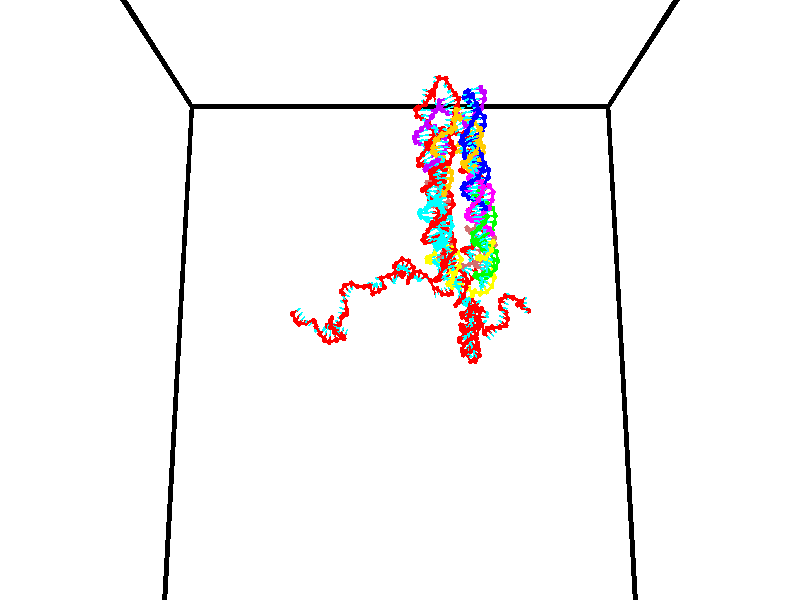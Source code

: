// switches for output
#declare DRAW_BASES = 1; // possible values are 0, 1; only relevant for DNA ribbons
#declare DRAW_BASES_TYPE = 3; // possible values are 1, 2, 3; only relevant for DNA ribbons
#declare DRAW_FOG = 0; // set to 1 to enable fog

#include "colors.inc"

#include "transforms.inc"
background { rgb <1, 1, 1>}

#default {
   normal{
       ripples 0.25
       frequency 0.20
       turbulence 0.2
       lambda 5
   }
	finish {
		phong 0.1
		phong_size 40.
	}
}

// original window dimensions: 1024x640


// camera settings

camera {
	sky <0, 0.179814, -0.983701>
	up <0, 0.179814, -0.983701>
	right 1.6 * <1, 0, 0>
	location <35, 94.9851, 44.8844>
	look_at <35, 29.7336, 32.9568>
	direction <0, -65.2515, -11.9276>
	angle 67.0682
}


# declare cpy_camera_pos = <35, 94.9851, 44.8844>;
# if (DRAW_FOG = 1)
fog {
	fog_type 2
	up vnormalize(cpy_camera_pos)
	color rgbt<1,1,1,0.3>
	distance 1e-5
	fog_alt 3e-3
	fog_offset 56
}
# end


// LIGHTS

# declare lum = 6;
global_settings {
	ambient_light rgb lum * <0.05, 0.05, 0.05>
	max_trace_level 15
}# declare cpy_direct_light_amount = 0.25;
light_source
{	1000 * <-1, -1.16352, -0.803886>,
	rgb lum * cpy_direct_light_amount
	parallel
}

light_source
{	1000 * <1, 1.16352, 0.803886>,
	rgb lum * cpy_direct_light_amount
	parallel
}

// strand 0

// nucleotide -1

// particle -1
sphere {
	<24.175776, 35.078728, 35.128643> 0.250000
	pigment { color rgbt <1,0,0,0> }
	no_shadow
}
cylinder {
	<24.496220, 34.992332, 34.905369>,  <24.688486, 34.940495, 34.771404>, 0.100000
	pigment { color rgbt <1,0,0,0> }
	no_shadow
}
cylinder {
	<24.496220, 34.992332, 34.905369>,  <24.175776, 35.078728, 35.128643>, 0.100000
	pigment { color rgbt <1,0,0,0> }
	no_shadow
}

// particle -1
sphere {
	<24.496220, 34.992332, 34.905369> 0.100000
	pigment { color rgbt <1,0,0,0> }
	no_shadow
}
sphere {
	0, 1
	scale<0.080000,0.200000,0.300000>
	matrix <0.458296, -0.378460, 0.804197,
		-0.384975, -0.900058, -0.204183,
		0.801099, -0.216019, -0.558190,
		24.736553, 34.927536, 34.737915>
	pigment { color rgbt <0,1,1,0> }
	no_shadow
}
cylinder {
	<24.478113, 34.913193, 35.653603>,  <24.175776, 35.078728, 35.128643>, 0.130000
	pigment { color rgbt <1,0,0,0> }
	no_shadow
}

// nucleotide -1

// particle -1
sphere {
	<24.478113, 34.913193, 35.653603> 0.250000
	pigment { color rgbt <1,0,0,0> }
	no_shadow
}
cylinder {
	<24.749817, 34.876190, 35.362385>,  <24.912840, 34.853989, 35.187653>, 0.100000
	pigment { color rgbt <1,0,0,0> }
	no_shadow
}
cylinder {
	<24.749817, 34.876190, 35.362385>,  <24.478113, 34.913193, 35.653603>, 0.100000
	pigment { color rgbt <1,0,0,0> }
	no_shadow
}

// particle -1
sphere {
	<24.749817, 34.876190, 35.362385> 0.100000
	pigment { color rgbt <1,0,0,0> }
	no_shadow
}
sphere {
	0, 1
	scale<0.080000,0.200000,0.300000>
	matrix <0.672271, -0.319482, 0.667820,
		-0.294376, -0.943066, -0.154820,
		0.679260, -0.092510, -0.728043,
		24.953594, 34.848438, 35.143970>
	pigment { color rgbt <0,1,1,0> }
	no_shadow
}
cylinder {
	<24.709343, 34.282455, 35.842640>,  <24.478113, 34.913193, 35.653603>, 0.130000
	pigment { color rgbt <1,0,0,0> }
	no_shadow
}

// nucleotide -1

// particle -1
sphere {
	<24.709343, 34.282455, 35.842640> 0.250000
	pigment { color rgbt <1,0,0,0> }
	no_shadow
}
cylinder {
	<24.975828, 34.476334, 35.615932>,  <25.135719, 34.592659, 35.479908>, 0.100000
	pigment { color rgbt <1,0,0,0> }
	no_shadow
}
cylinder {
	<24.975828, 34.476334, 35.615932>,  <24.709343, 34.282455, 35.842640>, 0.100000
	pigment { color rgbt <1,0,0,0> }
	no_shadow
}

// particle -1
sphere {
	<24.975828, 34.476334, 35.615932> 0.100000
	pigment { color rgbt <1,0,0,0> }
	no_shadow
}
sphere {
	0, 1
	scale<0.080000,0.200000,0.300000>
	matrix <0.731165, -0.274904, 0.624360,
		0.146815, -0.830362, -0.537535,
		0.666215, 0.484692, -0.566772,
		25.175694, 34.621742, 35.445900>
	pigment { color rgbt <0,1,1,0> }
	no_shadow
}
cylinder {
	<25.363989, 33.882435, 35.688538>,  <24.709343, 34.282455, 35.842640>, 0.130000
	pigment { color rgbt <1,0,0,0> }
	no_shadow
}

// nucleotide -1

// particle -1
sphere {
	<25.363989, 33.882435, 35.688538> 0.250000
	pigment { color rgbt <1,0,0,0> }
	no_shadow
}
cylinder {
	<25.445906, 34.273949, 35.690899>,  <25.495056, 34.508858, 35.692318>, 0.100000
	pigment { color rgbt <1,0,0,0> }
	no_shadow
}
cylinder {
	<25.445906, 34.273949, 35.690899>,  <25.363989, 33.882435, 35.688538>, 0.100000
	pigment { color rgbt <1,0,0,0> }
	no_shadow
}

// particle -1
sphere {
	<25.445906, 34.273949, 35.690899> 0.100000
	pigment { color rgbt <1,0,0,0> }
	no_shadow
}
sphere {
	0, 1
	scale<0.080000,0.200000,0.300000>
	matrix <0.648130, -0.140126, 0.748527,
		0.733477, -0.149463, -0.663078,
		0.204791, 0.978788, 0.005907,
		25.507343, 34.567585, 35.692673>
	pigment { color rgbt <0,1,1,0> }
	no_shadow
}
cylinder {
	<26.158783, 34.042191, 35.563702>,  <25.363989, 33.882435, 35.688538>, 0.130000
	pigment { color rgbt <1,0,0,0> }
	no_shadow
}

// nucleotide -1

// particle -1
sphere {
	<26.158783, 34.042191, 35.563702> 0.250000
	pigment { color rgbt <1,0,0,0> }
	no_shadow
}
cylinder {
	<26.015533, 34.355175, 35.767464>,  <25.929585, 34.542965, 35.889721>, 0.100000
	pigment { color rgbt <1,0,0,0> }
	no_shadow
}
cylinder {
	<26.015533, 34.355175, 35.767464>,  <26.158783, 34.042191, 35.563702>, 0.100000
	pigment { color rgbt <1,0,0,0> }
	no_shadow
}

// particle -1
sphere {
	<26.015533, 34.355175, 35.767464> 0.100000
	pigment { color rgbt <1,0,0,0> }
	no_shadow
}
sphere {
	0, 1
	scale<0.080000,0.200000,0.300000>
	matrix <0.690310, -0.145466, 0.708739,
		0.628666, 0.605464, -0.488049,
		-0.358121, 0.782466, 0.509408,
		25.908096, 34.589916, 35.920284>
	pigment { color rgbt <0,1,1,0> }
	no_shadow
}
cylinder {
	<26.362720, 34.712208, 35.712631>,  <26.158783, 34.042191, 35.563702>, 0.130000
	pigment { color rgbt <1,0,0,0> }
	no_shadow
}

// nucleotide -1

// particle -1
sphere {
	<26.362720, 34.712208, 35.712631> 0.250000
	pigment { color rgbt <1,0,0,0> }
	no_shadow
}
cylinder {
	<26.410723, 34.585293, 36.088913>,  <26.439524, 34.509144, 36.314682>, 0.100000
	pigment { color rgbt <1,0,0,0> }
	no_shadow
}
cylinder {
	<26.410723, 34.585293, 36.088913>,  <26.362720, 34.712208, 35.712631>, 0.100000
	pigment { color rgbt <1,0,0,0> }
	no_shadow
}

// particle -1
sphere {
	<26.410723, 34.585293, 36.088913> 0.100000
	pigment { color rgbt <1,0,0,0> }
	no_shadow
}
sphere {
	0, 1
	scale<0.080000,0.200000,0.300000>
	matrix <0.900891, 0.432931, 0.031092,
		-0.417126, 0.843742, 0.337793,
		0.120008, -0.317284, 0.940706,
		26.446726, 34.490108, 36.371124>
	pigment { color rgbt <0,1,1,0> }
	no_shadow
}
cylinder {
	<26.603708, 35.234573, 36.193771>,  <26.362720, 34.712208, 35.712631>, 0.130000
	pigment { color rgbt <1,0,0,0> }
	no_shadow
}

// nucleotide -1

// particle -1
sphere {
	<26.603708, 35.234573, 36.193771> 0.250000
	pigment { color rgbt <1,0,0,0> }
	no_shadow
}
cylinder {
	<26.727194, 34.886555, 36.347504>,  <26.801285, 34.677742, 36.439743>, 0.100000
	pigment { color rgbt <1,0,0,0> }
	no_shadow
}
cylinder {
	<26.727194, 34.886555, 36.347504>,  <26.603708, 35.234573, 36.193771>, 0.100000
	pigment { color rgbt <1,0,0,0> }
	no_shadow
}

// particle -1
sphere {
	<26.727194, 34.886555, 36.347504> 0.100000
	pigment { color rgbt <1,0,0,0> }
	no_shadow
}
sphere {
	0, 1
	scale<0.080000,0.200000,0.300000>
	matrix <0.936083, 0.349563, 0.039432,
		-0.168655, 0.347591, 0.922353,
		0.308714, -0.870050, 0.384330,
		26.819809, 34.625542, 36.462803>
	pigment { color rgbt <0,1,1,0> }
	no_shadow
}
cylinder {
	<27.018126, 35.291420, 36.832424>,  <26.603708, 35.234573, 36.193771>, 0.130000
	pigment { color rgbt <1,0,0,0> }
	no_shadow
}

// nucleotide -1

// particle -1
sphere {
	<27.018126, 35.291420, 36.832424> 0.250000
	pigment { color rgbt <1,0,0,0> }
	no_shadow
}
cylinder {
	<27.115297, 34.944077, 36.659477>,  <27.173599, 34.735672, 36.555710>, 0.100000
	pigment { color rgbt <1,0,0,0> }
	no_shadow
}
cylinder {
	<27.115297, 34.944077, 36.659477>,  <27.018126, 35.291420, 36.832424>, 0.100000
	pigment { color rgbt <1,0,0,0> }
	no_shadow
}

// particle -1
sphere {
	<27.115297, 34.944077, 36.659477> 0.100000
	pigment { color rgbt <1,0,0,0> }
	no_shadow
}
sphere {
	0, 1
	scale<0.080000,0.200000,0.300000>
	matrix <0.962983, 0.162198, 0.215303,
		-0.116829, -0.468670, 0.875614,
		0.242929, -0.868355, -0.432372,
		27.188175, 34.683571, 36.529766>
	pigment { color rgbt <0,1,1,0> }
	no_shadow
}
cylinder {
	<27.442028, 35.044472, 37.316315>,  <27.018126, 35.291420, 36.832424>, 0.130000
	pigment { color rgbt <1,0,0,0> }
	no_shadow
}

// nucleotide -1

// particle -1
sphere {
	<27.442028, 35.044472, 37.316315> 0.250000
	pigment { color rgbt <1,0,0,0> }
	no_shadow
}
cylinder {
	<27.507875, 34.860138, 36.967480>,  <27.547384, 34.749538, 36.758179>, 0.100000
	pigment { color rgbt <1,0,0,0> }
	no_shadow
}
cylinder {
	<27.507875, 34.860138, 36.967480>,  <27.442028, 35.044472, 37.316315>, 0.100000
	pigment { color rgbt <1,0,0,0> }
	no_shadow
}

// particle -1
sphere {
	<27.507875, 34.860138, 36.967480> 0.100000
	pigment { color rgbt <1,0,0,0> }
	no_shadow
}
sphere {
	0, 1
	scale<0.080000,0.200000,0.300000>
	matrix <0.980791, 0.170277, 0.095157,
		0.104645, -0.870999, 0.480011,
		0.164616, -0.460833, -0.872086,
		27.557261, 34.721889, 36.705853>
	pigment { color rgbt <0,1,1,0> }
	no_shadow
}
cylinder {
	<27.866938, 34.497372, 37.419773>,  <27.442028, 35.044472, 37.316315>, 0.130000
	pigment { color rgbt <1,0,0,0> }
	no_shadow
}

// nucleotide -1

// particle -1
sphere {
	<27.866938, 34.497372, 37.419773> 0.250000
	pigment { color rgbt <1,0,0,0> }
	no_shadow
}
cylinder {
	<27.929922, 34.590904, 37.035995>,  <27.967712, 34.647022, 36.805729>, 0.100000
	pigment { color rgbt <1,0,0,0> }
	no_shadow
}
cylinder {
	<27.929922, 34.590904, 37.035995>,  <27.866938, 34.497372, 37.419773>, 0.100000
	pigment { color rgbt <1,0,0,0> }
	no_shadow
}

// particle -1
sphere {
	<27.929922, 34.590904, 37.035995> 0.100000
	pigment { color rgbt <1,0,0,0> }
	no_shadow
}
sphere {
	0, 1
	scale<0.080000,0.200000,0.300000>
	matrix <0.987475, -0.027420, 0.155378,
		0.010024, -0.971891, -0.235219,
		0.157460, 0.233830, -0.959443,
		27.977160, 34.661053, 36.748161>
	pigment { color rgbt <0,1,1,0> }
	no_shadow
}
cylinder {
	<28.562916, 34.210476, 37.216614>,  <27.866938, 34.497372, 37.419773>, 0.130000
	pigment { color rgbt <1,0,0,0> }
	no_shadow
}

// nucleotide -1

// particle -1
sphere {
	<28.562916, 34.210476, 37.216614> 0.250000
	pigment { color rgbt <1,0,0,0> }
	no_shadow
}
cylinder {
	<28.462191, 34.445633, 36.909115>,  <28.401754, 34.586727, 36.724617>, 0.100000
	pigment { color rgbt <1,0,0,0> }
	no_shadow
}
cylinder {
	<28.462191, 34.445633, 36.909115>,  <28.562916, 34.210476, 37.216614>, 0.100000
	pigment { color rgbt <1,0,0,0> }
	no_shadow
}

// particle -1
sphere {
	<28.462191, 34.445633, 36.909115> 0.100000
	pigment { color rgbt <1,0,0,0> }
	no_shadow
}
sphere {
	0, 1
	scale<0.080000,0.200000,0.300000>
	matrix <0.924067, 0.382086, -0.010493,
		0.287558, -0.713015, -0.639469,
		-0.251814, 0.587895, -0.768745,
		28.386646, 34.622002, 36.678490>
	pigment { color rgbt <0,1,1,0> }
	no_shadow
}
cylinder {
	<29.233507, 34.402122, 37.001385>,  <28.562916, 34.210476, 37.216614>, 0.130000
	pigment { color rgbt <1,0,0,0> }
	no_shadow
}

// nucleotide -1

// particle -1
sphere {
	<29.233507, 34.402122, 37.001385> 0.250000
	pigment { color rgbt <1,0,0,0> }
	no_shadow
}
cylinder {
	<29.003620, 34.636639, 36.773010>,  <28.865688, 34.777348, 36.635986>, 0.100000
	pigment { color rgbt <1,0,0,0> }
	no_shadow
}
cylinder {
	<29.003620, 34.636639, 36.773010>,  <29.233507, 34.402122, 37.001385>, 0.100000
	pigment { color rgbt <1,0,0,0> }
	no_shadow
}

// particle -1
sphere {
	<29.003620, 34.636639, 36.773010> 0.100000
	pigment { color rgbt <1,0,0,0> }
	no_shadow
}
sphere {
	0, 1
	scale<0.080000,0.200000,0.300000>
	matrix <0.811839, 0.496312, -0.307558,
		0.103042, -0.640264, -0.761212,
		-0.574717, 0.586290, -0.570933,
		28.831205, 34.812527, 36.601730>
	pigment { color rgbt <0,1,1,0> }
	no_shadow
}
cylinder {
	<29.417364, 35.175331, 37.199955>,  <29.233507, 34.402122, 37.001385>, 0.130000
	pigment { color rgbt <1,0,0,0> }
	no_shadow
}

// nucleotide -1

// particle -1
sphere {
	<29.417364, 35.175331, 37.199955> 0.250000
	pigment { color rgbt <1,0,0,0> }
	no_shadow
}
cylinder {
	<29.564110, 35.439758, 36.938148>,  <29.652157, 35.598415, 36.781063>, 0.100000
	pigment { color rgbt <1,0,0,0> }
	no_shadow
}
cylinder {
	<29.564110, 35.439758, 36.938148>,  <29.417364, 35.175331, 37.199955>, 0.100000
	pigment { color rgbt <1,0,0,0> }
	no_shadow
}

// particle -1
sphere {
	<29.564110, 35.439758, 36.938148> 0.100000
	pigment { color rgbt <1,0,0,0> }
	no_shadow
}
sphere {
	0, 1
	scale<0.080000,0.200000,0.300000>
	matrix <-0.919394, 0.150365, -0.363461,
		-0.141856, 0.735103, 0.662948,
		0.366866, 0.661070, -0.654520,
		29.674170, 35.638081, 36.741791>
	pigment { color rgbt <0,1,1,0> }
	no_shadow
}
cylinder {
	<29.197666, 35.914581, 37.146038>,  <29.417364, 35.175331, 37.199955>, 0.130000
	pigment { color rgbt <1,0,0,0> }
	no_shadow
}

// nucleotide -1

// particle -1
sphere {
	<29.197666, 35.914581, 37.146038> 0.250000
	pigment { color rgbt <1,0,0,0> }
	no_shadow
}
cylinder {
	<29.262877, 35.721989, 36.801575>,  <29.302002, 35.606434, 36.594894>, 0.100000
	pigment { color rgbt <1,0,0,0> }
	no_shadow
}
cylinder {
	<29.262877, 35.721989, 36.801575>,  <29.197666, 35.914581, 37.146038>, 0.100000
	pigment { color rgbt <1,0,0,0> }
	no_shadow
}

// particle -1
sphere {
	<29.262877, 35.721989, 36.801575> 0.100000
	pigment { color rgbt <1,0,0,0> }
	no_shadow
}
sphere {
	0, 1
	scale<0.080000,0.200000,0.300000>
	matrix <-0.983818, -0.013576, -0.178656,
		0.074328, 0.876352, -0.475901,
		0.163027, -0.481480, -0.861162,
		29.311785, 35.577545, 36.543224>
	pigment { color rgbt <0,1,1,0> }
	no_shadow
}
cylinder {
	<28.563782, 36.006451, 36.788036>,  <29.197666, 35.914581, 37.146038>, 0.130000
	pigment { color rgbt <1,0,0,0> }
	no_shadow
}

// nucleotide -1

// particle -1
sphere {
	<28.563782, 36.006451, 36.788036> 0.250000
	pigment { color rgbt <1,0,0,0> }
	no_shadow
}
cylinder {
	<28.745020, 35.698696, 36.607925>,  <28.853764, 35.514042, 36.499859>, 0.100000
	pigment { color rgbt <1,0,0,0> }
	no_shadow
}
cylinder {
	<28.745020, 35.698696, 36.607925>,  <28.563782, 36.006451, 36.788036>, 0.100000
	pigment { color rgbt <1,0,0,0> }
	no_shadow
}

// particle -1
sphere {
	<28.745020, 35.698696, 36.607925> 0.100000
	pigment { color rgbt <1,0,0,0> }
	no_shadow
}
sphere {
	0, 1
	scale<0.080000,0.200000,0.300000>
	matrix <-0.888314, -0.432080, -0.155580,
		-0.074854, 0.470479, -0.879230,
		0.453095, -0.769387, -0.450276,
		28.880949, 35.467880, 36.472843>
	pigment { color rgbt <0,1,1,0> }
	no_shadow
}
cylinder {
	<28.140793, 35.755177, 36.339706>,  <28.563782, 36.006451, 36.788036>, 0.130000
	pigment { color rgbt <1,0,0,0> }
	no_shadow
}

// nucleotide -1

// particle -1
sphere {
	<28.140793, 35.755177, 36.339706> 0.250000
	pigment { color rgbt <1,0,0,0> }
	no_shadow
}
cylinder {
	<28.397564, 35.448738, 36.352558>,  <28.551626, 35.264877, 36.360268>, 0.100000
	pigment { color rgbt <1,0,0,0> }
	no_shadow
}
cylinder {
	<28.397564, 35.448738, 36.352558>,  <28.140793, 35.755177, 36.339706>, 0.100000
	pigment { color rgbt <1,0,0,0> }
	no_shadow
}

// particle -1
sphere {
	<28.397564, 35.448738, 36.352558> 0.100000
	pigment { color rgbt <1,0,0,0> }
	no_shadow
}
sphere {
	0, 1
	scale<0.080000,0.200000,0.300000>
	matrix <-0.738253, -0.628833, -0.244031,
		0.207153, 0.132933, -0.969235,
		0.641926, -0.766093, 0.032126,
		28.590141, 35.218910, 36.362194>
	pigment { color rgbt <0,1,1,0> }
	no_shadow
}
cylinder {
	<28.081863, 35.434906, 35.729538>,  <28.140793, 35.755177, 36.339706>, 0.130000
	pigment { color rgbt <1,0,0,0> }
	no_shadow
}

// nucleotide -1

// particle -1
sphere {
	<28.081863, 35.434906, 35.729538> 0.250000
	pigment { color rgbt <1,0,0,0> }
	no_shadow
}
cylinder {
	<28.182941, 35.186253, 36.026108>,  <28.243587, 35.037060, 36.204052>, 0.100000
	pigment { color rgbt <1,0,0,0> }
	no_shadow
}
cylinder {
	<28.182941, 35.186253, 36.026108>,  <28.081863, 35.434906, 35.729538>, 0.100000
	pigment { color rgbt <1,0,0,0> }
	no_shadow
}

// particle -1
sphere {
	<28.182941, 35.186253, 36.026108> 0.100000
	pigment { color rgbt <1,0,0,0> }
	no_shadow
}
sphere {
	0, 1
	scale<0.080000,0.200000,0.300000>
	matrix <-0.835113, -0.527104, -0.157315,
		0.488602, -0.579423, -0.652332,
		0.252695, -0.621635, 0.741428,
		28.258749, 34.999763, 36.248535>
	pigment { color rgbt <0,1,1,0> }
	no_shadow
}
cylinder {
	<28.129755, 34.746216, 35.421356>,  <28.081863, 35.434906, 35.729538>, 0.130000
	pigment { color rgbt <1,0,0,0> }
	no_shadow
}

// nucleotide -1

// particle -1
sphere {
	<28.129755, 34.746216, 35.421356> 0.250000
	pigment { color rgbt <1,0,0,0> }
	no_shadow
}
cylinder {
	<28.082451, 34.717632, 35.817520>,  <28.054068, 34.700481, 36.055218>, 0.100000
	pigment { color rgbt <1,0,0,0> }
	no_shadow
}
cylinder {
	<28.082451, 34.717632, 35.817520>,  <28.129755, 34.746216, 35.421356>, 0.100000
	pigment { color rgbt <1,0,0,0> }
	no_shadow
}

// particle -1
sphere {
	<28.082451, 34.717632, 35.817520> 0.100000
	pigment { color rgbt <1,0,0,0> }
	no_shadow
}
sphere {
	0, 1
	scale<0.080000,0.200000,0.300000>
	matrix <-0.872731, -0.468291, -0.137999,
		0.473661, -0.880679, -0.006987,
		-0.118260, -0.071463, 0.990408,
		28.046972, 34.696194, 36.114643>
	pigment { color rgbt <0,1,1,0> }
	no_shadow
}
cylinder {
	<27.915165, 34.048786, 35.603348>,  <28.129755, 34.746216, 35.421356>, 0.130000
	pigment { color rgbt <1,0,0,0> }
	no_shadow
}

// nucleotide -1

// particle -1
sphere {
	<27.915165, 34.048786, 35.603348> 0.250000
	pigment { color rgbt <1,0,0,0> }
	no_shadow
}
cylinder {
	<27.806585, 34.272385, 35.916740>,  <27.741438, 34.406544, 36.104774>, 0.100000
	pigment { color rgbt <1,0,0,0> }
	no_shadow
}
cylinder {
	<27.806585, 34.272385, 35.916740>,  <27.915165, 34.048786, 35.603348>, 0.100000
	pigment { color rgbt <1,0,0,0> }
	no_shadow
}

// particle -1
sphere {
	<27.806585, 34.272385, 35.916740> 0.100000
	pigment { color rgbt <1,0,0,0> }
	no_shadow
}
sphere {
	0, 1
	scale<0.080000,0.200000,0.300000>
	matrix <-0.927494, -0.369337, -0.057835,
		0.257039, -0.742373, 0.618719,
		-0.271451, 0.558993, 0.783480,
		27.725151, 34.440083, 36.151783>
	pigment { color rgbt <0,1,1,0> }
	no_shadow
}
cylinder {
	<27.507978, 33.605118, 35.897404>,  <27.915165, 34.048786, 35.603348>, 0.130000
	pigment { color rgbt <1,0,0,0> }
	no_shadow
}

// nucleotide -1

// particle -1
sphere {
	<27.507978, 33.605118, 35.897404> 0.250000
	pigment { color rgbt <1,0,0,0> }
	no_shadow
}
cylinder {
	<27.406170, 33.938873, 36.092960>,  <27.345085, 34.139126, 36.210297>, 0.100000
	pigment { color rgbt <1,0,0,0> }
	no_shadow
}
cylinder {
	<27.406170, 33.938873, 36.092960>,  <27.507978, 33.605118, 35.897404>, 0.100000
	pigment { color rgbt <1,0,0,0> }
	no_shadow
}

// particle -1
sphere {
	<27.406170, 33.938873, 36.092960> 0.100000
	pigment { color rgbt <1,0,0,0> }
	no_shadow
}
sphere {
	0, 1
	scale<0.080000,0.200000,0.300000>
	matrix <-0.938311, -0.335436, 0.083987,
		0.234071, -0.437360, 0.868289,
		-0.254523, 0.834385, 0.488896,
		27.329813, 34.189190, 36.239628>
	pigment { color rgbt <0,1,1,0> }
	no_shadow
}
cylinder {
	<27.937874, 32.923611, 35.900139>,  <27.507978, 33.605118, 35.897404>, 0.130000
	pigment { color rgbt <1,0,0,0> }
	no_shadow
}

// nucleotide -1

// particle -1
sphere {
	<27.937874, 32.923611, 35.900139> 0.250000
	pigment { color rgbt <1,0,0,0> }
	no_shadow
}
cylinder {
	<28.032850, 32.568108, 35.743305>,  <28.089836, 32.354805, 35.649204>, 0.100000
	pigment { color rgbt <1,0,0,0> }
	no_shadow
}
cylinder {
	<28.032850, 32.568108, 35.743305>,  <27.937874, 32.923611, 35.900139>, 0.100000
	pigment { color rgbt <1,0,0,0> }
	no_shadow
}

// particle -1
sphere {
	<28.032850, 32.568108, 35.743305> 0.100000
	pigment { color rgbt <1,0,0,0> }
	no_shadow
}
sphere {
	0, 1
	scale<0.080000,0.200000,0.300000>
	matrix <0.410282, 0.457613, -0.788834,
		0.880506, 0.026435, 0.473297,
		0.237440, -0.888759, -0.392085,
		28.104082, 32.301479, 35.625679>
	pigment { color rgbt <0,1,1,0> }
	no_shadow
}
cylinder {
	<28.704973, 32.899162, 35.688721>,  <27.937874, 32.923611, 35.900139>, 0.130000
	pigment { color rgbt <1,0,0,0> }
	no_shadow
}

// nucleotide -1

// particle -1
sphere {
	<28.704973, 32.899162, 35.688721> 0.250000
	pigment { color rgbt <1,0,0,0> }
	no_shadow
}
cylinder {
	<28.512611, 32.615631, 35.482307>,  <28.397194, 32.445511, 35.358459>, 0.100000
	pigment { color rgbt <1,0,0,0> }
	no_shadow
}
cylinder {
	<28.512611, 32.615631, 35.482307>,  <28.704973, 32.899162, 35.688721>, 0.100000
	pigment { color rgbt <1,0,0,0> }
	no_shadow
}

// particle -1
sphere {
	<28.512611, 32.615631, 35.482307> 0.100000
	pigment { color rgbt <1,0,0,0> }
	no_shadow
}
sphere {
	0, 1
	scale<0.080000,0.200000,0.300000>
	matrix <0.340784, 0.391171, -0.854898,
		0.807835, -0.586981, 0.053442,
		-0.480904, -0.708829, -0.516036,
		28.368340, 32.402981, 35.327496>
	pigment { color rgbt <0,1,1,0> }
	no_shadow
}
cylinder {
	<29.031570, 33.101013, 35.050911>,  <28.704973, 32.899162, 35.688721>, 0.130000
	pigment { color rgbt <1,0,0,0> }
	no_shadow
}

// nucleotide -1

// particle -1
sphere {
	<29.031570, 33.101013, 35.050911> 0.250000
	pigment { color rgbt <1,0,0,0> }
	no_shadow
}
cylinder {
	<28.797674, 32.776596, 35.044197>,  <28.657337, 32.581944, 35.040169>, 0.100000
	pigment { color rgbt <1,0,0,0> }
	no_shadow
}
cylinder {
	<28.797674, 32.776596, 35.044197>,  <29.031570, 33.101013, 35.050911>, 0.100000
	pigment { color rgbt <1,0,0,0> }
	no_shadow
}

// particle -1
sphere {
	<28.797674, 32.776596, 35.044197> 0.100000
	pigment { color rgbt <1,0,0,0> }
	no_shadow
}
sphere {
	0, 1
	scale<0.080000,0.200000,0.300000>
	matrix <0.058330, -0.021401, -0.998068,
		0.809121, -0.584589, 0.059823,
		-0.584740, -0.811047, -0.016783,
		28.622252, 32.533283, 35.039162>
	pigment { color rgbt <0,1,1,0> }
	no_shadow
}
cylinder {
	<29.419226, 32.536640, 34.720203>,  <29.031570, 33.101013, 35.050911>, 0.130000
	pigment { color rgbt <1,0,0,0> }
	no_shadow
}

// nucleotide -1

// particle -1
sphere {
	<29.419226, 32.536640, 34.720203> 0.250000
	pigment { color rgbt <1,0,0,0> }
	no_shadow
}
cylinder {
	<29.029911, 32.490425, 34.640839>,  <28.796322, 32.462696, 34.593220>, 0.100000
	pigment { color rgbt <1,0,0,0> }
	no_shadow
}
cylinder {
	<29.029911, 32.490425, 34.640839>,  <29.419226, 32.536640, 34.720203>, 0.100000
	pigment { color rgbt <1,0,0,0> }
	no_shadow
}

// particle -1
sphere {
	<29.029911, 32.490425, 34.640839> 0.100000
	pigment { color rgbt <1,0,0,0> }
	no_shadow
}
sphere {
	0, 1
	scale<0.080000,0.200000,0.300000>
	matrix <0.184897, 0.117896, -0.975661,
		0.136126, -0.986281, -0.093382,
		-0.973285, -0.115547, -0.198409,
		28.737925, 32.455765, 34.581318>
	pigment { color rgbt <0,1,1,0> }
	no_shadow
}
cylinder {
	<29.392202, 31.970476, 34.264740>,  <29.419226, 32.536640, 34.720203>, 0.130000
	pigment { color rgbt <1,0,0,0> }
	no_shadow
}

// nucleotide -1

// particle -1
sphere {
	<29.392202, 31.970476, 34.264740> 0.250000
	pigment { color rgbt <1,0,0,0> }
	no_shadow
}
cylinder {
	<29.085461, 32.224136, 34.225166>,  <28.901415, 32.376331, 34.201424>, 0.100000
	pigment { color rgbt <1,0,0,0> }
	no_shadow
}
cylinder {
	<29.085461, 32.224136, 34.225166>,  <29.392202, 31.970476, 34.264740>, 0.100000
	pigment { color rgbt <1,0,0,0> }
	no_shadow
}

// particle -1
sphere {
	<29.085461, 32.224136, 34.225166> 0.100000
	pigment { color rgbt <1,0,0,0> }
	no_shadow
}
sphere {
	0, 1
	scale<0.080000,0.200000,0.300000>
	matrix <0.263508, 0.170524, -0.949466,
		-0.585234, -0.754171, -0.297871,
		-0.766854, 0.634151, -0.098934,
		28.855404, 32.414383, 34.195488>
	pigment { color rgbt <0,1,1,0> }
	no_shadow
}
cylinder {
	<29.205828, 32.098469, 33.513813>,  <29.392202, 31.970476, 34.264740>, 0.130000
	pigment { color rgbt <1,0,0,0> }
	no_shadow
}

// nucleotide -1

// particle -1
sphere {
	<29.205828, 32.098469, 33.513813> 0.250000
	pigment { color rgbt <1,0,0,0> }
	no_shadow
}
cylinder {
	<29.027847, 32.450932, 33.577793>,  <28.921059, 32.662407, 33.616180>, 0.100000
	pigment { color rgbt <1,0,0,0> }
	no_shadow
}
cylinder {
	<29.027847, 32.450932, 33.577793>,  <29.205828, 32.098469, 33.513813>, 0.100000
	pigment { color rgbt <1,0,0,0> }
	no_shadow
}

// particle -1
sphere {
	<29.027847, 32.450932, 33.577793> 0.100000
	pigment { color rgbt <1,0,0,0> }
	no_shadow
}
sphere {
	0, 1
	scale<0.080000,0.200000,0.300000>
	matrix <0.577197, 0.418729, -0.701078,
		-0.684735, -0.219622, -0.694913,
		-0.444952, 0.881154, 0.159953,
		28.894361, 32.715279, 33.625778>
	pigment { color rgbt <0,1,1,0> }
	no_shadow
}
cylinder {
	<29.004398, 32.347038, 32.934502>,  <29.205828, 32.098469, 33.513813>, 0.130000
	pigment { color rgbt <1,0,0,0> }
	no_shadow
}

// nucleotide -1

// particle -1
sphere {
	<29.004398, 32.347038, 32.934502> 0.250000
	pigment { color rgbt <1,0,0,0> }
	no_shadow
}
cylinder {
	<29.080948, 32.656380, 33.176262>,  <29.126877, 32.841984, 33.321320>, 0.100000
	pigment { color rgbt <1,0,0,0> }
	no_shadow
}
cylinder {
	<29.080948, 32.656380, 33.176262>,  <29.004398, 32.347038, 32.934502>, 0.100000
	pigment { color rgbt <1,0,0,0> }
	no_shadow
}

// particle -1
sphere {
	<29.080948, 32.656380, 33.176262> 0.100000
	pigment { color rgbt <1,0,0,0> }
	no_shadow
}
sphere {
	0, 1
	scale<0.080000,0.200000,0.300000>
	matrix <0.663980, 0.351497, -0.659985,
		-0.722846, 0.527616, -0.446223,
		0.191373, 0.773351, 0.604405,
		29.138359, 32.888386, 33.357582>
	pigment { color rgbt <0,1,1,0> }
	no_shadow
}
cylinder {
	<28.856766, 33.080147, 32.817451>,  <29.004398, 32.347038, 32.934502>, 0.130000
	pigment { color rgbt <1,0,0,0> }
	no_shadow
}

// nucleotide -1

// particle -1
sphere {
	<28.856766, 33.080147, 32.817451> 0.250000
	pigment { color rgbt <1,0,0,0> }
	no_shadow
}
cylinder {
	<29.208944, 33.055561, 33.005508>,  <29.420252, 33.040810, 33.118343>, 0.100000
	pigment { color rgbt <1,0,0,0> }
	no_shadow
}
cylinder {
	<29.208944, 33.055561, 33.005508>,  <28.856766, 33.080147, 32.817451>, 0.100000
	pigment { color rgbt <1,0,0,0> }
	no_shadow
}

// particle -1
sphere {
	<29.208944, 33.055561, 33.005508> 0.100000
	pigment { color rgbt <1,0,0,0> }
	no_shadow
}
sphere {
	0, 1
	scale<0.080000,0.200000,0.300000>
	matrix <0.474079, 0.098022, -0.875009,
		0.007695, 0.993284, 0.115442,
		0.880449, -0.061462, 0.470141,
		29.473080, 33.037121, 33.146549>
	pigment { color rgbt <0,1,1,0> }
	no_shadow
}
cylinder {
	<29.210829, 33.337486, 32.339848>,  <28.856766, 33.080147, 32.817451>, 0.130000
	pigment { color rgbt <1,0,0,0> }
	no_shadow
}

// nucleotide -1

// particle -1
sphere {
	<29.210829, 33.337486, 32.339848> 0.250000
	pigment { color rgbt <1,0,0,0> }
	no_shadow
}
cylinder {
	<29.472370, 33.150703, 32.577984>,  <29.629295, 33.038635, 32.720863>, 0.100000
	pigment { color rgbt <1,0,0,0> }
	no_shadow
}
cylinder {
	<29.472370, 33.150703, 32.577984>,  <29.210829, 33.337486, 32.339848>, 0.100000
	pigment { color rgbt <1,0,0,0> }
	no_shadow
}

// particle -1
sphere {
	<29.472370, 33.150703, 32.577984> 0.100000
	pigment { color rgbt <1,0,0,0> }
	no_shadow
}
sphere {
	0, 1
	scale<0.080000,0.200000,0.300000>
	matrix <0.611862, -0.136532, -0.779092,
		0.445085, 0.873676, 0.196442,
		0.653853, -0.466957, 0.595338,
		29.668526, 33.010616, 32.756584>
	pigment { color rgbt <0,1,1,0> }
	no_shadow
}
cylinder {
	<29.928516, 33.537956, 32.179134>,  <29.210829, 33.337486, 32.339848>, 0.130000
	pigment { color rgbt <1,0,0,0> }
	no_shadow
}

// nucleotide -1

// particle -1
sphere {
	<29.928516, 33.537956, 32.179134> 0.250000
	pigment { color rgbt <1,0,0,0> }
	no_shadow
}
cylinder {
	<29.921553, 33.168858, 32.333145>,  <29.917376, 32.947399, 32.425552>, 0.100000
	pigment { color rgbt <1,0,0,0> }
	no_shadow
}
cylinder {
	<29.921553, 33.168858, 32.333145>,  <29.928516, 33.537956, 32.179134>, 0.100000
	pigment { color rgbt <1,0,0,0> }
	no_shadow
}

// particle -1
sphere {
	<29.921553, 33.168858, 32.333145> 0.100000
	pigment { color rgbt <1,0,0,0> }
	no_shadow
}
sphere {
	0, 1
	scale<0.080000,0.200000,0.300000>
	matrix <0.343530, -0.367160, -0.864396,
		0.938980, 0.117220, 0.323381,
		-0.017408, -0.922742, 0.385025,
		29.916330, 32.892036, 32.448654>
	pigment { color rgbt <0,1,1,0> }
	no_shadow
}
cylinder {
	<30.539663, 33.200718, 32.389336>,  <29.928516, 33.537956, 32.179134>, 0.130000
	pigment { color rgbt <1,0,0,0> }
	no_shadow
}

// nucleotide -1

// particle -1
sphere {
	<30.539663, 33.200718, 32.389336> 0.250000
	pigment { color rgbt <1,0,0,0> }
	no_shadow
}
cylinder {
	<30.291222, 32.929337, 32.232399>,  <30.142157, 32.766510, 32.138237>, 0.100000
	pigment { color rgbt <1,0,0,0> }
	no_shadow
}
cylinder {
	<30.291222, 32.929337, 32.232399>,  <30.539663, 33.200718, 32.389336>, 0.100000
	pigment { color rgbt <1,0,0,0> }
	no_shadow
}

// particle -1
sphere {
	<30.291222, 32.929337, 32.232399> 0.100000
	pigment { color rgbt <1,0,0,0> }
	no_shadow
}
sphere {
	0, 1
	scale<0.080000,0.200000,0.300000>
	matrix <0.654471, -0.173592, -0.735889,
		0.431156, -0.713843, 0.551845,
		-0.621105, -0.678450, -0.392344,
		30.104891, 32.725803, 32.114697>
	pigment { color rgbt <0,1,1,0> }
	no_shadow
}
cylinder {
	<31.267355, 33.318363, 32.449768>,  <30.539663, 33.200718, 32.389336>, 0.130000
	pigment { color rgbt <1,0,0,0> }
	no_shadow
}

// nucleotide -1

// particle -1
sphere {
	<31.267355, 33.318363, 32.449768> 0.250000
	pigment { color rgbt <1,0,0,0> }
	no_shadow
}
cylinder {
	<31.506508, 33.047409, 32.278336>,  <31.650000, 32.884838, 32.175476>, 0.100000
	pigment { color rgbt <1,0,0,0> }
	no_shadow
}
cylinder {
	<31.506508, 33.047409, 32.278336>,  <31.267355, 33.318363, 32.449768>, 0.100000
	pigment { color rgbt <1,0,0,0> }
	no_shadow
}

// particle -1
sphere {
	<31.506508, 33.047409, 32.278336> 0.100000
	pigment { color rgbt <1,0,0,0> }
	no_shadow
}
sphere {
	0, 1
	scale<0.080000,0.200000,0.300000>
	matrix <0.786341, 0.599411, 0.149581,
		0.155574, -0.426446, 0.891034,
		0.597884, -0.677385, -0.428584,
		31.685873, 32.844193, 32.149761>
	pigment { color rgbt <0,1,1,0> }
	no_shadow
}
cylinder {
	<31.848585, 33.526131, 32.430122>,  <31.267355, 33.318363, 32.449768>, 0.130000
	pigment { color rgbt <1,0,0,0> }
	no_shadow
}

// nucleotide -1

// particle -1
sphere {
	<31.848585, 33.526131, 32.430122> 0.250000
	pigment { color rgbt <1,0,0,0> }
	no_shadow
}
cylinder {
	<31.964096, 33.176933, 32.272903>,  <32.033401, 32.967415, 32.178574>, 0.100000
	pigment { color rgbt <1,0,0,0> }
	no_shadow
}
cylinder {
	<31.964096, 33.176933, 32.272903>,  <31.848585, 33.526131, 32.430122>, 0.100000
	pigment { color rgbt <1,0,0,0> }
	no_shadow
}

// particle -1
sphere {
	<31.964096, 33.176933, 32.272903> 0.100000
	pigment { color rgbt <1,0,0,0> }
	no_shadow
}
sphere {
	0, 1
	scale<0.080000,0.200000,0.300000>
	matrix <0.954285, 0.295534, 0.044714,
		0.077123, -0.387991, 0.918431,
		0.288776, -0.872997, -0.393046,
		32.050728, 32.915035, 32.154991>
	pigment { color rgbt <0,1,1,0> }
	no_shadow
}
cylinder {
	<32.151028, 33.046036, 33.002300>,  <31.848585, 33.526131, 32.430122>, 0.130000
	pigment { color rgbt <1,0,0,0> }
	no_shadow
}

// nucleotide -1

// particle -1
sphere {
	<32.151028, 33.046036, 33.002300> 0.250000
	pigment { color rgbt <1,0,0,0> }
	no_shadow
}
cylinder {
	<32.245674, 33.070076, 32.614403>,  <32.302460, 33.084499, 32.381664>, 0.100000
	pigment { color rgbt <1,0,0,0> }
	no_shadow
}
cylinder {
	<32.245674, 33.070076, 32.614403>,  <32.151028, 33.046036, 33.002300>, 0.100000
	pigment { color rgbt <1,0,0,0> }
	no_shadow
}

// particle -1
sphere {
	<32.245674, 33.070076, 32.614403> 0.100000
	pigment { color rgbt <1,0,0,0> }
	no_shadow
}
sphere {
	0, 1
	scale<0.080000,0.200000,0.300000>
	matrix <0.779098, 0.584620, 0.226329,
		0.580535, -0.809078, 0.091502,
		0.236612, 0.060103, -0.969743,
		32.316658, 33.088108, 32.323479>
	pigment { color rgbt <0,1,1,0> }
	no_shadow
}
cylinder {
	<32.797577, 32.808834, 32.734150>,  <32.151028, 33.046036, 33.002300>, 0.130000
	pigment { color rgbt <1,0,0,0> }
	no_shadow
}

// nucleotide -1

// particle -1
sphere {
	<32.797577, 32.808834, 32.734150> 0.250000
	pigment { color rgbt <1,0,0,0> }
	no_shadow
}
cylinder {
	<32.692726, 33.112316, 32.495602>,  <32.629818, 33.294403, 32.352470>, 0.100000
	pigment { color rgbt <1,0,0,0> }
	no_shadow
}
cylinder {
	<32.692726, 33.112316, 32.495602>,  <32.797577, 32.808834, 32.734150>, 0.100000
	pigment { color rgbt <1,0,0,0> }
	no_shadow
}

// particle -1
sphere {
	<32.692726, 33.112316, 32.495602> 0.100000
	pigment { color rgbt <1,0,0,0> }
	no_shadow
}
sphere {
	0, 1
	scale<0.080000,0.200000,0.300000>
	matrix <0.871779, 0.451200, 0.190842,
		0.413876, -0.469881, -0.779691,
		-0.262124, 0.758703, -0.596373,
		32.614090, 33.339928, 32.316689>
	pigment { color rgbt <0,1,1,0> }
	no_shadow
}
cylinder {
	<33.367340, 32.903744, 32.399483>,  <32.797577, 32.808834, 32.734150>, 0.130000
	pigment { color rgbt <1,0,0,0> }
	no_shadow
}

// nucleotide -1

// particle -1
sphere {
	<33.367340, 32.903744, 32.399483> 0.250000
	pigment { color rgbt <1,0,0,0> }
	no_shadow
}
cylinder {
	<33.173611, 33.247887, 32.335964>,  <33.057373, 33.454372, 32.297855>, 0.100000
	pigment { color rgbt <1,0,0,0> }
	no_shadow
}
cylinder {
	<33.173611, 33.247887, 32.335964>,  <33.367340, 32.903744, 32.399483>, 0.100000
	pigment { color rgbt <1,0,0,0> }
	no_shadow
}

// particle -1
sphere {
	<33.173611, 33.247887, 32.335964> 0.100000
	pigment { color rgbt <1,0,0,0> }
	no_shadow
}
sphere {
	0, 1
	scale<0.080000,0.200000,0.300000>
	matrix <0.809990, 0.509554, 0.290295,
		0.330670, 0.011978, -0.943670,
		-0.484328, 0.860356, -0.158792,
		33.028313, 33.505993, 32.288326>
	pigment { color rgbt <0,1,1,0> }
	no_shadow
}
cylinder {
	<33.023918, 33.026722, 31.628853>,  <33.367340, 32.903744, 32.399483>, 0.130000
	pigment { color rgbt <1,0,0,0> }
	no_shadow
}

// nucleotide -1

// particle -1
sphere {
	<33.023918, 33.026722, 31.628853> 0.250000
	pigment { color rgbt <1,0,0,0> }
	no_shadow
}
cylinder {
	<32.784580, 33.336800, 31.709902>,  <32.640976, 33.522846, 31.758532>, 0.100000
	pigment { color rgbt <1,0,0,0> }
	no_shadow
}
cylinder {
	<32.784580, 33.336800, 31.709902>,  <33.023918, 33.026722, 31.628853>, 0.100000
	pigment { color rgbt <1,0,0,0> }
	no_shadow
}

// particle -1
sphere {
	<32.784580, 33.336800, 31.709902> 0.100000
	pigment { color rgbt <1,0,0,0> }
	no_shadow
}
sphere {
	0, 1
	scale<0.080000,0.200000,0.300000>
	matrix <-0.375993, -0.494973, 0.783346,
		0.707536, 0.392530, 0.587634,
		-0.598349, 0.775191, 0.202623,
		32.605076, 33.569359, 31.770689>
	pigment { color rgbt <0,1,1,0> }
	no_shadow
}
cylinder {
	<33.791264, 33.099354, 31.438906>,  <33.023918, 33.026722, 31.628853>, 0.130000
	pigment { color rgbt <1,0,0,0> }
	no_shadow
}

// nucleotide -1

// particle -1
sphere {
	<33.791264, 33.099354, 31.438906> 0.250000
	pigment { color rgbt <1,0,0,0> }
	no_shadow
}
cylinder {
	<34.079350, 33.041004, 31.710201>,  <34.252201, 33.005993, 31.872978>, 0.100000
	pigment { color rgbt <1,0,0,0> }
	no_shadow
}
cylinder {
	<34.079350, 33.041004, 31.710201>,  <33.791264, 33.099354, 31.438906>, 0.100000
	pigment { color rgbt <1,0,0,0> }
	no_shadow
}

// particle -1
sphere {
	<34.079350, 33.041004, 31.710201> 0.100000
	pigment { color rgbt <1,0,0,0> }
	no_shadow
}
sphere {
	0, 1
	scale<0.080000,0.200000,0.300000>
	matrix <0.498739, -0.570701, -0.652349,
		0.482234, 0.808097, -0.338274,
		0.720215, -0.145875, 0.678241,
		34.295414, 32.997242, 31.913673>
	pigment { color rgbt <0,1,1,0> }
	no_shadow
}
cylinder {
	<34.514492, 33.308365, 31.172581>,  <33.791264, 33.099354, 31.438906>, 0.130000
	pigment { color rgbt <1,0,0,0> }
	no_shadow
}

// nucleotide -1

// particle -1
sphere {
	<34.514492, 33.308365, 31.172581> 0.250000
	pigment { color rgbt <1,0,0,0> }
	no_shadow
}
cylinder {
	<34.475143, 33.012314, 31.438673>,  <34.451534, 32.834682, 31.598330>, 0.100000
	pigment { color rgbt <1,0,0,0> }
	no_shadow
}
cylinder {
	<34.475143, 33.012314, 31.438673>,  <34.514492, 33.308365, 31.172581>, 0.100000
	pigment { color rgbt <1,0,0,0> }
	no_shadow
}

// particle -1
sphere {
	<34.475143, 33.012314, 31.438673> 0.100000
	pigment { color rgbt <1,0,0,0> }
	no_shadow
}
sphere {
	0, 1
	scale<0.080000,0.200000,0.300000>
	matrix <0.357008, -0.650225, -0.670636,
		0.928907, 0.171520, 0.328197,
		-0.098374, -0.740127, 0.665233,
		34.445633, 32.790276, 31.638243>
	pigment { color rgbt <0,1,1,0> }
	no_shadow
}
cylinder {
	<35.174080, 32.956665, 31.130268>,  <34.514492, 33.308365, 31.172581>, 0.130000
	pigment { color rgbt <1,0,0,0> }
	no_shadow
}

// nucleotide -1

// particle -1
sphere {
	<35.174080, 32.956665, 31.130268> 0.250000
	pigment { color rgbt <1,0,0,0> }
	no_shadow
}
cylinder {
	<34.870213, 32.731098, 31.259821>,  <34.687893, 32.595757, 31.337553>, 0.100000
	pigment { color rgbt <1,0,0,0> }
	no_shadow
}
cylinder {
	<34.870213, 32.731098, 31.259821>,  <35.174080, 32.956665, 31.130268>, 0.100000
	pigment { color rgbt <1,0,0,0> }
	no_shadow
}

// particle -1
sphere {
	<34.870213, 32.731098, 31.259821> 0.100000
	pigment { color rgbt <1,0,0,0> }
	no_shadow
}
sphere {
	0, 1
	scale<0.080000,0.200000,0.300000>
	matrix <0.202682, -0.678547, -0.706041,
		0.617917, -0.470714, 0.629768,
		-0.759670, -0.563917, 0.323880,
		34.642311, 32.561924, 31.356985>
	pigment { color rgbt <0,1,1,0> }
	no_shadow
}
cylinder {
	<35.452000, 32.239342, 31.042376>,  <35.174080, 32.956665, 31.130268>, 0.130000
	pigment { color rgbt <1,0,0,0> }
	no_shadow
}

// nucleotide -1

// particle -1
sphere {
	<35.452000, 32.239342, 31.042376> 0.250000
	pigment { color rgbt <1,0,0,0> }
	no_shadow
}
cylinder {
	<35.053261, 32.211205, 31.027662>,  <34.814018, 32.194321, 31.018835>, 0.100000
	pigment { color rgbt <1,0,0,0> }
	no_shadow
}
cylinder {
	<35.053261, 32.211205, 31.027662>,  <35.452000, 32.239342, 31.042376>, 0.100000
	pigment { color rgbt <1,0,0,0> }
	no_shadow
}

// particle -1
sphere {
	<35.053261, 32.211205, 31.027662> 0.100000
	pigment { color rgbt <1,0,0,0> }
	no_shadow
}
sphere {
	0, 1
	scale<0.080000,0.200000,0.300000>
	matrix <0.074246, -0.662316, -0.745537,
		0.028084, -0.745915, 0.665448,
		-0.996844, -0.070345, -0.036781,
		34.754208, 32.190102, 31.016628>
	pigment { color rgbt <0,1,1,0> }
	no_shadow
}
cylinder {
	<35.245350, 31.575216, 31.156788>,  <35.452000, 32.239342, 31.042376>, 0.130000
	pigment { color rgbt <1,0,0,0> }
	no_shadow
}

// nucleotide -1

// particle -1
sphere {
	<35.245350, 31.575216, 31.156788> 0.250000
	pigment { color rgbt <1,0,0,0> }
	no_shadow
}
cylinder {
	<34.999596, 31.771675, 30.909790>,  <34.852142, 31.889551, 30.761591>, 0.100000
	pigment { color rgbt <1,0,0,0> }
	no_shadow
}
cylinder {
	<34.999596, 31.771675, 30.909790>,  <35.245350, 31.575216, 31.156788>, 0.100000
	pigment { color rgbt <1,0,0,0> }
	no_shadow
}

// particle -1
sphere {
	<34.999596, 31.771675, 30.909790> 0.100000
	pigment { color rgbt <1,0,0,0> }
	no_shadow
}
sphere {
	0, 1
	scale<0.080000,0.200000,0.300000>
	matrix <-0.000315, -0.782780, -0.622299,
		-0.789003, -0.382140, 0.481086,
		-0.614390, 0.491147, -0.617495,
		34.815281, 31.919020, 30.724541>
	pigment { color rgbt <0,1,1,0> }
	no_shadow
}
cylinder {
	<34.630833, 31.383057, 30.908714>,  <35.245350, 31.575216, 31.156788>, 0.130000
	pigment { color rgbt <1,0,0,0> }
	no_shadow
}

// nucleotide -1

// particle -1
sphere {
	<34.630833, 31.383057, 30.908714> 0.250000
	pigment { color rgbt <1,0,0,0> }
	no_shadow
}
cylinder {
	<34.764374, 31.561749, 30.576696>,  <34.844498, 31.668964, 30.377485>, 0.100000
	pigment { color rgbt <1,0,0,0> }
	no_shadow
}
cylinder {
	<34.764374, 31.561749, 30.576696>,  <34.630833, 31.383057, 30.908714>, 0.100000
	pigment { color rgbt <1,0,0,0> }
	no_shadow
}

// particle -1
sphere {
	<34.764374, 31.561749, 30.576696> 0.100000
	pigment { color rgbt <1,0,0,0> }
	no_shadow
}
sphere {
	0, 1
	scale<0.080000,0.200000,0.300000>
	matrix <0.069186, -0.889805, -0.451065,
		-0.940082, 0.093163, -0.327974,
		0.333855, 0.446730, -0.830044,
		34.864529, 31.695766, 30.327682>
	pigment { color rgbt <0,1,1,0> }
	no_shadow
}
cylinder {
	<34.335472, 31.343056, 30.183895>,  <34.630833, 31.383057, 30.908714>, 0.130000
	pigment { color rgbt <1,0,0,0> }
	no_shadow
}

// nucleotide -1

// particle -1
sphere {
	<34.335472, 31.343056, 30.183895> 0.250000
	pigment { color rgbt <1,0,0,0> }
	no_shadow
}
cylinder {
	<34.731602, 31.348059, 30.239185>,  <34.969280, 31.351061, 30.272360>, 0.100000
	pigment { color rgbt <1,0,0,0> }
	no_shadow
}
cylinder {
	<34.731602, 31.348059, 30.239185>,  <34.335472, 31.343056, 30.183895>, 0.100000
	pigment { color rgbt <1,0,0,0> }
	no_shadow
}

// particle -1
sphere {
	<34.731602, 31.348059, 30.239185> 0.100000
	pigment { color rgbt <1,0,0,0> }
	no_shadow
}
sphere {
	0, 1
	scale<0.080000,0.200000,0.300000>
	matrix <0.033739, -0.987752, -0.152340,
		0.134626, 0.155529, -0.978615,
		0.990322, 0.012508, 0.138224,
		35.028698, 31.351810, 30.280653>
	pigment { color rgbt <0,1,1,0> }
	no_shadow
}
cylinder {
	<34.613411, 30.790337, 29.791304>,  <34.335472, 31.343056, 30.183895>, 0.130000
	pigment { color rgbt <1,0,0,0> }
	no_shadow
}

// nucleotide -1

// particle -1
sphere {
	<34.613411, 30.790337, 29.791304> 0.250000
	pigment { color rgbt <1,0,0,0> }
	no_shadow
}
cylinder {
	<34.921482, 30.871893, 30.033049>,  <35.106323, 30.920828, 30.178095>, 0.100000
	pigment { color rgbt <1,0,0,0> }
	no_shadow
}
cylinder {
	<34.921482, 30.871893, 30.033049>,  <34.613411, 30.790337, 29.791304>, 0.100000
	pigment { color rgbt <1,0,0,0> }
	no_shadow
}

// particle -1
sphere {
	<34.921482, 30.871893, 30.033049> 0.100000
	pigment { color rgbt <1,0,0,0> }
	no_shadow
}
sphere {
	0, 1
	scale<0.080000,0.200000,0.300000>
	matrix <0.387208, -0.902413, -0.188999,
		0.506849, 0.379577, -0.773967,
		0.770178, 0.203892, 0.604362,
		35.152534, 30.933060, 30.214357>
	pigment { color rgbt <0,1,1,0> }
	no_shadow
}
cylinder {
	<35.245392, 30.723019, 29.338522>,  <34.613411, 30.790337, 29.791304>, 0.130000
	pigment { color rgbt <1,0,0,0> }
	no_shadow
}

// nucleotide -1

// particle -1
sphere {
	<35.245392, 30.723019, 29.338522> 0.250000
	pigment { color rgbt <1,0,0,0> }
	no_shadow
}
cylinder {
	<35.297062, 30.660643, 29.730236>,  <35.328064, 30.623217, 29.965263>, 0.100000
	pigment { color rgbt <1,0,0,0> }
	no_shadow
}
cylinder {
	<35.297062, 30.660643, 29.730236>,  <35.245392, 30.723019, 29.338522>, 0.100000
	pigment { color rgbt <1,0,0,0> }
	no_shadow
}

// particle -1
sphere {
	<35.297062, 30.660643, 29.730236> 0.100000
	pigment { color rgbt <1,0,0,0> }
	no_shadow
}
sphere {
	0, 1
	scale<0.080000,0.200000,0.300000>
	matrix <0.466219, -0.862050, -0.198771,
		0.875188, 0.482237, -0.038653,
		0.129175, -0.155941, 0.979283,
		35.335815, 30.613861, 30.024021>
	pigment { color rgbt <0,1,1,0> }
	no_shadow
}
cylinder {
	<35.964817, 30.509285, 29.494150>,  <35.245392, 30.723019, 29.338522>, 0.130000
	pigment { color rgbt <1,0,0,0> }
	no_shadow
}

// nucleotide -1

// particle -1
sphere {
	<35.964817, 30.509285, 29.494150> 0.250000
	pigment { color rgbt <1,0,0,0> }
	no_shadow
}
cylinder {
	<35.767254, 30.398033, 29.823683>,  <35.648716, 30.331282, 30.021402>, 0.100000
	pigment { color rgbt <1,0,0,0> }
	no_shadow
}
cylinder {
	<35.767254, 30.398033, 29.823683>,  <35.964817, 30.509285, 29.494150>, 0.100000
	pigment { color rgbt <1,0,0,0> }
	no_shadow
}

// particle -1
sphere {
	<35.767254, 30.398033, 29.823683> 0.100000
	pigment { color rgbt <1,0,0,0> }
	no_shadow
}
sphere {
	0, 1
	scale<0.080000,0.200000,0.300000>
	matrix <0.525102, -0.850590, 0.027645,
		0.693054, 0.446250, 0.566160,
		-0.493907, -0.278132, 0.823832,
		35.619083, 30.314594, 30.070833>
	pigment { color rgbt <0,1,1,0> }
	no_shadow
}
cylinder {
	<36.490841, 30.166559, 30.004284>,  <35.964817, 30.509285, 29.494150>, 0.130000
	pigment { color rgbt <1,0,0,0> }
	no_shadow
}

// nucleotide -1

// particle -1
sphere {
	<36.490841, 30.166559, 30.004284> 0.250000
	pigment { color rgbt <1,0,0,0> }
	no_shadow
}
cylinder {
	<36.120247, 30.040707, 30.086880>,  <35.897892, 29.965195, 30.136436>, 0.100000
	pigment { color rgbt <1,0,0,0> }
	no_shadow
}
cylinder {
	<36.120247, 30.040707, 30.086880>,  <36.490841, 30.166559, 30.004284>, 0.100000
	pigment { color rgbt <1,0,0,0> }
	no_shadow
}

// particle -1
sphere {
	<36.120247, 30.040707, 30.086880> 0.100000
	pigment { color rgbt <1,0,0,0> }
	no_shadow
}
sphere {
	0, 1
	scale<0.080000,0.200000,0.300000>
	matrix <0.352048, -0.918505, 0.180029,
		0.133018, 0.239488, 0.961744,
		-0.926482, -0.314632, 0.206489,
		35.842300, 29.946318, 30.148827>
	pigment { color rgbt <0,1,1,0> }
	no_shadow
}
cylinder {
	<36.306751, 29.966825, 30.785933>,  <36.490841, 30.166559, 30.004284>, 0.130000
	pigment { color rgbt <1,0,0,0> }
	no_shadow
}

// nucleotide -1

// particle -1
sphere {
	<36.306751, 29.966825, 30.785933> 0.250000
	pigment { color rgbt <1,0,0,0> }
	no_shadow
}
cylinder {
	<36.110058, 29.754511, 30.509829>,  <35.992043, 29.627123, 30.344166>, 0.100000
	pigment { color rgbt <1,0,0,0> }
	no_shadow
}
cylinder {
	<36.110058, 29.754511, 30.509829>,  <36.306751, 29.966825, 30.785933>, 0.100000
	pigment { color rgbt <1,0,0,0> }
	no_shadow
}

// particle -1
sphere {
	<36.110058, 29.754511, 30.509829> 0.100000
	pigment { color rgbt <1,0,0,0> }
	no_shadow
}
sphere {
	0, 1
	scale<0.080000,0.200000,0.300000>
	matrix <0.472895, -0.828423, 0.300142,
		-0.731141, -0.178831, 0.658372,
		-0.491736, -0.530787, -0.690262,
		35.962536, 29.595274, 30.302750>
	pigment { color rgbt <0,1,1,0> }
	no_shadow
}
cylinder {
	<35.903740, 29.400475, 31.135994>,  <36.306751, 29.966825, 30.785933>, 0.130000
	pigment { color rgbt <1,0,0,0> }
	no_shadow
}

// nucleotide -1

// particle -1
sphere {
	<35.903740, 29.400475, 31.135994> 0.250000
	pigment { color rgbt <1,0,0,0> }
	no_shadow
}
cylinder {
	<36.008133, 29.299286, 30.763351>,  <36.070766, 29.238573, 30.539764>, 0.100000
	pigment { color rgbt <1,0,0,0> }
	no_shadow
}
cylinder {
	<36.008133, 29.299286, 30.763351>,  <35.903740, 29.400475, 31.135994>, 0.100000
	pigment { color rgbt <1,0,0,0> }
	no_shadow
}

// particle -1
sphere {
	<36.008133, 29.299286, 30.763351> 0.100000
	pigment { color rgbt <1,0,0,0> }
	no_shadow
}
sphere {
	0, 1
	scale<0.080000,0.200000,0.300000>
	matrix <0.410086, -0.844594, 0.344225,
		-0.873911, -0.471874, -0.116679,
		0.260978, -0.252974, -0.931609,
		36.086426, 29.223394, 30.483870>
	pigment { color rgbt <0,1,1,0> }
	no_shadow
}
cylinder {
	<35.878624, 28.647625, 31.096031>,  <35.903740, 29.400475, 31.135994>, 0.130000
	pigment { color rgbt <1,0,0,0> }
	no_shadow
}

// nucleotide -1

// particle -1
sphere {
	<35.878624, 28.647625, 31.096031> 0.250000
	pigment { color rgbt <1,0,0,0> }
	no_shadow
}
cylinder {
	<36.110382, 28.781855, 30.798925>,  <36.249435, 28.862392, 30.620663>, 0.100000
	pigment { color rgbt <1,0,0,0> }
	no_shadow
}
cylinder {
	<36.110382, 28.781855, 30.798925>,  <35.878624, 28.647625, 31.096031>, 0.100000
	pigment { color rgbt <1,0,0,0> }
	no_shadow
}

// particle -1
sphere {
	<36.110382, 28.781855, 30.798925> 0.100000
	pigment { color rgbt <1,0,0,0> }
	no_shadow
}
sphere {
	0, 1
	scale<0.080000,0.200000,0.300000>
	matrix <0.623773, -0.769131, 0.139086,
		-0.524608, -0.543900, -0.654950,
		0.579391, 0.335575, -0.742762,
		36.284199, 28.882526, 30.576097>
	pigment { color rgbt <0,1,1,0> }
	no_shadow
}
cylinder {
	<35.996109, 28.121607, 30.501936>,  <35.878624, 28.647625, 31.096031>, 0.130000
	pigment { color rgbt <1,0,0,0> }
	no_shadow
}

// nucleotide -1

// particle -1
sphere {
	<35.996109, 28.121607, 30.501936> 0.250000
	pigment { color rgbt <1,0,0,0> }
	no_shadow
}
cylinder {
	<36.301723, 28.379047, 30.519949>,  <36.485092, 28.533512, 30.530756>, 0.100000
	pigment { color rgbt <1,0,0,0> }
	no_shadow
}
cylinder {
	<36.301723, 28.379047, 30.519949>,  <35.996109, 28.121607, 30.501936>, 0.100000
	pigment { color rgbt <1,0,0,0> }
	no_shadow
}

// particle -1
sphere {
	<36.301723, 28.379047, 30.519949> 0.100000
	pigment { color rgbt <1,0,0,0> }
	no_shadow
}
sphere {
	0, 1
	scale<0.080000,0.200000,0.300000>
	matrix <0.639663, -0.764767, 0.077226,
		0.084141, -0.030199, -0.995996,
		0.764037, 0.643599, 0.045031,
		36.530933, 28.572126, 30.533459>
	pigment { color rgbt <0,1,1,0> }
	no_shadow
}
cylinder {
	<36.560799, 28.104385, 29.920326>,  <35.996109, 28.121607, 30.501936>, 0.130000
	pigment { color rgbt <1,0,0,0> }
	no_shadow
}

// nucleotide -1

// particle -1
sphere {
	<36.560799, 28.104385, 29.920326> 0.250000
	pigment { color rgbt <1,0,0,0> }
	no_shadow
}
cylinder {
	<36.723682, 28.221115, 30.266510>,  <36.821415, 28.291153, 30.474220>, 0.100000
	pigment { color rgbt <1,0,0,0> }
	no_shadow
}
cylinder {
	<36.723682, 28.221115, 30.266510>,  <36.560799, 28.104385, 29.920326>, 0.100000
	pigment { color rgbt <1,0,0,0> }
	no_shadow
}

// particle -1
sphere {
	<36.723682, 28.221115, 30.266510> 0.100000
	pigment { color rgbt <1,0,0,0> }
	no_shadow
}
sphere {
	0, 1
	scale<0.080000,0.200000,0.300000>
	matrix <0.735562, -0.666498, -0.121360,
		0.541410, 0.686018, -0.486061,
		0.407214, 0.291822, 0.865458,
		36.845848, 28.308662, 30.526148>
	pigment { color rgbt <0,1,1,0> }
	no_shadow
}
cylinder {
	<37.246971, 28.118288, 29.950613>,  <36.560799, 28.104385, 29.920326>, 0.130000
	pigment { color rgbt <1,0,0,0> }
	no_shadow
}

// nucleotide -1

// particle -1
sphere {
	<37.246971, 28.118288, 29.950613> 0.250000
	pigment { color rgbt <1,0,0,0> }
	no_shadow
}
cylinder {
	<37.161674, 28.051847, 30.335724>,  <37.110497, 28.011984, 30.566790>, 0.100000
	pigment { color rgbt <1,0,0,0> }
	no_shadow
}
cylinder {
	<37.161674, 28.051847, 30.335724>,  <37.246971, 28.118288, 29.950613>, 0.100000
	pigment { color rgbt <1,0,0,0> }
	no_shadow
}

// particle -1
sphere {
	<37.161674, 28.051847, 30.335724> 0.100000
	pigment { color rgbt <1,0,0,0> }
	no_shadow
}
sphere {
	0, 1
	scale<0.080000,0.200000,0.300000>
	matrix <0.649578, -0.760189, 0.012725,
		0.729778, 0.628111, 0.270003,
		-0.213246, -0.166101, 0.962776,
		37.097702, 28.002016, 30.624556>
	pigment { color rgbt <0,1,1,0> }
	no_shadow
}
cylinder {
	<37.948208, 27.995697, 30.299059>,  <37.246971, 28.118288, 29.950613>, 0.130000
	pigment { color rgbt <1,0,0,0> }
	no_shadow
}

// nucleotide -1

// particle -1
sphere {
	<37.948208, 27.995697, 30.299059> 0.250000
	pigment { color rgbt <1,0,0,0> }
	no_shadow
}
cylinder {
	<37.622913, 27.849987, 30.480583>,  <37.427734, 27.762560, 30.589499>, 0.100000
	pigment { color rgbt <1,0,0,0> }
	no_shadow
}
cylinder {
	<37.622913, 27.849987, 30.480583>,  <37.948208, 27.995697, 30.299059>, 0.100000
	pigment { color rgbt <1,0,0,0> }
	no_shadow
}

// particle -1
sphere {
	<37.622913, 27.849987, 30.480583> 0.100000
	pigment { color rgbt <1,0,0,0> }
	no_shadow
}
sphere {
	0, 1
	scale<0.080000,0.200000,0.300000>
	matrix <0.511872, -0.818749, 0.260070,
		0.276821, 0.443792, 0.852302,
		-0.813239, -0.364277, 0.453812,
		37.378941, 27.740704, 30.616726>
	pigment { color rgbt <0,1,1,0> }
	no_shadow
}
cylinder {
	<38.460335, 28.056234, 30.789145>,  <37.948208, 27.995697, 30.299059>, 0.130000
	pigment { color rgbt <1,0,0,0> }
	no_shadow
}

// nucleotide -1

// particle -1
sphere {
	<38.460335, 28.056234, 30.789145> 0.250000
	pigment { color rgbt <1,0,0,0> }
	no_shadow
}
cylinder {
	<38.292622, 27.756788, 30.583706>,  <38.191994, 27.577120, 30.460443>, 0.100000
	pigment { color rgbt <1,0,0,0> }
	no_shadow
}
cylinder {
	<38.292622, 27.756788, 30.583706>,  <38.460335, 28.056234, 30.789145>, 0.100000
	pigment { color rgbt <1,0,0,0> }
	no_shadow
}

// particle -1
sphere {
	<38.292622, 27.756788, 30.583706> 0.100000
	pigment { color rgbt <1,0,0,0> }
	no_shadow
}
sphere {
	0, 1
	scale<0.080000,0.200000,0.300000>
	matrix <0.852873, -0.518685, 0.059780,
		-0.311147, -0.412967, 0.855948,
		-0.419280, -0.748615, -0.513595,
		38.166836, 27.532204, 30.429626>
	pigment { color rgbt <0,1,1,0> }
	no_shadow
}
cylinder {
	<38.815174, 27.917328, 31.472057>,  <38.460335, 28.056234, 30.789145>, 0.130000
	pigment { color rgbt <1,0,0,0> }
	no_shadow
}

// nucleotide -1

// particle -1
sphere {
	<38.815174, 27.917328, 31.472057> 0.250000
	pigment { color rgbt <1,0,0,0> }
	no_shadow
}
cylinder {
	<38.919804, 27.936632, 31.857649>,  <38.982582, 27.948215, 32.089005>, 0.100000
	pigment { color rgbt <1,0,0,0> }
	no_shadow
}
cylinder {
	<38.919804, 27.936632, 31.857649>,  <38.815174, 27.917328, 31.472057>, 0.100000
	pigment { color rgbt <1,0,0,0> }
	no_shadow
}

// particle -1
sphere {
	<38.919804, 27.936632, 31.857649> 0.100000
	pigment { color rgbt <1,0,0,0> }
	no_shadow
}
sphere {
	0, 1
	scale<0.080000,0.200000,0.300000>
	matrix <0.956258, -0.148475, -0.252041,
		0.130963, 0.987738, -0.084986,
		0.261569, 0.048261, 0.963977,
		38.998276, 27.951111, 32.146843>
	pigment { color rgbt <0,1,1,0> }
	no_shadow
}
cylinder {
	<39.178589, 28.482710, 31.609911>,  <38.815174, 27.917328, 31.472057>, 0.130000
	pigment { color rgbt <1,0,0,0> }
	no_shadow
}

// nucleotide -1

// particle -1
sphere {
	<39.178589, 28.482710, 31.609911> 0.250000
	pigment { color rgbt <1,0,0,0> }
	no_shadow
}
cylinder {
	<39.270233, 28.136417, 31.787909>,  <39.325222, 27.928642, 31.894707>, 0.100000
	pigment { color rgbt <1,0,0,0> }
	no_shadow
}
cylinder {
	<39.270233, 28.136417, 31.787909>,  <39.178589, 28.482710, 31.609911>, 0.100000
	pigment { color rgbt <1,0,0,0> }
	no_shadow
}

// particle -1
sphere {
	<39.270233, 28.136417, 31.787909> 0.100000
	pigment { color rgbt <1,0,0,0> }
	no_shadow
}
sphere {
	0, 1
	scale<0.080000,0.200000,0.300000>
	matrix <0.903439, 0.018942, -0.428298,
		0.362361, 0.500155, 0.786473,
		0.229113, -0.865729, 0.444995,
		39.338966, 27.876699, 31.921408>
	pigment { color rgbt <0,1,1,0> }
	no_shadow
}
cylinder {
	<39.728821, 28.522745, 32.173672>,  <39.178589, 28.482710, 31.609911>, 0.130000
	pigment { color rgbt <1,0,0,0> }
	no_shadow
}

// nucleotide -1

// particle -1
sphere {
	<39.728821, 28.522745, 32.173672> 0.250000
	pigment { color rgbt <1,0,0,0> }
	no_shadow
}
cylinder {
	<39.719948, 28.209263, 31.925375>,  <39.714622, 28.021173, 31.776398>, 0.100000
	pigment { color rgbt <1,0,0,0> }
	no_shadow
}
cylinder {
	<39.719948, 28.209263, 31.925375>,  <39.728821, 28.522745, 32.173672>, 0.100000
	pigment { color rgbt <1,0,0,0> }
	no_shadow
}

// particle -1
sphere {
	<39.719948, 28.209263, 31.925375> 0.100000
	pigment { color rgbt <1,0,0,0> }
	no_shadow
}
sphere {
	0, 1
	scale<0.080000,0.200000,0.300000>
	matrix <0.960796, 0.154925, -0.229934,
		0.276368, -0.601502, 0.749544,
		-0.022182, -0.783705, -0.620737,
		39.713291, 27.974152, 31.739153>
	pigment { color rgbt <0,1,1,0> }
	no_shadow
}
cylinder {
	<40.439278, 28.348339, 32.154579>,  <39.728821, 28.522745, 32.173672>, 0.130000
	pigment { color rgbt <1,0,0,0> }
	no_shadow
}

// nucleotide -1

// particle -1
sphere {
	<40.439278, 28.348339, 32.154579> 0.250000
	pigment { color rgbt <1,0,0,0> }
	no_shadow
}
cylinder {
	<40.276302, 28.131302, 31.860752>,  <40.178516, 28.001080, 31.684456>, 0.100000
	pigment { color rgbt <1,0,0,0> }
	no_shadow
}
cylinder {
	<40.276302, 28.131302, 31.860752>,  <40.439278, 28.348339, 32.154579>, 0.100000
	pigment { color rgbt <1,0,0,0> }
	no_shadow
}

// particle -1
sphere {
	<40.276302, 28.131302, 31.860752> 0.100000
	pigment { color rgbt <1,0,0,0> }
	no_shadow
}
sphere {
	0, 1
	scale<0.080000,0.200000,0.300000>
	matrix <0.875329, -0.002694, -0.483521,
		0.260377, -0.839990, 0.476047,
		-0.407435, -0.542595, -0.734566,
		40.154072, 27.968523, 31.640383>
	pigment { color rgbt <0,1,1,0> }
	no_shadow
}
cylinder {
	<40.891060, 27.722441, 31.992395>,  <40.439278, 28.348339, 32.154579>, 0.130000
	pigment { color rgbt <1,0,0,0> }
	no_shadow
}

// nucleotide -1

// particle -1
sphere {
	<40.891060, 27.722441, 31.992395> 0.250000
	pigment { color rgbt <1,0,0,0> }
	no_shadow
}
cylinder {
	<40.676189, 27.883932, 31.696167>,  <40.547268, 27.980827, 31.518429>, 0.100000
	pigment { color rgbt <1,0,0,0> }
	no_shadow
}
cylinder {
	<40.676189, 27.883932, 31.696167>,  <40.891060, 27.722441, 31.992395>, 0.100000
	pigment { color rgbt <1,0,0,0> }
	no_shadow
}

// particle -1
sphere {
	<40.676189, 27.883932, 31.696167> 0.100000
	pigment { color rgbt <1,0,0,0> }
	no_shadow
}
sphere {
	0, 1
	scale<0.080000,0.200000,0.300000>
	matrix <0.838816, 0.163565, -0.519263,
		-0.088510, -0.900138, -0.426518,
		-0.537171, 0.403730, -0.740573,
		40.515038, 28.005051, 31.473995>
	pigment { color rgbt <0,1,1,0> }
	no_shadow
}
cylinder {
	<40.909122, 27.429100, 31.308449>,  <40.891060, 27.722441, 31.992395>, 0.130000
	pigment { color rgbt <1,0,0,0> }
	no_shadow
}

// nucleotide -1

// particle -1
sphere {
	<40.909122, 27.429100, 31.308449> 0.250000
	pigment { color rgbt <1,0,0,0> }
	no_shadow
}
cylinder {
	<40.851254, 27.823637, 31.276947>,  <40.816532, 28.060358, 31.258047>, 0.100000
	pigment { color rgbt <1,0,0,0> }
	no_shadow
}
cylinder {
	<40.851254, 27.823637, 31.276947>,  <40.909122, 27.429100, 31.308449>, 0.100000
	pigment { color rgbt <1,0,0,0> }
	no_shadow
}

// particle -1
sphere {
	<40.851254, 27.823637, 31.276947> 0.100000
	pigment { color rgbt <1,0,0,0> }
	no_shadow
}
sphere {
	0, 1
	scale<0.080000,0.200000,0.300000>
	matrix <0.880473, 0.092009, -0.465083,
		-0.451485, -0.136623, -0.881757,
		-0.144670, 0.986341, -0.078752,
		40.807854, 28.119539, 31.253321>
	pigment { color rgbt <0,1,1,0> }
	no_shadow
}
cylinder {
	<40.921932, 27.717299, 30.617756>,  <40.909122, 27.429100, 31.308449>, 0.130000
	pigment { color rgbt <1,0,0,0> }
	no_shadow
}

// nucleotide -1

// particle -1
sphere {
	<40.921932, 27.717299, 30.617756> 0.250000
	pigment { color rgbt <1,0,0,0> }
	no_shadow
}
cylinder {
	<41.060448, 27.983877, 30.881857>,  <41.143559, 28.143824, 31.040318>, 0.100000
	pigment { color rgbt <1,0,0,0> }
	no_shadow
}
cylinder {
	<41.060448, 27.983877, 30.881857>,  <40.921932, 27.717299, 30.617756>, 0.100000
	pigment { color rgbt <1,0,0,0> }
	no_shadow
}

// particle -1
sphere {
	<41.060448, 27.983877, 30.881857> 0.100000
	pigment { color rgbt <1,0,0,0> }
	no_shadow
}
sphere {
	0, 1
	scale<0.080000,0.200000,0.300000>
	matrix <0.819875, 0.127068, -0.558264,
		-0.455949, 0.734646, -0.502399,
		0.346288, 0.666445, 0.660255,
		41.164333, 28.183811, 31.079933>
	pigment { color rgbt <0,1,1,0> }
	no_shadow
}
cylinder {
	<40.992424, 28.411917, 30.506426>,  <40.921932, 27.717299, 30.617756>, 0.130000
	pigment { color rgbt <1,0,0,0> }
	no_shadow
}

// nucleotide -1

// particle -1
sphere {
	<40.992424, 28.411917, 30.506426> 0.250000
	pigment { color rgbt <1,0,0,0> }
	no_shadow
}
cylinder {
	<41.273167, 28.326124, 30.778130>,  <41.441612, 28.274649, 30.941153>, 0.100000
	pigment { color rgbt <1,0,0,0> }
	no_shadow
}
cylinder {
	<41.273167, 28.326124, 30.778130>,  <40.992424, 28.411917, 30.506426>, 0.100000
	pigment { color rgbt <1,0,0,0> }
	no_shadow
}

// particle -1
sphere {
	<41.273167, 28.326124, 30.778130> 0.100000
	pigment { color rgbt <1,0,0,0> }
	no_shadow
}
sphere {
	0, 1
	scale<0.080000,0.200000,0.300000>
	matrix <0.638461, 0.612259, -0.466377,
		-0.315853, 0.761010, 0.566657,
		0.701858, -0.214482, 0.679259,
		41.483723, 28.261780, 30.981907>
	pigment { color rgbt <0,1,1,0> }
	no_shadow
}
cylinder {
	<41.254261, 29.113874, 30.847834>,  <40.992424, 28.411917, 30.506426>, 0.130000
	pigment { color rgbt <1,0,0,0> }
	no_shadow
}

// nucleotide -1

// particle -1
sphere {
	<41.254261, 29.113874, 30.847834> 0.250000
	pigment { color rgbt <1,0,0,0> }
	no_shadow
}
cylinder {
	<41.541142, 28.835386, 30.835812>,  <41.713268, 28.668293, 30.828598>, 0.100000
	pigment { color rgbt <1,0,0,0> }
	no_shadow
}
cylinder {
	<41.541142, 28.835386, 30.835812>,  <41.254261, 29.113874, 30.847834>, 0.100000
	pigment { color rgbt <1,0,0,0> }
	no_shadow
}

// particle -1
sphere {
	<41.541142, 28.835386, 30.835812> 0.100000
	pigment { color rgbt <1,0,0,0> }
	no_shadow
}
sphere {
	0, 1
	scale<0.080000,0.200000,0.300000>
	matrix <0.618055, 0.655421, -0.434086,
		0.321919, 0.292750, 0.900370,
		0.717200, -0.696219, -0.030057,
		41.756302, 28.626520, 30.826794>
	pigment { color rgbt <0,1,1,0> }
	no_shadow
}
cylinder {
	<41.953865, 29.427521, 31.156521>,  <41.254261, 29.113874, 30.847834>, 0.130000
	pigment { color rgbt <1,0,0,0> }
	no_shadow
}

// nucleotide -1

// particle -1
sphere {
	<41.953865, 29.427521, 31.156521> 0.250000
	pigment { color rgbt <1,0,0,0> }
	no_shadow
}
cylinder {
	<41.994179, 29.119850, 30.904106>,  <42.018368, 28.935247, 30.752657>, 0.100000
	pigment { color rgbt <1,0,0,0> }
	no_shadow
}
cylinder {
	<41.994179, 29.119850, 30.904106>,  <41.953865, 29.427521, 31.156521>, 0.100000
	pigment { color rgbt <1,0,0,0> }
	no_shadow
}

// particle -1
sphere {
	<41.994179, 29.119850, 30.904106> 0.100000
	pigment { color rgbt <1,0,0,0> }
	no_shadow
}
sphere {
	0, 1
	scale<0.080000,0.200000,0.300000>
	matrix <0.512629, 0.583740, -0.629650,
		0.852675, -0.260030, 0.453134,
		0.100784, -0.769176, -0.631039,
		42.024414, 28.889097, 30.714794>
	pigment { color rgbt <0,1,1,0> }
	no_shadow
}
cylinder {
	<42.652096, 29.174337, 31.247284>,  <41.953865, 29.427521, 31.156521>, 0.130000
	pigment { color rgbt <1,0,0,0> }
	no_shadow
}

// nucleotide -1

// particle -1
sphere {
	<42.652096, 29.174337, 31.247284> 0.250000
	pigment { color rgbt <1,0,0,0> }
	no_shadow
}
cylinder {
	<42.490608, 29.155876, 30.881796>,  <42.393715, 29.144800, 30.662504>, 0.100000
	pigment { color rgbt <1,0,0,0> }
	no_shadow
}
cylinder {
	<42.490608, 29.155876, 30.881796>,  <42.652096, 29.174337, 31.247284>, 0.100000
	pigment { color rgbt <1,0,0,0> }
	no_shadow
}

// particle -1
sphere {
	<42.490608, 29.155876, 30.881796> 0.100000
	pigment { color rgbt <1,0,0,0> }
	no_shadow
}
sphere {
	0, 1
	scale<0.080000,0.200000,0.300000>
	matrix <0.619928, 0.720691, -0.310312,
		0.672831, -0.691719, -0.262343,
		-0.403717, -0.046153, -0.913719,
		42.369492, 29.142031, 30.607679>
	pigment { color rgbt <0,1,1,0> }
	no_shadow
}
cylinder {
	<42.994896, 29.603746, 30.881849>,  <42.652096, 29.174337, 31.247284>, 0.130000
	pigment { color rgbt <1,0,0,0> }
	no_shadow
}

// nucleotide -1

// particle -1
sphere {
	<42.994896, 29.603746, 30.881849> 0.250000
	pigment { color rgbt <1,0,0,0> }
	no_shadow
}
cylinder {
	<42.743702, 29.506657, 30.586088>,  <42.592987, 29.448402, 30.408630>, 0.100000
	pigment { color rgbt <1,0,0,0> }
	no_shadow
}
cylinder {
	<42.743702, 29.506657, 30.586088>,  <42.994896, 29.603746, 30.881849>, 0.100000
	pigment { color rgbt <1,0,0,0> }
	no_shadow
}

// particle -1
sphere {
	<42.743702, 29.506657, 30.586088> 0.100000
	pigment { color rgbt <1,0,0,0> }
	no_shadow
}
sphere {
	0, 1
	scale<0.080000,0.200000,0.300000>
	matrix <0.560454, 0.518133, -0.646088,
		0.539932, -0.820136, -0.189344,
		-0.627985, -0.242725, -0.739404,
		42.555305, 29.433840, 30.364267>
	pigment { color rgbt <0,1,1,0> }
	no_shadow
}
cylinder {
	<43.418728, 29.450409, 30.239025>,  <42.994896, 29.603746, 30.881849>, 0.130000
	pigment { color rgbt <1,0,0,0> }
	no_shadow
}

// nucleotide -1

// particle -1
sphere {
	<43.418728, 29.450409, 30.239025> 0.250000
	pigment { color rgbt <1,0,0,0> }
	no_shadow
}
cylinder {
	<43.049335, 29.564144, 30.136002>,  <42.827702, 29.632385, 30.074188>, 0.100000
	pigment { color rgbt <1,0,0,0> }
	no_shadow
}
cylinder {
	<43.049335, 29.564144, 30.136002>,  <43.418728, 29.450409, 30.239025>, 0.100000
	pigment { color rgbt <1,0,0,0> }
	no_shadow
}

// particle -1
sphere {
	<43.049335, 29.564144, 30.136002> 0.100000
	pigment { color rgbt <1,0,0,0> }
	no_shadow
}
sphere {
	0, 1
	scale<0.080000,0.200000,0.300000>
	matrix <0.372649, 0.505215, -0.778390,
		-0.091205, -0.814806, -0.572515,
		-0.923480, 0.284340, -0.257558,
		42.772293, 29.649446, 30.058735>
	pigment { color rgbt <0,1,1,0> }
	no_shadow
}
cylinder {
	<43.291710, 29.364571, 29.465199>,  <43.418728, 29.450409, 30.239025>, 0.130000
	pigment { color rgbt <1,0,0,0> }
	no_shadow
}

// nucleotide -1

// particle -1
sphere {
	<43.291710, 29.364571, 29.465199> 0.250000
	pigment { color rgbt <1,0,0,0> }
	no_shadow
}
cylinder {
	<43.026711, 29.647196, 29.564684>,  <42.867710, 29.816771, 29.624376>, 0.100000
	pigment { color rgbt <1,0,0,0> }
	no_shadow
}
cylinder {
	<43.026711, 29.647196, 29.564684>,  <43.291710, 29.364571, 29.465199>, 0.100000
	pigment { color rgbt <1,0,0,0> }
	no_shadow
}

// particle -1
sphere {
	<43.026711, 29.647196, 29.564684> 0.100000
	pigment { color rgbt <1,0,0,0> }
	no_shadow
}
sphere {
	0, 1
	scale<0.080000,0.200000,0.300000>
	matrix <0.125054, 0.431703, -0.893305,
		-0.738548, -0.560713, -0.374363,
		-0.662502, 0.706564, 0.248714,
		42.827961, 29.859165, 29.639297>
	pigment { color rgbt <0,1,1,0> }
	no_shadow
}
cylinder {
	<42.893074, 29.474428, 28.827169>,  <43.291710, 29.364571, 29.465199>, 0.130000
	pigment { color rgbt <1,0,0,0> }
	no_shadow
}

// nucleotide -1

// particle -1
sphere {
	<42.893074, 29.474428, 28.827169> 0.250000
	pigment { color rgbt <1,0,0,0> }
	no_shadow
}
cylinder {
	<42.816383, 29.788870, 29.062212>,  <42.770370, 29.977535, 29.203238>, 0.100000
	pigment { color rgbt <1,0,0,0> }
	no_shadow
}
cylinder {
	<42.816383, 29.788870, 29.062212>,  <42.893074, 29.474428, 28.827169>, 0.100000
	pigment { color rgbt <1,0,0,0> }
	no_shadow
}

// particle -1
sphere {
	<42.816383, 29.788870, 29.062212> 0.100000
	pigment { color rgbt <1,0,0,0> }
	no_shadow
}
sphere {
	0, 1
	scale<0.080000,0.200000,0.300000>
	matrix <0.054698, 0.606343, -0.793320,
		-0.979924, -0.119957, -0.159248,
		-0.191724, 0.786103, 0.587608,
		42.758865, 30.024700, 29.238495>
	pigment { color rgbt <0,1,1,0> }
	no_shadow
}
cylinder {
	<42.289059, 29.886700, 28.519573>,  <42.893074, 29.474428, 28.827169>, 0.130000
	pigment { color rgbt <1,0,0,0> }
	no_shadow
}

// nucleotide -1

// particle -1
sphere {
	<42.289059, 29.886700, 28.519573> 0.250000
	pigment { color rgbt <1,0,0,0> }
	no_shadow
}
cylinder {
	<42.521877, 30.128519, 28.737103>,  <42.661568, 30.273611, 28.867620>, 0.100000
	pigment { color rgbt <1,0,0,0> }
	no_shadow
}
cylinder {
	<42.521877, 30.128519, 28.737103>,  <42.289059, 29.886700, 28.519573>, 0.100000
	pigment { color rgbt <1,0,0,0> }
	no_shadow
}

// particle -1
sphere {
	<42.521877, 30.128519, 28.737103> 0.100000
	pigment { color rgbt <1,0,0,0> }
	no_shadow
}
sphere {
	0, 1
	scale<0.080000,0.200000,0.300000>
	matrix <-0.072118, 0.704524, -0.706007,
		-0.809949, 0.371712, 0.453667,
		0.582050, 0.604546, 0.543821,
		42.696491, 30.309883, 28.900249>
	pigment { color rgbt <0,1,1,0> }
	no_shadow
}
cylinder {
	<41.909698, 30.483551, 28.480324>,  <42.289059, 29.886700, 28.519573>, 0.130000
	pigment { color rgbt <1,0,0,0> }
	no_shadow
}

// nucleotide -1

// particle -1
sphere {
	<41.909698, 30.483551, 28.480324> 0.250000
	pigment { color rgbt <1,0,0,0> }
	no_shadow
}
cylinder {
	<42.264462, 30.596138, 28.626837>,  <42.477322, 30.663691, 28.714745>, 0.100000
	pigment { color rgbt <1,0,0,0> }
	no_shadow
}
cylinder {
	<42.264462, 30.596138, 28.626837>,  <41.909698, 30.483551, 28.480324>, 0.100000
	pigment { color rgbt <1,0,0,0> }
	no_shadow
}

// particle -1
sphere {
	<42.264462, 30.596138, 28.626837> 0.100000
	pigment { color rgbt <1,0,0,0> }
	no_shadow
}
sphere {
	0, 1
	scale<0.080000,0.200000,0.300000>
	matrix <-0.061102, 0.857437, -0.510948,
		-0.457880, 0.430785, 0.777670,
		0.886912, 0.281470, 0.366281,
		42.530537, 30.680578, 28.736721>
	pigment { color rgbt <0,1,1,0> }
	no_shadow
}
cylinder {
	<41.769394, 31.178787, 28.630924>,  <41.909698, 30.483551, 28.480324>, 0.130000
	pigment { color rgbt <1,0,0,0> }
	no_shadow
}

// nucleotide -1

// particle -1
sphere {
	<41.769394, 31.178787, 28.630924> 0.250000
	pigment { color rgbt <1,0,0,0> }
	no_shadow
}
cylinder {
	<42.165852, 31.141663, 28.592936>,  <42.403725, 31.119387, 28.570143>, 0.100000
	pigment { color rgbt <1,0,0,0> }
	no_shadow
}
cylinder {
	<42.165852, 31.141663, 28.592936>,  <41.769394, 31.178787, 28.630924>, 0.100000
	pigment { color rgbt <1,0,0,0> }
	no_shadow
}

// particle -1
sphere {
	<42.165852, 31.141663, 28.592936> 0.100000
	pigment { color rgbt <1,0,0,0> }
	no_shadow
}
sphere {
	0, 1
	scale<0.080000,0.200000,0.300000>
	matrix <0.045105, 0.907966, -0.416608,
		0.124896, 0.408635, 0.904112,
		0.991144, -0.092813, -0.094970,
		42.463196, 31.113819, 28.564445>
	pigment { color rgbt <0,1,1,0> }
	no_shadow
}
cylinder {
	<42.038940, 31.837711, 28.645550>,  <41.769394, 31.178787, 28.630924>, 0.130000
	pigment { color rgbt <1,0,0,0> }
	no_shadow
}

// nucleotide -1

// particle -1
sphere {
	<42.038940, 31.837711, 28.645550> 0.250000
	pigment { color rgbt <1,0,0,0> }
	no_shadow
}
cylinder {
	<42.355286, 31.646765, 28.492371>,  <42.545094, 31.532196, 28.400463>, 0.100000
	pigment { color rgbt <1,0,0,0> }
	no_shadow
}
cylinder {
	<42.355286, 31.646765, 28.492371>,  <42.038940, 31.837711, 28.645550>, 0.100000
	pigment { color rgbt <1,0,0,0> }
	no_shadow
}

// particle -1
sphere {
	<42.355286, 31.646765, 28.492371> 0.100000
	pigment { color rgbt <1,0,0,0> }
	no_shadow
}
sphere {
	0, 1
	scale<0.080000,0.200000,0.300000>
	matrix <0.259284, 0.828173, -0.496892,
		0.554349, 0.293683, 0.778748,
		0.790866, -0.477368, -0.382949,
		42.592545, 31.503553, 28.377485>
	pigment { color rgbt <0,1,1,0> }
	no_shadow
}
cylinder {
	<42.729439, 32.302792, 28.663616>,  <42.038940, 31.837711, 28.645550>, 0.130000
	pigment { color rgbt <1,0,0,0> }
	no_shadow
}

// nucleotide -1

// particle -1
sphere {
	<42.729439, 32.302792, 28.663616> 0.250000
	pigment { color rgbt <1,0,0,0> }
	no_shadow
}
cylinder {
	<42.749840, 32.030594, 28.371227>,  <42.762081, 31.867275, 28.195793>, 0.100000
	pigment { color rgbt <1,0,0,0> }
	no_shadow
}
cylinder {
	<42.749840, 32.030594, 28.371227>,  <42.729439, 32.302792, 28.663616>, 0.100000
	pigment { color rgbt <1,0,0,0> }
	no_shadow
}

// particle -1
sphere {
	<42.749840, 32.030594, 28.371227> 0.100000
	pigment { color rgbt <1,0,0,0> }
	no_shadow
}
sphere {
	0, 1
	scale<0.080000,0.200000,0.300000>
	matrix <0.168274, 0.727317, -0.665352,
		0.984420, -0.089071, 0.151603,
		0.051000, -0.680497, -0.730974,
		42.765141, 31.826445, 28.151936>
	pigment { color rgbt <0,1,1,0> }
	no_shadow
}
cylinder {
	<43.327782, 32.516472, 28.336649>,  <42.729439, 32.302792, 28.663616>, 0.130000
	pigment { color rgbt <1,0,0,0> }
	no_shadow
}

// nucleotide -1

// particle -1
sphere {
	<43.327782, 32.516472, 28.336649> 0.250000
	pigment { color rgbt <1,0,0,0> }
	no_shadow
}
cylinder {
	<43.187691, 32.246552, 28.076809>,  <43.103634, 32.084599, 27.920904>, 0.100000
	pigment { color rgbt <1,0,0,0> }
	no_shadow
}
cylinder {
	<43.187691, 32.246552, 28.076809>,  <43.327782, 32.516472, 28.336649>, 0.100000
	pigment { color rgbt <1,0,0,0> }
	no_shadow
}

// particle -1
sphere {
	<43.187691, 32.246552, 28.076809> 0.100000
	pigment { color rgbt <1,0,0,0> }
	no_shadow
}
sphere {
	0, 1
	scale<0.080000,0.200000,0.300000>
	matrix <0.330934, 0.559653, -0.759784,
		0.876255, -0.481074, 0.027307,
		-0.350230, -0.674801, -0.649602,
		43.082623, 32.044109, 27.881927>
	pigment { color rgbt <0,1,1,0> }
	no_shadow
}
cylinder {
	<43.866875, 32.479980, 27.859018>,  <43.327782, 32.516472, 28.336649>, 0.130000
	pigment { color rgbt <1,0,0,0> }
	no_shadow
}

// nucleotide -1

// particle -1
sphere {
	<43.866875, 32.479980, 27.859018> 0.250000
	pigment { color rgbt <1,0,0,0> }
	no_shadow
}
cylinder {
	<43.550838, 32.349895, 27.651173>,  <43.361217, 32.271843, 27.526466>, 0.100000
	pigment { color rgbt <1,0,0,0> }
	no_shadow
}
cylinder {
	<43.550838, 32.349895, 27.651173>,  <43.866875, 32.479980, 27.859018>, 0.100000
	pigment { color rgbt <1,0,0,0> }
	no_shadow
}

// particle -1
sphere {
	<43.550838, 32.349895, 27.651173> 0.100000
	pigment { color rgbt <1,0,0,0> }
	no_shadow
}
sphere {
	0, 1
	scale<0.080000,0.200000,0.300000>
	matrix <0.259971, 0.589888, -0.764491,
		0.555131, -0.739101, -0.381521,
		-0.790092, -0.325209, -0.519610,
		43.313812, 32.252331, 27.495289>
	pigment { color rgbt <0,1,1,0> }
	no_shadow
}
cylinder {
	<44.107670, 32.280403, 27.213261>,  <43.866875, 32.479980, 27.859018>, 0.130000
	pigment { color rgbt <1,0,0,0> }
	no_shadow
}

// nucleotide -1

// particle -1
sphere {
	<44.107670, 32.280403, 27.213261> 0.250000
	pigment { color rgbt <1,0,0,0> }
	no_shadow
}
cylinder {
	<43.723591, 32.385574, 27.175549>,  <43.493145, 32.448677, 27.152922>, 0.100000
	pigment { color rgbt <1,0,0,0> }
	no_shadow
}
cylinder {
	<43.723591, 32.385574, 27.175549>,  <44.107670, 32.280403, 27.213261>, 0.100000
	pigment { color rgbt <1,0,0,0> }
	no_shadow
}

// particle -1
sphere {
	<43.723591, 32.385574, 27.175549> 0.100000
	pigment { color rgbt <1,0,0,0> }
	no_shadow
}
sphere {
	0, 1
	scale<0.080000,0.200000,0.300000>
	matrix <0.213721, 0.474244, -0.854058,
		-0.179847, -0.840214, -0.511562,
		-0.960197, 0.262931, -0.094280,
		43.435532, 32.464455, 27.147264>
	pigment { color rgbt <0,1,1,0> }
	no_shadow
}
cylinder {
	<44.018097, 32.336185, 26.455507>,  <44.107670, 32.280403, 27.213261>, 0.130000
	pigment { color rgbt <1,0,0,0> }
	no_shadow
}

// nucleotide -1

// particle -1
sphere {
	<44.018097, 32.336185, 26.455507> 0.250000
	pigment { color rgbt <1,0,0,0> }
	no_shadow
}
cylinder {
	<43.680408, 32.485420, 26.609436>,  <43.477795, 32.574963, 26.701794>, 0.100000
	pigment { color rgbt <1,0,0,0> }
	no_shadow
}
cylinder {
	<43.680408, 32.485420, 26.609436>,  <44.018097, 32.336185, 26.455507>, 0.100000
	pigment { color rgbt <1,0,0,0> }
	no_shadow
}

// particle -1
sphere {
	<43.680408, 32.485420, 26.609436> 0.100000
	pigment { color rgbt <1,0,0,0> }
	no_shadow
}
sphere {
	0, 1
	scale<0.080000,0.200000,0.300000>
	matrix <-0.198251, 0.449692, -0.870904,
		-0.497976, -0.811530, -0.305676,
		-0.844225, 0.373089, 0.384823,
		43.427139, 32.597347, 26.724882>
	pigment { color rgbt <0,1,1,0> }
	no_shadow
}
cylinder {
	<43.365906, 32.121052, 26.092821>,  <44.018097, 32.336185, 26.455507>, 0.130000
	pigment { color rgbt <1,0,0,0> }
	no_shadow
}

// nucleotide -1

// particle -1
sphere {
	<43.365906, 32.121052, 26.092821> 0.250000
	pigment { color rgbt <1,0,0,0> }
	no_shadow
}
cylinder {
	<43.307953, 32.470158, 26.279278>,  <43.273182, 32.679623, 26.391151>, 0.100000
	pigment { color rgbt <1,0,0,0> }
	no_shadow
}
cylinder {
	<43.307953, 32.470158, 26.279278>,  <43.365906, 32.121052, 26.092821>, 0.100000
	pigment { color rgbt <1,0,0,0> }
	no_shadow
}

// particle -1
sphere {
	<43.307953, 32.470158, 26.279278> 0.100000
	pigment { color rgbt <1,0,0,0> }
	no_shadow
}
sphere {
	0, 1
	scale<0.080000,0.200000,0.300000>
	matrix <-0.182737, 0.439404, -0.879506,
		-0.972428, -0.212605, 0.095825,
		-0.144882, 0.872768, 0.466140,
		43.264488, 32.731987, 26.419119>
	pigment { color rgbt <0,1,1,0> }
	no_shadow
}
cylinder {
	<42.912338, 32.365337, 25.584492>,  <43.365906, 32.121052, 26.092821>, 0.130000
	pigment { color rgbt <1,0,0,0> }
	no_shadow
}

// nucleotide -1

// particle -1
sphere {
	<42.912338, 32.365337, 25.584492> 0.250000
	pigment { color rgbt <1,0,0,0> }
	no_shadow
}
cylinder {
	<43.039505, 32.651920, 25.832884>,  <43.115803, 32.823872, 25.981920>, 0.100000
	pigment { color rgbt <1,0,0,0> }
	no_shadow
}
cylinder {
	<43.039505, 32.651920, 25.832884>,  <42.912338, 32.365337, 25.584492>, 0.100000
	pigment { color rgbt <1,0,0,0> }
	no_shadow
}

// particle -1
sphere {
	<43.039505, 32.651920, 25.832884> 0.100000
	pigment { color rgbt <1,0,0,0> }
	no_shadow
}
sphere {
	0, 1
	scale<0.080000,0.200000,0.300000>
	matrix <-0.386995, 0.695975, -0.604858,
		-0.865543, -0.048023, 0.498526,
		0.317915, 0.716458, 0.620981,
		43.134880, 32.866859, 26.019178>
	pigment { color rgbt <0,1,1,0> }
	no_shadow
}
cylinder {
	<42.390812, 32.948677, 25.474072>,  <42.912338, 32.365337, 25.584492>, 0.130000
	pigment { color rgbt <1,0,0,0> }
	no_shadow
}

// nucleotide -1

// particle -1
sphere {
	<42.390812, 32.948677, 25.474072> 0.250000
	pigment { color rgbt <1,0,0,0> }
	no_shadow
}
cylinder {
	<42.720459, 33.116581, 25.626190>,  <42.918247, 33.217323, 25.717463>, 0.100000
	pigment { color rgbt <1,0,0,0> }
	no_shadow
}
cylinder {
	<42.720459, 33.116581, 25.626190>,  <42.390812, 32.948677, 25.474072>, 0.100000
	pigment { color rgbt <1,0,0,0> }
	no_shadow
}

// particle -1
sphere {
	<42.720459, 33.116581, 25.626190> 0.100000
	pigment { color rgbt <1,0,0,0> }
	no_shadow
}
sphere {
	0, 1
	scale<0.080000,0.200000,0.300000>
	matrix <0.007850, 0.662886, -0.748679,
		-0.566358, 0.619988, 0.543004,
		0.824122, 0.419758, 0.380298,
		42.967697, 33.242508, 25.740280>
	pigment { color rgbt <0,1,1,0> }
	no_shadow
}
cylinder {
	<42.326290, 33.663799, 25.569876>,  <42.390812, 32.948677, 25.474072>, 0.130000
	pigment { color rgbt <1,0,0,0> }
	no_shadow
}

// nucleotide -1

// particle -1
sphere {
	<42.326290, 33.663799, 25.569876> 0.250000
	pigment { color rgbt <1,0,0,0> }
	no_shadow
}
cylinder {
	<42.719048, 33.598053, 25.532209>,  <42.954700, 33.558605, 25.509609>, 0.100000
	pigment { color rgbt <1,0,0,0> }
	no_shadow
}
cylinder {
	<42.719048, 33.598053, 25.532209>,  <42.326290, 33.663799, 25.569876>, 0.100000
	pigment { color rgbt <1,0,0,0> }
	no_shadow
}

// particle -1
sphere {
	<42.719048, 33.598053, 25.532209> 0.100000
	pigment { color rgbt <1,0,0,0> }
	no_shadow
}
sphere {
	0, 1
	scale<0.080000,0.200000,0.300000>
	matrix <0.015420, 0.564804, -0.825081,
		0.188798, 0.808691, 0.557112,
		0.981895, -0.164365, -0.094164,
		43.013615, 33.548744, 25.503960>
	pigment { color rgbt <0,1,1,0> }
	no_shadow
}
cylinder {
	<42.559063, 34.398842, 25.446857>,  <42.326290, 33.663799, 25.569876>, 0.130000
	pigment { color rgbt <1,0,0,0> }
	no_shadow
}

// nucleotide -1

// particle -1
sphere {
	<42.559063, 34.398842, 25.446857> 0.250000
	pigment { color rgbt <1,0,0,0> }
	no_shadow
}
cylinder {
	<42.869904, 34.174870, 25.331898>,  <43.056408, 34.040485, 25.262922>, 0.100000
	pigment { color rgbt <1,0,0,0> }
	no_shadow
}
cylinder {
	<42.869904, 34.174870, 25.331898>,  <42.559063, 34.398842, 25.446857>, 0.100000
	pigment { color rgbt <1,0,0,0> }
	no_shadow
}

// particle -1
sphere {
	<42.869904, 34.174870, 25.331898> 0.100000
	pigment { color rgbt <1,0,0,0> }
	no_shadow
}
sphere {
	0, 1
	scale<0.080000,0.200000,0.300000>
	matrix <0.096667, 0.557402, -0.824596,
		0.621912, 0.613009, 0.487283,
		0.777097, -0.559930, -0.287398,
		43.103031, 34.006889, 25.245678>
	pigment { color rgbt <0,1,1,0> }
	no_shadow
}
cylinder {
	<43.119278, 34.841042, 25.293564>,  <42.559063, 34.398842, 25.446857>, 0.130000
	pigment { color rgbt <1,0,0,0> }
	no_shadow
}

// nucleotide -1

// particle -1
sphere {
	<43.119278, 34.841042, 25.293564> 0.250000
	pigment { color rgbt <1,0,0,0> }
	no_shadow
}
cylinder {
	<43.198532, 34.507652, 25.087234>,  <43.246082, 34.307621, 24.963436>, 0.100000
	pigment { color rgbt <1,0,0,0> }
	no_shadow
}
cylinder {
	<43.198532, 34.507652, 25.087234>,  <43.119278, 34.841042, 25.293564>, 0.100000
	pigment { color rgbt <1,0,0,0> }
	no_shadow
}

// particle -1
sphere {
	<43.198532, 34.507652, 25.087234> 0.100000
	pigment { color rgbt <1,0,0,0> }
	no_shadow
}
sphere {
	0, 1
	scale<0.080000,0.200000,0.300000>
	matrix <-0.071296, 0.512607, -0.855658,
		0.977579, 0.206310, 0.042141,
		0.198133, -0.833469, -0.515823,
		43.257973, 34.257610, 24.932487>
	pigment { color rgbt <0,1,1,0> }
	no_shadow
}
cylinder {
	<43.490173, 35.022251, 24.760357>,  <43.119278, 34.841042, 25.293564>, 0.130000
	pigment { color rgbt <1,0,0,0> }
	no_shadow
}

// nucleotide -1

// particle -1
sphere {
	<43.490173, 35.022251, 24.760357> 0.250000
	pigment { color rgbt <1,0,0,0> }
	no_shadow
}
cylinder {
	<43.372799, 34.664082, 24.626427>,  <43.302376, 34.449181, 24.546068>, 0.100000
	pigment { color rgbt <1,0,0,0> }
	no_shadow
}
cylinder {
	<43.372799, 34.664082, 24.626427>,  <43.490173, 35.022251, 24.760357>, 0.100000
	pigment { color rgbt <1,0,0,0> }
	no_shadow
}

// particle -1
sphere {
	<43.372799, 34.664082, 24.626427> 0.100000
	pigment { color rgbt <1,0,0,0> }
	no_shadow
}
sphere {
	0, 1
	scale<0.080000,0.200000,0.300000>
	matrix <-0.232541, 0.406580, -0.883526,
		0.927265, -0.181397, -0.327528,
		-0.293435, -0.895426, -0.334825,
		43.284767, 34.395454, 24.525980>
	pigment { color rgbt <0,1,1,0> }
	no_shadow
}
cylinder {
	<43.812798, 34.919361, 24.026478>,  <43.490173, 35.022251, 24.760357>, 0.130000
	pigment { color rgbt <1,0,0,0> }
	no_shadow
}

// nucleotide -1

// particle -1
sphere {
	<43.812798, 34.919361, 24.026478> 0.250000
	pigment { color rgbt <1,0,0,0> }
	no_shadow
}
cylinder {
	<43.508156, 34.660301, 24.035555>,  <43.325371, 34.504864, 24.041000>, 0.100000
	pigment { color rgbt <1,0,0,0> }
	no_shadow
}
cylinder {
	<43.508156, 34.660301, 24.035555>,  <43.812798, 34.919361, 24.026478>, 0.100000
	pigment { color rgbt <1,0,0,0> }
	no_shadow
}

// particle -1
sphere {
	<43.508156, 34.660301, 24.035555> 0.100000
	pigment { color rgbt <1,0,0,0> }
	no_shadow
}
sphere {
	0, 1
	scale<0.080000,0.200000,0.300000>
	matrix <-0.341030, 0.370769, -0.863845,
		0.551056, -0.665643, -0.503246,
		-0.761601, -0.647649, 0.022690,
		43.279675, 34.466007, 24.042362>
	pigment { color rgbt <0,1,1,0> }
	no_shadow
}
cylinder {
	<43.858746, 34.493752, 23.465298>,  <43.812798, 34.919361, 24.026478>, 0.130000
	pigment { color rgbt <1,0,0,0> }
	no_shadow
}

// nucleotide -1

// particle -1
sphere {
	<43.858746, 34.493752, 23.465298> 0.250000
	pigment { color rgbt <1,0,0,0> }
	no_shadow
}
cylinder {
	<43.476543, 34.490135, 23.583235>,  <43.247223, 34.487965, 23.653997>, 0.100000
	pigment { color rgbt <1,0,0,0> }
	no_shadow
}
cylinder {
	<43.476543, 34.490135, 23.583235>,  <43.858746, 34.493752, 23.465298>, 0.100000
	pigment { color rgbt <1,0,0,0> }
	no_shadow
}

// particle -1
sphere {
	<43.476543, 34.490135, 23.583235> 0.100000
	pigment { color rgbt <1,0,0,0> }
	no_shadow
}
sphere {
	0, 1
	scale<0.080000,0.200000,0.300000>
	matrix <-0.276269, 0.377766, -0.883724,
		-0.103396, -0.925857, -0.363453,
		-0.955503, -0.009037, 0.294845,
		43.189892, 34.487423, 23.671688>
	pigment { color rgbt <0,1,1,0> }
	no_shadow
}
cylinder {
	<43.589775, 34.309494, 22.887108>,  <43.858746, 34.493752, 23.465298>, 0.130000
	pigment { color rgbt <1,0,0,0> }
	no_shadow
}

// nucleotide -1

// particle -1
sphere {
	<43.589775, 34.309494, 22.887108> 0.250000
	pigment { color rgbt <1,0,0,0> }
	no_shadow
}
cylinder {
	<43.296551, 34.463779, 23.111198>,  <43.120617, 34.556351, 23.245653>, 0.100000
	pigment { color rgbt <1,0,0,0> }
	no_shadow
}
cylinder {
	<43.296551, 34.463779, 23.111198>,  <43.589775, 34.309494, 22.887108>, 0.100000
	pigment { color rgbt <1,0,0,0> }
	no_shadow
}

// particle -1
sphere {
	<43.296551, 34.463779, 23.111198> 0.100000
	pigment { color rgbt <1,0,0,0> }
	no_shadow
}
sphere {
	0, 1
	scale<0.080000,0.200000,0.300000>
	matrix <-0.355921, 0.484353, -0.799201,
		-0.579608, -0.785257, -0.217775,
		-0.733058, 0.385713, 0.560224,
		43.076633, 34.579494, 23.279266>
	pigment { color rgbt <0,1,1,0> }
	no_shadow
}
cylinder {
	<43.010666, 34.223389, 22.457109>,  <43.589775, 34.309494, 22.887108>, 0.130000
	pigment { color rgbt <1,0,0,0> }
	no_shadow
}

// nucleotide -1

// particle -1
sphere {
	<43.010666, 34.223389, 22.457109> 0.250000
	pigment { color rgbt <1,0,0,0> }
	no_shadow
}
cylinder {
	<42.878220, 34.488857, 22.725409>,  <42.798752, 34.648136, 22.886389>, 0.100000
	pigment { color rgbt <1,0,0,0> }
	no_shadow
}
cylinder {
	<42.878220, 34.488857, 22.725409>,  <43.010666, 34.223389, 22.457109>, 0.100000
	pigment { color rgbt <1,0,0,0> }
	no_shadow
}

// particle -1
sphere {
	<42.878220, 34.488857, 22.725409> 0.100000
	pigment { color rgbt <1,0,0,0> }
	no_shadow
}
sphere {
	0, 1
	scale<0.080000,0.200000,0.300000>
	matrix <-0.411058, 0.538399, -0.735635,
		-0.849348, -0.519299, 0.094533,
		-0.331118, 0.663668, 0.670750,
		42.778885, 34.687958, 22.926634>
	pigment { color rgbt <0,1,1,0> }
	no_shadow
}
cylinder {
	<42.224541, 34.385075, 22.343828>,  <43.010666, 34.223389, 22.457109>, 0.130000
	pigment { color rgbt <1,0,0,0> }
	no_shadow
}

// nucleotide -1

// particle -1
sphere {
	<42.224541, 34.385075, 22.343828> 0.250000
	pigment { color rgbt <1,0,0,0> }
	no_shadow
}
cylinder {
	<42.383812, 34.700657, 22.531017>,  <42.479374, 34.890007, 22.643332>, 0.100000
	pigment { color rgbt <1,0,0,0> }
	no_shadow
}
cylinder {
	<42.383812, 34.700657, 22.531017>,  <42.224541, 34.385075, 22.343828>, 0.100000
	pigment { color rgbt <1,0,0,0> }
	no_shadow
}

// particle -1
sphere {
	<42.383812, 34.700657, 22.531017> 0.100000
	pigment { color rgbt <1,0,0,0> }
	no_shadow
}
sphere {
	0, 1
	scale<0.080000,0.200000,0.300000>
	matrix <-0.379582, 0.606145, -0.698932,
		-0.835089, 0.100664, 0.540827,
		0.398177, 0.788958, 0.467975,
		42.503265, 34.937344, 22.671410>
	pigment { color rgbt <0,1,1,0> }
	no_shadow
}
cylinder {
	<41.596291, 34.819839, 22.469881>,  <42.224541, 34.385075, 22.343828>, 0.130000
	pigment { color rgbt <1,0,0,0> }
	no_shadow
}

// nucleotide -1

// particle -1
sphere {
	<41.596291, 34.819839, 22.469881> 0.250000
	pigment { color rgbt <1,0,0,0> }
	no_shadow
}
cylinder {
	<41.932755, 35.036007, 22.477919>,  <42.134632, 35.165707, 22.482740>, 0.100000
	pigment { color rgbt <1,0,0,0> }
	no_shadow
}
cylinder {
	<41.932755, 35.036007, 22.477919>,  <41.596291, 34.819839, 22.469881>, 0.100000
	pigment { color rgbt <1,0,0,0> }
	no_shadow
}

// particle -1
sphere {
	<41.932755, 35.036007, 22.477919> 0.100000
	pigment { color rgbt <1,0,0,0> }
	no_shadow
}
sphere {
	0, 1
	scale<0.080000,0.200000,0.300000>
	matrix <-0.438423, 0.703211, -0.559714,
		-0.316608, 0.461998, 0.828443,
		0.841156, 0.540419, 0.020092,
		42.185101, 35.198132, 22.483946>
	pigment { color rgbt <0,1,1,0> }
	no_shadow
}
cylinder {
	<41.273357, 35.545891, 22.669296>,  <41.596291, 34.819839, 22.469881>, 0.130000
	pigment { color rgbt <1,0,0,0> }
	no_shadow
}

// nucleotide -1

// particle -1
sphere {
	<41.273357, 35.545891, 22.669296> 0.250000
	pigment { color rgbt <1,0,0,0> }
	no_shadow
}
cylinder {
	<41.644379, 35.590408, 22.526604>,  <41.866993, 35.617119, 22.440989>, 0.100000
	pigment { color rgbt <1,0,0,0> }
	no_shadow
}
cylinder {
	<41.644379, 35.590408, 22.526604>,  <41.273357, 35.545891, 22.669296>, 0.100000
	pigment { color rgbt <1,0,0,0> }
	no_shadow
}

// particle -1
sphere {
	<41.644379, 35.590408, 22.526604> 0.100000
	pigment { color rgbt <1,0,0,0> }
	no_shadow
}
sphere {
	0, 1
	scale<0.080000,0.200000,0.300000>
	matrix <-0.293943, 0.806741, -0.512608,
		0.230743, 0.580331, 0.781009,
		0.927554, 0.111291, -0.356734,
		41.922646, 35.623795, 22.419584>
	pigment { color rgbt <0,1,1,0> }
	no_shadow
}
cylinder {
	<41.478760, 36.206841, 22.676327>,  <41.273357, 35.545891, 22.669296>, 0.130000
	pigment { color rgbt <1,0,0,0> }
	no_shadow
}

// nucleotide -1

// particle -1
sphere {
	<41.478760, 36.206841, 22.676327> 0.250000
	pigment { color rgbt <1,0,0,0> }
	no_shadow
}
cylinder {
	<41.748981, 36.096970, 22.402630>,  <41.911114, 36.031048, 22.238411>, 0.100000
	pigment { color rgbt <1,0,0,0> }
	no_shadow
}
cylinder {
	<41.748981, 36.096970, 22.402630>,  <41.478760, 36.206841, 22.676327>, 0.100000
	pigment { color rgbt <1,0,0,0> }
	no_shadow
}

// particle -1
sphere {
	<41.748981, 36.096970, 22.402630> 0.100000
	pigment { color rgbt <1,0,0,0> }
	no_shadow
}
sphere {
	0, 1
	scale<0.080000,0.200000,0.300000>
	matrix <-0.164345, 0.848578, -0.502899,
		0.718764, 0.452185, 0.528116,
		0.675551, -0.274673, -0.684241,
		41.951645, 36.014568, 22.197357>
	pigment { color rgbt <0,1,1,0> }
	no_shadow
}
cylinder {
	<41.804630, 36.792789, 22.584860>,  <41.478760, 36.206841, 22.676327>, 0.130000
	pigment { color rgbt <1,0,0,0> }
	no_shadow
}

// nucleotide -1

// particle -1
sphere {
	<41.804630, 36.792789, 22.584860> 0.250000
	pigment { color rgbt <1,0,0,0> }
	no_shadow
}
cylinder {
	<41.846947, 36.558762, 22.263239>,  <41.872337, 36.418343, 22.070267>, 0.100000
	pigment { color rgbt <1,0,0,0> }
	no_shadow
}
cylinder {
	<41.846947, 36.558762, 22.263239>,  <41.804630, 36.792789, 22.584860>, 0.100000
	pigment { color rgbt <1,0,0,0> }
	no_shadow
}

// particle -1
sphere {
	<41.846947, 36.558762, 22.263239> 0.100000
	pigment { color rgbt <1,0,0,0> }
	no_shadow
}
sphere {
	0, 1
	scale<0.080000,0.200000,0.300000>
	matrix <-0.374564, 0.725586, -0.577258,
		0.921146, 0.362238, -0.142385,
		0.105792, -0.585071, -0.804052,
		41.878685, 36.383240, 22.022024>
	pigment { color rgbt <0,1,1,0> }
	no_shadow
}
cylinder {
	<42.125507, 37.222610, 22.173105>,  <41.804630, 36.792789, 22.584860>, 0.130000
	pigment { color rgbt <1,0,0,0> }
	no_shadow
}

// nucleotide -1

// particle -1
sphere {
	<42.125507, 37.222610, 22.173105> 0.250000
	pigment { color rgbt <1,0,0,0> }
	no_shadow
}
cylinder {
	<42.006496, 36.938076, 21.918398>,  <41.935089, 36.767353, 21.765574>, 0.100000
	pigment { color rgbt <1,0,0,0> }
	no_shadow
}
cylinder {
	<42.006496, 36.938076, 21.918398>,  <42.125507, 37.222610, 22.173105>, 0.100000
	pigment { color rgbt <1,0,0,0> }
	no_shadow
}

// particle -1
sphere {
	<42.006496, 36.938076, 21.918398> 0.100000
	pigment { color rgbt <1,0,0,0> }
	no_shadow
}
sphere {
	0, 1
	scale<0.080000,0.200000,0.300000>
	matrix <-0.424629, 0.695968, -0.579067,
		0.855084, 0.098102, -0.509124,
		-0.297527, -0.711340, -0.636768,
		41.917240, 36.724674, 21.727367>
	pigment { color rgbt <0,1,1,0> }
	no_shadow
}
cylinder {
	<42.318077, 37.539936, 21.569601>,  <42.125507, 37.222610, 22.173105>, 0.130000
	pigment { color rgbt <1,0,0,0> }
	no_shadow
}

// nucleotide -1

// particle -1
sphere {
	<42.318077, 37.539936, 21.569601> 0.250000
	pigment { color rgbt <1,0,0,0> }
	no_shadow
}
cylinder {
	<42.047478, 37.255306, 21.493689>,  <41.885120, 37.084530, 21.448141>, 0.100000
	pigment { color rgbt <1,0,0,0> }
	no_shadow
}
cylinder {
	<42.047478, 37.255306, 21.493689>,  <42.318077, 37.539936, 21.569601>, 0.100000
	pigment { color rgbt <1,0,0,0> }
	no_shadow
}

// particle -1
sphere {
	<42.047478, 37.255306, 21.493689> 0.100000
	pigment { color rgbt <1,0,0,0> }
	no_shadow
}
sphere {
	0, 1
	scale<0.080000,0.200000,0.300000>
	matrix <-0.441699, 0.598238, -0.668590,
		0.589281, -0.368477, -0.719008,
		-0.676499, -0.711573, -0.189774,
		41.844528, 37.041832, 21.436754>
	pigment { color rgbt <0,1,1,0> }
	no_shadow
}
cylinder {
	<42.358006, 37.283199, 20.841660>,  <42.318077, 37.539936, 21.569601>, 0.130000
	pigment { color rgbt <1,0,0,0> }
	no_shadow
}

// nucleotide -1

// particle -1
sphere {
	<42.358006, 37.283199, 20.841660> 0.250000
	pigment { color rgbt <1,0,0,0> }
	no_shadow
}
cylinder {
	<41.985188, 37.190712, 20.953257>,  <41.761497, 37.135220, 21.020216>, 0.100000
	pigment { color rgbt <1,0,0,0> }
	no_shadow
}
cylinder {
	<41.985188, 37.190712, 20.953257>,  <42.358006, 37.283199, 20.841660>, 0.100000
	pigment { color rgbt <1,0,0,0> }
	no_shadow
}

// particle -1
sphere {
	<41.985188, 37.190712, 20.953257> 0.100000
	pigment { color rgbt <1,0,0,0> }
	no_shadow
}
sphere {
	0, 1
	scale<0.080000,0.200000,0.300000>
	matrix <-0.361763, 0.637693, -0.680055,
		-0.020672, -0.734769, -0.678002,
		-0.932041, -0.231218, 0.278995,
		41.705574, 37.121346, 21.036955>
	pigment { color rgbt <0,1,1,0> }
	no_shadow
}
cylinder {
	<42.077129, 37.137882, 20.180836>,  <42.358006, 37.283199, 20.841660>, 0.130000
	pigment { color rgbt <1,0,0,0> }
	no_shadow
}

// nucleotide -1

// particle -1
sphere {
	<42.077129, 37.137882, 20.180836> 0.250000
	pigment { color rgbt <1,0,0,0> }
	no_shadow
}
cylinder {
	<41.786568, 37.210873, 20.445879>,  <41.612232, 37.254665, 20.604904>, 0.100000
	pigment { color rgbt <1,0,0,0> }
	no_shadow
}
cylinder {
	<41.786568, 37.210873, 20.445879>,  <42.077129, 37.137882, 20.180836>, 0.100000
	pigment { color rgbt <1,0,0,0> }
	no_shadow
}

// particle -1
sphere {
	<41.786568, 37.210873, 20.445879> 0.100000
	pigment { color rgbt <1,0,0,0> }
	no_shadow
}
sphere {
	0, 1
	scale<0.080000,0.200000,0.300000>
	matrix <-0.563661, 0.393452, -0.726279,
		-0.393229, -0.901055, -0.182951,
		-0.726400, 0.182472, 0.662606,
		41.568649, 37.265614, 20.644661>
	pigment { color rgbt <0,1,1,0> }
	no_shadow
}
cylinder {
	<41.567150, 36.948082, 19.846273>,  <42.077129, 37.137882, 20.180836>, 0.130000
	pigment { color rgbt <1,0,0,0> }
	no_shadow
}

// nucleotide -1

// particle -1
sphere {
	<41.567150, 36.948082, 19.846273> 0.250000
	pigment { color rgbt <1,0,0,0> }
	no_shadow
}
cylinder {
	<41.405930, 37.178143, 20.131020>,  <41.309196, 37.316177, 20.301867>, 0.100000
	pigment { color rgbt <1,0,0,0> }
	no_shadow
}
cylinder {
	<41.405930, 37.178143, 20.131020>,  <41.567150, 36.948082, 19.846273>, 0.100000
	pigment { color rgbt <1,0,0,0> }
	no_shadow
}

// particle -1
sphere {
	<41.405930, 37.178143, 20.131020> 0.100000
	pigment { color rgbt <1,0,0,0> }
	no_shadow
}
sphere {
	0, 1
	scale<0.080000,0.200000,0.300000>
	matrix <-0.584177, 0.437075, -0.683888,
		-0.704477, -0.691497, 0.159826,
		-0.403050, 0.575150, 0.711866,
		41.285015, 37.350689, 20.344580>
	pigment { color rgbt <0,1,1,0> }
	no_shadow
}
cylinder {
	<40.813038, 36.947678, 19.852348>,  <41.567150, 36.948082, 19.846273>, 0.130000
	pigment { color rgbt <1,0,0,0> }
	no_shadow
}

// nucleotide -1

// particle -1
sphere {
	<40.813038, 36.947678, 19.852348> 0.250000
	pigment { color rgbt <1,0,0,0> }
	no_shadow
}
cylinder {
	<40.903584, 37.282524, 20.051544>,  <40.957912, 37.483433, 20.171062>, 0.100000
	pigment { color rgbt <1,0,0,0> }
	no_shadow
}
cylinder {
	<40.903584, 37.282524, 20.051544>,  <40.813038, 36.947678, 19.852348>, 0.100000
	pigment { color rgbt <1,0,0,0> }
	no_shadow
}

// particle -1
sphere {
	<40.903584, 37.282524, 20.051544> 0.100000
	pigment { color rgbt <1,0,0,0> }
	no_shadow
}
sphere {
	0, 1
	scale<0.080000,0.200000,0.300000>
	matrix <-0.614625, 0.519383, -0.593699,
		-0.755643, -0.171684, 0.632083,
		0.226364, 0.837118, 0.497989,
		40.971493, 37.533661, 20.200941>
	pigment { color rgbt <0,1,1,0> }
	no_shadow
}
cylinder {
	<40.198814, 37.285007, 19.976868>,  <40.813038, 36.947678, 19.852348>, 0.130000
	pigment { color rgbt <1,0,0,0> }
	no_shadow
}

// nucleotide -1

// particle -1
sphere {
	<40.198814, 37.285007, 19.976868> 0.250000
	pigment { color rgbt <1,0,0,0> }
	no_shadow
}
cylinder {
	<40.490292, 37.558842, 19.984320>,  <40.665180, 37.723141, 19.988791>, 0.100000
	pigment { color rgbt <1,0,0,0> }
	no_shadow
}
cylinder {
	<40.490292, 37.558842, 19.984320>,  <40.198814, 37.285007, 19.976868>, 0.100000
	pigment { color rgbt <1,0,0,0> }
	no_shadow
}

// particle -1
sphere {
	<40.490292, 37.558842, 19.984320> 0.100000
	pigment { color rgbt <1,0,0,0> }
	no_shadow
}
sphere {
	0, 1
	scale<0.080000,0.200000,0.300000>
	matrix <-0.521585, 0.572411, -0.632689,
		-0.443791, 0.451322, 0.774182,
		0.728697, 0.684583, 0.018628,
		40.708900, 37.764217, 19.989908>
	pigment { color rgbt <0,1,1,0> }
	no_shadow
}
cylinder {
	<39.891903, 37.895042, 20.032801>,  <40.198814, 37.285007, 19.976868>, 0.130000
	pigment { color rgbt <1,0,0,0> }
	no_shadow
}

// nucleotide -1

// particle -1
sphere {
	<39.891903, 37.895042, 20.032801> 0.250000
	pigment { color rgbt <1,0,0,0> }
	no_shadow
}
cylinder {
	<40.250965, 37.978844, 19.877716>,  <40.466404, 38.029125, 19.784664>, 0.100000
	pigment { color rgbt <1,0,0,0> }
	no_shadow
}
cylinder {
	<40.250965, 37.978844, 19.877716>,  <39.891903, 37.895042, 20.032801>, 0.100000
	pigment { color rgbt <1,0,0,0> }
	no_shadow
}

// particle -1
sphere {
	<40.250965, 37.978844, 19.877716> 0.100000
	pigment { color rgbt <1,0,0,0> }
	no_shadow
}
sphere {
	0, 1
	scale<0.080000,0.200000,0.300000>
	matrix <-0.405522, 0.737103, -0.540585,
		0.172528, 0.642485, 0.746624,
		0.897656, 0.209506, -0.387712,
		40.520264, 38.041695, 19.761402>
	pigment { color rgbt <0,1,1,0> }
	no_shadow
}
cylinder {
	<40.034187, 38.631145, 20.074373>,  <39.891903, 37.895042, 20.032801>, 0.130000
	pigment { color rgbt <1,0,0,0> }
	no_shadow
}

// nucleotide -1

// particle -1
sphere {
	<40.034187, 38.631145, 20.074373> 0.250000
	pigment { color rgbt <1,0,0,0> }
	no_shadow
}
cylinder {
	<40.277275, 38.502590, 19.783888>,  <40.423126, 38.425457, 19.609596>, 0.100000
	pigment { color rgbt <1,0,0,0> }
	no_shadow
}
cylinder {
	<40.277275, 38.502590, 19.783888>,  <40.034187, 38.631145, 20.074373>, 0.100000
	pigment { color rgbt <1,0,0,0> }
	no_shadow
}

// particle -1
sphere {
	<40.277275, 38.502590, 19.783888> 0.100000
	pigment { color rgbt <1,0,0,0> }
	no_shadow
}
sphere {
	0, 1
	scale<0.080000,0.200000,0.300000>
	matrix <-0.405725, 0.660458, -0.631808,
		0.682690, 0.678605, 0.270978,
		0.607718, -0.321387, -0.726216,
		40.459591, 38.406174, 19.566023>
	pigment { color rgbt <0,1,1,0> }
	no_shadow
}
cylinder {
	<40.180477, 39.293530, 19.756767>,  <40.034187, 38.631145, 20.074373>, 0.130000
	pigment { color rgbt <1,0,0,0> }
	no_shadow
}

// nucleotide -1

// particle -1
sphere {
	<40.180477, 39.293530, 19.756767> 0.250000
	pigment { color rgbt <1,0,0,0> }
	no_shadow
}
cylinder {
	<40.260147, 38.998947, 19.498167>,  <40.307949, 38.822197, 19.343006>, 0.100000
	pigment { color rgbt <1,0,0,0> }
	no_shadow
}
cylinder {
	<40.260147, 38.998947, 19.498167>,  <40.180477, 39.293530, 19.756767>, 0.100000
	pigment { color rgbt <1,0,0,0> }
	no_shadow
}

// particle -1
sphere {
	<40.260147, 38.998947, 19.498167> 0.100000
	pigment { color rgbt <1,0,0,0> }
	no_shadow
}
sphere {
	0, 1
	scale<0.080000,0.200000,0.300000>
	matrix <-0.469604, 0.507310, -0.722571,
		0.860117, 0.447518, -0.244798,
		0.199175, -0.736454, -0.646502,
		40.319901, 38.778011, 19.304216>
	pigment { color rgbt <0,1,1,0> }
	no_shadow
}
cylinder {
	<40.373543, 39.608604, 19.140625>,  <40.180477, 39.293530, 19.756767>, 0.130000
	pigment { color rgbt <1,0,0,0> }
	no_shadow
}

// nucleotide -1

// particle -1
sphere {
	<40.373543, 39.608604, 19.140625> 0.250000
	pigment { color rgbt <1,0,0,0> }
	no_shadow
}
cylinder {
	<40.277321, 39.245415, 19.003382>,  <40.219589, 39.027500, 18.921036>, 0.100000
	pigment { color rgbt <1,0,0,0> }
	no_shadow
}
cylinder {
	<40.277321, 39.245415, 19.003382>,  <40.373543, 39.608604, 19.140625>, 0.100000
	pigment { color rgbt <1,0,0,0> }
	no_shadow
}

// particle -1
sphere {
	<40.277321, 39.245415, 19.003382> 0.100000
	pigment { color rgbt <1,0,0,0> }
	no_shadow
}
sphere {
	0, 1
	scale<0.080000,0.200000,0.300000>
	matrix <-0.423983, 0.416271, -0.804336,
		0.873140, -0.048014, -0.485100,
		-0.240552, -0.907972, -0.343106,
		40.205154, 38.973022, 18.900450>
	pigment { color rgbt <0,1,1,0> }
	no_shadow
}
cylinder {
	<40.693569, 39.535191, 18.531786>,  <40.373543, 39.608604, 19.140625>, 0.130000
	pigment { color rgbt <1,0,0,0> }
	no_shadow
}

// nucleotide -1

// particle -1
sphere {
	<40.693569, 39.535191, 18.531786> 0.250000
	pigment { color rgbt <1,0,0,0> }
	no_shadow
}
cylinder {
	<40.381477, 39.285915, 18.510324>,  <40.194221, 39.136349, 18.497448>, 0.100000
	pigment { color rgbt <1,0,0,0> }
	no_shadow
}
cylinder {
	<40.381477, 39.285915, 18.510324>,  <40.693569, 39.535191, 18.531786>, 0.100000
	pigment { color rgbt <1,0,0,0> }
	no_shadow
}

// particle -1
sphere {
	<40.381477, 39.285915, 18.510324> 0.100000
	pigment { color rgbt <1,0,0,0> }
	no_shadow
}
sphere {
	0, 1
	scale<0.080000,0.200000,0.300000>
	matrix <-0.243579, 0.381717, -0.891606,
		0.576123, -0.682585, -0.449622,
		-0.780226, -0.623193, -0.053652,
		40.147411, 39.098957, 18.494228>
	pigment { color rgbt <0,1,1,0> }
	no_shadow
}
cylinder {
	<40.799515, 39.277294, 17.847830>,  <40.693569, 39.535191, 18.531786>, 0.130000
	pigment { color rgbt <1,0,0,0> }
	no_shadow
}

// nucleotide -1

// particle -1
sphere {
	<40.799515, 39.277294, 17.847830> 0.250000
	pigment { color rgbt <1,0,0,0> }
	no_shadow
}
cylinder {
	<40.420982, 39.222748, 17.965036>,  <40.193863, 39.190018, 18.035360>, 0.100000
	pigment { color rgbt <1,0,0,0> }
	no_shadow
}
cylinder {
	<40.420982, 39.222748, 17.965036>,  <40.799515, 39.277294, 17.847830>, 0.100000
	pigment { color rgbt <1,0,0,0> }
	no_shadow
}

// particle -1
sphere {
	<40.420982, 39.222748, 17.965036> 0.100000
	pigment { color rgbt <1,0,0,0> }
	no_shadow
}
sphere {
	0, 1
	scale<0.080000,0.200000,0.300000>
	matrix <-0.323187, 0.392252, -0.861214,
		0.002505, -0.909694, -0.415273,
		-0.946332, -0.136368, 0.293018,
		40.137081, 39.181839, 18.052942>
	pigment { color rgbt <0,1,1,0> }
	no_shadow
}
cylinder {
	<40.476673, 39.012417, 17.299622>,  <40.799515, 39.277294, 17.847830>, 0.130000
	pigment { color rgbt <1,0,0,0> }
	no_shadow
}

// nucleotide -1

// particle -1
sphere {
	<40.476673, 39.012417, 17.299622> 0.250000
	pigment { color rgbt <1,0,0,0> }
	no_shadow
}
cylinder {
	<40.191147, 39.183846, 17.521177>,  <40.019833, 39.286705, 17.654110>, 0.100000
	pigment { color rgbt <1,0,0,0> }
	no_shadow
}
cylinder {
	<40.191147, 39.183846, 17.521177>,  <40.476673, 39.012417, 17.299622>, 0.100000
	pigment { color rgbt <1,0,0,0> }
	no_shadow
}

// particle -1
sphere {
	<40.191147, 39.183846, 17.521177> 0.100000
	pigment { color rgbt <1,0,0,0> }
	no_shadow
}
sphere {
	0, 1
	scale<0.080000,0.200000,0.300000>
	matrix <-0.293589, 0.534917, -0.792255,
		-0.635824, -0.728140, -0.256008,
		-0.713816, 0.428574, 0.553887,
		39.977001, 39.312416, 17.687344>
	pigment { color rgbt <0,1,1,0> }
	no_shadow
}
cylinder {
	<39.959843, 39.178917, 16.747646>,  <40.476673, 39.012417, 17.299622>, 0.130000
	pigment { color rgbt <1,0,0,0> }
	no_shadow
}

// nucleotide -1

// particle -1
sphere {
	<39.959843, 39.178917, 16.747646> 0.250000
	pigment { color rgbt <1,0,0,0> }
	no_shadow
}
cylinder {
	<39.898994, 39.390614, 17.081535>,  <39.862488, 39.517632, 17.281870>, 0.100000
	pigment { color rgbt <1,0,0,0> }
	no_shadow
}
cylinder {
	<39.898994, 39.390614, 17.081535>,  <39.959843, 39.178917, 16.747646>, 0.100000
	pigment { color rgbt <1,0,0,0> }
	no_shadow
}

// particle -1
sphere {
	<39.898994, 39.390614, 17.081535> 0.100000
	pigment { color rgbt <1,0,0,0> }
	no_shadow
}
sphere {
	0, 1
	scale<0.080000,0.200000,0.300000>
	matrix <-0.312106, 0.775617, -0.548643,
		-0.937790, -0.343980, 0.047195,
		-0.152117, 0.529241, 0.834724,
		39.853359, 39.549385, 17.331953>
	pigment { color rgbt <0,1,1,0> }
	no_shadow
}
cylinder {
	<39.556934, 39.523766, 16.199804>,  <39.959843, 39.178917, 16.747646>, 0.130000
	pigment { color rgbt <1,0,0,0> }
	no_shadow
}

// nucleotide -1

// particle -1
sphere {
	<39.556934, 39.523766, 16.199804> 0.250000
	pigment { color rgbt <1,0,0,0> }
	no_shadow
}
cylinder {
	<39.545307, 39.143906, 16.324589>,  <39.538330, 38.915989, 16.399460>, 0.100000
	pigment { color rgbt <1,0,0,0> }
	no_shadow
}
cylinder {
	<39.545307, 39.143906, 16.324589>,  <39.556934, 39.523766, 16.199804>, 0.100000
	pigment { color rgbt <1,0,0,0> }
	no_shadow
}

// particle -1
sphere {
	<39.545307, 39.143906, 16.324589> 0.100000
	pigment { color rgbt <1,0,0,0> }
	no_shadow
}
sphere {
	0, 1
	scale<0.080000,0.200000,0.300000>
	matrix <0.191438, 0.301028, 0.934202,
		-0.981074, 0.086876, 0.173049,
		-0.029067, -0.949650, 0.311962,
		39.536587, 38.859009, 16.418177>
	pigment { color rgbt <0,1,1,0> }
	no_shadow
}
cylinder {
	<38.904301, 39.241688, 16.004234>,  <39.556934, 39.523766, 16.199804>, 0.130000
	pigment { color rgbt <1,0,0,0> }
	no_shadow
}

// nucleotide -1

// particle -1
sphere {
	<38.904301, 39.241688, 16.004234> 0.250000
	pigment { color rgbt <1,0,0,0> }
	no_shadow
}
cylinder {
	<38.721397, 38.944332, 15.808973>,  <38.611656, 38.765919, 15.691816>, 0.100000
	pigment { color rgbt <1,0,0,0> }
	no_shadow
}
cylinder {
	<38.721397, 38.944332, 15.808973>,  <38.904301, 39.241688, 16.004234>, 0.100000
	pigment { color rgbt <1,0,0,0> }
	no_shadow
}

// particle -1
sphere {
	<38.721397, 38.944332, 15.808973> 0.100000
	pigment { color rgbt <1,0,0,0> }
	no_shadow
}
sphere {
	0, 1
	scale<0.080000,0.200000,0.300000>
	matrix <0.126029, -0.597522, 0.791887,
		-0.880360, 0.300573, 0.366908,
		-0.457255, -0.743387, -0.488153,
		38.584221, 38.721317, 15.662527>
	pigment { color rgbt <0,1,1,0> }
	no_shadow
}
cylinder {
	<38.565163, 38.671886, 16.425806>,  <38.904301, 39.241688, 16.004234>, 0.130000
	pigment { color rgbt <1,0,0,0> }
	no_shadow
}

// nucleotide -1

// particle -1
sphere {
	<38.565163, 38.671886, 16.425806> 0.250000
	pigment { color rgbt <1,0,0,0> }
	no_shadow
}
cylinder {
	<38.543453, 38.431087, 16.107145>,  <38.530426, 38.286610, 15.915949>, 0.100000
	pigment { color rgbt <1,0,0,0> }
	no_shadow
}
cylinder {
	<38.543453, 38.431087, 16.107145>,  <38.565163, 38.671886, 16.425806>, 0.100000
	pigment { color rgbt <1,0,0,0> }
	no_shadow
}

// particle -1
sphere {
	<38.543453, 38.431087, 16.107145> 0.100000
	pigment { color rgbt <1,0,0,0> }
	no_shadow
}
sphere {
	0, 1
	scale<0.080000,0.200000,0.300000>
	matrix <-0.267748, -0.759836, 0.592418,
		-0.961959, 0.245454, -0.119945,
		-0.054273, -0.601997, -0.796651,
		38.527172, 38.250488, 15.868150>
	pigment { color rgbt <0,1,1,0> }
	no_shadow
}
cylinder {
	<38.378319, 38.680325, 17.189060>,  <38.565163, 38.671886, 16.425806>, 0.130000
	pigment { color rgbt <1,0,0,0> }
	no_shadow
}

// nucleotide -1

// particle -1
sphere {
	<38.378319, 38.680325, 17.189060> 0.250000
	pigment { color rgbt <1,0,0,0> }
	no_shadow
}
cylinder {
	<38.492947, 38.540516, 17.545872>,  <38.561726, 38.456631, 17.759958>, 0.100000
	pigment { color rgbt <1,0,0,0> }
	no_shadow
}
cylinder {
	<38.492947, 38.540516, 17.545872>,  <38.378319, 38.680325, 17.189060>, 0.100000
	pigment { color rgbt <1,0,0,0> }
	no_shadow
}

// particle -1
sphere {
	<38.492947, 38.540516, 17.545872> 0.100000
	pigment { color rgbt <1,0,0,0> }
	no_shadow
}
sphere {
	0, 1
	scale<0.080000,0.200000,0.300000>
	matrix <0.957605, 0.075855, -0.277917,
		0.029472, 0.933854, 0.356438,
		0.286572, -0.349518, 0.892028,
		38.578918, 38.435661, 17.813480>
	pigment { color rgbt <0,1,1,0> }
	no_shadow
}
cylinder {
	<38.258972, 39.389069, 17.221996>,  <38.378319, 38.680325, 17.189060>, 0.130000
	pigment { color rgbt <1,0,0,0> }
	no_shadow
}

// nucleotide -1

// particle -1
sphere {
	<38.258972, 39.389069, 17.221996> 0.250000
	pigment { color rgbt <1,0,0,0> }
	no_shadow
}
cylinder {
	<38.015686, 39.215252, 17.487701>,  <37.869713, 39.110962, 17.647123>, 0.100000
	pigment { color rgbt <1,0,0,0> }
	no_shadow
}
cylinder {
	<38.015686, 39.215252, 17.487701>,  <38.258972, 39.389069, 17.221996>, 0.100000
	pigment { color rgbt <1,0,0,0> }
	no_shadow
}

// particle -1
sphere {
	<38.015686, 39.215252, 17.487701> 0.100000
	pigment { color rgbt <1,0,0,0> }
	no_shadow
}
sphere {
	0, 1
	scale<0.080000,0.200000,0.300000>
	matrix <0.757289, -0.568446, 0.321532,
		0.237877, 0.698599, 0.674814,
		-0.608217, -0.434544, 0.664261,
		37.833221, 39.084888, 17.686979>
	pigment { color rgbt <0,1,1,0> }
	no_shadow
}
cylinder {
	<38.102470, 40.007530, 17.630253>,  <38.258972, 39.389069, 17.221996>, 0.130000
	pigment { color rgbt <1,0,0,0> }
	no_shadow
}

// nucleotide -1

// particle -1
sphere {
	<38.102470, 40.007530, 17.630253> 0.250000
	pigment { color rgbt <1,0,0,0> }
	no_shadow
}
cylinder {
	<37.726460, 40.142570, 17.610792>,  <37.500851, 40.223595, 17.599115>, 0.100000
	pigment { color rgbt <1,0,0,0> }
	no_shadow
}
cylinder {
	<37.726460, 40.142570, 17.610792>,  <38.102470, 40.007530, 17.630253>, 0.100000
	pigment { color rgbt <1,0,0,0> }
	no_shadow
}

// particle -1
sphere {
	<37.726460, 40.142570, 17.610792> 0.100000
	pigment { color rgbt <1,0,0,0> }
	no_shadow
}
sphere {
	0, 1
	scale<0.080000,0.200000,0.300000>
	matrix <-0.131565, -0.227279, 0.964901,
		0.314695, 0.913438, 0.258066,
		-0.940031, 0.337602, -0.048653,
		37.444450, 40.243851, 17.596197>
	pigment { color rgbt <0,1,1,0> }
	no_shadow
}
cylinder {
	<37.895554, 40.401466, 18.220055>,  <38.102470, 40.007530, 17.630253>, 0.130000
	pigment { color rgbt <1,0,0,0> }
	no_shadow
}

// nucleotide -1

// particle -1
sphere {
	<37.895554, 40.401466, 18.220055> 0.250000
	pigment { color rgbt <1,0,0,0> }
	no_shadow
}
cylinder {
	<37.598251, 40.209328, 18.033789>,  <37.419872, 40.094044, 17.922029>, 0.100000
	pigment { color rgbt <1,0,0,0> }
	no_shadow
}
cylinder {
	<37.598251, 40.209328, 18.033789>,  <37.895554, 40.401466, 18.220055>, 0.100000
	pigment { color rgbt <1,0,0,0> }
	no_shadow
}

// particle -1
sphere {
	<37.598251, 40.209328, 18.033789> 0.100000
	pigment { color rgbt <1,0,0,0> }
	no_shadow
}
sphere {
	0, 1
	scale<0.080000,0.200000,0.300000>
	matrix <-0.091577, -0.616449, 0.782051,
		-0.662714, 0.623906, 0.414188,
		-0.743252, -0.480346, -0.465665,
		37.375275, 40.065224, 17.894089>
	pigment { color rgbt <0,1,1,0> }
	no_shadow
}
cylinder {
	<37.446167, 40.225563, 18.787251>,  <37.895554, 40.401466, 18.220055>, 0.130000
	pigment { color rgbt <1,0,0,0> }
	no_shadow
}

// nucleotide -1

// particle -1
sphere {
	<37.446167, 40.225563, 18.787251> 0.250000
	pigment { color rgbt <1,0,0,0> }
	no_shadow
}
cylinder {
	<37.360970, 39.959576, 18.500908>,  <37.309853, 39.799984, 18.329102>, 0.100000
	pigment { color rgbt <1,0,0,0> }
	no_shadow
}
cylinder {
	<37.360970, 39.959576, 18.500908>,  <37.446167, 40.225563, 18.787251>, 0.100000
	pigment { color rgbt <1,0,0,0> }
	no_shadow
}

// particle -1
sphere {
	<37.360970, 39.959576, 18.500908> 0.100000
	pigment { color rgbt <1,0,0,0> }
	no_shadow
}
sphere {
	0, 1
	scale<0.080000,0.200000,0.300000>
	matrix <0.124597, -0.745171, 0.655130,
		-0.969077, 0.050342, 0.241567,
		-0.212989, -0.664970, -0.715856,
		37.297073, 39.760086, 18.286152>
	pigment { color rgbt <0,1,1,0> }
	no_shadow
}
cylinder {
	<36.781509, 39.789783, 18.874838>,  <37.446167, 40.225563, 18.787251>, 0.130000
	pigment { color rgbt <1,0,0,0> }
	no_shadow
}

// nucleotide -1

// particle -1
sphere {
	<36.781509, 39.789783, 18.874838> 0.250000
	pigment { color rgbt <1,0,0,0> }
	no_shadow
}
cylinder {
	<37.105667, 39.638355, 18.695976>,  <37.300163, 39.547497, 18.588659>, 0.100000
	pigment { color rgbt <1,0,0,0> }
	no_shadow
}
cylinder {
	<37.105667, 39.638355, 18.695976>,  <36.781509, 39.789783, 18.874838>, 0.100000
	pigment { color rgbt <1,0,0,0> }
	no_shadow
}

// particle -1
sphere {
	<37.105667, 39.638355, 18.695976> 0.100000
	pigment { color rgbt <1,0,0,0> }
	no_shadow
}
sphere {
	0, 1
	scale<0.080000,0.200000,0.300000>
	matrix <0.090403, -0.673268, 0.733851,
		-0.578867, -0.635133, -0.511390,
		0.810395, -0.378570, -0.447151,
		37.348785, 39.524784, 18.561831>
	pigment { color rgbt <0,1,1,0> }
	no_shadow
}
cylinder {
	<36.552727, 39.123150, 18.705519>,  <36.781509, 39.789783, 18.874838>, 0.130000
	pigment { color rgbt <1,0,0,0> }
	no_shadow
}

// nucleotide -1

// particle -1
sphere {
	<36.552727, 39.123150, 18.705519> 0.250000
	pigment { color rgbt <1,0,0,0> }
	no_shadow
}
cylinder {
	<36.945786, 39.174404, 18.759167>,  <37.181622, 39.205154, 18.791355>, 0.100000
	pigment { color rgbt <1,0,0,0> }
	no_shadow
}
cylinder {
	<36.945786, 39.174404, 18.759167>,  <36.552727, 39.123150, 18.705519>, 0.100000
	pigment { color rgbt <1,0,0,0> }
	no_shadow
}

// particle -1
sphere {
	<36.945786, 39.174404, 18.759167> 0.100000
	pigment { color rgbt <1,0,0,0> }
	no_shadow
}
sphere {
	0, 1
	scale<0.080000,0.200000,0.300000>
	matrix <0.017811, -0.784902, 0.619364,
		0.184634, -0.606227, -0.773563,
		0.982646, 0.128134, 0.134122,
		37.240578, 39.212845, 18.799404>
	pigment { color rgbt <0,1,1,0> }
	no_shadow
}
cylinder {
	<36.678246, 38.601048, 19.057196>,  <36.552727, 39.123150, 18.705519>, 0.130000
	pigment { color rgbt <1,0,0,0> }
	no_shadow
}

// nucleotide -1

// particle -1
sphere {
	<36.678246, 38.601048, 19.057196> 0.250000
	pigment { color rgbt <1,0,0,0> }
	no_shadow
}
cylinder {
	<37.046082, 38.751335, 19.103146>,  <37.266781, 38.841507, 19.130714>, 0.100000
	pigment { color rgbt <1,0,0,0> }
	no_shadow
}
cylinder {
	<37.046082, 38.751335, 19.103146>,  <36.678246, 38.601048, 19.057196>, 0.100000
	pigment { color rgbt <1,0,0,0> }
	no_shadow
}

// particle -1
sphere {
	<37.046082, 38.751335, 19.103146> 0.100000
	pigment { color rgbt <1,0,0,0> }
	no_shadow
}
sphere {
	0, 1
	scale<0.080000,0.200000,0.300000>
	matrix <0.182637, -0.667666, 0.721710,
		0.347859, -0.642694, -0.682597,
		0.919586, 0.375721, 0.114874,
		37.321957, 38.864052, 19.137608>
	pigment { color rgbt <0,1,1,0> }
	no_shadow
}
cylinder {
	<37.197636, 38.037117, 18.985107>,  <36.678246, 38.601048, 19.057196>, 0.130000
	pigment { color rgbt <1,0,0,0> }
	no_shadow
}

// nucleotide -1

// particle -1
sphere {
	<37.197636, 38.037117, 18.985107> 0.250000
	pigment { color rgbt <1,0,0,0> }
	no_shadow
}
cylinder {
	<37.302647, 38.347443, 19.214607>,  <37.365654, 38.533638, 19.352308>, 0.100000
	pigment { color rgbt <1,0,0,0> }
	no_shadow
}
cylinder {
	<37.302647, 38.347443, 19.214607>,  <37.197636, 38.037117, 18.985107>, 0.100000
	pigment { color rgbt <1,0,0,0> }
	no_shadow
}

// particle -1
sphere {
	<37.302647, 38.347443, 19.214607> 0.100000
	pigment { color rgbt <1,0,0,0> }
	no_shadow
}
sphere {
	0, 1
	scale<0.080000,0.200000,0.300000>
	matrix <0.280048, -0.630275, 0.724104,
		0.923391, -0.029421, -0.382732,
		0.262530, 0.775815, 0.573751,
		37.381405, 38.580189, 19.386732>
	pigment { color rgbt <0,1,1,0> }
	no_shadow
}
cylinder {
	<37.866154, 37.911236, 19.270107>,  <37.197636, 38.037117, 18.985107>, 0.130000
	pigment { color rgbt <1,0,0,0> }
	no_shadow
}

// nucleotide -1

// particle -1
sphere {
	<37.866154, 37.911236, 19.270107> 0.250000
	pigment { color rgbt <1,0,0,0> }
	no_shadow
}
cylinder {
	<37.685074, 38.167122, 19.518568>,  <37.576427, 38.320652, 19.667645>, 0.100000
	pigment { color rgbt <1,0,0,0> }
	no_shadow
}
cylinder {
	<37.685074, 38.167122, 19.518568>,  <37.866154, 37.911236, 19.270107>, 0.100000
	pigment { color rgbt <1,0,0,0> }
	no_shadow
}

// particle -1
sphere {
	<37.685074, 38.167122, 19.518568> 0.100000
	pigment { color rgbt <1,0,0,0> }
	no_shadow
}
sphere {
	0, 1
	scale<0.080000,0.200000,0.300000>
	matrix <0.318801, -0.534453, 0.782768,
		0.832726, 0.552379, 0.038003,
		-0.452695, 0.639716, 0.621152,
		37.549267, 38.359035, 19.704914>
	pigment { color rgbt <0,1,1,0> }
	no_shadow
}
cylinder {
	<38.241325, 37.869621, 19.792597>,  <37.866154, 37.911236, 19.270107>, 0.130000
	pigment { color rgbt <1,0,0,0> }
	no_shadow
}

// nucleotide -1

// particle -1
sphere {
	<38.241325, 37.869621, 19.792597> 0.250000
	pigment { color rgbt <1,0,0,0> }
	no_shadow
}
cylinder {
	<37.922096, 38.047688, 19.955032>,  <37.730560, 38.154526, 20.052494>, 0.100000
	pigment { color rgbt <1,0,0,0> }
	no_shadow
}
cylinder {
	<37.922096, 38.047688, 19.955032>,  <38.241325, 37.869621, 19.792597>, 0.100000
	pigment { color rgbt <1,0,0,0> }
	no_shadow
}

// particle -1
sphere {
	<37.922096, 38.047688, 19.955032> 0.100000
	pigment { color rgbt <1,0,0,0> }
	no_shadow
}
sphere {
	0, 1
	scale<0.080000,0.200000,0.300000>
	matrix <0.134088, -0.525838, 0.839949,
		0.587452, 0.724793, 0.359966,
		-0.798073, 0.445163, 0.406091,
		37.682674, 38.181236, 20.076860>
	pigment { color rgbt <0,1,1,0> }
	no_shadow
}
cylinder {
	<38.390411, 38.058537, 20.475376>,  <38.241325, 37.869621, 19.792597>, 0.130000
	pigment { color rgbt <1,0,0,0> }
	no_shadow
}

// nucleotide -1

// particle -1
sphere {
	<38.390411, 38.058537, 20.475376> 0.250000
	pigment { color rgbt <1,0,0,0> }
	no_shadow
}
cylinder {
	<37.990639, 38.052372, 20.487322>,  <37.750774, 38.048676, 20.494490>, 0.100000
	pigment { color rgbt <1,0,0,0> }
	no_shadow
}
cylinder {
	<37.990639, 38.052372, 20.487322>,  <38.390411, 38.058537, 20.475376>, 0.100000
	pigment { color rgbt <1,0,0,0> }
	no_shadow
}

// particle -1
sphere {
	<37.990639, 38.052372, 20.487322> 0.100000
	pigment { color rgbt <1,0,0,0> }
	no_shadow
}
sphere {
	0, 1
	scale<0.080000,0.200000,0.300000>
	matrix <0.033596, -0.476745, 0.878399,
		0.000704, 0.878907, 0.476993,
		-0.999435, -0.015407, 0.029864,
		37.690807, 38.047749, 20.496281>
	pigment { color rgbt <0,1,1,0> }
	no_shadow
}
cylinder {
	<38.229500, 38.455982, 21.095087>,  <38.390411, 38.058537, 20.475376>, 0.130000
	pigment { color rgbt <1,0,0,0> }
	no_shadow
}

// nucleotide -1

// particle -1
sphere {
	<38.229500, 38.455982, 21.095087> 0.250000
	pigment { color rgbt <1,0,0,0> }
	no_shadow
}
cylinder {
	<37.907391, 38.234840, 21.009401>,  <37.714123, 38.102158, 20.957991>, 0.100000
	pigment { color rgbt <1,0,0,0> }
	no_shadow
}
cylinder {
	<37.907391, 38.234840, 21.009401>,  <38.229500, 38.455982, 21.095087>, 0.100000
	pigment { color rgbt <1,0,0,0> }
	no_shadow
}

// particle -1
sphere {
	<37.907391, 38.234840, 21.009401> 0.100000
	pigment { color rgbt <1,0,0,0> }
	no_shadow
}
sphere {
	0, 1
	scale<0.080000,0.200000,0.300000>
	matrix <0.039541, -0.410568, 0.910972,
		-0.591580, 0.725114, 0.352481,
		-0.805276, -0.552851, -0.214212,
		37.665810, 38.068985, 20.945137>
	pigment { color rgbt <0,1,1,0> }
	no_shadow
}
cylinder {
	<37.697601, 38.445580, 21.750778>,  <38.229500, 38.455982, 21.095087>, 0.130000
	pigment { color rgbt <1,0,0,0> }
	no_shadow
}

// nucleotide -1

// particle -1
sphere {
	<37.697601, 38.445580, 21.750778> 0.250000
	pigment { color rgbt <1,0,0,0> }
	no_shadow
}
cylinder {
	<37.623627, 38.117867, 21.533680>,  <37.579243, 37.921238, 21.403421>, 0.100000
	pigment { color rgbt <1,0,0,0> }
	no_shadow
}
cylinder {
	<37.623627, 38.117867, 21.533680>,  <37.697601, 38.445580, 21.750778>, 0.100000
	pigment { color rgbt <1,0,0,0> }
	no_shadow
}

// particle -1
sphere {
	<37.623627, 38.117867, 21.533680> 0.100000
	pigment { color rgbt <1,0,0,0> }
	no_shadow
}
sphere {
	0, 1
	scale<0.080000,0.200000,0.300000>
	matrix <0.133238, -0.568073, 0.812121,
		-0.973677, 0.077873, 0.214215,
		-0.184932, -0.819286, -0.542744,
		37.568146, 37.872082, 21.370857>
	pigment { color rgbt <0,1,1,0> }
	no_shadow
}
cylinder {
	<37.268589, 38.085323, 22.203451>,  <37.697601, 38.445580, 21.750778>, 0.130000
	pigment { color rgbt <1,0,0,0> }
	no_shadow
}

// nucleotide -1

// particle -1
sphere {
	<37.268589, 38.085323, 22.203451> 0.250000
	pigment { color rgbt <1,0,0,0> }
	no_shadow
}
cylinder {
	<37.377827, 37.789871, 21.956926>,  <37.443371, 37.612598, 21.809011>, 0.100000
	pigment { color rgbt <1,0,0,0> }
	no_shadow
}
cylinder {
	<37.377827, 37.789871, 21.956926>,  <37.268589, 38.085323, 22.203451>, 0.100000
	pigment { color rgbt <1,0,0,0> }
	no_shadow
}

// particle -1
sphere {
	<37.377827, 37.789871, 21.956926> 0.100000
	pigment { color rgbt <1,0,0,0> }
	no_shadow
}
sphere {
	0, 1
	scale<0.080000,0.200000,0.300000>
	matrix <0.011435, -0.638129, 0.769844,
		-0.961920, -0.217287, -0.165823,
		0.273093, -0.738632, -0.616314,
		37.459755, 37.568283, 21.772032>
	pigment { color rgbt <0,1,1,0> }
	no_shadow
}
cylinder {
	<36.815090, 37.509075, 22.442459>,  <37.268589, 38.085323, 22.203451>, 0.130000
	pigment { color rgbt <1,0,0,0> }
	no_shadow
}

// nucleotide -1

// particle -1
sphere {
	<36.815090, 37.509075, 22.442459> 0.250000
	pigment { color rgbt <1,0,0,0> }
	no_shadow
}
cylinder {
	<37.107868, 37.350754, 22.220613>,  <37.283535, 37.255760, 22.087507>, 0.100000
	pigment { color rgbt <1,0,0,0> }
	no_shadow
}
cylinder {
	<37.107868, 37.350754, 22.220613>,  <36.815090, 37.509075, 22.442459>, 0.100000
	pigment { color rgbt <1,0,0,0> }
	no_shadow
}

// particle -1
sphere {
	<37.107868, 37.350754, 22.220613> 0.100000
	pigment { color rgbt <1,0,0,0> }
	no_shadow
}
sphere {
	0, 1
	scale<0.080000,0.200000,0.300000>
	matrix <0.213360, -0.639895, 0.738249,
		-0.647112, -0.658681, -0.383907,
		0.731931, -0.395820, -0.554620,
		37.327450, 37.232010, 22.054230>
	pigment { color rgbt <0,1,1,0> }
	no_shadow
}
cylinder {
	<36.884125, 36.831177, 22.694109>,  <36.815090, 37.509075, 22.442459>, 0.130000
	pigment { color rgbt <1,0,0,0> }
	no_shadow
}

// nucleotide -1

// particle -1
sphere {
	<36.884125, 36.831177, 22.694109> 0.250000
	pigment { color rgbt <1,0,0,0> }
	no_shadow
}
cylinder {
	<37.224197, 36.874859, 22.488092>,  <37.428242, 36.901070, 22.364483>, 0.100000
	pigment { color rgbt <1,0,0,0> }
	no_shadow
}
cylinder {
	<37.224197, 36.874859, 22.488092>,  <36.884125, 36.831177, 22.694109>, 0.100000
	pigment { color rgbt <1,0,0,0> }
	no_shadow
}

// particle -1
sphere {
	<37.224197, 36.874859, 22.488092> 0.100000
	pigment { color rgbt <1,0,0,0> }
	no_shadow
}
sphere {
	0, 1
	scale<0.080000,0.200000,0.300000>
	matrix <0.382274, -0.800702, 0.461241,
		-0.362026, -0.589025, -0.722487,
		0.850179, 0.109206, -0.515043,
		37.479252, 36.907619, 22.333580>
	pigment { color rgbt <0,1,1,0> }
	no_shadow
}
cylinder {
	<37.057430, 36.085262, 22.379383>,  <36.884125, 36.831177, 22.694109>, 0.130000
	pigment { color rgbt <1,0,0,0> }
	no_shadow
}

// nucleotide -1

// particle -1
sphere {
	<37.057430, 36.085262, 22.379383> 0.250000
	pigment { color rgbt <1,0,0,0> }
	no_shadow
}
cylinder {
	<37.396336, 36.297562, 22.387798>,  <37.599678, 36.424942, 22.392847>, 0.100000
	pigment { color rgbt <1,0,0,0> }
	no_shadow
}
cylinder {
	<37.396336, 36.297562, 22.387798>,  <37.057430, 36.085262, 22.379383>, 0.100000
	pigment { color rgbt <1,0,0,0> }
	no_shadow
}

// particle -1
sphere {
	<37.396336, 36.297562, 22.387798> 0.100000
	pigment { color rgbt <1,0,0,0> }
	no_shadow
}
sphere {
	0, 1
	scale<0.080000,0.200000,0.300000>
	matrix <0.441080, -0.725086, 0.528866,
		0.295950, -0.438811, -0.848445,
		0.847267, 0.530750, 0.021038,
		37.650517, 36.456787, 22.394110>
	pigment { color rgbt <0,1,1,0> }
	no_shadow
}
cylinder {
	<37.641537, 35.607029, 22.372267>,  <37.057430, 36.085262, 22.379383>, 0.130000
	pigment { color rgbt <1,0,0,0> }
	no_shadow
}

// nucleotide -1

// particle -1
sphere {
	<37.641537, 35.607029, 22.372267> 0.250000
	pigment { color rgbt <1,0,0,0> }
	no_shadow
}
cylinder {
	<37.844429, 35.927479, 22.499329>,  <37.966164, 36.119751, 22.575565>, 0.100000
	pigment { color rgbt <1,0,0,0> }
	no_shadow
}
cylinder {
	<37.844429, 35.927479, 22.499329>,  <37.641537, 35.607029, 22.372267>, 0.100000
	pigment { color rgbt <1,0,0,0> }
	no_shadow
}

// particle -1
sphere {
	<37.844429, 35.927479, 22.499329> 0.100000
	pigment { color rgbt <1,0,0,0> }
	no_shadow
}
sphere {
	0, 1
	scale<0.080000,0.200000,0.300000>
	matrix <0.485086, -0.570064, 0.663113,
		0.712324, -0.182263, -0.677772,
		0.507234, 0.801129, 0.317657,
		37.996601, 36.167816, 22.594625>
	pigment { color rgbt <0,1,1,0> }
	no_shadow
}
cylinder {
	<38.412048, 35.558071, 22.249386>,  <37.641537, 35.607029, 22.372267>, 0.130000
	pigment { color rgbt <1,0,0,0> }
	no_shadow
}

// nucleotide -1

// particle -1
sphere {
	<38.412048, 35.558071, 22.249386> 0.250000
	pigment { color rgbt <1,0,0,0> }
	no_shadow
}
cylinder {
	<38.365215, 35.829960, 22.539011>,  <38.337116, 35.993095, 22.712786>, 0.100000
	pigment { color rgbt <1,0,0,0> }
	no_shadow
}
cylinder {
	<38.365215, 35.829960, 22.539011>,  <38.412048, 35.558071, 22.249386>, 0.100000
	pigment { color rgbt <1,0,0,0> }
	no_shadow
}

// particle -1
sphere {
	<38.365215, 35.829960, 22.539011> 0.100000
	pigment { color rgbt <1,0,0,0> }
	no_shadow
}
sphere {
	0, 1
	scale<0.080000,0.200000,0.300000>
	matrix <0.693082, -0.466246, 0.549774,
		0.711286, 0.566204, -0.416515,
		-0.117085, 0.679726, 0.724061,
		38.330090, 36.033878, 22.756229>
	pigment { color rgbt <0,1,1,0> }
	no_shadow
}
cylinder {
	<39.095211, 35.709984, 22.339529>,  <38.412048, 35.558071, 22.249386>, 0.130000
	pigment { color rgbt <1,0,0,0> }
	no_shadow
}

// nucleotide -1

// particle -1
sphere {
	<39.095211, 35.709984, 22.339529> 0.250000
	pigment { color rgbt <1,0,0,0> }
	no_shadow
}
cylinder {
	<38.864964, 35.806904, 22.651926>,  <38.726814, 35.865055, 22.839365>, 0.100000
	pigment { color rgbt <1,0,0,0> }
	no_shadow
}
cylinder {
	<38.864964, 35.806904, 22.651926>,  <39.095211, 35.709984, 22.339529>, 0.100000
	pigment { color rgbt <1,0,0,0> }
	no_shadow
}

// particle -1
sphere {
	<38.864964, 35.806904, 22.651926> 0.100000
	pigment { color rgbt <1,0,0,0> }
	no_shadow
}
sphere {
	0, 1
	scale<0.080000,0.200000,0.300000>
	matrix <0.573408, -0.561313, 0.596767,
		0.582980, 0.791339, 0.184165,
		-0.575619, 0.242301, 0.780995,
		38.692276, 35.879593, 22.886225>
	pigment { color rgbt <0,1,1,0> }
	no_shadow
}
cylinder {
	<39.627087, 35.648548, 22.970821>,  <39.095211, 35.709984, 22.339529>, 0.130000
	pigment { color rgbt <1,0,0,0> }
	no_shadow
}

// nucleotide -1

// particle -1
sphere {
	<39.627087, 35.648548, 22.970821> 0.250000
	pigment { color rgbt <1,0,0,0> }
	no_shadow
}
cylinder {
	<39.254723, 35.635101, 23.116295>,  <39.031303, 35.627033, 23.203579>, 0.100000
	pigment { color rgbt <1,0,0,0> }
	no_shadow
}
cylinder {
	<39.254723, 35.635101, 23.116295>,  <39.627087, 35.648548, 22.970821>, 0.100000
	pigment { color rgbt <1,0,0,0> }
	no_shadow
}

// particle -1
sphere {
	<39.254723, 35.635101, 23.116295> 0.100000
	pigment { color rgbt <1,0,0,0> }
	no_shadow
}
sphere {
	0, 1
	scale<0.080000,0.200000,0.300000>
	matrix <0.293886, -0.660184, 0.691222,
		0.216861, 0.750351, 0.624455,
		-0.930915, -0.033619, 0.363686,
		38.975449, 35.625015, 23.225401>
	pigment { color rgbt <0,1,1,0> }
	no_shadow
}
cylinder {
	<39.597759, 35.888481, 23.725889>,  <39.627087, 35.648548, 22.970821>, 0.130000
	pigment { color rgbt <1,0,0,0> }
	no_shadow
}

// nucleotide -1

// particle -1
sphere {
	<39.597759, 35.888481, 23.725889> 0.250000
	pigment { color rgbt <1,0,0,0> }
	no_shadow
}
cylinder {
	<39.256489, 35.681705, 23.697983>,  <39.051727, 35.557640, 23.681238>, 0.100000
	pigment { color rgbt <1,0,0,0> }
	no_shadow
}
cylinder {
	<39.256489, 35.681705, 23.697983>,  <39.597759, 35.888481, 23.725889>, 0.100000
	pigment { color rgbt <1,0,0,0> }
	no_shadow
}

// particle -1
sphere {
	<39.256489, 35.681705, 23.697983> 0.100000
	pigment { color rgbt <1,0,0,0> }
	no_shadow
}
sphere {
	0, 1
	scale<0.080000,0.200000,0.300000>
	matrix <0.299224, -0.594571, 0.746291,
		-0.427267, 0.615841, 0.661954,
		-0.853175, -0.516938, -0.069766,
		39.000538, 35.526623, 23.677053>
	pigment { color rgbt <0,1,1,0> }
	no_shadow
}
cylinder {
	<39.478466, 35.689674, 24.378265>,  <39.597759, 35.888481, 23.725889>, 0.130000
	pigment { color rgbt <1,0,0,0> }
	no_shadow
}

// nucleotide -1

// particle -1
sphere {
	<39.478466, 35.689674, 24.378265> 0.250000
	pigment { color rgbt <1,0,0,0> }
	no_shadow
}
cylinder {
	<39.240406, 35.432613, 24.185266>,  <39.097572, 35.278378, 24.069468>, 0.100000
	pigment { color rgbt <1,0,0,0> }
	no_shadow
}
cylinder {
	<39.240406, 35.432613, 24.185266>,  <39.478466, 35.689674, 24.378265>, 0.100000
	pigment { color rgbt <1,0,0,0> }
	no_shadow
}

// particle -1
sphere {
	<39.240406, 35.432613, 24.185266> 0.100000
	pigment { color rgbt <1,0,0,0> }
	no_shadow
}
sphere {
	0, 1
	scale<0.080000,0.200000,0.300000>
	matrix <0.144830, -0.676348, 0.722203,
		-0.790459, 0.359936, 0.495601,
		-0.595146, -0.642650, -0.482496,
		39.061863, 35.239819, 24.040518>
	pigment { color rgbt <0,1,1,0> }
	no_shadow
}
cylinder {
	<38.929287, 35.402092, 24.813152>,  <39.478466, 35.689674, 24.378265>, 0.130000
	pigment { color rgbt <1,0,0,0> }
	no_shadow
}

// nucleotide -1

// particle -1
sphere {
	<38.929287, 35.402092, 24.813152> 0.250000
	pigment { color rgbt <1,0,0,0> }
	no_shadow
}
cylinder {
	<38.982071, 35.129719, 24.525007>,  <39.013741, 34.966297, 24.352121>, 0.100000
	pigment { color rgbt <1,0,0,0> }
	no_shadow
}
cylinder {
	<38.982071, 35.129719, 24.525007>,  <38.929287, 35.402092, 24.813152>, 0.100000
	pigment { color rgbt <1,0,0,0> }
	no_shadow
}

// particle -1
sphere {
	<38.982071, 35.129719, 24.525007> 0.100000
	pigment { color rgbt <1,0,0,0> }
	no_shadow
}
sphere {
	0, 1
	scale<0.080000,0.200000,0.300000>
	matrix <0.174743, -0.699356, 0.693084,
		-0.975731, -0.217338, 0.026701,
		0.131960, -0.680930, -0.720362,
		39.021660, 34.925438, 24.308899>
	pigment { color rgbt <0,1,1,0> }
	no_shadow
}
cylinder {
	<38.370911, 34.865490, 25.028048>,  <38.929287, 35.402092, 24.813152>, 0.130000
	pigment { color rgbt <1,0,0,0> }
	no_shadow
}

// nucleotide -1

// particle -1
sphere {
	<38.370911, 34.865490, 25.028048> 0.250000
	pigment { color rgbt <1,0,0,0> }
	no_shadow
}
cylinder {
	<38.626301, 34.693356, 24.772810>,  <38.779533, 34.590073, 24.619667>, 0.100000
	pigment { color rgbt <1,0,0,0> }
	no_shadow
}
cylinder {
	<38.626301, 34.693356, 24.772810>,  <38.370911, 34.865490, 25.028048>, 0.100000
	pigment { color rgbt <1,0,0,0> }
	no_shadow
}

// particle -1
sphere {
	<38.626301, 34.693356, 24.772810> 0.100000
	pigment { color rgbt <1,0,0,0> }
	no_shadow
}
sphere {
	0, 1
	scale<0.080000,0.200000,0.300000>
	matrix <0.066740, -0.794994, 0.602935,
		-0.766746, -0.427544, -0.478860,
		0.638472, -0.430339, -0.638092,
		38.817841, 34.564255, 24.581383>
	pigment { color rgbt <0,1,1,0> }
	no_shadow
}
cylinder {
	<38.086773, 34.157249, 24.859583>,  <38.370911, 34.865490, 25.028048>, 0.130000
	pigment { color rgbt <1,0,0,0> }
	no_shadow
}

// nucleotide -1

// particle -1
sphere {
	<38.086773, 34.157249, 24.859583> 0.250000
	pigment { color rgbt <1,0,0,0> }
	no_shadow
}
cylinder {
	<38.479645, 34.145199, 24.785372>,  <38.715366, 34.137970, 24.740845>, 0.100000
	pigment { color rgbt <1,0,0,0> }
	no_shadow
}
cylinder {
	<38.479645, 34.145199, 24.785372>,  <38.086773, 34.157249, 24.859583>, 0.100000
	pigment { color rgbt <1,0,0,0> }
	no_shadow
}

// particle -1
sphere {
	<38.479645, 34.145199, 24.785372> 0.100000
	pigment { color rgbt <1,0,0,0> }
	no_shadow
}
sphere {
	0, 1
	scale<0.080000,0.200000,0.300000>
	matrix <0.098016, -0.760132, 0.642334,
		-0.160376, -0.649070, -0.743631,
		0.982177, -0.030127, -0.185526,
		38.774300, 34.136162, 24.729713>
	pigment { color rgbt <0,1,1,0> }
	no_shadow
}
cylinder {
	<38.264835, 33.430363, 24.767466>,  <38.086773, 34.157249, 24.859583>, 0.130000
	pigment { color rgbt <1,0,0,0> }
	no_shadow
}

// nucleotide -1

// particle -1
sphere {
	<38.264835, 33.430363, 24.767466> 0.250000
	pigment { color rgbt <1,0,0,0> }
	no_shadow
}
cylinder {
	<38.626080, 33.581894, 24.848341>,  <38.842827, 33.672813, 24.896866>, 0.100000
	pigment { color rgbt <1,0,0,0> }
	no_shadow
}
cylinder {
	<38.626080, 33.581894, 24.848341>,  <38.264835, 33.430363, 24.767466>, 0.100000
	pigment { color rgbt <1,0,0,0> }
	no_shadow
}

// particle -1
sphere {
	<38.626080, 33.581894, 24.848341> 0.100000
	pigment { color rgbt <1,0,0,0> }
	no_shadow
}
sphere {
	0, 1
	scale<0.080000,0.200000,0.300000>
	matrix <0.263176, -0.860362, 0.436480,
		0.339305, -0.340980, -0.876701,
		0.903112, 0.378826, 0.202187,
		38.897015, 33.695541, 24.908997>
	pigment { color rgbt <0,1,1,0> }
	no_shadow
}
cylinder {
	<38.704861, 32.925560, 24.723980>,  <38.264835, 33.430363, 24.767466>, 0.130000
	pigment { color rgbt <1,0,0,0> }
	no_shadow
}

// nucleotide -1

// particle -1
sphere {
	<38.704861, 32.925560, 24.723980> 0.250000
	pigment { color rgbt <1,0,0,0> }
	no_shadow
}
cylinder {
	<38.923191, 33.179760, 24.942415>,  <39.054192, 33.332279, 25.073477>, 0.100000
	pigment { color rgbt <1,0,0,0> }
	no_shadow
}
cylinder {
	<38.923191, 33.179760, 24.942415>,  <38.704861, 32.925560, 24.723980>, 0.100000
	pigment { color rgbt <1,0,0,0> }
	no_shadow
}

// particle -1
sphere {
	<38.923191, 33.179760, 24.942415> 0.100000
	pigment { color rgbt <1,0,0,0> }
	no_shadow
}
sphere {
	0, 1
	scale<0.080000,0.200000,0.300000>
	matrix <0.281413, -0.752919, 0.594911,
		0.789225, -0.171044, -0.589803,
		0.545830, 0.635497, 0.546089,
		39.086941, 33.370411, 25.106241>
	pigment { color rgbt <0,1,1,0> }
	no_shadow
}
cylinder {
	<39.335598, 32.598537, 24.795881>,  <38.704861, 32.925560, 24.723980>, 0.130000
	pigment { color rgbt <1,0,0,0> }
	no_shadow
}

// nucleotide -1

// particle -1
sphere {
	<39.335598, 32.598537, 24.795881> 0.250000
	pigment { color rgbt <1,0,0,0> }
	no_shadow
}
cylinder {
	<39.295216, 32.874237, 25.082863>,  <39.270985, 33.039658, 25.255053>, 0.100000
	pigment { color rgbt <1,0,0,0> }
	no_shadow
}
cylinder {
	<39.295216, 32.874237, 25.082863>,  <39.335598, 32.598537, 24.795881>, 0.100000
	pigment { color rgbt <1,0,0,0> }
	no_shadow
}

// particle -1
sphere {
	<39.295216, 32.874237, 25.082863> 0.100000
	pigment { color rgbt <1,0,0,0> }
	no_shadow
}
sphere {
	0, 1
	scale<0.080000,0.200000,0.300000>
	matrix <0.424915, -0.622186, 0.657520,
		0.899586, 0.371238, -0.230059,
		-0.100957, 0.689251, 0.717454,
		39.264927, 33.081013, 25.298100>
	pigment { color rgbt <0,1,1,0> }
	no_shadow
}
cylinder {
	<39.916229, 32.540504, 25.148788>,  <39.335598, 32.598537, 24.795881>, 0.130000
	pigment { color rgbt <1,0,0,0> }
	no_shadow
}

// nucleotide -1

// particle -1
sphere {
	<39.916229, 32.540504, 25.148788> 0.250000
	pigment { color rgbt <1,0,0,0> }
	no_shadow
}
cylinder {
	<39.675621, 32.718967, 25.413851>,  <39.531254, 32.826046, 25.572887>, 0.100000
	pigment { color rgbt <1,0,0,0> }
	no_shadow
}
cylinder {
	<39.675621, 32.718967, 25.413851>,  <39.916229, 32.540504, 25.148788>, 0.100000
	pigment { color rgbt <1,0,0,0> }
	no_shadow
}

// particle -1
sphere {
	<39.675621, 32.718967, 25.413851> 0.100000
	pigment { color rgbt <1,0,0,0> }
	no_shadow
}
sphere {
	0, 1
	scale<0.080000,0.200000,0.300000>
	matrix <0.473983, -0.468393, 0.745619,
		0.643046, 0.762596, 0.070280,
		-0.601525, 0.446156, 0.662656,
		39.495163, 32.852814, 25.612648>
	pigment { color rgbt <0,1,1,0> }
	no_shadow
}
cylinder {
	<40.303429, 32.636688, 25.776545>,  <39.916229, 32.540504, 25.148788>, 0.130000
	pigment { color rgbt <1,0,0,0> }
	no_shadow
}

// nucleotide -1

// particle -1
sphere {
	<40.303429, 32.636688, 25.776545> 0.250000
	pigment { color rgbt <1,0,0,0> }
	no_shadow
}
cylinder {
	<39.946896, 32.683079, 25.951851>,  <39.732975, 32.710915, 26.057035>, 0.100000
	pigment { color rgbt <1,0,0,0> }
	no_shadow
}
cylinder {
	<39.946896, 32.683079, 25.951851>,  <40.303429, 32.636688, 25.776545>, 0.100000
	pigment { color rgbt <1,0,0,0> }
	no_shadow
}

// particle -1
sphere {
	<39.946896, 32.683079, 25.951851> 0.100000
	pigment { color rgbt <1,0,0,0> }
	no_shadow
}
sphere {
	0, 1
	scale<0.080000,0.200000,0.300000>
	matrix <0.349769, -0.439119, 0.827549,
		0.288426, 0.890912, 0.350836,
		-0.891332, 0.115975, 0.438266,
		39.679497, 32.717873, 26.083330>
	pigment { color rgbt <0,1,1,0> }
	no_shadow
}
cylinder {
	<40.440331, 32.823704, 26.517965>,  <40.303429, 32.636688, 25.776545>, 0.130000
	pigment { color rgbt <1,0,0,0> }
	no_shadow
}

// nucleotide -1

// particle -1
sphere {
	<40.440331, 32.823704, 26.517965> 0.250000
	pigment { color rgbt <1,0,0,0> }
	no_shadow
}
cylinder {
	<40.080578, 32.653854, 26.476379>,  <39.864727, 32.551945, 26.451427>, 0.100000
	pigment { color rgbt <1,0,0,0> }
	no_shadow
}
cylinder {
	<40.080578, 32.653854, 26.476379>,  <40.440331, 32.823704, 26.517965>, 0.100000
	pigment { color rgbt <1,0,0,0> }
	no_shadow
}

// particle -1
sphere {
	<40.080578, 32.653854, 26.476379> 0.100000
	pigment { color rgbt <1,0,0,0> }
	no_shadow
}
sphere {
	0, 1
	scale<0.080000,0.200000,0.300000>
	matrix <0.109898, -0.449787, 0.886349,
		-0.423128, 0.785739, 0.451195,
		-0.899381, -0.424625, -0.103966,
		39.810764, 32.526466, 26.445190>
	pigment { color rgbt <0,1,1,0> }
	no_shadow
}
cylinder {
	<39.915695, 33.099323, 27.073156>,  <40.440331, 32.823704, 26.517965>, 0.130000
	pigment { color rgbt <1,0,0,0> }
	no_shadow
}

// nucleotide -1

// particle -1
sphere {
	<39.915695, 33.099323, 27.073156> 0.250000
	pigment { color rgbt <1,0,0,0> }
	no_shadow
}
cylinder {
	<39.815876, 32.736683, 26.937040>,  <39.755985, 32.519096, 26.855371>, 0.100000
	pigment { color rgbt <1,0,0,0> }
	no_shadow
}
cylinder {
	<39.815876, 32.736683, 26.937040>,  <39.915695, 33.099323, 27.073156>, 0.100000
	pigment { color rgbt <1,0,0,0> }
	no_shadow
}

// particle -1
sphere {
	<39.815876, 32.736683, 26.937040> 0.100000
	pigment { color rgbt <1,0,0,0> }
	no_shadow
}
sphere {
	0, 1
	scale<0.080000,0.200000,0.300000>
	matrix <-0.077671, -0.331534, 0.940240,
		-0.965243, 0.261064, 0.012317,
		-0.249547, -0.906604, -0.340288,
		39.741013, 32.464703, 26.834953>
	pigment { color rgbt <0,1,1,0> }
	no_shadow
}
cylinder {
	<39.545872, 32.875217, 27.599266>,  <39.915695, 33.099323, 27.073156>, 0.130000
	pigment { color rgbt <1,0,0,0> }
	no_shadow
}

// nucleotide -1

// particle -1
sphere {
	<39.545872, 32.875217, 27.599266> 0.250000
	pigment { color rgbt <1,0,0,0> }
	no_shadow
}
cylinder {
	<39.550575, 32.558392, 27.355139>,  <39.553398, 32.368294, 27.208662>, 0.100000
	pigment { color rgbt <1,0,0,0> }
	no_shadow
}
cylinder {
	<39.550575, 32.558392, 27.355139>,  <39.545872, 32.875217, 27.599266>, 0.100000
	pigment { color rgbt <1,0,0,0> }
	no_shadow
}

// particle -1
sphere {
	<39.550575, 32.558392, 27.355139> 0.100000
	pigment { color rgbt <1,0,0,0> }
	no_shadow
}
sphere {
	0, 1
	scale<0.080000,0.200000,0.300000>
	matrix <-0.300546, -0.584938, 0.753339,
		-0.953695, 0.174573, -0.244929,
		0.011755, -0.792068, -0.610319,
		39.554100, 32.320770, 27.172043>
	pigment { color rgbt <0,1,1,0> }
	no_shadow
}
cylinder {
	<38.921841, 32.431198, 27.700068>,  <39.545872, 32.875217, 27.599266>, 0.130000
	pigment { color rgbt <1,0,0,0> }
	no_shadow
}

// nucleotide -1

// particle -1
sphere {
	<38.921841, 32.431198, 27.700068> 0.250000
	pigment { color rgbt <1,0,0,0> }
	no_shadow
}
cylinder {
	<39.217937, 32.208652, 27.549070>,  <39.395596, 32.075127, 27.458471>, 0.100000
	pigment { color rgbt <1,0,0,0> }
	no_shadow
}
cylinder {
	<39.217937, 32.208652, 27.549070>,  <38.921841, 32.431198, 27.700068>, 0.100000
	pigment { color rgbt <1,0,0,0> }
	no_shadow
}

// particle -1
sphere {
	<39.217937, 32.208652, 27.549070> 0.100000
	pigment { color rgbt <1,0,0,0> }
	no_shadow
}
sphere {
	0, 1
	scale<0.080000,0.200000,0.300000>
	matrix <-0.093563, -0.641240, 0.761615,
		-0.665802, -0.528458, -0.526726,
		0.740240, -0.556367, -0.377495,
		39.440010, 32.041744, 27.435823>
	pigment { color rgbt <0,1,1,0> }
	no_shadow
}
cylinder {
	<38.624874, 31.758224, 27.701330>,  <38.921841, 32.431198, 27.700068>, 0.130000
	pigment { color rgbt <1,0,0,0> }
	no_shadow
}

// nucleotide -1

// particle -1
sphere {
	<38.624874, 31.758224, 27.701330> 0.250000
	pigment { color rgbt <1,0,0,0> }
	no_shadow
}
cylinder {
	<39.024681, 31.757923, 27.688898>,  <39.264565, 31.757742, 27.681438>, 0.100000
	pigment { color rgbt <1,0,0,0> }
	no_shadow
}
cylinder {
	<39.024681, 31.757923, 27.688898>,  <38.624874, 31.758224, 27.701330>, 0.100000
	pigment { color rgbt <1,0,0,0> }
	no_shadow
}

// particle -1
sphere {
	<39.024681, 31.757923, 27.688898> 0.100000
	pigment { color rgbt <1,0,0,0> }
	no_shadow
}
sphere {
	0, 1
	scale<0.080000,0.200000,0.300000>
	matrix <0.021977, -0.689999, 0.723477,
		-0.021988, -0.723810, -0.689648,
		0.999517, -0.000752, -0.031079,
		39.324535, 31.757698, 27.679575>
	pigment { color rgbt <0,1,1,0> }
	no_shadow
}
cylinder {
	<38.654427, 31.016722, 27.834000>,  <38.624874, 31.758224, 27.701330>, 0.130000
	pigment { color rgbt <1,0,0,0> }
	no_shadow
}

// nucleotide -1

// particle -1
sphere {
	<38.654427, 31.016722, 27.834000> 0.250000
	pigment { color rgbt <1,0,0,0> }
	no_shadow
}
cylinder {
	<39.015415, 31.181732, 27.883575>,  <39.232010, 31.280739, 27.913321>, 0.100000
	pigment { color rgbt <1,0,0,0> }
	no_shadow
}
cylinder {
	<39.015415, 31.181732, 27.883575>,  <38.654427, 31.016722, 27.834000>, 0.100000
	pigment { color rgbt <1,0,0,0> }
	no_shadow
}

// particle -1
sphere {
	<39.015415, 31.181732, 27.883575> 0.100000
	pigment { color rgbt <1,0,0,0> }
	no_shadow
}
sphere {
	0, 1
	scale<0.080000,0.200000,0.300000>
	matrix <0.212150, -0.676103, 0.705604,
		0.374877, -0.610495, -0.697684,
		0.902474, 0.412528, 0.123939,
		39.286156, 31.305490, 27.920757>
	pigment { color rgbt <0,1,1,0> }
	no_shadow
}
cylinder {
	<39.219440, 30.442745, 27.743507>,  <38.654427, 31.016722, 27.834000>, 0.130000
	pigment { color rgbt <1,0,0,0> }
	no_shadow
}

// nucleotide -1

// particle -1
sphere {
	<39.219440, 30.442745, 27.743507> 0.250000
	pigment { color rgbt <1,0,0,0> }
	no_shadow
}
cylinder {
	<39.367424, 30.749609, 27.953117>,  <39.456215, 30.933727, 28.078882>, 0.100000
	pigment { color rgbt <1,0,0,0> }
	no_shadow
}
cylinder {
	<39.367424, 30.749609, 27.953117>,  <39.219440, 30.442745, 27.743507>, 0.100000
	pigment { color rgbt <1,0,0,0> }
	no_shadow
}

// particle -1
sphere {
	<39.367424, 30.749609, 27.953117> 0.100000
	pigment { color rgbt <1,0,0,0> }
	no_shadow
}
sphere {
	0, 1
	scale<0.080000,0.200000,0.300000>
	matrix <0.322432, -0.635006, 0.702000,
		0.871304, -0.090746, -0.482281,
		0.369955, 0.767159, 0.524024,
		39.478409, 30.979757, 28.110325>
	pigment { color rgbt <0,1,1,0> }
	no_shadow
}
cylinder {
	<39.840248, 30.183706, 27.932432>,  <39.219440, 30.442745, 27.743507>, 0.130000
	pigment { color rgbt <1,0,0,0> }
	no_shadow
}

// nucleotide -1

// particle -1
sphere {
	<39.840248, 30.183706, 27.932432> 0.250000
	pigment { color rgbt <1,0,0,0> }
	no_shadow
}
cylinder {
	<39.794983, 30.491945, 28.183311>,  <39.767826, 30.676889, 28.333839>, 0.100000
	pigment { color rgbt <1,0,0,0> }
	no_shadow
}
cylinder {
	<39.794983, 30.491945, 28.183311>,  <39.840248, 30.183706, 27.932432>, 0.100000
	pigment { color rgbt <1,0,0,0> }
	no_shadow
}

// particle -1
sphere {
	<39.794983, 30.491945, 28.183311> 0.100000
	pigment { color rgbt <1,0,0,0> }
	no_shadow
}
sphere {
	0, 1
	scale<0.080000,0.200000,0.300000>
	matrix <0.236627, -0.592186, 0.770275,
		0.964988, 0.235577, -0.115331,
		-0.113161, 0.770597, 0.627196,
		39.761036, 30.723124, 28.371469>
	pigment { color rgbt <0,1,1,0> }
	no_shadow
}
cylinder {
	<40.457054, 30.096054, 28.276175>,  <39.840248, 30.183706, 27.932432>, 0.130000
	pigment { color rgbt <1,0,0,0> }
	no_shadow
}

// nucleotide -1

// particle -1
sphere {
	<40.457054, 30.096054, 28.276175> 0.250000
	pigment { color rgbt <1,0,0,0> }
	no_shadow
}
cylinder {
	<40.211395, 30.333967, 28.483660>,  <40.063999, 30.476715, 28.608150>, 0.100000
	pigment { color rgbt <1,0,0,0> }
	no_shadow
}
cylinder {
	<40.211395, 30.333967, 28.483660>,  <40.457054, 30.096054, 28.276175>, 0.100000
	pigment { color rgbt <1,0,0,0> }
	no_shadow
}

// particle -1
sphere {
	<40.211395, 30.333967, 28.483660> 0.100000
	pigment { color rgbt <1,0,0,0> }
	no_shadow
}
sphere {
	0, 1
	scale<0.080000,0.200000,0.300000>
	matrix <0.388062, -0.344725, 0.854735,
		0.687194, 0.726223, -0.019102,
		-0.614144, 0.594781, 0.518712,
		40.027153, 30.512402, 28.639273>
	pigment { color rgbt <0,1,1,0> }
	no_shadow
}
cylinder {
	<40.857929, 30.189665, 28.801018>,  <40.457054, 30.096054, 28.276175>, 0.130000
	pigment { color rgbt <1,0,0,0> }
	no_shadow
}

// nucleotide -1

// particle -1
sphere {
	<40.857929, 30.189665, 28.801018> 0.250000
	pigment { color rgbt <1,0,0,0> }
	no_shadow
}
cylinder {
	<40.499836, 30.289454, 28.948708>,  <40.284981, 30.349327, 29.037321>, 0.100000
	pigment { color rgbt <1,0,0,0> }
	no_shadow
}
cylinder {
	<40.499836, 30.289454, 28.948708>,  <40.857929, 30.189665, 28.801018>, 0.100000
	pigment { color rgbt <1,0,0,0> }
	no_shadow
}

// particle -1
sphere {
	<40.499836, 30.289454, 28.948708> 0.100000
	pigment { color rgbt <1,0,0,0> }
	no_shadow
}
sphere {
	0, 1
	scale<0.080000,0.200000,0.300000>
	matrix <0.226979, -0.457743, 0.859623,
		0.383462, 0.853367, 0.353160,
		-0.895230, 0.249473, 0.369224,
		40.231266, 30.364296, 29.059475>
	pigment { color rgbt <0,1,1,0> }
	no_shadow
}
cylinder {
	<41.014824, 30.367443, 29.445343>,  <40.857929, 30.189665, 28.801018>, 0.130000
	pigment { color rgbt <1,0,0,0> }
	no_shadow
}

// nucleotide -1

// particle -1
sphere {
	<41.014824, 30.367443, 29.445343> 0.250000
	pigment { color rgbt <1,0,0,0> }
	no_shadow
}
cylinder {
	<40.624996, 30.277819, 29.444059>,  <40.391098, 30.224045, 29.443289>, 0.100000
	pigment { color rgbt <1,0,0,0> }
	no_shadow
}
cylinder {
	<40.624996, 30.277819, 29.444059>,  <41.014824, 30.367443, 29.445343>, 0.100000
	pigment { color rgbt <1,0,0,0> }
	no_shadow
}

// particle -1
sphere {
	<40.624996, 30.277819, 29.444059> 0.100000
	pigment { color rgbt <1,0,0,0> }
	no_shadow
}
sphere {
	0, 1
	scale<0.080000,0.200000,0.300000>
	matrix <0.145616, -0.644130, 0.750928,
		-0.170321, 0.731364, 0.660376,
		-0.974570, -0.224060, -0.003211,
		40.332626, 30.210600, 29.443096>
	pigment { color rgbt <0,1,1,0> }
	no_shadow
}
cylinder {
	<40.819397, 30.337589, 30.187281>,  <41.014824, 30.367443, 29.445343>, 0.130000
	pigment { color rgbt <1,0,0,0> }
	no_shadow
}

// nucleotide -1

// particle -1
sphere {
	<40.819397, 30.337589, 30.187281> 0.250000
	pigment { color rgbt <1,0,0,0> }
	no_shadow
}
cylinder {
	<40.565601, 30.128633, 29.959410>,  <40.413322, 30.003260, 29.822687>, 0.100000
	pigment { color rgbt <1,0,0,0> }
	no_shadow
}
cylinder {
	<40.565601, 30.128633, 29.959410>,  <40.819397, 30.337589, 30.187281>, 0.100000
	pigment { color rgbt <1,0,0,0> }
	no_shadow
}

// particle -1
sphere {
	<40.565601, 30.128633, 29.959410> 0.100000
	pigment { color rgbt <1,0,0,0> }
	no_shadow
}
sphere {
	0, 1
	scale<0.080000,0.200000,0.300000>
	matrix <0.033157, -0.754749, 0.655175,
		-0.772220, 0.396813, 0.496202,
		-0.634490, -0.522392, -0.569675,
		40.375256, 29.971916, 29.788507>
	pigment { color rgbt <0,1,1,0> }
	no_shadow
}
cylinder {
	<40.295712, 30.138685, 30.603586>,  <40.819397, 30.337589, 30.187281>, 0.130000
	pigment { color rgbt <1,0,0,0> }
	no_shadow
}

// nucleotide -1

// particle -1
sphere {
	<40.295712, 30.138685, 30.603586> 0.250000
	pigment { color rgbt <1,0,0,0> }
	no_shadow
}
cylinder {
	<40.298641, 29.886789, 30.292877>,  <40.300400, 29.735651, 30.106453>, 0.100000
	pigment { color rgbt <1,0,0,0> }
	no_shadow
}
cylinder {
	<40.298641, 29.886789, 30.292877>,  <40.295712, 30.138685, 30.603586>, 0.100000
	pigment { color rgbt <1,0,0,0> }
	no_shadow
}

// particle -1
sphere {
	<40.298641, 29.886789, 30.292877> 0.100000
	pigment { color rgbt <1,0,0,0> }
	no_shadow
}
sphere {
	0, 1
	scale<0.080000,0.200000,0.300000>
	matrix <0.147864, -0.767570, 0.623676,
		-0.988981, -0.119423, 0.087495,
		0.007323, -0.629741, -0.776771,
		40.300838, 29.697866, 30.059847>
	pigment { color rgbt <0,1,1,0> }
	no_shadow
}
cylinder {
	<40.112411, 30.746859, 30.969273>,  <40.295712, 30.138685, 30.603586>, 0.130000
	pigment { color rgbt <1,0,0,0> }
	no_shadow
}

// nucleotide -1

// particle -1
sphere {
	<40.112411, 30.746859, 30.969273> 0.250000
	pigment { color rgbt <1,0,0,0> }
	no_shadow
}
cylinder {
	<40.168022, 31.025890, 31.250429>,  <40.201389, 31.193310, 31.419123>, 0.100000
	pigment { color rgbt <1,0,0,0> }
	no_shadow
}
cylinder {
	<40.168022, 31.025890, 31.250429>,  <40.112411, 30.746859, 30.969273>, 0.100000
	pigment { color rgbt <1,0,0,0> }
	no_shadow
}

// particle -1
sphere {
	<40.168022, 31.025890, 31.250429> 0.100000
	pigment { color rgbt <1,0,0,0> }
	no_shadow
}
sphere {
	0, 1
	scale<0.080000,0.200000,0.300000>
	matrix <-0.555528, 0.642519, -0.527786,
		-0.819794, -0.317102, 0.476849,
		0.139023, 0.697579, 0.702892,
		40.209728, 31.235165, 31.461296>
	pigment { color rgbt <0,1,1,0> }
	no_shadow
}
cylinder {
	<39.367493, 30.915649, 31.233173>,  <40.112411, 30.746859, 30.969273>, 0.130000
	pigment { color rgbt <1,0,0,0> }
	no_shadow
}

// nucleotide -1

// particle -1
sphere {
	<39.367493, 30.915649, 31.233173> 0.250000
	pigment { color rgbt <1,0,0,0> }
	no_shadow
}
cylinder {
	<39.632500, 31.209757, 31.290379>,  <39.791504, 31.386221, 31.324701>, 0.100000
	pigment { color rgbt <1,0,0,0> }
	no_shadow
}
cylinder {
	<39.632500, 31.209757, 31.290379>,  <39.367493, 30.915649, 31.233173>, 0.100000
	pigment { color rgbt <1,0,0,0> }
	no_shadow
}

// particle -1
sphere {
	<39.632500, 31.209757, 31.290379> 0.100000
	pigment { color rgbt <1,0,0,0> }
	no_shadow
}
sphere {
	0, 1
	scale<0.080000,0.200000,0.300000>
	matrix <-0.647576, 0.658187, -0.383973,
		-0.376451, 0.161778, 0.912202,
		0.662518, 0.735267, 0.143011,
		39.831257, 31.430338, 31.333282>
	pigment { color rgbt <0,1,1,0> }
	no_shadow
}
cylinder {
	<38.953327, 31.406788, 31.453339>,  <39.367493, 30.915649, 31.233173>, 0.130000
	pigment { color rgbt <1,0,0,0> }
	no_shadow
}

// nucleotide -1

// particle -1
sphere {
	<38.953327, 31.406788, 31.453339> 0.250000
	pigment { color rgbt <1,0,0,0> }
	no_shadow
}
cylinder {
	<39.281223, 31.598448, 31.327841>,  <39.477962, 31.713444, 31.252542>, 0.100000
	pigment { color rgbt <1,0,0,0> }
	no_shadow
}
cylinder {
	<39.281223, 31.598448, 31.327841>,  <38.953327, 31.406788, 31.453339>, 0.100000
	pigment { color rgbt <1,0,0,0> }
	no_shadow
}

// particle -1
sphere {
	<39.281223, 31.598448, 31.327841> 0.100000
	pigment { color rgbt <1,0,0,0> }
	no_shadow
}
sphere {
	0, 1
	scale<0.080000,0.200000,0.300000>
	matrix <-0.553800, 0.802813, -0.220900,
		0.146034, 0.354833, 0.923454,
		0.819744, 0.479150, -0.313744,
		39.527145, 31.742193, 31.233717>
	pigment { color rgbt <0,1,1,0> }
	no_shadow
}
cylinder {
	<38.728916, 32.040543, 31.582872>,  <38.953327, 31.406788, 31.453339>, 0.130000
	pigment { color rgbt <1,0,0,0> }
	no_shadow
}

// nucleotide -1

// particle -1
sphere {
	<38.728916, 32.040543, 31.582872> 0.250000
	pigment { color rgbt <1,0,0,0> }
	no_shadow
}
cylinder {
	<39.063667, 32.146568, 31.391298>,  <39.264519, 32.210182, 31.276354>, 0.100000
	pigment { color rgbt <1,0,0,0> }
	no_shadow
}
cylinder {
	<39.063667, 32.146568, 31.391298>,  <38.728916, 32.040543, 31.582872>, 0.100000
	pigment { color rgbt <1,0,0,0> }
	no_shadow
}

// particle -1
sphere {
	<39.063667, 32.146568, 31.391298> 0.100000
	pigment { color rgbt <1,0,0,0> }
	no_shadow
}
sphere {
	0, 1
	scale<0.080000,0.200000,0.300000>
	matrix <-0.474348, 0.787825, -0.392844,
		0.273187, 0.555943, 0.785045,
		0.836877, 0.265064, -0.478934,
		39.314732, 32.226086, 31.247618>
	pigment { color rgbt <0,1,1,0> }
	no_shadow
}
cylinder {
	<38.856907, 32.809689, 31.625948>,  <38.728916, 32.040543, 31.582872>, 0.130000
	pigment { color rgbt <1,0,0,0> }
	no_shadow
}

// nucleotide -1

// particle -1
sphere {
	<38.856907, 32.809689, 31.625948> 0.250000
	pigment { color rgbt <1,0,0,0> }
	no_shadow
}
cylinder {
	<39.049526, 32.677937, 31.301079>,  <39.165096, 32.598885, 31.106157>, 0.100000
	pigment { color rgbt <1,0,0,0> }
	no_shadow
}
cylinder {
	<39.049526, 32.677937, 31.301079>,  <38.856907, 32.809689, 31.625948>, 0.100000
	pigment { color rgbt <1,0,0,0> }
	no_shadow
}

// particle -1
sphere {
	<39.049526, 32.677937, 31.301079> 0.100000
	pigment { color rgbt <1,0,0,0> }
	no_shadow
}
sphere {
	0, 1
	scale<0.080000,0.200000,0.300000>
	matrix <-0.368915, 0.764416, -0.528744,
		0.794992, 0.554238, 0.246592,
		0.481549, -0.329376, -0.812171,
		39.193993, 32.579124, 31.057426>
	pigment { color rgbt <0,1,1,0> }
	no_shadow
}
cylinder {
	<39.197971, 33.332016, 31.396553>,  <38.856907, 32.809689, 31.625948>, 0.130000
	pigment { color rgbt <1,0,0,0> }
	no_shadow
}

// nucleotide -1

// particle -1
sphere {
	<39.197971, 33.332016, 31.396553> 0.250000
	pigment { color rgbt <1,0,0,0> }
	no_shadow
}
cylinder {
	<39.164730, 33.111748, 31.064323>,  <39.144783, 32.979588, 30.864986>, 0.100000
	pigment { color rgbt <1,0,0,0> }
	no_shadow
}
cylinder {
	<39.164730, 33.111748, 31.064323>,  <39.197971, 33.332016, 31.396553>, 0.100000
	pigment { color rgbt <1,0,0,0> }
	no_shadow
}

// particle -1
sphere {
	<39.164730, 33.111748, 31.064323> 0.100000
	pigment { color rgbt <1,0,0,0> }
	no_shadow
}
sphere {
	0, 1
	scale<0.080000,0.200000,0.300000>
	matrix <-0.188003, 0.827155, -0.529594,
		0.978646, 0.112138, -0.172268,
		-0.083105, -0.550672, -0.830575,
		39.139797, 32.946545, 30.815151>
	pigment { color rgbt <0,1,1,0> }
	no_shadow
}
cylinder {
	<39.543797, 33.719303, 30.818472>,  <39.197971, 33.332016, 31.396553>, 0.130000
	pigment { color rgbt <1,0,0,0> }
	no_shadow
}

// nucleotide -1

// particle -1
sphere {
	<39.543797, 33.719303, 30.818472> 0.250000
	pigment { color rgbt <1,0,0,0> }
	no_shadow
}
cylinder {
	<39.335545, 33.445057, 30.614954>,  <39.210594, 33.280510, 30.492844>, 0.100000
	pigment { color rgbt <1,0,0,0> }
	no_shadow
}
cylinder {
	<39.335545, 33.445057, 30.614954>,  <39.543797, 33.719303, 30.818472>, 0.100000
	pigment { color rgbt <1,0,0,0> }
	no_shadow
}

// particle -1
sphere {
	<39.335545, 33.445057, 30.614954> 0.100000
	pigment { color rgbt <1,0,0,0> }
	no_shadow
}
sphere {
	0, 1
	scale<0.080000,0.200000,0.300000>
	matrix <-0.292842, 0.703183, -0.647902,
		0.801988, -0.188322, -0.566877,
		-0.520633, -0.685615, -0.508796,
		39.179356, 33.239372, 30.462315>
	pigment { color rgbt <0,1,1,0> }
	no_shadow
}
cylinder {
	<39.757313, 33.618298, 30.196930>,  <39.543797, 33.719303, 30.818472>, 0.130000
	pigment { color rgbt <1,0,0,0> }
	no_shadow
}

// nucleotide -1

// particle -1
sphere {
	<39.757313, 33.618298, 30.196930> 0.250000
	pigment { color rgbt <1,0,0,0> }
	no_shadow
}
cylinder {
	<39.385395, 33.488918, 30.126646>,  <39.162247, 33.411293, 30.084476>, 0.100000
	pigment { color rgbt <1,0,0,0> }
	no_shadow
}
cylinder {
	<39.385395, 33.488918, 30.126646>,  <39.757313, 33.618298, 30.196930>, 0.100000
	pigment { color rgbt <1,0,0,0> }
	no_shadow
}

// particle -1
sphere {
	<39.385395, 33.488918, 30.126646> 0.100000
	pigment { color rgbt <1,0,0,0> }
	no_shadow
}
sphere {
	0, 1
	scale<0.080000,0.200000,0.300000>
	matrix <-0.138467, 0.749634, -0.647206,
		0.341052, -0.577436, -0.741789,
		-0.929791, -0.323444, -0.175708,
		39.106457, 33.391884, 30.073933>
	pigment { color rgbt <0,1,1,0> }
	no_shadow
}
cylinder {
	<39.702965, 33.623901, 29.485184>,  <39.757313, 33.618298, 30.196930>, 0.130000
	pigment { color rgbt <1,0,0,0> }
	no_shadow
}

// nucleotide -1

// particle -1
sphere {
	<39.702965, 33.623901, 29.485184> 0.250000
	pigment { color rgbt <1,0,0,0> }
	no_shadow
}
cylinder {
	<39.319038, 33.613014, 29.596912>,  <39.088684, 33.606483, 29.663950>, 0.100000
	pigment { color rgbt <1,0,0,0> }
	no_shadow
}
cylinder {
	<39.319038, 33.613014, 29.596912>,  <39.702965, 33.623901, 29.485184>, 0.100000
	pigment { color rgbt <1,0,0,0> }
	no_shadow
}

// particle -1
sphere {
	<39.319038, 33.613014, 29.596912> 0.100000
	pigment { color rgbt <1,0,0,0> }
	no_shadow
}
sphere {
	0, 1
	scale<0.080000,0.200000,0.300000>
	matrix <-0.249827, 0.536294, -0.806210,
		-0.127857, -0.843592, -0.521541,
		-0.959812, -0.027215, 0.279321,
		39.031094, 33.604851, 29.680708>
	pigment { color rgbt <0,1,1,0> }
	no_shadow
}
cylinder {
	<39.366043, 33.466042, 28.851982>,  <39.702965, 33.623901, 29.485184>, 0.130000
	pigment { color rgbt <1,0,0,0> }
	no_shadow
}

// nucleotide -1

// particle -1
sphere {
	<39.366043, 33.466042, 28.851982> 0.250000
	pigment { color rgbt <1,0,0,0> }
	no_shadow
}
cylinder {
	<39.118671, 33.667946, 29.092899>,  <38.970249, 33.789089, 29.237450>, 0.100000
	pigment { color rgbt <1,0,0,0> }
	no_shadow
}
cylinder {
	<39.118671, 33.667946, 29.092899>,  <39.366043, 33.466042, 28.851982>, 0.100000
	pigment { color rgbt <1,0,0,0> }
	no_shadow
}

// particle -1
sphere {
	<39.118671, 33.667946, 29.092899> 0.100000
	pigment { color rgbt <1,0,0,0> }
	no_shadow
}
sphere {
	0, 1
	scale<0.080000,0.200000,0.300000>
	matrix <-0.231586, 0.615331, -0.753482,
		-0.750940, -0.605459, -0.263643,
		-0.618431, 0.504764, 0.602293,
		38.933144, 33.819374, 29.273586>
	pigment { color rgbt <0,1,1,0> }
	no_shadow
}
cylinder {
	<38.807674, 33.635666, 28.526958>,  <39.366043, 33.466042, 28.851982>, 0.130000
	pigment { color rgbt <1,0,0,0> }
	no_shadow
}

// nucleotide -1

// particle -1
sphere {
	<38.807674, 33.635666, 28.526958> 0.250000
	pigment { color rgbt <1,0,0,0> }
	no_shadow
}
cylinder {
	<38.794933, 33.910816, 28.817009>,  <38.787289, 34.075905, 28.991039>, 0.100000
	pigment { color rgbt <1,0,0,0> }
	no_shadow
}
cylinder {
	<38.794933, 33.910816, 28.817009>,  <38.807674, 33.635666, 28.526958>, 0.100000
	pigment { color rgbt <1,0,0,0> }
	no_shadow
}

// particle -1
sphere {
	<38.794933, 33.910816, 28.817009> 0.100000
	pigment { color rgbt <1,0,0,0> }
	no_shadow
}
sphere {
	0, 1
	scale<0.080000,0.200000,0.300000>
	matrix <-0.255775, 0.695730, -0.671222,
		-0.966211, -0.206848, 0.153783,
		-0.031850, 0.687876, 0.725129,
		38.785378, 34.117180, 29.034548>
	pigment { color rgbt <0,1,1,0> }
	no_shadow
}
cylinder {
	<38.107178, 33.853142, 28.537994>,  <38.807674, 33.635666, 28.526958>, 0.130000
	pigment { color rgbt <1,0,0,0> }
	no_shadow
}

// nucleotide -1

// particle -1
sphere {
	<38.107178, 33.853142, 28.537994> 0.250000
	pigment { color rgbt <1,0,0,0> }
	no_shadow
}
cylinder {
	<38.313690, 34.151783, 28.705826>,  <38.437595, 34.330967, 28.806524>, 0.100000
	pigment { color rgbt <1,0,0,0> }
	no_shadow
}
cylinder {
	<38.313690, 34.151783, 28.705826>,  <38.107178, 33.853142, 28.537994>, 0.100000
	pigment { color rgbt <1,0,0,0> }
	no_shadow
}

// particle -1
sphere {
	<38.313690, 34.151783, 28.705826> 0.100000
	pigment { color rgbt <1,0,0,0> }
	no_shadow
}
sphere {
	0, 1
	scale<0.080000,0.200000,0.300000>
	matrix <-0.468648, 0.656348, -0.591250,
		-0.716816, 0.108614, 0.688751,
		0.516278, 0.746599, 0.419579,
		38.468575, 34.375763, 28.831699>
	pigment { color rgbt <0,1,1,0> }
	no_shadow
}
cylinder {
	<37.575756, 34.371555, 28.758947>,  <38.107178, 33.853142, 28.537994>, 0.130000
	pigment { color rgbt <1,0,0,0> }
	no_shadow
}

// nucleotide -1

// particle -1
sphere {
	<37.575756, 34.371555, 28.758947> 0.250000
	pigment { color rgbt <1,0,0,0> }
	no_shadow
}
cylinder {
	<37.914894, 34.572510, 28.691101>,  <38.118378, 34.693081, 28.650393>, 0.100000
	pigment { color rgbt <1,0,0,0> }
	no_shadow
}
cylinder {
	<37.914894, 34.572510, 28.691101>,  <37.575756, 34.371555, 28.758947>, 0.100000
	pigment { color rgbt <1,0,0,0> }
	no_shadow
}

// particle -1
sphere {
	<37.914894, 34.572510, 28.691101> 0.100000
	pigment { color rgbt <1,0,0,0> }
	no_shadow
}
sphere {
	0, 1
	scale<0.080000,0.200000,0.300000>
	matrix <-0.481755, 0.596190, -0.642238,
		-0.221528, 0.626231, 0.747503,
		0.847843, 0.502386, -0.169617,
		38.169247, 34.723225, 28.640217>
	pigment { color rgbt <0,1,1,0> }
	no_shadow
}
cylinder {
	<37.345551, 35.032406, 28.710487>,  <37.575756, 34.371555, 28.758947>, 0.130000
	pigment { color rgbt <1,0,0,0> }
	no_shadow
}

// nucleotide -1

// particle -1
sphere {
	<37.345551, 35.032406, 28.710487> 0.250000
	pigment { color rgbt <1,0,0,0> }
	no_shadow
}
cylinder {
	<37.713734, 35.047241, 28.554857>,  <37.934643, 35.056145, 28.461479>, 0.100000
	pigment { color rgbt <1,0,0,0> }
	no_shadow
}
cylinder {
	<37.713734, 35.047241, 28.554857>,  <37.345551, 35.032406, 28.710487>, 0.100000
	pigment { color rgbt <1,0,0,0> }
	no_shadow
}

// particle -1
sphere {
	<37.713734, 35.047241, 28.554857> 0.100000
	pigment { color rgbt <1,0,0,0> }
	no_shadow
}
sphere {
	0, 1
	scale<0.080000,0.200000,0.300000>
	matrix <-0.319681, 0.644157, -0.694885,
		0.224850, 0.763994, 0.604778,
		0.920460, 0.037091, -0.389073,
		37.989872, 35.058369, 28.438135>
	pigment { color rgbt <0,1,1,0> }
	no_shadow
}
cylinder {
	<37.490948, 35.681629, 28.497099>,  <37.345551, 35.032406, 28.710487>, 0.130000
	pigment { color rgbt <1,0,0,0> }
	no_shadow
}

// nucleotide -1

// particle -1
sphere {
	<37.490948, 35.681629, 28.497099> 0.250000
	pigment { color rgbt <1,0,0,0> }
	no_shadow
}
cylinder {
	<37.760025, 35.508541, 28.257019>,  <37.921471, 35.404690, 28.112972>, 0.100000
	pigment { color rgbt <1,0,0,0> }
	no_shadow
}
cylinder {
	<37.760025, 35.508541, 28.257019>,  <37.490948, 35.681629, 28.497099>, 0.100000
	pigment { color rgbt <1,0,0,0> }
	no_shadow
}

// particle -1
sphere {
	<37.760025, 35.508541, 28.257019> 0.100000
	pigment { color rgbt <1,0,0,0> }
	no_shadow
}
sphere {
	0, 1
	scale<0.080000,0.200000,0.300000>
	matrix <-0.278640, 0.603301, -0.747253,
		0.685452, 0.669911, 0.285263,
		0.672693, -0.432721, -0.600198,
		37.961834, 35.378723, 28.076960>
	pigment { color rgbt <0,1,1,0> }
	no_shadow
}
cylinder {
	<37.818336, 36.225193, 28.210915>,  <37.490948, 35.681629, 28.497099>, 0.130000
	pigment { color rgbt <1,0,0,0> }
	no_shadow
}

// nucleotide -1

// particle -1
sphere {
	<37.818336, 36.225193, 28.210915> 0.250000
	pigment { color rgbt <1,0,0,0> }
	no_shadow
}
cylinder {
	<37.924118, 35.916889, 27.979053>,  <37.987587, 35.731907, 27.839937>, 0.100000
	pigment { color rgbt <1,0,0,0> }
	no_shadow
}
cylinder {
	<37.924118, 35.916889, 27.979053>,  <37.818336, 36.225193, 28.210915>, 0.100000
	pigment { color rgbt <1,0,0,0> }
	no_shadow
}

// particle -1
sphere {
	<37.924118, 35.916889, 27.979053> 0.100000
	pigment { color rgbt <1,0,0,0> }
	no_shadow
}
sphere {
	0, 1
	scale<0.080000,0.200000,0.300000>
	matrix <-0.148993, 0.561182, -0.814172,
		0.952820, 0.301675, 0.033570,
		0.264454, -0.770757, -0.579653,
		38.003452, 35.685661, 27.805157>
	pigment { color rgbt <0,1,1,0> }
	no_shadow
}
cylinder {
	<38.384285, 36.450462, 27.782398>,  <37.818336, 36.225193, 28.210915>, 0.130000
	pigment { color rgbt <1,0,0,0> }
	no_shadow
}

// nucleotide -1

// particle -1
sphere {
	<38.384285, 36.450462, 27.782398> 0.250000
	pigment { color rgbt <1,0,0,0> }
	no_shadow
}
cylinder {
	<38.255032, 36.126266, 27.586977>,  <38.177479, 35.931747, 27.469725>, 0.100000
	pigment { color rgbt <1,0,0,0> }
	no_shadow
}
cylinder {
	<38.255032, 36.126266, 27.586977>,  <38.384285, 36.450462, 27.782398>, 0.100000
	pigment { color rgbt <1,0,0,0> }
	no_shadow
}

// particle -1
sphere {
	<38.255032, 36.126266, 27.586977> 0.100000
	pigment { color rgbt <1,0,0,0> }
	no_shadow
}
sphere {
	0, 1
	scale<0.080000,0.200000,0.300000>
	matrix <-0.060147, 0.532792, -0.844106,
		0.944440, -0.243375, -0.220913,
		-0.323135, -0.810495, -0.488552,
		38.158092, 35.883118, 27.440411>
	pigment { color rgbt <0,1,1,0> }
	no_shadow
}
cylinder {
	<38.784374, 36.330189, 27.151838>,  <38.384285, 36.450462, 27.782398>, 0.130000
	pigment { color rgbt <1,0,0,0> }
	no_shadow
}

// nucleotide -1

// particle -1
sphere {
	<38.784374, 36.330189, 27.151838> 0.250000
	pigment { color rgbt <1,0,0,0> }
	no_shadow
}
cylinder {
	<38.454639, 36.116665, 27.076454>,  <38.256798, 35.988552, 27.031223>, 0.100000
	pigment { color rgbt <1,0,0,0> }
	no_shadow
}
cylinder {
	<38.454639, 36.116665, 27.076454>,  <38.784374, 36.330189, 27.151838>, 0.100000
	pigment { color rgbt <1,0,0,0> }
	no_shadow
}

// particle -1
sphere {
	<38.454639, 36.116665, 27.076454> 0.100000
	pigment { color rgbt <1,0,0,0> }
	no_shadow
}
sphere {
	0, 1
	scale<0.080000,0.200000,0.300000>
	matrix <-0.131118, 0.503893, -0.853756,
		0.550708, -0.679071, -0.485369,
		-0.824335, -0.533811, -0.188460,
		38.207340, 35.956520, 27.019917>
	pigment { color rgbt <0,1,1,0> }
	no_shadow
}
cylinder {
	<38.932781, 35.985943, 26.601210>,  <38.784374, 36.330189, 27.151838>, 0.130000
	pigment { color rgbt <1,0,0,0> }
	no_shadow
}

// nucleotide -1

// particle -1
sphere {
	<38.932781, 35.985943, 26.601210> 0.250000
	pigment { color rgbt <1,0,0,0> }
	no_shadow
}
cylinder {
	<38.536926, 36.042934, 26.594189>,  <38.299412, 36.077129, 26.589975>, 0.100000
	pigment { color rgbt <1,0,0,0> }
	no_shadow
}
cylinder {
	<38.536926, 36.042934, 26.594189>,  <38.932781, 35.985943, 26.601210>, 0.100000
	pigment { color rgbt <1,0,0,0> }
	no_shadow
}

// particle -1
sphere {
	<38.536926, 36.042934, 26.594189> 0.100000
	pigment { color rgbt <1,0,0,0> }
	no_shadow
}
sphere {
	0, 1
	scale<0.080000,0.200000,0.300000>
	matrix <0.077387, 0.426475, -0.901183,
		-0.120917, -0.893206, -0.433084,
		-0.989642, 0.142484, -0.017554,
		38.240032, 36.085678, 26.588923>
	pigment { color rgbt <0,1,1,0> }
	no_shadow
}
cylinder {
	<38.711224, 36.118748, 26.027035>,  <38.932781, 35.985943, 26.601210>, 0.130000
	pigment { color rgbt <1,0,0,0> }
	no_shadow
}

// nucleotide -1

// particle -1
sphere {
	<38.711224, 36.118748, 26.027035> 0.250000
	pigment { color rgbt <1,0,0,0> }
	no_shadow
}
cylinder {
	<38.337330, 36.203804, 26.140913>,  <38.112995, 36.254837, 26.209240>, 0.100000
	pigment { color rgbt <1,0,0,0> }
	no_shadow
}
cylinder {
	<38.337330, 36.203804, 26.140913>,  <38.711224, 36.118748, 26.027035>, 0.100000
	pigment { color rgbt <1,0,0,0> }
	no_shadow
}

// particle -1
sphere {
	<38.337330, 36.203804, 26.140913> 0.100000
	pigment { color rgbt <1,0,0,0> }
	no_shadow
}
sphere {
	0, 1
	scale<0.080000,0.200000,0.300000>
	matrix <-0.103709, 0.603052, -0.790932,
		-0.339873, -0.768838, -0.541641,
		-0.934736, 0.212643, 0.284696,
		38.056908, 36.267597, 26.226322>
	pigment { color rgbt <0,1,1,0> }
	no_shadow
}
cylinder {
	<38.207279, 35.968731, 25.424442>,  <38.711224, 36.118748, 26.027035>, 0.130000
	pigment { color rgbt <1,0,0,0> }
	no_shadow
}

// nucleotide -1

// particle -1
sphere {
	<38.207279, 35.968731, 25.424442> 0.250000
	pigment { color rgbt <1,0,0,0> }
	no_shadow
}
cylinder {
	<38.048267, 36.253807, 25.655624>,  <37.952858, 36.424854, 25.794334>, 0.100000
	pigment { color rgbt <1,0,0,0> }
	no_shadow
}
cylinder {
	<38.048267, 36.253807, 25.655624>,  <38.207279, 35.968731, 25.424442>, 0.100000
	pigment { color rgbt <1,0,0,0> }
	no_shadow
}

// particle -1
sphere {
	<38.048267, 36.253807, 25.655624> 0.100000
	pigment { color rgbt <1,0,0,0> }
	no_shadow
}
sphere {
	0, 1
	scale<0.080000,0.200000,0.300000>
	matrix <0.062221, 0.649353, -0.757937,
		-0.915476, -0.265344, -0.302484,
		-0.397533, 0.712694, 0.577957,
		37.929008, 36.467617, 25.829012>
	pigment { color rgbt <0,1,1,0> }
	no_shadow
}
cylinder {
	<37.783272, 36.341770, 24.951143>,  <38.207279, 35.968731, 25.424442>, 0.130000
	pigment { color rgbt <1,0,0,0> }
	no_shadow
}

// nucleotide -1

// particle -1
sphere {
	<37.783272, 36.341770, 24.951143> 0.250000
	pigment { color rgbt <1,0,0,0> }
	no_shadow
}
cylinder {
	<37.819885, 36.586906, 25.265099>,  <37.841854, 36.733986, 25.453472>, 0.100000
	pigment { color rgbt <1,0,0,0> }
	no_shadow
}
cylinder {
	<37.819885, 36.586906, 25.265099>,  <37.783272, 36.341770, 24.951143>, 0.100000
	pigment { color rgbt <1,0,0,0> }
	no_shadow
}

// particle -1
sphere {
	<37.819885, 36.586906, 25.265099> 0.100000
	pigment { color rgbt <1,0,0,0> }
	no_shadow
}
sphere {
	0, 1
	scale<0.080000,0.200000,0.300000>
	matrix <0.322937, 0.727330, -0.605559,
		-0.941983, 0.308901, -0.131331,
		0.091537, 0.612839, 0.784889,
		37.847347, 36.770760, 25.500565>
	pigment { color rgbt <0,1,1,0> }
	no_shadow
}
cylinder {
	<37.365879, 36.966484, 24.873457>,  <37.783272, 36.341770, 24.951143>, 0.130000
	pigment { color rgbt <1,0,0,0> }
	no_shadow
}

// nucleotide -1

// particle -1
sphere {
	<37.365879, 36.966484, 24.873457> 0.250000
	pigment { color rgbt <1,0,0,0> }
	no_shadow
}
cylinder {
	<37.652725, 37.071693, 25.131622>,  <37.824833, 37.134819, 25.286522>, 0.100000
	pigment { color rgbt <1,0,0,0> }
	no_shadow
}
cylinder {
	<37.652725, 37.071693, 25.131622>,  <37.365879, 36.966484, 24.873457>, 0.100000
	pigment { color rgbt <1,0,0,0> }
	no_shadow
}

// particle -1
sphere {
	<37.652725, 37.071693, 25.131622> 0.100000
	pigment { color rgbt <1,0,0,0> }
	no_shadow
}
sphere {
	0, 1
	scale<0.080000,0.200000,0.300000>
	matrix <0.134528, 0.856397, -0.498484,
		-0.683846, 0.444298, 0.578753,
		0.717117, 0.263028, 0.645414,
		37.867859, 37.150600, 25.325247>
	pigment { color rgbt <0,1,1,0> }
	no_shadow
}
cylinder {
	<37.194691, 37.633644, 25.135731>,  <37.365879, 36.966484, 24.873457>, 0.130000
	pigment { color rgbt <1,0,0,0> }
	no_shadow
}

// nucleotide -1

// particle -1
sphere {
	<37.194691, 37.633644, 25.135731> 0.250000
	pigment { color rgbt <1,0,0,0> }
	no_shadow
}
cylinder {
	<37.591904, 37.606697, 25.174398>,  <37.830231, 37.590530, 25.197599>, 0.100000
	pigment { color rgbt <1,0,0,0> }
	no_shadow
}
cylinder {
	<37.591904, 37.606697, 25.174398>,  <37.194691, 37.633644, 25.135731>, 0.100000
	pigment { color rgbt <1,0,0,0> }
	no_shadow
}

// particle -1
sphere {
	<37.591904, 37.606697, 25.174398> 0.100000
	pigment { color rgbt <1,0,0,0> }
	no_shadow
}
sphere {
	0, 1
	scale<0.080000,0.200000,0.300000>
	matrix <0.115906, 0.706068, -0.698595,
		-0.021195, 0.704933, 0.708957,
		0.993034, -0.067366, 0.096671,
		37.889812, 37.586487, 25.203400>
	pigment { color rgbt <0,1,1,0> }
	no_shadow
}
cylinder {
	<37.424290, 38.306705, 25.231405>,  <37.194691, 37.633644, 25.135731>, 0.130000
	pigment { color rgbt <1,0,0,0> }
	no_shadow
}

// nucleotide -1

// particle -1
sphere {
	<37.424290, 38.306705, 25.231405> 0.250000
	pigment { color rgbt <1,0,0,0> }
	no_shadow
}
cylinder {
	<37.743660, 38.098583, 25.110216>,  <37.935284, 37.973709, 25.037502>, 0.100000
	pigment { color rgbt <1,0,0,0> }
	no_shadow
}
cylinder {
	<37.743660, 38.098583, 25.110216>,  <37.424290, 38.306705, 25.231405>, 0.100000
	pigment { color rgbt <1,0,0,0> }
	no_shadow
}

// particle -1
sphere {
	<37.743660, 38.098583, 25.110216> 0.100000
	pigment { color rgbt <1,0,0,0> }
	no_shadow
}
sphere {
	0, 1
	scale<0.080000,0.200000,0.300000>
	matrix <0.123079, 0.633620, -0.763791,
		0.589377, 0.572542, 0.569939,
		0.798428, -0.520308, -0.302973,
		37.983189, 37.942490, 25.019323>
	pigment { color rgbt <0,1,1,0> }
	no_shadow
}
cylinder {
	<37.943108, 38.805012, 25.097805>,  <37.424290, 38.306705, 25.231405>, 0.130000
	pigment { color rgbt <1,0,0,0> }
	no_shadow
}

// nucleotide -1

// particle -1
sphere {
	<37.943108, 38.805012, 25.097805> 0.250000
	pigment { color rgbt <1,0,0,0> }
	no_shadow
}
cylinder {
	<38.077003, 38.478371, 24.909716>,  <38.157341, 38.282387, 24.796862>, 0.100000
	pigment { color rgbt <1,0,0,0> }
	no_shadow
}
cylinder {
	<38.077003, 38.478371, 24.909716>,  <37.943108, 38.805012, 25.097805>, 0.100000
	pigment { color rgbt <1,0,0,0> }
	no_shadow
}

// particle -1
sphere {
	<38.077003, 38.478371, 24.909716> 0.100000
	pigment { color rgbt <1,0,0,0> }
	no_shadow
}
sphere {
	0, 1
	scale<0.080000,0.200000,0.300000>
	matrix <0.313765, 0.567123, -0.761527,
		0.888540, 0.107373, 0.446059,
		0.334738, -0.816604, -0.470221,
		38.177425, 38.233391, 24.768650>
	pigment { color rgbt <0,1,1,0> }
	no_shadow
}
cylinder {
	<38.561451, 38.921143, 24.985914>,  <37.943108, 38.805012, 25.097805>, 0.130000
	pigment { color rgbt <1,0,0,0> }
	no_shadow
}

// nucleotide -1

// particle -1
sphere {
	<38.561451, 38.921143, 24.985914> 0.250000
	pigment { color rgbt <1,0,0,0> }
	no_shadow
}
cylinder {
	<38.487820, 38.637012, 24.714163>,  <38.443642, 38.466534, 24.551113>, 0.100000
	pigment { color rgbt <1,0,0,0> }
	no_shadow
}
cylinder {
	<38.487820, 38.637012, 24.714163>,  <38.561451, 38.921143, 24.985914>, 0.100000
	pigment { color rgbt <1,0,0,0> }
	no_shadow
}

// particle -1
sphere {
	<38.487820, 38.637012, 24.714163> 0.100000
	pigment { color rgbt <1,0,0,0> }
	no_shadow
}
sphere {
	0, 1
	scale<0.080000,0.200000,0.300000>
	matrix <0.283747, 0.623358, -0.728637,
		0.941064, -0.326900, 0.086803,
		-0.184082, -0.710324, -0.679377,
		38.432594, 38.423916, 24.510349>
	pigment { color rgbt <0,1,1,0> }
	no_shadow
}
cylinder {
	<39.172581, 38.918217, 24.657631>,  <38.561451, 38.921143, 24.985914>, 0.130000
	pigment { color rgbt <1,0,0,0> }
	no_shadow
}

// nucleotide -1

// particle -1
sphere {
	<39.172581, 38.918217, 24.657631> 0.250000
	pigment { color rgbt <1,0,0,0> }
	no_shadow
}
cylinder {
	<38.873749, 38.774799, 24.433729>,  <38.694450, 38.688751, 24.299389>, 0.100000
	pigment { color rgbt <1,0,0,0> }
	no_shadow
}
cylinder {
	<38.873749, 38.774799, 24.433729>,  <39.172581, 38.918217, 24.657631>, 0.100000
	pigment { color rgbt <1,0,0,0> }
	no_shadow
}

// particle -1
sphere {
	<38.873749, 38.774799, 24.433729> 0.100000
	pigment { color rgbt <1,0,0,0> }
	no_shadow
}
sphere {
	0, 1
	scale<0.080000,0.200000,0.300000>
	matrix <0.179055, 0.702404, -0.688889,
		0.640169, -0.614879, -0.460550,
		-0.747076, -0.358542, -0.559755,
		38.649628, 38.667236, 24.265802>
	pigment { color rgbt <0,1,1,0> }
	no_shadow
}
cylinder {
	<39.463963, 38.892830, 23.929621>,  <39.172581, 38.918217, 24.657631>, 0.130000
	pigment { color rgbt <1,0,0,0> }
	no_shadow
}

// nucleotide -1

// particle -1
sphere {
	<39.463963, 38.892830, 23.929621> 0.250000
	pigment { color rgbt <1,0,0,0> }
	no_shadow
}
cylinder {
	<39.071239, 38.851410, 23.865948>,  <38.835606, 38.826557, 23.827744>, 0.100000
	pigment { color rgbt <1,0,0,0> }
	no_shadow
}
cylinder {
	<39.071239, 38.851410, 23.865948>,  <39.463963, 38.892830, 23.929621>, 0.100000
	pigment { color rgbt <1,0,0,0> }
	no_shadow
}

// particle -1
sphere {
	<39.071239, 38.851410, 23.865948> 0.100000
	pigment { color rgbt <1,0,0,0> }
	no_shadow
}
sphere {
	0, 1
	scale<0.080000,0.200000,0.300000>
	matrix <0.059627, 0.627747, -0.776130,
		0.180296, -0.771499, -0.610150,
		-0.981804, -0.103551, -0.159182,
		38.776699, 38.820343, 23.818193>
	pigment { color rgbt <0,1,1,0> }
	no_shadow
}
cylinder {
	<39.282406, 38.637863, 23.230631>,  <39.463963, 38.892830, 23.929621>, 0.130000
	pigment { color rgbt <1,0,0,0> }
	no_shadow
}

// nucleotide -1

// particle -1
sphere {
	<39.282406, 38.637863, 23.230631> 0.250000
	pigment { color rgbt <1,0,0,0> }
	no_shadow
}
cylinder {
	<38.962021, 38.848667, 23.344269>,  <38.769791, 38.975151, 23.412451>, 0.100000
	pigment { color rgbt <1,0,0,0> }
	no_shadow
}
cylinder {
	<38.962021, 38.848667, 23.344269>,  <39.282406, 38.637863, 23.230631>, 0.100000
	pigment { color rgbt <1,0,0,0> }
	no_shadow
}

// particle -1
sphere {
	<38.962021, 38.848667, 23.344269> 0.100000
	pigment { color rgbt <1,0,0,0> }
	no_shadow
}
sphere {
	0, 1
	scale<0.080000,0.200000,0.300000>
	matrix <0.214894, 0.695953, -0.685179,
		-0.558814, -0.487755, -0.670687,
		-0.800967, 0.527014, 0.284093,
		38.721729, 39.006771, 23.429497>
	pigment { color rgbt <0,1,1,0> }
	no_shadow
}
cylinder {
	<38.950336, 38.665512, 22.636953>,  <39.282406, 38.637863, 23.230631>, 0.130000
	pigment { color rgbt <1,0,0,0> }
	no_shadow
}

// nucleotide -1

// particle -1
sphere {
	<38.950336, 38.665512, 22.636953> 0.250000
	pigment { color rgbt <1,0,0,0> }
	no_shadow
}
cylinder {
	<38.763660, 38.944622, 22.854321>,  <38.651653, 39.112087, 22.984741>, 0.100000
	pigment { color rgbt <1,0,0,0> }
	no_shadow
}
cylinder {
	<38.763660, 38.944622, 22.854321>,  <38.950336, 38.665512, 22.636953>, 0.100000
	pigment { color rgbt <1,0,0,0> }
	no_shadow
}

// particle -1
sphere {
	<38.763660, 38.944622, 22.854321> 0.100000
	pigment { color rgbt <1,0,0,0> }
	no_shadow
}
sphere {
	0, 1
	scale<0.080000,0.200000,0.300000>
	matrix <-0.224040, 0.501122, -0.835872,
		-0.855573, -0.511842, -0.077539,
		-0.466691, 0.697778, 0.543420,
		38.623653, 39.153954, 23.017347>
	pigment { color rgbt <0,1,1,0> }
	no_shadow
}
cylinder {
	<38.377647, 38.798115, 22.234632>,  <38.950336, 38.665512, 22.636953>, 0.130000
	pigment { color rgbt <1,0,0,0> }
	no_shadow
}

// nucleotide -1

// particle -1
sphere {
	<38.377647, 38.798115, 22.234632> 0.250000
	pigment { color rgbt <1,0,0,0> }
	no_shadow
}
cylinder {
	<38.429478, 39.096611, 22.495810>,  <38.460575, 39.275707, 22.652515>, 0.100000
	pigment { color rgbt <1,0,0,0> }
	no_shadow
}
cylinder {
	<38.429478, 39.096611, 22.495810>,  <38.377647, 38.798115, 22.234632>, 0.100000
	pigment { color rgbt <1,0,0,0> }
	no_shadow
}

// particle -1
sphere {
	<38.429478, 39.096611, 22.495810> 0.100000
	pigment { color rgbt <1,0,0,0> }
	no_shadow
}
sphere {
	0, 1
	scale<0.080000,0.200000,0.300000>
	matrix <-0.204592, 0.664445, -0.718787,
		-0.970233, -0.040449, 0.238772,
		0.129577, 0.746242, 0.652942,
		38.468349, 39.320484, 22.691692>
	pigment { color rgbt <0,1,1,0> }
	no_shadow
}
cylinder {
	<37.798660, 39.295036, 22.156130>,  <38.377647, 38.798115, 22.234632>, 0.130000
	pigment { color rgbt <1,0,0,0> }
	no_shadow
}

// nucleotide -1

// particle -1
sphere {
	<37.798660, 39.295036, 22.156130> 0.250000
	pigment { color rgbt <1,0,0,0> }
	no_shadow
}
cylinder {
	<38.086411, 39.509125, 22.333233>,  <38.259060, 39.637577, 22.439495>, 0.100000
	pigment { color rgbt <1,0,0,0> }
	no_shadow
}
cylinder {
	<38.086411, 39.509125, 22.333233>,  <37.798660, 39.295036, 22.156130>, 0.100000
	pigment { color rgbt <1,0,0,0> }
	no_shadow
}

// particle -1
sphere {
	<38.086411, 39.509125, 22.333233> 0.100000
	pigment { color rgbt <1,0,0,0> }
	no_shadow
}
sphere {
	0, 1
	scale<0.080000,0.200000,0.300000>
	matrix <-0.130571, 0.730242, -0.670595,
		-0.682237, 0.424600, 0.595204,
		0.719377, 0.535221, 0.442758,
		38.302223, 39.669689, 22.466061>
	pigment { color rgbt <0,1,1,0> }
	no_shadow
}
cylinder {
	<37.529629, 40.008114, 22.072626>,  <37.798660, 39.295036, 22.156130>, 0.130000
	pigment { color rgbt <1,0,0,0> }
	no_shadow
}

// nucleotide -1

// particle -1
sphere {
	<37.529629, 40.008114, 22.072626> 0.250000
	pigment { color rgbt <1,0,0,0> }
	no_shadow
}
cylinder {
	<37.919289, 40.026806, 22.161037>,  <38.153084, 40.038021, 22.214085>, 0.100000
	pigment { color rgbt <1,0,0,0> }
	no_shadow
}
cylinder {
	<37.919289, 40.026806, 22.161037>,  <37.529629, 40.008114, 22.072626>, 0.100000
	pigment { color rgbt <1,0,0,0> }
	no_shadow
}

// particle -1
sphere {
	<37.919289, 40.026806, 22.161037> 0.100000
	pigment { color rgbt <1,0,0,0> }
	no_shadow
}
sphere {
	0, 1
	scale<0.080000,0.200000,0.300000>
	matrix <0.069257, 0.869483, -0.489084,
		-0.215036, 0.491747, 0.843768,
		0.974147, 0.046734, 0.221027,
		38.211533, 40.040825, 22.227346>
	pigment { color rgbt <0,1,1,0> }
	no_shadow
}
cylinder {
	<37.670788, 40.684185, 22.378805>,  <37.529629, 40.008114, 22.072626>, 0.130000
	pigment { color rgbt <1,0,0,0> }
	no_shadow
}

// nucleotide -1

// particle -1
sphere {
	<37.670788, 40.684185, 22.378805> 0.250000
	pigment { color rgbt <1,0,0,0> }
	no_shadow
}
cylinder {
	<38.012161, 40.550812, 22.218571>,  <38.216988, 40.470787, 22.122431>, 0.100000
	pigment { color rgbt <1,0,0,0> }
	no_shadow
}
cylinder {
	<38.012161, 40.550812, 22.218571>,  <37.670788, 40.684185, 22.378805>, 0.100000
	pigment { color rgbt <1,0,0,0> }
	no_shadow
}

// particle -1
sphere {
	<38.012161, 40.550812, 22.218571> 0.100000
	pigment { color rgbt <1,0,0,0> }
	no_shadow
}
sphere {
	0, 1
	scale<0.080000,0.200000,0.300000>
	matrix <0.153888, 0.895524, -0.417559,
		0.497963, 0.294714, 0.815583,
		0.853435, -0.333437, -0.400585,
		38.268192, 40.450779, 22.098394>
	pigment { color rgbt <0,1,1,0> }
	no_shadow
}
cylinder {
	<38.135258, 41.105831, 22.554237>,  <37.670788, 40.684185, 22.378805>, 0.130000
	pigment { color rgbt <1,0,0,0> }
	no_shadow
}

// nucleotide -1

// particle -1
sphere {
	<38.135258, 41.105831, 22.554237> 0.250000
	pigment { color rgbt <1,0,0,0> }
	no_shadow
}
cylinder {
	<38.289658, 40.938362, 22.225430>,  <38.382298, 40.837879, 22.028145>, 0.100000
	pigment { color rgbt <1,0,0,0> }
	no_shadow
}
cylinder {
	<38.289658, 40.938362, 22.225430>,  <38.135258, 41.105831, 22.554237>, 0.100000
	pigment { color rgbt <1,0,0,0> }
	no_shadow
}

// particle -1
sphere {
	<38.289658, 40.938362, 22.225430> 0.100000
	pigment { color rgbt <1,0,0,0> }
	no_shadow
}
sphere {
	0, 1
	scale<0.080000,0.200000,0.300000>
	matrix <0.022526, 0.895090, -0.445315,
		0.922223, 0.153376, 0.354938,
		0.386002, -0.418675, -0.822018,
		38.405457, 40.812759, 21.978825>
	pigment { color rgbt <0,1,1,0> }
	no_shadow
}
cylinder {
	<38.626774, 41.649860, 22.246052>,  <38.135258, 41.105831, 22.554237>, 0.130000
	pigment { color rgbt <1,0,0,0> }
	no_shadow
}

// nucleotide -1

// particle -1
sphere {
	<38.626774, 41.649860, 22.246052> 0.250000
	pigment { color rgbt <1,0,0,0> }
	no_shadow
}
cylinder {
	<38.546875, 41.379959, 21.961853>,  <38.498936, 41.218018, 21.791334>, 0.100000
	pigment { color rgbt <1,0,0,0> }
	no_shadow
}
cylinder {
	<38.546875, 41.379959, 21.961853>,  <38.626774, 41.649860, 22.246052>, 0.100000
	pigment { color rgbt <1,0,0,0> }
	no_shadow
}

// particle -1
sphere {
	<38.546875, 41.379959, 21.961853> 0.100000
	pigment { color rgbt <1,0,0,0> }
	no_shadow
}
sphere {
	0, 1
	scale<0.080000,0.200000,0.300000>
	matrix <-0.169636, 0.737973, -0.653161,
		0.965052, -0.009940, -0.261870,
		-0.199745, -0.674757, -0.710497,
		38.486950, 41.177532, 21.748705>
	pigment { color rgbt <0,1,1,0> }
	no_shadow
}
cylinder {
	<39.031872, 41.866238, 21.614792>,  <38.626774, 41.649860, 22.246052>, 0.130000
	pigment { color rgbt <1,0,0,0> }
	no_shadow
}

// nucleotide -1

// particle -1
sphere {
	<39.031872, 41.866238, 21.614792> 0.250000
	pigment { color rgbt <1,0,0,0> }
	no_shadow
}
cylinder {
	<38.753773, 41.608742, 21.486895>,  <38.586914, 41.454247, 21.410156>, 0.100000
	pigment { color rgbt <1,0,0,0> }
	no_shadow
}
cylinder {
	<38.753773, 41.608742, 21.486895>,  <39.031872, 41.866238, 21.614792>, 0.100000
	pigment { color rgbt <1,0,0,0> }
	no_shadow
}

// particle -1
sphere {
	<38.753773, 41.608742, 21.486895> 0.100000
	pigment { color rgbt <1,0,0,0> }
	no_shadow
}
sphere {
	0, 1
	scale<0.080000,0.200000,0.300000>
	matrix <-0.398698, 0.715526, -0.573640,
		0.598056, -0.271341, -0.754124,
		-0.695248, -0.643737, -0.319741,
		38.545200, 41.415619, 21.390972>
	pigment { color rgbt <0,1,1,0> }
	no_shadow
}
cylinder {
	<38.817020, 42.520851, 21.998627>,  <39.031872, 41.866238, 21.614792>, 0.130000
	pigment { color rgbt <1,0,0,0> }
	no_shadow
}

// nucleotide -1

// particle -1
sphere {
	<38.817020, 42.520851, 21.998627> 0.250000
	pigment { color rgbt <1,0,0,0> }
	no_shadow
}
cylinder {
	<38.932556, 42.888020, 22.107431>,  <39.001877, 43.108322, 22.172714>, 0.100000
	pigment { color rgbt <1,0,0,0> }
	no_shadow
}
cylinder {
	<38.932556, 42.888020, 22.107431>,  <38.817020, 42.520851, 21.998627>, 0.100000
	pigment { color rgbt <1,0,0,0> }
	no_shadow
}

// particle -1
sphere {
	<38.932556, 42.888020, 22.107431> 0.100000
	pigment { color rgbt <1,0,0,0> }
	no_shadow
}
sphere {
	0, 1
	scale<0.080000,0.200000,0.300000>
	matrix <0.259384, -0.348525, 0.900695,
		0.921570, -0.189601, -0.338762,
		0.288839, 0.917923, 0.272011,
		39.019207, 43.163395, 22.189035>
	pigment { color rgbt <0,1,1,0> }
	no_shadow
}
cylinder {
	<39.474426, 42.424702, 22.352423>,  <38.817020, 42.520851, 21.998627>, 0.130000
	pigment { color rgbt <1,0,0,0> }
	no_shadow
}

// nucleotide -1

// particle -1
sphere {
	<39.474426, 42.424702, 22.352423> 0.250000
	pigment { color rgbt <1,0,0,0> }
	no_shadow
}
cylinder {
	<39.319008, 42.754677, 22.516623>,  <39.225758, 42.952663, 22.615143>, 0.100000
	pigment { color rgbt <1,0,0,0> }
	no_shadow
}
cylinder {
	<39.319008, 42.754677, 22.516623>,  <39.474426, 42.424702, 22.352423>, 0.100000
	pigment { color rgbt <1,0,0,0> }
	no_shadow
}

// particle -1
sphere {
	<39.319008, 42.754677, 22.516623> 0.100000
	pigment { color rgbt <1,0,0,0> }
	no_shadow
}
sphere {
	0, 1
	scale<0.080000,0.200000,0.300000>
	matrix <0.164482, -0.376252, 0.911801,
		0.906630, 0.421796, 0.010504,
		-0.388546, 0.824938, 0.410499,
		39.202446, 43.002159, 22.639772>
	pigment { color rgbt <0,1,1,0> }
	no_shadow
}
cylinder {
	<39.740524, 42.436256, 22.991695>,  <39.474426, 42.424702, 22.352423>, 0.130000
	pigment { color rgbt <1,0,0,0> }
	no_shadow
}

// nucleotide -1

// particle -1
sphere {
	<39.740524, 42.436256, 22.991695> 0.250000
	pigment { color rgbt <1,0,0,0> }
	no_shadow
}
cylinder {
	<39.426865, 42.676205, 23.055279>,  <39.238670, 42.820171, 23.093428>, 0.100000
	pigment { color rgbt <1,0,0,0> }
	no_shadow
}
cylinder {
	<39.426865, 42.676205, 23.055279>,  <39.740524, 42.436256, 22.991695>, 0.100000
	pigment { color rgbt <1,0,0,0> }
	no_shadow
}

// particle -1
sphere {
	<39.426865, 42.676205, 23.055279> 0.100000
	pigment { color rgbt <1,0,0,0> }
	no_shadow
}
sphere {
	0, 1
	scale<0.080000,0.200000,0.300000>
	matrix <0.067350, -0.172370, 0.982727,
		0.616907, 0.781310, 0.094762,
		-0.784149, 0.599869, 0.158958,
		39.191620, 42.856167, 23.102966>
	pigment { color rgbt <0,1,1,0> }
	no_shadow
}
cylinder {
	<39.934502, 42.728806, 23.597494>,  <39.740524, 42.436256, 22.991695>, 0.130000
	pigment { color rgbt <1,0,0,0> }
	no_shadow
}

// nucleotide -1

// particle -1
sphere {
	<39.934502, 42.728806, 23.597494> 0.250000
	pigment { color rgbt <1,0,0,0> }
	no_shadow
}
cylinder {
	<39.547832, 42.828785, 23.575354>,  <39.315830, 42.888771, 23.562069>, 0.100000
	pigment { color rgbt <1,0,0,0> }
	no_shadow
}
cylinder {
	<39.547832, 42.828785, 23.575354>,  <39.934502, 42.728806, 23.597494>, 0.100000
	pigment { color rgbt <1,0,0,0> }
	no_shadow
}

// particle -1
sphere {
	<39.547832, 42.828785, 23.575354> 0.100000
	pigment { color rgbt <1,0,0,0> }
	no_shadow
}
sphere {
	0, 1
	scale<0.080000,0.200000,0.300000>
	matrix <-0.126074, -0.276621, 0.952673,
		0.222807, 0.927905, 0.298915,
		-0.966676, 0.249948, -0.055351,
		39.257832, 42.903770, 23.558748>
	pigment { color rgbt <0,1,1,0> }
	no_shadow
}
cylinder {
	<39.775608, 43.190762, 24.201557>,  <39.934502, 42.728806, 23.597494>, 0.130000
	pigment { color rgbt <1,0,0,0> }
	no_shadow
}

// nucleotide -1

// particle -1
sphere {
	<39.775608, 43.190762, 24.201557> 0.250000
	pigment { color rgbt <1,0,0,0> }
	no_shadow
}
cylinder {
	<39.466988, 42.980049, 24.058895>,  <39.281815, 42.853622, 23.973297>, 0.100000
	pigment { color rgbt <1,0,0,0> }
	no_shadow
}
cylinder {
	<39.466988, 42.980049, 24.058895>,  <39.775608, 43.190762, 24.201557>, 0.100000
	pigment { color rgbt <1,0,0,0> }
	no_shadow
}

// particle -1
sphere {
	<39.466988, 42.980049, 24.058895> 0.100000
	pigment { color rgbt <1,0,0,0> }
	no_shadow
}
sphere {
	0, 1
	scale<0.080000,0.200000,0.300000>
	matrix <-0.111637, -0.439817, 0.891122,
		-0.626292, 0.727365, 0.280534,
		-0.771554, -0.526784, -0.356655,
		39.235523, 42.822014, 23.951899>
	pigment { color rgbt <0,1,1,0> }
	no_shadow
}
cylinder {
	<39.447044, 42.972347, 24.829561>,  <39.775608, 43.190762, 24.201557>, 0.130000
	pigment { color rgbt <1,0,0,0> }
	no_shadow
}

// nucleotide -1

// particle -1
sphere {
	<39.447044, 42.972347, 24.829561> 0.250000
	pigment { color rgbt <1,0,0,0> }
	no_shadow
}
cylinder {
	<39.215157, 42.750824, 24.590488>,  <39.076023, 42.617912, 24.447044>, 0.100000
	pigment { color rgbt <1,0,0,0> }
	no_shadow
}
cylinder {
	<39.215157, 42.750824, 24.590488>,  <39.447044, 42.972347, 24.829561>, 0.100000
	pigment { color rgbt <1,0,0,0> }
	no_shadow
}

// particle -1
sphere {
	<39.215157, 42.750824, 24.590488> 0.100000
	pigment { color rgbt <1,0,0,0> }
	no_shadow
}
sphere {
	0, 1
	scale<0.080000,0.200000,0.300000>
	matrix <-0.204430, -0.611203, 0.764617,
		-0.788755, 0.565448, 0.241111,
		-0.579719, -0.553805, -0.597684,
		39.041241, 42.584682, 24.411182>
	pigment { color rgbt <0,1,1,0> }
	no_shadow
}
cylinder {
	<38.727852, 42.986134, 25.109457>,  <39.447044, 42.972347, 24.829561>, 0.130000
	pigment { color rgbt <1,0,0,0> }
	no_shadow
}

// nucleotide -1

// particle -1
sphere {
	<38.727852, 42.986134, 25.109457> 0.250000
	pigment { color rgbt <1,0,0,0> }
	no_shadow
}
cylinder {
	<38.784996, 42.657951, 24.888031>,  <38.819283, 42.461040, 24.755175>, 0.100000
	pigment { color rgbt <1,0,0,0> }
	no_shadow
}
cylinder {
	<38.784996, 42.657951, 24.888031>,  <38.727852, 42.986134, 25.109457>, 0.100000
	pigment { color rgbt <1,0,0,0> }
	no_shadow
}

// particle -1
sphere {
	<38.784996, 42.657951, 24.888031> 0.100000
	pigment { color rgbt <1,0,0,0> }
	no_shadow
}
sphere {
	0, 1
	scale<0.080000,0.200000,0.300000>
	matrix <-0.201076, -0.571699, 0.795442,
		-0.969103, -0.002326, -0.246647,
		0.142858, -0.820460, -0.553567,
		38.827854, 42.411812, 24.721960>
	pigment { color rgbt <0,1,1,0> }
	no_shadow
}
cylinder {
	<38.107613, 42.487225, 25.190563>,  <38.727852, 42.986134, 25.109457>, 0.130000
	pigment { color rgbt <1,0,0,0> }
	no_shadow
}

// nucleotide -1

// particle -1
sphere {
	<38.107613, 42.487225, 25.190563> 0.250000
	pigment { color rgbt <1,0,0,0> }
	no_shadow
}
cylinder {
	<38.412018, 42.261646, 25.062300>,  <38.594662, 42.126301, 24.985342>, 0.100000
	pigment { color rgbt <1,0,0,0> }
	no_shadow
}
cylinder {
	<38.412018, 42.261646, 25.062300>,  <38.107613, 42.487225, 25.190563>, 0.100000
	pigment { color rgbt <1,0,0,0> }
	no_shadow
}

// particle -1
sphere {
	<38.412018, 42.261646, 25.062300> 0.100000
	pigment { color rgbt <1,0,0,0> }
	no_shadow
}
sphere {
	0, 1
	scale<0.080000,0.200000,0.300000>
	matrix <-0.261775, -0.719205, 0.643598,
		-0.593573, -0.405848, -0.694953,
		0.761016, -0.563943, -0.320660,
		38.640324, 42.092464, 24.966103>
	pigment { color rgbt <0,1,1,0> }
	no_shadow
}
cylinder {
	<37.823006, 41.909130, 25.198486>,  <38.107613, 42.487225, 25.190563>, 0.130000
	pigment { color rgbt <1,0,0,0> }
	no_shadow
}

// nucleotide -1

// particle -1
sphere {
	<37.823006, 41.909130, 25.198486> 0.250000
	pigment { color rgbt <1,0,0,0> }
	no_shadow
}
cylinder {
	<38.211723, 41.815025, 25.191969>,  <38.444954, 41.758564, 25.188059>, 0.100000
	pigment { color rgbt <1,0,0,0> }
	no_shadow
}
cylinder {
	<38.211723, 41.815025, 25.191969>,  <37.823006, 41.909130, 25.198486>, 0.100000
	pigment { color rgbt <1,0,0,0> }
	no_shadow
}

// particle -1
sphere {
	<38.211723, 41.815025, 25.191969> 0.100000
	pigment { color rgbt <1,0,0,0> }
	no_shadow
}
sphere {
	0, 1
	scale<0.080000,0.200000,0.300000>
	matrix <-0.176244, -0.770455, 0.612647,
		-0.156685, -0.592496, -0.790188,
		0.971796, -0.235259, -0.016295,
		38.503262, 41.744446, 25.187080>
	pigment { color rgbt <0,1,1,0> }
	no_shadow
}
cylinder {
	<37.914330, 41.181793, 25.314518>,  <37.823006, 41.909130, 25.198486>, 0.130000
	pigment { color rgbt <1,0,0,0> }
	no_shadow
}

// nucleotide -1

// particle -1
sphere {
	<37.914330, 41.181793, 25.314518> 0.250000
	pigment { color rgbt <1,0,0,0> }
	no_shadow
}
cylinder {
	<38.286579, 41.300770, 25.399815>,  <38.509930, 41.372158, 25.450993>, 0.100000
	pigment { color rgbt <1,0,0,0> }
	no_shadow
}
cylinder {
	<38.286579, 41.300770, 25.399815>,  <37.914330, 41.181793, 25.314518>, 0.100000
	pigment { color rgbt <1,0,0,0> }
	no_shadow
}

// particle -1
sphere {
	<38.286579, 41.300770, 25.399815> 0.100000
	pigment { color rgbt <1,0,0,0> }
	no_shadow
}
sphere {
	0, 1
	scale<0.080000,0.200000,0.300000>
	matrix <0.060436, -0.699544, 0.712029,
		0.360960, -0.649742, -0.668987,
		0.930621, 0.297445, 0.213239,
		38.565765, 41.390003, 25.463787>
	pigment { color rgbt <0,1,1,0> }
	no_shadow
}
cylinder {
	<38.267365, 40.559456, 25.462923>,  <37.914330, 41.181793, 25.314518>, 0.130000
	pigment { color rgbt <1,0,0,0> }
	no_shadow
}

// nucleotide -1

// particle -1
sphere {
	<38.267365, 40.559456, 25.462923> 0.250000
	pigment { color rgbt <1,0,0,0> }
	no_shadow
}
cylinder {
	<38.520344, 40.836014, 25.602623>,  <38.672131, 41.001949, 25.686443>, 0.100000
	pigment { color rgbt <1,0,0,0> }
	no_shadow
}
cylinder {
	<38.520344, 40.836014, 25.602623>,  <38.267365, 40.559456, 25.462923>, 0.100000
	pigment { color rgbt <1,0,0,0> }
	no_shadow
}

// particle -1
sphere {
	<38.520344, 40.836014, 25.602623> 0.100000
	pigment { color rgbt <1,0,0,0> }
	no_shadow
}
sphere {
	0, 1
	scale<0.080000,0.200000,0.300000>
	matrix <0.236090, -0.601482, 0.763204,
		0.737747, -0.400232, -0.543639,
		0.632448, 0.691399, 0.349251,
		38.710079, 41.043434, 25.707397>
	pigment { color rgbt <0,1,1,0> }
	no_shadow
}
cylinder {
	<38.818775, 40.170822, 25.488605>,  <38.267365, 40.559456, 25.462923>, 0.130000
	pigment { color rgbt <1,0,0,0> }
	no_shadow
}

// nucleotide -1

// particle -1
sphere {
	<38.818775, 40.170822, 25.488605> 0.250000
	pigment { color rgbt <1,0,0,0> }
	no_shadow
}
cylinder {
	<38.831463, 40.482864, 25.738544>,  <38.839073, 40.670090, 25.888508>, 0.100000
	pigment { color rgbt <1,0,0,0> }
	no_shadow
}
cylinder {
	<38.831463, 40.482864, 25.738544>,  <38.818775, 40.170822, 25.488605>, 0.100000
	pigment { color rgbt <1,0,0,0> }
	no_shadow
}

// particle -1
sphere {
	<38.831463, 40.482864, 25.738544> 0.100000
	pigment { color rgbt <1,0,0,0> }
	no_shadow
}
sphere {
	0, 1
	scale<0.080000,0.200000,0.300000>
	matrix <0.136106, -0.622711, 0.770523,
		0.990187, 0.060609, -0.125925,
		0.031715, 0.780101, 0.624849,
		38.840977, 40.716896, 25.925999>
	pigment { color rgbt <0,1,1,0> }
	no_shadow
}
cylinder {
	<39.446579, 40.075336, 25.849369>,  <38.818775, 40.170822, 25.488605>, 0.130000
	pigment { color rgbt <1,0,0,0> }
	no_shadow
}

// nucleotide -1

// particle -1
sphere {
	<39.446579, 40.075336, 25.849369> 0.250000
	pigment { color rgbt <1,0,0,0> }
	no_shadow
}
cylinder {
	<39.200348, 40.308422, 26.061596>,  <39.052608, 40.448273, 26.188932>, 0.100000
	pigment { color rgbt <1,0,0,0> }
	no_shadow
}
cylinder {
	<39.200348, 40.308422, 26.061596>,  <39.446579, 40.075336, 25.849369>, 0.100000
	pigment { color rgbt <1,0,0,0> }
	no_shadow
}

// particle -1
sphere {
	<39.200348, 40.308422, 26.061596> 0.100000
	pigment { color rgbt <1,0,0,0> }
	no_shadow
}
sphere {
	0, 1
	scale<0.080000,0.200000,0.300000>
	matrix <0.216541, -0.522264, 0.824834,
		0.757740, 0.622642, 0.195314,
		-0.615582, 0.582716, 0.530568,
		39.015675, 40.483238, 26.220766>
	pigment { color rgbt <0,1,1,0> }
	no_shadow
}
cylinder {
	<39.872768, 40.161026, 26.463491>,  <39.446579, 40.075336, 25.849369>, 0.130000
	pigment { color rgbt <1,0,0,0> }
	no_shadow
}

// nucleotide -1

// particle -1
sphere {
	<39.872768, 40.161026, 26.463491> 0.250000
	pigment { color rgbt <1,0,0,0> }
	no_shadow
}
cylinder {
	<39.502213, 40.234989, 26.594707>,  <39.279881, 40.279369, 26.673437>, 0.100000
	pigment { color rgbt <1,0,0,0> }
	no_shadow
}
cylinder {
	<39.502213, 40.234989, 26.594707>,  <39.872768, 40.161026, 26.463491>, 0.100000
	pigment { color rgbt <1,0,0,0> }
	no_shadow
}

// particle -1
sphere {
	<39.502213, 40.234989, 26.594707> 0.100000
	pigment { color rgbt <1,0,0,0> }
	no_shadow
}
sphere {
	0, 1
	scale<0.080000,0.200000,0.300000>
	matrix <0.192075, -0.517258, 0.833997,
		0.323895, 0.835615, 0.443666,
		-0.926390, 0.184911, 0.328038,
		39.224297, 40.290462, 26.693119>
	pigment { color rgbt <0,1,1,0> }
	no_shadow
}
cylinder {
	<40.002113, 40.338181, 27.253000>,  <39.872768, 40.161026, 26.463491>, 0.130000
	pigment { color rgbt <1,0,0,0> }
	no_shadow
}

// nucleotide -1

// particle -1
sphere {
	<40.002113, 40.338181, 27.253000> 0.250000
	pigment { color rgbt <1,0,0,0> }
	no_shadow
}
cylinder {
	<39.617966, 40.234917, 27.210976>,  <39.387478, 40.172958, 27.185760>, 0.100000
	pigment { color rgbt <1,0,0,0> }
	no_shadow
}
cylinder {
	<39.617966, 40.234917, 27.210976>,  <40.002113, 40.338181, 27.253000>, 0.100000
	pigment { color rgbt <1,0,0,0> }
	no_shadow
}

// particle -1
sphere {
	<39.617966, 40.234917, 27.210976> 0.100000
	pigment { color rgbt <1,0,0,0> }
	no_shadow
}
sphere {
	0, 1
	scale<0.080000,0.200000,0.300000>
	matrix <0.107871, -0.691845, 0.713943,
		-0.256998, 0.674318, 0.692277,
		-0.960373, -0.258159, -0.105063,
		39.329853, 40.157471, 27.179457>
	pigment { color rgbt <0,1,1,0> }
	no_shadow
}
cylinder {
	<39.683834, 40.424850, 27.863047>,  <40.002113, 40.338181, 27.253000>, 0.130000
	pigment { color rgbt <1,0,0,0> }
	no_shadow
}

// nucleotide -1

// particle -1
sphere {
	<39.683834, 40.424850, 27.863047> 0.250000
	pigment { color rgbt <1,0,0,0> }
	no_shadow
}
cylinder {
	<39.428387, 40.176136, 27.681698>,  <39.275120, 40.026909, 27.572889>, 0.100000
	pigment { color rgbt <1,0,0,0> }
	no_shadow
}
cylinder {
	<39.428387, 40.176136, 27.681698>,  <39.683834, 40.424850, 27.863047>, 0.100000
	pigment { color rgbt <1,0,0,0> }
	no_shadow
}

// particle -1
sphere {
	<39.428387, 40.176136, 27.681698> 0.100000
	pigment { color rgbt <1,0,0,0> }
	no_shadow
}
sphere {
	0, 1
	scale<0.080000,0.200000,0.300000>
	matrix <0.043964, -0.617679, 0.785200,
		-0.768266, 0.481512, 0.421798,
		-0.638619, -0.621787, -0.453372,
		39.236801, 39.989601, 27.545687>
	pigment { color rgbt <0,1,1,0> }
	no_shadow
}
cylinder {
	<39.129356, 40.261662, 28.356323>,  <39.683834, 40.424850, 27.863047>, 0.130000
	pigment { color rgbt <1,0,0,0> }
	no_shadow
}

// nucleotide -1

// particle -1
sphere {
	<39.129356, 40.261662, 28.356323> 0.250000
	pigment { color rgbt <1,0,0,0> }
	no_shadow
}
cylinder {
	<39.079590, 39.964046, 28.093744>,  <39.049728, 39.785477, 27.936197>, 0.100000
	pigment { color rgbt <1,0,0,0> }
	no_shadow
}
cylinder {
	<39.079590, 39.964046, 28.093744>,  <39.129356, 40.261662, 28.356323>, 0.100000
	pigment { color rgbt <1,0,0,0> }
	no_shadow
}

// particle -1
sphere {
	<39.079590, 39.964046, 28.093744> 0.100000
	pigment { color rgbt <1,0,0,0> }
	no_shadow
}
sphere {
	0, 1
	scale<0.080000,0.200000,0.300000>
	matrix <-0.254369, -0.615559, 0.745912,
		-0.959071, 0.259787, -0.112672,
		-0.124421, -0.744042, -0.656446,
		39.042263, 39.740833, 27.896811>
	pigment { color rgbt <0,1,1,0> }
	no_shadow
}
cylinder {
	<38.563747, 39.873486, 28.560736>,  <39.129356, 40.261662, 28.356323>, 0.130000
	pigment { color rgbt <1,0,0,0> }
	no_shadow
}

// nucleotide -1

// particle -1
sphere {
	<38.563747, 39.873486, 28.560736> 0.250000
	pigment { color rgbt <1,0,0,0> }
	no_shadow
}
cylinder {
	<38.741322, 39.606396, 28.321716>,  <38.847866, 39.446140, 28.178305>, 0.100000
	pigment { color rgbt <1,0,0,0> }
	no_shadow
}
cylinder {
	<38.741322, 39.606396, 28.321716>,  <38.563747, 39.873486, 28.560736>, 0.100000
	pigment { color rgbt <1,0,0,0> }
	no_shadow
}

// particle -1
sphere {
	<38.741322, 39.606396, 28.321716> 0.100000
	pigment { color rgbt <1,0,0,0> }
	no_shadow
}
sphere {
	0, 1
	scale<0.080000,0.200000,0.300000>
	matrix <-0.220094, -0.727688, 0.649637,
		-0.868607, -0.156881, -0.470010,
		0.443937, -0.667726, -0.597547,
		38.874504, 39.406078, 28.142452>
	pigment { color rgbt <0,1,1,0> }
	no_shadow
}
cylinder {
	<38.101334, 39.247936, 28.429882>,  <38.563747, 39.873486, 28.560736>, 0.130000
	pigment { color rgbt <1,0,0,0> }
	no_shadow
}

// nucleotide -1

// particle -1
sphere {
	<38.101334, 39.247936, 28.429882> 0.250000
	pigment { color rgbt <1,0,0,0> }
	no_shadow
}
cylinder {
	<38.473263, 39.119068, 28.358744>,  <38.696423, 39.041748, 28.316061>, 0.100000
	pigment { color rgbt <1,0,0,0> }
	no_shadow
}
cylinder {
	<38.473263, 39.119068, 28.358744>,  <38.101334, 39.247936, 28.429882>, 0.100000
	pigment { color rgbt <1,0,0,0> }
	no_shadow
}

// particle -1
sphere {
	<38.473263, 39.119068, 28.358744> 0.100000
	pigment { color rgbt <1,0,0,0> }
	no_shadow
}
sphere {
	0, 1
	scale<0.080000,0.200000,0.300000>
	matrix <-0.168245, -0.801974, 0.573177,
		-0.327290, -0.503032, -0.799899,
		0.929825, -0.322174, -0.177846,
		38.752209, 39.022415, 28.305389>
	pigment { color rgbt <0,1,1,0> }
	no_shadow
}
cylinder {
	<38.060631, 38.498074, 28.382589>,  <38.101334, 39.247936, 28.429882>, 0.130000
	pigment { color rgbt <1,0,0,0> }
	no_shadow
}

// nucleotide -1

// particle -1
sphere {
	<38.060631, 38.498074, 28.382589> 0.250000
	pigment { color rgbt <1,0,0,0> }
	no_shadow
}
cylinder {
	<38.453426, 38.537121, 28.447302>,  <38.689102, 38.560551, 28.486130>, 0.100000
	pigment { color rgbt <1,0,0,0> }
	no_shadow
}
cylinder {
	<38.453426, 38.537121, 28.447302>,  <38.060631, 38.498074, 28.382589>, 0.100000
	pigment { color rgbt <1,0,0,0> }
	no_shadow
}

// particle -1
sphere {
	<38.453426, 38.537121, 28.447302> 0.100000
	pigment { color rgbt <1,0,0,0> }
	no_shadow
}
sphere {
	0, 1
	scale<0.080000,0.200000,0.300000>
	matrix <-0.026659, -0.776050, 0.630108,
		0.187062, -0.623070, -0.759468,
		0.981986, 0.097623, 0.161780,
		38.748024, 38.566406, 28.495836>
	pigment { color rgbt <0,1,1,0> }
	no_shadow
}
cylinder {
	<38.315418, 37.903194, 28.229784>,  <38.060631, 38.498074, 28.382589>, 0.130000
	pigment { color rgbt <1,0,0,0> }
	no_shadow
}

// nucleotide -1

// particle -1
sphere {
	<38.315418, 37.903194, 28.229784> 0.250000
	pigment { color rgbt <1,0,0,0> }
	no_shadow
}
cylinder {
	<38.603271, 38.053776, 28.463165>,  <38.775982, 38.144123, 28.603193>, 0.100000
	pigment { color rgbt <1,0,0,0> }
	no_shadow
}
cylinder {
	<38.603271, 38.053776, 28.463165>,  <38.315418, 37.903194, 28.229784>, 0.100000
	pigment { color rgbt <1,0,0,0> }
	no_shadow
}

// particle -1
sphere {
	<38.603271, 38.053776, 28.463165> 0.100000
	pigment { color rgbt <1,0,0,0> }
	no_shadow
}
sphere {
	0, 1
	scale<0.080000,0.200000,0.300000>
	matrix <0.078861, -0.879152, 0.469970,
		0.689864, -0.292193, -0.662352,
		0.719631, 0.376450, 0.583453,
		38.819160, 38.166710, 28.638201>
	pigment { color rgbt <0,1,1,0> }
	no_shadow
}
cylinder {
	<38.815853, 37.512177, 28.148808>,  <38.315418, 37.903194, 28.229784>, 0.130000
	pigment { color rgbt <1,0,0,0> }
	no_shadow
}

// nucleotide -1

// particle -1
sphere {
	<38.815853, 37.512177, 28.148808> 0.250000
	pigment { color rgbt <1,0,0,0> }
	no_shadow
}
cylinder {
	<38.909817, 37.680710, 28.499187>,  <38.966194, 37.781830, 28.709415>, 0.100000
	pigment { color rgbt <1,0,0,0> }
	no_shadow
}
cylinder {
	<38.909817, 37.680710, 28.499187>,  <38.815853, 37.512177, 28.148808>, 0.100000
	pigment { color rgbt <1,0,0,0> }
	no_shadow
}

// particle -1
sphere {
	<38.909817, 37.680710, 28.499187> 0.100000
	pigment { color rgbt <1,0,0,0> }
	no_shadow
}
sphere {
	0, 1
	scale<0.080000,0.200000,0.300000>
	matrix <0.531999, -0.809945, 0.246914,
		0.813506, 0.408002, -0.414417,
		0.234913, 0.421336, 0.875952,
		38.980289, 37.807110, 28.761972>
	pigment { color rgbt <0,1,1,0> }
	no_shadow
}
cylinder {
	<39.434132, 37.175858, 28.340612>,  <38.815853, 37.512177, 28.148808>, 0.130000
	pigment { color rgbt <1,0,0,0> }
	no_shadow
}

// nucleotide -1

// particle -1
sphere {
	<39.434132, 37.175858, 28.340612> 0.250000
	pigment { color rgbt <1,0,0,0> }
	no_shadow
}
cylinder {
	<39.366982, 37.364182, 28.687059>,  <39.326691, 37.477177, 28.894928>, 0.100000
	pigment { color rgbt <1,0,0,0> }
	no_shadow
}
cylinder {
	<39.366982, 37.364182, 28.687059>,  <39.434132, 37.175858, 28.340612>, 0.100000
	pigment { color rgbt <1,0,0,0> }
	no_shadow
}

// particle -1
sphere {
	<39.366982, 37.364182, 28.687059> 0.100000
	pigment { color rgbt <1,0,0,0> }
	no_shadow
}
sphere {
	0, 1
	scale<0.080000,0.200000,0.300000>
	matrix <0.514261, -0.707742, 0.484394,
		0.841043, 0.526727, -0.123306,
		-0.167875, 0.470808, 0.866117,
		39.316620, 37.505424, 28.946894>
	pigment { color rgbt <0,1,1,0> }
	no_shadow
}
cylinder {
	<40.096962, 37.116680, 28.775650>,  <39.434132, 37.175858, 28.340612>, 0.130000
	pigment { color rgbt <1,0,0,0> }
	no_shadow
}

// nucleotide -1

// particle -1
sphere {
	<40.096962, 37.116680, 28.775650> 0.250000
	pigment { color rgbt <1,0,0,0> }
	no_shadow
}
cylinder {
	<39.782486, 37.188293, 29.012245>,  <39.593800, 37.231262, 29.154202>, 0.100000
	pigment { color rgbt <1,0,0,0> }
	no_shadow
}
cylinder {
	<39.782486, 37.188293, 29.012245>,  <40.096962, 37.116680, 28.775650>, 0.100000
	pigment { color rgbt <1,0,0,0> }
	no_shadow
}

// particle -1
sphere {
	<39.782486, 37.188293, 29.012245> 0.100000
	pigment { color rgbt <1,0,0,0> }
	no_shadow
}
sphere {
	0, 1
	scale<0.080000,0.200000,0.300000>
	matrix <0.305997, -0.718772, 0.624286,
		0.536916, 0.671798, 0.510303,
		-0.786185, 0.179038, 0.591488,
		39.546631, 37.242004, 29.189692>
	pigment { color rgbt <0,1,1,0> }
	no_shadow
}
cylinder {
	<40.366787, 37.233444, 29.388929>,  <40.096962, 37.116680, 28.775650>, 0.130000
	pigment { color rgbt <1,0,0,0> }
	no_shadow
}

// nucleotide -1

// particle -1
sphere {
	<40.366787, 37.233444, 29.388929> 0.250000
	pigment { color rgbt <1,0,0,0> }
	no_shadow
}
cylinder {
	<39.987965, 37.119209, 29.447601>,  <39.760670, 37.050667, 29.482805>, 0.100000
	pigment { color rgbt <1,0,0,0> }
	no_shadow
}
cylinder {
	<39.987965, 37.119209, 29.447601>,  <40.366787, 37.233444, 29.388929>, 0.100000
	pigment { color rgbt <1,0,0,0> }
	no_shadow
}

// particle -1
sphere {
	<39.987965, 37.119209, 29.447601> 0.100000
	pigment { color rgbt <1,0,0,0> }
	no_shadow
}
sphere {
	0, 1
	scale<0.080000,0.200000,0.300000>
	matrix <0.291299, -0.572263, 0.766590,
		-0.134992, 0.768734, 0.625160,
		-0.947060, -0.285592, 0.146681,
		39.703846, 37.033531, 29.491606>
	pigment { color rgbt <0,1,1,0> }
	no_shadow
}
cylinder {
	<40.448818, 37.100346, 30.135483>,  <40.366787, 37.233444, 29.388929>, 0.130000
	pigment { color rgbt <1,0,0,0> }
	no_shadow
}

// nucleotide -1

// particle -1
sphere {
	<40.448818, 37.100346, 30.135483> 0.250000
	pigment { color rgbt <1,0,0,0> }
	no_shadow
}
cylinder {
	<40.111950, 36.947060, 29.983749>,  <39.909828, 36.855087, 29.892710>, 0.100000
	pigment { color rgbt <1,0,0,0> }
	no_shadow
}
cylinder {
	<40.111950, 36.947060, 29.983749>,  <40.448818, 37.100346, 30.135483>, 0.100000
	pigment { color rgbt <1,0,0,0> }
	no_shadow
}

// particle -1
sphere {
	<40.111950, 36.947060, 29.983749> 0.100000
	pigment { color rgbt <1,0,0,0> }
	no_shadow
}
sphere {
	0, 1
	scale<0.080000,0.200000,0.300000>
	matrix <0.034812, -0.740671, 0.670966,
		-0.538087, 0.551862, 0.637111,
		-0.842170, -0.383217, -0.379334,
		39.859299, 36.832096, 29.869949>
	pigment { color rgbt <0,1,1,0> }
	no_shadow
}
cylinder {
	<39.926174, 37.180309, 30.677494>,  <40.448818, 37.100346, 30.135483>, 0.130000
	pigment { color rgbt <1,0,0,0> }
	no_shadow
}

// nucleotide -1

// particle -1
sphere {
	<39.926174, 37.180309, 30.677494> 0.250000
	pigment { color rgbt <1,0,0,0> }
	no_shadow
}
cylinder {
	<39.863194, 36.879307, 30.421698>,  <39.825405, 36.698708, 30.268221>, 0.100000
	pigment { color rgbt <1,0,0,0> }
	no_shadow
}
cylinder {
	<39.863194, 36.879307, 30.421698>,  <39.926174, 37.180309, 30.677494>, 0.100000
	pigment { color rgbt <1,0,0,0> }
	no_shadow
}

// particle -1
sphere {
	<39.863194, 36.879307, 30.421698> 0.100000
	pigment { color rgbt <1,0,0,0> }
	no_shadow
}
sphere {
	0, 1
	scale<0.080000,0.200000,0.300000>
	matrix <0.144656, -0.658158, 0.738853,
		-0.976874, 0.023830, 0.212485,
		-0.157455, -0.752503, -0.639490,
		39.815956, 36.653557, 30.229851>
	pigment { color rgbt <0,1,1,0> }
	no_shadow
}
cylinder {
	<39.568981, 36.722618, 31.061750>,  <39.926174, 37.180309, 30.677494>, 0.130000
	pigment { color rgbt <1,0,0,0> }
	no_shadow
}

// nucleotide -1

// particle -1
sphere {
	<39.568981, 36.722618, 31.061750> 0.250000
	pigment { color rgbt <1,0,0,0> }
	no_shadow
}
cylinder {
	<39.707752, 36.506802, 30.754885>,  <39.791016, 36.377312, 30.570765>, 0.100000
	pigment { color rgbt <1,0,0,0> }
	no_shadow
}
cylinder {
	<39.707752, 36.506802, 30.754885>,  <39.568981, 36.722618, 31.061750>, 0.100000
	pigment { color rgbt <1,0,0,0> }
	no_shadow
}

// particle -1
sphere {
	<39.707752, 36.506802, 30.754885> 0.100000
	pigment { color rgbt <1,0,0,0> }
	no_shadow
}
sphere {
	0, 1
	scale<0.080000,0.200000,0.300000>
	matrix <0.211454, -0.751909, 0.624435,
		-0.913746, -0.378851, -0.146766,
		0.346923, -0.539541, -0.767164,
		39.811829, 36.344940, 30.524736>
	pigment { color rgbt <0,1,1,0> }
	no_shadow
}
cylinder {
	<39.241585, 36.066849, 31.048643>,  <39.568981, 36.722618, 31.061750>, 0.130000
	pigment { color rgbt <1,0,0,0> }
	no_shadow
}

// nucleotide -1

// particle -1
sphere {
	<39.241585, 36.066849, 31.048643> 0.250000
	pigment { color rgbt <1,0,0,0> }
	no_shadow
}
cylinder {
	<39.578560, 36.010654, 30.840582>,  <39.780746, 35.976936, 30.715746>, 0.100000
	pigment { color rgbt <1,0,0,0> }
	no_shadow
}
cylinder {
	<39.578560, 36.010654, 30.840582>,  <39.241585, 36.066849, 31.048643>, 0.100000
	pigment { color rgbt <1,0,0,0> }
	no_shadow
}

// particle -1
sphere {
	<39.578560, 36.010654, 30.840582> 0.100000
	pigment { color rgbt <1,0,0,0> }
	no_shadow
}
sphere {
	0, 1
	scale<0.080000,0.200000,0.300000>
	matrix <0.236097, -0.771525, 0.590768,
		-0.484306, -0.620493, -0.616795,
		0.842440, -0.140489, -0.520151,
		39.831291, 35.968510, 30.684536>
	pigment { color rgbt <0,1,1,0> }
	no_shadow
}
cylinder {
	<39.254162, 35.380695, 30.929892>,  <39.241585, 36.066849, 31.048643>, 0.130000
	pigment { color rgbt <1,0,0,0> }
	no_shadow
}

// nucleotide -1

// particle -1
sphere {
	<39.254162, 35.380695, 30.929892> 0.250000
	pigment { color rgbt <1,0,0,0> }
	no_shadow
}
cylinder {
	<39.632557, 35.498222, 30.875078>,  <39.859592, 35.568741, 30.842190>, 0.100000
	pigment { color rgbt <1,0,0,0> }
	no_shadow
}
cylinder {
	<39.632557, 35.498222, 30.875078>,  <39.254162, 35.380695, 30.929892>, 0.100000
	pigment { color rgbt <1,0,0,0> }
	no_shadow
}

// particle -1
sphere {
	<39.632557, 35.498222, 30.875078> 0.100000
	pigment { color rgbt <1,0,0,0> }
	no_shadow
}
sphere {
	0, 1
	scale<0.080000,0.200000,0.300000>
	matrix <0.297769, -0.620249, 0.725689,
		0.128227, -0.727297, -0.674238,
		0.945987, 0.293820, -0.137034,
		39.916351, 35.586369, 30.833967>
	pigment { color rgbt <0,1,1,0> }
	no_shadow
}
cylinder {
	<39.616699, 34.742855, 30.932835>,  <39.254162, 35.380695, 30.929892>, 0.130000
	pigment { color rgbt <1,0,0,0> }
	no_shadow
}

// nucleotide -1

// particle -1
sphere {
	<39.616699, 34.742855, 30.932835> 0.250000
	pigment { color rgbt <1,0,0,0> }
	no_shadow
}
cylinder {
	<39.876312, 35.031067, 31.030481>,  <40.032082, 35.203995, 31.089069>, 0.100000
	pigment { color rgbt <1,0,0,0> }
	no_shadow
}
cylinder {
	<39.876312, 35.031067, 31.030481>,  <39.616699, 34.742855, 30.932835>, 0.100000
	pigment { color rgbt <1,0,0,0> }
	no_shadow
}

// particle -1
sphere {
	<39.876312, 35.031067, 31.030481> 0.100000
	pigment { color rgbt <1,0,0,0> }
	no_shadow
}
sphere {
	0, 1
	scale<0.080000,0.200000,0.300000>
	matrix <0.402998, -0.597800, 0.692985,
		0.645248, -0.351393, -0.678364,
		0.649036, 0.720526, 0.244119,
		40.071022, 35.247223, 31.103718>
	pigment { color rgbt <0,1,1,0> }
	no_shadow
}
cylinder {
	<40.317142, 34.502014, 30.880875>,  <39.616699, 34.742855, 30.932835>, 0.130000
	pigment { color rgbt <1,0,0,0> }
	no_shadow
}

// nucleotide -1

// particle -1
sphere {
	<40.317142, 34.502014, 30.880875> 0.250000
	pigment { color rgbt <1,0,0,0> }
	no_shadow
}
cylinder {
	<40.360249, 34.823692, 31.114681>,  <40.386112, 35.016697, 31.254965>, 0.100000
	pigment { color rgbt <1,0,0,0> }
	no_shadow
}
cylinder {
	<40.360249, 34.823692, 31.114681>,  <40.317142, 34.502014, 30.880875>, 0.100000
	pigment { color rgbt <1,0,0,0> }
	no_shadow
}

// particle -1
sphere {
	<40.360249, 34.823692, 31.114681> 0.100000
	pigment { color rgbt <1,0,0,0> }
	no_shadow
}
sphere {
	0, 1
	scale<0.080000,0.200000,0.300000>
	matrix <0.535469, -0.542325, 0.647422,
		0.837651, 0.243220, -0.489065,
		0.107766, 0.804193, 0.584516,
		40.392578, 35.064949, 31.290035>
	pigment { color rgbt <0,1,1,0> }
	no_shadow
}
cylinder {
	<40.994091, 34.481995, 31.142595>,  <40.317142, 34.502014, 30.880875>, 0.130000
	pigment { color rgbt <1,0,0,0> }
	no_shadow
}

// nucleotide -1

// particle -1
sphere {
	<40.994091, 34.481995, 31.142595> 0.250000
	pigment { color rgbt <1,0,0,0> }
	no_shadow
}
cylinder {
	<40.843987, 34.738323, 31.410484>,  <40.753925, 34.892120, 31.571218>, 0.100000
	pigment { color rgbt <1,0,0,0> }
	no_shadow
}
cylinder {
	<40.843987, 34.738323, 31.410484>,  <40.994091, 34.481995, 31.142595>, 0.100000
	pigment { color rgbt <1,0,0,0> }
	no_shadow
}

// particle -1
sphere {
	<40.843987, 34.738323, 31.410484> 0.100000
	pigment { color rgbt <1,0,0,0> }
	no_shadow
}
sphere {
	0, 1
	scale<0.080000,0.200000,0.300000>
	matrix <0.442125, -0.511292, 0.736958,
		0.814682, 0.572651, -0.091456,
		-0.375259, 0.640822, 0.669723,
		40.731407, 34.930569, 31.611401>
	pigment { color rgbt <0,1,1,0> }
	no_shadow
}
cylinder {
	<41.589954, 34.594948, 31.619627>,  <40.994091, 34.481995, 31.142595>, 0.130000
	pigment { color rgbt <1,0,0,0> }
	no_shadow
}

// nucleotide -1

// particle -1
sphere {
	<41.589954, 34.594948, 31.619627> 0.250000
	pigment { color rgbt <1,0,0,0> }
	no_shadow
}
cylinder {
	<41.275101, 34.764957, 31.798410>,  <41.086189, 34.866962, 31.905682>, 0.100000
	pigment { color rgbt <1,0,0,0> }
	no_shadow
}
cylinder {
	<41.275101, 34.764957, 31.798410>,  <41.589954, 34.594948, 31.619627>, 0.100000
	pigment { color rgbt <1,0,0,0> }
	no_shadow
}

// particle -1
sphere {
	<41.275101, 34.764957, 31.798410> 0.100000
	pigment { color rgbt <1,0,0,0> }
	no_shadow
}
sphere {
	0, 1
	scale<0.080000,0.200000,0.300000>
	matrix <0.313368, -0.348580, 0.883341,
		0.531247, 0.835370, 0.141189,
		-0.787133, 0.425028, 0.446960,
		41.038960, 34.892467, 31.932499>
	pigment { color rgbt <0,1,1,0> }
	no_shadow
}
cylinder {
	<41.815849, 34.838436, 32.233971>,  <41.589954, 34.594948, 31.619627>, 0.130000
	pigment { color rgbt <1,0,0,0> }
	no_shadow
}

// nucleotide -1

// particle -1
sphere {
	<41.815849, 34.838436, 32.233971> 0.250000
	pigment { color rgbt <1,0,0,0> }
	no_shadow
}
cylinder {
	<41.421860, 34.787197, 32.280304>,  <41.185467, 34.756454, 32.308102>, 0.100000
	pigment { color rgbt <1,0,0,0> }
	no_shadow
}
cylinder {
	<41.421860, 34.787197, 32.280304>,  <41.815849, 34.838436, 32.233971>, 0.100000
	pigment { color rgbt <1,0,0,0> }
	no_shadow
}

// particle -1
sphere {
	<41.421860, 34.787197, 32.280304> 0.100000
	pigment { color rgbt <1,0,0,0> }
	no_shadow
}
sphere {
	0, 1
	scale<0.080000,0.200000,0.300000>
	matrix <0.167571, -0.546618, 0.820444,
		-0.041785, 0.827526, 0.559871,
		-0.984974, -0.128100, 0.115829,
		41.126366, 34.748768, 32.315052>
	pigment { color rgbt <0,1,1,0> }
	no_shadow
}
cylinder {
	<41.679710, 35.107689, 32.851894>,  <41.815849, 34.838436, 32.233971>, 0.130000
	pigment { color rgbt <1,0,0,0> }
	no_shadow
}

// nucleotide -1

// particle -1
sphere {
	<41.679710, 35.107689, 32.851894> 0.250000
	pigment { color rgbt <1,0,0,0> }
	no_shadow
}
cylinder {
	<41.382168, 34.857716, 32.757122>,  <41.203640, 34.707733, 32.700260>, 0.100000
	pigment { color rgbt <1,0,0,0> }
	no_shadow
}
cylinder {
	<41.382168, 34.857716, 32.757122>,  <41.679710, 35.107689, 32.851894>, 0.100000
	pigment { color rgbt <1,0,0,0> }
	no_shadow
}

// particle -1
sphere {
	<41.382168, 34.857716, 32.757122> 0.100000
	pigment { color rgbt <1,0,0,0> }
	no_shadow
}
sphere {
	0, 1
	scale<0.080000,0.200000,0.300000>
	matrix <0.237326, -0.578390, 0.780475,
		-0.624781, 0.524334, 0.578552,
		-0.743858, -0.624932, -0.236929,
		41.159012, 34.670235, 32.686043>
	pigment { color rgbt <0,1,1,0> }
	no_shadow
}
cylinder {
	<41.461781, 34.804710, 33.530552>,  <41.679710, 35.107689, 32.851894>, 0.130000
	pigment { color rgbt <1,0,0,0> }
	no_shadow
}

// nucleotide -1

// particle -1
sphere {
	<41.461781, 34.804710, 33.530552> 0.250000
	pigment { color rgbt <1,0,0,0> }
	no_shadow
}
cylinder {
	<41.275085, 34.561134, 33.274006>,  <41.163067, 34.414989, 33.120079>, 0.100000
	pigment { color rgbt <1,0,0,0> }
	no_shadow
}
cylinder {
	<41.275085, 34.561134, 33.274006>,  <41.461781, 34.804710, 33.530552>, 0.100000
	pigment { color rgbt <1,0,0,0> }
	no_shadow
}

// particle -1
sphere {
	<41.275085, 34.561134, 33.274006> 0.100000
	pigment { color rgbt <1,0,0,0> }
	no_shadow
}
sphere {
	0, 1
	scale<0.080000,0.200000,0.300000>
	matrix <0.306351, -0.791623, 0.528660,
		-0.829641, 0.050263, 0.556030,
		-0.466739, -0.608938, -0.641365,
		41.135063, 34.378452, 33.081596>
	pigment { color rgbt <0,1,1,0> }
	no_shadow
}
cylinder {
	<41.019180, 34.469307, 33.988853>,  <41.461781, 34.804710, 33.530552>, 0.130000
	pigment { color rgbt <1,0,0,0> }
	no_shadow
}

// nucleotide -1

// particle -1
sphere {
	<41.019180, 34.469307, 33.988853> 0.250000
	pigment { color rgbt <1,0,0,0> }
	no_shadow
}
cylinder {
	<41.086178, 34.241035, 33.667290>,  <41.126377, 34.104073, 33.474350>, 0.100000
	pigment { color rgbt <1,0,0,0> }
	no_shadow
}
cylinder {
	<41.086178, 34.241035, 33.667290>,  <41.019180, 34.469307, 33.988853>, 0.100000
	pigment { color rgbt <1,0,0,0> }
	no_shadow
}

// particle -1
sphere {
	<41.086178, 34.241035, 33.667290> 0.100000
	pigment { color rgbt <1,0,0,0> }
	no_shadow
}
sphere {
	0, 1
	scale<0.080000,0.200000,0.300000>
	matrix <0.471227, -0.669908, 0.573731,
		-0.865963, -0.474919, 0.156717,
		0.167490, -0.570680, -0.803910,
		41.136425, 34.069832, 33.426117>
	pigment { color rgbt <0,1,1,0> }
	no_shadow
}
cylinder {
	<40.749352, 33.763248, 34.130226>,  <41.019180, 34.469307, 33.988853>, 0.130000
	pigment { color rgbt <1,0,0,0> }
	no_shadow
}

// nucleotide -1

// particle -1
sphere {
	<40.749352, 33.763248, 34.130226> 0.250000
	pigment { color rgbt <1,0,0,0> }
	no_shadow
}
cylinder {
	<41.026978, 33.754410, 33.842396>,  <41.193554, 33.749107, 33.669697>, 0.100000
	pigment { color rgbt <1,0,0,0> }
	no_shadow
}
cylinder {
	<41.026978, 33.754410, 33.842396>,  <40.749352, 33.763248, 34.130226>, 0.100000
	pigment { color rgbt <1,0,0,0> }
	no_shadow
}

// particle -1
sphere {
	<41.026978, 33.754410, 33.842396> 0.100000
	pigment { color rgbt <1,0,0,0> }
	no_shadow
}
sphere {
	0, 1
	scale<0.080000,0.200000,0.300000>
	matrix <0.469515, -0.743813, 0.475708,
		-0.545744, -0.668022, -0.505875,
		0.694060, -0.022099, -0.719577,
		41.235195, 33.747780, 33.626522>
	pigment { color rgbt <0,1,1,0> }
	no_shadow
}
cylinder {
	<40.817131, 33.025833, 34.035980>,  <40.749352, 33.763248, 34.130226>, 0.130000
	pigment { color rgbt <1,0,0,0> }
	no_shadow
}

// nucleotide -1

// particle -1
sphere {
	<40.817131, 33.025833, 34.035980> 0.250000
	pigment { color rgbt <1,0,0,0> }
	no_shadow
}
cylinder {
	<41.148983, 33.191471, 33.886185>,  <41.348095, 33.290855, 33.796307>, 0.100000
	pigment { color rgbt <1,0,0,0> }
	no_shadow
}
cylinder {
	<41.148983, 33.191471, 33.886185>,  <40.817131, 33.025833, 34.035980>, 0.100000
	pigment { color rgbt <1,0,0,0> }
	no_shadow
}

// particle -1
sphere {
	<41.148983, 33.191471, 33.886185> 0.100000
	pigment { color rgbt <1,0,0,0> }
	no_shadow
}
sphere {
	0, 1
	scale<0.080000,0.200000,0.300000>
	matrix <0.531671, -0.790695, 0.303526,
		-0.170416, -0.450918, -0.876146,
		0.829629, 0.414095, -0.374487,
		41.397873, 33.315701, 33.773838>
	pigment { color rgbt <0,1,1,0> }
	no_shadow
}
cylinder {
	<41.159786, 32.583786, 33.572018>,  <40.817131, 33.025833, 34.035980>, 0.130000
	pigment { color rgbt <1,0,0,0> }
	no_shadow
}

// nucleotide -1

// particle -1
sphere {
	<41.159786, 32.583786, 33.572018> 0.250000
	pigment { color rgbt <1,0,0,0> }
	no_shadow
}
cylinder {
	<41.438011, 32.820774, 33.734585>,  <41.604946, 32.962967, 33.832123>, 0.100000
	pigment { color rgbt <1,0,0,0> }
	no_shadow
}
cylinder {
	<41.438011, 32.820774, 33.734585>,  <41.159786, 32.583786, 33.572018>, 0.100000
	pigment { color rgbt <1,0,0,0> }
	no_shadow
}

// particle -1
sphere {
	<41.438011, 32.820774, 33.734585> 0.100000
	pigment { color rgbt <1,0,0,0> }
	no_shadow
}
sphere {
	0, 1
	scale<0.080000,0.200000,0.300000>
	matrix <0.586052, -0.795097, 0.156091,
		0.415618, 0.129609, -0.900257,
		0.695561, 0.592472, 0.406414,
		41.646679, 32.998516, 33.856510>
	pigment { color rgbt <0,1,1,0> }
	no_shadow
}
cylinder {
	<41.814098, 32.359402, 33.280567>,  <41.159786, 32.583786, 33.572018>, 0.130000
	pigment { color rgbt <1,0,0,0> }
	no_shadow
}

// nucleotide -1

// particle -1
sphere {
	<41.814098, 32.359402, 33.280567> 0.250000
	pigment { color rgbt <1,0,0,0> }
	no_shadow
}
cylinder {
	<41.891243, 32.564381, 33.615280>,  <41.937531, 32.687370, 33.816109>, 0.100000
	pigment { color rgbt <1,0,0,0> }
	no_shadow
}
cylinder {
	<41.891243, 32.564381, 33.615280>,  <41.814098, 32.359402, 33.280567>, 0.100000
	pigment { color rgbt <1,0,0,0> }
	no_shadow
}

// particle -1
sphere {
	<41.891243, 32.564381, 33.615280> 0.100000
	pigment { color rgbt <1,0,0,0> }
	no_shadow
}
sphere {
	0, 1
	scale<0.080000,0.200000,0.300000>
	matrix <0.686236, -0.679985, 0.258264,
		0.701344, 0.524418, -0.482806,
		0.192863, 0.512451, 0.836778,
		41.949100, 32.718117, 33.866314>
	pigment { color rgbt <0,1,1,0> }
	no_shadow
}
cylinder {
	<42.599384, 32.387981, 33.340122>,  <41.814098, 32.359402, 33.280567>, 0.130000
	pigment { color rgbt <1,0,0,0> }
	no_shadow
}

// nucleotide -1

// particle -1
sphere {
	<42.599384, 32.387981, 33.340122> 0.250000
	pigment { color rgbt <1,0,0,0> }
	no_shadow
}
cylinder {
	<42.446045, 32.447605, 33.704720>,  <42.354042, 32.483379, 33.923477>, 0.100000
	pigment { color rgbt <1,0,0,0> }
	no_shadow
}
cylinder {
	<42.446045, 32.447605, 33.704720>,  <42.599384, 32.387981, 33.340122>, 0.100000
	pigment { color rgbt <1,0,0,0> }
	no_shadow
}

// particle -1
sphere {
	<42.446045, 32.447605, 33.704720> 0.100000
	pigment { color rgbt <1,0,0,0> }
	no_shadow
}
sphere {
	0, 1
	scale<0.080000,0.200000,0.300000>
	matrix <0.519152, -0.781455, 0.346135,
		0.763890, 0.605895, 0.222180,
		-0.383345, 0.149064, 0.911497,
		42.331039, 32.492325, 33.978168>
	pigment { color rgbt <0,1,1,0> }
	no_shadow
}
cylinder {
	<43.081451, 32.034184, 33.763161>,  <42.599384, 32.387981, 33.340122>, 0.130000
	pigment { color rgbt <1,0,0,0> }
	no_shadow
}

// nucleotide -1

// particle -1
sphere {
	<43.081451, 32.034184, 33.763161> 0.250000
	pigment { color rgbt <1,0,0,0> }
	no_shadow
}
cylinder {
	<42.788979, 32.095943, 34.028954>,  <42.613495, 32.132999, 34.188427>, 0.100000
	pigment { color rgbt <1,0,0,0> }
	no_shadow
}
cylinder {
	<42.788979, 32.095943, 34.028954>,  <43.081451, 32.034184, 33.763161>, 0.100000
	pigment { color rgbt <1,0,0,0> }
	no_shadow
}

// particle -1
sphere {
	<42.788979, 32.095943, 34.028954> 0.100000
	pigment { color rgbt <1,0,0,0> }
	no_shadow
}
sphere {
	0, 1
	scale<0.080000,0.200000,0.300000>
	matrix <0.309355, -0.793095, 0.524690,
		0.608006, 0.589204, 0.532135,
		-0.731183, 0.154396, 0.664479,
		42.569622, 32.142262, 34.228298>
	pigment { color rgbt <0,1,1,0> }
	no_shadow
}
cylinder {
	<43.442524, 32.048519, 34.421497>,  <43.081451, 32.034184, 33.763161>, 0.130000
	pigment { color rgbt <1,0,0,0> }
	no_shadow
}

// nucleotide -1

// particle -1
sphere {
	<43.442524, 32.048519, 34.421497> 0.250000
	pigment { color rgbt <1,0,0,0> }
	no_shadow
}
cylinder {
	<43.063217, 31.927794, 34.460888>,  <42.835632, 31.855358, 34.484524>, 0.100000
	pigment { color rgbt <1,0,0,0> }
	no_shadow
}
cylinder {
	<43.063217, 31.927794, 34.460888>,  <43.442524, 32.048519, 34.421497>, 0.100000
	pigment { color rgbt <1,0,0,0> }
	no_shadow
}

// particle -1
sphere {
	<43.063217, 31.927794, 34.460888> 0.100000
	pigment { color rgbt <1,0,0,0> }
	no_shadow
}
sphere {
	0, 1
	scale<0.080000,0.200000,0.300000>
	matrix <0.288987, -0.692177, 0.661345,
		-0.131441, 0.655590, 0.743589,
		-0.948267, -0.301815, 0.098477,
		42.778736, 31.837250, 34.490433>
	pigment { color rgbt <0,1,1,0> }
	no_shadow
}
cylinder {
	<43.300217, 31.848911, 35.099400>,  <43.442524, 32.048519, 34.421497>, 0.130000
	pigment { color rgbt <1,0,0,0> }
	no_shadow
}

// nucleotide -1

// particle -1
sphere {
	<43.300217, 31.848911, 35.099400> 0.250000
	pigment { color rgbt <1,0,0,0> }
	no_shadow
}
cylinder {
	<42.948540, 31.698441, 34.982426>,  <42.737534, 31.608158, 34.912243>, 0.100000
	pigment { color rgbt <1,0,0,0> }
	no_shadow
}
cylinder {
	<42.948540, 31.698441, 34.982426>,  <43.300217, 31.848911, 35.099400>, 0.100000
	pigment { color rgbt <1,0,0,0> }
	no_shadow
}

// particle -1
sphere {
	<42.948540, 31.698441, 34.982426> 0.100000
	pigment { color rgbt <1,0,0,0> }
	no_shadow
}
sphere {
	0, 1
	scale<0.080000,0.200000,0.300000>
	matrix <0.162399, -0.813579, 0.558315,
		-0.447943, 0.443373, 0.776380,
		-0.879189, -0.376177, -0.292434,
		42.684784, 31.585587, 34.894695>
	pigment { color rgbt <0,1,1,0> }
	no_shadow
}
cylinder {
	<43.013882, 31.548656, 35.773678>,  <43.300217, 31.848911, 35.099400>, 0.130000
	pigment { color rgbt <1,0,0,0> }
	no_shadow
}

// nucleotide -1

// particle -1
sphere {
	<43.013882, 31.548656, 35.773678> 0.250000
	pigment { color rgbt <1,0,0,0> }
	no_shadow
}
cylinder {
	<42.843742, 31.364233, 35.462166>,  <42.741657, 31.253580, 35.275257>, 0.100000
	pigment { color rgbt <1,0,0,0> }
	no_shadow
}
cylinder {
	<42.843742, 31.364233, 35.462166>,  <43.013882, 31.548656, 35.773678>, 0.100000
	pigment { color rgbt <1,0,0,0> }
	no_shadow
}

// particle -1
sphere {
	<42.843742, 31.364233, 35.462166> 0.100000
	pigment { color rgbt <1,0,0,0> }
	no_shadow
}
sphere {
	0, 1
	scale<0.080000,0.200000,0.300000>
	matrix <0.010132, -0.862879, 0.505310,
		-0.904972, 0.207044, 0.371698,
		-0.425352, -0.461057, -0.778783,
		42.716137, 31.225916, 35.228531>
	pigment { color rgbt <0,1,1,0> }
	no_shadow
}
cylinder {
	<42.251328, 31.304138, 35.960884>,  <43.013882, 31.548656, 35.773678>, 0.130000
	pigment { color rgbt <1,0,0,0> }
	no_shadow
}

// nucleotide -1

// particle -1
sphere {
	<42.251328, 31.304138, 35.960884> 0.250000
	pigment { color rgbt <1,0,0,0> }
	no_shadow
}
cylinder {
	<42.408272, 31.081161, 35.668224>,  <42.502438, 30.947376, 35.492630>, 0.100000
	pigment { color rgbt <1,0,0,0> }
	no_shadow
}
cylinder {
	<42.408272, 31.081161, 35.668224>,  <42.251328, 31.304138, 35.960884>, 0.100000
	pigment { color rgbt <1,0,0,0> }
	no_shadow
}

// particle -1
sphere {
	<42.408272, 31.081161, 35.668224> 0.100000
	pigment { color rgbt <1,0,0,0> }
	no_shadow
}
sphere {
	0, 1
	scale<0.080000,0.200000,0.300000>
	matrix <-0.107742, -0.817813, 0.565308,
		-0.913479, -0.142976, -0.380938,
		0.392362, -0.557440, -0.731650,
		42.525982, 30.913929, 35.448730>
	pigment { color rgbt <0,1,1,0> }
	no_shadow
}
cylinder {
	<41.879147, 30.627668, 36.075165>,  <42.251328, 31.304138, 35.960884>, 0.130000
	pigment { color rgbt <1,0,0,0> }
	no_shadow
}

// nucleotide -1

// particle -1
sphere {
	<41.879147, 30.627668, 36.075165> 0.250000
	pigment { color rgbt <1,0,0,0> }
	no_shadow
}
cylinder {
	<42.168068, 30.520010, 35.820343>,  <42.341419, 30.455416, 35.667450>, 0.100000
	pigment { color rgbt <1,0,0,0> }
	no_shadow
}
cylinder {
	<42.168068, 30.520010, 35.820343>,  <41.879147, 30.627668, 36.075165>, 0.100000
	pigment { color rgbt <1,0,0,0> }
	no_shadow
}

// particle -1
sphere {
	<42.168068, 30.520010, 35.820343> 0.100000
	pigment { color rgbt <1,0,0,0> }
	no_shadow
}
sphere {
	0, 1
	scale<0.080000,0.200000,0.300000>
	matrix <-0.037015, -0.934888, 0.353008,
		-0.690584, -0.231399, -0.685236,
		0.722304, -0.269146, -0.637053,
		42.384758, 30.439266, 35.629227>
	pigment { color rgbt <0,1,1,0> }
	no_shadow
}
cylinder {
	<41.680290, 29.980692, 35.757549>,  <41.879147, 30.627668, 36.075165>, 0.130000
	pigment { color rgbt <1,0,0,0> }
	no_shadow
}

// nucleotide -1

// particle -1
sphere {
	<41.680290, 29.980692, 35.757549> 0.250000
	pigment { color rgbt <1,0,0,0> }
	no_shadow
}
cylinder {
	<42.075352, 29.987078, 35.695210>,  <42.312389, 29.990910, 35.657806>, 0.100000
	pigment { color rgbt <1,0,0,0> }
	no_shadow
}
cylinder {
	<42.075352, 29.987078, 35.695210>,  <41.680290, 29.980692, 35.757549>, 0.100000
	pigment { color rgbt <1,0,0,0> }
	no_shadow
}

// particle -1
sphere {
	<42.075352, 29.987078, 35.695210> 0.100000
	pigment { color rgbt <1,0,0,0> }
	no_shadow
}
sphere {
	0, 1
	scale<0.080000,0.200000,0.300000>
	matrix <0.065554, -0.945631, 0.318566,
		-0.142289, -0.324848, -0.935001,
		0.987652, 0.015965, -0.155848,
		42.371647, 29.991867, 35.648457>
	pigment { color rgbt <0,1,1,0> }
	no_shadow
}
cylinder {
	<41.633770, 29.477961, 35.245827>,  <41.680290, 29.980692, 35.757549>, 0.130000
	pigment { color rgbt <1,0,0,0> }
	no_shadow
}

// nucleotide -1

// particle -1
sphere {
	<41.633770, 29.477961, 35.245827> 0.250000
	pigment { color rgbt <1,0,0,0> }
	no_shadow
}
cylinder {
	<41.997406, 29.557638, 35.392189>,  <42.215588, 29.605444, 35.480007>, 0.100000
	pigment { color rgbt <1,0,0,0> }
	no_shadow
}
cylinder {
	<41.997406, 29.557638, 35.392189>,  <41.633770, 29.477961, 35.245827>, 0.100000
	pigment { color rgbt <1,0,0,0> }
	no_shadow
}

// particle -1
sphere {
	<41.997406, 29.557638, 35.392189> 0.100000
	pigment { color rgbt <1,0,0,0> }
	no_shadow
}
sphere {
	0, 1
	scale<0.080000,0.200000,0.300000>
	matrix <0.126648, -0.968859, 0.212775,
		0.396892, -0.147090, -0.906003,
		0.909086, 0.199192, 0.365903,
		42.270130, 29.617395, 35.501961>
	pigment { color rgbt <0,1,1,0> }
	no_shadow
}
cylinder {
	<41.950119, 28.883453, 35.192410>,  <41.633770, 29.477961, 35.245827>, 0.130000
	pigment { color rgbt <1,0,0,0> }
	no_shadow
}

// nucleotide -1

// particle -1
sphere {
	<41.950119, 28.883453, 35.192410> 0.250000
	pigment { color rgbt <1,0,0,0> }
	no_shadow
}
cylinder {
	<42.220806, 29.069368, 35.420803>,  <42.383221, 29.180918, 35.557838>, 0.100000
	pigment { color rgbt <1,0,0,0> }
	no_shadow
}
cylinder {
	<42.220806, 29.069368, 35.420803>,  <41.950119, 28.883453, 35.192410>, 0.100000
	pigment { color rgbt <1,0,0,0> }
	no_shadow
}

// particle -1
sphere {
	<42.220806, 29.069368, 35.420803> 0.100000
	pigment { color rgbt <1,0,0,0> }
	no_shadow
}
sphere {
	0, 1
	scale<0.080000,0.200000,0.300000>
	matrix <0.428486, -0.879299, 0.207926,
		0.598705, 0.103950, -0.794195,
		0.676721, 0.464788, 0.570982,
		42.423820, 29.208805, 35.592098>
	pigment { color rgbt <0,1,1,0> }
	no_shadow
}
cylinder {
	<42.656685, 28.516569, 35.088268>,  <41.950119, 28.883453, 35.192410>, 0.130000
	pigment { color rgbt <1,0,0,0> }
	no_shadow
}

// nucleotide -1

// particle -1
sphere {
	<42.656685, 28.516569, 35.088268> 0.250000
	pigment { color rgbt <1,0,0,0> }
	no_shadow
}
cylinder {
	<42.609436, 28.698654, 35.441273>,  <42.581089, 28.807905, 35.653076>, 0.100000
	pigment { color rgbt <1,0,0,0> }
	no_shadow
}
cylinder {
	<42.609436, 28.698654, 35.441273>,  <42.656685, 28.516569, 35.088268>, 0.100000
	pigment { color rgbt <1,0,0,0> }
	no_shadow
}

// particle -1
sphere {
	<42.609436, 28.698654, 35.441273> 0.100000
	pigment { color rgbt <1,0,0,0> }
	no_shadow
}
sphere {
	0, 1
	scale<0.080000,0.200000,0.300000>
	matrix <0.281549, -0.836909, 0.469375,
		0.952249, 0.303913, -0.029310,
		-0.118120, 0.455214, 0.882512,
		42.574001, 28.835218, 35.706028>
	pigment { color rgbt <0,1,1,0> }
	no_shadow
}
cylinder {
	<43.254250, 28.280214, 35.526463>,  <42.656685, 28.516569, 35.088268>, 0.130000
	pigment { color rgbt <1,0,0,0> }
	no_shadow
}

// nucleotide -1

// particle -1
sphere {
	<43.254250, 28.280214, 35.526463> 0.250000
	pigment { color rgbt <1,0,0,0> }
	no_shadow
}
cylinder {
	<42.991657, 28.440138, 35.782333>,  <42.834103, 28.536093, 35.935856>, 0.100000
	pigment { color rgbt <1,0,0,0> }
	no_shadow
}
cylinder {
	<42.991657, 28.440138, 35.782333>,  <43.254250, 28.280214, 35.526463>, 0.100000
	pigment { color rgbt <1,0,0,0> }
	no_shadow
}

// particle -1
sphere {
	<42.991657, 28.440138, 35.782333> 0.100000
	pigment { color rgbt <1,0,0,0> }
	no_shadow
}
sphere {
	0, 1
	scale<0.080000,0.200000,0.300000>
	matrix <0.211282, -0.716596, 0.664717,
		0.724152, 0.571525, 0.385957,
		-0.656478, 0.399811, 0.639678,
		42.794712, 28.560081, 35.974236>
	pigment { color rgbt <0,1,1,0> }
	no_shadow
}
cylinder {
	<43.497204, 28.520704, 36.308407>,  <43.254250, 28.280214, 35.526463>, 0.130000
	pigment { color rgbt <1,0,0,0> }
	no_shadow
}

// nucleotide -1

// particle -1
sphere {
	<43.497204, 28.520704, 36.308407> 0.250000
	pigment { color rgbt <1,0,0,0> }
	no_shadow
}
cylinder {
	<43.115131, 28.402452, 36.302296>,  <42.885887, 28.331501, 36.298630>, 0.100000
	pigment { color rgbt <1,0,0,0> }
	no_shadow
}
cylinder {
	<43.115131, 28.402452, 36.302296>,  <43.497204, 28.520704, 36.308407>, 0.100000
	pigment { color rgbt <1,0,0,0> }
	no_shadow
}

// particle -1
sphere {
	<43.115131, 28.402452, 36.302296> 0.100000
	pigment { color rgbt <1,0,0,0> }
	no_shadow
}
sphere {
	0, 1
	scale<0.080000,0.200000,0.300000>
	matrix <0.202527, -0.690263, 0.694636,
		-0.215904, 0.660408, 0.719199,
		-0.955180, -0.295632, -0.015280,
		42.828579, 28.313763, 36.297710>
	pigment { color rgbt <0,1,1,0> }
	no_shadow
}
cylinder {
	<43.351280, 28.345274, 37.069118>,  <43.497204, 28.520704, 36.308407>, 0.130000
	pigment { color rgbt <1,0,0,0> }
	no_shadow
}

// nucleotide -1

// particle -1
sphere {
	<43.351280, 28.345274, 37.069118> 0.250000
	pigment { color rgbt <1,0,0,0> }
	no_shadow
}
cylinder {
	<43.093075, 28.163607, 36.823502>,  <42.938152, 28.054605, 36.676132>, 0.100000
	pigment { color rgbt <1,0,0,0> }
	no_shadow
}
cylinder {
	<43.093075, 28.163607, 36.823502>,  <43.351280, 28.345274, 37.069118>, 0.100000
	pigment { color rgbt <1,0,0,0> }
	no_shadow
}

// particle -1
sphere {
	<43.093075, 28.163607, 36.823502> 0.100000
	pigment { color rgbt <1,0,0,0> }
	no_shadow
}
sphere {
	0, 1
	scale<0.080000,0.200000,0.300000>
	matrix <-0.039915, -0.782821, 0.620966,
		-0.762707, 0.425350, 0.487191,
		-0.645511, -0.454168, -0.614041,
		42.899422, 28.027355, 36.639290>
	pigment { color rgbt <0,1,1,0> }
	no_shadow
}
cylinder {
	<42.895908, 28.024216, 37.500378>,  <43.351280, 28.345274, 37.069118>, 0.130000
	pigment { color rgbt <1,0,0,0> }
	no_shadow
}

// nucleotide -1

// particle -1
sphere {
	<42.895908, 28.024216, 37.500378> 0.250000
	pigment { color rgbt <1,0,0,0> }
	no_shadow
}
cylinder {
	<42.848038, 27.841688, 37.147686>,  <42.819317, 27.732172, 36.936069>, 0.100000
	pigment { color rgbt <1,0,0,0> }
	no_shadow
}
cylinder {
	<42.848038, 27.841688, 37.147686>,  <42.895908, 28.024216, 37.500378>, 0.100000
	pigment { color rgbt <1,0,0,0> }
	no_shadow
}

// particle -1
sphere {
	<42.848038, 27.841688, 37.147686> 0.100000
	pigment { color rgbt <1,0,0,0> }
	no_shadow
}
sphere {
	0, 1
	scale<0.080000,0.200000,0.300000>
	matrix <0.082126, -0.889620, 0.449257,
		-0.989411, -0.018648, 0.143941,
		-0.119675, -0.456321, -0.881731,
		42.812134, 27.704792, 36.883167>
	pigment { color rgbt <0,1,1,0> }
	no_shadow
}
cylinder {
	<42.331764, 27.609516, 37.554817>,  <42.895908, 28.024216, 37.500378>, 0.130000
	pigment { color rgbt <1,0,0,0> }
	no_shadow
}

// nucleotide -1

// particle -1
sphere {
	<42.331764, 27.609516, 37.554817> 0.250000
	pigment { color rgbt <1,0,0,0> }
	no_shadow
}
cylinder {
	<42.542931, 27.440027, 37.260399>,  <42.669632, 27.338333, 37.083748>, 0.100000
	pigment { color rgbt <1,0,0,0> }
	no_shadow
}
cylinder {
	<42.542931, 27.440027, 37.260399>,  <42.331764, 27.609516, 37.554817>, 0.100000
	pigment { color rgbt <1,0,0,0> }
	no_shadow
}

// particle -1
sphere {
	<42.542931, 27.440027, 37.260399> 0.100000
	pigment { color rgbt <1,0,0,0> }
	no_shadow
}
sphere {
	0, 1
	scale<0.080000,0.200000,0.300000>
	matrix <-0.062940, -0.883789, 0.463632,
		-0.846960, -0.198433, -0.493237,
		0.527917, -0.423722, -0.736045,
		42.701305, 27.312910, 37.039585>
	pigment { color rgbt <0,1,1,0> }
	no_shadow
}
cylinder {
	<42.037388, 26.996500, 37.405304>,  <42.331764, 27.609516, 37.554817>, 0.130000
	pigment { color rgbt <1,0,0,0> }
	no_shadow
}

// nucleotide -1

// particle -1
sphere {
	<42.037388, 26.996500, 37.405304> 0.250000
	pigment { color rgbt <1,0,0,0> }
	no_shadow
}
cylinder {
	<42.410931, 26.952854, 37.269070>,  <42.635056, 26.926666, 37.187328>, 0.100000
	pigment { color rgbt <1,0,0,0> }
	no_shadow
}
cylinder {
	<42.410931, 26.952854, 37.269070>,  <42.037388, 26.996500, 37.405304>, 0.100000
	pigment { color rgbt <1,0,0,0> }
	no_shadow
}

// particle -1
sphere {
	<42.410931, 26.952854, 37.269070> 0.100000
	pigment { color rgbt <1,0,0,0> }
	no_shadow
}
sphere {
	0, 1
	scale<0.080000,0.200000,0.300000>
	matrix <0.072524, -0.874756, 0.479106,
		-0.350209, -0.472118, -0.808986,
		0.933860, -0.109116, -0.340587,
		42.691090, 26.920120, 37.166893>
	pigment { color rgbt <0,1,1,0> }
	no_shadow
}
cylinder {
	<42.069344, 26.371204, 37.100536>,  <42.037388, 26.996500, 37.405304>, 0.130000
	pigment { color rgbt <1,0,0,0> }
	no_shadow
}

// nucleotide -1

// particle -1
sphere {
	<42.069344, 26.371204, 37.100536> 0.250000
	pigment { color rgbt <1,0,0,0> }
	no_shadow
}
cylinder {
	<42.458569, 26.424063, 37.176105>,  <42.692104, 26.455778, 37.221447>, 0.100000
	pigment { color rgbt <1,0,0,0> }
	no_shadow
}
cylinder {
	<42.458569, 26.424063, 37.176105>,  <42.069344, 26.371204, 37.100536>, 0.100000
	pigment { color rgbt <1,0,0,0> }
	no_shadow
}

// particle -1
sphere {
	<42.458569, 26.424063, 37.176105> 0.100000
	pigment { color rgbt <1,0,0,0> }
	no_shadow
}
sphere {
	0, 1
	scale<0.080000,0.200000,0.300000>
	matrix <0.056215, -0.930694, 0.361453,
		0.223595, -0.341095, -0.913050,
		0.973060, 0.132146, 0.188924,
		42.750488, 26.463707, 37.232784>
	pigment { color rgbt <0,1,1,0> }
	no_shadow
}
cylinder {
	<42.254921, 25.860826, 37.597027>,  <42.069344, 26.371204, 37.100536>, 0.130000
	pigment { color rgbt <1,0,0,0> }
	no_shadow
}

// nucleotide -1

// particle -1
sphere {
	<42.254921, 25.860826, 37.597027> 0.250000
	pigment { color rgbt <1,0,0,0> }
	no_shadow
}
cylinder {
	<42.613197, 26.018860, 37.515392>,  <42.828163, 26.113680, 37.466412>, 0.100000
	pigment { color rgbt <1,0,0,0> }
	no_shadow
}
cylinder {
	<42.613197, 26.018860, 37.515392>,  <42.254921, 25.860826, 37.597027>, 0.100000
	pigment { color rgbt <1,0,0,0> }
	no_shadow
}

// particle -1
sphere {
	<42.613197, 26.018860, 37.515392> 0.100000
	pigment { color rgbt <1,0,0,0> }
	no_shadow
}
sphere {
	0, 1
	scale<0.080000,0.200000,0.300000>
	matrix <0.444671, -0.799311, 0.404190,
		-0.003440, -0.452780, -0.891616,
		0.895688, 0.395085, -0.204088,
		42.881905, 26.137384, 37.454166>
	pigment { color rgbt <0,1,1,0> }
	no_shadow
}
cylinder {
	<42.761078, 25.323837, 37.505043>,  <42.254921, 25.860826, 37.597027>, 0.130000
	pigment { color rgbt <1,0,0,0> }
	no_shadow
}

// nucleotide -1

// particle -1
sphere {
	<42.761078, 25.323837, 37.505043> 0.250000
	pigment { color rgbt <1,0,0,0> }
	no_shadow
}
cylinder {
	<42.958801, 25.647934, 37.631008>,  <43.077435, 25.842392, 37.706585>, 0.100000
	pigment { color rgbt <1,0,0,0> }
	no_shadow
}
cylinder {
	<42.958801, 25.647934, 37.631008>,  <42.761078, 25.323837, 37.505043>, 0.100000
	pigment { color rgbt <1,0,0,0> }
	no_shadow
}

// particle -1
sphere {
	<42.958801, 25.647934, 37.631008> 0.100000
	pigment { color rgbt <1,0,0,0> }
	no_shadow
}
sphere {
	0, 1
	scale<0.080000,0.200000,0.300000>
	matrix <0.615713, -0.582059, 0.531136,
		0.613646, -0.068649, -0.786591,
		0.494304, 0.810244, 0.314910,
		43.107094, 25.891006, 37.725483>
	pigment { color rgbt <0,1,1,0> }
	no_shadow
}
cylinder {
	<43.125423, 25.530172, 38.212002>,  <42.761078, 25.323837, 37.505043>, 0.130000
	pigment { color rgbt <1,0,0,0> }
	no_shadow
}

// nucleotide -1

// particle -1
sphere {
	<43.125423, 25.530172, 38.212002> 0.250000
	pigment { color rgbt <1,0,0,0> }
	no_shadow
}
cylinder {
	<43.424843, 25.450350, 37.959064>,  <43.604492, 25.402456, 37.807304>, 0.100000
	pigment { color rgbt <1,0,0,0> }
	no_shadow
}
cylinder {
	<43.424843, 25.450350, 37.959064>,  <43.125423, 25.530172, 38.212002>, 0.100000
	pigment { color rgbt <1,0,0,0> }
	no_shadow
}

// particle -1
sphere {
	<43.424843, 25.450350, 37.959064> 0.100000
	pigment { color rgbt <1,0,0,0> }
	no_shadow
}
sphere {
	0, 1
	scale<0.080000,0.200000,0.300000>
	matrix <-0.251371, 0.797055, -0.549104,
		0.613589, 0.569983, 0.546470,
		0.748546, -0.199557, -0.632341,
		43.649406, 25.390482, 37.769363>
	pigment { color rgbt <0,1,1,0> }
	no_shadow
}
cylinder {
	<43.632500, 26.010983, 38.223637>,  <43.125423, 25.530172, 38.212002>, 0.130000
	pigment { color rgbt <1,0,0,0> }
	no_shadow
}

// nucleotide -1

// particle -1
sphere {
	<43.632500, 26.010983, 38.223637> 0.250000
	pigment { color rgbt <1,0,0,0> }
	no_shadow
}
cylinder {
	<43.589104, 25.852461, 37.858963>,  <43.563065, 25.757349, 37.640160>, 0.100000
	pigment { color rgbt <1,0,0,0> }
	no_shadow
}
cylinder {
	<43.589104, 25.852461, 37.858963>,  <43.632500, 26.010983, 38.223637>, 0.100000
	pigment { color rgbt <1,0,0,0> }
	no_shadow
}

// particle -1
sphere {
	<43.589104, 25.852461, 37.858963> 0.100000
	pigment { color rgbt <1,0,0,0> }
	no_shadow
}
sphere {
	0, 1
	scale<0.080000,0.200000,0.300000>
	matrix <-0.172753, 0.910663, -0.375299,
		0.978972, 0.116780, -0.167263,
		-0.108493, -0.396302, -0.911687,
		43.556557, 25.733570, 37.585457>
	pigment { color rgbt <0,1,1,0> }
	no_shadow
}
cylinder {
	<44.087509, 26.332342, 37.705635>,  <43.632500, 26.010983, 38.223637>, 0.130000
	pigment { color rgbt <1,0,0,0> }
	no_shadow
}

// nucleotide -1

// particle -1
sphere {
	<44.087509, 26.332342, 37.705635> 0.250000
	pigment { color rgbt <1,0,0,0> }
	no_shadow
}
cylinder {
	<43.763699, 26.176027, 37.530388>,  <43.569412, 26.082237, 37.425240>, 0.100000
	pigment { color rgbt <1,0,0,0> }
	no_shadow
}
cylinder {
	<43.763699, 26.176027, 37.530388>,  <44.087509, 26.332342, 37.705635>, 0.100000
	pigment { color rgbt <1,0,0,0> }
	no_shadow
}

// particle -1
sphere {
	<43.763699, 26.176027, 37.530388> 0.100000
	pigment { color rgbt <1,0,0,0> }
	no_shadow
}
sphere {
	0, 1
	scale<0.080000,0.200000,0.300000>
	matrix <-0.130063, 0.847103, -0.515267,
		0.572495, -0.360139, -0.736580,
		-0.809526, -0.390789, -0.438122,
		43.520840, 26.058790, 37.398952>
	pigment { color rgbt <0,1,1,0> }
	no_shadow
}
cylinder {
	<43.952404, 26.873396, 37.247871>,  <44.087509, 26.332342, 37.705635>, 0.130000
	pigment { color rgbt <1,0,0,0> }
	no_shadow
}

// nucleotide -1

// particle -1
sphere {
	<43.952404, 26.873396, 37.247871> 0.250000
	pigment { color rgbt <1,0,0,0> }
	no_shadow
}
cylinder {
	<43.612782, 26.674898, 37.175377>,  <43.409008, 26.555799, 37.131882>, 0.100000
	pigment { color rgbt <1,0,0,0> }
	no_shadow
}
cylinder {
	<43.612782, 26.674898, 37.175377>,  <43.952404, 26.873396, 37.247871>, 0.100000
	pigment { color rgbt <1,0,0,0> }
	no_shadow
}

// particle -1
sphere {
	<43.612782, 26.674898, 37.175377> 0.100000
	pigment { color rgbt <1,0,0,0> }
	no_shadow
}
sphere {
	0, 1
	scale<0.080000,0.200000,0.300000>
	matrix <-0.269088, 0.701436, -0.659984,
		0.454635, -0.511596, -0.729093,
		-0.849057, -0.496242, -0.181233,
		43.358063, 26.526026, 37.121006>
	pigment { color rgbt <0,1,1,0> }
	no_shadow
}
cylinder {
	<43.860401, 26.880955, 36.586292>,  <43.952404, 26.873396, 37.247871>, 0.130000
	pigment { color rgbt <1,0,0,0> }
	no_shadow
}

// nucleotide -1

// particle -1
sphere {
	<43.860401, 26.880955, 36.586292> 0.250000
	pigment { color rgbt <1,0,0,0> }
	no_shadow
}
cylinder {
	<43.490955, 26.870359, 36.739254>,  <43.269287, 26.864002, 36.831032>, 0.100000
	pigment { color rgbt <1,0,0,0> }
	no_shadow
}
cylinder {
	<43.490955, 26.870359, 36.739254>,  <43.860401, 26.880955, 36.586292>, 0.100000
	pigment { color rgbt <1,0,0,0> }
	no_shadow
}

// particle -1
sphere {
	<43.490955, 26.870359, 36.739254> 0.100000
	pigment { color rgbt <1,0,0,0> }
	no_shadow
}
sphere {
	0, 1
	scale<0.080000,0.200000,0.300000>
	matrix <-0.255058, 0.787176, -0.561515,
		-0.286147, -0.616159, -0.733803,
		-0.923615, -0.026486, 0.382405,
		43.213871, 26.862413, 36.853977>
	pigment { color rgbt <0,1,1,0> }
	no_shadow
}
cylinder {
	<43.355370, 26.822224, 36.049046>,  <43.860401, 26.880955, 36.586292>, 0.130000
	pigment { color rgbt <1,0,0,0> }
	no_shadow
}

// nucleotide -1

// particle -1
sphere {
	<43.355370, 26.822224, 36.049046> 0.250000
	pigment { color rgbt <1,0,0,0> }
	no_shadow
}
cylinder {
	<43.151215, 26.969999, 36.359665>,  <43.028721, 27.058664, 36.546036>, 0.100000
	pigment { color rgbt <1,0,0,0> }
	no_shadow
}
cylinder {
	<43.151215, 26.969999, 36.359665>,  <43.355370, 26.822224, 36.049046>, 0.100000
	pigment { color rgbt <1,0,0,0> }
	no_shadow
}

// particle -1
sphere {
	<43.151215, 26.969999, 36.359665> 0.100000
	pigment { color rgbt <1,0,0,0> }
	no_shadow
}
sphere {
	0, 1
	scale<0.080000,0.200000,0.300000>
	matrix <-0.325904, 0.752556, -0.572230,
		-0.795797, -0.545136, -0.263691,
		-0.510385, 0.369441, 0.776544,
		42.998100, 27.080832, 36.592628>
	pigment { color rgbt <0,1,1,0> }
	no_shadow
}
cylinder {
	<42.675243, 26.992393, 35.827274>,  <43.355370, 26.822224, 36.049046>, 0.130000
	pigment { color rgbt <1,0,0,0> }
	no_shadow
}

// nucleotide -1

// particle -1
sphere {
	<42.675243, 26.992393, 35.827274> 0.250000
	pigment { color rgbt <1,0,0,0> }
	no_shadow
}
cylinder {
	<42.753296, 27.207533, 36.155334>,  <42.800129, 27.336617, 36.352169>, 0.100000
	pigment { color rgbt <1,0,0,0> }
	no_shadow
}
cylinder {
	<42.753296, 27.207533, 36.155334>,  <42.675243, 26.992393, 35.827274>, 0.100000
	pigment { color rgbt <1,0,0,0> }
	no_shadow
}

// particle -1
sphere {
	<42.753296, 27.207533, 36.155334> 0.100000
	pigment { color rgbt <1,0,0,0> }
	no_shadow
}
sphere {
	0, 1
	scale<0.080000,0.200000,0.300000>
	matrix <-0.158321, 0.842530, -0.514857,
		-0.967914, -0.029382, 0.249556,
		0.195131, 0.537847, 0.820149,
		42.811836, 27.368887, 36.401379>
	pigment { color rgbt <0,1,1,0> }
	no_shadow
}
cylinder {
	<42.040119, 27.364063, 36.059002>,  <42.675243, 26.992393, 35.827274>, 0.130000
	pigment { color rgbt <1,0,0,0> }
	no_shadow
}

// nucleotide -1

// particle -1
sphere {
	<42.040119, 27.364063, 36.059002> 0.250000
	pigment { color rgbt <1,0,0,0> }
	no_shadow
}
cylinder {
	<42.349209, 27.582375, 36.188633>,  <42.534660, 27.713362, 36.266411>, 0.100000
	pigment { color rgbt <1,0,0,0> }
	no_shadow
}
cylinder {
	<42.349209, 27.582375, 36.188633>,  <42.040119, 27.364063, 36.059002>, 0.100000
	pigment { color rgbt <1,0,0,0> }
	no_shadow
}

// particle -1
sphere {
	<42.349209, 27.582375, 36.188633> 0.100000
	pigment { color rgbt <1,0,0,0> }
	no_shadow
}
sphere {
	0, 1
	scale<0.080000,0.200000,0.300000>
	matrix <-0.428171, 0.825096, -0.368628,
		-0.468583, 0.146087, 0.871257,
		0.772722, 0.545779, 0.324076,
		42.581024, 27.746109, 36.285854>
	pigment { color rgbt <0,1,1,0> }
	no_shadow
}
cylinder {
	<41.606613, 27.892675, 36.309917>,  <42.040119, 27.364063, 36.059002>, 0.130000
	pigment { color rgbt <1,0,0,0> }
	no_shadow
}

// nucleotide -1

// particle -1
sphere {
	<41.606613, 27.892675, 36.309917> 0.250000
	pigment { color rgbt <1,0,0,0> }
	no_shadow
}
cylinder {
	<41.977707, 28.041924, 36.306145>,  <42.200363, 28.131472, 36.303883>, 0.100000
	pigment { color rgbt <1,0,0,0> }
	no_shadow
}
cylinder {
	<41.977707, 28.041924, 36.306145>,  <41.606613, 27.892675, 36.309917>, 0.100000
	pigment { color rgbt <1,0,0,0> }
	no_shadow
}

// particle -1
sphere {
	<41.977707, 28.041924, 36.306145> 0.100000
	pigment { color rgbt <1,0,0,0> }
	no_shadow
}
sphere {
	0, 1
	scale<0.080000,0.200000,0.300000>
	matrix <-0.335263, 0.821969, -0.460398,
		-0.164034, 0.430288, 0.887663,
		0.927735, 0.373121, -0.009429,
		42.256027, 28.153860, 36.303314>
	pigment { color rgbt <0,1,1,0> }
	no_shadow
}
cylinder {
	<41.530376, 28.524532, 36.594654>,  <41.606613, 27.892675, 36.309917>, 0.130000
	pigment { color rgbt <1,0,0,0> }
	no_shadow
}

// nucleotide -1

// particle -1
sphere {
	<41.530376, 28.524532, 36.594654> 0.250000
	pigment { color rgbt <1,0,0,0> }
	no_shadow
}
cylinder {
	<41.871319, 28.546186, 36.386593>,  <42.075886, 28.559179, 36.261757>, 0.100000
	pigment { color rgbt <1,0,0,0> }
	no_shadow
}
cylinder {
	<41.871319, 28.546186, 36.386593>,  <41.530376, 28.524532, 36.594654>, 0.100000
	pigment { color rgbt <1,0,0,0> }
	no_shadow
}

// particle -1
sphere {
	<41.871319, 28.546186, 36.386593> 0.100000
	pigment { color rgbt <1,0,0,0> }
	no_shadow
}
sphere {
	0, 1
	scale<0.080000,0.200000,0.300000>
	matrix <-0.295551, 0.870419, -0.393726,
		0.431435, 0.489326, 0.757908,
		0.852358, 0.054134, -0.520150,
		42.127026, 28.562426, 36.230549>
	pigment { color rgbt <0,1,1,0> }
	no_shadow
}
cylinder {
	<42.008896, 29.021795, 37.007111>,  <41.530376, 28.524532, 36.594654>, 0.130000
	pigment { color rgbt <1,0,0,0> }
	no_shadow
}

// nucleotide -1

// particle -1
sphere {
	<42.008896, 29.021795, 37.007111> 0.250000
	pigment { color rgbt <1,0,0,0> }
	no_shadow
}
cylinder {
	<42.219109, 28.918217, 36.682949>,  <42.345238, 28.856070, 36.488453>, 0.100000
	pigment { color rgbt <1,0,0,0> }
	no_shadow
}
cylinder {
	<42.219109, 28.918217, 36.682949>,  <42.008896, 29.021795, 37.007111>, 0.100000
	pigment { color rgbt <1,0,0,0> }
	no_shadow
}

// particle -1
sphere {
	<42.219109, 28.918217, 36.682949> 0.100000
	pigment { color rgbt <1,0,0,0> }
	no_shadow
}
sphere {
	0, 1
	scale<0.080000,0.200000,0.300000>
	matrix <-0.026233, 0.947171, -0.319655,
		0.850368, 0.189249, 0.490978,
		0.525534, -0.258944, -0.810408,
		42.376770, 28.840534, 36.439827>
	pigment { color rgbt <0,1,1,0> }
	no_shadow
}
cylinder {
	<42.313988, 29.589573, 36.823986>,  <42.008896, 29.021795, 37.007111>, 0.130000
	pigment { color rgbt <1,0,0,0> }
	no_shadow
}

// nucleotide -1

// particle -1
sphere {
	<42.313988, 29.589573, 36.823986> 0.250000
	pigment { color rgbt <1,0,0,0> }
	no_shadow
}
cylinder {
	<42.393330, 29.363558, 36.503639>,  <42.440933, 29.227949, 36.311432>, 0.100000
	pigment { color rgbt <1,0,0,0> }
	no_shadow
}
cylinder {
	<42.393330, 29.363558, 36.503639>,  <42.313988, 29.589573, 36.823986>, 0.100000
	pigment { color rgbt <1,0,0,0> }
	no_shadow
}

// particle -1
sphere {
	<42.393330, 29.363558, 36.503639> 0.100000
	pigment { color rgbt <1,0,0,0> }
	no_shadow
}
sphere {
	0, 1
	scale<0.080000,0.200000,0.300000>
	matrix <0.043562, 0.821378, -0.568718,
		0.979162, 0.077921, 0.187538,
		0.198355, -0.565036, -0.800868,
		42.452835, 29.194046, 36.263378>
	pigment { color rgbt <0,1,1,0> }
	no_shadow
}
cylinder {
	<42.757519, 30.006456, 36.494587>,  <42.313988, 29.589573, 36.823986>, 0.130000
	pigment { color rgbt <1,0,0,0> }
	no_shadow
}

// nucleotide -1

// particle -1
sphere {
	<42.757519, 30.006456, 36.494587> 0.250000
	pigment { color rgbt <1,0,0,0> }
	no_shadow
}
cylinder {
	<42.731995, 29.710588, 36.226612>,  <42.716679, 29.533068, 36.065826>, 0.100000
	pigment { color rgbt <1,0,0,0> }
	no_shadow
}
cylinder {
	<42.731995, 29.710588, 36.226612>,  <42.757519, 30.006456, 36.494587>, 0.100000
	pigment { color rgbt <1,0,0,0> }
	no_shadow
}

// particle -1
sphere {
	<42.731995, 29.710588, 36.226612> 0.100000
	pigment { color rgbt <1,0,0,0> }
	no_shadow
}
sphere {
	0, 1
	scale<0.080000,0.200000,0.300000>
	matrix <0.146265, 0.657126, -0.739453,
		0.987185, -0.145173, 0.066257,
		-0.063810, -0.739669, -0.669939,
		42.712852, 29.488688, 36.025631>
	pigment { color rgbt <0,1,1,0> }
	no_shadow
}
cylinder {
	<43.390633, 29.878637, 36.129723>,  <42.757519, 30.006456, 36.494587>, 0.130000
	pigment { color rgbt <1,0,0,0> }
	no_shadow
}

// nucleotide -1

// particle -1
sphere {
	<43.390633, 29.878637, 36.129723> 0.250000
	pigment { color rgbt <1,0,0,0> }
	no_shadow
}
cylinder {
	<43.057587, 29.800282, 35.922501>,  <42.857761, 29.753267, 35.798164>, 0.100000
	pigment { color rgbt <1,0,0,0> }
	no_shadow
}
cylinder {
	<43.057587, 29.800282, 35.922501>,  <43.390633, 29.878637, 36.129723>, 0.100000
	pigment { color rgbt <1,0,0,0> }
	no_shadow
}

// particle -1
sphere {
	<43.057587, 29.800282, 35.922501> 0.100000
	pigment { color rgbt <1,0,0,0> }
	no_shadow
}
sphere {
	0, 1
	scale<0.080000,0.200000,0.300000>
	matrix <0.269794, 0.673444, -0.688248,
		0.483705, -0.712812, -0.507867,
		-0.832611, -0.195889, -0.518060,
		42.807804, 29.741514, 35.767082>
	pigment { color rgbt <0,1,1,0> }
	no_shadow
}
cylinder {
	<43.628677, 29.983644, 35.525852>,  <43.390633, 29.878637, 36.129723>, 0.130000
	pigment { color rgbt <1,0,0,0> }
	no_shadow
}

// nucleotide -1

// particle -1
sphere {
	<43.628677, 29.983644, 35.525852> 0.250000
	pigment { color rgbt <1,0,0,0> }
	no_shadow
}
cylinder {
	<43.230301, 29.996628, 35.492279>,  <42.991276, 30.004417, 35.472134>, 0.100000
	pigment { color rgbt <1,0,0,0> }
	no_shadow
}
cylinder {
	<43.230301, 29.996628, 35.492279>,  <43.628677, 29.983644, 35.525852>, 0.100000
	pigment { color rgbt <1,0,0,0> }
	no_shadow
}

// particle -1
sphere {
	<43.230301, 29.996628, 35.492279> 0.100000
	pigment { color rgbt <1,0,0,0> }
	no_shadow
}
sphere {
	0, 1
	scale<0.080000,0.200000,0.300000>
	matrix <0.077716, 0.780472, -0.620342,
		0.045371, -0.624348, -0.779828,
		-0.995943, 0.032459, -0.083933,
		42.931519, 30.006365, 35.467098>
	pigment { color rgbt <0,1,1,0> }
	no_shadow
}
cylinder {
	<43.495556, 30.310495, 34.809509>,  <43.628677, 29.983644, 35.525852>, 0.130000
	pigment { color rgbt <1,0,0,0> }
	no_shadow
}

// nucleotide -1

// particle -1
sphere {
	<43.495556, 30.310495, 34.809509> 0.250000
	pigment { color rgbt <1,0,0,0> }
	no_shadow
}
cylinder {
	<43.149029, 30.326553, 35.008659>,  <42.941113, 30.336187, 35.128151>, 0.100000
	pigment { color rgbt <1,0,0,0> }
	no_shadow
}
cylinder {
	<43.149029, 30.326553, 35.008659>,  <43.495556, 30.310495, 34.809509>, 0.100000
	pigment { color rgbt <1,0,0,0> }
	no_shadow
}

// particle -1
sphere {
	<43.149029, 30.326553, 35.008659> 0.100000
	pigment { color rgbt <1,0,0,0> }
	no_shadow
}
sphere {
	0, 1
	scale<0.080000,0.200000,0.300000>
	matrix <-0.226361, 0.856984, -0.462968,
		-0.445260, -0.513778, -0.733332,
		-0.866317, 0.040144, 0.497880,
		42.889133, 30.338596, 35.158024>
	pigment { color rgbt <0,1,1,0> }
	no_shadow
}
cylinder {
	<42.984222, 30.333351, 34.339867>,  <43.495556, 30.310495, 34.809509>, 0.130000
	pigment { color rgbt <1,0,0,0> }
	no_shadow
}

// nucleotide -1

// particle -1
sphere {
	<42.984222, 30.333351, 34.339867> 0.250000
	pigment { color rgbt <1,0,0,0> }
	no_shadow
}
cylinder {
	<42.820473, 30.489285, 34.669823>,  <42.722225, 30.582846, 34.867798>, 0.100000
	pigment { color rgbt <1,0,0,0> }
	no_shadow
}
cylinder {
	<42.820473, 30.489285, 34.669823>,  <42.984222, 30.333351, 34.339867>, 0.100000
	pigment { color rgbt <1,0,0,0> }
	no_shadow
}

// particle -1
sphere {
	<42.820473, 30.489285, 34.669823> 0.100000
	pigment { color rgbt <1,0,0,0> }
	no_shadow
}
sphere {
	0, 1
	scale<0.080000,0.200000,0.300000>
	matrix <-0.294210, 0.799418, -0.523805,
		-0.863630, -0.457121, -0.212564,
		-0.409370, 0.389835, 0.824891,
		42.697662, 30.606236, 34.917290>
	pigment { color rgbt <0,1,1,0> }
	no_shadow
}
cylinder {
	<42.305832, 30.620657, 34.158009>,  <42.984222, 30.333351, 34.339867>, 0.130000
	pigment { color rgbt <1,0,0,0> }
	no_shadow
}

// nucleotide -1

// particle -1
sphere {
	<42.305832, 30.620657, 34.158009> 0.250000
	pigment { color rgbt <1,0,0,0> }
	no_shadow
}
cylinder {
	<42.425858, 30.816401, 34.485542>,  <42.497875, 30.933846, 34.682064>, 0.100000
	pigment { color rgbt <1,0,0,0> }
	no_shadow
}
cylinder {
	<42.425858, 30.816401, 34.485542>,  <42.305832, 30.620657, 34.158009>, 0.100000
	pigment { color rgbt <1,0,0,0> }
	no_shadow
}

// particle -1
sphere {
	<42.425858, 30.816401, 34.485542> 0.100000
	pigment { color rgbt <1,0,0,0> }
	no_shadow
}
sphere {
	0, 1
	scale<0.080000,0.200000,0.300000>
	matrix <-0.275362, 0.866284, -0.416807,
		-0.913310, -0.100407, 0.394693,
		0.300066, 0.489357, 0.818834,
		42.515877, 30.963207, 34.731194>
	pigment { color rgbt <0,1,1,0> }
	no_shadow
}
cylinder {
	<41.740810, 30.903645, 34.389175>,  <42.305832, 30.620657, 34.158009>, 0.130000
	pigment { color rgbt <1,0,0,0> }
	no_shadow
}

// nucleotide -1

// particle -1
sphere {
	<41.740810, 30.903645, 34.389175> 0.250000
	pigment { color rgbt <1,0,0,0> }
	no_shadow
}
cylinder {
	<42.042732, 31.113514, 34.546650>,  <42.223885, 31.239435, 34.641136>, 0.100000
	pigment { color rgbt <1,0,0,0> }
	no_shadow
}
cylinder {
	<42.042732, 31.113514, 34.546650>,  <41.740810, 30.903645, 34.389175>, 0.100000
	pigment { color rgbt <1,0,0,0> }
	no_shadow
}

// particle -1
sphere {
	<42.042732, 31.113514, 34.546650> 0.100000
	pigment { color rgbt <1,0,0,0> }
	no_shadow
}
sphere {
	0, 1
	scale<0.080000,0.200000,0.300000>
	matrix <-0.465092, 0.851303, -0.242844,
		-0.462563, 0.000197, 0.886587,
		0.754802, 0.524674, 0.393689,
		42.269173, 31.270916, 34.664757>
	pigment { color rgbt <0,1,1,0> }
	no_shadow
}
cylinder {
	<41.502007, 31.554447, 34.542175>,  <41.740810, 30.903645, 34.389175>, 0.130000
	pigment { color rgbt <1,0,0,0> }
	no_shadow
}

// nucleotide -1

// particle -1
sphere {
	<41.502007, 31.554447, 34.542175> 0.250000
	pigment { color rgbt <1,0,0,0> }
	no_shadow
}
cylinder {
	<41.896999, 31.614918, 34.560154>,  <42.133995, 31.651199, 34.570942>, 0.100000
	pigment { color rgbt <1,0,0,0> }
	no_shadow
}
cylinder {
	<41.896999, 31.614918, 34.560154>,  <41.502007, 31.554447, 34.542175>, 0.100000
	pigment { color rgbt <1,0,0,0> }
	no_shadow
}

// particle -1
sphere {
	<41.896999, 31.614918, 34.560154> 0.100000
	pigment { color rgbt <1,0,0,0> }
	no_shadow
}
sphere {
	0, 1
	scale<0.080000,0.200000,0.300000>
	matrix <-0.132538, 0.949899, -0.283062,
		-0.085486, 0.273563, 0.958048,
		0.987485, 0.151176, 0.044946,
		42.193245, 31.660271, 34.573639>
	pigment { color rgbt <0,1,1,0> }
	no_shadow
}
cylinder {
	<41.544487, 32.180939, 34.908913>,  <41.502007, 31.554447, 34.542175>, 0.130000
	pigment { color rgbt <1,0,0,0> }
	no_shadow
}

// nucleotide -1

// particle -1
sphere {
	<41.544487, 32.180939, 34.908913> 0.250000
	pigment { color rgbt <1,0,0,0> }
	no_shadow
}
cylinder {
	<41.903091, 32.186470, 34.731789>,  <42.118252, 32.189789, 34.625515>, 0.100000
	pigment { color rgbt <1,0,0,0> }
	no_shadow
}
cylinder {
	<41.903091, 32.186470, 34.731789>,  <41.544487, 32.180939, 34.908913>, 0.100000
	pigment { color rgbt <1,0,0,0> }
	no_shadow
}

// particle -1
sphere {
	<41.903091, 32.186470, 34.731789> 0.100000
	pigment { color rgbt <1,0,0,0> }
	no_shadow
}
sphere {
	0, 1
	scale<0.080000,0.200000,0.300000>
	matrix <-0.050870, 0.996115, -0.071885,
		0.440098, 0.086971, 0.893728,
		0.896508, 0.013827, -0.442813,
		42.172043, 32.190617, 34.598946>
	pigment { color rgbt <0,1,1,0> }
	no_shadow
}
cylinder {
	<41.989532, 32.731335, 35.216530>,  <41.544487, 32.180939, 34.908913>, 0.130000
	pigment { color rgbt <1,0,0,0> }
	no_shadow
}

// nucleotide -1

// particle -1
sphere {
	<41.989532, 32.731335, 35.216530> 0.250000
	pigment { color rgbt <1,0,0,0> }
	no_shadow
}
cylinder {
	<42.093662, 32.649014, 34.839195>,  <42.156139, 32.599621, 34.612797>, 0.100000
	pigment { color rgbt <1,0,0,0> }
	no_shadow
}
cylinder {
	<42.093662, 32.649014, 34.839195>,  <41.989532, 32.731335, 35.216530>, 0.100000
	pigment { color rgbt <1,0,0,0> }
	no_shadow
}

// particle -1
sphere {
	<42.093662, 32.649014, 34.839195> 0.100000
	pigment { color rgbt <1,0,0,0> }
	no_shadow
}
sphere {
	0, 1
	scale<0.080000,0.200000,0.300000>
	matrix <-0.084499, 0.968414, -0.234594,
		0.961816, 0.140781, 0.234713,
		0.260325, -0.205803, -0.943332,
		42.171761, 32.587273, 34.556194>
	pigment { color rgbt <0,1,1,0> }
	no_shadow
}
cylinder {
	<42.260422, 33.368061, 34.952122>,  <41.989532, 32.731335, 35.216530>, 0.130000
	pigment { color rgbt <1,0,0,0> }
	no_shadow
}

// nucleotide -1

// particle -1
sphere {
	<42.260422, 33.368061, 34.952122> 0.250000
	pigment { color rgbt <1,0,0,0> }
	no_shadow
}
cylinder {
	<42.188362, 33.170132, 34.612076>,  <42.145126, 33.051373, 34.408047>, 0.100000
	pigment { color rgbt <1,0,0,0> }
	no_shadow
}
cylinder {
	<42.188362, 33.170132, 34.612076>,  <42.260422, 33.368061, 34.952122>, 0.100000
	pigment { color rgbt <1,0,0,0> }
	no_shadow
}

// particle -1
sphere {
	<42.188362, 33.170132, 34.612076> 0.100000
	pigment { color rgbt <1,0,0,0> }
	no_shadow
}
sphere {
	0, 1
	scale<0.080000,0.200000,0.300000>
	matrix <-0.394948, 0.827917, -0.398208,
		0.900869, 0.264017, -0.344573,
		-0.180144, -0.494822, -0.850117,
		42.134319, 33.021687, 34.357040>
	pigment { color rgbt <0,1,1,0> }
	no_shadow
}
cylinder {
	<42.557201, 33.823753, 34.314125>,  <42.260422, 33.368061, 34.952122>, 0.130000
	pigment { color rgbt <1,0,0,0> }
	no_shadow
}

// nucleotide -1

// particle -1
sphere {
	<42.557201, 33.823753, 34.314125> 0.250000
	pigment { color rgbt <1,0,0,0> }
	no_shadow
}
cylinder {
	<42.266605, 33.578278, 34.190456>,  <42.092247, 33.430992, 34.116257>, 0.100000
	pigment { color rgbt <1,0,0,0> }
	no_shadow
}
cylinder {
	<42.266605, 33.578278, 34.190456>,  <42.557201, 33.823753, 34.314125>, 0.100000
	pigment { color rgbt <1,0,0,0> }
	no_shadow
}

// particle -1
sphere {
	<42.266605, 33.578278, 34.190456> 0.100000
	pigment { color rgbt <1,0,0,0> }
	no_shadow
}
sphere {
	0, 1
	scale<0.080000,0.200000,0.300000>
	matrix <-0.440253, 0.761129, -0.476298,
		0.527620, -0.209914, -0.823136,
		-0.726495, -0.613693, -0.309171,
		42.048656, 33.394169, 34.097706>
	pigment { color rgbt <0,1,1,0> }
	no_shadow
}
cylinder {
	<42.736332, 34.516266, 34.621990>,  <42.557201, 33.823753, 34.314125>, 0.130000
	pigment { color rgbt <1,0,0,0> }
	no_shadow
}

// nucleotide -1

// particle -1
sphere {
	<42.736332, 34.516266, 34.621990> 0.250000
	pigment { color rgbt <1,0,0,0> }
	no_shadow
}
cylinder {
	<42.373402, 34.348228, 34.628704>,  <42.155643, 34.247406, 34.632732>, 0.100000
	pigment { color rgbt <1,0,0,0> }
	no_shadow
}
cylinder {
	<42.373402, 34.348228, 34.628704>,  <42.736332, 34.516266, 34.621990>, 0.100000
	pigment { color rgbt <1,0,0,0> }
	no_shadow
}

// particle -1
sphere {
	<42.373402, 34.348228, 34.628704> 0.100000
	pigment { color rgbt <1,0,0,0> }
	no_shadow
}
sphere {
	0, 1
	scale<0.080000,0.200000,0.300000>
	matrix <0.060843, -0.170704, -0.983442,
		0.416004, -0.891280, 0.180444,
		-0.907325, -0.420095, 0.016785,
		42.101204, 34.222198, 34.633739>
	pigment { color rgbt <0,1,1,0> }
	no_shadow
}
cylinder {
	<42.044563, 34.782646, 34.587597>,  <42.736332, 34.516266, 34.621990>, 0.130000
	pigment { color rgbt <1,0,0,0> }
	no_shadow
}

// nucleotide -1

// particle -1
sphere {
	<42.044563, 34.782646, 34.587597> 0.250000
	pigment { color rgbt <1,0,0,0> }
	no_shadow
}
cylinder {
	<42.011398, 34.905903, 34.208508>,  <41.991501, 34.979855, 33.981052>, 0.100000
	pigment { color rgbt <1,0,0,0> }
	no_shadow
}
cylinder {
	<42.011398, 34.905903, 34.208508>,  <42.044563, 34.782646, 34.587597>, 0.100000
	pigment { color rgbt <1,0,0,0> }
	no_shadow
}

// particle -1
sphere {
	<42.011398, 34.905903, 34.208508> 0.100000
	pigment { color rgbt <1,0,0,0> }
	no_shadow
}
sphere {
	0, 1
	scale<0.080000,0.200000,0.300000>
	matrix <0.208631, 0.935289, 0.285844,
		0.974474, -0.174025, -0.141831,
		-0.082909, 0.308138, -0.947722,
		41.986526, 34.998344, 33.924191>
	pigment { color rgbt <0,1,1,0> }
	no_shadow
}
cylinder {
	<42.527103, 35.322235, 34.554489>,  <42.044563, 34.782646, 34.587597>, 0.130000
	pigment { color rgbt <1,0,0,0> }
	no_shadow
}

// nucleotide -1

// particle -1
sphere {
	<42.527103, 35.322235, 34.554489> 0.250000
	pigment { color rgbt <1,0,0,0> }
	no_shadow
}
cylinder {
	<42.684605, 35.649158, 34.386223>,  <42.779106, 35.845314, 34.285263>, 0.100000
	pigment { color rgbt <1,0,0,0> }
	no_shadow
}
cylinder {
	<42.684605, 35.649158, 34.386223>,  <42.527103, 35.322235, 34.554489>, 0.100000
	pigment { color rgbt <1,0,0,0> }
	no_shadow
}

// particle -1
sphere {
	<42.684605, 35.649158, 34.386223> 0.100000
	pigment { color rgbt <1,0,0,0> }
	no_shadow
}
sphere {
	0, 1
	scale<0.080000,0.200000,0.300000>
	matrix <0.014456, -0.463083, -0.886197,
		-0.919101, 0.342866, -0.194157,
		0.393757, 0.817311, -0.420664,
		42.802731, 35.894352, 34.260025>
	pigment { color rgbt <0,1,1,0> }
	no_shadow
}
cylinder {
	<43.212112, 35.219322, 34.713661>,  <42.527103, 35.322235, 34.554489>, 0.130000
	pigment { color rgbt <1,0,0,0> }
	no_shadow
}

// nucleotide -1

// particle -1
sphere {
	<43.212112, 35.219322, 34.713661> 0.250000
	pigment { color rgbt <1,0,0,0> }
	no_shadow
}
cylinder {
	<43.507088, 34.998867, 34.869831>,  <43.684074, 34.866592, 34.963531>, 0.100000
	pigment { color rgbt <1,0,0,0> }
	no_shadow
}
cylinder {
	<43.507088, 34.998867, 34.869831>,  <43.212112, 35.219322, 34.713661>, 0.100000
	pigment { color rgbt <1,0,0,0> }
	no_shadow
}

// particle -1
sphere {
	<43.507088, 34.998867, 34.869831> 0.100000
	pigment { color rgbt <1,0,0,0> }
	no_shadow
}
sphere {
	0, 1
	scale<0.080000,0.200000,0.300000>
	matrix <-0.081919, 0.500802, 0.861677,
		-0.670429, -0.667416, 0.324161,
		0.737437, -0.551139, 0.390426,
		43.728317, 34.833527, 34.986958>
	pigment { color rgbt <0,1,1,0> }
	no_shadow
}
cylinder {
	<43.010902, 34.761311, 35.331367>,  <43.212112, 35.219322, 34.713661>, 0.130000
	pigment { color rgbt <1,0,0,0> }
	no_shadow
}

// nucleotide -1

// particle -1
sphere {
	<43.010902, 34.761311, 35.331367> 0.250000
	pigment { color rgbt <1,0,0,0> }
	no_shadow
}
cylinder {
	<43.396770, 34.866665, 35.333988>,  <43.628292, 34.929878, 35.335560>, 0.100000
	pigment { color rgbt <1,0,0,0> }
	no_shadow
}
cylinder {
	<43.396770, 34.866665, 35.333988>,  <43.010902, 34.761311, 35.331367>, 0.100000
	pigment { color rgbt <1,0,0,0> }
	no_shadow
}

// particle -1
sphere {
	<43.396770, 34.866665, 35.333988> 0.100000
	pigment { color rgbt <1,0,0,0> }
	no_shadow
}
sphere {
	0, 1
	scale<0.080000,0.200000,0.300000>
	matrix <-0.092159, 0.314026, 0.944931,
		0.246815, -0.912151, 0.327204,
		0.964671, 0.263378, 0.006557,
		43.686172, 34.945679, 35.335957>
	pigment { color rgbt <0,1,1,0> }
	no_shadow
}
cylinder {
	<43.311829, 34.399834, 35.938454>,  <43.010902, 34.761311, 35.331367>, 0.130000
	pigment { color rgbt <1,0,0,0> }
	no_shadow
}

// nucleotide -1

// particle -1
sphere {
	<43.311829, 34.399834, 35.938454> 0.250000
	pigment { color rgbt <1,0,0,0> }
	no_shadow
}
cylinder {
	<43.450672, 34.760441, 35.835083>,  <43.533978, 34.976803, 35.773060>, 0.100000
	pigment { color rgbt <1,0,0,0> }
	no_shadow
}
cylinder {
	<43.450672, 34.760441, 35.835083>,  <43.311829, 34.399834, 35.938454>, 0.100000
	pigment { color rgbt <1,0,0,0> }
	no_shadow
}

// particle -1
sphere {
	<43.450672, 34.760441, 35.835083> 0.100000
	pigment { color rgbt <1,0,0,0> }
	no_shadow
}
sphere {
	0, 1
	scale<0.080000,0.200000,0.300000>
	matrix <0.041590, 0.260493, 0.964580,
		0.936903, -0.345561, 0.052925,
		0.347108, 0.901516, -0.258428,
		43.554806, 35.030895, 35.757553>
	pigment { color rgbt <0,1,1,0> }
	no_shadow
}
cylinder {
	<43.564869, 34.238861, 36.661106>,  <43.311829, 34.399834, 35.938454>, 0.130000
	pigment { color rgbt <1,0,0,0> }
	no_shadow
}

// nucleotide -1

// particle -1
sphere {
	<43.564869, 34.238861, 36.661106> 0.250000
	pigment { color rgbt <1,0,0,0> }
	no_shadow
}
cylinder {
	<43.774971, 34.477810, 36.903515>,  <43.901031, 34.621178, 37.048958>, 0.100000
	pigment { color rgbt <1,0,0,0> }
	no_shadow
}
cylinder {
	<43.774971, 34.477810, 36.903515>,  <43.564869, 34.238861, 36.661106>, 0.100000
	pigment { color rgbt <1,0,0,0> }
	no_shadow
}

// particle -1
sphere {
	<43.774971, 34.477810, 36.903515> 0.100000
	pigment { color rgbt <1,0,0,0> }
	no_shadow
}
sphere {
	0, 1
	scale<0.080000,0.200000,0.300000>
	matrix <0.708115, 0.088098, -0.700580,
		-0.471894, 0.797113, -0.376732,
		0.525252, 0.597369, 0.606020,
		43.932549, 34.657021, 37.085320>
	pigment { color rgbt <0,1,1,0> }
	no_shadow
}
cylinder {
	<43.788998, 34.793255, 36.316898>,  <43.564869, 34.238861, 36.661106>, 0.130000
	pigment { color rgbt <1,0,0,0> }
	no_shadow
}

// nucleotide -1

// particle -1
sphere {
	<43.788998, 34.793255, 36.316898> 0.250000
	pigment { color rgbt <1,0,0,0> }
	no_shadow
}
cylinder {
	<44.063141, 34.756001, 36.605789>,  <44.227627, 34.733646, 36.779125>, 0.100000
	pigment { color rgbt <1,0,0,0> }
	no_shadow
}
cylinder {
	<44.063141, 34.756001, 36.605789>,  <43.788998, 34.793255, 36.316898>, 0.100000
	pigment { color rgbt <1,0,0,0> }
	no_shadow
}

// particle -1
sphere {
	<44.063141, 34.756001, 36.605789> 0.100000
	pigment { color rgbt <1,0,0,0> }
	no_shadow
}
sphere {
	0, 1
	scale<0.080000,0.200000,0.300000>
	matrix <0.724404, -0.014078, -0.689232,
		0.074361, 0.995554, 0.057820,
		0.685354, -0.093137, 0.722230,
		44.268745, 34.728058, 36.822456>
	pigment { color rgbt <0,1,1,0> }
	no_shadow
}
cylinder {
	<44.164433, 35.348122, 36.283848>,  <43.788998, 34.793255, 36.316898>, 0.130000
	pigment { color rgbt <1,0,0,0> }
	no_shadow
}

// nucleotide -1

// particle -1
sphere {
	<44.164433, 35.348122, 36.283848> 0.250000
	pigment { color rgbt <1,0,0,0> }
	no_shadow
}
cylinder {
	<44.400578, 35.060226, 36.429970>,  <44.542263, 34.887489, 36.517643>, 0.100000
	pigment { color rgbt <1,0,0,0> }
	no_shadow
}
cylinder {
	<44.400578, 35.060226, 36.429970>,  <44.164433, 35.348122, 36.283848>, 0.100000
	pigment { color rgbt <1,0,0,0> }
	no_shadow
}

// particle -1
sphere {
	<44.400578, 35.060226, 36.429970> 0.100000
	pigment { color rgbt <1,0,0,0> }
	no_shadow
}
sphere {
	0, 1
	scale<0.080000,0.200000,0.300000>
	matrix <0.436677, -0.095817, -0.894501,
		0.678812, 0.687598, 0.257728,
		0.590362, -0.719742, 0.365300,
		44.577686, 34.844303, 36.539558>
	pigment { color rgbt <0,1,1,0> }
	no_shadow
}
cylinder {
	<44.938232, 35.568356, 36.324501>,  <44.164433, 35.348122, 36.283848>, 0.130000
	pigment { color rgbt <1,0,0,0> }
	no_shadow
}

// nucleotide -1

// particle -1
sphere {
	<44.938232, 35.568356, 36.324501> 0.250000
	pigment { color rgbt <1,0,0,0> }
	no_shadow
}
cylinder {
	<44.891804, 35.192036, 36.197113>,  <44.863945, 34.966244, 36.120682>, 0.100000
	pigment { color rgbt <1,0,0,0> }
	no_shadow
}
cylinder {
	<44.891804, 35.192036, 36.197113>,  <44.938232, 35.568356, 36.324501>, 0.100000
	pigment { color rgbt <1,0,0,0> }
	no_shadow
}

// particle -1
sphere {
	<44.891804, 35.192036, 36.197113> 0.100000
	pigment { color rgbt <1,0,0,0> }
	no_shadow
}
sphere {
	0, 1
	scale<0.080000,0.200000,0.300000>
	matrix <0.579457, 0.196274, -0.791016,
		0.806695, -0.276353, 0.522372,
		-0.116072, -0.940801, -0.318468,
		44.856983, 34.909794, 36.101574>
	pigment { color rgbt <0,1,1,0> }
	no_shadow
}
cylinder {
	<45.595394, 35.263073, 36.092037>,  <44.938232, 35.568356, 36.324501>, 0.130000
	pigment { color rgbt <1,0,0,0> }
	no_shadow
}

// nucleotide -1

// particle -1
sphere {
	<45.595394, 35.263073, 36.092037> 0.250000
	pigment { color rgbt <1,0,0,0> }
	no_shadow
}
cylinder {
	<45.305912, 35.077850, 35.887360>,  <45.132221, 34.966717, 35.764553>, 0.100000
	pigment { color rgbt <1,0,0,0> }
	no_shadow
}
cylinder {
	<45.305912, 35.077850, 35.887360>,  <45.595394, 35.263073, 36.092037>, 0.100000
	pigment { color rgbt <1,0,0,0> }
	no_shadow
}

// particle -1
sphere {
	<45.305912, 35.077850, 35.887360> 0.100000
	pigment { color rgbt <1,0,0,0> }
	no_shadow
}
sphere {
	0, 1
	scale<0.080000,0.200000,0.300000>
	matrix <0.457603, 0.233021, -0.858079,
		0.516576, -0.855148, 0.043259,
		-0.723705, -0.463058, -0.511692,
		45.088802, 34.938934, 35.733852>
	pigment { color rgbt <0,1,1,0> }
	no_shadow
}
cylinder {
	<45.840649, 34.920902, 35.519741>,  <45.595394, 35.263073, 36.092037>, 0.130000
	pigment { color rgbt <1,0,0,0> }
	no_shadow
}

// nucleotide -1

// particle -1
sphere {
	<45.840649, 34.920902, 35.519741> 0.250000
	pigment { color rgbt <1,0,0,0> }
	no_shadow
}
cylinder {
	<45.463562, 35.011299, 35.421593>,  <45.237309, 35.065536, 35.362701>, 0.100000
	pigment { color rgbt <1,0,0,0> }
	no_shadow
}
cylinder {
	<45.463562, 35.011299, 35.421593>,  <45.840649, 34.920902, 35.519741>, 0.100000
	pigment { color rgbt <1,0,0,0> }
	no_shadow
}

// particle -1
sphere {
	<45.463562, 35.011299, 35.421593> 0.100000
	pigment { color rgbt <1,0,0,0> }
	no_shadow
}
sphere {
	0, 1
	scale<0.080000,0.200000,0.300000>
	matrix <0.273170, 0.100810, -0.956669,
		-0.191466, -0.968898, -0.156771,
		-0.942719, 0.225995, -0.245373,
		45.180748, 35.079098, 35.347980>
	pigment { color rgbt <0,1,1,0> }
	no_shadow
}
cylinder {
	<45.774853, 34.518913, 34.904182>,  <45.840649, 34.920902, 35.519741>, 0.130000
	pigment { color rgbt <1,0,0,0> }
	no_shadow
}

// nucleotide -1

// particle -1
sphere {
	<45.774853, 34.518913, 34.904182> 0.250000
	pigment { color rgbt <1,0,0,0> }
	no_shadow
}
cylinder {
	<45.551685, 34.847702, 34.949936>,  <45.417786, 35.044975, 34.977390>, 0.100000
	pigment { color rgbt <1,0,0,0> }
	no_shadow
}
cylinder {
	<45.551685, 34.847702, 34.949936>,  <45.774853, 34.518913, 34.904182>, 0.100000
	pigment { color rgbt <1,0,0,0> }
	no_shadow
}

// particle -1
sphere {
	<45.551685, 34.847702, 34.949936> 0.100000
	pigment { color rgbt <1,0,0,0> }
	no_shadow
}
sphere {
	0, 1
	scale<0.080000,0.200000,0.300000>
	matrix <0.253913, 0.300293, -0.919430,
		-0.790098, -0.483923, -0.376249,
		-0.557919, 0.821975, 0.114386,
		45.384308, 35.094296, 34.984253>
	pigment { color rgbt <0,1,1,0> }
	no_shadow
}
cylinder {
	<45.153214, 34.603241, 34.504608>,  <45.774853, 34.518913, 34.904182>, 0.130000
	pigment { color rgbt <1,0,0,0> }
	no_shadow
}

// nucleotide -1

// particle -1
sphere {
	<45.153214, 34.603241, 34.504608> 0.250000
	pigment { color rgbt <1,0,0,0> }
	no_shadow
}
cylinder {
	<45.399639, 34.906204, 34.591129>,  <45.547497, 35.087982, 34.643044>, 0.100000
	pigment { color rgbt <1,0,0,0> }
	no_shadow
}
cylinder {
	<45.399639, 34.906204, 34.591129>,  <45.153214, 34.603241, 34.504608>, 0.100000
	pigment { color rgbt <1,0,0,0> }
	no_shadow
}

// particle -1
sphere {
	<45.399639, 34.906204, 34.591129> 0.100000
	pigment { color rgbt <1,0,0,0> }
	no_shadow
}
sphere {
	0, 1
	scale<0.080000,0.200000,0.300000>
	matrix <0.274488, 0.050964, -0.960239,
		-0.738320, 0.650945, -0.176503,
		0.616068, 0.757412, 0.216305,
		45.584461, 35.133427, 34.656021>
	pigment { color rgbt <0,1,1,0> }
	no_shadow
}
cylinder {
	<45.078575, 35.214863, 33.993778>,  <45.153214, 34.603241, 34.504608>, 0.130000
	pigment { color rgbt <1,0,0,0> }
	no_shadow
}

// nucleotide -1

// particle -1
sphere {
	<45.078575, 35.214863, 33.993778> 0.250000
	pigment { color rgbt <1,0,0,0> }
	no_shadow
}
cylinder {
	<45.445202, 35.219036, 34.153671>,  <45.665180, 35.221539, 34.249607>, 0.100000
	pigment { color rgbt <1,0,0,0> }
	no_shadow
}
cylinder {
	<45.445202, 35.219036, 34.153671>,  <45.078575, 35.214863, 33.993778>, 0.100000
	pigment { color rgbt <1,0,0,0> }
	no_shadow
}

// particle -1
sphere {
	<45.445202, 35.219036, 34.153671> 0.100000
	pigment { color rgbt <1,0,0,0> }
	no_shadow
}
sphere {
	0, 1
	scale<0.080000,0.200000,0.300000>
	matrix <0.398135, 0.069306, -0.914705,
		-0.037245, 0.997541, 0.059371,
		0.916571, 0.010430, 0.399737,
		45.720173, 35.222164, 34.273594>
	pigment { color rgbt <0,1,1,0> }
	no_shadow
}
cylinder {
	<45.481255, 35.875076, 33.774612>,  <45.078575, 35.214863, 33.993778>, 0.130000
	pigment { color rgbt <1,0,0,0> }
	no_shadow
}

// nucleotide -1

// particle -1
sphere {
	<45.481255, 35.875076, 33.774612> 0.250000
	pigment { color rgbt <1,0,0,0> }
	no_shadow
}
cylinder {
	<45.634315, 35.507755, 33.815205>,  <45.726151, 35.287361, 33.839558>, 0.100000
	pigment { color rgbt <1,0,0,0> }
	no_shadow
}
cylinder {
	<45.634315, 35.507755, 33.815205>,  <45.481255, 35.875076, 33.774612>, 0.100000
	pigment { color rgbt <1,0,0,0> }
	no_shadow
}

// particle -1
sphere {
	<45.634315, 35.507755, 33.815205> 0.100000
	pigment { color rgbt <1,0,0,0> }
	no_shadow
}
sphere {
	0, 1
	scale<0.080000,0.200000,0.300000>
	matrix <0.440108, 0.084602, -0.893950,
		0.812332, 0.386731, 0.436526,
		0.382650, -0.918303, 0.101479,
		45.749111, 35.232265, 33.845650>
	pigment { color rgbt <0,1,1,0> }
	no_shadow
}
cylinder {
	<46.267815, 35.816101, 33.864609>,  <45.481255, 35.875076, 33.774612>, 0.130000
	pigment { color rgbt <1,0,0,0> }
	no_shadow
}

// nucleotide -1

// particle -1
sphere {
	<46.267815, 35.816101, 33.864609> 0.250000
	pigment { color rgbt <1,0,0,0> }
	no_shadow
}
cylinder {
	<46.077835, 35.523724, 33.668594>,  <45.963848, 35.348297, 33.550987>, 0.100000
	pigment { color rgbt <1,0,0,0> }
	no_shadow
}
cylinder {
	<46.077835, 35.523724, 33.668594>,  <46.267815, 35.816101, 33.864609>, 0.100000
	pigment { color rgbt <1,0,0,0> }
	no_shadow
}

// particle -1
sphere {
	<46.077835, 35.523724, 33.668594> 0.100000
	pigment { color rgbt <1,0,0,0> }
	no_shadow
}
sphere {
	0, 1
	scale<0.080000,0.200000,0.300000>
	matrix <0.573044, 0.165718, -0.802595,
		0.667863, -0.662007, 0.340157,
		-0.474953, -0.730948, -0.490035,
		45.935349, 35.304440, 33.521584>
	pigment { color rgbt <0,1,1,0> }
	no_shadow
}
cylinder {
	<47.016331, 36.041683, 34.261654>,  <46.267815, 35.816101, 33.864609>, 0.130000
	pigment { color rgbt <1,0,0,0> }
	no_shadow
}

// nucleotide -1

// particle -1
sphere {
	<47.016331, 36.041683, 34.261654> 0.250000
	pigment { color rgbt <1,0,0,0> }
	no_shadow
}
cylinder {
	<47.285133, 35.831760, 34.052662>,  <47.446415, 35.705807, 33.927269>, 0.100000
	pigment { color rgbt <1,0,0,0> }
	no_shadow
}
cylinder {
	<47.285133, 35.831760, 34.052662>,  <47.016331, 36.041683, 34.261654>, 0.100000
	pigment { color rgbt <1,0,0,0> }
	no_shadow
}

// particle -1
sphere {
	<47.285133, 35.831760, 34.052662> 0.100000
	pigment { color rgbt <1,0,0,0> }
	no_shadow
}
sphere {
	0, 1
	scale<0.080000,0.200000,0.300000>
	matrix <0.253052, -0.500328, 0.828032,
		-0.695964, -0.688660, -0.203423,
		0.672011, -0.524803, -0.522477,
		47.486736, 35.674320, 33.895920>
	pigment { color rgbt <0,1,1,0> }
	no_shadow
}
cylinder {
	<46.805046, 35.282269, 34.355667>,  <47.016331, 36.041683, 34.261654>, 0.130000
	pigment { color rgbt <1,0,0,0> }
	no_shadow
}

// nucleotide -1

// particle -1
sphere {
	<46.805046, 35.282269, 34.355667> 0.250000
	pigment { color rgbt <1,0,0,0> }
	no_shadow
}
cylinder {
	<47.177216, 35.424000, 34.318233>,  <47.400517, 35.509041, 34.295773>, 0.100000
	pigment { color rgbt <1,0,0,0> }
	no_shadow
}
cylinder {
	<47.177216, 35.424000, 34.318233>,  <46.805046, 35.282269, 34.355667>, 0.100000
	pigment { color rgbt <1,0,0,0> }
	no_shadow
}

// particle -1
sphere {
	<47.177216, 35.424000, 34.318233> 0.100000
	pigment { color rgbt <1,0,0,0> }
	no_shadow
}
sphere {
	0, 1
	scale<0.080000,0.200000,0.300000>
	matrix <0.166543, -0.181329, 0.969218,
		0.326455, -0.917371, -0.227724,
		0.930425, 0.354332, -0.093586,
		47.456345, 35.530300, 34.290157>
	pigment { color rgbt <0,1,1,0> }
	no_shadow
}
cylinder {
	<47.406132, 34.755283, 34.458668>,  <46.805046, 35.282269, 34.355667>, 0.130000
	pigment { color rgbt <1,0,0,0> }
	no_shadow
}

// nucleotide -1

// particle -1
sphere {
	<47.406132, 34.755283, 34.458668> 0.250000
	pigment { color rgbt <1,0,0,0> }
	no_shadow
}
cylinder {
	<47.493828, 35.132534, 34.558617>,  <47.546448, 35.358887, 34.618587>, 0.100000
	pigment { color rgbt <1,0,0,0> }
	no_shadow
}
cylinder {
	<47.493828, 35.132534, 34.558617>,  <47.406132, 34.755283, 34.458668>, 0.100000
	pigment { color rgbt <1,0,0,0> }
	no_shadow
}

// particle -1
sphere {
	<47.493828, 35.132534, 34.558617> 0.100000
	pigment { color rgbt <1,0,0,0> }
	no_shadow
}
sphere {
	0, 1
	scale<0.080000,0.200000,0.300000>
	matrix <0.018161, -0.260008, 0.965436,
		0.975501, -0.207126, -0.074132,
		0.219242, 0.943130, 0.249876,
		47.559601, 35.415474, 34.633579>
	pigment { color rgbt <0,1,1,0> }
	no_shadow
}
cylinder {
	<48.007397, 34.791824, 34.784729>,  <47.406132, 34.755283, 34.458668>, 0.130000
	pigment { color rgbt <1,0,0,0> }
	no_shadow
}

// nucleotide -1

// particle -1
sphere {
	<48.007397, 34.791824, 34.784729> 0.250000
	pigment { color rgbt <1,0,0,0> }
	no_shadow
}
cylinder {
	<47.783695, 35.101471, 34.903378>,  <47.649475, 35.287258, 34.974567>, 0.100000
	pigment { color rgbt <1,0,0,0> }
	no_shadow
}
cylinder {
	<47.783695, 35.101471, 34.903378>,  <48.007397, 34.791824, 34.784729>, 0.100000
	pigment { color rgbt <1,0,0,0> }
	no_shadow
}

// particle -1
sphere {
	<47.783695, 35.101471, 34.903378> 0.100000
	pigment { color rgbt <1,0,0,0> }
	no_shadow
}
sphere {
	0, 1
	scale<0.080000,0.200000,0.300000>
	matrix <0.212470, -0.212011, 0.953891,
		0.801308, 0.596488, -0.045908,
		-0.559252, 0.774114, 0.296622,
		47.615921, 35.333706, 34.992363>
	pigment { color rgbt <0,1,1,0> }
	no_shadow
}
// strand 1

// nucleotide -1

// particle -1
sphere {
	<42.676212, 38.192329, 25.502920> 0.250000
	pigment { color rgbt <0,1,0,0> }
	no_shadow
}
cylinder {
	<42.824337, 37.925247, 25.244608>,  <42.913212, 37.764996, 25.089621>, 0.100000
	pigment { color rgbt <0,1,0,0> }
	no_shadow
}
cylinder {
	<42.824337, 37.925247, 25.244608>,  <42.676212, 38.192329, 25.502920>, 0.100000
	pigment { color rgbt <0,1,0,0> }
	no_shadow
}

// particle -1
sphere {
	<42.824337, 37.925247, 25.244608> 0.100000
	pigment { color rgbt <0,1,0,0> }
	no_shadow
}
sphere {
	0, 1
	scale<0.080000,0.200000,0.300000>
	matrix <0.291733, -0.576433, 0.763293,
		-0.881907, -0.471053, -0.018668,
		0.370313, -0.667708, -0.645782,
		42.935432, 37.724934, 25.050873>
	pigment { color rgbt <0,1,1,0> }
	no_shadow
}
cylinder {
	<42.321640, 37.528706, 25.635706>,  <42.676212, 38.192329, 25.502920>, 0.130000
	pigment { color rgbt <0,1,0,0> }
	no_shadow
}

// nucleotide -1

// particle -1
sphere {
	<42.321640, 37.528706, 25.635706> 0.250000
	pigment { color rgbt <0,1,0,0> }
	no_shadow
}
cylinder {
	<42.670742, 37.445152, 25.459223>,  <42.880203, 37.395020, 25.353333>, 0.100000
	pigment { color rgbt <0,1,0,0> }
	no_shadow
}
cylinder {
	<42.670742, 37.445152, 25.459223>,  <42.321640, 37.528706, 25.635706>, 0.100000
	pigment { color rgbt <0,1,0,0> }
	no_shadow
}

// particle -1
sphere {
	<42.670742, 37.445152, 25.459223> 0.100000
	pigment { color rgbt <0,1,0,0> }
	no_shadow
}
sphere {
	0, 1
	scale<0.080000,0.200000,0.300000>
	matrix <0.159827, -0.731732, 0.662588,
		-0.461250, -0.648795, -0.605238,
		0.872757, -0.208885, -0.441206,
		42.932568, 37.382488, 25.326860>
	pigment { color rgbt <0,1,1,0> }
	no_shadow
}
cylinder {
	<42.354027, 36.847477, 25.645172>,  <42.321640, 37.528706, 25.635706>, 0.130000
	pigment { color rgbt <0,1,0,0> }
	no_shadow
}

// nucleotide -1

// particle -1
sphere {
	<42.354027, 36.847477, 25.645172> 0.250000
	pigment { color rgbt <0,1,0,0> }
	no_shadow
}
cylinder {
	<42.725975, 36.942486, 25.532803>,  <42.949146, 36.999493, 25.465380>, 0.100000
	pigment { color rgbt <0,1,0,0> }
	no_shadow
}
cylinder {
	<42.725975, 36.942486, 25.532803>,  <42.354027, 36.847477, 25.645172>, 0.100000
	pigment { color rgbt <0,1,0,0> }
	no_shadow
}

// particle -1
sphere {
	<42.725975, 36.942486, 25.532803> 0.100000
	pigment { color rgbt <0,1,0,0> }
	no_shadow
}
sphere {
	0, 1
	scale<0.080000,0.200000,0.300000>
	matrix <0.353990, -0.785568, 0.507517,
		-0.100139, -0.571371, -0.814559,
		0.929873, 0.237523, -0.280925,
		43.004936, 37.013744, 25.448524>
	pigment { color rgbt <0,1,1,0> }
	no_shadow
}
cylinder {
	<42.664043, 36.208992, 25.447569>,  <42.354027, 36.847477, 25.645172>, 0.130000
	pigment { color rgbt <0,1,0,0> }
	no_shadow
}

// nucleotide -1

// particle -1
sphere {
	<42.664043, 36.208992, 25.447569> 0.250000
	pigment { color rgbt <0,1,0,0> }
	no_shadow
}
cylinder {
	<42.949188, 36.462032, 25.568661>,  <43.120274, 36.613857, 25.641315>, 0.100000
	pigment { color rgbt <0,1,0,0> }
	no_shadow
}
cylinder {
	<42.949188, 36.462032, 25.568661>,  <42.664043, 36.208992, 25.447569>, 0.100000
	pigment { color rgbt <0,1,0,0> }
	no_shadow
}

// particle -1
sphere {
	<42.949188, 36.462032, 25.568661> 0.100000
	pigment { color rgbt <0,1,0,0> }
	no_shadow
}
sphere {
	0, 1
	scale<0.080000,0.200000,0.300000>
	matrix <0.359574, -0.700302, 0.616672,
		0.602108, -0.330749, -0.726685,
		0.712862, 0.632600, 0.302729,
		43.163048, 36.651814, 25.659479>
	pigment { color rgbt <0,1,1,0> }
	no_shadow
}
cylinder {
	<43.286510, 35.744324, 25.422976>,  <42.664043, 36.208992, 25.447569>, 0.130000
	pigment { color rgbt <0,1,0,0> }
	no_shadow
}

// nucleotide -1

// particle -1
sphere {
	<43.286510, 35.744324, 25.422976> 0.250000
	pigment { color rgbt <0,1,0,0> }
	no_shadow
}
cylinder {
	<43.380413, 36.061535, 25.647831>,  <43.436756, 36.251862, 25.782743>, 0.100000
	pigment { color rgbt <0,1,0,0> }
	no_shadow
}
cylinder {
	<43.380413, 36.061535, 25.647831>,  <43.286510, 35.744324, 25.422976>, 0.100000
	pigment { color rgbt <0,1,0,0> }
	no_shadow
}

// particle -1
sphere {
	<43.380413, 36.061535, 25.647831> 0.100000
	pigment { color rgbt <0,1,0,0> }
	no_shadow
}
sphere {
	0, 1
	scale<0.080000,0.200000,0.300000>
	matrix <0.393715, -0.606315, 0.690920,
		0.888749, 0.059121, -0.454564,
		0.234761, 0.793024, 0.562139,
		43.450840, 36.299442, 25.816473>
	pigment { color rgbt <0,1,1,0> }
	no_shadow
}
cylinder {
	<43.959152, 35.588028, 25.633060>,  <43.286510, 35.744324, 25.422976>, 0.130000
	pigment { color rgbt <0,1,0,0> }
	no_shadow
}

// nucleotide -1

// particle -1
sphere {
	<43.959152, 35.588028, 25.633060> 0.250000
	pigment { color rgbt <0,1,0,0> }
	no_shadow
}
cylinder {
	<43.880211, 35.860600, 25.914970>,  <43.832848, 36.024143, 26.084116>, 0.100000
	pigment { color rgbt <0,1,0,0> }
	no_shadow
}
cylinder {
	<43.880211, 35.860600, 25.914970>,  <43.959152, 35.588028, 25.633060>, 0.100000
	pigment { color rgbt <0,1,0,0> }
	no_shadow
}

// particle -1
sphere {
	<43.880211, 35.860600, 25.914970> 0.100000
	pigment { color rgbt <0,1,0,0> }
	no_shadow
}
sphere {
	0, 1
	scale<0.080000,0.200000,0.300000>
	matrix <0.285144, -0.647931, 0.706313,
		0.937948, 0.340352, -0.066437,
		-0.197349, 0.681429, 0.704775,
		43.821007, 36.065029, 26.126404>
	pigment { color rgbt <0,1,1,0> }
	no_shadow
}
cylinder {
	<44.522549, 35.610073, 26.092888>,  <43.959152, 35.588028, 25.633060>, 0.130000
	pigment { color rgbt <0,1,0,0> }
	no_shadow
}

// nucleotide -1

// particle -1
sphere {
	<44.522549, 35.610073, 26.092888> 0.250000
	pigment { color rgbt <0,1,0,0> }
	no_shadow
}
cylinder {
	<44.188881, 35.734314, 26.275181>,  <43.988682, 35.808861, 26.384556>, 0.100000
	pigment { color rgbt <0,1,0,0> }
	no_shadow
}
cylinder {
	<44.188881, 35.734314, 26.275181>,  <44.522549, 35.610073, 26.092888>, 0.100000
	pigment { color rgbt <0,1,0,0> }
	no_shadow
}

// particle -1
sphere {
	<44.188881, 35.734314, 26.275181> 0.100000
	pigment { color rgbt <0,1,0,0> }
	no_shadow
}
sphere {
	0, 1
	scale<0.080000,0.200000,0.300000>
	matrix <0.208113, -0.587964, 0.781657,
		0.510742, 0.746875, 0.425817,
		-0.834165, 0.310607, 0.455732,
		43.938633, 35.827496, 26.411900>
	pigment { color rgbt <0,1,1,0> }
	no_shadow
}
cylinder {
	<44.722305, 35.643761, 26.741564>,  <44.522549, 35.610073, 26.092888>, 0.130000
	pigment { color rgbt <0,1,0,0> }
	no_shadow
}

// nucleotide -1

// particle -1
sphere {
	<44.722305, 35.643761, 26.741564> 0.250000
	pigment { color rgbt <0,1,0,0> }
	no_shadow
}
cylinder {
	<44.325420, 35.664597, 26.786812>,  <44.087288, 35.677097, 26.813961>, 0.100000
	pigment { color rgbt <0,1,0,0> }
	no_shadow
}
cylinder {
	<44.325420, 35.664597, 26.786812>,  <44.722305, 35.643761, 26.741564>, 0.100000
	pigment { color rgbt <0,1,0,0> }
	no_shadow
}

// particle -1
sphere {
	<44.325420, 35.664597, 26.786812> 0.100000
	pigment { color rgbt <0,1,0,0> }
	no_shadow
}
sphere {
	0, 1
	scale<0.080000,0.200000,0.300000>
	matrix <0.064933, -0.558721, 0.826810,
		0.106271, 0.827719, 0.550988,
		-0.992215, 0.052089, 0.113122,
		44.027756, 35.680222, 26.820749>
	pigment { color rgbt <0,1,1,0> }
	no_shadow
}
cylinder {
	<44.604759, 35.832458, 27.429638>,  <44.722305, 35.643761, 26.741564>, 0.130000
	pigment { color rgbt <0,1,0,0> }
	no_shadow
}

// nucleotide -1

// particle -1
sphere {
	<44.604759, 35.832458, 27.429638> 0.250000
	pigment { color rgbt <0,1,0,0> }
	no_shadow
}
cylinder {
	<44.259266, 35.664276, 27.318516>,  <44.051968, 35.563366, 27.251842>, 0.100000
	pigment { color rgbt <0,1,0,0> }
	no_shadow
}
cylinder {
	<44.259266, 35.664276, 27.318516>,  <44.604759, 35.832458, 27.429638>, 0.100000
	pigment { color rgbt <0,1,0,0> }
	no_shadow
}

// particle -1
sphere {
	<44.259266, 35.664276, 27.318516> 0.100000
	pigment { color rgbt <0,1,0,0> }
	no_shadow
}
sphere {
	0, 1
	scale<0.080000,0.200000,0.300000>
	matrix <-0.041558, -0.489960, 0.870754,
		-0.502228, 0.763646, 0.405723,
		-0.863736, -0.420456, -0.277807,
		44.000145, 35.538139, 27.235174>
	pigment { color rgbt <0,1,1,0> }
	no_shadow
}
cylinder {
	<44.347088, 35.886097, 28.063765>,  <44.604759, 35.832458, 27.429638>, 0.130000
	pigment { color rgbt <0,1,0,0> }
	no_shadow
}

// nucleotide -1

// particle -1
sphere {
	<44.347088, 35.886097, 28.063765> 0.250000
	pigment { color rgbt <0,1,0,0> }
	no_shadow
}
cylinder {
	<44.130207, 35.631317, 27.844563>,  <44.000080, 35.478447, 27.713041>, 0.100000
	pigment { color rgbt <0,1,0,0> }
	no_shadow
}
cylinder {
	<44.130207, 35.631317, 27.844563>,  <44.347088, 35.886097, 28.063765>, 0.100000
	pigment { color rgbt <0,1,0,0> }
	no_shadow
}

// particle -1
sphere {
	<44.130207, 35.631317, 27.844563> 0.100000
	pigment { color rgbt <0,1,0,0> }
	no_shadow
}
sphere {
	0, 1
	scale<0.080000,0.200000,0.300000>
	matrix <-0.153138, -0.566362, 0.809804,
		-0.826176, 0.522997, 0.209540,
		-0.542201, -0.636952, -0.548006,
		43.967548, 35.440231, 27.680161>
	pigment { color rgbt <0,1,1,0> }
	no_shadow
}
cylinder {
	<43.740761, 35.800758, 28.401718>,  <44.347088, 35.886097, 28.063765>, 0.130000
	pigment { color rgbt <0,1,0,0> }
	no_shadow
}

// nucleotide -1

// particle -1
sphere {
	<43.740761, 35.800758, 28.401718> 0.250000
	pigment { color rgbt <0,1,0,0> }
	no_shadow
}
cylinder {
	<43.731247, 35.461803, 28.189543>,  <43.725540, 35.258430, 28.062239>, 0.100000
	pigment { color rgbt <0,1,0,0> }
	no_shadow
}
cylinder {
	<43.731247, 35.461803, 28.189543>,  <43.740761, 35.800758, 28.401718>, 0.100000
	pigment { color rgbt <0,1,0,0> }
	no_shadow
}

// particle -1
sphere {
	<43.731247, 35.461803, 28.189543> 0.100000
	pigment { color rgbt <0,1,0,0> }
	no_shadow
}
sphere {
	0, 1
	scale<0.080000,0.200000,0.300000>
	matrix <0.039300, -0.530969, 0.846479,
		-0.998944, -0.000716, 0.045929,
		-0.023781, -0.847391, -0.530437,
		43.724113, 35.207584, 28.030411>
	pigment { color rgbt <0,1,1,0> }
	no_shadow
}
cylinder {
	<43.192661, 35.399109, 28.662460>,  <43.740761, 35.800758, 28.401718>, 0.130000
	pigment { color rgbt <0,1,0,0> }
	no_shadow
}

// nucleotide -1

// particle -1
sphere {
	<43.192661, 35.399109, 28.662460> 0.250000
	pigment { color rgbt <0,1,0,0> }
	no_shadow
}
cylinder {
	<43.449638, 35.148140, 28.486456>,  <43.603825, 34.997559, 28.380854>, 0.100000
	pigment { color rgbt <0,1,0,0> }
	no_shadow
}
cylinder {
	<43.449638, 35.148140, 28.486456>,  <43.192661, 35.399109, 28.662460>, 0.100000
	pigment { color rgbt <0,1,0,0> }
	no_shadow
}

// particle -1
sphere {
	<43.449638, 35.148140, 28.486456> 0.100000
	pigment { color rgbt <0,1,0,0> }
	no_shadow
}
sphere {
	0, 1
	scale<0.080000,0.200000,0.300000>
	matrix <-0.018529, -0.586725, 0.809574,
		-0.766111, -0.511950, -0.388561,
		0.642441, -0.627424, -0.440010,
		43.642372, 34.959911, 28.354452>
	pigment { color rgbt <0,1,1,0> }
	no_shadow
}
cylinder {
	<42.980793, 34.798748, 28.926382>,  <43.192661, 35.399109, 28.662460>, 0.130000
	pigment { color rgbt <0,1,0,0> }
	no_shadow
}

// nucleotide -1

// particle -1
sphere {
	<42.980793, 34.798748, 28.926382> 0.250000
	pigment { color rgbt <0,1,0,0> }
	no_shadow
}
cylinder {
	<43.325268, 34.684895, 28.757933>,  <43.531952, 34.616581, 28.656864>, 0.100000
	pigment { color rgbt <0,1,0,0> }
	no_shadow
}
cylinder {
	<43.325268, 34.684895, 28.757933>,  <42.980793, 34.798748, 28.926382>, 0.100000
	pigment { color rgbt <0,1,0,0> }
	no_shadow
}

// particle -1
sphere {
	<43.325268, 34.684895, 28.757933> 0.100000
	pigment { color rgbt <0,1,0,0> }
	no_shadow
}
sphere {
	0, 1
	scale<0.080000,0.200000,0.300000>
	matrix <0.040885, -0.787031, 0.615557,
		-0.506643, -0.547326, -0.666143,
		0.861186, -0.284633, -0.421121,
		43.583622, 34.599506, 28.631596>
	pigment { color rgbt <0,1,1,0> }
	no_shadow
}
cylinder {
	<42.973747, 34.104420, 28.562323>,  <42.980793, 34.798748, 28.926382>, 0.130000
	pigment { color rgbt <0,1,0,0> }
	no_shadow
}

// nucleotide -1

// particle -1
sphere {
	<42.973747, 34.104420, 28.562323> 0.250000
	pigment { color rgbt <0,1,0,0> }
	no_shadow
}
cylinder {
	<43.355247, 34.153545, 28.672073>,  <43.584148, 34.183022, 28.737923>, 0.100000
	pigment { color rgbt <0,1,0,0> }
	no_shadow
}
cylinder {
	<43.355247, 34.153545, 28.672073>,  <42.973747, 34.104420, 28.562323>, 0.100000
	pigment { color rgbt <0,1,0,0> }
	no_shadow
}

// particle -1
sphere {
	<43.355247, 34.153545, 28.672073> 0.100000
	pigment { color rgbt <0,1,0,0> }
	no_shadow
}
sphere {
	0, 1
	scale<0.080000,0.200000,0.300000>
	matrix <-0.083622, -0.768311, 0.634591,
		0.288746, -0.628183, -0.722504,
		0.953747, 0.122818, 0.274376,
		43.641373, 34.190392, 28.754387>
	pigment { color rgbt <0,1,1,0> }
	no_shadow
}
cylinder {
	<43.286137, 33.439285, 28.685123>,  <42.973747, 34.104420, 28.562323>, 0.130000
	pigment { color rgbt <0,1,0,0> }
	no_shadow
}

// nucleotide -1

// particle -1
sphere {
	<43.286137, 33.439285, 28.685123> 0.250000
	pigment { color rgbt <0,1,0,0> }
	no_shadow
}
cylinder {
	<43.524670, 33.693893, 28.880770>,  <43.667789, 33.846657, 28.998158>, 0.100000
	pigment { color rgbt <0,1,0,0> }
	no_shadow
}
cylinder {
	<43.524670, 33.693893, 28.880770>,  <43.286137, 33.439285, 28.685123>, 0.100000
	pigment { color rgbt <0,1,0,0> }
	no_shadow
}

// particle -1
sphere {
	<43.524670, 33.693893, 28.880770> 0.100000
	pigment { color rgbt <0,1,0,0> }
	no_shadow
}
sphere {
	0, 1
	scale<0.080000,0.200000,0.300000>
	matrix <0.056390, -0.641022, 0.765448,
		0.800756, -0.428879, -0.418155,
		0.596331, 0.636517, 0.489117,
		43.703568, 33.884850, 29.027504>
	pigment { color rgbt <0,1,1,0> }
	no_shadow
}
cylinder {
	<43.750607, 33.038830, 29.068171>,  <43.286137, 33.439285, 28.685123>, 0.130000
	pigment { color rgbt <0,1,0,0> }
	no_shadow
}

// nucleotide -1

// particle -1
sphere {
	<43.750607, 33.038830, 29.068171> 0.250000
	pigment { color rgbt <0,1,0,0> }
	no_shadow
}
cylinder {
	<43.792892, 33.390076, 29.254820>,  <43.818264, 33.600822, 29.366810>, 0.100000
	pigment { color rgbt <0,1,0,0> }
	no_shadow
}
cylinder {
	<43.792892, 33.390076, 29.254820>,  <43.750607, 33.038830, 29.068171>, 0.100000
	pigment { color rgbt <0,1,0,0> }
	no_shadow
}

// particle -1
sphere {
	<43.792892, 33.390076, 29.254820> 0.100000
	pigment { color rgbt <0,1,0,0> }
	no_shadow
}
sphere {
	0, 1
	scale<0.080000,0.200000,0.300000>
	matrix <0.239119, -0.477934, 0.845223,
		0.965218, 0.022226, -0.260500,
		0.105716, 0.878115, 0.466625,
		43.824608, 33.653511, 29.394808>
	pigment { color rgbt <0,1,1,0> }
	no_shadow
}
cylinder {
	<44.448166, 33.013550, 29.338596>,  <43.750607, 33.038830, 29.068171>, 0.130000
	pigment { color rgbt <0,1,0,0> }
	no_shadow
}

// nucleotide -1

// particle -1
sphere {
	<44.448166, 33.013550, 29.338596> 0.250000
	pigment { color rgbt <0,1,0,0> }
	no_shadow
}
cylinder {
	<44.237804, 33.280991, 29.548889>,  <44.111588, 33.441456, 29.675064>, 0.100000
	pigment { color rgbt <0,1,0,0> }
	no_shadow
}
cylinder {
	<44.237804, 33.280991, 29.548889>,  <44.448166, 33.013550, 29.338596>, 0.100000
	pigment { color rgbt <0,1,0,0> }
	no_shadow
}

// particle -1
sphere {
	<44.237804, 33.280991, 29.548889> 0.100000
	pigment { color rgbt <0,1,0,0> }
	no_shadow
}
sphere {
	0, 1
	scale<0.080000,0.200000,0.300000>
	matrix <0.334605, -0.405636, 0.850587,
		0.781963, 0.623239, -0.010394,
		-0.525903, 0.668605, 0.525731,
		44.080032, 33.481571, 29.706608>
	pigment { color rgbt <0,1,1,0> }
	no_shadow
}
cylinder {
	<44.833984, 33.106373, 29.957155>,  <44.448166, 33.013550, 29.338596>, 0.130000
	pigment { color rgbt <0,1,0,0> }
	no_shadow
}

// nucleotide -1

// particle -1
sphere {
	<44.833984, 33.106373, 29.957155> 0.250000
	pigment { color rgbt <0,1,0,0> }
	no_shadow
}
cylinder {
	<44.466736, 33.243172, 30.037247>,  <44.246387, 33.325249, 30.085302>, 0.100000
	pigment { color rgbt <0,1,0,0> }
	no_shadow
}
cylinder {
	<44.466736, 33.243172, 30.037247>,  <44.833984, 33.106373, 29.957155>, 0.100000
	pigment { color rgbt <0,1,0,0> }
	no_shadow
}

// particle -1
sphere {
	<44.466736, 33.243172, 30.037247> 0.100000
	pigment { color rgbt <0,1,0,0> }
	no_shadow
}
sphere {
	0, 1
	scale<0.080000,0.200000,0.300000>
	matrix <-0.005553, -0.516304, 0.856387,
		0.396260, 0.785156, 0.475929,
		-0.918121, 0.341995, 0.200231,
		44.191299, 33.345772, 30.097317>
	pigment { color rgbt <0,1,1,0> }
	no_shadow
}
cylinder {
	<44.839722, 33.479153, 30.637325>,  <44.833984, 33.106373, 29.957155>, 0.130000
	pigment { color rgbt <0,1,0,0> }
	no_shadow
}

// nucleotide -1

// particle -1
sphere {
	<44.839722, 33.479153, 30.637325> 0.250000
	pigment { color rgbt <0,1,0,0> }
	no_shadow
}
cylinder {
	<44.458733, 33.371853, 30.579588>,  <44.230137, 33.307472, 30.544947>, 0.100000
	pigment { color rgbt <0,1,0,0> }
	no_shadow
}
cylinder {
	<44.458733, 33.371853, 30.579588>,  <44.839722, 33.479153, 30.637325>, 0.100000
	pigment { color rgbt <0,1,0,0> }
	no_shadow
}

// particle -1
sphere {
	<44.458733, 33.371853, 30.579588> 0.100000
	pigment { color rgbt <0,1,0,0> }
	no_shadow
}
sphere {
	0, 1
	scale<0.080000,0.200000,0.300000>
	matrix <-0.069126, -0.271149, 0.960052,
		-0.296668, 0.924404, 0.239720,
		-0.952475, -0.268246, -0.144342,
		44.172989, 33.291378, 30.536285>
	pigment { color rgbt <0,1,1,0> }
	no_shadow
}
cylinder {
	<44.561398, 33.655285, 31.229816>,  <44.839722, 33.479153, 30.637325>, 0.130000
	pigment { color rgbt <0,1,0,0> }
	no_shadow
}

// nucleotide -1

// particle -1
sphere {
	<44.561398, 33.655285, 31.229816> 0.250000
	pigment { color rgbt <0,1,0,0> }
	no_shadow
}
cylinder {
	<44.304806, 33.393578, 31.069599>,  <44.150852, 33.236553, 30.973469>, 0.100000
	pigment { color rgbt <0,1,0,0> }
	no_shadow
}
cylinder {
	<44.304806, 33.393578, 31.069599>,  <44.561398, 33.655285, 31.229816>, 0.100000
	pigment { color rgbt <0,1,0,0> }
	no_shadow
}

// particle -1
sphere {
	<44.304806, 33.393578, 31.069599> 0.100000
	pigment { color rgbt <0,1,0,0> }
	no_shadow
}
sphere {
	0, 1
	scale<0.080000,0.200000,0.300000>
	matrix <-0.218414, -0.344750, 0.912931,
		-0.735390, 0.673111, 0.078248,
		-0.641480, -0.654270, -0.400542,
		44.112362, 33.197296, 30.949436>
	pigment { color rgbt <0,1,1,0> }
	no_shadow
}
cylinder {
	<43.964706, 33.679497, 31.674774>,  <44.561398, 33.655285, 31.229816>, 0.130000
	pigment { color rgbt <0,1,0,0> }
	no_shadow
}

// nucleotide -1

// particle -1
sphere {
	<43.964706, 33.679497, 31.674774> 0.250000
	pigment { color rgbt <0,1,0,0> }
	no_shadow
}
cylinder {
	<43.946636, 33.333397, 31.475052>,  <43.935795, 33.125736, 31.355219>, 0.100000
	pigment { color rgbt <0,1,0,0> }
	no_shadow
}
cylinder {
	<43.946636, 33.333397, 31.475052>,  <43.964706, 33.679497, 31.674774>, 0.100000
	pigment { color rgbt <0,1,0,0> }
	no_shadow
}

// particle -1
sphere {
	<43.946636, 33.333397, 31.475052> 0.100000
	pigment { color rgbt <0,1,0,0> }
	no_shadow
}
sphere {
	0, 1
	scale<0.080000,0.200000,0.300000>
	matrix <-0.003513, -0.499673, 0.866207,
		-0.998973, 0.040886, 0.019534,
		-0.045176, -0.865248, -0.499303,
		43.933083, 33.073822, 31.325260>
	pigment { color rgbt <0,1,1,0> }
	no_shadow
}
cylinder {
	<43.522797, 33.289642, 32.105934>,  <43.964706, 33.679497, 31.674774>, 0.130000
	pigment { color rgbt <0,1,0,0> }
	no_shadow
}

// nucleotide -1

// particle -1
sphere {
	<43.522797, 33.289642, 32.105934> 0.250000
	pigment { color rgbt <0,1,0,0> }
	no_shadow
}
cylinder {
	<43.439018, 33.606564, 32.335155>,  <43.388752, 33.796715, 32.472687>, 0.100000
	pigment { color rgbt <0,1,0,0> }
	no_shadow
}
cylinder {
	<43.439018, 33.606564, 32.335155>,  <43.522797, 33.289642, 32.105934>, 0.100000
	pigment { color rgbt <0,1,0,0> }
	no_shadow
}

// particle -1
sphere {
	<43.439018, 33.606564, 32.335155> 0.100000
	pigment { color rgbt <0,1,0,0> }
	no_shadow
}
sphere {
	0, 1
	scale<0.080000,0.200000,0.300000>
	matrix <0.265529, 0.610112, -0.746497,
		-0.941078, -0.004187, -0.338164,
		-0.209444, 0.792304, 0.573051,
		43.376186, 33.844254, 32.507072>
	pigment { color rgbt <0,1,1,0> }
	no_shadow
}
cylinder {
	<43.129524, 33.726048, 31.723598>,  <43.522797, 33.289642, 32.105934>, 0.130000
	pigment { color rgbt <0,1,0,0> }
	no_shadow
}

// nucleotide -1

// particle -1
sphere {
	<43.129524, 33.726048, 31.723598> 0.250000
	pigment { color rgbt <0,1,0,0> }
	no_shadow
}
cylinder {
	<43.270958, 33.969448, 32.007771>,  <43.355816, 34.115486, 32.178272>, 0.100000
	pigment { color rgbt <0,1,0,0> }
	no_shadow
}
cylinder {
	<43.270958, 33.969448, 32.007771>,  <43.129524, 33.726048, 31.723598>, 0.100000
	pigment { color rgbt <0,1,0,0> }
	no_shadow
}

// particle -1
sphere {
	<43.270958, 33.969448, 32.007771> 0.100000
	pigment { color rgbt <0,1,0,0> }
	no_shadow
}
sphere {
	0, 1
	scale<0.080000,0.200000,0.300000>
	matrix <0.108770, 0.727591, -0.677334,
		-0.929059, 0.316765, 0.191075,
		0.353580, 0.608499, 0.710429,
		43.377033, 34.151997, 32.220898>
	pigment { color rgbt <0,1,1,0> }
	no_shadow
}
cylinder {
	<42.802715, 34.366852, 31.509617>,  <43.129524, 33.726048, 31.723598>, 0.130000
	pigment { color rgbt <0,1,0,0> }
	no_shadow
}

// nucleotide -1

// particle -1
sphere {
	<42.802715, 34.366852, 31.509617> 0.250000
	pigment { color rgbt <0,1,0,0> }
	no_shadow
}
cylinder {
	<43.087509, 34.482967, 31.765371>,  <43.258385, 34.552635, 31.918823>, 0.100000
	pigment { color rgbt <0,1,0,0> }
	no_shadow
}
cylinder {
	<43.087509, 34.482967, 31.765371>,  <42.802715, 34.366852, 31.509617>, 0.100000
	pigment { color rgbt <0,1,0,0> }
	no_shadow
}

// particle -1
sphere {
	<43.087509, 34.482967, 31.765371> 0.100000
	pigment { color rgbt <0,1,0,0> }
	no_shadow
}
sphere {
	0, 1
	scale<0.080000,0.200000,0.300000>
	matrix <0.147447, 0.828444, -0.540314,
		-0.686542, 0.478970, 0.547036,
		0.711983, 0.290290, 0.639384,
		43.301105, 34.570053, 31.957186>
	pigment { color rgbt <0,1,1,0> }
	no_shadow
}
cylinder {
	<42.620914, 34.923923, 31.816612>,  <42.802715, 34.366852, 31.509617>, 0.130000
	pigment { color rgbt <0,1,0,0> }
	no_shadow
}

// nucleotide -1

// particle -1
sphere {
	<42.620914, 34.923923, 31.816612> 0.250000
	pigment { color rgbt <0,1,0,0> }
	no_shadow
}
cylinder {
	<43.018135, 34.964378, 31.840670>,  <43.256466, 34.988651, 31.855104>, 0.100000
	pigment { color rgbt <0,1,0,0> }
	no_shadow
}
cylinder {
	<43.018135, 34.964378, 31.840670>,  <42.620914, 34.923923, 31.816612>, 0.100000
	pigment { color rgbt <0,1,0,0> }
	no_shadow
}

// particle -1
sphere {
	<43.018135, 34.964378, 31.840670> 0.100000
	pigment { color rgbt <0,1,0,0> }
	no_shadow
}
sphere {
	0, 1
	scale<0.080000,0.200000,0.300000>
	matrix <-0.059187, 0.871068, -0.487583,
		-0.101705, 0.480636, 0.871002,
		0.993052, 0.101141, 0.060145,
		43.316051, 34.994720, 31.858713>
	pigment { color rgbt <0,1,1,0> }
	no_shadow
}
cylinder {
	<42.796642, 35.680336, 31.961779>,  <42.620914, 34.923923, 31.816612>, 0.130000
	pigment { color rgbt <0,1,0,0> }
	no_shadow
}

// nucleotide -1

// particle -1
sphere {
	<42.796642, 35.680336, 31.961779> 0.250000
	pigment { color rgbt <0,1,0,0> }
	no_shadow
}
cylinder {
	<43.139095, 35.540047, 31.809975>,  <43.344566, 35.455872, 31.718893>, 0.100000
	pigment { color rgbt <0,1,0,0> }
	no_shadow
}
cylinder {
	<43.139095, 35.540047, 31.809975>,  <42.796642, 35.680336, 31.961779>, 0.100000
	pigment { color rgbt <0,1,0,0> }
	no_shadow
}

// particle -1
sphere {
	<43.139095, 35.540047, 31.809975> 0.100000
	pigment { color rgbt <0,1,0,0> }
	no_shadow
}
sphere {
	0, 1
	scale<0.080000,0.200000,0.300000>
	matrix <0.173513, 0.886877, -0.428185,
		0.486753, 0.300733, 0.820141,
		0.856133, -0.350726, -0.379509,
		43.395935, 35.434830, 31.696121>
	pigment { color rgbt <0,1,1,0> }
	no_shadow
}
cylinder {
	<43.251984, 36.279301, 31.970425>,  <42.796642, 35.680336, 31.961779>, 0.130000
	pigment { color rgbt <0,1,0,0> }
	no_shadow
}

// nucleotide -1

// particle -1
sphere {
	<43.251984, 36.279301, 31.970425> 0.250000
	pigment { color rgbt <0,1,0,0> }
	no_shadow
}
cylinder {
	<43.430641, 36.003044, 31.742908>,  <43.537834, 35.837292, 31.606400>, 0.100000
	pigment { color rgbt <0,1,0,0> }
	no_shadow
}
cylinder {
	<43.430641, 36.003044, 31.742908>,  <43.251984, 36.279301, 31.970425>, 0.100000
	pigment { color rgbt <0,1,0,0> }
	no_shadow
}

// particle -1
sphere {
	<43.430641, 36.003044, 31.742908> 0.100000
	pigment { color rgbt <0,1,0,0> }
	no_shadow
}
sphere {
	0, 1
	scale<0.080000,0.200000,0.300000>
	matrix <0.456736, 0.722652, -0.518812,
		0.769351, -0.028062, 0.638210,
		0.446645, -0.690642, -0.568790,
		43.564636, 35.795853, 31.572271>
	pigment { color rgbt <0,1,1,0> }
	no_shadow
}
cylinder {
	<43.980740, 36.378887, 32.015602>,  <43.251984, 36.279301, 31.970425>, 0.130000
	pigment { color rgbt <0,1,0,0> }
	no_shadow
}

// nucleotide -1

// particle -1
sphere {
	<43.980740, 36.378887, 32.015602> 0.250000
	pigment { color rgbt <0,1,0,0> }
	no_shadow
}
cylinder {
	<43.877174, 36.193829, 31.676447>,  <43.815033, 36.082794, 31.472954>, 0.100000
	pigment { color rgbt <0,1,0,0> }
	no_shadow
}
cylinder {
	<43.877174, 36.193829, 31.676447>,  <43.980740, 36.378887, 32.015602>, 0.100000
	pigment { color rgbt <0,1,0,0> }
	no_shadow
}

// particle -1
sphere {
	<43.877174, 36.193829, 31.676447> 0.100000
	pigment { color rgbt <0,1,0,0> }
	no_shadow
}
sphere {
	0, 1
	scale<0.080000,0.200000,0.300000>
	matrix <0.346518, 0.774900, -0.528635,
		0.901603, -0.430681, -0.040318,
		-0.258915, -0.462649, -0.847891,
		43.799500, 36.055035, 31.422079>
	pigment { color rgbt <0,1,1,0> }
	no_shadow
}
cylinder {
	<44.450378, 36.617779, 31.583496>,  <43.980740, 36.378887, 32.015602>, 0.130000
	pigment { color rgbt <0,1,0,0> }
	no_shadow
}

// nucleotide -1

// particle -1
sphere {
	<44.450378, 36.617779, 31.583496> 0.250000
	pigment { color rgbt <0,1,0,0> }
	no_shadow
}
cylinder {
	<44.175034, 36.473923, 31.331522>,  <44.009827, 36.387608, 31.180338>, 0.100000
	pigment { color rgbt <0,1,0,0> }
	no_shadow
}
cylinder {
	<44.175034, 36.473923, 31.331522>,  <44.450378, 36.617779, 31.583496>, 0.100000
	pigment { color rgbt <0,1,0,0> }
	no_shadow
}

// particle -1
sphere {
	<44.175034, 36.473923, 31.331522> 0.100000
	pigment { color rgbt <0,1,0,0> }
	no_shadow
}
sphere {
	0, 1
	scale<0.080000,0.200000,0.300000>
	matrix <0.331750, 0.616191, -0.714318,
		0.645061, -0.700689, -0.304849,
		-0.688360, -0.359645, -0.629934,
		43.968525, 36.366028, 31.142542>
	pigment { color rgbt <0,1,1,0> }
	no_shadow
}
cylinder {
	<44.706207, 36.739990, 30.966360>,  <44.450378, 36.617779, 31.583496>, 0.130000
	pigment { color rgbt <0,1,0,0> }
	no_shadow
}

// nucleotide -1

// particle -1
sphere {
	<44.706207, 36.739990, 30.966360> 0.250000
	pigment { color rgbt <0,1,0,0> }
	no_shadow
}
cylinder {
	<44.323051, 36.669979, 30.875309>,  <44.093159, 36.627972, 30.820679>, 0.100000
	pigment { color rgbt <0,1,0,0> }
	no_shadow
}
cylinder {
	<44.323051, 36.669979, 30.875309>,  <44.706207, 36.739990, 30.966360>, 0.100000
	pigment { color rgbt <0,1,0,0> }
	no_shadow
}

// particle -1
sphere {
	<44.323051, 36.669979, 30.875309> 0.100000
	pigment { color rgbt <0,1,0,0> }
	no_shadow
}
sphere {
	0, 1
	scale<0.080000,0.200000,0.300000>
	matrix <0.089824, 0.570290, -0.816518,
		0.272729, -0.802579, -0.530552,
		-0.957889, -0.175032, -0.227626,
		44.035686, 36.617470, 30.807022>
	pigment { color rgbt <0,1,1,0> }
	no_shadow
}
cylinder {
	<44.589172, 36.577751, 30.146786>,  <44.706207, 36.739990, 30.966360>, 0.130000
	pigment { color rgbt <0,1,0,0> }
	no_shadow
}

// nucleotide -1

// particle -1
sphere {
	<44.589172, 36.577751, 30.146786> 0.250000
	pigment { color rgbt <0,1,0,0> }
	no_shadow
}
cylinder {
	<44.241623, 36.704361, 30.299038>,  <44.033092, 36.780327, 30.390388>, 0.100000
	pigment { color rgbt <0,1,0,0> }
	no_shadow
}
cylinder {
	<44.241623, 36.704361, 30.299038>,  <44.589172, 36.577751, 30.146786>, 0.100000
	pigment { color rgbt <0,1,0,0> }
	no_shadow
}

// particle -1
sphere {
	<44.241623, 36.704361, 30.299038> 0.100000
	pigment { color rgbt <0,1,0,0> }
	no_shadow
}
sphere {
	0, 1
	scale<0.080000,0.200000,0.300000>
	matrix <-0.155887, 0.554827, -0.817231,
		-0.469856, -0.769402, -0.432730,
		-0.868870, 0.316524, 0.380628,
		43.980961, 36.799316, 30.413227>
	pigment { color rgbt <0,1,1,0> }
	no_shadow
}
cylinder {
	<44.113148, 36.466366, 29.598806>,  <44.589172, 36.577751, 30.146786>, 0.130000
	pigment { color rgbt <0,1,0,0> }
	no_shadow
}

// nucleotide -1

// particle -1
sphere {
	<44.113148, 36.466366, 29.598806> 0.250000
	pigment { color rgbt <0,1,0,0> }
	no_shadow
}
cylinder {
	<43.970634, 36.758686, 29.831697>,  <43.885128, 36.934078, 29.971432>, 0.100000
	pigment { color rgbt <0,1,0,0> }
	no_shadow
}
cylinder {
	<43.970634, 36.758686, 29.831697>,  <44.113148, 36.466366, 29.598806>, 0.100000
	pigment { color rgbt <0,1,0,0> }
	no_shadow
}

// particle -1
sphere {
	<43.970634, 36.758686, 29.831697> 0.100000
	pigment { color rgbt <0,1,0,0> }
	no_shadow
}
sphere {
	0, 1
	scale<0.080000,0.200000,0.300000>
	matrix <-0.358958, 0.468250, -0.807398,
		-0.862678, -0.496655, 0.095500,
		-0.356280, 0.730805, 0.582227,
		43.863750, 36.977928, 30.006365>
	pigment { color rgbt <0,1,1,0> }
	no_shadow
}
cylinder {
	<43.455711, 36.578007, 29.328180>,  <44.113148, 36.466366, 29.598806>, 0.130000
	pigment { color rgbt <0,1,0,0> }
	no_shadow
}

// nucleotide -1

// particle -1
sphere {
	<43.455711, 36.578007, 29.328180> 0.250000
	pigment { color rgbt <0,1,0,0> }
	no_shadow
}
cylinder {
	<43.503044, 36.904781, 29.553963>,  <43.531445, 37.100845, 29.689432>, 0.100000
	pigment { color rgbt <0,1,0,0> }
	no_shadow
}
cylinder {
	<43.503044, 36.904781, 29.553963>,  <43.455711, 36.578007, 29.328180>, 0.100000
	pigment { color rgbt <0,1,0,0> }
	no_shadow
}

// particle -1
sphere {
	<43.503044, 36.904781, 29.553963> 0.100000
	pigment { color rgbt <0,1,0,0> }
	no_shadow
}
sphere {
	0, 1
	scale<0.080000,0.200000,0.300000>
	matrix <-0.590452, 0.514923, -0.621466,
		-0.798350, -0.259742, 0.543297,
		0.118334, 0.816938, 0.564454,
		43.538544, 37.149864, 29.723299>
	pigment { color rgbt <0,1,1,0> }
	no_shadow
}
cylinder {
	<42.805050, 36.839848, 29.482512>,  <43.455711, 36.578007, 29.328180>, 0.130000
	pigment { color rgbt <0,1,0,0> }
	no_shadow
}

// nucleotide -1

// particle -1
sphere {
	<42.805050, 36.839848, 29.482512> 0.250000
	pigment { color rgbt <0,1,0,0> }
	no_shadow
}
cylinder {
	<43.022324, 37.167282, 29.557194>,  <43.152687, 37.363743, 29.602003>, 0.100000
	pigment { color rgbt <0,1,0,0> }
	no_shadow
}
cylinder {
	<43.022324, 37.167282, 29.557194>,  <42.805050, 36.839848, 29.482512>, 0.100000
	pigment { color rgbt <0,1,0,0> }
	no_shadow
}

// particle -1
sphere {
	<43.022324, 37.167282, 29.557194> 0.100000
	pigment { color rgbt <0,1,0,0> }
	no_shadow
}
sphere {
	0, 1
	scale<0.080000,0.200000,0.300000>
	matrix <-0.465321, 0.478600, -0.744593,
		-0.698873, 0.317576, 0.640877,
		0.543188, 0.818589, 0.186705,
		43.185280, 37.412857, 29.613205>
	pigment { color rgbt <0,1,1,0> }
	no_shadow
}
cylinder {
	<42.385784, 37.310505, 29.664814>,  <42.805050, 36.839848, 29.482512>, 0.130000
	pigment { color rgbt <0,1,0,0> }
	no_shadow
}

// nucleotide -1

// particle -1
sphere {
	<42.385784, 37.310505, 29.664814> 0.250000
	pigment { color rgbt <0,1,0,0> }
	no_shadow
}
cylinder {
	<42.715279, 37.493977, 29.531506>,  <42.912975, 37.604061, 29.451521>, 0.100000
	pigment { color rgbt <0,1,0,0> }
	no_shadow
}
cylinder {
	<42.715279, 37.493977, 29.531506>,  <42.385784, 37.310505, 29.664814>, 0.100000
	pigment { color rgbt <0,1,0,0> }
	no_shadow
}

// particle -1
sphere {
	<42.715279, 37.493977, 29.531506> 0.100000
	pigment { color rgbt <0,1,0,0> }
	no_shadow
}
sphere {
	0, 1
	scale<0.080000,0.200000,0.300000>
	matrix <-0.550699, 0.507468, -0.662727,
		-0.134856, 0.729445, 0.670615,
		0.823738, 0.458680, -0.333270,
		42.962399, 37.631580, 29.431524>
	pigment { color rgbt <0,1,1,0> }
	no_shadow
}
cylinder {
	<42.093159, 37.988483, 29.523092>,  <42.385784, 37.310505, 29.664814>, 0.130000
	pigment { color rgbt <0,1,0,0> }
	no_shadow
}

// nucleotide -1

// particle -1
sphere {
	<42.093159, 37.988483, 29.523092> 0.250000
	pigment { color rgbt <0,1,0,0> }
	no_shadow
}
cylinder {
	<42.452438, 37.967911, 29.348465>,  <42.668007, 37.955566, 29.243689>, 0.100000
	pigment { color rgbt <0,1,0,0> }
	no_shadow
}
cylinder {
	<42.452438, 37.967911, 29.348465>,  <42.093159, 37.988483, 29.523092>, 0.100000
	pigment { color rgbt <0,1,0,0> }
	no_shadow
}

// particle -1
sphere {
	<42.452438, 37.967911, 29.348465> 0.100000
	pigment { color rgbt <0,1,0,0> }
	no_shadow
}
sphere {
	0, 1
	scale<0.080000,0.200000,0.300000>
	matrix <-0.395979, 0.336592, -0.854346,
		0.190885, 0.940245, 0.281961,
		0.898200, -0.051431, -0.436568,
		42.721897, 37.952480, 29.217495>
	pigment { color rgbt <0,1,1,0> }
	no_shadow
}
cylinder {
	<42.044670, 38.517296, 29.142132>,  <42.093159, 37.988483, 29.523092>, 0.130000
	pigment { color rgbt <0,1,0,0> }
	no_shadow
}

// nucleotide -1

// particle -1
sphere {
	<42.044670, 38.517296, 29.142132> 0.250000
	pigment { color rgbt <0,1,0,0> }
	no_shadow
}
cylinder {
	<42.336182, 38.306633, 28.967085>,  <42.511089, 38.180237, 28.862057>, 0.100000
	pigment { color rgbt <0,1,0,0> }
	no_shadow
}
cylinder {
	<42.336182, 38.306633, 28.967085>,  <42.044670, 38.517296, 29.142132>, 0.100000
	pigment { color rgbt <0,1,0,0> }
	no_shadow
}

// particle -1
sphere {
	<42.336182, 38.306633, 28.967085> 0.100000
	pigment { color rgbt <0,1,0,0> }
	no_shadow
}
sphere {
	0, 1
	scale<0.080000,0.200000,0.300000>
	matrix <-0.231294, 0.412195, -0.881248,
		0.644500, 0.743456, 0.178587,
		0.728782, -0.526658, -0.437616,
		42.554817, 38.148636, 28.835800>
	pigment { color rgbt <0,1,1,0> }
	no_shadow
}
cylinder {
	<42.577518, 38.989964, 28.810368>,  <42.044670, 38.517296, 29.142132>, 0.130000
	pigment { color rgbt <0,1,0,0> }
	no_shadow
}

// nucleotide -1

// particle -1
sphere {
	<42.577518, 38.989964, 28.810368> 0.250000
	pigment { color rgbt <0,1,0,0> }
	no_shadow
}
cylinder {
	<42.593689, 38.635555, 28.625618>,  <42.603390, 38.422909, 28.514769>, 0.100000
	pigment { color rgbt <0,1,0,0> }
	no_shadow
}
cylinder {
	<42.593689, 38.635555, 28.625618>,  <42.577518, 38.989964, 28.810368>, 0.100000
	pigment { color rgbt <0,1,0,0> }
	no_shadow
}

// particle -1
sphere {
	<42.593689, 38.635555, 28.625618> 0.100000
	pigment { color rgbt <0,1,0,0> }
	no_shadow
}
sphere {
	0, 1
	scale<0.080000,0.200000,0.300000>
	matrix <-0.019391, 0.461470, -0.886944,
		0.998994, 0.044813, 0.001476,
		0.040428, -0.886023, -0.461874,
		42.605816, 38.369747, 28.487055>
	pigment { color rgbt <0,1,1,0> }
	no_shadow
}
cylinder {
	<43.075806, 39.114185, 28.396639>,  <42.577518, 38.989964, 28.810368>, 0.130000
	pigment { color rgbt <0,1,0,0> }
	no_shadow
}

// nucleotide -1

// particle -1
sphere {
	<43.075806, 39.114185, 28.396639> 0.250000
	pigment { color rgbt <0,1,0,0> }
	no_shadow
}
cylinder {
	<42.854980, 38.811058, 28.257534>,  <42.722485, 38.629181, 28.174072>, 0.100000
	pigment { color rgbt <0,1,0,0> }
	no_shadow
}
cylinder {
	<42.854980, 38.811058, 28.257534>,  <43.075806, 39.114185, 28.396639>, 0.100000
	pigment { color rgbt <0,1,0,0> }
	no_shadow
}

// particle -1
sphere {
	<42.854980, 38.811058, 28.257534> 0.100000
	pigment { color rgbt <0,1,0,0> }
	no_shadow
}
sphere {
	0, 1
	scale<0.080000,0.200000,0.300000>
	matrix <0.032219, 0.397378, -0.917089,
		0.833180, -0.517495, -0.194961,
		-0.552063, -0.757819, -0.347760,
		42.689362, 38.583714, 28.153206>
	pigment { color rgbt <0,1,1,0> }
	no_shadow
}
cylinder {
	<43.429562, 38.903790, 27.817434>,  <43.075806, 39.114185, 28.396639>, 0.130000
	pigment { color rgbt <0,1,0,0> }
	no_shadow
}

// nucleotide -1

// particle -1
sphere {
	<43.429562, 38.903790, 27.817434> 0.250000
	pigment { color rgbt <0,1,0,0> }
	no_shadow
}
cylinder {
	<43.043530, 38.800735, 27.798513>,  <42.811909, 38.738903, 27.787161>, 0.100000
	pigment { color rgbt <0,1,0,0> }
	no_shadow
}
cylinder {
	<43.043530, 38.800735, 27.798513>,  <43.429562, 38.903790, 27.817434>, 0.100000
	pigment { color rgbt <0,1,0,0> }
	no_shadow
}

// particle -1
sphere {
	<43.043530, 38.800735, 27.798513> 0.100000
	pigment { color rgbt <0,1,0,0> }
	no_shadow
}
sphere {
	0, 1
	scale<0.080000,0.200000,0.300000>
	matrix <-0.038532, 0.318246, -0.947225,
		0.259090, -0.912329, -0.317061,
		-0.965085, -0.257633, -0.047301,
		42.754005, 38.723446, 27.784323>
	pigment { color rgbt <0,1,1,0> }
	no_shadow
}
// strand 2

// nucleotide -1

// particle -1
sphere {
	<43.291451, 38.905880, 27.121895> 0.250000
	pigment { color rgbt <0,0,1,0> }
	no_shadow
}
cylinder {
	<42.908478, 38.859978, 27.227837>,  <42.678692, 38.832436, 27.291401>, 0.100000
	pigment { color rgbt <0,0,1,0> }
	no_shadow
}
cylinder {
	<42.908478, 38.859978, 27.227837>,  <43.291451, 38.905880, 27.121895>, 0.100000
	pigment { color rgbt <0,0,1,0> }
	no_shadow
}

// particle -1
sphere {
	<42.908478, 38.859978, 27.227837> 0.100000
	pigment { color rgbt <0,0,1,0> }
	no_shadow
}
sphere {
	0, 1
	scale<0.080000,0.200000,0.300000>
	matrix <-0.288272, 0.333572, -0.897568,
		0.014650, -0.935714, -0.352454,
		-0.957436, -0.114752, 0.264854,
		42.621246, 38.825554, 27.307293>
	pigment { color rgbt <0,1,1,0> }
	no_shadow
}
cylinder {
	<42.997932, 38.484425, 26.622051>,  <43.291451, 38.905880, 27.121895>, 0.130000
	pigment { color rgbt <0,0,1,0> }
	no_shadow
}

// nucleotide -1

// particle -1
sphere {
	<42.997932, 38.484425, 26.622051> 0.250000
	pigment { color rgbt <0,0,1,0> }
	no_shadow
}
cylinder {
	<42.714886, 38.697971, 26.807207>,  <42.545059, 38.826099, 26.918301>, 0.100000
	pigment { color rgbt <0,0,1,0> }
	no_shadow
}
cylinder {
	<42.714886, 38.697971, 26.807207>,  <42.997932, 38.484425, 26.622051>, 0.100000
	pigment { color rgbt <0,0,1,0> }
	no_shadow
}

// particle -1
sphere {
	<42.714886, 38.697971, 26.807207> 0.100000
	pigment { color rgbt <0,0,1,0> }
	no_shadow
}
sphere {
	0, 1
	scale<0.080000,0.200000,0.300000>
	matrix <-0.288061, 0.380230, -0.878889,
		-0.645215, -0.755255, -0.115270,
		-0.707614, 0.533868, 0.462890,
		42.502602, 38.858131, 26.946074>
	pigment { color rgbt <0,1,1,0> }
	no_shadow
}
cylinder {
	<42.360233, 38.346832, 26.273647>,  <42.997932, 38.484425, 26.622051>, 0.130000
	pigment { color rgbt <0,0,1,0> }
	no_shadow
}

// nucleotide -1

// particle -1
sphere {
	<42.360233, 38.346832, 26.273647> 0.250000
	pigment { color rgbt <0,0,1,0> }
	no_shadow
}
cylinder {
	<42.298790, 38.693584, 26.463354>,  <42.261925, 38.901634, 26.577179>, 0.100000
	pigment { color rgbt <0,0,1,0> }
	no_shadow
}
cylinder {
	<42.298790, 38.693584, 26.463354>,  <42.360233, 38.346832, 26.273647>, 0.100000
	pigment { color rgbt <0,0,1,0> }
	no_shadow
}

// particle -1
sphere {
	<42.298790, 38.693584, 26.463354> 0.100000
	pigment { color rgbt <0,0,1,0> }
	no_shadow
}
sphere {
	0, 1
	scale<0.080000,0.200000,0.300000>
	matrix <-0.448329, 0.366578, -0.815243,
		-0.880572, -0.337854, 0.332337,
		-0.153606, 0.866877, 0.474268,
		42.252708, 38.953648, 26.605635>
	pigment { color rgbt <0,1,1,0> }
	no_shadow
}
cylinder {
	<41.725449, 38.468605, 26.123129>,  <42.360233, 38.346832, 26.273647>, 0.130000
	pigment { color rgbt <0,0,1,0> }
	no_shadow
}

// nucleotide -1

// particle -1
sphere {
	<41.725449, 38.468605, 26.123129> 0.250000
	pigment { color rgbt <0,0,1,0> }
	no_shadow
}
cylinder {
	<41.862183, 38.829540, 26.228149>,  <41.944221, 39.046101, 26.291162>, 0.100000
	pigment { color rgbt <0,0,1,0> }
	no_shadow
}
cylinder {
	<41.862183, 38.829540, 26.228149>,  <41.725449, 38.468605, 26.123129>, 0.100000
	pigment { color rgbt <0,0,1,0> }
	no_shadow
}

// particle -1
sphere {
	<41.862183, 38.829540, 26.228149> 0.100000
	pigment { color rgbt <0,0,1,0> }
	no_shadow
}
sphere {
	0, 1
	scale<0.080000,0.200000,0.300000>
	matrix <-0.547803, 0.418333, -0.724506,
		-0.763585, 0.103833, 0.637305,
		0.341833, 0.902339, 0.262553,
		41.964733, 39.100243, 26.306915>
	pigment { color rgbt <0,1,1,0> }
	no_shadow
}
cylinder {
	<41.192101, 38.922157, 25.943615>,  <41.725449, 38.468605, 26.123129>, 0.130000
	pigment { color rgbt <0,0,1,0> }
	no_shadow
}

// nucleotide -1

// particle -1
sphere {
	<41.192101, 38.922157, 25.943615> 0.250000
	pigment { color rgbt <0,0,1,0> }
	no_shadow
}
cylinder {
	<41.530293, 39.132797, 25.979076>,  <41.733208, 39.259182, 26.000353>, 0.100000
	pigment { color rgbt <0,0,1,0> }
	no_shadow
}
cylinder {
	<41.530293, 39.132797, 25.979076>,  <41.192101, 38.922157, 25.943615>, 0.100000
	pigment { color rgbt <0,0,1,0> }
	no_shadow
}

// particle -1
sphere {
	<41.530293, 39.132797, 25.979076> 0.100000
	pigment { color rgbt <0,0,1,0> }
	no_shadow
}
sphere {
	0, 1
	scale<0.080000,0.200000,0.300000>
	matrix <-0.276319, 0.573469, -0.771221,
		-0.456967, 0.627552, 0.630365,
		0.845476, 0.526604, 0.088652,
		41.783936, 39.290779, 26.005672>
	pigment { color rgbt <0,1,1,0> }
	no_shadow
}
cylinder {
	<40.962990, 39.528030, 25.647213>,  <41.192101, 38.922157, 25.943615>, 0.130000
	pigment { color rgbt <0,0,1,0> }
	no_shadow
}

// nucleotide -1

// particle -1
sphere {
	<40.962990, 39.528030, 25.647213> 0.250000
	pigment { color rgbt <0,0,1,0> }
	no_shadow
}
cylinder {
	<41.361782, 39.552914, 25.665787>,  <41.601059, 39.567844, 25.676931>, 0.100000
	pigment { color rgbt <0,0,1,0> }
	no_shadow
}
cylinder {
	<41.361782, 39.552914, 25.665787>,  <40.962990, 39.528030, 25.647213>, 0.100000
	pigment { color rgbt <0,0,1,0> }
	no_shadow
}

// particle -1
sphere {
	<41.361782, 39.552914, 25.665787> 0.100000
	pigment { color rgbt <0,0,1,0> }
	no_shadow
}
sphere {
	0, 1
	scale<0.080000,0.200000,0.300000>
	matrix <0.002389, 0.573286, -0.819352,
		-0.077591, 0.816990, 0.571407,
		0.996982, 0.062209, 0.046434,
		41.660877, 39.571575, 25.679716>
	pigment { color rgbt <0,1,1,0> }
	no_shadow
}
cylinder {
	<41.132027, 40.250450, 25.526712>,  <40.962990, 39.528030, 25.647213>, 0.130000
	pigment { color rgbt <0,0,1,0> }
	no_shadow
}

// nucleotide -1

// particle -1
sphere {
	<41.132027, 40.250450, 25.526712> 0.250000
	pigment { color rgbt <0,0,1,0> }
	no_shadow
}
cylinder {
	<41.456230, 40.035370, 25.433798>,  <41.650753, 39.906322, 25.378050>, 0.100000
	pigment { color rgbt <0,0,1,0> }
	no_shadow
}
cylinder {
	<41.456230, 40.035370, 25.433798>,  <41.132027, 40.250450, 25.526712>, 0.100000
	pigment { color rgbt <0,0,1,0> }
	no_shadow
}

// particle -1
sphere {
	<41.456230, 40.035370, 25.433798> 0.100000
	pigment { color rgbt <0,0,1,0> }
	no_shadow
}
sphere {
	0, 1
	scale<0.080000,0.200000,0.300000>
	matrix <0.144310, 0.567671, -0.810509,
		0.567671, 0.623403, 0.537697,
		0.810509, -0.537697, -0.232287,
		41.699383, 39.874062, 25.364111>
	pigment { color rgbt <0,1,1,0> }
	no_shadow
}
cylinder {
	<41.712421, 40.744122, 25.559902>,  <41.132027, 40.250450, 25.526712>, 0.130000
	pigment { color rgbt <0,0,1,0> }
	no_shadow
}

// nucleotide -1

// particle -1
sphere {
	<41.712421, 40.744122, 25.559902> 0.250000
	pigment { color rgbt <0,0,1,0> }
	no_shadow
}
cylinder {
	<41.840115, 40.453777, 25.316195>,  <41.916733, 40.279572, 25.169970>, 0.100000
	pigment { color rgbt <0,0,1,0> }
	no_shadow
}
cylinder {
	<41.840115, 40.453777, 25.316195>,  <41.712421, 40.744122, 25.559902>, 0.100000
	pigment { color rgbt <0,0,1,0> }
	no_shadow
}

// particle -1
sphere {
	<41.840115, 40.453777, 25.316195> 0.100000
	pigment { color rgbt <0,0,1,0> }
	no_shadow
}
sphere {
	0, 1
	scale<0.080000,0.200000,0.300000>
	matrix <0.288115, 0.686815, -0.667290,
		0.902817, 0.037483, 0.428388,
		0.319235, -0.725865, -0.609269,
		41.935886, 40.236019, 25.133413>
	pigment { color rgbt <0,1,1,0> }
	no_shadow
}
cylinder {
	<42.360176, 41.027687, 25.237759>,  <41.712421, 40.744122, 25.559902>, 0.130000
	pigment { color rgbt <0,0,1,0> }
	no_shadow
}

// nucleotide -1

// particle -1
sphere {
	<42.360176, 41.027687, 25.237759> 0.250000
	pigment { color rgbt <0,0,1,0> }
	no_shadow
}
cylinder {
	<42.218758, 40.737263, 25.001846>,  <42.133907, 40.563007, 24.860300>, 0.100000
	pigment { color rgbt <0,0,1,0> }
	no_shadow
}
cylinder {
	<42.218758, 40.737263, 25.001846>,  <42.360176, 41.027687, 25.237759>, 0.100000
	pigment { color rgbt <0,0,1,0> }
	no_shadow
}

// particle -1
sphere {
	<42.218758, 40.737263, 25.001846> 0.100000
	pigment { color rgbt <0,0,1,0> }
	no_shadow
}
sphere {
	0, 1
	scale<0.080000,0.200000,0.300000>
	matrix <-0.037024, 0.640867, -0.766758,
		0.934684, -0.249249, -0.253459,
		-0.353547, -0.726061, -0.589780,
		42.112694, 40.519444, 24.824913>
	pigment { color rgbt <0,1,1,0> }
	no_shadow
}
cylinder {
	<42.772671, 41.116554, 24.701796>,  <42.360176, 41.027687, 25.237759>, 0.130000
	pigment { color rgbt <0,0,1,0> }
	no_shadow
}

// nucleotide -1

// particle -1
sphere {
	<42.772671, 41.116554, 24.701796> 0.250000
	pigment { color rgbt <0,0,1,0> }
	no_shadow
}
cylinder {
	<42.458199, 40.907257, 24.570257>,  <42.269516, 40.781677, 24.491333>, 0.100000
	pigment { color rgbt <0,0,1,0> }
	no_shadow
}
cylinder {
	<42.458199, 40.907257, 24.570257>,  <42.772671, 41.116554, 24.701796>, 0.100000
	pigment { color rgbt <0,0,1,0> }
	no_shadow
}

// particle -1
sphere {
	<42.458199, 40.907257, 24.570257> 0.100000
	pigment { color rgbt <0,0,1,0> }
	no_shadow
}
sphere {
	0, 1
	scale<0.080000,0.200000,0.300000>
	matrix <-0.117041, 0.648550, -0.752120,
		0.606812, -0.552814, -0.571118,
		-0.786181, -0.523240, -0.328846,
		42.222343, 40.750286, 24.471603>
	pigment { color rgbt <0,1,1,0> }
	no_shadow
}
cylinder {
	<42.907505, 40.759880, 24.029503>,  <42.772671, 41.116554, 24.701796>, 0.130000
	pigment { color rgbt <0,0,1,0> }
	no_shadow
}

// nucleotide -1

// particle -1
sphere {
	<42.907505, 40.759880, 24.029503> 0.250000
	pigment { color rgbt <0,0,1,0> }
	no_shadow
}
cylinder {
	<42.510899, 40.807903, 24.049465>,  <42.272934, 40.836716, 24.061443>, 0.100000
	pigment { color rgbt <0,0,1,0> }
	no_shadow
}
cylinder {
	<42.510899, 40.807903, 24.049465>,  <42.907505, 40.759880, 24.029503>, 0.100000
	pigment { color rgbt <0,0,1,0> }
	no_shadow
}

// particle -1
sphere {
	<42.510899, 40.807903, 24.049465> 0.100000
	pigment { color rgbt <0,0,1,0> }
	no_shadow
}
sphere {
	0, 1
	scale<0.080000,0.200000,0.300000>
	matrix <0.006437, 0.428696, -0.903426,
		-0.129859, -0.895436, -0.425830,
		-0.991512, 0.120059, 0.049906,
		42.213444, 40.843922, 24.064438>
	pigment { color rgbt <0,1,1,0> }
	no_shadow
}
cylinder {
	<42.727535, 40.736313, 23.316240>,  <42.907505, 40.759880, 24.029503>, 0.130000
	pigment { color rgbt <0,0,1,0> }
	no_shadow
}

// nucleotide -1

// particle -1
sphere {
	<42.727535, 40.736313, 23.316240> 0.250000
	pigment { color rgbt <0,0,1,0> }
	no_shadow
}
cylinder {
	<42.399391, 40.876064, 23.497320>,  <42.202503, 40.959915, 23.605968>, 0.100000
	pigment { color rgbt <0,0,1,0> }
	no_shadow
}
cylinder {
	<42.399391, 40.876064, 23.497320>,  <42.727535, 40.736313, 23.316240>, 0.100000
	pigment { color rgbt <0,0,1,0> }
	no_shadow
}

// particle -1
sphere {
	<42.399391, 40.876064, 23.497320> 0.100000
	pigment { color rgbt <0,0,1,0> }
	no_shadow
}
sphere {
	0, 1
	scale<0.080000,0.200000,0.300000>
	matrix <-0.326896, 0.363026, -0.872554,
		-0.469195, -0.863798, -0.183602,
		-0.820363, 0.349379, 0.452702,
		42.153282, 40.980877, 23.633131>
	pigment { color rgbt <0,1,1,0> }
	no_shadow
}
cylinder {
	<42.407757, 40.634365, 22.749716>,  <42.727535, 40.736313, 23.316240>, 0.130000
	pigment { color rgbt <0,0,1,0> }
	no_shadow
}

// nucleotide -1

// particle -1
sphere {
	<42.407757, 40.634365, 22.749716> 0.250000
	pigment { color rgbt <0,0,1,0> }
	no_shadow
}
cylinder {
	<42.205261, 40.867897, 23.003601>,  <42.083763, 41.008015, 23.155933>, 0.100000
	pigment { color rgbt <0,0,1,0> }
	no_shadow
}
cylinder {
	<42.205261, 40.867897, 23.003601>,  <42.407757, 40.634365, 22.749716>, 0.100000
	pigment { color rgbt <0,0,1,0> }
	no_shadow
}

// particle -1
sphere {
	<42.205261, 40.867897, 23.003601> 0.100000
	pigment { color rgbt <0,0,1,0> }
	no_shadow
}
sphere {
	0, 1
	scale<0.080000,0.200000,0.300000>
	matrix <-0.336418, 0.543989, -0.768700,
		-0.794068, -0.602677, -0.078979,
		-0.506241, 0.583829, 0.634715,
		42.053391, 41.043045, 23.194016>
	pigment { color rgbt <0,1,1,0> }
	no_shadow
}
cylinder {
	<41.628750, 40.828079, 22.407314>,  <42.407757, 40.634365, 22.749716>, 0.130000
	pigment { color rgbt <0,0,1,0> }
	no_shadow
}

// nucleotide -1

// particle -1
sphere {
	<41.628750, 40.828079, 22.407314> 0.250000
	pigment { color rgbt <0,0,1,0> }
	no_shadow
}
cylinder {
	<41.725079, 41.096031, 22.688248>,  <41.782875, 41.256802, 22.856808>, 0.100000
	pigment { color rgbt <0,0,1,0> }
	no_shadow
}
cylinder {
	<41.725079, 41.096031, 22.688248>,  <41.628750, 40.828079, 22.407314>, 0.100000
	pigment { color rgbt <0,0,1,0> }
	no_shadow
}

// particle -1
sphere {
	<41.725079, 41.096031, 22.688248> 0.100000
	pigment { color rgbt <0,0,1,0> }
	no_shadow
}
sphere {
	0, 1
	scale<0.080000,0.200000,0.300000>
	matrix <-0.235731, 0.742331, -0.627196,
		-0.941506, -0.014518, 0.336682,
		0.240824, 0.669875, 0.702332,
		41.797325, 41.296993, 22.898947>
	pigment { color rgbt <0,1,1,0> }
	no_shadow
}
cylinder {
	<41.026100, 41.137772, 22.586393>,  <41.628750, 40.828079, 22.407314>, 0.130000
	pigment { color rgbt <0,0,1,0> }
	no_shadow
}

// nucleotide -1

// particle -1
sphere {
	<41.026100, 41.137772, 22.586393> 0.250000
	pigment { color rgbt <0,0,1,0> }
	no_shadow
}
cylinder {
	<41.303371, 41.411110, 22.678087>,  <41.469734, 41.575111, 22.733103>, 0.100000
	pigment { color rgbt <0,0,1,0> }
	no_shadow
}
cylinder {
	<41.303371, 41.411110, 22.678087>,  <41.026100, 41.137772, 22.586393>, 0.100000
	pigment { color rgbt <0,0,1,0> }
	no_shadow
}

// particle -1
sphere {
	<41.303371, 41.411110, 22.678087> 0.100000
	pigment { color rgbt <0,0,1,0> }
	no_shadow
}
sphere {
	0, 1
	scale<0.080000,0.200000,0.300000>
	matrix <-0.370364, 0.610532, -0.700057,
		-0.618335, 0.400362, 0.676292,
		0.693175, 0.683345, 0.229234,
		41.511326, 41.616112, 22.746857>
	pigment { color rgbt <0,1,1,0> }
	no_shadow
}
cylinder {
	<40.693989, 41.766052, 22.644444>,  <41.026100, 41.137772, 22.586393>, 0.130000
	pigment { color rgbt <0,0,1,0> }
	no_shadow
}

// nucleotide -1

// particle -1
sphere {
	<40.693989, 41.766052, 22.644444> 0.250000
	pigment { color rgbt <0,0,1,0> }
	no_shadow
}
cylinder {
	<41.070808, 41.868111, 22.557316>,  <41.296902, 41.929348, 22.505039>, 0.100000
	pigment { color rgbt <0,0,1,0> }
	no_shadow
}
cylinder {
	<41.070808, 41.868111, 22.557316>,  <40.693989, 41.766052, 22.644444>, 0.100000
	pigment { color rgbt <0,0,1,0> }
	no_shadow
}

// particle -1
sphere {
	<41.070808, 41.868111, 22.557316> 0.100000
	pigment { color rgbt <0,0,1,0> }
	no_shadow
}
sphere {
	0, 1
	scale<0.080000,0.200000,0.300000>
	matrix <-0.334123, 0.655252, -0.677500,
		-0.030136, 0.711016, 0.702529,
		0.942047, 0.255148, -0.217820,
		41.353424, 41.944656, 22.491970>
	pigment { color rgbt <0,1,1,0> }
	no_shadow
}
cylinder {
	<40.746246, 42.507107, 22.551165>,  <40.693989, 41.766052, 22.644444>, 0.130000
	pigment { color rgbt <0,0,1,0> }
	no_shadow
}

// nucleotide -1

// particle -1
sphere {
	<40.746246, 42.507107, 22.551165> 0.250000
	pigment { color rgbt <0,0,1,0> }
	no_shadow
}
cylinder {
	<41.072300, 42.354591, 22.376726>,  <41.267933, 42.263081, 22.272062>, 0.100000
	pigment { color rgbt <0,0,1,0> }
	no_shadow
}
cylinder {
	<41.072300, 42.354591, 22.376726>,  <40.746246, 42.507107, 22.551165>, 0.100000
	pigment { color rgbt <0,0,1,0> }
	no_shadow
}

// particle -1
sphere {
	<41.072300, 42.354591, 22.376726> 0.100000
	pigment { color rgbt <0,0,1,0> }
	no_shadow
}
sphere {
	0, 1
	scale<0.080000,0.200000,0.300000>
	matrix <-0.087658, 0.662970, -0.743497,
		0.572608, 0.644273, 0.506983,
		0.815130, -0.381291, -0.436097,
		41.316837, 42.240204, 22.245897>
	pigment { color rgbt <0,1,1,0> }
	no_shadow
}
cylinder {
	<41.089428, 43.159321, 22.430849>,  <40.746246, 42.507107, 22.551165>, 0.130000
	pigment { color rgbt <0,0,1,0> }
	no_shadow
}

// nucleotide -1

// particle -1
sphere {
	<41.089428, 43.159321, 22.430849> 0.250000
	pigment { color rgbt <0,0,1,0> }
	no_shadow
}
cylinder {
	<41.242588, 42.882679, 22.185879>,  <41.334484, 42.716694, 22.038897>, 0.100000
	pigment { color rgbt <0,0,1,0> }
	no_shadow
}
cylinder {
	<41.242588, 42.882679, 22.185879>,  <41.089428, 43.159321, 22.430849>, 0.100000
	pigment { color rgbt <0,0,1,0> }
	no_shadow
}

// particle -1
sphere {
	<41.242588, 42.882679, 22.185879> 0.100000
	pigment { color rgbt <0,0,1,0> }
	no_shadow
}
sphere {
	0, 1
	scale<0.080000,0.200000,0.300000>
	matrix <-0.199516, 0.585391, -0.785819,
		0.901987, 0.423080, 0.086160,
		0.382901, -0.691607, -0.612426,
		41.357460, 42.675198, 22.002151>
	pigment { color rgbt <0,1,1,0> }
	no_shadow
}
cylinder {
	<41.456482, 43.645615, 21.971817>,  <41.089428, 43.159321, 22.430849>, 0.130000
	pigment { color rgbt <0,0,1,0> }
	no_shadow
}

// nucleotide -1

// particle -1
sphere {
	<41.456482, 43.645615, 21.971817> 0.250000
	pigment { color rgbt <0,0,1,0> }
	no_shadow
}
cylinder {
	<41.427872, 43.289742, 21.791443>,  <41.410706, 43.076218, 21.683218>, 0.100000
	pigment { color rgbt <0,0,1,0> }
	no_shadow
}
cylinder {
	<41.427872, 43.289742, 21.791443>,  <41.456482, 43.645615, 21.971817>, 0.100000
	pigment { color rgbt <0,0,1,0> }
	no_shadow
}

// particle -1
sphere {
	<41.427872, 43.289742, 21.791443> 0.100000
	pigment { color rgbt <0,0,1,0> }
	no_shadow
}
sphere {
	0, 1
	scale<0.080000,0.200000,0.300000>
	matrix <-0.100312, 0.456217, -0.884196,
		0.992382, -0.018012, -0.121879,
		-0.071529, -0.889686, -0.450935,
		41.406414, 43.022835, 21.656162>
	pigment { color rgbt <0,1,1,0> }
	no_shadow
}
cylinder {
	<41.887012, 43.684349, 21.426823>,  <41.456482, 43.645615, 21.971817>, 0.130000
	pigment { color rgbt <0,0,1,0> }
	no_shadow
}

// nucleotide -1

// particle -1
sphere {
	<41.887012, 43.684349, 21.426823> 0.250000
	pigment { color rgbt <0,0,1,0> }
	no_shadow
}
cylinder {
	<41.621990, 43.394958, 21.349255>,  <41.462978, 43.221325, 21.302713>, 0.100000
	pigment { color rgbt <0,0,1,0> }
	no_shadow
}
cylinder {
	<41.621990, 43.394958, 21.349255>,  <41.887012, 43.684349, 21.426823>, 0.100000
	pigment { color rgbt <0,0,1,0> }
	no_shadow
}

// particle -1
sphere {
	<41.621990, 43.394958, 21.349255> 0.100000
	pigment { color rgbt <0,0,1,0> }
	no_shadow
}
sphere {
	0, 1
	scale<0.080000,0.200000,0.300000>
	matrix <-0.232242, 0.444566, -0.865115,
		0.712102, -0.528147, -0.462571,
		-0.662551, -0.723479, -0.193918,
		41.423225, 43.177914, 21.291079>
	pigment { color rgbt <0,1,1,0> }
	no_shadow
}
cylinder {
	<42.099068, 43.484486, 20.760391>,  <41.887012, 43.684349, 21.426823>, 0.130000
	pigment { color rgbt <0,0,1,0> }
	no_shadow
}

// nucleotide -1

// particle -1
sphere {
	<42.099068, 43.484486, 20.760391> 0.250000
	pigment { color rgbt <0,0,1,0> }
	no_shadow
}
cylinder {
	<41.720432, 43.361176, 20.798201>,  <41.493252, 43.287189, 20.820887>, 0.100000
	pigment { color rgbt <0,0,1,0> }
	no_shadow
}
cylinder {
	<41.720432, 43.361176, 20.798201>,  <42.099068, 43.484486, 20.760391>, 0.100000
	pigment { color rgbt <0,0,1,0> }
	no_shadow
}

// particle -1
sphere {
	<41.720432, 43.361176, 20.798201> 0.100000
	pigment { color rgbt <0,0,1,0> }
	no_shadow
}
sphere {
	0, 1
	scale<0.080000,0.200000,0.300000>
	matrix <-0.258971, 0.552206, -0.792466,
		0.192099, -0.774620, -0.602547,
		-0.946590, -0.308274, 0.094526,
		41.436455, 43.268692, 20.826559>
	pigment { color rgbt <0,1,1,0> }
	no_shadow
}
cylinder {
	<42.031590, 43.137917, 20.174133>,  <42.099068, 43.484486, 20.760391>, 0.130000
	pigment { color rgbt <0,0,1,0> }
	no_shadow
}

// nucleotide -1

// particle -1
sphere {
	<42.031590, 43.137917, 20.174133> 0.250000
	pigment { color rgbt <0,0,1,0> }
	no_shadow
}
cylinder {
	<41.655762, 43.220474, 20.283396>,  <41.430267, 43.270008, 20.348953>, 0.100000
	pigment { color rgbt <0,0,1,0> }
	no_shadow
}
cylinder {
	<41.655762, 43.220474, 20.283396>,  <42.031590, 43.137917, 20.174133>, 0.100000
	pigment { color rgbt <0,0,1,0> }
	no_shadow
}

// particle -1
sphere {
	<41.655762, 43.220474, 20.283396> 0.100000
	pigment { color rgbt <0,0,1,0> }
	no_shadow
}
sphere {
	0, 1
	scale<0.080000,0.200000,0.300000>
	matrix <-0.210507, 0.280949, -0.936352,
		-0.270001, -0.937267, -0.220523,
		-0.939567, 0.206394, 0.273158,
		41.373890, 43.282391, 20.365343>
	pigment { color rgbt <0,1,1,0> }
	no_shadow
}
cylinder {
	<41.618217, 43.445419, 19.612087>,  <42.031590, 43.137917, 20.174133>, 0.130000
	pigment { color rgbt <0,0,1,0> }
	no_shadow
}

// nucleotide -1

// particle -1
sphere {
	<41.618217, 43.445419, 19.612087> 0.250000
	pigment { color rgbt <0,0,1,0> }
	no_shadow
}
cylinder {
	<41.307419, 43.518547, 19.853035>,  <41.120937, 43.562424, 19.997602>, 0.100000
	pigment { color rgbt <0,0,1,0> }
	no_shadow
}
cylinder {
	<41.307419, 43.518547, 19.853035>,  <41.618217, 43.445419, 19.612087>, 0.100000
	pigment { color rgbt <0,0,1,0> }
	no_shadow
}

// particle -1
sphere {
	<41.307419, 43.518547, 19.853035> 0.100000
	pigment { color rgbt <0,0,1,0> }
	no_shadow
}
sphere {
	0, 1
	scale<0.080000,0.200000,0.300000>
	matrix <-0.440932, 0.524879, -0.728066,
		-0.449277, -0.831311, -0.327220,
		-0.777000, 0.182821, 0.602368,
		41.074318, 43.573395, 20.033745>
	pigment { color rgbt <0,1,1,0> }
	no_shadow
}
cylinder {
	<41.015392, 43.135559, 19.278275>,  <41.618217, 43.445419, 19.612087>, 0.130000
	pigment { color rgbt <0,0,1,0> }
	no_shadow
}

// nucleotide -1

// particle -1
sphere {
	<41.015392, 43.135559, 19.278275> 0.250000
	pigment { color rgbt <0,0,1,0> }
	no_shadow
}
cylinder {
	<40.964943, 43.459225, 19.507826>,  <40.934673, 43.653423, 19.645557>, 0.100000
	pigment { color rgbt <0,0,1,0> }
	no_shadow
}
cylinder {
	<40.964943, 43.459225, 19.507826>,  <41.015392, 43.135559, 19.278275>, 0.100000
	pigment { color rgbt <0,0,1,0> }
	no_shadow
}

// particle -1
sphere {
	<40.964943, 43.459225, 19.507826> 0.100000
	pigment { color rgbt <0,0,1,0> }
	no_shadow
}
sphere {
	0, 1
	scale<0.080000,0.200000,0.300000>
	matrix <-0.256516, 0.532222, -0.806808,
		-0.958275, -0.248970, 0.140437,
		-0.126127, 0.809169, 0.573880,
		40.927105, 43.701977, 19.679991>
	pigment { color rgbt <0,1,1,0> }
	no_shadow
}
cylinder {
	<41.306667, 42.664070, 18.898146>,  <41.015392, 43.135559, 19.278275>, 0.130000
	pigment { color rgbt <0,0,1,0> }
	no_shadow
}

// nucleotide -1

// particle -1
sphere {
	<41.306667, 42.664070, 18.898146> 0.250000
	pigment { color rgbt <0,0,1,0> }
	no_shadow
}
cylinder {
	<41.525360, 42.411850, 18.677784>,  <41.656574, 42.260517, 18.545567>, 0.100000
	pigment { color rgbt <0,0,1,0> }
	no_shadow
}
cylinder {
	<41.525360, 42.411850, 18.677784>,  <41.306667, 42.664070, 18.898146>, 0.100000
	pigment { color rgbt <0,0,1,0> }
	no_shadow
}

// particle -1
sphere {
	<41.525360, 42.411850, 18.677784> 0.100000
	pigment { color rgbt <0,0,1,0> }
	no_shadow
}
sphere {
	0, 1
	scale<0.080000,0.200000,0.300000>
	matrix <0.117112, -0.593890, 0.795977,
		-0.829080, -0.499700, -0.250851,
		0.546728, -0.630551, -0.550904,
		41.689377, 42.222683, 18.512512>
	pigment { color rgbt <0,1,1,0> }
	no_shadow
}
cylinder {
	<41.042534, 41.886410, 18.986542>,  <41.306667, 42.664070, 18.898146>, 0.130000
	pigment { color rgbt <0,0,1,0> }
	no_shadow
}

// nucleotide -1

// particle -1
sphere {
	<41.042534, 41.886410, 18.986542> 0.250000
	pigment { color rgbt <0,0,1,0> }
	no_shadow
}
cylinder {
	<41.419052, 41.891006, 18.851585>,  <41.644962, 41.893764, 18.770611>, 0.100000
	pigment { color rgbt <0,0,1,0> }
	no_shadow
}
cylinder {
	<41.419052, 41.891006, 18.851585>,  <41.042534, 41.886410, 18.986542>, 0.100000
	pigment { color rgbt <0,0,1,0> }
	no_shadow
}

// particle -1
sphere {
	<41.419052, 41.891006, 18.851585> 0.100000
	pigment { color rgbt <0,0,1,0> }
	no_shadow
}
sphere {
	0, 1
	scale<0.080000,0.200000,0.300000>
	matrix <0.202256, -0.819387, 0.536374,
		-0.270290, -0.573126, -0.773609,
		0.941295, 0.011491, -0.337390,
		41.701439, 41.894455, 18.750368>
	pigment { color rgbt <0,1,1,0> }
	no_shadow
}
cylinder {
	<41.217430, 41.253105, 18.719444>,  <41.042534, 41.886410, 18.986542>, 0.130000
	pigment { color rgbt <0,0,1,0> }
	no_shadow
}

// nucleotide -1

// particle -1
sphere {
	<41.217430, 41.253105, 18.719444> 0.250000
	pigment { color rgbt <0,0,1,0> }
	no_shadow
}
cylinder {
	<41.582531, 41.374603, 18.828712>,  <41.801590, 41.447502, 18.894274>, 0.100000
	pigment { color rgbt <0,0,1,0> }
	no_shadow
}
cylinder {
	<41.582531, 41.374603, 18.828712>,  <41.217430, 41.253105, 18.719444>, 0.100000
	pigment { color rgbt <0,0,1,0> }
	no_shadow
}

// particle -1
sphere {
	<41.582531, 41.374603, 18.828712> 0.100000
	pigment { color rgbt <0,0,1,0> }
	no_shadow
}
sphere {
	0, 1
	scale<0.080000,0.200000,0.300000>
	matrix <0.059615, -0.760573, 0.646509,
		0.404143, -0.573817, -0.712322,
		0.912751, 0.303748, 0.273172,
		41.856358, 41.465729, 18.910664>
	pigment { color rgbt <0,1,1,0> }
	no_shadow
}
cylinder {
	<41.574215, 40.697380, 18.727825>,  <41.217430, 41.253105, 18.719444>, 0.130000
	pigment { color rgbt <0,0,1,0> }
	no_shadow
}

// nucleotide -1

// particle -1
sphere {
	<41.574215, 40.697380, 18.727825> 0.250000
	pigment { color rgbt <0,0,1,0> }
	no_shadow
}
cylinder {
	<41.799122, 40.928993, 18.963985>,  <41.934067, 41.067963, 19.105682>, 0.100000
	pigment { color rgbt <0,0,1,0> }
	no_shadow
}
cylinder {
	<41.799122, 40.928993, 18.963985>,  <41.574215, 40.697380, 18.727825>, 0.100000
	pigment { color rgbt <0,0,1,0> }
	no_shadow
}

// particle -1
sphere {
	<41.799122, 40.928993, 18.963985> 0.100000
	pigment { color rgbt <0,0,1,0> }
	no_shadow
}
sphere {
	0, 1
	scale<0.080000,0.200000,0.300000>
	matrix <0.102593, -0.757274, 0.644989,
		0.820568, -0.302085, -0.485194,
		0.562266, 0.579035, 0.590403,
		41.967800, 41.102703, 19.141106>
	pigment { color rgbt <0,1,1,0> }
	no_shadow
}
cylinder {
	<42.193676, 40.299492, 18.916071>,  <41.574215, 40.697380, 18.727825>, 0.130000
	pigment { color rgbt <0,0,1,0> }
	no_shadow
}

// nucleotide -1

// particle -1
sphere {
	<42.193676, 40.299492, 18.916071> 0.250000
	pigment { color rgbt <0,0,1,0> }
	no_shadow
}
cylinder {
	<42.173950, 40.587723, 19.192717>,  <42.162117, 40.760662, 19.358704>, 0.100000
	pigment { color rgbt <0,0,1,0> }
	no_shadow
}
cylinder {
	<42.173950, 40.587723, 19.192717>,  <42.193676, 40.299492, 18.916071>, 0.100000
	pigment { color rgbt <0,0,1,0> }
	no_shadow
}

// particle -1
sphere {
	<42.173950, 40.587723, 19.192717> 0.100000
	pigment { color rgbt <0,0,1,0> }
	no_shadow
}
sphere {
	0, 1
	scale<0.080000,0.200000,0.300000>
	matrix <0.188952, -0.673224, 0.714889,
		0.980747, 0.165934, -0.102958,
		-0.049311, 0.720580, 0.691616,
		42.159157, 40.803898, 19.400202>
	pigment { color rgbt <0,1,1,0> }
	no_shadow
}
cylinder {
	<42.716560, 40.102455, 19.398563>,  <42.193676, 40.299492, 18.916071>, 0.130000
	pigment { color rgbt <0,0,1,0> }
	no_shadow
}

// nucleotide -1

// particle -1
sphere {
	<42.716560, 40.102455, 19.398563> 0.250000
	pigment { color rgbt <0,0,1,0> }
	no_shadow
}
cylinder {
	<42.487881, 40.360153, 19.601780>,  <42.350674, 40.514774, 19.723709>, 0.100000
	pigment { color rgbt <0,0,1,0> }
	no_shadow
}
cylinder {
	<42.487881, 40.360153, 19.601780>,  <42.716560, 40.102455, 19.398563>, 0.100000
	pigment { color rgbt <0,0,1,0> }
	no_shadow
}

// particle -1
sphere {
	<42.487881, 40.360153, 19.601780> 0.100000
	pigment { color rgbt <0,0,1,0> }
	no_shadow
}
sphere {
	0, 1
	scale<0.080000,0.200000,0.300000>
	matrix <0.099774, -0.560024, 0.822446,
		0.814375, 0.520880, 0.255885,
		-0.571698, 0.644249, 0.508040,
		42.316372, 40.553429, 19.754192>
	pigment { color rgbt <0,1,1,0> }
	no_shadow
}
cylinder {
	<43.158836, 40.221668, 19.907066>,  <42.716560, 40.102455, 19.398563>, 0.130000
	pigment { color rgbt <0,0,1,0> }
	no_shadow
}

// nucleotide -1

// particle -1
sphere {
	<43.158836, 40.221668, 19.907066> 0.250000
	pigment { color rgbt <0,0,1,0> }
	no_shadow
}
cylinder {
	<42.781742, 40.290874, 20.021128>,  <42.555485, 40.332397, 20.089565>, 0.100000
	pigment { color rgbt <0,0,1,0> }
	no_shadow
}
cylinder {
	<42.781742, 40.290874, 20.021128>,  <43.158836, 40.221668, 19.907066>, 0.100000
	pigment { color rgbt <0,0,1,0> }
	no_shadow
}

// particle -1
sphere {
	<42.781742, 40.290874, 20.021128> 0.100000
	pigment { color rgbt <0,0,1,0> }
	no_shadow
}
sphere {
	0, 1
	scale<0.080000,0.200000,0.300000>
	matrix <0.126704, -0.605083, 0.786016,
		0.308534, 0.777136, 0.548512,
		-0.942737, 0.173014, 0.285154,
		42.498920, 40.342777, 20.106674>
	pigment { color rgbt <0,1,1,0> }
	no_shadow
}
cylinder {
	<43.143814, 40.347389, 20.623716>,  <43.158836, 40.221668, 19.907066>, 0.130000
	pigment { color rgbt <0,0,1,0> }
	no_shadow
}

// nucleotide -1

// particle -1
sphere {
	<43.143814, 40.347389, 20.623716> 0.250000
	pigment { color rgbt <0,0,1,0> }
	no_shadow
}
cylinder {
	<42.759892, 40.265160, 20.547281>,  <42.529537, 40.215824, 20.501421>, 0.100000
	pigment { color rgbt <0,0,1,0> }
	no_shadow
}
cylinder {
	<42.759892, 40.265160, 20.547281>,  <43.143814, 40.347389, 20.623716>, 0.100000
	pigment { color rgbt <0,0,1,0> }
	no_shadow
}

// particle -1
sphere {
	<42.759892, 40.265160, 20.547281> 0.100000
	pigment { color rgbt <0,0,1,0> }
	no_shadow
}
sphere {
	0, 1
	scale<0.080000,0.200000,0.300000>
	matrix <-0.082738, -0.443339, 0.892527,
		-0.268195, 0.872462, 0.408511,
		-0.959805, -0.205572, -0.191088,
		42.471951, 40.203487, 20.489956>
	pigment { color rgbt <0,1,1,0> }
	no_shadow
}
cylinder {
	<42.857353, 40.503624, 21.211422>,  <43.143814, 40.347389, 20.623716>, 0.130000
	pigment { color rgbt <0,0,1,0> }
	no_shadow
}

// nucleotide -1

// particle -1
sphere {
	<42.857353, 40.503624, 21.211422> 0.250000
	pigment { color rgbt <0,0,1,0> }
	no_shadow
}
cylinder {
	<42.620052, 40.232929, 21.037029>,  <42.477673, 40.070515, 20.932394>, 0.100000
	pigment { color rgbt <0,0,1,0> }
	no_shadow
}
cylinder {
	<42.620052, 40.232929, 21.037029>,  <42.857353, 40.503624, 21.211422>, 0.100000
	pigment { color rgbt <0,0,1,0> }
	no_shadow
}

// particle -1
sphere {
	<42.620052, 40.232929, 21.037029> 0.100000
	pigment { color rgbt <0,0,1,0> }
	no_shadow
}
sphere {
	0, 1
	scale<0.080000,0.200000,0.300000>
	matrix <-0.018516, -0.529967, 0.847816,
		-0.804801, 0.511044, 0.301875,
		-0.593256, -0.676734, -0.435980,
		42.442074, 40.029907, 20.906235>
	pigment { color rgbt <0,1,1,0> }
	no_shadow
}
cylinder {
	<42.313931, 40.433647, 21.594885>,  <42.857353, 40.503624, 21.211422>, 0.130000
	pigment { color rgbt <0,0,1,0> }
	no_shadow
}

// nucleotide -1

// particle -1
sphere {
	<42.313931, 40.433647, 21.594885> 0.250000
	pigment { color rgbt <0,0,1,0> }
	no_shadow
}
cylinder {
	<42.286018, 40.091072, 21.390278>,  <42.269272, 39.885529, 21.267513>, 0.100000
	pigment { color rgbt <0,0,1,0> }
	no_shadow
}
cylinder {
	<42.286018, 40.091072, 21.390278>,  <42.313931, 40.433647, 21.594885>, 0.100000
	pigment { color rgbt <0,0,1,0> }
	no_shadow
}

// particle -1
sphere {
	<42.286018, 40.091072, 21.390278> 0.100000
	pigment { color rgbt <0,0,1,0> }
	no_shadow
}
sphere {
	0, 1
	scale<0.080000,0.200000,0.300000>
	matrix <-0.272811, -0.476836, 0.835585,
		-0.959533, 0.197859, -0.200369,
		-0.069785, -0.856434, -0.511518,
		42.265083, 39.834141, 21.236822>
	pigment { color rgbt <0,1,1,0> }
	no_shadow
}
cylinder {
	<41.698204, 40.237114, 21.888187>,  <42.313931, 40.433647, 21.594885>, 0.130000
	pigment { color rgbt <0,0,1,0> }
	no_shadow
}

// nucleotide -1

// particle -1
sphere {
	<41.698204, 40.237114, 21.888187> 0.250000
	pigment { color rgbt <0,0,1,0> }
	no_shadow
}
cylinder {
	<41.865147, 39.912868, 21.723888>,  <41.965313, 39.718319, 21.625309>, 0.100000
	pigment { color rgbt <0,0,1,0> }
	no_shadow
}
cylinder {
	<41.865147, 39.912868, 21.723888>,  <41.698204, 40.237114, 21.888187>, 0.100000
	pigment { color rgbt <0,0,1,0> }
	no_shadow
}

// particle -1
sphere {
	<41.865147, 39.912868, 21.723888> 0.100000
	pigment { color rgbt <0,0,1,0> }
	no_shadow
}
sphere {
	0, 1
	scale<0.080000,0.200000,0.300000>
	matrix <-0.121798, -0.497815, 0.858688,
		-0.900545, -0.308348, -0.306497,
		0.417354, -0.810618, -0.410749,
		41.990353, 39.669682, 21.600664>
	pigment { color rgbt <0,1,1,0> }
	no_shadow
}
cylinder {
	<41.266869, 39.707077, 22.066637>,  <41.698204, 40.237114, 21.888187>, 0.130000
	pigment { color rgbt <0,0,1,0> }
	no_shadow
}

// nucleotide -1

// particle -1
sphere {
	<41.266869, 39.707077, 22.066637> 0.250000
	pigment { color rgbt <0,0,1,0> }
	no_shadow
}
cylinder {
	<41.618851, 39.532928, 21.990608>,  <41.830040, 39.428440, 21.944990>, 0.100000
	pigment { color rgbt <0,0,1,0> }
	no_shadow
}
cylinder {
	<41.618851, 39.532928, 21.990608>,  <41.266869, 39.707077, 22.066637>, 0.100000
	pigment { color rgbt <0,0,1,0> }
	no_shadow
}

// particle -1
sphere {
	<41.618851, 39.532928, 21.990608> 0.100000
	pigment { color rgbt <0,0,1,0> }
	no_shadow
}
sphere {
	0, 1
	scale<0.080000,0.200000,0.300000>
	matrix <-0.066926, -0.509731, 0.857727,
		-0.470312, -0.742044, -0.477680,
		0.879959, -0.435368, -0.190070,
		41.882839, 39.402317, 21.933586>
	pigment { color rgbt <0,1,1,0> }
	no_shadow
}
cylinder {
	<41.273811, 39.179756, 22.655256>,  <41.266869, 39.707077, 22.066637>, 0.130000
	pigment { color rgbt <0,0,1,0> }
	no_shadow
}

// nucleotide -1

// particle -1
sphere {
	<41.273811, 39.179756, 22.655256> 0.250000
	pigment { color rgbt <0,0,1,0> }
	no_shadow
}
cylinder {
	<41.638561, 39.139946, 22.495970>,  <41.857410, 39.116058, 22.400398>, 0.100000
	pigment { color rgbt <0,0,1,0> }
	no_shadow
}
cylinder {
	<41.638561, 39.139946, 22.495970>,  <41.273811, 39.179756, 22.655256>, 0.100000
	pigment { color rgbt <0,0,1,0> }
	no_shadow
}

// particle -1
sphere {
	<41.638561, 39.139946, 22.495970> 0.100000
	pigment { color rgbt <0,0,1,0> }
	no_shadow
}
sphere {
	0, 1
	scale<0.080000,0.200000,0.300000>
	matrix <0.295141, -0.515245, 0.804621,
		-0.285256, -0.851245, -0.440467,
		0.911878, -0.099523, -0.398214,
		41.912125, 39.110088, 22.376505>
	pigment { color rgbt <0,1,1,0> }
	no_shadow
}
cylinder {
	<41.406284, 38.416279, 22.581009>,  <41.273811, 39.179756, 22.655256>, 0.130000
	pigment { color rgbt <0,0,1,0> }
	no_shadow
}

// nucleotide -1

// particle -1
sphere {
	<41.406284, 38.416279, 22.581009> 0.250000
	pigment { color rgbt <0,0,1,0> }
	no_shadow
}
cylinder {
	<41.744644, 38.625149, 22.624447>,  <41.947659, 38.750469, 22.650511>, 0.100000
	pigment { color rgbt <0,0,1,0> }
	no_shadow
}
cylinder {
	<41.744644, 38.625149, 22.624447>,  <41.406284, 38.416279, 22.581009>, 0.100000
	pigment { color rgbt <0,0,1,0> }
	no_shadow
}

// particle -1
sphere {
	<41.744644, 38.625149, 22.624447> 0.100000
	pigment { color rgbt <0,0,1,0> }
	no_shadow
}
sphere {
	0, 1
	scale<0.080000,0.200000,0.300000>
	matrix <0.308983, -0.645750, 0.698239,
		0.434729, -0.557083, -0.707580,
		0.845896, 0.522174, 0.108597,
		41.998413, 38.781799, 22.657026>
	pigment { color rgbt <0,1,1,0> }
	no_shadow
}
cylinder {
	<42.020836, 37.936699, 22.690296>,  <41.406284, 38.416279, 22.581009>, 0.130000
	pigment { color rgbt <0,0,1,0> }
	no_shadow
}

// nucleotide -1

// particle -1
sphere {
	<42.020836, 37.936699, 22.690296> 0.250000
	pigment { color rgbt <0,0,1,0> }
	no_shadow
}
cylinder {
	<42.166245, 38.296089, 22.788759>,  <42.253490, 38.511723, 22.847837>, 0.100000
	pigment { color rgbt <0,0,1,0> }
	no_shadow
}
cylinder {
	<42.166245, 38.296089, 22.788759>,  <42.020836, 37.936699, 22.690296>, 0.100000
	pigment { color rgbt <0,0,1,0> }
	no_shadow
}

// particle -1
sphere {
	<42.166245, 38.296089, 22.788759> 0.100000
	pigment { color rgbt <0,0,1,0> }
	no_shadow
}
sphere {
	0, 1
	scale<0.080000,0.200000,0.300000>
	matrix <0.404338, -0.390219, 0.827188,
		0.839266, -0.201165, -0.505139,
		0.363517, 0.898477, 0.246159,
		42.275299, 38.565632, 22.862606>
	pigment { color rgbt <0,1,1,0> }
	no_shadow
}
cylinder {
	<42.756138, 37.884399, 22.818237>,  <42.020836, 37.936699, 22.690296>, 0.130000
	pigment { color rgbt <0,0,1,0> }
	no_shadow
}

// nucleotide -1

// particle -1
sphere {
	<42.756138, 37.884399, 22.818237> 0.250000
	pigment { color rgbt <0,0,1,0> }
	no_shadow
}
cylinder {
	<42.629215, 38.198837, 23.030418>,  <42.553062, 38.387501, 23.157726>, 0.100000
	pigment { color rgbt <0,0,1,0> }
	no_shadow
}
cylinder {
	<42.629215, 38.198837, 23.030418>,  <42.756138, 37.884399, 22.818237>, 0.100000
	pigment { color rgbt <0,0,1,0> }
	no_shadow
}

// particle -1
sphere {
	<42.629215, 38.198837, 23.030418> 0.100000
	pigment { color rgbt <0,0,1,0> }
	no_shadow
}
sphere {
	0, 1
	scale<0.080000,0.200000,0.300000>
	matrix <0.520671, -0.323095, 0.790260,
		0.792602, 0.526945, -0.306774,
		-0.317307, 0.786090, 0.530451,
		42.534023, 38.434666, 23.189554>
	pigment { color rgbt <0,1,1,0> }
	no_shadow
}
cylinder {
	<43.411076, 38.200851, 23.069574>,  <42.756138, 37.884399, 22.818237>, 0.130000
	pigment { color rgbt <0,0,1,0> }
	no_shadow
}

// nucleotide -1

// particle -1
sphere {
	<43.411076, 38.200851, 23.069574> 0.250000
	pigment { color rgbt <0,0,1,0> }
	no_shadow
}
cylinder {
	<43.083405, 38.284710, 23.283115>,  <42.886803, 38.335026, 23.411240>, 0.100000
	pigment { color rgbt <0,0,1,0> }
	no_shadow
}
cylinder {
	<43.083405, 38.284710, 23.283115>,  <43.411076, 38.200851, 23.069574>, 0.100000
	pigment { color rgbt <0,0,1,0> }
	no_shadow
}

// particle -1
sphere {
	<43.083405, 38.284710, 23.283115> 0.100000
	pigment { color rgbt <0,0,1,0> }
	no_shadow
}
sphere {
	0, 1
	scale<0.080000,0.200000,0.300000>
	matrix <0.446043, -0.352267, 0.822772,
		0.360549, 0.912117, 0.195058,
		-0.819176, 0.209645, 0.533853,
		42.837650, 38.347603, 23.443272>
	pigment { color rgbt <0,1,1,0> }
	no_shadow
}
cylinder {
	<43.734703, 38.410748, 23.689016>,  <43.411076, 38.200851, 23.069574>, 0.130000
	pigment { color rgbt <0,0,1,0> }
	no_shadow
}

// nucleotide -1

// particle -1
sphere {
	<43.734703, 38.410748, 23.689016> 0.250000
	pigment { color rgbt <0,0,1,0> }
	no_shadow
}
cylinder {
	<43.359451, 38.344570, 23.810698>,  <43.134300, 38.304863, 23.883707>, 0.100000
	pigment { color rgbt <0,0,1,0> }
	no_shadow
}
cylinder {
	<43.359451, 38.344570, 23.810698>,  <43.734703, 38.410748, 23.689016>, 0.100000
	pigment { color rgbt <0,0,1,0> }
	no_shadow
}

// particle -1
sphere {
	<43.359451, 38.344570, 23.810698> 0.100000
	pigment { color rgbt <0,0,1,0> }
	no_shadow
}
sphere {
	0, 1
	scale<0.080000,0.200000,0.300000>
	matrix <0.346267, -0.439277, 0.828936,
		-0.003514, 0.882986, 0.469387,
		-0.938130, -0.165446, 0.304205,
		43.078011, 38.294937, 23.901958>
	pigment { color rgbt <0,1,1,0> }
	no_shadow
}
cylinder {
	<43.648609, 38.624958, 24.412098>,  <43.734703, 38.410748, 23.689016>, 0.130000
	pigment { color rgbt <0,0,1,0> }
	no_shadow
}

// nucleotide -1

// particle -1
sphere {
	<43.648609, 38.624958, 24.412098> 0.250000
	pigment { color rgbt <0,0,1,0> }
	no_shadow
}
cylinder {
	<43.332966, 38.383820, 24.364967>,  <43.143581, 38.239136, 24.336689>, 0.100000
	pigment { color rgbt <0,0,1,0> }
	no_shadow
}
cylinder {
	<43.332966, 38.383820, 24.364967>,  <43.648609, 38.624958, 24.412098>, 0.100000
	pigment { color rgbt <0,0,1,0> }
	no_shadow
}

// particle -1
sphere {
	<43.332966, 38.383820, 24.364967> 0.100000
	pigment { color rgbt <0,0,1,0> }
	no_shadow
}
sphere {
	0, 1
	scale<0.080000,0.200000,0.300000>
	matrix <0.297710, -0.543140, 0.785091,
		-0.537289, 0.584442, 0.608069,
		-0.789107, -0.602849, -0.117829,
		43.096233, 38.202965, 24.329618>
	pigment { color rgbt <0,1,1,0> }
	no_shadow
}
cylinder {
	<43.166958, 38.648560, 25.019733>,  <43.648609, 38.624958, 24.412098>, 0.130000
	pigment { color rgbt <0,0,1,0> }
	no_shadow
}

// nucleotide -1

// particle -1
sphere {
	<43.166958, 38.648560, 25.019733> 0.250000
	pigment { color rgbt <0,0,1,0> }
	no_shadow
}
cylinder {
	<43.097210, 38.298283, 24.839621>,  <43.055363, 38.088116, 24.731552>, 0.100000
	pigment { color rgbt <0,0,1,0> }
	no_shadow
}
cylinder {
	<43.097210, 38.298283, 24.839621>,  <43.166958, 38.648560, 25.019733>, 0.100000
	pigment { color rgbt <0,0,1,0> }
	no_shadow
}

// particle -1
sphere {
	<43.097210, 38.298283, 24.839621> 0.100000
	pigment { color rgbt <0,0,1,0> }
	no_shadow
}
sphere {
	0, 1
	scale<0.080000,0.200000,0.300000>
	matrix <0.371133, -0.482012, 0.793678,
		-0.912061, -0.028720, 0.409047,
		-0.174371, -0.875694, -0.450283,
		43.044899, 38.035576, 24.704536>
	pigment { color rgbt <0,1,1,0> }
	no_shadow
}
// strand 3

// nucleotide -1

// particle -1
sphere {
	<44.016125, 38.401730, 29.796730> 0.250000
	pigment { color rgbt <1,1,0,0> }
	no_shadow
}
cylinder {
	<43.771297, 38.092278, 29.731155>,  <43.624401, 37.906609, 29.691811>, 0.100000
	pigment { color rgbt <1,1,0,0> }
	no_shadow
}
cylinder {
	<43.771297, 38.092278, 29.731155>,  <44.016125, 38.401730, 29.796730>, 0.100000
	pigment { color rgbt <1,1,0,0> }
	no_shadow
}

// particle -1
sphere {
	<43.771297, 38.092278, 29.731155> 0.100000
	pigment { color rgbt <1,1,0,0> }
	no_shadow
}
sphere {
	0, 1
	scale<0.080000,0.200000,0.300000>
	matrix <0.284652, -0.408938, 0.867031,
		-0.737800, 0.484014, 0.470512,
		-0.612066, -0.773628, -0.163939,
		43.587677, 37.860188, 29.681974>
	pigment { color rgbt <0,1,1,0> }
	no_shadow
}
cylinder {
	<43.867123, 38.154320, 30.417633>,  <44.016125, 38.401730, 29.796730>, 0.130000
	pigment { color rgbt <1,1,0,0> }
	no_shadow
}

// nucleotide -1

// particle -1
sphere {
	<43.867123, 38.154320, 30.417633> 0.250000
	pigment { color rgbt <1,1,0,0> }
	no_shadow
}
cylinder {
	<43.742447, 37.848804, 30.191544>,  <43.667641, 37.665493, 30.055891>, 0.100000
	pigment { color rgbt <1,1,0,0> }
	no_shadow
}
cylinder {
	<43.742447, 37.848804, 30.191544>,  <43.867123, 38.154320, 30.417633>, 0.100000
	pigment { color rgbt <1,1,0,0> }
	no_shadow
}

// particle -1
sphere {
	<43.742447, 37.848804, 30.191544> 0.100000
	pigment { color rgbt <1,1,0,0> }
	no_shadow
}
sphere {
	0, 1
	scale<0.080000,0.200000,0.300000>
	matrix <0.146805, -0.626422, 0.765535,
		-0.938775, 0.155630, 0.307376,
		-0.311688, -0.763790, -0.565222,
		43.648941, 37.619667, 30.021976>
	pigment { color rgbt <0,1,1,0> }
	no_shadow
}
cylinder {
	<43.360016, 37.737549, 30.967398>,  <43.867123, 38.154320, 30.417633>, 0.130000
	pigment { color rgbt <1,1,0,0> }
	no_shadow
}

// nucleotide -1

// particle -1
sphere {
	<43.360016, 37.737549, 30.967398> 0.250000
	pigment { color rgbt <1,1,0,0> }
	no_shadow
}
cylinder {
	<43.484188, 37.524498, 30.652452>,  <43.558689, 37.396667, 30.463486>, 0.100000
	pigment { color rgbt <1,1,0,0> }
	no_shadow
}
cylinder {
	<43.484188, 37.524498, 30.652452>,  <43.360016, 37.737549, 30.967398>, 0.100000
	pigment { color rgbt <1,1,0,0> }
	no_shadow
}

// particle -1
sphere {
	<43.484188, 37.524498, 30.652452> 0.100000
	pigment { color rgbt <1,1,0,0> }
	no_shadow
}
sphere {
	0, 1
	scale<0.080000,0.200000,0.300000>
	matrix <0.011747, -0.826070, 0.563445,
		-0.950524, -0.184159, -0.250179,
		0.310428, -0.532629, -0.787363,
		43.577316, 37.364708, 30.416245>
	pigment { color rgbt <0,1,1,0> }
	no_shadow
}
cylinder {
	<42.869896, 37.209530, 30.867208>,  <43.360016, 37.737549, 30.967398>, 0.130000
	pigment { color rgbt <1,1,0,0> }
	no_shadow
}

// nucleotide -1

// particle -1
sphere {
	<42.869896, 37.209530, 30.867208> 0.250000
	pigment { color rgbt <1,1,0,0> }
	no_shadow
}
cylinder {
	<43.231316, 37.092674, 30.741825>,  <43.448166, 37.022560, 30.666595>, 0.100000
	pigment { color rgbt <1,1,0,0> }
	no_shadow
}
cylinder {
	<43.231316, 37.092674, 30.741825>,  <42.869896, 37.209530, 30.867208>, 0.100000
	pigment { color rgbt <1,1,0,0> }
	no_shadow
}

// particle -1
sphere {
	<43.231316, 37.092674, 30.741825> 0.100000
	pigment { color rgbt <1,1,0,0> }
	no_shadow
}
sphere {
	0, 1
	scale<0.080000,0.200000,0.300000>
	matrix <-0.146079, -0.897739, 0.415603,
		-0.402816, -0.329728, -0.853826,
		0.903549, -0.292137, -0.313457,
		43.502380, 37.005032, 30.647787>
	pigment { color rgbt <0,1,1,0> }
	no_shadow
}
cylinder {
	<42.716312, 36.562160, 30.657993>,  <42.869896, 37.209530, 30.867208>, 0.130000
	pigment { color rgbt <1,1,0,0> }
	no_shadow
}

// nucleotide -1

// particle -1
sphere {
	<42.716312, 36.562160, 30.657993> 0.250000
	pigment { color rgbt <1,1,0,0> }
	no_shadow
}
cylinder {
	<43.113907, 36.570705, 30.700954>,  <43.352463, 36.575832, 30.726730>, 0.100000
	pigment { color rgbt <1,1,0,0> }
	no_shadow
}
cylinder {
	<43.113907, 36.570705, 30.700954>,  <42.716312, 36.562160, 30.657993>, 0.100000
	pigment { color rgbt <1,1,0,0> }
	no_shadow
}

// particle -1
sphere {
	<43.113907, 36.570705, 30.700954> 0.100000
	pigment { color rgbt <1,1,0,0> }
	no_shadow
}
sphere {
	0, 1
	scale<0.080000,0.200000,0.300000>
	matrix <-0.041150, -0.836051, 0.547107,
		0.101482, -0.548236, -0.830144,
		0.993986, 0.021361, 0.107404,
		43.412102, 36.577114, 30.733175>
	pigment { color rgbt <0,1,1,0> }
	no_shadow
}
cylinder {
	<43.030991, 35.917465, 30.401598>,  <42.716312, 36.562160, 30.657993>, 0.130000
	pigment { color rgbt <1,1,0,0> }
	no_shadow
}

// nucleotide -1

// particle -1
sphere {
	<43.030991, 35.917465, 30.401598> 0.250000
	pigment { color rgbt <1,1,0,0> }
	no_shadow
}
cylinder {
	<43.330475, 36.049622, 30.631477>,  <43.510166, 36.128914, 30.769405>, 0.100000
	pigment { color rgbt <1,1,0,0> }
	no_shadow
}
cylinder {
	<43.330475, 36.049622, 30.631477>,  <43.030991, 35.917465, 30.401598>, 0.100000
	pigment { color rgbt <1,1,0,0> }
	no_shadow
}

// particle -1
sphere {
	<43.330475, 36.049622, 30.631477> 0.100000
	pigment { color rgbt <1,1,0,0> }
	no_shadow
}
sphere {
	0, 1
	scale<0.080000,0.200000,0.300000>
	matrix <-0.034624, -0.846274, 0.531621,
		0.661993, -0.417928, -0.622175,
		0.748710, 0.330387, 0.574698,
		43.555088, 36.148739, 30.803886>
	pigment { color rgbt <0,1,1,0> }
	no_shadow
}
cylinder {
	<43.529343, 35.398994, 30.352106>,  <43.030991, 35.917465, 30.401598>, 0.130000
	pigment { color rgbt <1,1,0,0> }
	no_shadow
}

// nucleotide -1

// particle -1
sphere {
	<43.529343, 35.398994, 30.352106> 0.250000
	pigment { color rgbt <1,1,0,0> }
	no_shadow
}
cylinder {
	<43.624470, 35.601070, 30.683943>,  <43.681545, 35.722317, 30.883045>, 0.100000
	pigment { color rgbt <1,1,0,0> }
	no_shadow
}
cylinder {
	<43.624470, 35.601070, 30.683943>,  <43.529343, 35.398994, 30.352106>, 0.100000
	pigment { color rgbt <1,1,0,0> }
	no_shadow
}

// particle -1
sphere {
	<43.624470, 35.601070, 30.683943> 0.100000
	pigment { color rgbt <1,1,0,0> }
	no_shadow
}
sphere {
	0, 1
	scale<0.080000,0.200000,0.300000>
	matrix <0.231023, -0.859008, 0.456875,
		0.943435, 0.083001, -0.321000,
		0.237820, 0.505190, 0.829593,
		43.695816, 35.752628, 30.932821>
	pigment { color rgbt <0,1,1,0> }
	no_shadow
}
cylinder {
	<44.096458, 35.063847, 30.602062>,  <43.529343, 35.398994, 30.352106>, 0.130000
	pigment { color rgbt <1,1,0,0> }
	no_shadow
}

// nucleotide -1

// particle -1
sphere {
	<44.096458, 35.063847, 30.602062> 0.250000
	pigment { color rgbt <1,1,0,0> }
	no_shadow
}
cylinder {
	<43.954517, 35.269505, 30.914404>,  <43.869354, 35.392899, 31.101809>, 0.100000
	pigment { color rgbt <1,1,0,0> }
	no_shadow
}
cylinder {
	<43.954517, 35.269505, 30.914404>,  <44.096458, 35.063847, 30.602062>, 0.100000
	pigment { color rgbt <1,1,0,0> }
	no_shadow
}

// particle -1
sphere {
	<43.954517, 35.269505, 30.914404> 0.100000
	pigment { color rgbt <1,1,0,0> }
	no_shadow
}
sphere {
	0, 1
	scale<0.080000,0.200000,0.300000>
	matrix <0.263014, -0.746579, 0.611101,
		0.897166, 0.422224, 0.129694,
		-0.354848, 0.514147, 0.780856,
		43.848064, 35.423748, 31.148661>
	pigment { color rgbt <0,1,1,0> }
	no_shadow
}
cylinder {
	<44.556614, 34.971001, 31.215099>,  <44.096458, 35.063847, 30.602062>, 0.130000
	pigment { color rgbt <1,1,0,0> }
	no_shadow
}

// nucleotide -1

// particle -1
sphere {
	<44.556614, 34.971001, 31.215099> 0.250000
	pigment { color rgbt <1,1,0,0> }
	no_shadow
}
cylinder {
	<44.206638, 35.104481, 31.355452>,  <43.996651, 35.184570, 31.439663>, 0.100000
	pigment { color rgbt <1,1,0,0> }
	no_shadow
}
cylinder {
	<44.206638, 35.104481, 31.355452>,  <44.556614, 34.971001, 31.215099>, 0.100000
	pigment { color rgbt <1,1,0,0> }
	no_shadow
}

// particle -1
sphere {
	<44.206638, 35.104481, 31.355452> 0.100000
	pigment { color rgbt <1,1,0,0> }
	no_shadow
}
sphere {
	0, 1
	scale<0.080000,0.200000,0.300000>
	matrix <0.012929, -0.708262, 0.705832,
		0.484054, 0.622099, 0.615374,
		-0.874942, 0.333705, 0.350880,
		43.944157, 35.204594, 31.460716>
	pigment { color rgbt <0,1,1,0> }
	no_shadow
}
cylinder {
	<44.612179, 34.893616, 31.950096>,  <44.556614, 34.971001, 31.215099>, 0.130000
	pigment { color rgbt <1,1,0,0> }
	no_shadow
}

// nucleotide -1

// particle -1
sphere {
	<44.612179, 34.893616, 31.950096> 0.250000
	pigment { color rgbt <1,1,0,0> }
	no_shadow
}
cylinder {
	<44.216476, 34.936237, 31.910070>,  <43.979053, 34.961811, 31.886055>, 0.100000
	pigment { color rgbt <1,1,0,0> }
	no_shadow
}
cylinder {
	<44.216476, 34.936237, 31.910070>,  <44.612179, 34.893616, 31.950096>, 0.100000
	pigment { color rgbt <1,1,0,0> }
	no_shadow
}

// particle -1
sphere {
	<44.216476, 34.936237, 31.910070> 0.100000
	pigment { color rgbt <1,1,0,0> }
	no_shadow
}
sphere {
	0, 1
	scale<0.080000,0.200000,0.300000>
	matrix <-0.136544, -0.429277, 0.892792,
		0.052179, 0.896865, 0.439216,
		-0.989259, 0.106557, -0.100062,
		43.919701, 34.968204, 31.880053>
	pigment { color rgbt <0,1,1,0> }
	no_shadow
}
cylinder {
	<44.351223, 34.854095, 32.699959>,  <44.612179, 34.893616, 31.950096>, 0.130000
	pigment { color rgbt <1,1,0,0> }
	no_shadow
}

// nucleotide -1

// particle -1
sphere {
	<44.351223, 34.854095, 32.699959> 0.250000
	pigment { color rgbt <1,1,0,0> }
	no_shadow
}
cylinder {
	<44.020794, 34.789028, 32.484131>,  <43.822536, 34.749989, 32.354633>, 0.100000
	pigment { color rgbt <1,1,0,0> }
	no_shadow
}
cylinder {
	<44.020794, 34.789028, 32.484131>,  <44.351223, 34.854095, 32.699959>, 0.100000
	pigment { color rgbt <1,1,0,0> }
	no_shadow
}

// particle -1
sphere {
	<44.020794, 34.789028, 32.484131> 0.100000
	pigment { color rgbt <1,1,0,0> }
	no_shadow
}
sphere {
	0, 1
	scale<0.080000,0.200000,0.300000>
	matrix <-0.240776, -0.763778, 0.598891,
		-0.509535, 0.624645, 0.591770,
		-0.826075, -0.162672, -0.539571,
		43.772972, 34.740227, 32.322258>
	pigment { color rgbt <0,1,1,0> }
	no_shadow
}
cylinder {
	<43.804134, 34.919434, 33.184025>,  <44.351223, 34.854095, 32.699959>, 0.130000
	pigment { color rgbt <1,1,0,0> }
	no_shadow
}

// nucleotide -1

// particle -1
sphere {
	<43.804134, 34.919434, 33.184025> 0.250000
	pigment { color rgbt <1,1,0,0> }
	no_shadow
}
cylinder {
	<43.671204, 34.696312, 32.879810>,  <43.591446, 34.562439, 32.697281>, 0.100000
	pigment { color rgbt <1,1,0,0> }
	no_shadow
}
cylinder {
	<43.671204, 34.696312, 32.879810>,  <43.804134, 34.919434, 33.184025>, 0.100000
	pigment { color rgbt <1,1,0,0> }
	no_shadow
}

// particle -1
sphere {
	<43.671204, 34.696312, 32.879810> 0.100000
	pigment { color rgbt <1,1,0,0> }
	no_shadow
}
sphere {
	0, 1
	scale<0.080000,0.200000,0.300000>
	matrix <-0.282764, -0.710351, 0.644551,
		-0.899779, 0.429254, 0.078343,
		-0.332327, -0.557801, -0.760537,
		43.571507, 34.528973, 32.651649>
	pigment { color rgbt <0,1,1,0> }
	no_shadow
}
cylinder {
	<43.143402, 34.802952, 33.340137>,  <43.804134, 34.919434, 33.184025>, 0.130000
	pigment { color rgbt <1,1,0,0> }
	no_shadow
}

// nucleotide -1

// particle -1
sphere {
	<43.143402, 34.802952, 33.340137> 0.250000
	pigment { color rgbt <1,1,0,0> }
	no_shadow
}
cylinder {
	<43.254482, 34.502205, 33.100945>,  <43.321129, 34.321758, 32.957428>, 0.100000
	pigment { color rgbt <1,1,0,0> }
	no_shadow
}
cylinder {
	<43.254482, 34.502205, 33.100945>,  <43.143402, 34.802952, 33.340137>, 0.100000
	pigment { color rgbt <1,1,0,0> }
	no_shadow
}

// particle -1
sphere {
	<43.254482, 34.502205, 33.100945> 0.100000
	pigment { color rgbt <1,1,0,0> }
	no_shadow
}
sphere {
	0, 1
	scale<0.080000,0.200000,0.300000>
	matrix <-0.418338, -0.654992, 0.629269,
		-0.864800, 0.075414, -0.496421,
		0.277696, -0.751863, -0.597986,
		43.337791, 34.276646, 32.921551>
	pigment { color rgbt <0,1,1,0> }
	no_shadow
}
cylinder {
	<42.619568, 34.525234, 33.071095>,  <43.143402, 34.802952, 33.340137>, 0.130000
	pigment { color rgbt <1,1,0,0> }
	no_shadow
}

// nucleotide -1

// particle -1
sphere {
	<42.619568, 34.525234, 33.071095> 0.250000
	pigment { color rgbt <1,1,0,0> }
	no_shadow
}
cylinder {
	<42.915821, 34.256996, 33.087902>,  <43.093571, 34.096054, 33.097984>, 0.100000
	pigment { color rgbt <1,1,0,0> }
	no_shadow
}
cylinder {
	<42.915821, 34.256996, 33.087902>,  <42.619568, 34.525234, 33.071095>, 0.100000
	pigment { color rgbt <1,1,0,0> }
	no_shadow
}

// particle -1
sphere {
	<42.915821, 34.256996, 33.087902> 0.100000
	pigment { color rgbt <1,1,0,0> }
	no_shadow
}
sphere {
	0, 1
	scale<0.080000,0.200000,0.300000>
	matrix <-0.534395, -0.549992, 0.641818,
		-0.407293, -0.497804, -0.765705,
		0.740631, -0.670597, 0.042016,
		43.138012, 34.055817, 33.100506>
	pigment { color rgbt <0,1,1,0> }
	no_shadow
}
cylinder {
	<42.499146, 33.851433, 33.283653>,  <42.619568, 34.525234, 33.071095>, 0.130000
	pigment { color rgbt <1,1,0,0> }
	no_shadow
}

// nucleotide -1

// particle -1
sphere {
	<42.499146, 33.851433, 33.283653> 0.250000
	pigment { color rgbt <1,1,0,0> }
	no_shadow
}
cylinder {
	<42.162594, 33.699841, 33.437771>,  <41.960663, 33.608887, 33.530243>, 0.100000
	pigment { color rgbt <1,1,0,0> }
	no_shadow
}
cylinder {
	<42.162594, 33.699841, 33.437771>,  <42.499146, 33.851433, 33.283653>, 0.100000
	pigment { color rgbt <1,1,0,0> }
	no_shadow
}

// particle -1
sphere {
	<42.162594, 33.699841, 33.437771> 0.100000
	pigment { color rgbt <1,1,0,0> }
	no_shadow
}
sphere {
	0, 1
	scale<0.080000,0.200000,0.300000>
	matrix <-0.538172, 0.652811, -0.533112,
		-0.049486, -0.655905, -0.753220,
		-0.841381, -0.378980, 0.385294,
		41.910179, 33.586147, 33.553360>
	pigment { color rgbt <0,1,1,0> }
	no_shadow
}
cylinder {
	<42.122257, 33.654167, 32.646091>,  <42.499146, 33.851433, 33.283653>, 0.130000
	pigment { color rgbt <1,1,0,0> }
	no_shadow
}

// nucleotide -1

// particle -1
sphere {
	<42.122257, 33.654167, 32.646091> 0.250000
	pigment { color rgbt <1,1,0,0> }
	no_shadow
}
cylinder {
	<41.869225, 33.688854, 32.953941>,  <41.717403, 33.709667, 33.138653>, 0.100000
	pigment { color rgbt <1,1,0,0> }
	no_shadow
}
cylinder {
	<41.869225, 33.688854, 32.953941>,  <42.122257, 33.654167, 32.646091>, 0.100000
	pigment { color rgbt <1,1,0,0> }
	no_shadow
}

// particle -1
sphere {
	<41.869225, 33.688854, 32.953941> 0.100000
	pigment { color rgbt <1,1,0,0> }
	no_shadow
}
sphere {
	0, 1
	scale<0.080000,0.200000,0.300000>
	matrix <-0.645814, 0.489456, -0.585967,
		-0.427510, -0.867706, -0.253618,
		-0.632581, 0.086717, 0.769624,
		41.679451, 33.714870, 33.184830>
	pigment { color rgbt <0,1,1,0> }
	no_shadow
}
cylinder {
	<41.429012, 33.457462, 32.336468>,  <42.122257, 33.654167, 32.646091>, 0.130000
	pigment { color rgbt <1,1,0,0> }
	no_shadow
}

// nucleotide -1

// particle -1
sphere {
	<41.429012, 33.457462, 32.336468> 0.250000
	pigment { color rgbt <1,1,0,0> }
	no_shadow
}
cylinder {
	<41.336807, 33.644157, 32.677998>,  <41.281483, 33.756176, 32.882915>, 0.100000
	pigment { color rgbt <1,1,0,0> }
	no_shadow
}
cylinder {
	<41.336807, 33.644157, 32.677998>,  <41.429012, 33.457462, 32.336468>, 0.100000
	pigment { color rgbt <1,1,0,0> }
	no_shadow
}

// particle -1
sphere {
	<41.336807, 33.644157, 32.677998> 0.100000
	pigment { color rgbt <1,1,0,0> }
	no_shadow
}
sphere {
	0, 1
	scale<0.080000,0.200000,0.300000>
	matrix <-0.591675, 0.629380, -0.503788,
		-0.772518, -0.621317, 0.131078,
		-0.230514, 0.466741, 0.853825,
		41.267654, 33.784180, 32.934143>
	pigment { color rgbt <0,1,1,0> }
	no_shadow
}
cylinder {
	<40.736839, 33.580257, 32.158844>,  <41.429012, 33.457462, 32.336468>, 0.130000
	pigment { color rgbt <1,1,0,0> }
	no_shadow
}

// nucleotide -1

// particle -1
sphere {
	<40.736839, 33.580257, 32.158844> 0.250000
	pigment { color rgbt <1,1,0,0> }
	no_shadow
}
cylinder {
	<40.855534, 33.840683, 32.438290>,  <40.926750, 33.996941, 32.605957>, 0.100000
	pigment { color rgbt <1,1,0,0> }
	no_shadow
}
cylinder {
	<40.855534, 33.840683, 32.438290>,  <40.736839, 33.580257, 32.158844>, 0.100000
	pigment { color rgbt <1,1,0,0> }
	no_shadow
}

// particle -1
sphere {
	<40.855534, 33.840683, 32.438290> 0.100000
	pigment { color rgbt <1,1,0,0> }
	no_shadow
}
sphere {
	0, 1
	scale<0.080000,0.200000,0.300000>
	matrix <-0.507409, 0.727243, -0.462227,
		-0.809002, -0.217323, 0.546157,
		0.296736, 0.651068, 0.698612,
		40.944553, 34.036003, 32.647873>
	pigment { color rgbt <0,1,1,0> }
	no_shadow
}
cylinder {
	<40.177963, 33.907784, 32.351738>,  <40.736839, 33.580257, 32.158844>, 0.130000
	pigment { color rgbt <1,1,0,0> }
	no_shadow
}

// nucleotide -1

// particle -1
sphere {
	<40.177963, 33.907784, 32.351738> 0.250000
	pigment { color rgbt <1,1,0,0> }
	no_shadow
}
cylinder {
	<40.478378, 34.148865, 32.459587>,  <40.658627, 34.293514, 32.524296>, 0.100000
	pigment { color rgbt <1,1,0,0> }
	no_shadow
}
cylinder {
	<40.478378, 34.148865, 32.459587>,  <40.177963, 33.907784, 32.351738>, 0.100000
	pigment { color rgbt <1,1,0,0> }
	no_shadow
}

// particle -1
sphere {
	<40.478378, 34.148865, 32.459587> 0.100000
	pigment { color rgbt <1,1,0,0> }
	no_shadow
}
sphere {
	0, 1
	scale<0.080000,0.200000,0.300000>
	matrix <-0.528980, 0.793627, -0.300561,
		-0.395126, 0.083110, 0.914860,
		0.751037, 0.602702, 0.269619,
		40.703690, 34.329674, 32.540474>
	pigment { color rgbt <0,1,1,0> }
	no_shadow
}
cylinder {
	<39.886169, 34.531677, 32.488567>,  <40.177963, 33.907784, 32.351738>, 0.130000
	pigment { color rgbt <1,1,0,0> }
	no_shadow
}

// nucleotide -1

// particle -1
sphere {
	<39.886169, 34.531677, 32.488567> 0.250000
	pigment { color rgbt <1,1,0,0> }
	no_shadow
}
cylinder {
	<40.274174, 34.615829, 32.439873>,  <40.506977, 34.666321, 32.410656>, 0.100000
	pigment { color rgbt <1,1,0,0> }
	no_shadow
}
cylinder {
	<40.274174, 34.615829, 32.439873>,  <39.886169, 34.531677, 32.488567>, 0.100000
	pigment { color rgbt <1,1,0,0> }
	no_shadow
}

// particle -1
sphere {
	<40.274174, 34.615829, 32.439873> 0.100000
	pigment { color rgbt <1,1,0,0> }
	no_shadow
}
sphere {
	0, 1
	scale<0.080000,0.200000,0.300000>
	matrix <-0.242388, 0.874576, -0.419958,
		0.018121, 0.436872, 0.899341,
		0.970010, 0.210380, -0.121741,
		40.565178, 34.678944, 32.403351>
	pigment { color rgbt <0,1,1,0> }
	no_shadow
}
cylinder {
	<39.895927, 35.185810, 32.528999>,  <39.886169, 34.531677, 32.488567>, 0.130000
	pigment { color rgbt <1,1,0,0> }
	no_shadow
}

// nucleotide -1

// particle -1
sphere {
	<39.895927, 35.185810, 32.528999> 0.250000
	pigment { color rgbt <1,1,0,0> }
	no_shadow
}
cylinder {
	<40.248493, 35.107418, 32.357090>,  <40.460033, 35.060383, 32.253944>, 0.100000
	pigment { color rgbt <1,1,0,0> }
	no_shadow
}
cylinder {
	<40.248493, 35.107418, 32.357090>,  <39.895927, 35.185810, 32.528999>, 0.100000
	pigment { color rgbt <1,1,0,0> }
	no_shadow
}

// particle -1
sphere {
	<40.248493, 35.107418, 32.357090> 0.100000
	pigment { color rgbt <1,1,0,0> }
	no_shadow
}
sphere {
	0, 1
	scale<0.080000,0.200000,0.300000>
	matrix <-0.077147, 0.837917, -0.540318,
		0.466002, 0.509399, 0.723432,
		0.881414, -0.195978, -0.429770,
		40.512917, 35.048626, 32.228161>
	pigment { color rgbt <0,1,1,0> }
	no_shadow
}
cylinder {
	<40.237682, 35.854393, 32.357819>,  <39.895927, 35.185810, 32.528999>, 0.130000
	pigment { color rgbt <1,1,0,0> }
	no_shadow
}

// nucleotide -1

// particle -1
sphere {
	<40.237682, 35.854393, 32.357819> 0.250000
	pigment { color rgbt <1,1,0,0> }
	no_shadow
}
cylinder {
	<40.399422, 35.580078, 32.115761>,  <40.496464, 35.415489, 31.970526>, 0.100000
	pigment { color rgbt <1,1,0,0> }
	no_shadow
}
cylinder {
	<40.399422, 35.580078, 32.115761>,  <40.237682, 35.854393, 32.357819>, 0.100000
	pigment { color rgbt <1,1,0,0> }
	no_shadow
}

// particle -1
sphere {
	<40.399422, 35.580078, 32.115761> 0.100000
	pigment { color rgbt <1,1,0,0> }
	no_shadow
}
sphere {
	0, 1
	scale<0.080000,0.200000,0.300000>
	matrix <-0.175365, 0.591235, -0.787202,
		0.897636, 0.424424, 0.118800,
		0.404346, -0.685788, -0.605143,
		40.520725, 35.374340, 31.934217>
	pigment { color rgbt <0,1,1,0> }
	no_shadow
}
cylinder {
	<40.539803, 36.203514, 31.857538>,  <40.237682, 35.854393, 32.357819>, 0.130000
	pigment { color rgbt <1,1,0,0> }
	no_shadow
}

// nucleotide -1

// particle -1
sphere {
	<40.539803, 36.203514, 31.857538> 0.250000
	pigment { color rgbt <1,1,0,0> }
	no_shadow
}
cylinder {
	<40.524113, 35.843918, 31.683056>,  <40.514698, 35.628159, 31.578365>, 0.100000
	pigment { color rgbt <1,1,0,0> }
	no_shadow
}
cylinder {
	<40.524113, 35.843918, 31.683056>,  <40.539803, 36.203514, 31.857538>, 0.100000
	pigment { color rgbt <1,1,0,0> }
	no_shadow
}

// particle -1
sphere {
	<40.524113, 35.843918, 31.683056> 0.100000
	pigment { color rgbt <1,1,0,0> }
	no_shadow
}
sphere {
	0, 1
	scale<0.080000,0.200000,0.300000>
	matrix <-0.208054, 0.434324, -0.876400,
		0.977331, 0.056378, -0.204075,
		-0.039225, -0.898991, -0.436207,
		40.512344, 35.574219, 31.552195>
	pigment { color rgbt <0,1,1,0> }
	no_shadow
}
cylinder {
	<40.910412, 36.177387, 31.291521>,  <40.539803, 36.203514, 31.857538>, 0.130000
	pigment { color rgbt <1,1,0,0> }
	no_shadow
}

// nucleotide -1

// particle -1
sphere {
	<40.910412, 36.177387, 31.291521> 0.250000
	pigment { color rgbt <1,1,0,0> }
	no_shadow
}
cylinder {
	<40.651661, 35.882938, 31.211851>,  <40.496410, 35.706268, 31.164049>, 0.100000
	pigment { color rgbt <1,1,0,0> }
	no_shadow
}
cylinder {
	<40.651661, 35.882938, 31.211851>,  <40.910412, 36.177387, 31.291521>, 0.100000
	pigment { color rgbt <1,1,0,0> }
	no_shadow
}

// particle -1
sphere {
	<40.651661, 35.882938, 31.211851> 0.100000
	pigment { color rgbt <1,1,0,0> }
	no_shadow
}
sphere {
	0, 1
	scale<0.080000,0.200000,0.300000>
	matrix <-0.154864, 0.382546, -0.910865,
		0.746702, -0.558375, -0.361460,
		-0.646879, -0.736122, -0.199176,
		40.457596, 35.662102, 31.152098>
	pigment { color rgbt <0,1,1,0> }
	no_shadow
}
cylinder {
	<41.161209, 35.875137, 30.611691>,  <40.910412, 36.177387, 31.291521>, 0.130000
	pigment { color rgbt <1,1,0,0> }
	no_shadow
}

// nucleotide -1

// particle -1
sphere {
	<41.161209, 35.875137, 30.611691> 0.250000
	pigment { color rgbt <1,1,0,0> }
	no_shadow
}
cylinder {
	<40.774517, 35.796692, 30.677387>,  <40.542503, 35.749626, 30.716805>, 0.100000
	pigment { color rgbt <1,1,0,0> }
	no_shadow
}
cylinder {
	<40.774517, 35.796692, 30.677387>,  <41.161209, 35.875137, 30.611691>, 0.100000
	pigment { color rgbt <1,1,0,0> }
	no_shadow
}

// particle -1
sphere {
	<40.774517, 35.796692, 30.677387> 0.100000
	pigment { color rgbt <1,1,0,0> }
	no_shadow
}
sphere {
	0, 1
	scale<0.080000,0.200000,0.300000>
	matrix <-0.238486, 0.458742, -0.855968,
		0.092523, -0.866658, -0.490249,
		-0.966729, -0.196114, 0.164242,
		40.484497, 35.737858, 30.726660>
	pigment { color rgbt <0,1,1,0> }
	no_shadow
}
cylinder {
	<40.852833, 35.689495, 29.976826>,  <41.161209, 35.875137, 30.611691>, 0.130000
	pigment { color rgbt <1,1,0,0> }
	no_shadow
}

// nucleotide -1

// particle -1
sphere {
	<40.852833, 35.689495, 29.976826> 0.250000
	pigment { color rgbt <1,1,0,0> }
	no_shadow
}
cylinder {
	<40.546486, 35.786503, 30.215029>,  <40.362679, 35.844707, 30.357950>, 0.100000
	pigment { color rgbt <1,1,0,0> }
	no_shadow
}
cylinder {
	<40.546486, 35.786503, 30.215029>,  <40.852833, 35.689495, 29.976826>, 0.100000
	pigment { color rgbt <1,1,0,0> }
	no_shadow
}

// particle -1
sphere {
	<40.546486, 35.786503, 30.215029> 0.100000
	pigment { color rgbt <1,1,0,0> }
	no_shadow
}
sphere {
	0, 1
	scale<0.080000,0.200000,0.300000>
	matrix <-0.456259, 0.447614, -0.769070,
		-0.453070, -0.860713, -0.232164,
		-0.765869, 0.242516, 0.595509,
		40.316727, 35.859257, 30.393681>
	pigment { color rgbt <0,1,1,0> }
	no_shadow
}
cylinder {
	<40.294067, 35.582859, 29.550470>,  <40.852833, 35.689495, 29.976826>, 0.130000
	pigment { color rgbt <1,1,0,0> }
	no_shadow
}

// nucleotide -1

// particle -1
sphere {
	<40.294067, 35.582859, 29.550470> 0.250000
	pigment { color rgbt <1,1,0,0> }
	no_shadow
}
cylinder {
	<40.160969, 35.806152, 29.854485>,  <40.081108, 35.940128, 30.036892>, 0.100000
	pigment { color rgbt <1,1,0,0> }
	no_shadow
}
cylinder {
	<40.160969, 35.806152, 29.854485>,  <40.294067, 35.582859, 29.550470>, 0.100000
	pigment { color rgbt <1,1,0,0> }
	no_shadow
}

// particle -1
sphere {
	<40.160969, 35.806152, 29.854485> 0.100000
	pigment { color rgbt <1,1,0,0> }
	no_shadow
}
sphere {
	0, 1
	scale<0.080000,0.200000,0.300000>
	matrix <-0.469931, 0.600601, -0.646873,
		-0.817585, -0.572407, 0.062486,
		-0.332745, 0.558238, 0.760034,
		40.061146, 35.973625, 30.082495>
	pigment { color rgbt <0,1,1,0> }
	no_shadow
}
cylinder {
	<39.618641, 35.637680, 29.337086>,  <40.294067, 35.582859, 29.550470>, 0.130000
	pigment { color rgbt <1,1,0,0> }
	no_shadow
}

// nucleotide -1

// particle -1
sphere {
	<39.618641, 35.637680, 29.337086> 0.250000
	pigment { color rgbt <1,1,0,0> }
	no_shadow
}
cylinder {
	<39.700016, 35.949749, 29.573709>,  <39.748840, 36.136990, 29.715683>, 0.100000
	pigment { color rgbt <1,1,0,0> }
	no_shadow
}
cylinder {
	<39.700016, 35.949749, 29.573709>,  <39.618641, 35.637680, 29.337086>, 0.100000
	pigment { color rgbt <1,1,0,0> }
	no_shadow
}

// particle -1
sphere {
	<39.700016, 35.949749, 29.573709> 0.100000
	pigment { color rgbt <1,1,0,0> }
	no_shadow
}
sphere {
	0, 1
	scale<0.080000,0.200000,0.300000>
	matrix <-0.288546, 0.625133, -0.725224,
		-0.935604, -0.023154, 0.352292,
		0.203437, 0.780175, 0.591557,
		39.761047, 36.183800, 29.751177>
	pigment { color rgbt <0,1,1,0> }
	no_shadow
}
cylinder {
	<38.904419, 35.427025, 29.449949>,  <39.618641, 35.637680, 29.337086>, 0.130000
	pigment { color rgbt <1,1,0,0> }
	no_shadow
}

// nucleotide -1

// particle -1
sphere {
	<38.904419, 35.427025, 29.449949> 0.250000
	pigment { color rgbt <1,1,0,0> }
	no_shadow
}
cylinder {
	<38.762146, 35.107353, 29.256124>,  <38.676781, 34.915550, 29.139830>, 0.100000
	pigment { color rgbt <1,1,0,0> }
	no_shadow
}
cylinder {
	<38.762146, 35.107353, 29.256124>,  <38.904419, 35.427025, 29.449949>, 0.100000
	pigment { color rgbt <1,1,0,0> }
	no_shadow
}

// particle -1
sphere {
	<38.762146, 35.107353, 29.256124> 0.100000
	pigment { color rgbt <1,1,0,0> }
	no_shadow
}
sphere {
	0, 1
	scale<0.080000,0.200000,0.300000>
	matrix <-0.008373, -0.515722, 0.856715,
		-0.934570, 0.308775, 0.176741,
		-0.355681, -0.799180, -0.484564,
		38.655441, 34.867599, 29.110756>
	pigment { color rgbt <0,1,1,0> }
	no_shadow
}
cylinder {
	<38.572372, 34.982761, 29.893999>,  <38.904419, 35.427025, 29.449949>, 0.130000
	pigment { color rgbt <1,1,0,0> }
	no_shadow
}

// nucleotide -1

// particle -1
sphere {
	<38.572372, 34.982761, 29.893999> 0.250000
	pigment { color rgbt <1,1,0,0> }
	no_shadow
}
cylinder {
	<38.599178, 34.694439, 29.618044>,  <38.615261, 34.521446, 29.452471>, 0.100000
	pigment { color rgbt <1,1,0,0> }
	no_shadow
}
cylinder {
	<38.599178, 34.694439, 29.618044>,  <38.572372, 34.982761, 29.893999>, 0.100000
	pigment { color rgbt <1,1,0,0> }
	no_shadow
}

// particle -1
sphere {
	<38.599178, 34.694439, 29.618044> 0.100000
	pigment { color rgbt <1,1,0,0> }
	no_shadow
}
sphere {
	0, 1
	scale<0.080000,0.200000,0.300000>
	matrix <0.115758, -0.681155, 0.722930,
		-0.991014, -0.128308, 0.037790,
		0.067017, -0.720808, -0.689887,
		38.619282, 34.478195, 29.411077>
	pigment { color rgbt <0,1,1,0> }
	no_shadow
}
cylinder {
	<38.060158, 34.533165, 30.087055>,  <38.572372, 34.982761, 29.893999>, 0.130000
	pigment { color rgbt <1,1,0,0> }
	no_shadow
}

// nucleotide -1

// particle -1
sphere {
	<38.060158, 34.533165, 30.087055> 0.250000
	pigment { color rgbt <1,1,0,0> }
	no_shadow
}
cylinder {
	<38.303352, 34.316685, 29.854692>,  <38.449268, 34.186794, 29.715275>, 0.100000
	pigment { color rgbt <1,1,0,0> }
	no_shadow
}
cylinder {
	<38.303352, 34.316685, 29.854692>,  <38.060158, 34.533165, 30.087055>, 0.100000
	pigment { color rgbt <1,1,0,0> }
	no_shadow
}

// particle -1
sphere {
	<38.303352, 34.316685, 29.854692> 0.100000
	pigment { color rgbt <1,1,0,0> }
	no_shadow
}
sphere {
	0, 1
	scale<0.080000,0.200000,0.300000>
	matrix <0.082118, -0.684879, 0.724015,
		-0.789691, -0.487892, -0.371954,
		0.607985, -0.541203, -0.580908,
		38.485748, 34.154324, 29.680420>
	pigment { color rgbt <0,1,1,0> }
	no_shadow
}
cylinder {
	<37.801594, 33.721951, 29.981644>,  <38.060158, 34.533165, 30.087055>, 0.130000
	pigment { color rgbt <1,1,0,0> }
	no_shadow
}

// nucleotide -1

// particle -1
sphere {
	<37.801594, 33.721951, 29.981644> 0.250000
	pigment { color rgbt <1,1,0,0> }
	no_shadow
}
cylinder {
	<38.190517, 33.691730, 29.893183>,  <38.423870, 33.673599, 29.840105>, 0.100000
	pigment { color rgbt <1,1,0,0> }
	no_shadow
}
cylinder {
	<38.190517, 33.691730, 29.893183>,  <37.801594, 33.721951, 29.981644>, 0.100000
	pigment { color rgbt <1,1,0,0> }
	no_shadow
}

// particle -1
sphere {
	<38.190517, 33.691730, 29.893183> 0.100000
	pigment { color rgbt <1,1,0,0> }
	no_shadow
}
sphere {
	0, 1
	scale<0.080000,0.200000,0.300000>
	matrix <0.092159, -0.745669, 0.659912,
		-0.214763, -0.662020, -0.718058,
		0.972308, -0.075549, -0.221153,
		38.482208, 33.669067, 29.826838>
	pigment { color rgbt <0,1,1,0> }
	no_shadow
}
cylinder {
	<37.855053, 32.992222, 30.114311>,  <37.801594, 33.721951, 29.981644>, 0.130000
	pigment { color rgbt <1,1,0,0> }
	no_shadow
}

// nucleotide -1

// particle -1
sphere {
	<37.855053, 32.992222, 30.114311> 0.250000
	pigment { color rgbt <1,1,0,0> }
	no_shadow
}
cylinder {
	<38.231785, 33.126637, 30.112068>,  <38.457825, 33.207283, 30.110722>, 0.100000
	pigment { color rgbt <1,1,0,0> }
	no_shadow
}
cylinder {
	<38.231785, 33.126637, 30.112068>,  <37.855053, 32.992222, 30.114311>, 0.100000
	pigment { color rgbt <1,1,0,0> }
	no_shadow
}

// particle -1
sphere {
	<38.231785, 33.126637, 30.112068> 0.100000
	pigment { color rgbt <1,1,0,0> }
	no_shadow
}
sphere {
	0, 1
	scale<0.080000,0.200000,0.300000>
	matrix <0.316500, -0.881226, 0.351095,
		0.113037, -0.332448, -0.936323,
		0.941833, 0.336033, -0.005609,
		38.514336, 33.227448, 30.110386>
	pigment { color rgbt <0,1,1,0> }
	no_shadow
}
cylinder {
	<38.276711, 32.428524, 30.042828>,  <37.855053, 32.992222, 30.114311>, 0.130000
	pigment { color rgbt <1,1,0,0> }
	no_shadow
}

// nucleotide -1

// particle -1
sphere {
	<38.276711, 32.428524, 30.042828> 0.250000
	pigment { color rgbt <1,1,0,0> }
	no_shadow
}
cylinder {
	<38.552677, 32.696037, 30.153633>,  <38.718258, 32.856544, 30.220116>, 0.100000
	pigment { color rgbt <1,1,0,0> }
	no_shadow
}
cylinder {
	<38.552677, 32.696037, 30.153633>,  <38.276711, 32.428524, 30.042828>, 0.100000
	pigment { color rgbt <1,1,0,0> }
	no_shadow
}

// particle -1
sphere {
	<38.552677, 32.696037, 30.153633> 0.100000
	pigment { color rgbt <1,1,0,0> }
	no_shadow
}
sphere {
	0, 1
	scale<0.080000,0.200000,0.300000>
	matrix <0.495233, -0.715177, 0.493220,
		0.527972, -0.203096, -0.824620,
		0.689920, 0.668785, 0.277014,
		38.759655, 32.896671, 30.236738>
	pigment { color rgbt <0,1,1,0> }
	no_shadow
}
cylinder {
	<38.842525, 32.086155, 29.823679>,  <38.276711, 32.428524, 30.042828>, 0.130000
	pigment { color rgbt <1,1,0,0> }
	no_shadow
}

// nucleotide -1

// particle -1
sphere {
	<38.842525, 32.086155, 29.823679> 0.250000
	pigment { color rgbt <1,1,0,0> }
	no_shadow
}
cylinder {
	<38.931946, 32.355381, 30.105673>,  <38.985600, 32.516918, 30.274868>, 0.100000
	pigment { color rgbt <1,1,0,0> }
	no_shadow
}
cylinder {
	<38.931946, 32.355381, 30.105673>,  <38.842525, 32.086155, 29.823679>, 0.100000
	pigment { color rgbt <1,1,0,0> }
	no_shadow
}

// particle -1
sphere {
	<38.931946, 32.355381, 30.105673> 0.100000
	pigment { color rgbt <1,1,0,0> }
	no_shadow
}
sphere {
	0, 1
	scale<0.080000,0.200000,0.300000>
	matrix <0.488346, -0.703303, 0.516608,
		0.843529, 0.228786, -0.485917,
		0.223554, 0.673069, 0.704983,
		38.999012, 32.557301, 30.317167>
	pigment { color rgbt <0,1,1,0> }
	no_shadow
}
cylinder {
	<39.620331, 32.131512, 29.933983>,  <38.842525, 32.086155, 29.823679>, 0.130000
	pigment { color rgbt <1,1,0,0> }
	no_shadow
}

// nucleotide -1

// particle -1
sphere {
	<39.620331, 32.131512, 29.933983> 0.250000
	pigment { color rgbt <1,1,0,0> }
	no_shadow
}
cylinder {
	<39.482166, 32.260723, 30.286425>,  <39.399265, 32.338249, 30.497890>, 0.100000
	pigment { color rgbt <1,1,0,0> }
	no_shadow
}
cylinder {
	<39.482166, 32.260723, 30.286425>,  <39.620331, 32.131512, 29.933983>, 0.100000
	pigment { color rgbt <1,1,0,0> }
	no_shadow
}

// particle -1
sphere {
	<39.482166, 32.260723, 30.286425> 0.100000
	pigment { color rgbt <1,1,0,0> }
	no_shadow
}
sphere {
	0, 1
	scale<0.080000,0.200000,0.300000>
	matrix <0.754916, -0.462106, 0.465359,
		0.557486, 0.825901, -0.084240,
		-0.345413, 0.323026, 0.881104,
		39.378544, 32.357632, 30.550756>
	pigment { color rgbt <0,1,1,0> }
	no_shadow
}
cylinder {
	<40.204800, 32.290390, 30.292456>,  <39.620331, 32.131512, 29.933983>, 0.130000
	pigment { color rgbt <1,1,0,0> }
	no_shadow
}

// nucleotide -1

// particle -1
sphere {
	<40.204800, 32.290390, 30.292456> 0.250000
	pigment { color rgbt <1,1,0,0> }
	no_shadow
}
cylinder {
	<39.935799, 32.271320, 30.587879>,  <39.774399, 32.259880, 30.765133>, 0.100000
	pigment { color rgbt <1,1,0,0> }
	no_shadow
}
cylinder {
	<39.935799, 32.271320, 30.587879>,  <40.204800, 32.290390, 30.292456>, 0.100000
	pigment { color rgbt <1,1,0,0> }
	no_shadow
}

// particle -1
sphere {
	<39.935799, 32.271320, 30.587879> 0.100000
	pigment { color rgbt <1,1,0,0> }
	no_shadow
}
sphere {
	0, 1
	scale<0.080000,0.200000,0.300000>
	matrix <0.652102, -0.510107, 0.560852,
		0.350008, 0.858789, 0.374133,
		-0.672501, -0.047670, 0.738559,
		39.734047, 32.257019, 30.809446>
	pigment { color rgbt <0,1,1,0> }
	no_shadow
}
cylinder {
	<40.422230, 32.611370, 30.944967>,  <40.204800, 32.290390, 30.292456>, 0.130000
	pigment { color rgbt <1,1,0,0> }
	no_shadow
}

// nucleotide -1

// particle -1
sphere {
	<40.422230, 32.611370, 30.944967> 0.250000
	pigment { color rgbt <1,1,0,0> }
	no_shadow
}
cylinder {
	<40.153381, 32.331501, 31.041895>,  <39.992073, 32.163578, 31.100052>, 0.100000
	pigment { color rgbt <1,1,0,0> }
	no_shadow
}
cylinder {
	<40.153381, 32.331501, 31.041895>,  <40.422230, 32.611370, 30.944967>, 0.100000
	pigment { color rgbt <1,1,0,0> }
	no_shadow
}

// particle -1
sphere {
	<40.153381, 32.331501, 31.041895> 0.100000
	pigment { color rgbt <1,1,0,0> }
	no_shadow
}
sphere {
	0, 1
	scale<0.080000,0.200000,0.300000>
	matrix <0.697309, -0.488038, 0.524956,
		-0.249035, 0.521804, 0.815906,
		-0.672117, -0.699671, 0.242320,
		39.951748, 32.121601, 31.114592>
	pigment { color rgbt <0,1,1,0> }
	no_shadow
}
cylinder {
	<40.659904, 32.400223, 31.544207>,  <40.422230, 32.611370, 30.944967>, 0.130000
	pigment { color rgbt <1,1,0,0> }
	no_shadow
}

// nucleotide -1

// particle -1
sphere {
	<40.659904, 32.400223, 31.544207> 0.250000
	pigment { color rgbt <1,1,0,0> }
	no_shadow
}
cylinder {
	<40.389290, 32.112228, 31.482344>,  <40.226921, 31.939432, 31.445225>, 0.100000
	pigment { color rgbt <1,1,0,0> }
	no_shadow
}
cylinder {
	<40.389290, 32.112228, 31.482344>,  <40.659904, 32.400223, 31.544207>, 0.100000
	pigment { color rgbt <1,1,0,0> }
	no_shadow
}

// particle -1
sphere {
	<40.389290, 32.112228, 31.482344> 0.100000
	pigment { color rgbt <1,1,0,0> }
	no_shadow
}
sphere {
	0, 1
	scale<0.080000,0.200000,0.300000>
	matrix <0.615871, -0.668318, 0.417198,
		-0.403739, 0.186998, 0.895559,
		-0.676534, -0.719988, -0.154659,
		40.186329, 31.896233, 31.435946>
	pigment { color rgbt <0,1,1,0> }
	no_shadow
}
cylinder {
	<40.539364, 32.160576, 32.266914>,  <40.659904, 32.400223, 31.544207>, 0.130000
	pigment { color rgbt <1,1,0,0> }
	no_shadow
}

// nucleotide -1

// particle -1
sphere {
	<40.539364, 32.160576, 32.266914> 0.250000
	pigment { color rgbt <1,1,0,0> }
	no_shadow
}
cylinder {
	<40.453327, 31.878036, 31.997156>,  <40.401707, 31.708513, 31.835300>, 0.100000
	pigment { color rgbt <1,1,0,0> }
	no_shadow
}
cylinder {
	<40.453327, 31.878036, 31.997156>,  <40.539364, 32.160576, 32.266914>, 0.100000
	pigment { color rgbt <1,1,0,0> }
	no_shadow
}

// particle -1
sphere {
	<40.453327, 31.878036, 31.997156> 0.100000
	pigment { color rgbt <1,1,0,0> }
	no_shadow
}
sphere {
	0, 1
	scale<0.080000,0.200000,0.300000>
	matrix <0.535817, -0.662694, 0.523199,
		-0.816478, -0.248818, 0.521012,
		-0.215090, -0.706348, -0.674396,
		40.388802, 31.666132, 31.794838>
	pigment { color rgbt <0,1,1,0> }
	no_shadow
}
// strand 4

// nucleotide -1

// particle -1
sphere {
	<37.561832, 37.313774, 26.688225> 0.250000
	pigment { color rgbt <0,1,1,0> }
	no_shadow
}
cylinder {
	<37.695038, 37.043243, 26.425417>,  <37.774963, 36.880924, 26.267731>, 0.100000
	pigment { color rgbt <0,1,1,0> }
	no_shadow
}
cylinder {
	<37.695038, 37.043243, 26.425417>,  <37.561832, 37.313774, 26.688225>, 0.100000
	pigment { color rgbt <0,1,1,0> }
	no_shadow
}

// particle -1
sphere {
	<37.695038, 37.043243, 26.425417> 0.100000
	pigment { color rgbt <0,1,1,0> }
	no_shadow
}
sphere {
	0, 1
	scale<0.080000,0.200000,0.300000>
	matrix <-0.306729, -0.736598, 0.602777,
		-0.891638, 0.000794, -0.452748,
		0.333015, -0.676330, -0.657022,
		37.794941, 36.840343, 26.228310>
	pigment { color rgbt <0,1,1,0> }
	no_shadow
}
cylinder {
	<37.016632, 36.774101, 26.678478>,  <37.561832, 37.313774, 26.688225>, 0.130000
	pigment { color rgbt <0,1,1,0> }
	no_shadow
}

// nucleotide -1

// particle -1
sphere {
	<37.016632, 36.774101, 26.678478> 0.250000
	pigment { color rgbt <0,1,1,0> }
	no_shadow
}
cylinder {
	<37.367104, 36.628654, 26.551926>,  <37.577385, 36.541386, 26.475994>, 0.100000
	pigment { color rgbt <0,1,1,0> }
	no_shadow
}
cylinder {
	<37.367104, 36.628654, 26.551926>,  <37.016632, 36.774101, 26.678478>, 0.100000
	pigment { color rgbt <0,1,1,0> }
	no_shadow
}

// particle -1
sphere {
	<37.367104, 36.628654, 26.551926> 0.100000
	pigment { color rgbt <0,1,1,0> }
	no_shadow
}
sphere {
	0, 1
	scale<0.080000,0.200000,0.300000>
	matrix <-0.124838, -0.805203, 0.579710,
		-0.465546, -0.468431, -0.750893,
		0.876175, -0.363621, -0.316381,
		37.629955, 36.519569, 26.457012>
	pigment { color rgbt <0,1,1,0> }
	no_shadow
}
cylinder {
	<36.956486, 36.038502, 26.624012>,  <37.016632, 36.774101, 26.678478>, 0.130000
	pigment { color rgbt <0,1,1,0> }
	no_shadow
}

// nucleotide -1

// particle -1
sphere {
	<36.956486, 36.038502, 26.624012> 0.250000
	pigment { color rgbt <0,1,1,0> }
	no_shadow
}
cylinder {
	<37.356163, 36.043194, 26.608658>,  <37.595970, 36.046009, 26.599445>, 0.100000
	pigment { color rgbt <0,1,1,0> }
	no_shadow
}
cylinder {
	<37.356163, 36.043194, 26.608658>,  <36.956486, 36.038502, 26.624012>, 0.100000
	pigment { color rgbt <0,1,1,0> }
	no_shadow
}

// particle -1
sphere {
	<37.356163, 36.043194, 26.608658> 0.100000
	pigment { color rgbt <0,1,1,0> }
	no_shadow
}
sphere {
	0, 1
	scale<0.080000,0.200000,0.300000>
	matrix <0.031850, -0.813751, 0.580341,
		-0.024426, -0.581096, -0.813469,
		0.999194, 0.011733, -0.038384,
		37.655922, 36.046715, 26.597143>
	pigment { color rgbt <0,1,1,0> }
	no_shadow
}
cylinder {
	<37.147907, 35.263760, 26.734955>,  <36.956486, 36.038502, 26.624012>, 0.130000
	pigment { color rgbt <0,1,1,0> }
	no_shadow
}

// nucleotide -1

// particle -1
sphere {
	<37.147907, 35.263760, 26.734955> 0.250000
	pigment { color rgbt <0,1,1,0> }
	no_shadow
}
cylinder {
	<37.485161, 35.465084, 26.810642>,  <37.687511, 35.585880, 26.856054>, 0.100000
	pigment { color rgbt <0,1,1,0> }
	no_shadow
}
cylinder {
	<37.485161, 35.465084, 26.810642>,  <37.147907, 35.263760, 26.734955>, 0.100000
	pigment { color rgbt <0,1,1,0> }
	no_shadow
}

// particle -1
sphere {
	<37.485161, 35.465084, 26.810642> 0.100000
	pigment { color rgbt <0,1,1,0> }
	no_shadow
}
sphere {
	0, 1
	scale<0.080000,0.200000,0.300000>
	matrix <0.236804, -0.663499, 0.709714,
		0.482757, -0.553573, -0.678603,
		0.843131, 0.503315, 0.189221,
		37.738102, 35.616077, 26.867409>
	pigment { color rgbt <0,1,1,0> }
	no_shadow
}
cylinder {
	<37.743469, 34.746033, 26.838638>,  <37.147907, 35.263760, 26.734955>, 0.130000
	pigment { color rgbt <0,1,1,0> }
	no_shadow
}

// nucleotide -1

// particle -1
sphere {
	<37.743469, 34.746033, 26.838638> 0.250000
	pigment { color rgbt <0,1,1,0> }
	no_shadow
}
cylinder {
	<37.848217, 35.088470, 27.016867>,  <37.911064, 35.293934, 27.123804>, 0.100000
	pigment { color rgbt <0,1,1,0> }
	no_shadow
}
cylinder {
	<37.848217, 35.088470, 27.016867>,  <37.743469, 34.746033, 26.838638>, 0.100000
	pigment { color rgbt <0,1,1,0> }
	no_shadow
}

// particle -1
sphere {
	<37.848217, 35.088470, 27.016867> 0.100000
	pigment { color rgbt <0,1,1,0> }
	no_shadow
}
sphere {
	0, 1
	scale<0.080000,0.200000,0.300000>
	matrix <0.364589, -0.515225, 0.775640,
		0.893588, -0.040665, -0.447043,
		0.261869, 0.856089, 0.445573,
		37.926777, 35.345299, 27.150539>
	pigment { color rgbt <0,1,1,0> }
	no_shadow
}
cylinder {
	<38.459408, 34.687820, 27.075684>,  <37.743469, 34.746033, 26.838638>, 0.130000
	pigment { color rgbt <0,1,1,0> }
	no_shadow
}

// nucleotide -1

// particle -1
sphere {
	<38.459408, 34.687820, 27.075684> 0.250000
	pigment { color rgbt <0,1,1,0> }
	no_shadow
}
cylinder {
	<38.299488, 34.986195, 27.288754>,  <38.203537, 35.165218, 27.416595>, 0.100000
	pigment { color rgbt <0,1,1,0> }
	no_shadow
}
cylinder {
	<38.299488, 34.986195, 27.288754>,  <38.459408, 34.687820, 27.075684>, 0.100000
	pigment { color rgbt <0,1,1,0> }
	no_shadow
}

// particle -1
sphere {
	<38.299488, 34.986195, 27.288754> 0.100000
	pigment { color rgbt <0,1,1,0> }
	no_shadow
}
sphere {
	0, 1
	scale<0.080000,0.200000,0.300000>
	matrix <0.409879, -0.374310, 0.831800,
		0.819854, 0.550884, -0.156095,
		-0.399798, 0.745935, 0.532675,
		38.179550, 35.209976, 27.448557>
	pigment { color rgbt <0,1,1,0> }
	no_shadow
}
cylinder {
	<38.989483, 34.860950, 27.486448>,  <38.459408, 34.687820, 27.075684>, 0.130000
	pigment { color rgbt <0,1,1,0> }
	no_shadow
}

// nucleotide -1

// particle -1
sphere {
	<38.989483, 34.860950, 27.486448> 0.250000
	pigment { color rgbt <0,1,1,0> }
	no_shadow
}
cylinder {
	<38.653725, 34.995434, 27.657270>,  <38.452271, 35.076122, 27.759764>, 0.100000
	pigment { color rgbt <0,1,1,0> }
	no_shadow
}
cylinder {
	<38.653725, 34.995434, 27.657270>,  <38.989483, 34.860950, 27.486448>, 0.100000
	pigment { color rgbt <0,1,1,0> }
	no_shadow
}

// particle -1
sphere {
	<38.653725, 34.995434, 27.657270> 0.100000
	pigment { color rgbt <0,1,1,0> }
	no_shadow
}
sphere {
	0, 1
	scale<0.080000,0.200000,0.300000>
	matrix <0.293323, -0.381264, 0.876698,
		0.457572, 0.861164, 0.221416,
		-0.839399, 0.336206, 0.427055,
		38.401905, 35.096294, 27.785387>
	pigment { color rgbt <0,1,1,0> }
	no_shadow
}
cylinder {
	<39.223278, 35.295471, 28.051311>,  <38.989483, 34.860950, 27.486448>, 0.130000
	pigment { color rgbt <0,1,1,0> }
	no_shadow
}

// nucleotide -1

// particle -1
sphere {
	<39.223278, 35.295471, 28.051311> 0.250000
	pigment { color rgbt <0,1,1,0> }
	no_shadow
}
cylinder {
	<38.851971, 35.200169, 28.165543>,  <38.629189, 35.142986, 28.234081>, 0.100000
	pigment { color rgbt <0,1,1,0> }
	no_shadow
}
cylinder {
	<38.851971, 35.200169, 28.165543>,  <39.223278, 35.295471, 28.051311>, 0.100000
	pigment { color rgbt <0,1,1,0> }
	no_shadow
}

// particle -1
sphere {
	<38.851971, 35.200169, 28.165543> 0.100000
	pigment { color rgbt <0,1,1,0> }
	no_shadow
}
sphere {
	0, 1
	scale<0.080000,0.200000,0.300000>
	matrix <0.343855, -0.257199, 0.903112,
		-0.141721, 0.936527, 0.320675,
		-0.928267, -0.238255, 0.285579,
		38.573490, 35.128693, 28.251217>
	pigment { color rgbt <0,1,1,0> }
	no_shadow
}
cylinder {
	<39.137135, 35.570892, 28.709976>,  <39.223278, 35.295471, 28.051311>, 0.130000
	pigment { color rgbt <0,1,1,0> }
	no_shadow
}

// nucleotide -1

// particle -1
sphere {
	<39.137135, 35.570892, 28.709976> 0.250000
	pigment { color rgbt <0,1,1,0> }
	no_shadow
}
cylinder {
	<38.840973, 35.303291, 28.683954>,  <38.663277, 35.142731, 28.668341>, 0.100000
	pigment { color rgbt <0,1,1,0> }
	no_shadow
}
cylinder {
	<38.840973, 35.303291, 28.683954>,  <39.137135, 35.570892, 28.709976>, 0.100000
	pigment { color rgbt <0,1,1,0> }
	no_shadow
}

// particle -1
sphere {
	<38.840973, 35.303291, 28.683954> 0.100000
	pigment { color rgbt <0,1,1,0> }
	no_shadow
}
sphere {
	0, 1
	scale<0.080000,0.200000,0.300000>
	matrix <0.349053, -0.465400, 0.813366,
		-0.574422, 0.579514, 0.578103,
		-0.740406, -0.669004, -0.065055,
		38.618851, 35.102589, 28.664438>
	pigment { color rgbt <0,1,1,0> }
	no_shadow
}
cylinder {
	<38.901981, 36.086601, 29.202463>,  <39.137135, 35.570892, 28.709976>, 0.130000
	pigment { color rgbt <0,1,1,0> }
	no_shadow
}

// nucleotide -1

// particle -1
sphere {
	<38.901981, 36.086601, 29.202463> 0.250000
	pigment { color rgbt <0,1,1,0> }
	no_shadow
}
cylinder {
	<39.168064, 36.286789, 29.424107>,  <39.327713, 36.406902, 29.557093>, 0.100000
	pigment { color rgbt <0,1,1,0> }
	no_shadow
}
cylinder {
	<39.168064, 36.286789, 29.424107>,  <38.901981, 36.086601, 29.202463>, 0.100000
	pigment { color rgbt <0,1,1,0> }
	no_shadow
}

// particle -1
sphere {
	<39.168064, 36.286789, 29.424107> 0.100000
	pigment { color rgbt <0,1,1,0> }
	no_shadow
}
sphere {
	0, 1
	scale<0.080000,0.200000,0.300000>
	matrix <-0.397193, 0.865583, -0.304965,
		-0.632253, -0.017224, 0.774571,
		0.665203, 0.500469, 0.554109,
		39.367626, 36.436928, 29.590340>
	pigment { color rgbt <0,1,1,0> }
	no_shadow
}
cylinder {
	<38.518864, 36.609600, 29.611029>,  <38.901981, 36.086601, 29.202463>, 0.130000
	pigment { color rgbt <0,1,1,0> }
	no_shadow
}

// nucleotide -1

// particle -1
sphere {
	<38.518864, 36.609600, 29.611029> 0.250000
	pigment { color rgbt <0,1,1,0> }
	no_shadow
}
cylinder {
	<38.890175, 36.758297, 29.606859>,  <39.112961, 36.847515, 29.604357>, 0.100000
	pigment { color rgbt <0,1,1,0> }
	no_shadow
}
cylinder {
	<38.890175, 36.758297, 29.606859>,  <38.518864, 36.609600, 29.611029>, 0.100000
	pigment { color rgbt <0,1,1,0> }
	no_shadow
}

// particle -1
sphere {
	<38.890175, 36.758297, 29.606859> 0.100000
	pigment { color rgbt <0,1,1,0> }
	no_shadow
}
sphere {
	0, 1
	scale<0.080000,0.200000,0.300000>
	matrix <-0.346296, 0.853834, -0.388647,
		-0.135575, 0.364382, 0.921328,
		0.928277, 0.371743, -0.010425,
		39.168659, 36.869820, 29.603731>
	pigment { color rgbt <0,1,1,0> }
	no_shadow
}
cylinder {
	<38.645432, 37.304562, 30.077717>,  <38.518864, 36.609600, 29.611029>, 0.130000
	pigment { color rgbt <0,1,1,0> }
	no_shadow
}

// nucleotide -1

// particle -1
sphere {
	<38.645432, 37.304562, 30.077717> 0.250000
	pigment { color rgbt <0,1,1,0> }
	no_shadow
}
cylinder {
	<38.910305, 37.274265, 29.779516>,  <39.069229, 37.256088, 29.600595>, 0.100000
	pigment { color rgbt <0,1,1,0> }
	no_shadow
}
cylinder {
	<38.910305, 37.274265, 29.779516>,  <38.645432, 37.304562, 30.077717>, 0.100000
	pigment { color rgbt <0,1,1,0> }
	no_shadow
}

// particle -1
sphere {
	<38.910305, 37.274265, 29.779516> 0.100000
	pigment { color rgbt <0,1,1,0> }
	no_shadow
}
sphere {
	0, 1
	scale<0.080000,0.200000,0.300000>
	matrix <-0.263433, 0.907844, -0.326223,
		0.701506, 0.412411, 0.581212,
		0.662188, -0.075737, -0.745501,
		39.108963, 37.251545, 29.555866>
	pigment { color rgbt <0,1,1,0> }
	no_shadow
}
cylinder {
	<38.869385, 37.978306, 30.071808>,  <38.645432, 37.304562, 30.077717>, 0.130000
	pigment { color rgbt <0,1,1,0> }
	no_shadow
}

// nucleotide -1

// particle -1
sphere {
	<38.869385, 37.978306, 30.071808> 0.250000
	pigment { color rgbt <0,1,1,0> }
	no_shadow
}
cylinder {
	<39.027988, 37.840511, 29.731428>,  <39.123150, 37.757835, 29.527201>, 0.100000
	pigment { color rgbt <0,1,1,0> }
	no_shadow
}
cylinder {
	<39.027988, 37.840511, 29.731428>,  <38.869385, 37.978306, 30.071808>, 0.100000
	pigment { color rgbt <0,1,1,0> }
	no_shadow
}

// particle -1
sphere {
	<39.027988, 37.840511, 29.731428> 0.100000
	pigment { color rgbt <0,1,1,0> }
	no_shadow
}
sphere {
	0, 1
	scale<0.080000,0.200000,0.300000>
	matrix <-0.169614, 0.883478, -0.436689,
		0.902228, 0.317482, 0.291874,
		0.396505, -0.344487, -0.850948,
		39.146938, 37.737164, 29.476143>
	pigment { color rgbt <0,1,1,0> }
	no_shadow
}
cylinder {
	<39.424545, 38.404377, 29.801233>,  <38.869385, 37.978306, 30.071808>, 0.130000
	pigment { color rgbt <0,1,1,0> }
	no_shadow
}

// nucleotide -1

// particle -1
sphere {
	<39.424545, 38.404377, 29.801233> 0.250000
	pigment { color rgbt <0,1,1,0> }
	no_shadow
}
cylinder {
	<39.263489, 38.221508, 29.484026>,  <39.166855, 38.111786, 29.293701>, 0.100000
	pigment { color rgbt <0,1,1,0> }
	no_shadow
}
cylinder {
	<39.263489, 38.221508, 29.484026>,  <39.424545, 38.404377, 29.801233>, 0.100000
	pigment { color rgbt <0,1,1,0> }
	no_shadow
}

// particle -1
sphere {
	<39.263489, 38.221508, 29.484026> 0.100000
	pigment { color rgbt <0,1,1,0> }
	no_shadow
}
sphere {
	0, 1
	scale<0.080000,0.200000,0.300000>
	matrix <0.068065, 0.848996, -0.523997,
		0.912824, -0.264959, -0.310722,
		-0.402640, -0.457168, -0.793018,
		39.142696, 38.084358, 29.246120>
	pigment { color rgbt <0,1,1,0> }
	no_shadow
}
cylinder {
	<39.814793, 38.704185, 29.234013>,  <39.424545, 38.404377, 29.801233>, 0.130000
	pigment { color rgbt <0,1,1,0> }
	no_shadow
}

// nucleotide -1

// particle -1
sphere {
	<39.814793, 38.704185, 29.234013> 0.250000
	pigment { color rgbt <0,1,1,0> }
	no_shadow
}
cylinder {
	<39.508678, 38.522896, 29.051180>,  <39.325008, 38.414124, 28.941481>, 0.100000
	pigment { color rgbt <0,1,1,0> }
	no_shadow
}
cylinder {
	<39.508678, 38.522896, 29.051180>,  <39.814793, 38.704185, 29.234013>, 0.100000
	pigment { color rgbt <0,1,1,0> }
	no_shadow
}

// particle -1
sphere {
	<39.508678, 38.522896, 29.051180> 0.100000
	pigment { color rgbt <0,1,1,0> }
	no_shadow
}
sphere {
	0, 1
	scale<0.080000,0.200000,0.300000>
	matrix <0.092132, 0.625664, -0.774633,
		0.637074, -0.634922, -0.437049,
		-0.765277, -0.453232, -0.457091,
		39.279091, 38.386929, 28.914055>
	pigment { color rgbt <0,1,1,0> }
	no_shadow
}
cylinder {
	<40.017529, 38.776802, 28.553740>,  <39.814793, 38.704185, 29.234013>, 0.130000
	pigment { color rgbt <0,1,1,0> }
	no_shadow
}

// nucleotide -1

// particle -1
sphere {
	<40.017529, 38.776802, 28.553740> 0.250000
	pigment { color rgbt <0,1,1,0> }
	no_shadow
}
cylinder {
	<39.623489, 38.709469, 28.539572>,  <39.387066, 38.669067, 28.531071>, 0.100000
	pigment { color rgbt <0,1,1,0> }
	no_shadow
}
cylinder {
	<39.623489, 38.709469, 28.539572>,  <40.017529, 38.776802, 28.553740>, 0.100000
	pigment { color rgbt <0,1,1,0> }
	no_shadow
}

// particle -1
sphere {
	<39.623489, 38.709469, 28.539572> 0.100000
	pigment { color rgbt <0,1,1,0> }
	no_shadow
}
sphere {
	0, 1
	scale<0.080000,0.200000,0.300000>
	matrix <-0.078022, 0.620737, -0.780127,
		0.153308, -0.765735, -0.624617,
		-0.985093, -0.168334, -0.035420,
		39.327961, 38.658970, 28.528946>
	pigment { color rgbt <0,1,1,0> }
	no_shadow
}
cylinder {
	<39.905506, 38.679840, 27.874783>,  <40.017529, 38.776802, 28.553740>, 0.130000
	pigment { color rgbt <0,1,1,0> }
	no_shadow
}

// nucleotide -1

// particle -1
sphere {
	<39.905506, 38.679840, 27.874783> 0.250000
	pigment { color rgbt <0,1,1,0> }
	no_shadow
}
cylinder {
	<39.544159, 38.768723, 28.021511>,  <39.327351, 38.822052, 28.109549>, 0.100000
	pigment { color rgbt <0,1,1,0> }
	no_shadow
}
cylinder {
	<39.544159, 38.768723, 28.021511>,  <39.905506, 38.679840, 27.874783>, 0.100000
	pigment { color rgbt <0,1,1,0> }
	no_shadow
}

// particle -1
sphere {
	<39.544159, 38.768723, 28.021511> 0.100000
	pigment { color rgbt <0,1,1,0> }
	no_shadow
}
sphere {
	0, 1
	scale<0.080000,0.200000,0.300000>
	matrix <-0.165875, 0.607729, -0.776628,
		-0.395498, -0.762425, -0.512143,
		-0.903364, 0.222203, 0.366822,
		39.273151, 38.835384, 28.131557>
	pigment { color rgbt <0,1,1,0> }
	no_shadow
}
cylinder {
	<39.469746, 38.532345, 27.374632>,  <39.905506, 38.679840, 27.874783>, 0.130000
	pigment { color rgbt <0,1,1,0> }
	no_shadow
}

// nucleotide -1

// particle -1
sphere {
	<39.469746, 38.532345, 27.374632> 0.250000
	pigment { color rgbt <0,1,1,0> }
	no_shadow
}
cylinder {
	<39.281372, 38.796803, 27.608248>,  <39.168346, 38.955479, 27.748417>, 0.100000
	pigment { color rgbt <0,1,1,0> }
	no_shadow
}
cylinder {
	<39.281372, 38.796803, 27.608248>,  <39.469746, 38.532345, 27.374632>, 0.100000
	pigment { color rgbt <0,1,1,0> }
	no_shadow
}

// particle -1
sphere {
	<39.281372, 38.796803, 27.608248> 0.100000
	pigment { color rgbt <0,1,1,0> }
	no_shadow
}
sphere {
	0, 1
	scale<0.080000,0.200000,0.300000>
	matrix <-0.082210, 0.626279, -0.775252,
		-0.878330, -0.413106, -0.240582,
		-0.470933, 0.661149, 0.584041,
		39.140091, 38.995148, 27.783461>
	pigment { color rgbt <0,1,1,0> }
	no_shadow
}
cylinder {
	<39.053745, 38.821602, 26.972076>,  <39.469746, 38.532345, 27.374632>, 0.130000
	pigment { color rgbt <0,1,1,0> }
	no_shadow
}

// nucleotide -1

// particle -1
sphere {
	<39.053745, 38.821602, 26.972076> 0.250000
	pigment { color rgbt <0,1,1,0> }
	no_shadow
}
cylinder {
	<39.037365, 39.100361, 27.258474>,  <39.027534, 39.267616, 27.430313>, 0.100000
	pigment { color rgbt <0,1,1,0> }
	no_shadow
}
cylinder {
	<39.037365, 39.100361, 27.258474>,  <39.053745, 38.821602, 26.972076>, 0.100000
	pigment { color rgbt <0,1,1,0> }
	no_shadow
}

// particle -1
sphere {
	<39.037365, 39.100361, 27.258474> 0.100000
	pigment { color rgbt <0,1,1,0> }
	no_shadow
}
sphere {
	0, 1
	scale<0.080000,0.200000,0.300000>
	matrix <-0.140353, 0.705480, -0.694693,
		-0.989254, -0.128943, 0.068920,
		-0.040954, 0.696901, 0.715997,
		39.025078, 39.309433, 27.473274>
	pigment { color rgbt <0,1,1,0> }
	no_shadow
}
cylinder {
	<38.451939, 39.234325, 26.861198>,  <39.053745, 38.821602, 26.972076>, 0.130000
	pigment { color rgbt <0,1,1,0> }
	no_shadow
}

// nucleotide -1

// particle -1
sphere {
	<38.451939, 39.234325, 26.861198> 0.250000
	pigment { color rgbt <0,1,1,0> }
	no_shadow
}
cylinder {
	<38.667229, 39.474476, 27.097795>,  <38.796402, 39.618565, 27.239754>, 0.100000
	pigment { color rgbt <0,1,1,0> }
	no_shadow
}
cylinder {
	<38.667229, 39.474476, 27.097795>,  <38.451939, 39.234325, 26.861198>, 0.100000
	pigment { color rgbt <0,1,1,0> }
	no_shadow
}

// particle -1
sphere {
	<38.667229, 39.474476, 27.097795> 0.100000
	pigment { color rgbt <0,1,1,0> }
	no_shadow
}
sphere {
	0, 1
	scale<0.080000,0.200000,0.300000>
	matrix <-0.228034, 0.779378, -0.583584,
		-0.811365, 0.179220, 0.556388,
		0.538227, 0.600375, 0.591492,
		38.828697, 39.654587, 27.275244>
	pigment { color rgbt <0,1,1,0> }
	no_shadow
}
cylinder {
	<38.041374, 39.915989, 27.044847>,  <38.451939, 39.234325, 26.861198>, 0.130000
	pigment { color rgbt <0,1,1,0> }
	no_shadow
}

// nucleotide -1

// particle -1
sphere {
	<38.041374, 39.915989, 27.044847> 0.250000
	pigment { color rgbt <0,1,1,0> }
	no_shadow
}
cylinder {
	<38.433552, 39.989471, 27.073088>,  <38.668858, 40.033562, 27.090033>, 0.100000
	pigment { color rgbt <0,1,1,0> }
	no_shadow
}
cylinder {
	<38.433552, 39.989471, 27.073088>,  <38.041374, 39.915989, 27.044847>, 0.100000
	pigment { color rgbt <0,1,1,0> }
	no_shadow
}

// particle -1
sphere {
	<38.433552, 39.989471, 27.073088> 0.100000
	pigment { color rgbt <0,1,1,0> }
	no_shadow
}
sphere {
	0, 1
	scale<0.080000,0.200000,0.300000>
	matrix <-0.121557, 0.847379, -0.516888,
		-0.154783, 0.498197, 0.853137,
		0.980442, 0.183710, 0.070601,
		38.727684, 40.044586, 27.094269>
	pigment { color rgbt <0,1,1,0> }
	no_shadow
}
cylinder {
	<38.137463, 40.620903, 27.203739>,  <38.041374, 39.915989, 27.044847>, 0.130000
	pigment { color rgbt <0,1,1,0> }
	no_shadow
}

// nucleotide -1

// particle -1
sphere {
	<38.137463, 40.620903, 27.203739> 0.250000
	pigment { color rgbt <0,1,1,0> }
	no_shadow
}
cylinder {
	<38.488293, 40.517441, 27.041830>,  <38.698792, 40.455364, 26.944685>, 0.100000
	pigment { color rgbt <0,1,1,0> }
	no_shadow
}
cylinder {
	<38.488293, 40.517441, 27.041830>,  <38.137463, 40.620903, 27.203739>, 0.100000
	pigment { color rgbt <0,1,1,0> }
	no_shadow
}

// particle -1
sphere {
	<38.488293, 40.517441, 27.041830> 0.100000
	pigment { color rgbt <0,1,1,0> }
	no_shadow
}
sphere {
	0, 1
	scale<0.080000,0.200000,0.300000>
	matrix <-0.031490, 0.809876, -0.585755,
		0.479322, 0.526497, 0.702176,
		0.877074, -0.258654, -0.404771,
		38.751415, 40.439846, 26.920399>
	pigment { color rgbt <0,1,1,0> }
	no_shadow
}
cylinder {
	<38.361740, 41.336796, 27.001930>,  <38.137463, 40.620903, 27.203739>, 0.130000
	pigment { color rgbt <0,1,1,0> }
	no_shadow
}

// nucleotide -1

// particle -1
sphere {
	<38.361740, 41.336796, 27.001930> 0.250000
	pigment { color rgbt <0,1,1,0> }
	no_shadow
}
cylinder {
	<38.560829, 41.068092, 26.782475>,  <38.680283, 40.906868, 26.650801>, 0.100000
	pigment { color rgbt <0,1,1,0> }
	no_shadow
}
cylinder {
	<38.560829, 41.068092, 26.782475>,  <38.361740, 41.336796, 27.001930>, 0.100000
	pigment { color rgbt <0,1,1,0> }
	no_shadow
}

// particle -1
sphere {
	<38.560829, 41.068092, 26.782475> 0.100000
	pigment { color rgbt <0,1,1,0> }
	no_shadow
}
sphere {
	0, 1
	scale<0.080000,0.200000,0.300000>
	matrix <0.056007, 0.656132, -0.752565,
		0.865523, 0.343845, 0.364198,
		0.497727, -0.671760, -0.548640,
		38.710148, 40.866566, 26.617882>
	pigment { color rgbt <0,1,1,0> }
	no_shadow
}
// strand 5

// nucleotide -1

// particle -1
sphere {
	<42.813190, 35.711788, 21.310637> 0.250000
	pigment { color rgbt <1,0,1,0> }
	no_shadow
}
cylinder {
	<42.547943, 35.803104, 21.595779>,  <42.388794, 35.857895, 21.766865>, 0.100000
	pigment { color rgbt <1,0,1,0> }
	no_shadow
}
cylinder {
	<42.547943, 35.803104, 21.595779>,  <42.813190, 35.711788, 21.310637>, 0.100000
	pigment { color rgbt <1,0,1,0> }
	no_shadow
}

// particle -1
sphere {
	<42.547943, 35.803104, 21.595779> 0.100000
	pigment { color rgbt <1,0,1,0> }
	no_shadow
}
sphere {
	0, 1
	scale<0.080000,0.200000,0.300000>
	matrix <0.517440, -0.548348, 0.656941,
		0.540865, 0.804487, 0.245492,
		-0.663115, 0.228289, 0.712856,
		42.349010, 35.871590, 21.809635>
	pigment { color rgbt <0,1,1,0> }
	no_shadow
}
cylinder {
	<43.110016, 35.901085, 21.905693>,  <42.813190, 35.711788, 21.310637>, 0.130000
	pigment { color rgbt <1,0,1,0> }
	no_shadow
}

// nucleotide -1

// particle -1
sphere {
	<43.110016, 35.901085, 21.905693> 0.250000
	pigment { color rgbt <1,0,1,0> }
	no_shadow
}
cylinder {
	<42.754768, 35.820290, 22.070835>,  <42.541622, 35.771812, 22.169920>, 0.100000
	pigment { color rgbt <1,0,1,0> }
	no_shadow
}
cylinder {
	<42.754768, 35.820290, 22.070835>,  <43.110016, 35.901085, 21.905693>, 0.100000
	pigment { color rgbt <1,0,1,0> }
	no_shadow
}

// particle -1
sphere {
	<42.754768, 35.820290, 22.070835> 0.100000
	pigment { color rgbt <1,0,1,0> }
	no_shadow
}
sphere {
	0, 1
	scale<0.080000,0.200000,0.300000>
	matrix <0.458732, -0.445280, 0.768954,
		0.028513, 0.872310, 0.488121,
		-0.888117, -0.201992, 0.412853,
		42.488335, 35.759693, 22.194691>
	pigment { color rgbt <0,1,1,0> }
	no_shadow
}
cylinder {
	<43.130623, 36.078487, 22.695860>,  <43.110016, 35.901085, 21.905693>, 0.130000
	pigment { color rgbt <1,0,1,0> }
	no_shadow
}

// nucleotide -1

// particle -1
sphere {
	<43.130623, 36.078487, 22.695860> 0.250000
	pigment { color rgbt <1,0,1,0> }
	no_shadow
}
cylinder {
	<42.833344, 35.815304, 22.647280>,  <42.654976, 35.657394, 22.618132>, 0.100000
	pigment { color rgbt <1,0,1,0> }
	no_shadow
}
cylinder {
	<42.833344, 35.815304, 22.647280>,  <43.130623, 36.078487, 22.695860>, 0.100000
	pigment { color rgbt <1,0,1,0> }
	no_shadow
}

// particle -1
sphere {
	<42.833344, 35.815304, 22.647280> 0.100000
	pigment { color rgbt <1,0,1,0> }
	no_shadow
}
sphere {
	0, 1
	scale<0.080000,0.200000,0.300000>
	matrix <0.301095, -0.491002, 0.817471,
		-0.597492, 0.570975, 0.563019,
		-0.743199, -0.657955, -0.121452,
		42.610382, 35.617916, 22.610844>
	pigment { color rgbt <0,1,1,0> }
	no_shadow
}
cylinder {
	<42.940899, 35.928688, 23.335405>,  <43.130623, 36.078487, 22.695860>, 0.130000
	pigment { color rgbt <1,0,1,0> }
	no_shadow
}

// nucleotide -1

// particle -1
sphere {
	<42.940899, 35.928688, 23.335405> 0.250000
	pigment { color rgbt <1,0,1,0> }
	no_shadow
}
cylinder {
	<42.795391, 35.618919, 23.128355>,  <42.708084, 35.433056, 23.004126>, 0.100000
	pigment { color rgbt <1,0,1,0> }
	no_shadow
}
cylinder {
	<42.795391, 35.618919, 23.128355>,  <42.940899, 35.928688, 23.335405>, 0.100000
	pigment { color rgbt <1,0,1,0> }
	no_shadow
}

// particle -1
sphere {
	<42.795391, 35.618919, 23.128355> 0.100000
	pigment { color rgbt <1,0,1,0> }
	no_shadow
}
sphere {
	0, 1
	scale<0.080000,0.200000,0.300000>
	matrix <0.173954, -0.602401, 0.779008,
		-0.915100, 0.193340, 0.353852,
		-0.363774, -0.774424, -0.517625,
		42.686260, 35.386593, 22.973068>
	pigment { color rgbt <0,1,1,0> }
	no_shadow
}
cylinder {
	<42.448410, 35.687355, 23.782036>,  <42.940899, 35.928688, 23.335405>, 0.130000
	pigment { color rgbt <1,0,1,0> }
	no_shadow
}

// nucleotide -1

// particle -1
sphere {
	<42.448410, 35.687355, 23.782036> 0.250000
	pigment { color rgbt <1,0,1,0> }
	no_shadow
}
cylinder {
	<42.546352, 35.384972, 23.539194>,  <42.605118, 35.203541, 23.393488>, 0.100000
	pigment { color rgbt <1,0,1,0> }
	no_shadow
}
cylinder {
	<42.546352, 35.384972, 23.539194>,  <42.448410, 35.687355, 23.782036>, 0.100000
	pigment { color rgbt <1,0,1,0> }
	no_shadow
}

// particle -1
sphere {
	<42.546352, 35.384972, 23.539194> 0.100000
	pigment { color rgbt <1,0,1,0> }
	no_shadow
}
sphere {
	0, 1
	scale<0.080000,0.200000,0.300000>
	matrix <0.280633, -0.544106, 0.790692,
		-0.928057, -0.363981, 0.078918,
		0.244857, -0.755954, -0.607107,
		42.619808, 35.158184, 23.357061>
	pigment { color rgbt <0,1,1,0> }
	no_shadow
}
cylinder {
	<42.071335, 34.956360, 24.052313>,  <42.448410, 35.687355, 23.782036>, 0.130000
	pigment { color rgbt <1,0,1,0> }
	no_shadow
}

// nucleotide -1

// particle -1
sphere {
	<42.071335, 34.956360, 24.052313> 0.250000
	pigment { color rgbt <1,0,1,0> }
	no_shadow
}
cylinder {
	<42.368843, 34.857769, 23.803780>,  <42.547348, 34.798615, 23.654659>, 0.100000
	pigment { color rgbt <1,0,1,0> }
	no_shadow
}
cylinder {
	<42.368843, 34.857769, 23.803780>,  <42.071335, 34.956360, 24.052313>, 0.100000
	pigment { color rgbt <1,0,1,0> }
	no_shadow
}

// particle -1
sphere {
	<42.368843, 34.857769, 23.803780> 0.100000
	pigment { color rgbt <1,0,1,0> }
	no_shadow
}
sphere {
	0, 1
	scale<0.080000,0.200000,0.300000>
	matrix <0.332986, -0.669364, 0.664133,
		-0.579586, -0.700859, -0.415784,
		0.743774, -0.246471, -0.621330,
		42.591976, 34.783829, 23.617380>
	pigment { color rgbt <0,1,1,0> }
	no_shadow
}
cylinder {
	<41.997101, 34.265743, 23.907454>,  <42.071335, 34.956360, 24.052313>, 0.130000
	pigment { color rgbt <1,0,1,0> }
	no_shadow
}

// nucleotide -1

// particle -1
sphere {
	<41.997101, 34.265743, 23.907454> 0.250000
	pigment { color rgbt <1,0,1,0> }
	no_shadow
}
cylinder {
	<42.378410, 34.369671, 23.845798>,  <42.607197, 34.432026, 23.808805>, 0.100000
	pigment { color rgbt <1,0,1,0> }
	no_shadow
}
cylinder {
	<42.378410, 34.369671, 23.845798>,  <41.997101, 34.265743, 23.907454>, 0.100000
	pigment { color rgbt <1,0,1,0> }
	no_shadow
}

// particle -1
sphere {
	<42.378410, 34.369671, 23.845798> 0.100000
	pigment { color rgbt <1,0,1,0> }
	no_shadow
}
sphere {
	0, 1
	scale<0.080000,0.200000,0.300000>
	matrix <0.292571, -0.666880, 0.685327,
		0.075267, -0.698403, -0.711736,
		0.953277, 0.259816, -0.154138,
		42.664394, 34.447617, 23.799557>
	pigment { color rgbt <0,1,1,0> }
	no_shadow
}
cylinder {
	<42.328445, 33.577332, 23.941608>,  <41.997101, 34.265743, 23.907454>, 0.130000
	pigment { color rgbt <1,0,1,0> }
	no_shadow
}

// nucleotide -1

// particle -1
sphere {
	<42.328445, 33.577332, 23.941608> 0.250000
	pigment { color rgbt <1,0,1,0> }
	no_shadow
}
cylinder {
	<42.613548, 33.855122, 23.980974>,  <42.784611, 34.021797, 24.004593>, 0.100000
	pigment { color rgbt <1,0,1,0> }
	no_shadow
}
cylinder {
	<42.613548, 33.855122, 23.980974>,  <42.328445, 33.577332, 23.941608>, 0.100000
	pigment { color rgbt <1,0,1,0> }
	no_shadow
}

// particle -1
sphere {
	<42.613548, 33.855122, 23.980974> 0.100000
	pigment { color rgbt <1,0,1,0> }
	no_shadow
}
sphere {
	0, 1
	scale<0.080000,0.200000,0.300000>
	matrix <0.450991, -0.561210, 0.694010,
		0.537204, -0.450275, -0.713207,
		0.712754, 0.694475, 0.098414,
		42.827374, 34.063465, 24.010498>
	pigment { color rgbt <0,1,1,0> }
	no_shadow
}
cylinder {
	<42.862022, 33.216087, 24.158188>,  <42.328445, 33.577332, 23.941608>, 0.130000
	pigment { color rgbt <1,0,1,0> }
	no_shadow
}

// nucleotide -1

// particle -1
sphere {
	<42.862022, 33.216087, 24.158188> 0.250000
	pigment { color rgbt <1,0,1,0> }
	no_shadow
}
cylinder {
	<42.978489, 33.574436, 24.292435>,  <43.048370, 33.789444, 24.372982>, 0.100000
	pigment { color rgbt <1,0,1,0> }
	no_shadow
}
cylinder {
	<42.978489, 33.574436, 24.292435>,  <42.862022, 33.216087, 24.158188>, 0.100000
	pigment { color rgbt <1,0,1,0> }
	no_shadow
}

// particle -1
sphere {
	<42.978489, 33.574436, 24.292435> 0.100000
	pigment { color rgbt <1,0,1,0> }
	no_shadow
}
sphere {
	0, 1
	scale<0.080000,0.200000,0.300000>
	matrix <0.441917, -0.437096, 0.783362,
		0.848487, -0.079775, -0.523168,
		0.291167, 0.895870, 0.335616,
		43.065838, 33.843197, 24.393120>
	pigment { color rgbt <0,1,1,0> }
	no_shadow
}
cylinder {
	<43.568249, 33.170715, 24.322773>,  <42.862022, 33.216087, 24.158188>, 0.130000
	pigment { color rgbt <1,0,1,0> }
	no_shadow
}

// nucleotide -1

// particle -1
sphere {
	<43.568249, 33.170715, 24.322773> 0.250000
	pigment { color rgbt <1,0,1,0> }
	no_shadow
}
cylinder {
	<43.451859, 33.492481, 24.529947>,  <43.382023, 33.685539, 24.654251>, 0.100000
	pigment { color rgbt <1,0,1,0> }
	no_shadow
}
cylinder {
	<43.451859, 33.492481, 24.529947>,  <43.568249, 33.170715, 24.322773>, 0.100000
	pigment { color rgbt <1,0,1,0> }
	no_shadow
}

// particle -1
sphere {
	<43.451859, 33.492481, 24.529947> 0.100000
	pigment { color rgbt <1,0,1,0> }
	no_shadow
}
sphere {
	0, 1
	scale<0.080000,0.200000,0.300000>
	matrix <0.560409, -0.295462, 0.773721,
		0.775420, 0.515389, -0.364827,
		-0.290975, 0.804411, 0.517935,
		43.364567, 33.733803, 24.685328>
	pigment { color rgbt <0,1,1,0> }
	no_shadow
}
cylinder {
	<44.106621, 33.230186, 24.732960>,  <43.568249, 33.170715, 24.322773>, 0.130000
	pigment { color rgbt <1,0,1,0> }
	no_shadow
}

// nucleotide -1

// particle -1
sphere {
	<44.106621, 33.230186, 24.732960> 0.250000
	pigment { color rgbt <1,0,1,0> }
	no_shadow
}
cylinder {
	<43.819679, 33.454891, 24.897797>,  <43.647514, 33.589714, 24.996698>, 0.100000
	pigment { color rgbt <1,0,1,0> }
	no_shadow
}
cylinder {
	<43.819679, 33.454891, 24.897797>,  <44.106621, 33.230186, 24.732960>, 0.100000
	pigment { color rgbt <1,0,1,0> }
	no_shadow
}

// particle -1
sphere {
	<43.819679, 33.454891, 24.897797> 0.100000
	pigment { color rgbt <1,0,1,0> }
	no_shadow
}
sphere {
	0, 1
	scale<0.080000,0.200000,0.300000>
	matrix <0.206566, -0.393399, 0.895861,
		0.665379, 0.727777, 0.166166,
		-0.717357, 0.561763, 0.412094,
		43.604473, 33.623421, 25.021425>
	pigment { color rgbt <0,1,1,0> }
	no_shadow
}
cylinder {
	<44.273849, 33.314854, 25.510954>,  <44.106621, 33.230186, 24.732960>, 0.130000
	pigment { color rgbt <1,0,1,0> }
	no_shadow
}

// nucleotide -1

// particle -1
sphere {
	<44.273849, 33.314854, 25.510954> 0.250000
	pigment { color rgbt <1,0,1,0> }
	no_shadow
}
cylinder {
	<43.885254, 33.409630, 25.507847>,  <43.652096, 33.466496, 25.505981>, 0.100000
	pigment { color rgbt <1,0,1,0> }
	no_shadow
}
cylinder {
	<43.885254, 33.409630, 25.507847>,  <44.273849, 33.314854, 25.510954>, 0.100000
	pigment { color rgbt <1,0,1,0> }
	no_shadow
}

// particle -1
sphere {
	<43.885254, 33.409630, 25.507847> 0.100000
	pigment { color rgbt <1,0,1,0> }
	no_shadow
}
sphere {
	0, 1
	scale<0.080000,0.200000,0.300000>
	matrix <-0.140402, -0.548645, 0.824182,
		0.191020, 0.801778, 0.566272,
		-0.971493, 0.236941, -0.007769,
		43.593807, 33.480713, 25.505516>
	pigment { color rgbt <0,1,1,0> }
	no_shadow
}
cylinder {
	<44.114296, 33.686142, 26.159714>,  <44.273849, 33.314854, 25.510954>, 0.130000
	pigment { color rgbt <1,0,1,0> }
	no_shadow
}

// nucleotide -1

// particle -1
sphere {
	<44.114296, 33.686142, 26.159714> 0.250000
	pigment { color rgbt <1,0,1,0> }
	no_shadow
}
cylinder {
	<43.747097, 33.577984, 26.043667>,  <43.526779, 33.513088, 25.974039>, 0.100000
	pigment { color rgbt <1,0,1,0> }
	no_shadow
}
cylinder {
	<43.747097, 33.577984, 26.043667>,  <44.114296, 33.686142, 26.159714>, 0.100000
	pigment { color rgbt <1,0,1,0> }
	no_shadow
}

// particle -1
sphere {
	<43.747097, 33.577984, 26.043667> 0.100000
	pigment { color rgbt <1,0,1,0> }
	no_shadow
}
sphere {
	0, 1
	scale<0.080000,0.200000,0.300000>
	matrix <-0.122155, -0.503186, 0.855501,
		-0.377305, 0.820787, 0.428893,
		-0.917997, -0.270393, -0.290118,
		43.471699, 33.496864, 25.956631>
	pigment { color rgbt <0,1,1,0> }
	no_shadow
}
cylinder {
	<43.541691, 33.896698, 26.635937>,  <44.114296, 33.686142, 26.159714>, 0.130000
	pigment { color rgbt <1,0,1,0> }
	no_shadow
}

// nucleotide -1

// particle -1
sphere {
	<43.541691, 33.896698, 26.635937> 0.250000
	pigment { color rgbt <1,0,1,0> }
	no_shadow
}
cylinder {
	<43.410286, 33.557598, 26.469368>,  <43.331444, 33.354137, 26.369427>, 0.100000
	pigment { color rgbt <1,0,1,0> }
	no_shadow
}
cylinder {
	<43.410286, 33.557598, 26.469368>,  <43.541691, 33.896698, 26.635937>, 0.100000
	pigment { color rgbt <1,0,1,0> }
	no_shadow
}

// particle -1
sphere {
	<43.410286, 33.557598, 26.469368> 0.100000
	pigment { color rgbt <1,0,1,0> }
	no_shadow
}
sphere {
	0, 1
	scale<0.080000,0.200000,0.300000>
	matrix <0.081116, -0.464584, 0.881806,
		-0.941009, 0.255908, 0.221388,
		-0.328515, -0.847746, -0.416420,
		43.311733, 33.303276, 26.344442>
	pigment { color rgbt <0,1,1,0> }
	no_shadow
}
cylinder {
	<43.291740, 34.530453, 26.979477>,  <43.541691, 33.896698, 26.635937>, 0.130000
	pigment { color rgbt <1,0,1,0> }
	no_shadow
}

// nucleotide -1

// particle -1
sphere {
	<43.291740, 34.530453, 26.979477> 0.250000
	pigment { color rgbt <1,0,1,0> }
	no_shadow
}
cylinder {
	<43.463573, 34.812523, 27.205111>,  <43.566673, 34.981766, 27.340490>, 0.100000
	pigment { color rgbt <1,0,1,0> }
	no_shadow
}
cylinder {
	<43.463573, 34.812523, 27.205111>,  <43.291740, 34.530453, 26.979477>, 0.100000
	pigment { color rgbt <1,0,1,0> }
	no_shadow
}

// particle -1
sphere {
	<43.463573, 34.812523, 27.205111> 0.100000
	pigment { color rgbt <1,0,1,0> }
	no_shadow
}
sphere {
	0, 1
	scale<0.080000,0.200000,0.300000>
	matrix <-0.178450, 0.678632, -0.712470,
		-0.885220, 0.205403, 0.417366,
		0.429582, 0.705172, 0.564085,
		43.592449, 35.024075, 27.374336>
	pigment { color rgbt <0,1,1,0> }
	no_shadow
}
cylinder {
	<42.845722, 35.102859, 26.890087>,  <43.291740, 34.530453, 26.979477>, 0.130000
	pigment { color rgbt <1,0,1,0> }
	no_shadow
}

// nucleotide -1

// particle -1
sphere {
	<42.845722, 35.102859, 26.890087> 0.250000
	pigment { color rgbt <1,0,1,0> }
	no_shadow
}
cylinder {
	<43.199600, 35.244675, 27.011162>,  <43.411926, 35.329762, 27.083807>, 0.100000
	pigment { color rgbt <1,0,1,0> }
	no_shadow
}
cylinder {
	<43.199600, 35.244675, 27.011162>,  <42.845722, 35.102859, 26.890087>, 0.100000
	pigment { color rgbt <1,0,1,0> }
	no_shadow
}

// particle -1
sphere {
	<43.199600, 35.244675, 27.011162> 0.100000
	pigment { color rgbt <1,0,1,0> }
	no_shadow
}
sphere {
	0, 1
	scale<0.080000,0.200000,0.300000>
	matrix <-0.084118, 0.760057, -0.644389,
		-0.458515, 0.544627, 0.702243,
		0.884696, 0.354533, 0.302685,
		43.465008, 35.351036, 27.101967>
	pigment { color rgbt <0,1,1,0> }
	no_shadow
}
cylinder {
	<42.745926, 35.796009, 26.929047>,  <42.845722, 35.102859, 26.890087>, 0.130000
	pigment { color rgbt <1,0,1,0> }
	no_shadow
}

// nucleotide -1

// particle -1
sphere {
	<42.745926, 35.796009, 26.929047> 0.250000
	pigment { color rgbt <1,0,1,0> }
	no_shadow
}
cylinder {
	<43.138531, 35.732319, 26.886549>,  <43.374092, 35.694107, 26.861052>, 0.100000
	pigment { color rgbt <1,0,1,0> }
	no_shadow
}
cylinder {
	<43.138531, 35.732319, 26.886549>,  <42.745926, 35.796009, 26.929047>, 0.100000
	pigment { color rgbt <1,0,1,0> }
	no_shadow
}

// particle -1
sphere {
	<43.138531, 35.732319, 26.886549> 0.100000
	pigment { color rgbt <1,0,1,0> }
	no_shadow
}
sphere {
	0, 1
	scale<0.080000,0.200000,0.300000>
	matrix <0.038163, 0.706674, -0.706510,
		0.187571, 0.689391, 0.699683,
		0.981509, -0.159222, -0.106242,
		43.432983, 35.684551, 26.854677>
	pigment { color rgbt <0,1,1,0> }
	no_shadow
}
cylinder {
	<43.043819, 36.448627, 27.113964>,  <42.745926, 35.796009, 26.929047>, 0.130000
	pigment { color rgbt <1,0,1,0> }
	no_shadow
}

// nucleotide -1

// particle -1
sphere {
	<43.043819, 36.448627, 27.113964> 0.250000
	pigment { color rgbt <1,0,1,0> }
	no_shadow
}
cylinder {
	<43.302814, 36.243851, 26.888159>,  <43.458210, 36.120983, 26.752676>, 0.100000
	pigment { color rgbt <1,0,1,0> }
	no_shadow
}
cylinder {
	<43.302814, 36.243851, 26.888159>,  <43.043819, 36.448627, 27.113964>, 0.100000
	pigment { color rgbt <1,0,1,0> }
	no_shadow
}

// particle -1
sphere {
	<43.302814, 36.243851, 26.888159> 0.100000
	pigment { color rgbt <1,0,1,0> }
	no_shadow
}
sphere {
	0, 1
	scale<0.080000,0.200000,0.300000>
	matrix <-0.040653, 0.716500, -0.696401,
		0.760991, 0.473860, 0.443113,
		0.647487, -0.511942, -0.564514,
		43.497059, 36.090267, 26.718805>
	pigment { color rgbt <0,1,1,0> }
	no_shadow
}
cylinder {
	<43.345928, 36.992672, 26.861195>,  <43.043819, 36.448627, 27.113964>, 0.130000
	pigment { color rgbt <1,0,1,0> }
	no_shadow
}

// nucleotide -1

// particle -1
sphere {
	<43.345928, 36.992672, 26.861195> 0.250000
	pigment { color rgbt <1,0,1,0> }
	no_shadow
}
cylinder {
	<43.482681, 36.694622, 26.632141>,  <43.564732, 36.515793, 26.494709>, 0.100000
	pigment { color rgbt <1,0,1,0> }
	no_shadow
}
cylinder {
	<43.482681, 36.694622, 26.632141>,  <43.345928, 36.992672, 26.861195>, 0.100000
	pigment { color rgbt <1,0,1,0> }
	no_shadow
}

// particle -1
sphere {
	<43.482681, 36.694622, 26.632141> 0.100000
	pigment { color rgbt <1,0,1,0> }
	no_shadow
}
sphere {
	0, 1
	scale<0.080000,0.200000,0.300000>
	matrix <0.004654, 0.610685, -0.791860,
		0.939733, 0.268054, 0.212248,
		0.341878, -0.745125, -0.572633,
		43.585243, 36.471085, 26.460352>
	pigment { color rgbt <0,1,1,0> }
	no_shadow
}
cylinder {
	<43.900146, 37.208412, 26.588219>,  <43.345928, 36.992672, 26.861195>, 0.130000
	pigment { color rgbt <1,0,1,0> }
	no_shadow
}

// nucleotide -1

// particle -1
sphere {
	<43.900146, 37.208412, 26.588219> 0.250000
	pigment { color rgbt <1,0,1,0> }
	no_shadow
}
cylinder {
	<43.767281, 36.916386, 26.349331>,  <43.687561, 36.741169, 26.205997>, 0.100000
	pigment { color rgbt <1,0,1,0> }
	no_shadow
}
cylinder {
	<43.767281, 36.916386, 26.349331>,  <43.900146, 37.208412, 26.588219>, 0.100000
	pigment { color rgbt <1,0,1,0> }
	no_shadow
}

// particle -1
sphere {
	<43.767281, 36.916386, 26.349331> 0.100000
	pigment { color rgbt <1,0,1,0> }
	no_shadow
}
sphere {
	0, 1
	scale<0.080000,0.200000,0.300000>
	matrix <0.032767, 0.623858, -0.780851,
		0.942652, -0.278941, -0.183302,
		-0.332166, -0.730064, -0.597221,
		43.667629, 36.697365, 26.170164>
	pigment { color rgbt <0,1,1,0> }
	no_shadow
}
cylinder {
	<44.150257, 37.452606, 25.966829>,  <43.900146, 37.208412, 26.588219>, 0.130000
	pigment { color rgbt <1,0,1,0> }
	no_shadow
}

// nucleotide -1

// particle -1
sphere {
	<44.150257, 37.452606, 25.966829> 0.250000
	pigment { color rgbt <1,0,1,0> }
	no_shadow
}
cylinder {
	<43.856197, 37.200932, 25.865885>,  <43.679764, 37.049927, 25.805317>, 0.100000
	pigment { color rgbt <1,0,1,0> }
	no_shadow
}
cylinder {
	<43.856197, 37.200932, 25.865885>,  <44.150257, 37.452606, 25.966829>, 0.100000
	pigment { color rgbt <1,0,1,0> }
	no_shadow
}

// particle -1
sphere {
	<43.856197, 37.200932, 25.865885> 0.100000
	pigment { color rgbt <1,0,1,0> }
	no_shadow
}
sphere {
	0, 1
	scale<0.080000,0.200000,0.300000>
	matrix <-0.193156, 0.551246, -0.811677,
		0.649810, -0.547954, -0.526777,
		-0.735145, -0.629186, -0.252364,
		43.635654, 37.012177, 25.790176>
	pigment { color rgbt <0,1,1,0> }
	no_shadow
}
cylinder {
	<44.281551, 37.395187, 25.253397>,  <44.150257, 37.452606, 25.966829>, 0.130000
	pigment { color rgbt <1,0,1,0> }
	no_shadow
}

// nucleotide -1

// particle -1
sphere {
	<44.281551, 37.395187, 25.253397> 0.250000
	pigment { color rgbt <1,0,1,0> }
	no_shadow
}
cylinder {
	<43.909687, 37.265121, 25.322672>,  <43.686569, 37.187084, 25.364237>, 0.100000
	pigment { color rgbt <1,0,1,0> }
	no_shadow
}
cylinder {
	<43.909687, 37.265121, 25.322672>,  <44.281551, 37.395187, 25.253397>, 0.100000
	pigment { color rgbt <1,0,1,0> }
	no_shadow
}

// particle -1
sphere {
	<43.909687, 37.265121, 25.322672> 0.100000
	pigment { color rgbt <1,0,1,0> }
	no_shadow
}
sphere {
	0, 1
	scale<0.080000,0.200000,0.300000>
	matrix <-0.313939, 0.453223, -0.834285,
		0.192786, -0.829975, -0.523427,
		-0.929664, -0.325163, 0.173187,
		43.630787, 37.167572, 25.374628>
	pigment { color rgbt <0,1,1,0> }
	no_shadow
}
cylinder {
	<43.986473, 37.071152, 24.579750>,  <44.281551, 37.395187, 25.253397>, 0.130000
	pigment { color rgbt <1,0,1,0> }
	no_shadow
}

// nucleotide -1

// particle -1
sphere {
	<43.986473, 37.071152, 24.579750> 0.250000
	pigment { color rgbt <1,0,1,0> }
	no_shadow
}
cylinder {
	<43.677387, 37.170403, 24.813448>,  <43.491936, 37.229954, 24.953667>, 0.100000
	pigment { color rgbt <1,0,1,0> }
	no_shadow
}
cylinder {
	<43.677387, 37.170403, 24.813448>,  <43.986473, 37.071152, 24.579750>, 0.100000
	pigment { color rgbt <1,0,1,0> }
	no_shadow
}

// particle -1
sphere {
	<43.677387, 37.170403, 24.813448> 0.100000
	pigment { color rgbt <1,0,1,0> }
	no_shadow
}
sphere {
	0, 1
	scale<0.080000,0.200000,0.300000>
	matrix <-0.485978, 0.360841, -0.796002,
		-0.408328, -0.899014, -0.158244,
		-0.772718, 0.248126, 0.584243,
		43.445572, 37.244839, 24.988720>
	pigment { color rgbt <0,1,1,0> }
	no_shadow
}
cylinder {
	<43.382393, 36.839451, 24.214230>,  <43.986473, 37.071152, 24.579750>, 0.130000
	pigment { color rgbt <1,0,1,0> }
	no_shadow
}

// nucleotide -1

// particle -1
sphere {
	<43.382393, 36.839451, 24.214230> 0.250000
	pigment { color rgbt <1,0,1,0> }
	no_shadow
}
cylinder {
	<43.243984, 37.107319, 24.477079>,  <43.160938, 37.268040, 24.634790>, 0.100000
	pigment { color rgbt <1,0,1,0> }
	no_shadow
}
cylinder {
	<43.243984, 37.107319, 24.477079>,  <43.382393, 36.839451, 24.214230>, 0.100000
	pigment { color rgbt <1,0,1,0> }
	no_shadow
}

// particle -1
sphere {
	<43.243984, 37.107319, 24.477079> 0.100000
	pigment { color rgbt <1,0,1,0> }
	no_shadow
}
sphere {
	0, 1
	scale<0.080000,0.200000,0.300000>
	matrix <-0.552599, 0.420552, -0.719563,
		-0.758222, -0.612114, 0.224535,
		-0.346026, 0.669666, 0.657125,
		43.140175, 37.308220, 24.674217>
	pigment { color rgbt <0,1,1,0> }
	no_shadow
}
cylinder {
	<42.610214, 36.955204, 24.129845>,  <43.382393, 36.839451, 24.214230>, 0.130000
	pigment { color rgbt <1,0,1,0> }
	no_shadow
}

// nucleotide -1

// particle -1
sphere {
	<42.610214, 36.955204, 24.129845> 0.250000
	pigment { color rgbt <1,0,1,0> }
	no_shadow
}
cylinder {
	<42.751228, 37.285477, 24.306011>,  <42.835835, 37.483639, 24.411711>, 0.100000
	pigment { color rgbt <1,0,1,0> }
	no_shadow
}
cylinder {
	<42.751228, 37.285477, 24.306011>,  <42.610214, 36.955204, 24.129845>, 0.100000
	pigment { color rgbt <1,0,1,0> }
	no_shadow
}

// particle -1
sphere {
	<42.751228, 37.285477, 24.306011> 0.100000
	pigment { color rgbt <1,0,1,0> }
	no_shadow
}
sphere {
	0, 1
	scale<0.080000,0.200000,0.300000>
	matrix <-0.433886, 0.561209, -0.704832,
		-0.829134, 0.057386, 0.556097,
		0.352533, 0.825682, 0.440418,
		42.856987, 37.533180, 24.438137>
	pigment { color rgbt <0,1,1,0> }
	no_shadow
}
cylinder {
	<42.145336, 37.386284, 24.026421>,  <42.610214, 36.955204, 24.129845>, 0.130000
	pigment { color rgbt <1,0,1,0> }
	no_shadow
}

// nucleotide -1

// particle -1
sphere {
	<42.145336, 37.386284, 24.026421> 0.250000
	pigment { color rgbt <1,0,1,0> }
	no_shadow
}
cylinder {
	<42.436348, 37.638035, 24.135668>,  <42.610954, 37.789085, 24.201216>, 0.100000
	pigment { color rgbt <1,0,1,0> }
	no_shadow
}
cylinder {
	<42.436348, 37.638035, 24.135668>,  <42.145336, 37.386284, 24.026421>, 0.100000
	pigment { color rgbt <1,0,1,0> }
	no_shadow
}

// particle -1
sphere {
	<42.436348, 37.638035, 24.135668> 0.100000
	pigment { color rgbt <1,0,1,0> }
	no_shadow
}
sphere {
	0, 1
	scale<0.080000,0.200000,0.300000>
	matrix <-0.452137, 0.739234, -0.499104,
		-0.516023, 0.239624, 0.822375,
		0.727525, 0.629376, 0.273119,
		42.654606, 37.826847, 24.217604>
	pigment { color rgbt <0,1,1,0> }
	no_shadow
}
cylinder {
	<41.805279, 37.979084, 24.220392>,  <42.145336, 37.386284, 24.026421>, 0.130000
	pigment { color rgbt <1,0,1,0> }
	no_shadow
}

// nucleotide -1

// particle -1
sphere {
	<41.805279, 37.979084, 24.220392> 0.250000
	pigment { color rgbt <1,0,1,0> }
	no_shadow
}
cylinder {
	<42.174759, 38.111103, 24.142569>,  <42.396446, 38.190315, 24.095875>, 0.100000
	pigment { color rgbt <1,0,1,0> }
	no_shadow
}
cylinder {
	<42.174759, 38.111103, 24.142569>,  <41.805279, 37.979084, 24.220392>, 0.100000
	pigment { color rgbt <1,0,1,0> }
	no_shadow
}

// particle -1
sphere {
	<42.174759, 38.111103, 24.142569> 0.100000
	pigment { color rgbt <1,0,1,0> }
	no_shadow
}
sphere {
	0, 1
	scale<0.080000,0.200000,0.300000>
	matrix <-0.381069, 0.738932, -0.555667,
		-0.039630, 0.587409, 0.808320,
		0.923697, 0.330046, -0.194559,
		42.451866, 38.210117, 24.084200>
	pigment { color rgbt <0,1,1,0> }
	no_shadow
}
cylinder {
	<41.853111, 38.787136, 24.216494>,  <41.805279, 37.979084, 24.220392>, 0.130000
	pigment { color rgbt <1,0,1,0> }
	no_shadow
}

// nucleotide -1

// particle -1
sphere {
	<41.853111, 38.787136, 24.216494> 0.250000
	pigment { color rgbt <1,0,1,0> }
	no_shadow
}
cylinder {
	<42.176254, 38.667179, 24.013540>,  <42.370140, 38.595203, 23.891769>, 0.100000
	pigment { color rgbt <1,0,1,0> }
	no_shadow
}
cylinder {
	<42.176254, 38.667179, 24.013540>,  <41.853111, 38.787136, 24.216494>, 0.100000
	pigment { color rgbt <1,0,1,0> }
	no_shadow
}

// particle -1
sphere {
	<42.176254, 38.667179, 24.013540> 0.100000
	pigment { color rgbt <1,0,1,0> }
	no_shadow
}
sphere {
	0, 1
	scale<0.080000,0.200000,0.300000>
	matrix <-0.215367, 0.651133, -0.727766,
		0.548624, 0.697202, 0.461435,
		0.807855, -0.299892, -0.507381,
		42.418610, 38.577213, 23.861326>
	pigment { color rgbt <0,1,1,0> }
	no_shadow
}
cylinder {
	<42.381531, 39.289646, 24.471760>,  <41.853111, 38.787136, 24.216494>, 0.130000
	pigment { color rgbt <1,0,1,0> }
	no_shadow
}

// nucleotide -1

// particle -1
sphere {
	<42.381531, 39.289646, 24.471760> 0.250000
	pigment { color rgbt <1,0,1,0> }
	no_shadow
}
cylinder {
	<42.266232, 39.601742, 24.693798>,  <42.197052, 39.789001, 24.827021>, 0.100000
	pigment { color rgbt <1,0,1,0> }
	no_shadow
}
cylinder {
	<42.266232, 39.601742, 24.693798>,  <42.381531, 39.289646, 24.471760>, 0.100000
	pigment { color rgbt <1,0,1,0> }
	no_shadow
}

// particle -1
sphere {
	<42.266232, 39.601742, 24.693798> 0.100000
	pigment { color rgbt <1,0,1,0> }
	no_shadow
}
sphere {
	0, 1
	scale<0.080000,0.200000,0.300000>
	matrix <0.195914, -0.519386, 0.831779,
		0.937299, 0.348513, -0.003147,
		-0.288251, 0.780242, 0.555098,
		42.179756, 39.835815, 24.860327>
	pigment { color rgbt <0,1,1,0> }
	no_shadow
}
cylinder {
	<42.829823, 39.334534, 25.042616>,  <42.381531, 39.289646, 24.471760>, 0.130000
	pigment { color rgbt <1,0,1,0> }
	no_shadow
}

// nucleotide -1

// particle -1
sphere {
	<42.829823, 39.334534, 25.042616> 0.250000
	pigment { color rgbt <1,0,1,0> }
	no_shadow
}
cylinder {
	<42.490742, 39.517178, 25.150623>,  <42.287292, 39.626766, 25.215427>, 0.100000
	pigment { color rgbt <1,0,1,0> }
	no_shadow
}
cylinder {
	<42.490742, 39.517178, 25.150623>,  <42.829823, 39.334534, 25.042616>, 0.100000
	pigment { color rgbt <1,0,1,0> }
	no_shadow
}

// particle -1
sphere {
	<42.490742, 39.517178, 25.150623> 0.100000
	pigment { color rgbt <1,0,1,0> }
	no_shadow
}
sphere {
	0, 1
	scale<0.080000,0.200000,0.300000>
	matrix <0.142511, -0.294278, 0.945035,
		0.510976, 0.839586, 0.184387,
		-0.847699, 0.456613, 0.270020,
		42.236431, 39.654163, 25.231628>
	pigment { color rgbt <0,1,1,0> }
	no_shadow
}
cylinder {
	<42.976162, 39.716412, 25.616133>,  <42.829823, 39.334534, 25.042616>, 0.130000
	pigment { color rgbt <1,0,1,0> }
	no_shadow
}

// nucleotide -1

// particle -1
sphere {
	<42.976162, 39.716412, 25.616133> 0.250000
	pigment { color rgbt <1,0,1,0> }
	no_shadow
}
cylinder {
	<42.580212, 39.667706, 25.645321>,  <42.342644, 39.638481, 25.662834>, 0.100000
	pigment { color rgbt <1,0,1,0> }
	no_shadow
}
cylinder {
	<42.580212, 39.667706, 25.645321>,  <42.976162, 39.716412, 25.616133>, 0.100000
	pigment { color rgbt <1,0,1,0> }
	no_shadow
}

// particle -1
sphere {
	<42.580212, 39.667706, 25.645321> 0.100000
	pigment { color rgbt <1,0,1,0> }
	no_shadow
}
sphere {
	0, 1
	scale<0.080000,0.200000,0.300000>
	matrix <0.117487, -0.414182, 0.902579,
		-0.079681, 0.902012, 0.424294,
		-0.989873, -0.121767, 0.072972,
		42.283249, 39.631176, 25.667213>
	pigment { color rgbt <0,1,1,0> }
	no_shadow
}
cylinder {
	<42.807827, 40.040886, 26.189297>,  <42.976162, 39.716412, 25.616133>, 0.130000
	pigment { color rgbt <1,0,1,0> }
	no_shadow
}

// nucleotide -1

// particle -1
sphere {
	<42.807827, 40.040886, 26.189297> 0.250000
	pigment { color rgbt <1,0,1,0> }
	no_shadow
}
cylinder {
	<42.515972, 39.774025, 26.129253>,  <42.340858, 39.613907, 26.093227>, 0.100000
	pigment { color rgbt <1,0,1,0> }
	no_shadow
}
cylinder {
	<42.515972, 39.774025, 26.129253>,  <42.807827, 40.040886, 26.189297>, 0.100000
	pigment { color rgbt <1,0,1,0> }
	no_shadow
}

// particle -1
sphere {
	<42.515972, 39.774025, 26.129253> 0.100000
	pigment { color rgbt <1,0,1,0> }
	no_shadow
}
sphere {
	0, 1
	scale<0.080000,0.200000,0.300000>
	matrix <0.115470, -0.336557, 0.934556,
		-0.674016, 0.664553, 0.322601,
		-0.729637, -0.667157, -0.150109,
		42.297081, 39.573879, 26.084221>
	pigment { color rgbt <0,1,1,0> }
	no_shadow
}
cylinder {
	<42.452522, 40.171848, 26.814175>,  <42.807827, 40.040886, 26.189297>, 0.130000
	pigment { color rgbt <1,0,1,0> }
	no_shadow
}

// nucleotide -1

// particle -1
sphere {
	<42.452522, 40.171848, 26.814175> 0.250000
	pigment { color rgbt <1,0,1,0> }
	no_shadow
}
cylinder {
	<42.276833, 39.846977, 26.660574>,  <42.171421, 39.652054, 26.568413>, 0.100000
	pigment { color rgbt <1,0,1,0> }
	no_shadow
}
cylinder {
	<42.276833, 39.846977, 26.660574>,  <42.452522, 40.171848, 26.814175>, 0.100000
	pigment { color rgbt <1,0,1,0> }
	no_shadow
}

// particle -1
sphere {
	<42.276833, 39.846977, 26.660574> 0.100000
	pigment { color rgbt <1,0,1,0> }
	no_shadow
}
sphere {
	0, 1
	scale<0.080000,0.200000,0.300000>
	matrix <0.021151, -0.436669, 0.899373,
		-0.898130, 0.386901, 0.208972,
		-0.439221, -0.812174, -0.384003,
		42.145065, 39.603325, 26.545374>
	pigment { color rgbt <0,1,1,0> }
	no_shadow
}
cylinder {
	<41.898003, 40.033943, 27.230274>,  <42.452522, 40.171848, 26.814175>, 0.130000
	pigment { color rgbt <1,0,1,0> }
	no_shadow
}

// nucleotide -1

// particle -1
sphere {
	<41.898003, 40.033943, 27.230274> 0.250000
	pigment { color rgbt <1,0,1,0> }
	no_shadow
}
cylinder {
	<42.029457, 39.701115, 27.051546>,  <42.108330, 39.501415, 26.944309>, 0.100000
	pigment { color rgbt <1,0,1,0> }
	no_shadow
}
cylinder {
	<42.029457, 39.701115, 27.051546>,  <41.898003, 40.033943, 27.230274>, 0.100000
	pigment { color rgbt <1,0,1,0> }
	no_shadow
}

// particle -1
sphere {
	<42.029457, 39.701115, 27.051546> 0.100000
	pigment { color rgbt <1,0,1,0> }
	no_shadow
}
sphere {
	0, 1
	scale<0.080000,0.200000,0.300000>
	matrix <0.001914, -0.472509, 0.881324,
		-0.944453, -0.290493, -0.153693,
		0.328640, -0.832075, -0.446818,
		42.128048, 39.451492, 26.917501>
	pigment { color rgbt <0,1,1,0> }
	no_shadow
}
cylinder {
	<41.512669, 39.491787, 27.506088>,  <41.898003, 40.033943, 27.230274>, 0.130000
	pigment { color rgbt <1,0,1,0> }
	no_shadow
}

// nucleotide -1

// particle -1
sphere {
	<41.512669, 39.491787, 27.506088> 0.250000
	pigment { color rgbt <1,0,1,0> }
	no_shadow
}
cylinder {
	<41.821869, 39.308182, 27.330919>,  <42.007389, 39.198017, 27.225819>, 0.100000
	pigment { color rgbt <1,0,1,0> }
	no_shadow
}
cylinder {
	<41.821869, 39.308182, 27.330919>,  <41.512669, 39.491787, 27.506088>, 0.100000
	pigment { color rgbt <1,0,1,0> }
	no_shadow
}

// particle -1
sphere {
	<41.821869, 39.308182, 27.330919> 0.100000
	pigment { color rgbt <1,0,1,0> }
	no_shadow
}
sphere {
	0, 1
	scale<0.080000,0.200000,0.300000>
	matrix <0.063078, -0.631260, 0.773002,
		-0.631260, -0.625155, -0.459012,
		-0.773002, 0.459012, 0.437923,
		42.053768, 39.170479, 27.199543>
	pigment { color rgbt <0,1,1,0> }
	no_shadow
}
cylinder {
	<41.407055, 38.803627, 27.705973>,  <41.512669, 39.491787, 27.506088>, 0.130000
	pigment { color rgbt <1,0,1,0> }
	no_shadow
}

// nucleotide -1

// particle -1
sphere {
	<41.407055, 38.803627, 27.705973> 0.250000
	pigment { color rgbt <1,0,1,0> }
	no_shadow
}
cylinder {
	<41.790367, 38.834080, 27.595766>,  <42.020355, 38.852352, 27.529642>, 0.100000
	pigment { color rgbt <1,0,1,0> }
	no_shadow
}
cylinder {
	<41.790367, 38.834080, 27.595766>,  <41.407055, 38.803627, 27.705973>, 0.100000
	pigment { color rgbt <1,0,1,0> }
	no_shadow
}

// particle -1
sphere {
	<41.790367, 38.834080, 27.595766> 0.100000
	pigment { color rgbt <1,0,1,0> }
	no_shadow
}
sphere {
	0, 1
	scale<0.080000,0.200000,0.300000>
	matrix <0.267509, -0.578489, 0.770578,
		-0.100715, -0.812130, -0.574719,
		0.958278, 0.076133, -0.275514,
		42.077850, 38.856918, 27.513111>
	pigment { color rgbt <0,1,1,0> }
	no_shadow
}
cylinder {
	<41.640987, 38.072136, 27.670267>,  <41.407055, 38.803627, 27.705973>, 0.130000
	pigment { color rgbt <1,0,1,0> }
	no_shadow
}

// nucleotide -1

// particle -1
sphere {
	<41.640987, 38.072136, 27.670267> 0.250000
	pigment { color rgbt <1,0,1,0> }
	no_shadow
}
cylinder {
	<41.995720, 38.256325, 27.685709>,  <42.208561, 38.366840, 27.694973>, 0.100000
	pigment { color rgbt <1,0,1,0> }
	no_shadow
}
cylinder {
	<41.995720, 38.256325, 27.685709>,  <41.640987, 38.072136, 27.670267>, 0.100000
	pigment { color rgbt <1,0,1,0> }
	no_shadow
}

// particle -1
sphere {
	<41.995720, 38.256325, 27.685709> 0.100000
	pigment { color rgbt <1,0,1,0> }
	no_shadow
}
sphere {
	0, 1
	scale<0.080000,0.200000,0.300000>
	matrix <0.242966, -0.535725, 0.808682,
		0.393059, -0.707786, -0.586978,
		0.886833, 0.460475, 0.038604,
		42.261768, 38.394466, 27.697290>
	pigment { color rgbt <0,1,1,0> }
	no_shadow
}
cylinder {
	<42.055695, 37.542774, 27.721085>,  <41.640987, 38.072136, 27.670267>, 0.130000
	pigment { color rgbt <1,0,1,0> }
	no_shadow
}

// nucleotide -1

// particle -1
sphere {
	<42.055695, 37.542774, 27.721085> 0.250000
	pigment { color rgbt <1,0,1,0> }
	no_shadow
}
cylinder {
	<42.285355, 37.847404, 27.841320>,  <42.423149, 38.030182, 27.913462>, 0.100000
	pigment { color rgbt <1,0,1,0> }
	no_shadow
}
cylinder {
	<42.285355, 37.847404, 27.841320>,  <42.055695, 37.542774, 27.721085>, 0.100000
	pigment { color rgbt <1,0,1,0> }
	no_shadow
}

// particle -1
sphere {
	<42.285355, 37.847404, 27.841320> 0.100000
	pigment { color rgbt <1,0,1,0> }
	no_shadow
}
sphere {
	0, 1
	scale<0.080000,0.200000,0.300000>
	matrix <0.176238, -0.473477, 0.862994,
		0.799560, -0.442510, -0.406065,
		0.574146, 0.761580, 0.300587,
		42.457600, 38.075878, 27.931496>
	pigment { color rgbt <0,1,1,0> }
	no_shadow
}
cylinder {
	<42.765377, 37.193768, 27.892273>,  <42.055695, 37.542774, 27.721085>, 0.130000
	pigment { color rgbt <1,0,1,0> }
	no_shadow
}

// nucleotide -1

// particle -1
sphere {
	<42.765377, 37.193768, 27.892273> 0.250000
	pigment { color rgbt <1,0,1,0> }
	no_shadow
}
cylinder {
	<42.725647, 37.554386, 28.060722>,  <42.701809, 37.770756, 28.161793>, 0.100000
	pigment { color rgbt <1,0,1,0> }
	no_shadow
}
cylinder {
	<42.725647, 37.554386, 28.060722>,  <42.765377, 37.193768, 27.892273>, 0.100000
	pigment { color rgbt <1,0,1,0> }
	no_shadow
}

// particle -1
sphere {
	<42.725647, 37.554386, 28.060722> 0.100000
	pigment { color rgbt <1,0,1,0> }
	no_shadow
}
sphere {
	0, 1
	scale<0.080000,0.200000,0.300000>
	matrix <0.288440, -0.378960, 0.879313,
		0.952332, 0.208808, -0.222402,
		-0.099326, 0.901548, 0.421125,
		42.695850, 37.824852, 28.187059>
	pigment { color rgbt <0,1,1,0> }
	no_shadow
}
cylinder {
	<43.436497, 37.431950, 28.209887>,  <42.765377, 37.193768, 27.892273>, 0.130000
	pigment { color rgbt <1,0,1,0> }
	no_shadow
}

// nucleotide -1

// particle -1
sphere {
	<43.436497, 37.431950, 28.209887> 0.250000
	pigment { color rgbt <1,0,1,0> }
	no_shadow
}
cylinder {
	<43.168518, 37.658928, 28.401377>,  <43.007732, 37.795116, 28.516272>, 0.100000
	pigment { color rgbt <1,0,1,0> }
	no_shadow
}
cylinder {
	<43.168518, 37.658928, 28.401377>,  <43.436497, 37.431950, 28.209887>, 0.100000
	pigment { color rgbt <1,0,1,0> }
	no_shadow
}

// particle -1
sphere {
	<43.168518, 37.658928, 28.401377> 0.100000
	pigment { color rgbt <1,0,1,0> }
	no_shadow
}
sphere {
	0, 1
	scale<0.080000,0.200000,0.300000>
	matrix <0.433150, -0.224946, 0.872800,
		0.602958, 0.792086, -0.095090,
		-0.669942, 0.567450, 0.478725,
		42.967537, 37.829163, 28.544994>
	pigment { color rgbt <0,1,1,0> }
	no_shadow
}
cylinder {
	<43.796619, 37.866665, 28.542183>,  <43.436497, 37.431950, 28.209887>, 0.130000
	pigment { color rgbt <1,0,1,0> }
	no_shadow
}

// nucleotide -1

// particle -1
sphere {
	<43.796619, 37.866665, 28.542183> 0.250000
	pigment { color rgbt <1,0,1,0> }
	no_shadow
}
cylinder {
	<43.459820, 37.907459, 28.754086>,  <43.257740, 37.931938, 28.881227>, 0.100000
	pigment { color rgbt <1,0,1,0> }
	no_shadow
}
cylinder {
	<43.459820, 37.907459, 28.754086>,  <43.796619, 37.866665, 28.542183>, 0.100000
	pigment { color rgbt <1,0,1,0> }
	no_shadow
}

// particle -1
sphere {
	<43.459820, 37.907459, 28.754086> 0.100000
	pigment { color rgbt <1,0,1,0> }
	no_shadow
}
sphere {
	0, 1
	scale<0.080000,0.200000,0.300000>
	matrix <0.509727, -0.171221, 0.843126,
		0.176696, 0.979940, 0.092180,
		-0.841996, 0.101990, 0.529755,
		43.207222, 37.938057, 28.913012>
	pigment { color rgbt <0,1,1,0> }
	no_shadow
}
cylinder {
	<43.977585, 38.327801, 29.064722>,  <43.796619, 37.866665, 28.542183>, 0.130000
	pigment { color rgbt <1,0,1,0> }
	no_shadow
}

// nucleotide -1

// particle -1
sphere {
	<43.977585, 38.327801, 29.064722> 0.250000
	pigment { color rgbt <1,0,1,0> }
	no_shadow
}
cylinder {
	<43.680256, 38.084274, 29.175585>,  <43.501858, 37.938156, 29.242104>, 0.100000
	pigment { color rgbt <1,0,1,0> }
	no_shadow
}
cylinder {
	<43.680256, 38.084274, 29.175585>,  <43.977585, 38.327801, 29.064722>, 0.100000
	pigment { color rgbt <1,0,1,0> }
	no_shadow
}

// particle -1
sphere {
	<43.680256, 38.084274, 29.175585> 0.100000
	pigment { color rgbt <1,0,1,0> }
	no_shadow
}
sphere {
	0, 1
	scale<0.080000,0.200000,0.300000>
	matrix <0.444514, -0.139932, 0.884775,
		-0.499884, 0.780871, 0.374642,
		-0.743319, -0.608818, 0.277158,
		43.457260, 37.901630, 29.258732>
	pigment { color rgbt <0,1,1,0> }
	no_shadow
}
// strand 6

// nucleotide -1

// particle -1
sphere {
	<39.065048, 41.586941, 26.817951> 0.250000
	pigment { color rgbt <1,0.6,0,0> }
	no_shadow
}
cylinder {
	<38.949520, 41.335747, 26.528894>,  <38.880203, 41.185028, 26.355461>, 0.100000
	pigment { color rgbt <1,0.6,0,0> }
	no_shadow
}
cylinder {
	<38.949520, 41.335747, 26.528894>,  <39.065048, 41.586941, 26.817951>, 0.100000
	pigment { color rgbt <1,0.6,0,0> }
	no_shadow
}

// particle -1
sphere {
	<38.949520, 41.335747, 26.528894> 0.100000
	pigment { color rgbt <1,0.6,0,0> }
	no_shadow
}
sphere {
	0, 1
	scale<0.080000,0.200000,0.300000>
	matrix <0.330241, 0.643133, -0.690885,
		0.898622, -0.438189, 0.021635,
		-0.288824, -0.627989, -0.722641,
		38.862873, 41.147350, 26.312101>
	pigment { color rgbt <0,1,1,0> }
	no_shadow
}
cylinder {
	<39.497963, 41.882095, 26.322609>,  <39.065048, 41.586941, 26.817951>, 0.130000
	pigment { color rgbt <1,0.6,0,0> }
	no_shadow
}

// nucleotide -1

// particle -1
sphere {
	<39.497963, 41.882095, 26.322609> 0.250000
	pigment { color rgbt <1,0.6,0,0> }
	no_shadow
}
cylinder {
	<39.249802, 41.621078, 26.148582>,  <39.100903, 41.464470, 26.044167>, 0.100000
	pigment { color rgbt <1,0.6,0,0> }
	no_shadow
}
cylinder {
	<39.249802, 41.621078, 26.148582>,  <39.497963, 41.882095, 26.322609>, 0.100000
	pigment { color rgbt <1,0.6,0,0> }
	no_shadow
}

// particle -1
sphere {
	<39.249802, 41.621078, 26.148582> 0.100000
	pigment { color rgbt <1,0.6,0,0> }
	no_shadow
}
sphere {
	0, 1
	scale<0.080000,0.200000,0.300000>
	matrix <0.127218, 0.463655, -0.876835,
		0.773893, -0.599343, -0.204640,
		-0.620407, -0.652542, -0.435067,
		39.063679, 41.425316, 26.018063>
	pigment { color rgbt <0,1,1,0> }
	no_shadow
}
cylinder {
	<39.783409, 41.778297, 25.687250>,  <39.497963, 41.882095, 26.322609>, 0.130000
	pigment { color rgbt <1,0.6,0,0> }
	no_shadow
}

// nucleotide -1

// particle -1
sphere {
	<39.783409, 41.778297, 25.687250> 0.250000
	pigment { color rgbt <1,0.6,0,0> }
	no_shadow
}
cylinder {
	<39.407475, 41.664257, 25.611965>,  <39.181915, 41.595833, 25.566793>, 0.100000
	pigment { color rgbt <1,0.6,0,0> }
	no_shadow
}
cylinder {
	<39.407475, 41.664257, 25.611965>,  <39.783409, 41.778297, 25.687250>, 0.100000
	pigment { color rgbt <1,0.6,0,0> }
	no_shadow
}

// particle -1
sphere {
	<39.407475, 41.664257, 25.611965> 0.100000
	pigment { color rgbt <1,0.6,0,0> }
	no_shadow
}
sphere {
	0, 1
	scale<0.080000,0.200000,0.300000>
	matrix <0.011543, 0.524121, -0.851566,
		0.341428, -0.802505, -0.489297,
		-0.939837, -0.285100, -0.188213,
		39.125523, 41.578728, 25.555502>
	pigment { color rgbt <0,1,1,0> }
	no_shadow
}
cylinder {
	<39.812550, 41.533600, 25.063814>,  <39.783409, 41.778297, 25.687250>, 0.130000
	pigment { color rgbt <1,0.6,0,0> }
	no_shadow
}

// nucleotide -1

// particle -1
sphere {
	<39.812550, 41.533600, 25.063814> 0.250000
	pigment { color rgbt <1,0.6,0,0> }
	no_shadow
}
cylinder {
	<39.421268, 41.599590, 25.114241>,  <39.186501, 41.639183, 25.144497>, 0.100000
	pigment { color rgbt <1,0.6,0,0> }
	no_shadow
}
cylinder {
	<39.421268, 41.599590, 25.114241>,  <39.812550, 41.533600, 25.063814>, 0.100000
	pigment { color rgbt <1,0.6,0,0> }
	no_shadow
}

// particle -1
sphere {
	<39.421268, 41.599590, 25.114241> 0.100000
	pigment { color rgbt <1,0.6,0,0> }
	no_shadow
}
sphere {
	0, 1
	scale<0.080000,0.200000,0.300000>
	matrix <-0.045133, 0.423698, -0.904678,
		-0.202666, -0.890653, -0.407019,
		-0.978207, 0.164978, 0.126067,
		39.127808, 41.649082, 25.152061>
	pigment { color rgbt <0,1,1,0> }
	no_shadow
}
cylinder {
	<39.489281, 41.356266, 24.389389>,  <39.812550, 41.533600, 25.063814>, 0.130000
	pigment { color rgbt <1,0.6,0,0> }
	no_shadow
}

// nucleotide -1

// particle -1
sphere {
	<39.489281, 41.356266, 24.389389> 0.250000
	pigment { color rgbt <1,0.6,0,0> }
	no_shadow
}
cylinder {
	<39.233238, 41.590714, 24.588076>,  <39.079613, 41.731380, 24.707287>, 0.100000
	pigment { color rgbt <1,0.6,0,0> }
	no_shadow
}
cylinder {
	<39.233238, 41.590714, 24.588076>,  <39.489281, 41.356266, 24.389389>, 0.100000
	pigment { color rgbt <1,0.6,0,0> }
	no_shadow
}

// particle -1
sphere {
	<39.233238, 41.590714, 24.588076> 0.100000
	pigment { color rgbt <1,0.6,0,0> }
	no_shadow
}
sphere {
	0, 1
	scale<0.080000,0.200000,0.300000>
	matrix <-0.099414, 0.577901, -0.810029,
		-0.761826, -0.567886, -0.311651,
		-0.640108, 0.586119, 0.496716,
		39.041206, 41.766548, 24.737091>
	pigment { color rgbt <0,1,1,0> }
	no_shadow
}
cylinder {
	<39.038555, 41.499203, 23.852274>,  <39.489281, 41.356266, 24.389389>, 0.130000
	pigment { color rgbt <1,0.6,0,0> }
	no_shadow
}

// nucleotide -1

// particle -1
sphere {
	<39.038555, 41.499203, 23.852274> 0.250000
	pigment { color rgbt <1,0.6,0,0> }
	no_shadow
}
cylinder {
	<38.979401, 41.767944, 24.142582>,  <38.943909, 41.929188, 24.316767>, 0.100000
	pigment { color rgbt <1,0.6,0,0> }
	no_shadow
}
cylinder {
	<38.979401, 41.767944, 24.142582>,  <39.038555, 41.499203, 23.852274>, 0.100000
	pigment { color rgbt <1,0.6,0,0> }
	no_shadow
}

// particle -1
sphere {
	<38.979401, 41.767944, 24.142582> 0.100000
	pigment { color rgbt <1,0.6,0,0> }
	no_shadow
}
sphere {
	0, 1
	scale<0.080000,0.200000,0.300000>
	matrix <-0.133520, 0.713556, -0.687757,
		-0.979949, -0.198618, -0.015822,
		-0.147891, 0.671854, 0.725769,
		38.935032, 41.969501, 24.360313>
	pigment { color rgbt <0,1,1,0> }
	no_shadow
}
cylinder {
	<38.327503, 41.832699, 23.708424>,  <39.038555, 41.499203, 23.852274>, 0.130000
	pigment { color rgbt <1,0.6,0,0> }
	no_shadow
}

// nucleotide -1

// particle -1
sphere {
	<38.327503, 41.832699, 23.708424> 0.250000
	pigment { color rgbt <1,0.6,0,0> }
	no_shadow
}
cylinder {
	<38.539261, 42.095024, 23.923702>,  <38.666313, 42.252419, 24.052870>, 0.100000
	pigment { color rgbt <1,0.6,0,0> }
	no_shadow
}
cylinder {
	<38.539261, 42.095024, 23.923702>,  <38.327503, 41.832699, 23.708424>, 0.100000
	pigment { color rgbt <1,0.6,0,0> }
	no_shadow
}

// particle -1
sphere {
	<38.539261, 42.095024, 23.923702> 0.100000
	pigment { color rgbt <1,0.6,0,0> }
	no_shadow
}
sphere {
	0, 1
	scale<0.080000,0.200000,0.300000>
	matrix <-0.110620, 0.682324, -0.722632,
		-0.841136, 0.323018, 0.433762,
		0.529390, 0.655814, 0.538195,
		38.698078, 42.291767, 24.085161>
	pigment { color rgbt <0,1,1,0> }
	no_shadow
}
cylinder {
	<38.009205, 42.499393, 23.764624>,  <38.327503, 41.832699, 23.708424>, 0.130000
	pigment { color rgbt <1,0.6,0,0> }
	no_shadow
}

// nucleotide -1

// particle -1
sphere {
	<38.009205, 42.499393, 23.764624> 0.250000
	pigment { color rgbt <1,0.6,0,0> }
	no_shadow
}
cylinder {
	<38.398079, 42.587639, 23.796066>,  <38.631405, 42.640587, 23.814932>, 0.100000
	pigment { color rgbt <1,0.6,0,0> }
	no_shadow
}
cylinder {
	<38.398079, 42.587639, 23.796066>,  <38.009205, 42.499393, 23.764624>, 0.100000
	pigment { color rgbt <1,0.6,0,0> }
	no_shadow
}

// particle -1
sphere {
	<38.398079, 42.587639, 23.796066> 0.100000
	pigment { color rgbt <1,0.6,0,0> }
	no_shadow
}
sphere {
	0, 1
	scale<0.080000,0.200000,0.300000>
	matrix <-0.099676, 0.693501, -0.713528,
		-0.211925, 0.685849, 0.696204,
		0.972190, 0.220609, 0.078607,
		38.689735, 42.653820, 23.819649>
	pigment { color rgbt <0,1,1,0> }
	no_shadow
}
cylinder {
	<38.003952, 43.164417, 23.694271>,  <38.009205, 42.499393, 23.764624>, 0.130000
	pigment { color rgbt <1,0.6,0,0> }
	no_shadow
}

// nucleotide -1

// particle -1
sphere {
	<38.003952, 43.164417, 23.694271> 0.250000
	pigment { color rgbt <1,0.6,0,0> }
	no_shadow
}
cylinder {
	<38.389328, 43.074554, 23.635885>,  <38.620556, 43.020638, 23.600853>, 0.100000
	pigment { color rgbt <1,0.6,0,0> }
	no_shadow
}
cylinder {
	<38.389328, 43.074554, 23.635885>,  <38.003952, 43.164417, 23.694271>, 0.100000
	pigment { color rgbt <1,0.6,0,0> }
	no_shadow
}

// particle -1
sphere {
	<38.389328, 43.074554, 23.635885> 0.100000
	pigment { color rgbt <1,0.6,0,0> }
	no_shadow
}
sphere {
	0, 1
	scale<0.080000,0.200000,0.300000>
	matrix <0.023303, 0.613024, -0.789720,
		0.266897, 0.757449, 0.595849,
		0.963443, -0.224659, -0.145964,
		38.678360, 43.007156, 23.592096>
	pigment { color rgbt <0,1,1,0> }
	no_shadow
}
cylinder {
	<38.210979, 43.656178, 23.282650>,  <38.003952, 43.164417, 23.694271>, 0.130000
	pigment { color rgbt <1,0.6,0,0> }
	no_shadow
}

// nucleotide -1

// particle -1
sphere {
	<38.210979, 43.656178, 23.282650> 0.250000
	pigment { color rgbt <1,0.6,0,0> }
	no_shadow
}
cylinder {
	<38.537136, 43.426422, 23.253757>,  <38.732830, 43.288567, 23.236422>, 0.100000
	pigment { color rgbt <1,0.6,0,0> }
	no_shadow
}
cylinder {
	<38.537136, 43.426422, 23.253757>,  <38.210979, 43.656178, 23.282650>, 0.100000
	pigment { color rgbt <1,0.6,0,0> }
	no_shadow
}

// particle -1
sphere {
	<38.537136, 43.426422, 23.253757> 0.100000
	pigment { color rgbt <1,0.6,0,0> }
	no_shadow
}
sphere {
	0, 1
	scale<0.080000,0.200000,0.300000>
	matrix <0.223267, 0.427127, -0.876193,
		0.534130, 0.698311, 0.476516,
		0.815388, -0.574391, -0.072231,
		38.781754, 43.254105, 23.232088>
	pigment { color rgbt <0,1,1,0> }
	no_shadow
}
cylinder {
	<38.750847, 44.120880, 23.076534>,  <38.210979, 43.656178, 23.282650>, 0.130000
	pigment { color rgbt <1,0.6,0,0> }
	no_shadow
}

// nucleotide -1

// particle -1
sphere {
	<38.750847, 44.120880, 23.076534> 0.250000
	pigment { color rgbt <1,0.6,0,0> }
	no_shadow
}
cylinder {
	<38.918064, 43.777138, 22.958723>,  <39.018394, 43.570892, 22.888037>, 0.100000
	pigment { color rgbt <1,0.6,0,0> }
	no_shadow
}
cylinder {
	<38.918064, 43.777138, 22.958723>,  <38.750847, 44.120880, 23.076534>, 0.100000
	pigment { color rgbt <1,0.6,0,0> }
	no_shadow
}

// particle -1
sphere {
	<38.918064, 43.777138, 22.958723> 0.100000
	pigment { color rgbt <1,0.6,0,0> }
	no_shadow
}
sphere {
	0, 1
	scale<0.080000,0.200000,0.300000>
	matrix <0.210291, 0.406957, -0.888912,
		0.883750, 0.309670, 0.350841,
		0.418047, -0.859355, -0.294527,
		39.043480, 43.519333, 22.870365>
	pigment { color rgbt <0,1,1,0> }
	no_shadow
}
cylinder {
	<39.560894, 44.151306, 22.812759>,  <38.750847, 44.120880, 23.076534>, 0.130000
	pigment { color rgbt <1,0.6,0,0> }
	no_shadow
}

// nucleotide -1

// particle -1
sphere {
	<39.560894, 44.151306, 22.812759> 0.250000
	pigment { color rgbt <1,0.6,0,0> }
	no_shadow
}
cylinder {
	<39.325050, 43.871922, 22.650522>,  <39.183544, 43.704288, 22.553181>, 0.100000
	pigment { color rgbt <1,0.6,0,0> }
	no_shadow
}
cylinder {
	<39.325050, 43.871922, 22.650522>,  <39.560894, 44.151306, 22.812759>, 0.100000
	pigment { color rgbt <1,0.6,0,0> }
	no_shadow
}

// particle -1
sphere {
	<39.325050, 43.871922, 22.650522> 0.100000
	pigment { color rgbt <1,0.6,0,0> }
	no_shadow
}
sphere {
	0, 1
	scale<0.080000,0.200000,0.300000>
	matrix <0.265878, 0.306333, -0.914040,
		0.762672, -0.646765, 0.005090,
		-0.589610, -0.698466, -0.405593,
		39.148167, 43.662380, 22.528845>
	pigment { color rgbt <0,1,1,0> }
	no_shadow
}
cylinder {
	<39.958267, 43.819412, 22.381618>,  <39.560894, 44.151306, 22.812759>, 0.130000
	pigment { color rgbt <1,0.6,0,0> }
	no_shadow
}

// nucleotide -1

// particle -1
sphere {
	<39.958267, 43.819412, 22.381618> 0.250000
	pigment { color rgbt <1,0.6,0,0> }
	no_shadow
}
cylinder {
	<39.578815, 43.783680, 22.260210>,  <39.351147, 43.762241, 22.187365>, 0.100000
	pigment { color rgbt <1,0.6,0,0> }
	no_shadow
}
cylinder {
	<39.578815, 43.783680, 22.260210>,  <39.958267, 43.819412, 22.381618>, 0.100000
	pigment { color rgbt <1,0.6,0,0> }
	no_shadow
}

// particle -1
sphere {
	<39.578815, 43.783680, 22.260210> 0.100000
	pigment { color rgbt <1,0.6,0,0> }
	no_shadow
}
sphere {
	0, 1
	scale<0.080000,0.200000,0.300000>
	matrix <0.241253, 0.416419, -0.876580,
		0.204700, -0.904773, -0.373475,
		-0.948628, -0.089334, -0.303521,
		39.294228, 43.756878, 22.169153>
	pigment { color rgbt <0,1,1,0> }
	no_shadow
}
cylinder {
	<39.919445, 43.584682, 21.633818>,  <39.958267, 43.819412, 22.381618>, 0.130000
	pigment { color rgbt <1,0.6,0,0> }
	no_shadow
}

// nucleotide -1

// particle -1
sphere {
	<39.919445, 43.584682, 21.633818> 0.250000
	pigment { color rgbt <1,0.6,0,0> }
	no_shadow
}
cylinder {
	<39.595768, 43.793606, 21.741451>,  <39.401562, 43.918961, 21.806030>, 0.100000
	pigment { color rgbt <1,0.6,0,0> }
	no_shadow
}
cylinder {
	<39.595768, 43.793606, 21.741451>,  <39.919445, 43.584682, 21.633818>, 0.100000
	pigment { color rgbt <1,0.6,0,0> }
	no_shadow
}

// particle -1
sphere {
	<39.595768, 43.793606, 21.741451> 0.100000
	pigment { color rgbt <1,0.6,0,0> }
	no_shadow
}
sphere {
	0, 1
	scale<0.080000,0.200000,0.300000>
	matrix <0.147490, 0.623888, -0.767471,
		-0.568731, -0.581344, -0.581879,
		-0.809192, 0.522305, 0.269082,
		39.353012, 43.950298, 21.822176>
	pigment { color rgbt <0,1,1,0> }
	no_shadow
}
cylinder {
	<40.088657, 43.589607, 20.882055>,  <39.919445, 43.584682, 21.633818>, 0.130000
	pigment { color rgbt <1,0.6,0,0> }
	no_shadow
}

// nucleotide -1

// particle -1
sphere {
	<40.088657, 43.589607, 20.882055> 0.250000
	pigment { color rgbt <1,0.6,0,0> }
	no_shadow
}
cylinder {
	<40.439457, 43.479134, 20.724783>,  <40.649937, 43.412849, 20.630419>, 0.100000
	pigment { color rgbt <1,0.6,0,0> }
	no_shadow
}
cylinder {
	<40.439457, 43.479134, 20.724783>,  <40.088657, 43.589607, 20.882055>, 0.100000
	pigment { color rgbt <1,0.6,0,0> }
	no_shadow
}

// particle -1
sphere {
	<40.439457, 43.479134, 20.724783> 0.100000
	pigment { color rgbt <1,0.6,0,0> }
	no_shadow
}
sphere {
	0, 1
	scale<0.080000,0.200000,0.300000>
	matrix <0.273052, -0.386863, 0.880784,
		-0.395377, -0.879803, -0.263861,
		0.876995, -0.276194, -0.393188,
		40.702557, 43.396278, 20.606829>
	pigment { color rgbt <0,1,1,0> }
	no_shadow
}
cylinder {
	<40.219299, 42.893555, 21.061272>,  <40.088657, 43.589607, 20.882055>, 0.130000
	pigment { color rgbt <1,0.6,0,0> }
	no_shadow
}

// nucleotide -1

// particle -1
sphere {
	<40.219299, 42.893555, 21.061272> 0.250000
	pigment { color rgbt <1,0.6,0,0> }
	no_shadow
}
cylinder {
	<40.587212, 43.016537, 20.963732>,  <40.807961, 43.090328, 20.905207>, 0.100000
	pigment { color rgbt <1,0.6,0,0> }
	no_shadow
}
cylinder {
	<40.587212, 43.016537, 20.963732>,  <40.219299, 42.893555, 21.061272>, 0.100000
	pigment { color rgbt <1,0.6,0,0> }
	no_shadow
}

// particle -1
sphere {
	<40.587212, 43.016537, 20.963732> 0.100000
	pigment { color rgbt <1,0.6,0,0> }
	no_shadow
}
sphere {
	0, 1
	scale<0.080000,0.200000,0.300000>
	matrix <0.387260, -0.610707, 0.690700,
		0.063441, -0.729730, -0.680786,
		0.919786, 0.307460, -0.243851,
		40.863148, 43.108776, 20.890577>
	pigment { color rgbt <0,1,1,0> }
	no_shadow
}
cylinder {
	<40.592484, 42.224625, 20.925495>,  <40.219299, 42.893555, 21.061272>, 0.130000
	pigment { color rgbt <1,0.6,0,0> }
	no_shadow
}

// nucleotide -1

// particle -1
sphere {
	<40.592484, 42.224625, 20.925495> 0.250000
	pigment { color rgbt <1,0.6,0,0> }
	no_shadow
}
cylinder {
	<40.851166, 42.512432, 21.026739>,  <41.006374, 42.685116, 21.087486>, 0.100000
	pigment { color rgbt <1,0.6,0,0> }
	no_shadow
}
cylinder {
	<40.851166, 42.512432, 21.026739>,  <40.592484, 42.224625, 20.925495>, 0.100000
	pigment { color rgbt <1,0.6,0,0> }
	no_shadow
}

// particle -1
sphere {
	<40.851166, 42.512432, 21.026739> 0.100000
	pigment { color rgbt <1,0.6,0,0> }
	no_shadow
}
sphere {
	0, 1
	scale<0.080000,0.200000,0.300000>
	matrix <0.458022, -0.631687, 0.625450,
		0.609910, -0.288551, -0.738071,
		0.646704, 0.719521, 0.253110,
		41.045177, 42.728287, 21.102673>
	pigment { color rgbt <0,1,1,0> }
	no_shadow
}
cylinder {
	<41.348061, 41.977409, 20.845768>,  <40.592484, 42.224625, 20.925495>, 0.130000
	pigment { color rgbt <1,0.6,0,0> }
	no_shadow
}

// nucleotide -1

// particle -1
sphere {
	<41.348061, 41.977409, 20.845768> 0.250000
	pigment { color rgbt <1,0.6,0,0> }
	no_shadow
}
cylinder {
	<41.360443, 42.273838, 21.114052>,  <41.367874, 42.451694, 21.275023>, 0.100000
	pigment { color rgbt <1,0.6,0,0> }
	no_shadow
}
cylinder {
	<41.360443, 42.273838, 21.114052>,  <41.348061, 41.977409, 20.845768>, 0.100000
	pigment { color rgbt <1,0.6,0,0> }
	no_shadow
}

// particle -1
sphere {
	<41.360443, 42.273838, 21.114052> 0.100000
	pigment { color rgbt <1,0.6,0,0> }
	no_shadow
}
sphere {
	0, 1
	scale<0.080000,0.200000,0.300000>
	matrix <0.574391, -0.562354, 0.594839,
		0.817995, 0.366836, -0.443075,
		0.030957, 0.741074, 0.670710,
		41.369732, 42.496159, 21.315266>
	pigment { color rgbt <0,1,1,0> }
	no_shadow
}
cylinder {
	<41.989891, 41.864944, 21.146412>,  <41.348061, 41.977409, 20.845768>, 0.130000
	pigment { color rgbt <1,0.6,0,0> }
	no_shadow
}

// nucleotide -1

// particle -1
sphere {
	<41.989891, 41.864944, 21.146412> 0.250000
	pigment { color rgbt <1,0.6,0,0> }
	no_shadow
}
cylinder {
	<41.807529, 42.094650, 21.418404>,  <41.698112, 42.232475, 21.581598>, 0.100000
	pigment { color rgbt <1,0.6,0,0> }
	no_shadow
}
cylinder {
	<41.807529, 42.094650, 21.418404>,  <41.989891, 41.864944, 21.146412>, 0.100000
	pigment { color rgbt <1,0.6,0,0> }
	no_shadow
}

// particle -1
sphere {
	<41.807529, 42.094650, 21.418404> 0.100000
	pigment { color rgbt <1,0.6,0,0> }
	no_shadow
}
sphere {
	0, 1
	scale<0.080000,0.200000,0.300000>
	matrix <0.538780, -0.430039, 0.724419,
		0.708426, 0.696624, -0.113346,
		-0.455905, 0.574266, 0.679978,
		41.670757, 42.266930, 21.622396>
	pigment { color rgbt <0,1,1,0> }
	no_shadow
}
cylinder {
	<42.489048, 42.007351, 21.726841>,  <41.989891, 41.864944, 21.146412>, 0.130000
	pigment { color rgbt <1,0.6,0,0> }
	no_shadow
}

// nucleotide -1

// particle -1
sphere {
	<42.489048, 42.007351, 21.726841> 0.250000
	pigment { color rgbt <1,0.6,0,0> }
	no_shadow
}
cylinder {
	<42.121567, 42.074654, 21.869770>,  <41.901077, 42.115036, 21.955528>, 0.100000
	pigment { color rgbt <1,0.6,0,0> }
	no_shadow
}
cylinder {
	<42.121567, 42.074654, 21.869770>,  <42.489048, 42.007351, 21.726841>, 0.100000
	pigment { color rgbt <1,0.6,0,0> }
	no_shadow
}

// particle -1
sphere {
	<42.121567, 42.074654, 21.869770> 0.100000
	pigment { color rgbt <1,0.6,0,0> }
	no_shadow
}
sphere {
	0, 1
	scale<0.080000,0.200000,0.300000>
	matrix <0.272009, -0.386410, 0.881305,
		0.286359, 0.906850, 0.309227,
		-0.918700, 0.168257, 0.357323,
		41.845955, 42.125130, 21.976967>
	pigment { color rgbt <0,1,1,0> }
	no_shadow
}
cylinder {
	<42.571674, 42.264641, 22.277435>,  <42.489048, 42.007351, 21.726841>, 0.130000
	pigment { color rgbt <1,0.6,0,0> }
	no_shadow
}

// nucleotide -1

// particle -1
sphere {
	<42.571674, 42.264641, 22.277435> 0.250000
	pigment { color rgbt <1,0.6,0,0> }
	no_shadow
}
cylinder {
	<42.194305, 42.156849, 22.354733>,  <41.967884, 42.092175, 22.401110>, 0.100000
	pigment { color rgbt <1,0.6,0,0> }
	no_shadow
}
cylinder {
	<42.194305, 42.156849, 22.354733>,  <42.571674, 42.264641, 22.277435>, 0.100000
	pigment { color rgbt <1,0.6,0,0> }
	no_shadow
}

// particle -1
sphere {
	<42.194305, 42.156849, 22.354733> 0.100000
	pigment { color rgbt <1,0.6,0,0> }
	no_shadow
}
sphere {
	0, 1
	scale<0.080000,0.200000,0.300000>
	matrix <0.257956, -0.230211, 0.938329,
		-0.208373, 0.935085, 0.286700,
		-0.943419, -0.269479, 0.193241,
		41.911282, 42.076004, 22.412704>
	pigment { color rgbt <0,1,1,0> }
	no_shadow
}
cylinder {
	<42.348919, 42.562851, 22.975483>,  <42.571674, 42.264641, 22.277435>, 0.130000
	pigment { color rgbt <1,0.6,0,0> }
	no_shadow
}

// nucleotide -1

// particle -1
sphere {
	<42.348919, 42.562851, 22.975483> 0.250000
	pigment { color rgbt <1,0.6,0,0> }
	no_shadow
}
cylinder {
	<42.133755, 42.239639, 22.879364>,  <42.004658, 42.045712, 22.821692>, 0.100000
	pigment { color rgbt <1,0.6,0,0> }
	no_shadow
}
cylinder {
	<42.133755, 42.239639, 22.879364>,  <42.348919, 42.562851, 22.975483>, 0.100000
	pigment { color rgbt <1,0.6,0,0> }
	no_shadow
}

// particle -1
sphere {
	<42.133755, 42.239639, 22.879364> 0.100000
	pigment { color rgbt <1,0.6,0,0> }
	no_shadow
}
sphere {
	0, 1
	scale<0.080000,0.200000,0.300000>
	matrix <0.195403, -0.396797, 0.896867,
		-0.820045, 0.435476, 0.371331,
		-0.537907, -0.808030, -0.240298,
		41.972382, 41.997231, 22.807274>
	pigment { color rgbt <0,1,1,0> }
	no_shadow
}
cylinder {
	<42.006042, 42.279655, 23.691591>,  <42.348919, 42.562851, 22.975483>, 0.130000
	pigment { color rgbt <1,0.6,0,0> }
	no_shadow
}

// nucleotide -1

// particle -1
sphere {
	<42.006042, 42.279655, 23.691591> 0.250000
	pigment { color rgbt <1,0.6,0,0> }
	no_shadow
}
cylinder {
	<41.953552, 41.971336, 23.442225>,  <41.922058, 41.786346, 23.292604>, 0.100000
	pigment { color rgbt <1,0.6,0,0> }
	no_shadow
}
cylinder {
	<41.953552, 41.971336, 23.442225>,  <42.006042, 42.279655, 23.691591>, 0.100000
	pigment { color rgbt <1,0.6,0,0> }
	no_shadow
}

// particle -1
sphere {
	<41.953552, 41.971336, 23.442225> 0.100000
	pigment { color rgbt <1,0.6,0,0> }
	no_shadow
}
sphere {
	0, 1
	scale<0.080000,0.200000,0.300000>
	matrix <-0.177884, -0.600342, 0.779710,
		-0.975262, 0.213217, -0.058330,
		-0.131229, -0.770797, -0.623418,
		41.914185, 41.740097, 23.255199>
	pigment { color rgbt <0,1,1,0> }
	no_shadow
}
cylinder {
	<41.481869, 41.953556, 24.018579>,  <42.006042, 42.279655, 23.691591>, 0.130000
	pigment { color rgbt <1,0.6,0,0> }
	no_shadow
}

// nucleotide -1

// particle -1
sphere {
	<41.481869, 41.953556, 24.018579> 0.250000
	pigment { color rgbt <1,0.6,0,0> }
	no_shadow
}
cylinder {
	<41.647770, 41.686562, 23.771212>,  <41.747311, 41.526363, 23.622791>, 0.100000
	pigment { color rgbt <1,0.6,0,0> }
	no_shadow
}
cylinder {
	<41.647770, 41.686562, 23.771212>,  <41.481869, 41.953556, 24.018579>, 0.100000
	pigment { color rgbt <1,0.6,0,0> }
	no_shadow
}

// particle -1
sphere {
	<41.647770, 41.686562, 23.771212> 0.100000
	pigment { color rgbt <1,0.6,0,0> }
	no_shadow
}
sphere {
	0, 1
	scale<0.080000,0.200000,0.300000>
	matrix <-0.051549, -0.695775, 0.716407,
		-0.908473, -0.265252, -0.322983,
		0.414752, -0.667486, -0.618420,
		41.772194, 41.486317, 23.585686>
	pigment { color rgbt <0,1,1,0> }
	no_shadow
}
cylinder {
	<41.113583, 41.430416, 24.243971>,  <41.481869, 41.953556, 24.018579>, 0.130000
	pigment { color rgbt <1,0.6,0,0> }
	no_shadow
}

// nucleotide -1

// particle -1
sphere {
	<41.113583, 41.430416, 24.243971> 0.250000
	pigment { color rgbt <1,0.6,0,0> }
	no_shadow
}
cylinder {
	<41.436417, 41.290264, 24.053875>,  <41.630116, 41.206173, 23.939817>, 0.100000
	pigment { color rgbt <1,0.6,0,0> }
	no_shadow
}
cylinder {
	<41.436417, 41.290264, 24.053875>,  <41.113583, 41.430416, 24.243971>, 0.100000
	pigment { color rgbt <1,0.6,0,0> }
	no_shadow
}

// particle -1
sphere {
	<41.436417, 41.290264, 24.053875> 0.100000
	pigment { color rgbt <1,0.6,0,0> }
	no_shadow
}
sphere {
	0, 1
	scale<0.080000,0.200000,0.300000>
	matrix <0.060867, -0.751232, 0.657225,
		-0.587293, -0.559361, -0.584980,
		0.807083, -0.350378, -0.475240,
		41.678539, 41.185150, 23.911303>
	pigment { color rgbt <0,1,1,0> }
	no_shadow
}
cylinder {
	<40.927383, 40.764057, 24.015921>,  <41.113583, 41.430416, 24.243971>, 0.130000
	pigment { color rgbt <1,0.6,0,0> }
	no_shadow
}

// nucleotide -1

// particle -1
sphere {
	<40.927383, 40.764057, 24.015921> 0.250000
	pigment { color rgbt <1,0.6,0,0> }
	no_shadow
}
cylinder {
	<41.326397, 40.786400, 24.032890>,  <41.565807, 40.799805, 24.043072>, 0.100000
	pigment { color rgbt <1,0.6,0,0> }
	no_shadow
}
cylinder {
	<41.326397, 40.786400, 24.032890>,  <40.927383, 40.764057, 24.015921>, 0.100000
	pigment { color rgbt <1,0.6,0,0> }
	no_shadow
}

// particle -1
sphere {
	<41.326397, 40.786400, 24.032890> 0.100000
	pigment { color rgbt <1,0.6,0,0> }
	no_shadow
}
sphere {
	0, 1
	scale<0.080000,0.200000,0.300000>
	matrix <0.004988, -0.659769, 0.751451,
		0.069967, -0.749389, -0.658423,
		0.997537, 0.055861, 0.042424,
		41.625656, 40.803158, 24.045618>
	pigment { color rgbt <0,1,1,0> }
	no_shadow
}
cylinder {
	<41.145214, 40.112625, 23.995316>,  <40.927383, 40.764057, 24.015921>, 0.130000
	pigment { color rgbt <1,0.6,0,0> }
	no_shadow
}

// nucleotide -1

// particle -1
sphere {
	<41.145214, 40.112625, 23.995316> 0.250000
	pigment { color rgbt <1,0.6,0,0> }
	no_shadow
}
cylinder {
	<41.462261, 40.297298, 24.154621>,  <41.652489, 40.408100, 24.250204>, 0.100000
	pigment { color rgbt <1,0.6,0,0> }
	no_shadow
}
cylinder {
	<41.462261, 40.297298, 24.154621>,  <41.145214, 40.112625, 23.995316>, 0.100000
	pigment { color rgbt <1,0.6,0,0> }
	no_shadow
}

// particle -1
sphere {
	<41.462261, 40.297298, 24.154621> 0.100000
	pigment { color rgbt <1,0.6,0,0> }
	no_shadow
}
sphere {
	0, 1
	scale<0.080000,0.200000,0.300000>
	matrix <0.044622, -0.695359, 0.717276,
		0.608089, -0.550752, -0.571752,
		0.792614, 0.461681, 0.398265,
		41.700047, 40.435802, 24.274101>
	pigment { color rgbt <0,1,1,0> }
	no_shadow
}
cylinder {
	<41.669193, 39.529160, 24.102175>,  <41.145214, 40.112625, 23.995316>, 0.130000
	pigment { color rgbt <1,0.6,0,0> }
	no_shadow
}

// nucleotide -1

// particle -1
sphere {
	<41.669193, 39.529160, 24.102175> 0.250000
	pigment { color rgbt <1,0.6,0,0> }
	no_shadow
}
cylinder {
	<41.789139, 39.834122, 24.331547>,  <41.861107, 40.017097, 24.469170>, 0.100000
	pigment { color rgbt <1,0.6,0,0> }
	no_shadow
}
cylinder {
	<41.789139, 39.834122, 24.331547>,  <41.669193, 39.529160, 24.102175>, 0.100000
	pigment { color rgbt <1,0.6,0,0> }
	no_shadow
}

// particle -1
sphere {
	<41.789139, 39.834122, 24.331547> 0.100000
	pigment { color rgbt <1,0.6,0,0> }
	no_shadow
}
sphere {
	0, 1
	scale<0.080000,0.200000,0.300000>
	matrix <0.174210, -0.634747, 0.752826,
		0.937941, -0.125846, -0.323155,
		0.299862, 0.762403, 0.573432,
		41.879097, 40.062843, 24.503576>
	pigment { color rgbt <0,1,1,0> }
	no_shadow
}
cylinder {
	<42.255745, 39.508789, 23.743170>,  <41.669193, 39.529160, 24.102175>, 0.130000
	pigment { color rgbt <1,0.6,0,0> }
	no_shadow
}

// nucleotide -1

// particle -1
sphere {
	<42.255745, 39.508789, 23.743170> 0.250000
	pigment { color rgbt <1,0.6,0,0> }
	no_shadow
}
cylinder {
	<42.368095, 39.176186, 23.551462>,  <42.435505, 38.976624, 23.436438>, 0.100000
	pigment { color rgbt <1,0.6,0,0> }
	no_shadow
}
cylinder {
	<42.368095, 39.176186, 23.551462>,  <42.255745, 39.508789, 23.743170>, 0.100000
	pigment { color rgbt <1,0.6,0,0> }
	no_shadow
}

// particle -1
sphere {
	<42.368095, 39.176186, 23.551462> 0.100000
	pigment { color rgbt <1,0.6,0,0> }
	no_shadow
}
sphere {
	0, 1
	scale<0.080000,0.200000,0.300000>
	matrix <-0.099713, 0.471389, -0.876271,
		0.954551, 0.293911, 0.049489,
		0.280874, -0.831510, -0.479271,
		42.452358, 38.926731, 23.407681>
	pigment { color rgbt <0,1,1,0> }
	no_shadow
}
cylinder {
	<42.766544, 39.650616, 23.279455>,  <42.255745, 39.508789, 23.743170>, 0.130000
	pigment { color rgbt <1,0.6,0,0> }
	no_shadow
}

// nucleotide -1

// particle -1
sphere {
	<42.766544, 39.650616, 23.279455> 0.250000
	pigment { color rgbt <1,0.6,0,0> }
	no_shadow
}
cylinder {
	<42.593819, 39.313152, 23.151844>,  <42.490181, 39.110676, 23.075277>, 0.100000
	pigment { color rgbt <1,0.6,0,0> }
	no_shadow
}
cylinder {
	<42.593819, 39.313152, 23.151844>,  <42.766544, 39.650616, 23.279455>, 0.100000
	pigment { color rgbt <1,0.6,0,0> }
	no_shadow
}

// particle -1
sphere {
	<42.593819, 39.313152, 23.151844> 0.100000
	pigment { color rgbt <1,0.6,0,0> }
	no_shadow
}
sphere {
	0, 1
	scale<0.080000,0.200000,0.300000>
	matrix <-0.049022, 0.375133, -0.925674,
		0.900627, -0.384084, -0.203347,
		-0.431818, -0.843655, -0.319027,
		42.464272, 39.060055, 23.056135>
	pigment { color rgbt <0,1,1,0> }
	no_shadow
}
cylinder {
	<43.082405, 39.567402, 22.650404>,  <42.766544, 39.650616, 23.279455>, 0.130000
	pigment { color rgbt <1,0.6,0,0> }
	no_shadow
}

// nucleotide -1

// particle -1
sphere {
	<43.082405, 39.567402, 22.650404> 0.250000
	pigment { color rgbt <1,0.6,0,0> }
	no_shadow
}
cylinder {
	<42.774384, 39.313522, 22.624594>,  <42.589569, 39.161194, 22.609108>, 0.100000
	pigment { color rgbt <1,0.6,0,0> }
	no_shadow
}
cylinder {
	<42.774384, 39.313522, 22.624594>,  <43.082405, 39.567402, 22.650404>, 0.100000
	pigment { color rgbt <1,0.6,0,0> }
	no_shadow
}

// particle -1
sphere {
	<42.774384, 39.313522, 22.624594> 0.100000
	pigment { color rgbt <1,0.6,0,0> }
	no_shadow
}
sphere {
	0, 1
	scale<0.080000,0.200000,0.300000>
	matrix <-0.179461, 0.312562, -0.932791,
		0.612213, -0.706723, -0.354595,
		-0.770058, -0.634703, -0.064525,
		42.543365, 39.123112, 22.605236>
	pigment { color rgbt <0,1,1,0> }
	no_shadow
}
cylinder {
	<43.163048, 39.221619, 22.053530>,  <43.082405, 39.567402, 22.650404>, 0.130000
	pigment { color rgbt <1,0.6,0,0> }
	no_shadow
}

// nucleotide -1

// particle -1
sphere {
	<43.163048, 39.221619, 22.053530> 0.250000
	pigment { color rgbt <1,0.6,0,0> }
	no_shadow
}
cylinder {
	<42.776005, 39.186321, 22.148151>,  <42.543781, 39.165142, 22.204924>, 0.100000
	pigment { color rgbt <1,0.6,0,0> }
	no_shadow
}
cylinder {
	<42.776005, 39.186321, 22.148151>,  <43.163048, 39.221619, 22.053530>, 0.100000
	pigment { color rgbt <1,0.6,0,0> }
	no_shadow
}

// particle -1
sphere {
	<42.776005, 39.186321, 22.148151> 0.100000
	pigment { color rgbt <1,0.6,0,0> }
	no_shadow
}
sphere {
	0, 1
	scale<0.080000,0.200000,0.300000>
	matrix <-0.250589, 0.221279, -0.942465,
		0.030820, -0.971210, -0.236223,
		-0.967603, -0.088242, 0.236554,
		42.485725, 39.159847, 22.219118>
	pigment { color rgbt <0,1,1,0> }
	no_shadow
}
cylinder {
	<42.948830, 38.781311, 21.591982>,  <43.163048, 39.221619, 22.053530>, 0.130000
	pigment { color rgbt <1,0.6,0,0> }
	no_shadow
}

// nucleotide -1

// particle -1
sphere {
	<42.948830, 38.781311, 21.591982> 0.250000
	pigment { color rgbt <1,0.6,0,0> }
	no_shadow
}
cylinder {
	<42.623569, 38.984123, 21.706318>,  <42.428413, 39.105812, 21.774920>, 0.100000
	pigment { color rgbt <1,0.6,0,0> }
	no_shadow
}
cylinder {
	<42.623569, 38.984123, 21.706318>,  <42.948830, 38.781311, 21.591982>, 0.100000
	pigment { color rgbt <1,0.6,0,0> }
	no_shadow
}

// particle -1
sphere {
	<42.623569, 38.984123, 21.706318> 0.100000
	pigment { color rgbt <1,0.6,0,0> }
	no_shadow
}
sphere {
	0, 1
	scale<0.080000,0.200000,0.300000>
	matrix <-0.152629, 0.288158, -0.945341,
		-0.561687, -0.812331, -0.156928,
		-0.813149, 0.507034, 0.285840,
		42.379623, 39.136234, 21.792070>
	pigment { color rgbt <0,1,1,0> }
	no_shadow
}
cylinder {
	<42.636562, 38.611214, 21.047031>,  <42.948830, 38.781311, 21.591982>, 0.130000
	pigment { color rgbt <1,0.6,0,0> }
	no_shadow
}

// nucleotide -1

// particle -1
sphere {
	<42.636562, 38.611214, 21.047031> 0.250000
	pigment { color rgbt <1,0.6,0,0> }
	no_shadow
}
cylinder {
	<42.430138, 38.912811, 21.209597>,  <42.306282, 39.093769, 21.307137>, 0.100000
	pigment { color rgbt <1,0.6,0,0> }
	no_shadow
}
cylinder {
	<42.430138, 38.912811, 21.209597>,  <42.636562, 38.611214, 21.047031>, 0.100000
	pigment { color rgbt <1,0.6,0,0> }
	no_shadow
}

// particle -1
sphere {
	<42.430138, 38.912811, 21.209597> 0.100000
	pigment { color rgbt <1,0.6,0,0> }
	no_shadow
}
sphere {
	0, 1
	scale<0.080000,0.200000,0.300000>
	matrix <-0.172270, 0.373417, -0.911528,
		-0.839049, -0.540417, -0.062815,
		-0.516062, 0.753995, 0.406413,
		42.275318, 39.139011, 21.331520>
	pigment { color rgbt <0,1,1,0> }
	no_shadow
}
cylinder {
	<42.020821, 38.761765, 20.598909>,  <42.636562, 38.611214, 21.047031>, 0.130000
	pigment { color rgbt <1,0.6,0,0> }
	no_shadow
}

// nucleotide -1

// particle -1
sphere {
	<42.020821, 38.761765, 20.598909> 0.250000
	pigment { color rgbt <1,0.6,0,0> }
	no_shadow
}
cylinder {
	<42.092464, 39.092583, 20.812046>,  <42.135452, 39.291073, 20.939928>, 0.100000
	pigment { color rgbt <1,0.6,0,0> }
	no_shadow
}
cylinder {
	<42.092464, 39.092583, 20.812046>,  <42.020821, 38.761765, 20.598909>, 0.100000
	pigment { color rgbt <1,0.6,0,0> }
	no_shadow
}

// particle -1
sphere {
	<42.092464, 39.092583, 20.812046> 0.100000
	pigment { color rgbt <1,0.6,0,0> }
	no_shadow
}
sphere {
	0, 1
	scale<0.080000,0.200000,0.300000>
	matrix <0.166955, 0.508194, -0.844905,
		-0.969559, 0.240293, -0.047055,
		0.179111, 0.827042, 0.532842,
		42.146198, 39.340694, 20.971899>
	pigment { color rgbt <0,1,1,0> }
	no_shadow
}
cylinder {
	<41.269215, 38.563347, 20.895250>,  <42.020821, 38.761765, 20.598909>, 0.130000
	pigment { color rgbt <1,0.6,0,0> }
	no_shadow
}

// nucleotide -1

// particle -1
sphere {
	<41.269215, 38.563347, 20.895250> 0.250000
	pigment { color rgbt <1,0.6,0,0> }
	no_shadow
}
cylinder {
	<41.177345, 38.248222, 20.666651>,  <41.122223, 38.059147, 20.529491>, 0.100000
	pigment { color rgbt <1,0.6,0,0> }
	no_shadow
}
cylinder {
	<41.177345, 38.248222, 20.666651>,  <41.269215, 38.563347, 20.895250>, 0.100000
	pigment { color rgbt <1,0.6,0,0> }
	no_shadow
}

// particle -1
sphere {
	<41.177345, 38.248222, 20.666651> 0.100000
	pigment { color rgbt <1,0.6,0,0> }
	no_shadow
}
sphere {
	0, 1
	scale<0.080000,0.200000,0.300000>
	matrix <0.286067, -0.615902, 0.734051,
		-0.930277, 0.005105, 0.366821,
		-0.229674, -0.787806, -0.571499,
		41.108444, 38.011879, 20.495201>
	pigment { color rgbt <0,1,1,0> }
	no_shadow
}
cylinder {
	<40.884323, 38.123573, 21.299314>,  <41.269215, 38.563347, 20.895250>, 0.130000
	pigment { color rgbt <1,0.6,0,0> }
	no_shadow
}

// nucleotide -1

// particle -1
sphere {
	<40.884323, 38.123573, 21.299314> 0.250000
	pigment { color rgbt <1,0.6,0,0> }
	no_shadow
}
cylinder {
	<41.016788, 37.890240, 21.002653>,  <41.096268, 37.750240, 20.824656>, 0.100000
	pigment { color rgbt <1,0.6,0,0> }
	no_shadow
}
cylinder {
	<41.016788, 37.890240, 21.002653>,  <40.884323, 38.123573, 21.299314>, 0.100000
	pigment { color rgbt <1,0.6,0,0> }
	no_shadow
}

// particle -1
sphere {
	<41.016788, 37.890240, 21.002653> 0.100000
	pigment { color rgbt <1,0.6,0,0> }
	no_shadow
}
sphere {
	0, 1
	scale<0.080000,0.200000,0.300000>
	matrix <0.247715, -0.704686, 0.664871,
		-0.910478, -0.403898, -0.088863,
		0.331161, -0.583338, -0.741653,
		41.116138, 37.715237, 20.780157>
	pigment { color rgbt <0,1,1,0> }
	no_shadow
}
cylinder {
	<40.489853, 37.495335, 21.419048>,  <40.884323, 38.123573, 21.299314>, 0.130000
	pigment { color rgbt <1,0.6,0,0> }
	no_shadow
}

// nucleotide -1

// particle -1
sphere {
	<40.489853, 37.495335, 21.419048> 0.250000
	pigment { color rgbt <1,0.6,0,0> }
	no_shadow
}
cylinder {
	<40.820621, 37.432808, 21.202986>,  <41.019081, 37.395290, 21.073347>, 0.100000
	pigment { color rgbt <1,0.6,0,0> }
	no_shadow
}
cylinder {
	<40.820621, 37.432808, 21.202986>,  <40.489853, 37.495335, 21.419048>, 0.100000
	pigment { color rgbt <1,0.6,0,0> }
	no_shadow
}

// particle -1
sphere {
	<40.820621, 37.432808, 21.202986> 0.100000
	pigment { color rgbt <1,0.6,0,0> }
	no_shadow
}
sphere {
	0, 1
	scale<0.080000,0.200000,0.300000>
	matrix <0.165453, -0.850429, 0.499395,
		-0.537430, -0.502330, -0.677373,
		0.826919, -0.156316, -0.540158,
		41.068699, 37.385914, 21.040937>
	pigment { color rgbt <0,1,1,0> }
	no_shadow
}
cylinder {
	<40.549076, 36.806011, 21.441706>,  <40.489853, 37.495335, 21.419048>, 0.130000
	pigment { color rgbt <1,0.6,0,0> }
	no_shadow
}

// nucleotide -1

// particle -1
sphere {
	<40.549076, 36.806011, 21.441706> 0.250000
	pigment { color rgbt <1,0.6,0,0> }
	no_shadow
}
cylinder {
	<40.910507, 36.940254, 21.335192>,  <41.127365, 37.020802, 21.271282>, 0.100000
	pigment { color rgbt <1,0.6,0,0> }
	no_shadow
}
cylinder {
	<40.910507, 36.940254, 21.335192>,  <40.549076, 36.806011, 21.441706>, 0.100000
	pigment { color rgbt <1,0.6,0,0> }
	no_shadow
}

// particle -1
sphere {
	<40.910507, 36.940254, 21.335192> 0.100000
	pigment { color rgbt <1,0.6,0,0> }
	no_shadow
}
sphere {
	0, 1
	scale<0.080000,0.200000,0.300000>
	matrix <0.427617, -0.744527, 0.512663,
		-0.026202, -0.577101, -0.816252,
		0.903580, 0.335611, -0.266287,
		41.181580, 37.040939, 21.255306>
	pigment { color rgbt <0,1,1,0> }
	no_shadow
}
cylinder {
	<40.833740, 36.237720, 21.203642>,  <40.549076, 36.806011, 21.441706>, 0.130000
	pigment { color rgbt <1,0.6,0,0> }
	no_shadow
}

// nucleotide -1

// particle -1
sphere {
	<40.833740, 36.237720, 21.203642> 0.250000
	pigment { color rgbt <1,0.6,0,0> }
	no_shadow
}
cylinder {
	<41.145424, 36.471722, 21.293629>,  <41.332436, 36.612122, 21.347620>, 0.100000
	pigment { color rgbt <1,0.6,0,0> }
	no_shadow
}
cylinder {
	<41.145424, 36.471722, 21.293629>,  <40.833740, 36.237720, 21.203642>, 0.100000
	pigment { color rgbt <1,0.6,0,0> }
	no_shadow
}

// particle -1
sphere {
	<41.145424, 36.471722, 21.293629> 0.100000
	pigment { color rgbt <1,0.6,0,0> }
	no_shadow
}
sphere {
	0, 1
	scale<0.080000,0.200000,0.300000>
	matrix <0.462612, -0.778977, 0.423303,
		0.422876, -0.225768, -0.877613,
		0.779208, 0.584999, 0.224968,
		41.379185, 36.647221, 21.361118>
	pigment { color rgbt <0,1,1,0> }
	no_shadow
}
cylinder {
	<41.281643, 35.870823, 21.067953>,  <40.833740, 36.237720, 21.203642>, 0.130000
	pigment { color rgbt <1,0.6,0,0> }
	no_shadow
}

// nucleotide -1

// particle -1
sphere {
	<41.281643, 35.870823, 21.067953> 0.250000
	pigment { color rgbt <1,0.6,0,0> }
	no_shadow
}
cylinder {
	<41.479160, 36.145535, 21.281307>,  <41.597672, 36.310364, 21.409319>, 0.100000
	pigment { color rgbt <1,0.6,0,0> }
	no_shadow
}
cylinder {
	<41.479160, 36.145535, 21.281307>,  <41.281643, 35.870823, 21.067953>, 0.100000
	pigment { color rgbt <1,0.6,0,0> }
	no_shadow
}

// particle -1
sphere {
	<41.479160, 36.145535, 21.281307> 0.100000
	pigment { color rgbt <1,0.6,0,0> }
	no_shadow
}
sphere {
	0, 1
	scale<0.080000,0.200000,0.300000>
	matrix <0.624736, -0.706847, 0.331771,
		0.604877, 0.169400, -0.778092,
		0.493790, 0.686783, 0.533386,
		41.627296, 36.351570, 21.441322>
	pigment { color rgbt <0,1,1,0> }
	no_shadow
}
cylinder {
	<42.048378, 35.665504, 20.954483>,  <41.281643, 35.870823, 21.067953>, 0.130000
	pigment { color rgbt <1,0.6,0,0> }
	no_shadow
}

// nucleotide -1

// particle -1
sphere {
	<42.048378, 35.665504, 20.954483> 0.250000
	pigment { color rgbt <1,0.6,0,0> }
	no_shadow
}
cylinder {
	<41.976925, 35.866528, 21.292839>,  <41.934052, 35.987141, 21.495853>, 0.100000
	pigment { color rgbt <1,0.6,0,0> }
	no_shadow
}
cylinder {
	<41.976925, 35.866528, 21.292839>,  <42.048378, 35.665504, 20.954483>, 0.100000
	pigment { color rgbt <1,0.6,0,0> }
	no_shadow
}

// particle -1
sphere {
	<41.976925, 35.866528, 21.292839> 0.100000
	pigment { color rgbt <1,0.6,0,0> }
	no_shadow
}
sphere {
	0, 1
	scale<0.080000,0.200000,0.300000>
	matrix <0.506611, -0.690017, 0.516935,
		0.843466, 0.520879, -0.131340,
		-0.178633, 0.502555, 0.845889,
		41.923336, 36.017296, 21.546606>
	pigment { color rgbt <0,1,1,0> }
	no_shadow
}
// strand 7

// nucleotide -1

// particle -1
sphere {
	<37.718006, 40.590237, 20.865473> 0.250000
	pigment { color rgbt <0.56,0,1,0> }
	no_shadow
}
cylinder {
	<37.989357, 40.846886, 21.008650>,  <38.152168, 41.000877, 21.094557>, 0.100000
	pigment { color rgbt <0.56,0,1,0> }
	no_shadow
}
cylinder {
	<37.989357, 40.846886, 21.008650>,  <37.718006, 40.590237, 20.865473>, 0.100000
	pigment { color rgbt <0.56,0,1,0> }
	no_shadow
}

// particle -1
sphere {
	<37.989357, 40.846886, 21.008650> 0.100000
	pigment { color rgbt <0.56,0,1,0> }
	no_shadow
}
sphere {
	0, 1
	scale<0.080000,0.200000,0.300000>
	matrix <0.496729, -0.759498, 0.420027,
		0.541357, -0.107136, -0.833939,
		0.678375, 0.641626, 0.357943,
		38.192871, 41.039375, 21.116034>
	pigment { color rgbt <0,1,1,0> }
	no_shadow
}
cylinder {
	<38.360394, 40.278023, 20.747561>,  <37.718006, 40.590237, 20.865473>, 0.130000
	pigment { color rgbt <0.56,0,1,0> }
	no_shadow
}

// nucleotide -1

// particle -1
sphere {
	<38.360394, 40.278023, 20.747561> 0.250000
	pigment { color rgbt <0.56,0,1,0> }
	no_shadow
}
cylinder {
	<38.393734, 40.539215, 21.048668>,  <38.413738, 40.695930, 21.229332>, 0.100000
	pigment { color rgbt <0.56,0,1,0> }
	no_shadow
}
cylinder {
	<38.393734, 40.539215, 21.048668>,  <38.360394, 40.278023, 20.747561>, 0.100000
	pigment { color rgbt <0.56,0,1,0> }
	no_shadow
}

// particle -1
sphere {
	<38.393734, 40.539215, 21.048668> 0.100000
	pigment { color rgbt <0.56,0,1,0> }
	no_shadow
}
sphere {
	0, 1
	scale<0.080000,0.200000,0.300000>
	matrix <0.458046, -0.695977, 0.553001,
		0.885012, 0.298709, -0.357109,
		0.083353, 0.652985, 0.752770,
		38.418739, 40.735111, 21.274500>
	pigment { color rgbt <0,1,1,0> }
	no_shadow
}
cylinder {
	<38.951500, 40.097130, 21.054871>,  <38.360394, 40.278023, 20.747561>, 0.130000
	pigment { color rgbt <0.56,0,1,0> }
	no_shadow
}

// nucleotide -1

// particle -1
sphere {
	<38.951500, 40.097130, 21.054871> 0.250000
	pigment { color rgbt <0.56,0,1,0> }
	no_shadow
}
cylinder {
	<38.795013, 40.329914, 21.340044>,  <38.701122, 40.469585, 21.511148>, 0.100000
	pigment { color rgbt <0.56,0,1,0> }
	no_shadow
}
cylinder {
	<38.795013, 40.329914, 21.340044>,  <38.951500, 40.097130, 21.054871>, 0.100000
	pigment { color rgbt <0.56,0,1,0> }
	no_shadow
}

// particle -1
sphere {
	<38.795013, 40.329914, 21.340044> 0.100000
	pigment { color rgbt <0.56,0,1,0> }
	no_shadow
}
sphere {
	0, 1
	scale<0.080000,0.200000,0.300000>
	matrix <0.420174, -0.576272, 0.700974,
		0.818783, 0.573786, -0.019080,
		-0.391214, 0.581963, 0.712931,
		38.677650, 40.504501, 21.553923>
	pigment { color rgbt <0,1,1,0> }
	no_shadow
}
cylinder {
	<39.359287, 40.032043, 21.591341>,  <38.951500, 40.097130, 21.054871>, 0.130000
	pigment { color rgbt <0.56,0,1,0> }
	no_shadow
}

// nucleotide -1

// particle -1
sphere {
	<39.359287, 40.032043, 21.591341> 0.250000
	pigment { color rgbt <0.56,0,1,0> }
	no_shadow
}
cylinder {
	<39.030273, 40.171848, 21.770800>,  <38.832867, 40.255730, 21.878475>, 0.100000
	pigment { color rgbt <0.56,0,1,0> }
	no_shadow
}
cylinder {
	<39.030273, 40.171848, 21.770800>,  <39.359287, 40.032043, 21.591341>, 0.100000
	pigment { color rgbt <0.56,0,1,0> }
	no_shadow
}

// particle -1
sphere {
	<39.030273, 40.171848, 21.770800> 0.100000
	pigment { color rgbt <0.56,0,1,0> }
	no_shadow
}
sphere {
	0, 1
	scale<0.080000,0.200000,0.300000>
	matrix <0.146776, -0.631690, 0.761200,
		0.549454, 0.691961, 0.468284,
		-0.822531, 0.349511, 0.448648,
		38.783516, 40.276703, 21.905394>
	pigment { color rgbt <0,1,1,0> }
	no_shadow
}
cylinder {
	<39.528084, 40.246929, 22.384043>,  <39.359287, 40.032043, 21.591341>, 0.130000
	pigment { color rgbt <0.56,0,1,0> }
	no_shadow
}

// nucleotide -1

// particle -1
sphere {
	<39.528084, 40.246929, 22.384043> 0.250000
	pigment { color rgbt <0.56,0,1,0> }
	no_shadow
}
cylinder {
	<39.132782, 40.188805, 22.365126>,  <38.895599, 40.153931, 22.353775>, 0.100000
	pigment { color rgbt <0.56,0,1,0> }
	no_shadow
}
cylinder {
	<39.132782, 40.188805, 22.365126>,  <39.528084, 40.246929, 22.384043>, 0.100000
	pigment { color rgbt <0.56,0,1,0> }
	no_shadow
}

// particle -1
sphere {
	<39.132782, 40.188805, 22.365126> 0.100000
	pigment { color rgbt <0.56,0,1,0> }
	no_shadow
}
sphere {
	0, 1
	scale<0.080000,0.200000,0.300000>
	matrix <0.027144, -0.471479, 0.881460,
		-0.150384, 0.869823, 0.469886,
		-0.988255, -0.145312, -0.047292,
		38.836304, 40.145210, 22.350939>
	pigment { color rgbt <0,1,1,0> }
	no_shadow
}
cylinder {
	<39.142948, 40.432980, 23.058012>,  <39.528084, 40.246929, 22.384043>, 0.130000
	pigment { color rgbt <0.56,0,1,0> }
	no_shadow
}

// nucleotide -1

// particle -1
sphere {
	<39.142948, 40.432980, 23.058012> 0.250000
	pigment { color rgbt <0.56,0,1,0> }
	no_shadow
}
cylinder {
	<38.890316, 40.187393, 22.868635>,  <38.738735, 40.040039, 22.755009>, 0.100000
	pigment { color rgbt <0.56,0,1,0> }
	no_shadow
}
cylinder {
	<38.890316, 40.187393, 22.868635>,  <39.142948, 40.432980, 23.058012>, 0.100000
	pigment { color rgbt <0.56,0,1,0> }
	no_shadow
}

// particle -1
sphere {
	<38.890316, 40.187393, 22.868635> 0.100000
	pigment { color rgbt <0.56,0,1,0> }
	no_shadow
}
sphere {
	0, 1
	scale<0.080000,0.200000,0.300000>
	matrix <-0.007180, -0.605992, 0.795438,
		-0.775278, 0.505781, 0.378323,
		-0.631579, -0.613970, -0.473444,
		38.700844, 40.003201, 22.726603>
	pigment { color rgbt <0,1,1,0> }
	no_shadow
}
cylinder {
	<38.667015, 40.324562, 23.479094>,  <39.142948, 40.432980, 23.058012>, 0.130000
	pigment { color rgbt <0.56,0,1,0> }
	no_shadow
}

// nucleotide -1

// particle -1
sphere {
	<38.667015, 40.324562, 23.479094> 0.250000
	pigment { color rgbt <0.56,0,1,0> }
	no_shadow
}
cylinder {
	<38.625462, 40.006012, 23.240767>,  <38.600529, 39.814880, 23.097771>, 0.100000
	pigment { color rgbt <0.56,0,1,0> }
	no_shadow
}
cylinder {
	<38.625462, 40.006012, 23.240767>,  <38.667015, 40.324562, 23.479094>, 0.100000
	pigment { color rgbt <0.56,0,1,0> }
	no_shadow
}

// particle -1
sphere {
	<38.625462, 40.006012, 23.240767> 0.100000
	pigment { color rgbt <0.56,0,1,0> }
	no_shadow
}
sphere {
	0, 1
	scale<0.080000,0.200000,0.300000>
	matrix <-0.055424, -0.593491, 0.802930,
		-0.993044, 0.116433, 0.017515,
		-0.103883, -0.796374, -0.595816,
		38.594296, 39.767101, 23.062021>
	pigment { color rgbt <0,1,1,0> }
	no_shadow
}
cylinder {
	<38.097996, 40.036259, 23.736526>,  <38.667015, 40.324562, 23.479094>, 0.130000
	pigment { color rgbt <0.56,0,1,0> }
	no_shadow
}

// nucleotide -1

// particle -1
sphere {
	<38.097996, 40.036259, 23.736526> 0.250000
	pigment { color rgbt <0.56,0,1,0> }
	no_shadow
}
cylinder {
	<38.266537, 39.757378, 23.504534>,  <38.367661, 39.590050, 23.365337>, 0.100000
	pigment { color rgbt <0.56,0,1,0> }
	no_shadow
}
cylinder {
	<38.266537, 39.757378, 23.504534>,  <38.097996, 40.036259, 23.736526>, 0.100000
	pigment { color rgbt <0.56,0,1,0> }
	no_shadow
}

// particle -1
sphere {
	<38.266537, 39.757378, 23.504534> 0.100000
	pigment { color rgbt <0.56,0,1,0> }
	no_shadow
}
sphere {
	0, 1
	scale<0.080000,0.200000,0.300000>
	matrix <-0.211500, -0.697430, 0.684733,
		-0.881892, -0.165846, -0.441319,
		0.421349, -0.697199, -0.579981,
		38.392941, 39.548218, 23.330540>
	pigment { color rgbt <0,1,1,0> }
	no_shadow
}
cylinder {
	<37.576088, 39.419205, 23.779938>,  <38.097996, 40.036259, 23.736526>, 0.130000
	pigment { color rgbt <0.56,0,1,0> }
	no_shadow
}

// nucleotide -1

// particle -1
sphere {
	<37.576088, 39.419205, 23.779938> 0.250000
	pigment { color rgbt <0.56,0,1,0> }
	no_shadow
}
cylinder {
	<37.943867, 39.305801, 23.670948>,  <38.164536, 39.237759, 23.605555>, 0.100000
	pigment { color rgbt <0.56,0,1,0> }
	no_shadow
}
cylinder {
	<37.943867, 39.305801, 23.670948>,  <37.576088, 39.419205, 23.779938>, 0.100000
	pigment { color rgbt <0.56,0,1,0> }
	no_shadow
}

// particle -1
sphere {
	<37.943867, 39.305801, 23.670948> 0.100000
	pigment { color rgbt <0.56,0,1,0> }
	no_shadow
}
sphere {
	0, 1
	scale<0.080000,0.200000,0.300000>
	matrix <-0.071525, -0.801968, 0.593069,
		-0.386655, -0.525807, -0.757645,
		0.919447, -0.283504, -0.272476,
		38.219700, 39.220749, 23.589205>
	pigment { color rgbt <0,1,1,0> }
	no_shadow
}
cylinder {
	<37.448090, 38.769039, 23.791550>,  <37.576088, 39.419205, 23.779938>, 0.130000
	pigment { color rgbt <0.56,0,1,0> }
	no_shadow
}

// nucleotide -1

// particle -1
sphere {
	<37.448090, 38.769039, 23.791550> 0.250000
	pigment { color rgbt <0.56,0,1,0> }
	no_shadow
}
cylinder {
	<37.847473, 38.770874, 23.769445>,  <38.087105, 38.771973, 23.756184>, 0.100000
	pigment { color rgbt <0.56,0,1,0> }
	no_shadow
}
cylinder {
	<37.847473, 38.770874, 23.769445>,  <37.448090, 38.769039, 23.791550>, 0.100000
	pigment { color rgbt <0.56,0,1,0> }
	no_shadow
}

// particle -1
sphere {
	<37.847473, 38.770874, 23.769445> 0.100000
	pigment { color rgbt <0.56,0,1,0> }
	no_shadow
}
sphere {
	0, 1
	scale<0.080000,0.200000,0.300000>
	matrix <0.037990, -0.782485, 0.621510,
		-0.040391, -0.622653, -0.781455,
		0.998461, 0.004584, -0.055260,
		38.147011, 38.772251, 23.752867>
	pigment { color rgbt <0,1,1,0> }
	no_shadow
}
cylinder {
	<37.711075, 38.115658, 23.518606>,  <37.448090, 38.769039, 23.791550>, 0.130000
	pigment { color rgbt <0.56,0,1,0> }
	no_shadow
}

// nucleotide -1

// particle -1
sphere {
	<37.711075, 38.115658, 23.518606> 0.250000
	pigment { color rgbt <0.56,0,1,0> }
	no_shadow
}
cylinder {
	<38.003101, 38.273640, 23.741682>,  <38.178318, 38.368427, 23.875528>, 0.100000
	pigment { color rgbt <0.56,0,1,0> }
	no_shadow
}
cylinder {
	<38.003101, 38.273640, 23.741682>,  <37.711075, 38.115658, 23.518606>, 0.100000
	pigment { color rgbt <0.56,0,1,0> }
	no_shadow
}

// particle -1
sphere {
	<38.003101, 38.273640, 23.741682> 0.100000
	pigment { color rgbt <0.56,0,1,0> }
	no_shadow
}
sphere {
	0, 1
	scale<0.080000,0.200000,0.300000>
	matrix <0.093291, -0.866041, 0.491193,
		0.676980, -0.306575, -0.669111,
		0.730065, 0.394950, 0.557691,
		38.222122, 38.392124, 23.908989>
	pigment { color rgbt <0,1,1,0> }
	no_shadow
}
cylinder {
	<38.071556, 37.551514, 23.682388>,  <37.711075, 38.115658, 23.518606>, 0.130000
	pigment { color rgbt <0.56,0,1,0> }
	no_shadow
}

// nucleotide -1

// particle -1
sphere {
	<38.071556, 37.551514, 23.682388> 0.250000
	pigment { color rgbt <0.56,0,1,0> }
	no_shadow
}
cylinder {
	<38.170223, 37.830597, 23.951418>,  <38.229424, 37.998047, 24.112835>, 0.100000
	pigment { color rgbt <0.56,0,1,0> }
	no_shadow
}
cylinder {
	<38.170223, 37.830597, 23.951418>,  <38.071556, 37.551514, 23.682388>, 0.100000
	pigment { color rgbt <0.56,0,1,0> }
	no_shadow
}

// particle -1
sphere {
	<38.170223, 37.830597, 23.951418> 0.100000
	pigment { color rgbt <0.56,0,1,0> }
	no_shadow
}
sphere {
	0, 1
	scale<0.080000,0.200000,0.300000>
	matrix <0.027455, -0.698772, 0.714817,
		0.968712, -0.157855, -0.191519,
		0.246665, 0.697710, 0.672575,
		38.244225, 38.039909, 24.153191>
	pigment { color rgbt <0,1,1,0> }
	no_shadow
}
cylinder {
	<38.580013, 37.210419, 23.128544>,  <38.071556, 37.551514, 23.682388>, 0.130000
	pigment { color rgbt <0.56,0,1,0> }
	no_shadow
}

// nucleotide -1

// particle -1
sphere {
	<38.580013, 37.210419, 23.128544> 0.250000
	pigment { color rgbt <0.56,0,1,0> }
	no_shadow
}
cylinder {
	<38.373005, 36.899376, 22.985710>,  <38.248802, 36.712749, 22.900009>, 0.100000
	pigment { color rgbt <0.56,0,1,0> }
	no_shadow
}
cylinder {
	<38.373005, 36.899376, 22.985710>,  <38.580013, 37.210419, 23.128544>, 0.100000
	pigment { color rgbt <0.56,0,1,0> }
	no_shadow
}

// particle -1
sphere {
	<38.373005, 36.899376, 22.985710> 0.100000
	pigment { color rgbt <0.56,0,1,0> }
	no_shadow
}
sphere {
	0, 1
	scale<0.080000,0.200000,0.300000>
	matrix <-0.303643, 0.557046, -0.772982,
		0.799986, -0.291605, -0.524394,
		-0.517517, -0.777603, -0.357085,
		38.217751, 36.666096, 22.878584>
	pigment { color rgbt <0,1,1,0> }
	no_shadow
}
cylinder {
	<38.767284, 37.155563, 22.437950>,  <38.580013, 37.210419, 23.128544>, 0.130000
	pigment { color rgbt <0.56,0,1,0> }
	no_shadow
}

// nucleotide -1

// particle -1
sphere {
	<38.767284, 37.155563, 22.437950> 0.250000
	pigment { color rgbt <0.56,0,1,0> }
	no_shadow
}
cylinder {
	<38.417755, 36.961067, 22.437271>,  <38.208038, 36.844368, 22.436863>, 0.100000
	pigment { color rgbt <0.56,0,1,0> }
	no_shadow
}
cylinder {
	<38.417755, 36.961067, 22.437271>,  <38.767284, 37.155563, 22.437950>, 0.100000
	pigment { color rgbt <0.56,0,1,0> }
	no_shadow
}

// particle -1
sphere {
	<38.417755, 36.961067, 22.437271> 0.100000
	pigment { color rgbt <0.56,0,1,0> }
	no_shadow
}
sphere {
	0, 1
	scale<0.080000,0.200000,0.300000>
	matrix <-0.266154, 0.481225, -0.835215,
		0.406932, -0.729379, -0.549920,
		-0.873824, -0.486240, -0.001699,
		38.155609, 36.815197, 22.436762>
	pigment { color rgbt <0,1,1,0> }
	no_shadow
}
cylinder {
	<38.650990, 37.070549, 21.819841>,  <38.767284, 37.155563, 22.437950>, 0.130000
	pigment { color rgbt <0.56,0,1,0> }
	no_shadow
}

// nucleotide -1

// particle -1
sphere {
	<38.650990, 37.070549, 21.819841> 0.250000
	pigment { color rgbt <0.56,0,1,0> }
	no_shadow
}
cylinder {
	<38.278454, 36.998352, 21.946356>,  <38.054932, 36.955036, 22.022264>, 0.100000
	pigment { color rgbt <0.56,0,1,0> }
	no_shadow
}
cylinder {
	<38.278454, 36.998352, 21.946356>,  <38.650990, 37.070549, 21.819841>, 0.100000
	pigment { color rgbt <0.56,0,1,0> }
	no_shadow
}

// particle -1
sphere {
	<38.278454, 36.998352, 21.946356> 0.100000
	pigment { color rgbt <0.56,0,1,0> }
	no_shadow
}
sphere {
	0, 1
	scale<0.080000,0.200000,0.300000>
	matrix <-0.363385, 0.403891, -0.839538,
		0.023782, -0.896826, -0.441745,
		-0.931335, -0.180489, 0.316287,
		37.999054, 36.944206, 22.041243>
	pigment { color rgbt <0,1,1,0> }
	no_shadow
}
cylinder {
	<38.302231, 36.814041, 21.235451>,  <38.650990, 37.070549, 21.819841>, 0.130000
	pigment { color rgbt <0.56,0,1,0> }
	no_shadow
}

// nucleotide -1

// particle -1
sphere {
	<38.302231, 36.814041, 21.235451> 0.250000
	pigment { color rgbt <0.56,0,1,0> }
	no_shadow
}
cylinder {
	<38.008728, 36.918949, 21.486149>,  <37.832626, 36.981895, 21.636568>, 0.100000
	pigment { color rgbt <0.56,0,1,0> }
	no_shadow
}
cylinder {
	<38.008728, 36.918949, 21.486149>,  <38.302231, 36.814041, 21.235451>, 0.100000
	pigment { color rgbt <0.56,0,1,0> }
	no_shadow
}

// particle -1
sphere {
	<38.008728, 36.918949, 21.486149> 0.100000
	pigment { color rgbt <0.56,0,1,0> }
	no_shadow
}
sphere {
	0, 1
	scale<0.080000,0.200000,0.300000>
	matrix <-0.439580, 0.520116, -0.732290,
		-0.518037, -0.812831, -0.266352,
		-0.733762, 0.262270, 0.626744,
		37.788601, 36.997631, 21.674171>
	pigment { color rgbt <0,1,1,0> }
	no_shadow
}
cylinder {
	<37.696964, 36.610798, 20.910477>,  <38.302231, 36.814041, 21.235451>, 0.130000
	pigment { color rgbt <0.56,0,1,0> }
	no_shadow
}

// nucleotide -1

// particle -1
sphere {
	<37.696964, 36.610798, 20.910477> 0.250000
	pigment { color rgbt <0.56,0,1,0> }
	no_shadow
}
cylinder {
	<37.606190, 36.899975, 21.171505>,  <37.551727, 37.073483, 21.328121>, 0.100000
	pigment { color rgbt <0.56,0,1,0> }
	no_shadow
}
cylinder {
	<37.606190, 36.899975, 21.171505>,  <37.696964, 36.610798, 20.910477>, 0.100000
	pigment { color rgbt <0.56,0,1,0> }
	no_shadow
}

// particle -1
sphere {
	<37.606190, 36.899975, 21.171505> 0.100000
	pigment { color rgbt <0.56,0,1,0> }
	no_shadow
}
sphere {
	0, 1
	scale<0.080000,0.200000,0.300000>
	matrix <-0.477063, 0.501643, -0.721641,
		-0.849066, -0.475082, 0.231052,
		-0.226933, 0.722947, 0.652571,
		37.538109, 37.116859, 21.367277>
	pigment { color rgbt <0,1,1,0> }
	no_shadow
}
cylinder {
	<37.010647, 36.892349, 20.734772>,  <37.696964, 36.610798, 20.910477>, 0.130000
	pigment { color rgbt <0.56,0,1,0> }
	no_shadow
}

// nucleotide -1

// particle -1
sphere {
	<37.010647, 36.892349, 20.734772> 0.250000
	pigment { color rgbt <0.56,0,1,0> }
	no_shadow
}
cylinder {
	<37.197620, 37.189560, 20.926365>,  <37.309803, 37.367886, 21.041321>, 0.100000
	pigment { color rgbt <0.56,0,1,0> }
	no_shadow
}
cylinder {
	<37.197620, 37.189560, 20.926365>,  <37.010647, 36.892349, 20.734772>, 0.100000
	pigment { color rgbt <0.56,0,1,0> }
	no_shadow
}

// particle -1
sphere {
	<37.197620, 37.189560, 20.926365> 0.100000
	pigment { color rgbt <0.56,0,1,0> }
	no_shadow
}
sphere {
	0, 1
	scale<0.080000,0.200000,0.300000>
	matrix <-0.327597, 0.648831, -0.686803,
		-0.821091, 0.164118, 0.546695,
		0.467429, 0.743023, 0.478985,
		37.337849, 37.412468, 21.070061>
	pigment { color rgbt <0,1,1,0> }
	no_shadow
}
cylinder {
	<36.587868, 37.347073, 20.804226>,  <37.010647, 36.892349, 20.734772>, 0.130000
	pigment { color rgbt <0.56,0,1,0> }
	no_shadow
}

// nucleotide -1

// particle -1
sphere {
	<36.587868, 37.347073, 20.804226> 0.250000
	pigment { color rgbt <0.56,0,1,0> }
	no_shadow
}
cylinder {
	<36.923569, 37.563595, 20.824785>,  <37.124989, 37.693508, 20.837122>, 0.100000
	pigment { color rgbt <0.56,0,1,0> }
	no_shadow
}
cylinder {
	<36.923569, 37.563595, 20.824785>,  <36.587868, 37.347073, 20.804226>, 0.100000
	pigment { color rgbt <0.56,0,1,0> }
	no_shadow
}

// particle -1
sphere {
	<36.923569, 37.563595, 20.824785> 0.100000
	pigment { color rgbt <0.56,0,1,0> }
	no_shadow
}
sphere {
	0, 1
	scale<0.080000,0.200000,0.300000>
	matrix <-0.350999, 0.611533, -0.709104,
		-0.415274, 0.577076, 0.703228,
		0.839254, 0.541305, 0.051401,
		37.175346, 37.725986, 20.840206>
	pigment { color rgbt <0,1,1,0> }
	no_shadow
}
cylinder {
	<36.411545, 38.048107, 20.724524>,  <36.587868, 37.347073, 20.804226>, 0.130000
	pigment { color rgbt <0.56,0,1,0> }
	no_shadow
}

// nucleotide -1

// particle -1
sphere {
	<36.411545, 38.048107, 20.724524> 0.250000
	pigment { color rgbt <0.56,0,1,0> }
	no_shadow
}
cylinder {
	<36.802917, 38.054985, 20.642185>,  <37.037743, 38.059113, 20.592783>, 0.100000
	pigment { color rgbt <0.56,0,1,0> }
	no_shadow
}
cylinder {
	<36.802917, 38.054985, 20.642185>,  <36.411545, 38.048107, 20.724524>, 0.100000
	pigment { color rgbt <0.56,0,1,0> }
	no_shadow
}

// particle -1
sphere {
	<36.802917, 38.054985, 20.642185> 0.100000
	pigment { color rgbt <0.56,0,1,0> }
	no_shadow
}
sphere {
	0, 1
	scale<0.080000,0.200000,0.300000>
	matrix <-0.160814, 0.688838, -0.706852,
		0.129642, 0.724711, 0.676747,
		0.978433, 0.017193, -0.205846,
		37.096447, 38.060143, 20.580431>
	pigment { color rgbt <0,1,1,0> }
	no_shadow
}
cylinder {
	<36.632671, 38.720856, 20.591454>,  <36.411545, 38.048107, 20.724524>, 0.130000
	pigment { color rgbt <0.56,0,1,0> }
	no_shadow
}

// nucleotide -1

// particle -1
sphere {
	<36.632671, 38.720856, 20.591454> 0.250000
	pigment { color rgbt <0.56,0,1,0> }
	no_shadow
}
cylinder {
	<36.945461, 38.534088, 20.426283>,  <37.133133, 38.422028, 20.327181>, 0.100000
	pigment { color rgbt <0.56,0,1,0> }
	no_shadow
}
cylinder {
	<36.945461, 38.534088, 20.426283>,  <36.632671, 38.720856, 20.591454>, 0.100000
	pigment { color rgbt <0.56,0,1,0> }
	no_shadow
}

// particle -1
sphere {
	<36.945461, 38.534088, 20.426283> 0.100000
	pigment { color rgbt <0.56,0,1,0> }
	no_shadow
}
sphere {
	0, 1
	scale<0.080000,0.200000,0.300000>
	matrix <-0.001732, 0.660837, -0.750528,
		0.623310, 0.587607, 0.515947,
		0.781973, -0.466918, -0.412924,
		37.180054, 38.394012, 20.302406>
	pigment { color rgbt <0,1,1,0> }
	no_shadow
}
cylinder {
	<37.105137, 39.266804, 20.510113>,  <36.632671, 38.720856, 20.591454>, 0.130000
	pigment { color rgbt <0.56,0,1,0> }
	no_shadow
}

// nucleotide -1

// particle -1
sphere {
	<37.105137, 39.266804, 20.510113> 0.250000
	pigment { color rgbt <0.56,0,1,0> }
	no_shadow
}
cylinder {
	<37.254112, 38.986900, 20.266268>,  <37.343498, 38.818958, 20.119961>, 0.100000
	pigment { color rgbt <0.56,0,1,0> }
	no_shadow
}
cylinder {
	<37.254112, 38.986900, 20.266268>,  <37.105137, 39.266804, 20.510113>, 0.100000
	pigment { color rgbt <0.56,0,1,0> }
	no_shadow
}

// particle -1
sphere {
	<37.254112, 38.986900, 20.266268> 0.100000
	pigment { color rgbt <0.56,0,1,0> }
	no_shadow
}
sphere {
	0, 1
	scale<0.080000,0.200000,0.300000>
	matrix <0.207347, 0.703004, -0.680288,
		0.904598, 0.126964, 0.406919,
		0.372438, -0.699761, -0.609611,
		37.365845, 38.776974, 20.083385>
	pigment { color rgbt <0,1,1,0> }
	no_shadow
}
cylinder {
	<37.614105, 39.579559, 20.112036>,  <37.105137, 39.266804, 20.510113>, 0.130000
	pigment { color rgbt <0.56,0,1,0> }
	no_shadow
}

// nucleotide -1

// particle -1
sphere {
	<37.614105, 39.579559, 20.112036> 0.250000
	pigment { color rgbt <0.56,0,1,0> }
	no_shadow
}
cylinder {
	<37.565971, 39.263287, 19.871922>,  <37.537090, 39.073524, 19.727854>, 0.100000
	pigment { color rgbt <0.56,0,1,0> }
	no_shadow
}
cylinder {
	<37.565971, 39.263287, 19.871922>,  <37.614105, 39.579559, 20.112036>, 0.100000
	pigment { color rgbt <0.56,0,1,0> }
	no_shadow
}

// particle -1
sphere {
	<37.565971, 39.263287, 19.871922> 0.100000
	pigment { color rgbt <0.56,0,1,0> }
	no_shadow
}
sphere {
	0, 1
	scale<0.080000,0.200000,0.300000>
	matrix <0.014077, 0.603258, -0.797422,
		0.992633, -0.104411, -0.061465,
		-0.120339, -0.790682, -0.600284,
		37.529869, 39.026081, 19.691837>
	pigment { color rgbt <0,1,1,0> }
	no_shadow
}
cylinder {
	<38.152546, 39.655422, 19.574446>,  <37.614105, 39.579559, 20.112036>, 0.130000
	pigment { color rgbt <0.56,0,1,0> }
	no_shadow
}

// nucleotide -1

// particle -1
sphere {
	<38.152546, 39.655422, 19.574446> 0.250000
	pigment { color rgbt <0.56,0,1,0> }
	no_shadow
}
cylinder {
	<37.908833, 39.379665, 19.417727>,  <37.762604, 39.214211, 19.323694>, 0.100000
	pigment { color rgbt <0.56,0,1,0> }
	no_shadow
}
cylinder {
	<37.908833, 39.379665, 19.417727>,  <38.152546, 39.655422, 19.574446>, 0.100000
	pigment { color rgbt <0.56,0,1,0> }
	no_shadow
}

// particle -1
sphere {
	<37.908833, 39.379665, 19.417727> 0.100000
	pigment { color rgbt <0.56,0,1,0> }
	no_shadow
}
sphere {
	0, 1
	scale<0.080000,0.200000,0.300000>
	matrix <-0.096998, 0.555186, -0.826050,
		0.786997, -0.465295, -0.405136,
		-0.609283, -0.689397, -0.391798,
		37.726048, 39.172848, 19.300188>
	pigment { color rgbt <0,1,1,0> }
	no_shadow
}
cylinder {
	<38.542229, 39.387508, 18.960905>,  <38.152546, 39.655422, 19.574446>, 0.130000
	pigment { color rgbt <0.56,0,1,0> }
	no_shadow
}

// nucleotide -1

// particle -1
sphere {
	<38.542229, 39.387508, 18.960905> 0.250000
	pigment { color rgbt <0.56,0,1,0> }
	no_shadow
}
cylinder {
	<38.152409, 39.329582, 18.892467>,  <37.918514, 39.294827, 18.851404>, 0.100000
	pigment { color rgbt <0.56,0,1,0> }
	no_shadow
}
cylinder {
	<38.152409, 39.329582, 18.892467>,  <38.542229, 39.387508, 18.960905>, 0.100000
	pigment { color rgbt <0.56,0,1,0> }
	no_shadow
}

// particle -1
sphere {
	<38.152409, 39.329582, 18.892467> 0.100000
	pigment { color rgbt <0.56,0,1,0> }
	no_shadow
}
sphere {
	0, 1
	scale<0.080000,0.200000,0.300000>
	matrix <0.044547, 0.622946, -0.780996,
		0.219682, -0.768744, -0.600643,
		-0.974554, -0.144813, -0.171095,
		37.860043, 39.286137, 18.841139>
	pigment { color rgbt <0,1,1,0> }
	no_shadow
}
cylinder {
	<38.855457, 39.581730, 18.235336>,  <38.542229, 39.387508, 18.960905>, 0.130000
	pigment { color rgbt <0.56,0,1,0> }
	no_shadow
}

// nucleotide -1

// particle -1
sphere {
	<38.855457, 39.581730, 18.235336> 0.250000
	pigment { color rgbt <0.56,0,1,0> }
	no_shadow
}
cylinder {
	<39.207832, 39.496605, 18.066267>,  <39.419258, 39.445530, 17.964827>, 0.100000
	pigment { color rgbt <0.56,0,1,0> }
	no_shadow
}
cylinder {
	<39.207832, 39.496605, 18.066267>,  <38.855457, 39.581730, 18.235336>, 0.100000
	pigment { color rgbt <0.56,0,1,0> }
	no_shadow
}

// particle -1
sphere {
	<39.207832, 39.496605, 18.066267> 0.100000
	pigment { color rgbt <0.56,0,1,0> }
	no_shadow
}
sphere {
	0, 1
	scale<0.080000,0.200000,0.300000>
	matrix <0.232390, -0.583507, 0.778148,
		-0.412234, -0.783727, -0.464579,
		0.880941, -0.212816, -0.422672,
		39.472115, 39.432758, 17.939465>
	pigment { color rgbt <0,1,1,0> }
	no_shadow
}
cylinder {
	<38.940601, 38.912052, 18.430567>,  <38.855457, 39.581730, 18.235336>, 0.130000
	pigment { color rgbt <0.56,0,1,0> }
	no_shadow
}

// nucleotide -1

// particle -1
sphere {
	<38.940601, 38.912052, 18.430567> 0.250000
	pigment { color rgbt <0.56,0,1,0> }
	no_shadow
}
cylinder {
	<39.315308, 38.996937, 18.319254>,  <39.540131, 39.047867, 18.252466>, 0.100000
	pigment { color rgbt <0.56,0,1,0> }
	no_shadow
}
cylinder {
	<39.315308, 38.996937, 18.319254>,  <38.940601, 38.912052, 18.430567>, 0.100000
	pigment { color rgbt <0.56,0,1,0> }
	no_shadow
}

// particle -1
sphere {
	<39.315308, 38.996937, 18.319254> 0.100000
	pigment { color rgbt <0.56,0,1,0> }
	no_shadow
}
sphere {
	0, 1
	scale<0.080000,0.200000,0.300000>
	matrix <0.346991, -0.666624, 0.659704,
		-0.045513, -0.714548, -0.698105,
		0.936764, 0.212211, -0.278281,
		39.596336, 39.060600, 18.235769>
	pigment { color rgbt <0,1,1,0> }
	no_shadow
}
cylinder {
	<39.195953, 38.265728, 18.350843>,  <38.940601, 38.912052, 18.430567>, 0.130000
	pigment { color rgbt <0.56,0,1,0> }
	no_shadow
}

// nucleotide -1

// particle -1
sphere {
	<39.195953, 38.265728, 18.350843> 0.250000
	pigment { color rgbt <0.56,0,1,0> }
	no_shadow
}
cylinder {
	<39.503063, 38.515381, 18.408781>,  <39.687328, 38.665173, 18.443542>, 0.100000
	pigment { color rgbt <0.56,0,1,0> }
	no_shadow
}
cylinder {
	<39.503063, 38.515381, 18.408781>,  <39.195953, 38.265728, 18.350843>, 0.100000
	pigment { color rgbt <0.56,0,1,0> }
	no_shadow
}

// particle -1
sphere {
	<39.503063, 38.515381, 18.408781> 0.100000
	pigment { color rgbt <0.56,0,1,0> }
	no_shadow
}
sphere {
	0, 1
	scale<0.080000,0.200000,0.300000>
	matrix <0.316811, -0.566302, 0.760876,
		0.556912, -0.538295, -0.632525,
		0.767776, 0.624132, 0.144843,
		39.733395, 38.702621, 18.452234>
	pigment { color rgbt <0,1,1,0> }
	no_shadow
}
cylinder {
	<39.829216, 37.808239, 18.452881>,  <39.195953, 38.265728, 18.350843>, 0.130000
	pigment { color rgbt <0.56,0,1,0> }
	no_shadow
}

// nucleotide -1

// particle -1
sphere {
	<39.829216, 37.808239, 18.452881> 0.250000
	pigment { color rgbt <0.56,0,1,0> }
	no_shadow
}
cylinder {
	<39.950253, 38.165565, 18.585802>,  <40.022877, 38.379959, 18.665556>, 0.100000
	pigment { color rgbt <0.56,0,1,0> }
	no_shadow
}
cylinder {
	<39.950253, 38.165565, 18.585802>,  <39.829216, 37.808239, 18.452881>, 0.100000
	pigment { color rgbt <0.56,0,1,0> }
	no_shadow
}

// particle -1
sphere {
	<39.950253, 38.165565, 18.585802> 0.100000
	pigment { color rgbt <0.56,0,1,0> }
	no_shadow
}
sphere {
	0, 1
	scale<0.080000,0.200000,0.300000>
	matrix <0.560604, -0.448777, 0.695933,
		0.770817, -0.024294, -0.636593,
		0.302595, 0.893314, 0.332305,
		40.041031, 38.433559, 18.685493>
	pigment { color rgbt <0,1,1,0> }
	no_shadow
}
cylinder {
	<40.519577, 37.823326, 18.412584>,  <39.829216, 37.808239, 18.452881>, 0.130000
	pigment { color rgbt <0.56,0,1,0> }
	no_shadow
}

// nucleotide -1

// particle -1
sphere {
	<40.519577, 37.823326, 18.412584> 0.250000
	pigment { color rgbt <0.56,0,1,0> }
	no_shadow
}
cylinder {
	<40.489918, 38.117962, 18.681492>,  <40.472122, 38.294743, 18.842836>, 0.100000
	pigment { color rgbt <0.56,0,1,0> }
	no_shadow
}
cylinder {
	<40.489918, 38.117962, 18.681492>,  <40.519577, 37.823326, 18.412584>, 0.100000
	pigment { color rgbt <0.56,0,1,0> }
	no_shadow
}

// particle -1
sphere {
	<40.489918, 38.117962, 18.681492> 0.100000
	pigment { color rgbt <0.56,0,1,0> }
	no_shadow
}
sphere {
	0, 1
	scale<0.080000,0.200000,0.300000>
	matrix <0.598825, -0.506170, 0.620645,
		0.797440, 0.448590, -0.403555,
		-0.074148, 0.736586, 0.672267,
		40.467674, 38.338936, 18.883171>
	pigment { color rgbt <0,1,1,0> }
	no_shadow
}
cylinder {
	<41.266533, 38.030689, 18.672211>,  <40.519577, 37.823326, 18.412584>, 0.130000
	pigment { color rgbt <0.56,0,1,0> }
	no_shadow
}

// nucleotide -1

// particle -1
sphere {
	<41.266533, 38.030689, 18.672211> 0.250000
	pigment { color rgbt <0.56,0,1,0> }
	no_shadow
}
cylinder {
	<41.007912, 38.160202, 18.948511>,  <40.852737, 38.237911, 19.114290>, 0.100000
	pigment { color rgbt <0.56,0,1,0> }
	no_shadow
}
cylinder {
	<41.007912, 38.160202, 18.948511>,  <41.266533, 38.030689, 18.672211>, 0.100000
	pigment { color rgbt <0.56,0,1,0> }
	no_shadow
}

// particle -1
sphere {
	<41.007912, 38.160202, 18.948511> 0.100000
	pigment { color rgbt <0.56,0,1,0> }
	no_shadow
}
sphere {
	0, 1
	scale<0.080000,0.200000,0.300000>
	matrix <0.485815, -0.523362, 0.700054,
		0.588179, 0.788197, 0.181081,
		-0.646552, 0.323786, 0.690749,
		40.813946, 38.257339, 19.155735>
	pigment { color rgbt <0,1,1,0> }
	no_shadow
}
cylinder {
	<41.685226, 38.189297, 19.236382>,  <41.266533, 38.030689, 18.672211>, 0.130000
	pigment { color rgbt <0.56,0,1,0> }
	no_shadow
}

// nucleotide -1

// particle -1
sphere {
	<41.685226, 38.189297, 19.236382> 0.250000
	pigment { color rgbt <0.56,0,1,0> }
	no_shadow
}
cylinder {
	<41.321243, 38.172371, 19.401398>,  <41.102856, 38.162216, 19.500408>, 0.100000
	pigment { color rgbt <0.56,0,1,0> }
	no_shadow
}
cylinder {
	<41.321243, 38.172371, 19.401398>,  <41.685226, 38.189297, 19.236382>, 0.100000
	pigment { color rgbt <0.56,0,1,0> }
	no_shadow
}

// particle -1
sphere {
	<41.321243, 38.172371, 19.401398> 0.100000
	pigment { color rgbt <0.56,0,1,0> }
	no_shadow
}
sphere {
	0, 1
	scale<0.080000,0.200000,0.300000>
	matrix <0.408637, -0.261037, 0.874571,
		0.070678, 0.964401, 0.254825,
		-0.909956, -0.042318, 0.412540,
		41.048256, 38.159676, 19.525160>
	pigment { color rgbt <0,1,1,0> }
	no_shadow
}
cylinder {
	<41.730007, 38.611683, 19.906382>,  <41.685226, 38.189297, 19.236382>, 0.130000
	pigment { color rgbt <0.56,0,1,0> }
	no_shadow
}

// nucleotide -1

// particle -1
sphere {
	<41.730007, 38.611683, 19.906382> 0.250000
	pigment { color rgbt <0.56,0,1,0> }
	no_shadow
}
cylinder {
	<41.420376, 38.361374, 19.944794>,  <41.234596, 38.211189, 19.967840>, 0.100000
	pigment { color rgbt <0.56,0,1,0> }
	no_shadow
}
cylinder {
	<41.420376, 38.361374, 19.944794>,  <41.730007, 38.611683, 19.906382>, 0.100000
	pigment { color rgbt <0.56,0,1,0> }
	no_shadow
}

// particle -1
sphere {
	<41.420376, 38.361374, 19.944794> 0.100000
	pigment { color rgbt <0.56,0,1,0> }
	no_shadow
}
sphere {
	0, 1
	scale<0.080000,0.200000,0.300000>
	matrix <0.330779, -0.270429, 0.904132,
		-0.539808, 0.731630, 0.416323,
		-0.774076, -0.625768, 0.096028,
		41.188152, 38.173645, 19.973602>
	pigment { color rgbt <0,1,1,0> }
	no_shadow
}
cylinder {
	<41.670540, 39.277874, 20.226355>,  <41.730007, 38.611683, 19.906382>, 0.130000
	pigment { color rgbt <0.56,0,1,0> }
	no_shadow
}

// nucleotide -1

// particle -1
sphere {
	<41.670540, 39.277874, 20.226355> 0.250000
	pigment { color rgbt <0.56,0,1,0> }
	no_shadow
}
cylinder {
	<41.884274, 39.528610, 20.453180>,  <42.012512, 39.679050, 20.589275>, 0.100000
	pigment { color rgbt <0.56,0,1,0> }
	no_shadow
}
cylinder {
	<41.884274, 39.528610, 20.453180>,  <41.670540, 39.277874, 20.226355>, 0.100000
	pigment { color rgbt <0.56,0,1,0> }
	no_shadow
}

// particle -1
sphere {
	<41.884274, 39.528610, 20.453180> 0.100000
	pigment { color rgbt <0.56,0,1,0> }
	no_shadow
}
sphere {
	0, 1
	scale<0.080000,0.200000,0.300000>
	matrix <-0.032225, 0.685484, -0.727374,
		-0.844661, 0.370385, 0.386475,
		0.534331, 0.626838, 0.567066,
		42.044571, 39.716663, 20.623301>
	pigment { color rgbt <0,1,1,0> }
	no_shadow
}
cylinder {
	<41.228539, 39.910583, 20.244596>,  <41.670540, 39.277874, 20.226355>, 0.130000
	pigment { color rgbt <0.56,0,1,0> }
	no_shadow
}

// nucleotide -1

// particle -1
sphere {
	<41.228539, 39.910583, 20.244596> 0.250000
	pigment { color rgbt <0.56,0,1,0> }
	no_shadow
}
cylinder {
	<41.610432, 39.998943, 20.324278>,  <41.839569, 40.051960, 20.372087>, 0.100000
	pigment { color rgbt <0.56,0,1,0> }
	no_shadow
}
cylinder {
	<41.610432, 39.998943, 20.324278>,  <41.228539, 39.910583, 20.244596>, 0.100000
	pigment { color rgbt <0.56,0,1,0> }
	no_shadow
}

// particle -1
sphere {
	<41.610432, 39.998943, 20.324278> 0.100000
	pigment { color rgbt <0.56,0,1,0> }
	no_shadow
}
sphere {
	0, 1
	scale<0.080000,0.200000,0.300000>
	matrix <-0.023193, 0.722944, -0.690517,
		-0.296549, 0.654641, 0.695344,
		0.954736, 0.220899, 0.199205,
		41.896851, 40.065212, 20.384039>
	pigment { color rgbt <0,1,1,0> }
	no_shadow
}
cylinder {
	<41.250015, 40.677261, 20.405663>,  <41.228539, 39.910583, 20.244596>, 0.130000
	pigment { color rgbt <0.56,0,1,0> }
	no_shadow
}

// nucleotide -1

// particle -1
sphere {
	<41.250015, 40.677261, 20.405663> 0.250000
	pigment { color rgbt <0.56,0,1,0> }
	no_shadow
}
cylinder {
	<41.611408, 40.536079, 20.308388>,  <41.828243, 40.451370, 20.250023>, 0.100000
	pigment { color rgbt <0.56,0,1,0> }
	no_shadow
}
cylinder {
	<41.611408, 40.536079, 20.308388>,  <41.250015, 40.677261, 20.405663>, 0.100000
	pigment { color rgbt <0.56,0,1,0> }
	no_shadow
}

// particle -1
sphere {
	<41.611408, 40.536079, 20.308388> 0.100000
	pigment { color rgbt <0.56,0,1,0> }
	no_shadow
}
sphere {
	0, 1
	scale<0.080000,0.200000,0.300000>
	matrix <0.026819, 0.612803, -0.789780,
		0.427786, 0.707031, 0.563123,
		0.903482, -0.352959, -0.243187,
		41.882454, 40.430191, 20.235432>
	pigment { color rgbt <0,1,1,0> }
	no_shadow
}
cylinder {
	<41.664543, 41.298344, 20.566977>,  <41.250015, 40.677261, 20.405663>, 0.130000
	pigment { color rgbt <0.56,0,1,0> }
	no_shadow
}

// nucleotide -1

// particle -1
sphere {
	<41.664543, 41.298344, 20.566977> 0.250000
	pigment { color rgbt <0.56,0,1,0> }
	no_shadow
}
cylinder {
	<41.879929, 41.074760, 20.314749>,  <42.009159, 40.940609, 20.163412>, 0.100000
	pigment { color rgbt <0.56,0,1,0> }
	no_shadow
}
cylinder {
	<41.879929, 41.074760, 20.314749>,  <41.664543, 41.298344, 20.566977>, 0.100000
	pigment { color rgbt <0.56,0,1,0> }
	no_shadow
}

// particle -1
sphere {
	<41.879929, 41.074760, 20.314749> 0.100000
	pigment { color rgbt <0.56,0,1,0> }
	no_shadow
}
sphere {
	0, 1
	scale<0.080000,0.200000,0.300000>
	matrix <0.125083, 0.793051, -0.596174,
		0.833312, 0.242146, 0.496947,
		0.538466, -0.558959, -0.630571,
		42.041470, 40.907074, 20.125578>
	pigment { color rgbt <0,1,1,0> }
	no_shadow
}
cylinder {
	<42.084030, 41.737869, 20.268715>,  <41.664543, 41.298344, 20.566977>, 0.130000
	pigment { color rgbt <0.56,0,1,0> }
	no_shadow
}

// nucleotide -1

// particle -1
sphere {
	<42.084030, 41.737869, 20.268715> 0.250000
	pigment { color rgbt <0.56,0,1,0> }
	no_shadow
}
cylinder {
	<42.119858, 41.443222, 20.000572>,  <42.141354, 41.266434, 19.839687>, 0.100000
	pigment { color rgbt <0.56,0,1,0> }
	no_shadow
}
cylinder {
	<42.119858, 41.443222, 20.000572>,  <42.084030, 41.737869, 20.268715>, 0.100000
	pigment { color rgbt <0.56,0,1,0> }
	no_shadow
}

// particle -1
sphere {
	<42.119858, 41.443222, 20.000572> 0.100000
	pigment { color rgbt <0.56,0,1,0> }
	no_shadow
}
sphere {
	0, 1
	scale<0.080000,0.200000,0.300000>
	matrix <0.054726, 0.675683, -0.735158,
		0.994476, 0.029165, 0.100836,
		0.089573, -0.736615, -0.670355,
		42.146729, 41.222237, 19.799465>
	pigment { color rgbt <0,1,1,0> }
	no_shadow
}
cylinder {
	<42.646976, 41.908733, 19.894730>,  <42.084030, 41.737869, 20.268715>, 0.130000
	pigment { color rgbt <0.56,0,1,0> }
	no_shadow
}

// nucleotide -1

// particle -1
sphere {
	<42.646976, 41.908733, 19.894730> 0.250000
	pigment { color rgbt <0.56,0,1,0> }
	no_shadow
}
cylinder {
	<42.423729, 41.660828, 19.674040>,  <42.289780, 41.512085, 19.541626>, 0.100000
	pigment { color rgbt <0.56,0,1,0> }
	no_shadow
}
cylinder {
	<42.423729, 41.660828, 19.674040>,  <42.646976, 41.908733, 19.894730>, 0.100000
	pigment { color rgbt <0.56,0,1,0> }
	no_shadow
}

// particle -1
sphere {
	<42.423729, 41.660828, 19.674040> 0.100000
	pigment { color rgbt <0.56,0,1,0> }
	no_shadow
}
sphere {
	0, 1
	scale<0.080000,0.200000,0.300000>
	matrix <0.187723, 0.553367, -0.811508,
		0.808251, -0.556485, -0.192498,
		-0.558114, -0.619766, -0.551724,
		42.256294, 41.474899, 19.508522>
	pigment { color rgbt <0,1,1,0> }
	no_shadow
}
cylinder {
	<42.933323, 42.074009, 19.228769>,  <42.646976, 41.908733, 19.894730>, 0.130000
	pigment { color rgbt <0.56,0,1,0> }
	no_shadow
}

// nucleotide -1

// particle -1
sphere {
	<42.933323, 42.074009, 19.228769> 0.250000
	pigment { color rgbt <0.56,0,1,0> }
	no_shadow
}
cylinder {
	<42.590500, 41.884464, 19.147869>,  <42.384804, 41.770737, 19.099329>, 0.100000
	pigment { color rgbt <0.56,0,1,0> }
	no_shadow
}
cylinder {
	<42.590500, 41.884464, 19.147869>,  <42.933323, 42.074009, 19.228769>, 0.100000
	pigment { color rgbt <0.56,0,1,0> }
	no_shadow
}

// particle -1
sphere {
	<42.590500, 41.884464, 19.147869> 0.100000
	pigment { color rgbt <0.56,0,1,0> }
	no_shadow
}
sphere {
	0, 1
	scale<0.080000,0.200000,0.300000>
	matrix <0.012195, 0.373786, -0.927435,
		0.515072, -0.797334, -0.314578,
		-0.857060, -0.473859, -0.202250,
		42.333382, 41.742306, 19.087194>
	pigment { color rgbt <0,1,1,0> }
	no_shadow
}
cylinder {
	<42.969242, 41.826572, 18.528963>,  <42.933323, 42.074009, 19.228769>, 0.130000
	pigment { color rgbt <0.56,0,1,0> }
	no_shadow
}

// nucleotide -1

// particle -1
sphere {
	<42.969242, 41.826572, 18.528963> 0.250000
	pigment { color rgbt <0.56,0,1,0> }
	no_shadow
}
cylinder {
	<42.580635, 41.884289, 18.604145>,  <42.347469, 41.918919, 18.649254>, 0.100000
	pigment { color rgbt <0.56,0,1,0> }
	no_shadow
}
cylinder {
	<42.580635, 41.884289, 18.604145>,  <42.969242, 41.826572, 18.528963>, 0.100000
	pigment { color rgbt <0.56,0,1,0> }
	no_shadow
}

// particle -1
sphere {
	<42.580635, 41.884289, 18.604145> 0.100000
	pigment { color rgbt <0.56,0,1,0> }
	no_shadow
}
sphere {
	0, 1
	scale<0.080000,0.200000,0.300000>
	matrix <-0.098717, 0.474651, -0.874621,
		-0.215410, -0.868267, -0.446890,
		-0.971521, 0.144287, 0.187957,
		42.289177, 41.927574, 18.660532>
	pigment { color rgbt <0,1,1,0> }
	no_shadow
}
cylinder {
	<42.698360, 41.424610, 17.971701>,  <42.969242, 41.826572, 18.528963>, 0.130000
	pigment { color rgbt <0.56,0,1,0> }
	no_shadow
}

// nucleotide -1

// particle -1
sphere {
	<42.698360, 41.424610, 17.971701> 0.250000
	pigment { color rgbt <0.56,0,1,0> }
	no_shadow
}
cylinder {
	<42.419319, 41.670818, 18.118391>,  <42.251896, 41.818542, 18.206406>, 0.100000
	pigment { color rgbt <0.56,0,1,0> }
	no_shadow
}
cylinder {
	<42.419319, 41.670818, 18.118391>,  <42.698360, 41.424610, 17.971701>, 0.100000
	pigment { color rgbt <0.56,0,1,0> }
	no_shadow
}

// particle -1
sphere {
	<42.419319, 41.670818, 18.118391> 0.100000
	pigment { color rgbt <0.56,0,1,0> }
	no_shadow
}
sphere {
	0, 1
	scale<0.080000,0.200000,0.300000>
	matrix <-0.198785, 0.325473, -0.924420,
		-0.688356, -0.717778, -0.104695,
		-0.697603, 0.615518, 0.366725,
		42.210037, 41.855473, 18.228409>
	pigment { color rgbt <0,1,1,0> }
	no_shadow
}
// strand 8

// nucleotide -1

// particle -1
sphere {
	<44.346264, 32.118488, 29.947586> 0.250000
	pigment { color rgbt <0.647,0.165,0.165,0> }
	no_shadow
}
cylinder {
	<44.410172, 32.043598, 29.559891>,  <44.448517, 31.998665, 29.327274>, 0.100000
	pigment { color rgbt <0.647,0.165,0.165,0> }
	no_shadow
}
cylinder {
	<44.410172, 32.043598, 29.559891>,  <44.346264, 32.118488, 29.947586>, 0.100000
	pigment { color rgbt <0.647,0.165,0.165,0> }
	no_shadow
}

// particle -1
sphere {
	<44.410172, 32.043598, 29.559891> 0.100000
	pigment { color rgbt <0.647,0.165,0.165,0> }
	no_shadow
}
sphere {
	0, 1
	scale<0.080000,0.200000,0.300000>
	matrix <0.947945, 0.303070, 0.097712,
		0.275453, -0.934396, 0.225899,
		0.159765, -0.187225, -0.969238,
		44.458099, 31.987431, 29.269119>
	pigment { color rgbt <0,1,1,0> }
	no_shadow
}
cylinder {
	<43.894360, 31.951777, 30.668686>,  <44.346264, 32.118488, 29.947586>, 0.130000
	pigment { color rgbt <0.647,0.165,0.165,0> }
	no_shadow
}

// nucleotide -1

// particle -1
sphere {
	<43.894360, 31.951777, 30.668686> 0.250000
	pigment { color rgbt <0.647,0.165,0.165,0> }
	no_shadow
}
cylinder {
	<43.903214, 32.305176, 30.855850>,  <43.908527, 32.517216, 30.968149>, 0.100000
	pigment { color rgbt <0.647,0.165,0.165,0> }
	no_shadow
}
cylinder {
	<43.903214, 32.305176, 30.855850>,  <43.894360, 31.951777, 30.668686>, 0.100000
	pigment { color rgbt <0.647,0.165,0.165,0> }
	no_shadow
}

// particle -1
sphere {
	<43.903214, 32.305176, 30.855850> 0.100000
	pigment { color rgbt <0.647,0.165,0.165,0> }
	no_shadow
}
sphere {
	0, 1
	scale<0.080000,0.200000,0.300000>
	matrix <0.050542, 0.466436, -0.883110,
		-0.998477, 0.043200, -0.034328,
		0.022138, 0.883500, 0.467909,
		43.909855, 32.570225, 30.996223>
	pigment { color rgbt <0,1,1,0> }
	no_shadow
}
cylinder {
	<43.269852, 32.357494, 30.413197>,  <43.894360, 31.951777, 30.668686>, 0.130000
	pigment { color rgbt <0.647,0.165,0.165,0> }
	no_shadow
}

// nucleotide -1

// particle -1
sphere {
	<43.269852, 32.357494, 30.413197> 0.250000
	pigment { color rgbt <0.647,0.165,0.165,0> }
	no_shadow
}
cylinder {
	<43.524509, 32.614929, 30.583132>,  <43.677303, 32.769390, 30.685093>, 0.100000
	pigment { color rgbt <0.647,0.165,0.165,0> }
	no_shadow
}
cylinder {
	<43.524509, 32.614929, 30.583132>,  <43.269852, 32.357494, 30.413197>, 0.100000
	pigment { color rgbt <0.647,0.165,0.165,0> }
	no_shadow
}

// particle -1
sphere {
	<43.524509, 32.614929, 30.583132> 0.100000
	pigment { color rgbt <0.647,0.165,0.165,0> }
	no_shadow
}
sphere {
	0, 1
	scale<0.080000,0.200000,0.300000>
	matrix <-0.187105, 0.663360, -0.724531,
		-0.748118, 0.381776, 0.542740,
		0.636641, 0.643584, 0.424839,
		43.715500, 32.808002, 30.710583>
	pigment { color rgbt <0,1,1,0> }
	no_shadow
}
cylinder {
	<42.896900, 32.997433, 30.433298>,  <43.269852, 32.357494, 30.413197>, 0.130000
	pigment { color rgbt <0.647,0.165,0.165,0> }
	no_shadow
}

// nucleotide -1

// particle -1
sphere {
	<42.896900, 32.997433, 30.433298> 0.250000
	pigment { color rgbt <0.647,0.165,0.165,0> }
	no_shadow
}
cylinder {
	<43.288631, 33.075241, 30.455477>,  <43.523670, 33.121925, 30.468784>, 0.100000
	pigment { color rgbt <0.647,0.165,0.165,0> }
	no_shadow
}
cylinder {
	<43.288631, 33.075241, 30.455477>,  <42.896900, 32.997433, 30.433298>, 0.100000
	pigment { color rgbt <0.647,0.165,0.165,0> }
	no_shadow
}

// particle -1
sphere {
	<43.288631, 33.075241, 30.455477> 0.100000
	pigment { color rgbt <0.647,0.165,0.165,0> }
	no_shadow
}
sphere {
	0, 1
	scale<0.080000,0.200000,0.300000>
	matrix <-0.071943, 0.591196, -0.803313,
		-0.189038, 0.782720, 0.592971,
		0.979331, 0.194517, 0.055447,
		43.582432, 33.133595, 30.472111>
	pigment { color rgbt <0,1,1,0> }
	no_shadow
}
cylinder {
	<42.967953, 33.727551, 30.322165>,  <42.896900, 32.997433, 30.433298>, 0.130000
	pigment { color rgbt <0.647,0.165,0.165,0> }
	no_shadow
}

// nucleotide -1

// particle -1
sphere {
	<42.967953, 33.727551, 30.322165> 0.250000
	pigment { color rgbt <0.647,0.165,0.165,0> }
	no_shadow
}
cylinder {
	<43.339520, 33.592655, 30.260998>,  <43.562458, 33.511719, 30.224297>, 0.100000
	pigment { color rgbt <0.647,0.165,0.165,0> }
	no_shadow
}
cylinder {
	<43.339520, 33.592655, 30.260998>,  <42.967953, 33.727551, 30.322165>, 0.100000
	pigment { color rgbt <0.647,0.165,0.165,0> }
	no_shadow
}

// particle -1
sphere {
	<43.339520, 33.592655, 30.260998> 0.100000
	pigment { color rgbt <0.647,0.165,0.165,0> }
	no_shadow
}
sphere {
	0, 1
	scale<0.080000,0.200000,0.300000>
	matrix <0.120853, 0.666476, -0.735666,
		0.350008, 0.664893, 0.659857,
		0.928918, -0.337235, -0.152918,
		43.618195, 33.491486, 30.215122>
	pigment { color rgbt <0,1,1,0> }
	no_shadow
}
cylinder {
	<43.309864, 34.314186, 30.365314>,  <42.967953, 33.727551, 30.322165>, 0.130000
	pigment { color rgbt <0.647,0.165,0.165,0> }
	no_shadow
}

// nucleotide -1

// particle -1
sphere {
	<43.309864, 34.314186, 30.365314> 0.250000
	pigment { color rgbt <0.647,0.165,0.165,0> }
	no_shadow
}
cylinder {
	<43.530632, 34.048923, 30.163082>,  <43.663094, 33.889767, 30.041742>, 0.100000
	pigment { color rgbt <0.647,0.165,0.165,0> }
	no_shadow
}
cylinder {
	<43.530632, 34.048923, 30.163082>,  <43.309864, 34.314186, 30.365314>, 0.100000
	pigment { color rgbt <0.647,0.165,0.165,0> }
	no_shadow
}

// particle -1
sphere {
	<43.530632, 34.048923, 30.163082> 0.100000
	pigment { color rgbt <0.647,0.165,0.165,0> }
	no_shadow
}
sphere {
	0, 1
	scale<0.080000,0.200000,0.300000>
	matrix <-0.038759, 0.585232, -0.809939,
		0.832999, 0.466614, 0.297295,
		0.551915, -0.663155, -0.505583,
		43.696205, 33.849976, 30.011408>
	pigment { color rgbt <0,1,1,0> }
	no_shadow
}
cylinder {
	<43.753899, 34.804581, 29.981092>,  <43.309864, 34.314186, 30.365314>, 0.130000
	pigment { color rgbt <0.647,0.165,0.165,0> }
	no_shadow
}

// nucleotide -1

// particle -1
sphere {
	<43.753899, 34.804581, 29.981092> 0.250000
	pigment { color rgbt <0.647,0.165,0.165,0> }
	no_shadow
}
cylinder {
	<43.779900, 34.450729, 29.796394>,  <43.795502, 34.238419, 29.685575>, 0.100000
	pigment { color rgbt <0.647,0.165,0.165,0> }
	no_shadow
}
cylinder {
	<43.779900, 34.450729, 29.796394>,  <43.753899, 34.804581, 29.981092>, 0.100000
	pigment { color rgbt <0.647,0.165,0.165,0> }
	no_shadow
}

// particle -1
sphere {
	<43.779900, 34.450729, 29.796394> 0.100000
	pigment { color rgbt <0.647,0.165,0.165,0> }
	no_shadow
}
sphere {
	0, 1
	scale<0.080000,0.200000,0.300000>
	matrix <0.156528, 0.466035, -0.870810,
		0.985532, -0.015668, 0.168764,
		0.065006, -0.884628, -0.461745,
		43.799400, 34.185341, 29.657871>
	pigment { color rgbt <0,1,1,0> }
	no_shadow
}
cylinder {
	<44.474419, 34.738861, 29.622126>,  <43.753899, 34.804581, 29.981092>, 0.130000
	pigment { color rgbt <0.647,0.165,0.165,0> }
	no_shadow
}

// nucleotide -1

// particle -1
sphere {
	<44.474419, 34.738861, 29.622126> 0.250000
	pigment { color rgbt <0.647,0.165,0.165,0> }
	no_shadow
}
cylinder {
	<44.218456, 34.484993, 29.448820>,  <44.064880, 34.332672, 29.344837>, 0.100000
	pigment { color rgbt <0.647,0.165,0.165,0> }
	no_shadow
}
cylinder {
	<44.218456, 34.484993, 29.448820>,  <44.474419, 34.738861, 29.622126>, 0.100000
	pigment { color rgbt <0.647,0.165,0.165,0> }
	no_shadow
}

// particle -1
sphere {
	<44.218456, 34.484993, 29.448820> 0.100000
	pigment { color rgbt <0.647,0.165,0.165,0> }
	no_shadow
}
sphere {
	0, 1
	scale<0.080000,0.200000,0.300000>
	matrix <0.167727, 0.434864, -0.884738,
		0.749925, -0.638819, -0.171821,
		-0.639906, -0.634669, -0.433262,
		44.026485, 34.294594, 29.318842>
	pigment { color rgbt <0,1,1,0> }
	no_shadow
}
cylinder {
	<44.830181, 34.535633, 29.012899>,  <44.474419, 34.738861, 29.622126>, 0.130000
	pigment { color rgbt <0.647,0.165,0.165,0> }
	no_shadow
}

// nucleotide -1

// particle -1
sphere {
	<44.830181, 34.535633, 29.012899> 0.250000
	pigment { color rgbt <0.647,0.165,0.165,0> }
	no_shadow
}
cylinder {
	<44.452892, 34.416595, 28.953888>,  <44.226517, 34.345173, 28.918482>, 0.100000
	pigment { color rgbt <0.647,0.165,0.165,0> }
	no_shadow
}
cylinder {
	<44.452892, 34.416595, 28.953888>,  <44.830181, 34.535633, 29.012899>, 0.100000
	pigment { color rgbt <0.647,0.165,0.165,0> }
	no_shadow
}

// particle -1
sphere {
	<44.452892, 34.416595, 28.953888> 0.100000
	pigment { color rgbt <0.647,0.165,0.165,0> }
	no_shadow
}
sphere {
	0, 1
	scale<0.080000,0.200000,0.300000>
	matrix <-0.003429, 0.452857, -0.891577,
		0.332131, -0.840453, -0.428167,
		-0.943227, -0.297589, -0.147526,
		44.169926, 34.327320, 28.909630>
	pigment { color rgbt <0,1,1,0> }
	no_shadow
}
cylinder {
	<44.838287, 34.324291, 28.348959>,  <44.830181, 34.535633, 29.012899>, 0.130000
	pigment { color rgbt <0.647,0.165,0.165,0> }
	no_shadow
}

// nucleotide -1

// particle -1
sphere {
	<44.838287, 34.324291, 28.348959> 0.250000
	pigment { color rgbt <0.647,0.165,0.165,0> }
	no_shadow
}
cylinder {
	<44.453869, 34.396824, 28.432388>,  <44.223217, 34.440342, 28.482445>, 0.100000
	pigment { color rgbt <0.647,0.165,0.165,0> }
	no_shadow
}
cylinder {
	<44.453869, 34.396824, 28.432388>,  <44.838287, 34.324291, 28.348959>, 0.100000
	pigment { color rgbt <0.647,0.165,0.165,0> }
	no_shadow
}

// particle -1
sphere {
	<44.453869, 34.396824, 28.432388> 0.100000
	pigment { color rgbt <0.647,0.165,0.165,0> }
	no_shadow
}
sphere {
	0, 1
	scale<0.080000,0.200000,0.300000>
	matrix <-0.131244, 0.364712, -0.921824,
		-0.243225, -0.913293, -0.326707,
		-0.961050, 0.181332, 0.208572,
		44.165554, 34.451225, 28.494959>
	pigment { color rgbt <0,1,1,0> }
	no_shadow
}
cylinder {
	<44.325203, 34.040802, 27.738148>,  <44.838287, 34.324291, 28.348959>, 0.130000
	pigment { color rgbt <0.647,0.165,0.165,0> }
	no_shadow
}

// nucleotide -1

// particle -1
sphere {
	<44.325203, 34.040802, 27.738148> 0.250000
	pigment { color rgbt <0.647,0.165,0.165,0> }
	no_shadow
}
cylinder {
	<44.153595, 34.341396, 27.938631>,  <44.050629, 34.521751, 28.058920>, 0.100000
	pigment { color rgbt <0.647,0.165,0.165,0> }
	no_shadow
}
cylinder {
	<44.153595, 34.341396, 27.938631>,  <44.325203, 34.040802, 27.738148>, 0.100000
	pigment { color rgbt <0.647,0.165,0.165,0> }
	no_shadow
}

// particle -1
sphere {
	<44.153595, 34.341396, 27.938631> 0.100000
	pigment { color rgbt <0.647,0.165,0.165,0> }
	no_shadow
}
sphere {
	0, 1
	scale<0.080000,0.200000,0.300000>
	matrix <-0.170583, 0.477479, -0.861925,
		-0.887041, -0.455282, -0.076658,
		-0.429022, 0.751486, 0.501207,
		44.024887, 34.566841, 28.088993>
	pigment { color rgbt <0,1,1,0> }
	no_shadow
}
cylinder {
	<43.706493, 34.116398, 27.369440>,  <44.325203, 34.040802, 27.738148>, 0.130000
	pigment { color rgbt <0.647,0.165,0.165,0> }
	no_shadow
}

// nucleotide -1

// particle -1
sphere {
	<43.706493, 34.116398, 27.369440> 0.250000
	pigment { color rgbt <0.647,0.165,0.165,0> }
	no_shadow
}
cylinder {
	<43.735157, 34.467197, 27.559490>,  <43.752354, 34.677677, 27.673521>, 0.100000
	pigment { color rgbt <0.647,0.165,0.165,0> }
	no_shadow
}
cylinder {
	<43.735157, 34.467197, 27.559490>,  <43.706493, 34.116398, 27.369440>, 0.100000
	pigment { color rgbt <0.647,0.165,0.165,0> }
	no_shadow
}

// particle -1
sphere {
	<43.735157, 34.467197, 27.559490> 0.100000
	pigment { color rgbt <0.647,0.165,0.165,0> }
	no_shadow
}
sphere {
	0, 1
	scale<0.080000,0.200000,0.300000>
	matrix <-0.302308, 0.473041, -0.827552,
		-0.950513, -0.084332, 0.299021,
		0.071660, 0.876995, 0.475126,
		43.756657, 34.730297, 27.702028>
	pigment { color rgbt <0,1,1,0> }
	no_shadow
}
cylinder {
	<42.983593, 33.790066, 27.163208>,  <43.706493, 34.116398, 27.369440>, 0.130000
	pigment { color rgbt <0.647,0.165,0.165,0> }
	no_shadow
}

// nucleotide -1

// particle -1
sphere {
	<42.983593, 33.790066, 27.163208> 0.250000
	pigment { color rgbt <0.647,0.165,0.165,0> }
	no_shadow
}
cylinder {
	<43.062122, 33.486370, 26.915009>,  <43.109241, 33.304153, 26.766088>, 0.100000
	pigment { color rgbt <0.647,0.165,0.165,0> }
	no_shadow
}
cylinder {
	<43.062122, 33.486370, 26.915009>,  <42.983593, 33.790066, 27.163208>, 0.100000
	pigment { color rgbt <0.647,0.165,0.165,0> }
	no_shadow
}

// particle -1
sphere {
	<43.062122, 33.486370, 26.915009> 0.100000
	pigment { color rgbt <0.647,0.165,0.165,0> }
	no_shadow
}
sphere {
	0, 1
	scale<0.080000,0.200000,0.300000>
	matrix <-0.111977, -0.646033, 0.755052,
		-0.974124, -0.078755, -0.211850,
		0.196326, -0.759236, -0.620497,
		43.121021, 33.258598, 26.728859>
	pigment { color rgbt <0,1,1,0> }
	no_shadow
}
cylinder {
	<42.503487, 33.189854, 27.351189>,  <42.983593, 33.790066, 27.163208>, 0.130000
	pigment { color rgbt <0.647,0.165,0.165,0> }
	no_shadow
}

// nucleotide -1

// particle -1
sphere {
	<42.503487, 33.189854, 27.351189> 0.250000
	pigment { color rgbt <0.647,0.165,0.165,0> }
	no_shadow
}
cylinder {
	<42.813435, 33.029301, 27.155857>,  <42.999405, 32.932968, 27.038658>, 0.100000
	pigment { color rgbt <0.647,0.165,0.165,0> }
	no_shadow
}
cylinder {
	<42.813435, 33.029301, 27.155857>,  <42.503487, 33.189854, 27.351189>, 0.100000
	pigment { color rgbt <0.647,0.165,0.165,0> }
	no_shadow
}

// particle -1
sphere {
	<42.813435, 33.029301, 27.155857> 0.100000
	pigment { color rgbt <0.647,0.165,0.165,0> }
	no_shadow
}
sphere {
	0, 1
	scale<0.080000,0.200000,0.300000>
	matrix <-0.113687, -0.848420, 0.516970,
		-0.621812, -0.345068, -0.703049,
		0.774871, -0.401386, -0.488328,
		43.045895, 32.908886, 27.009359>
	pigment { color rgbt <0,1,1,0> }
	no_shadow
}
cylinder {
	<42.152283, 32.590286, 26.938047>,  <42.503487, 33.189854, 27.351189>, 0.130000
	pigment { color rgbt <0.647,0.165,0.165,0> }
	no_shadow
}

// nucleotide -1

// particle -1
sphere {
	<42.152283, 32.590286, 26.938047> 0.250000
	pigment { color rgbt <0.647,0.165,0.165,0> }
	no_shadow
}
cylinder {
	<42.543007, 32.574215, 27.022173>,  <42.777439, 32.564571, 27.072647>, 0.100000
	pigment { color rgbt <0.647,0.165,0.165,0> }
	no_shadow
}
cylinder {
	<42.543007, 32.574215, 27.022173>,  <42.152283, 32.590286, 26.938047>, 0.100000
	pigment { color rgbt <0.647,0.165,0.165,0> }
	no_shadow
}

// particle -1
sphere {
	<42.543007, 32.574215, 27.022173> 0.100000
	pigment { color rgbt <0.647,0.165,0.165,0> }
	no_shadow
}
sphere {
	0, 1
	scale<0.080000,0.200000,0.300000>
	matrix <-0.137468, -0.870745, 0.472129,
		0.164159, -0.490090, -0.856074,
		0.976808, -0.040179, 0.210312,
		42.836048, 32.562160, 27.085266>
	pigment { color rgbt <0,1,1,0> }
	no_shadow
}
cylinder {
	<42.271378, 31.868433, 26.839989>,  <42.152283, 32.590286, 26.938047>, 0.130000
	pigment { color rgbt <0.647,0.165,0.165,0> }
	no_shadow
}

// nucleotide -1

// particle -1
sphere {
	<42.271378, 31.868433, 26.839989> 0.250000
	pigment { color rgbt <0.647,0.165,0.165,0> }
	no_shadow
}
cylinder {
	<42.572803, 31.996740, 27.069510>,  <42.753658, 32.073723, 27.207222>, 0.100000
	pigment { color rgbt <0.647,0.165,0.165,0> }
	no_shadow
}
cylinder {
	<42.572803, 31.996740, 27.069510>,  <42.271378, 31.868433, 26.839989>, 0.100000
	pigment { color rgbt <0.647,0.165,0.165,0> }
	no_shadow
}

// particle -1
sphere {
	<42.572803, 31.996740, 27.069510> 0.100000
	pigment { color rgbt <0.647,0.165,0.165,0> }
	no_shadow
}
sphere {
	0, 1
	scale<0.080000,0.200000,0.300000>
	matrix <-0.053406, -0.840114, 0.539775,
		0.655202, -0.437399, -0.615948,
		0.753564, 0.320767, 0.573803,
		42.798874, 32.092972, 27.241650>
	pigment { color rgbt <0,1,1,0> }
	no_shadow
}
cylinder {
	<42.634636, 31.254175, 26.966557>,  <42.271378, 31.868433, 26.839989>, 0.130000
	pigment { color rgbt <0.647,0.165,0.165,0> }
	no_shadow
}

// nucleotide -1

// particle -1
sphere {
	<42.634636, 31.254175, 26.966557> 0.250000
	pigment { color rgbt <0.647,0.165,0.165,0> }
	no_shadow
}
cylinder {
	<42.771233, 31.502598, 27.248739>,  <42.853191, 31.651651, 27.418049>, 0.100000
	pigment { color rgbt <0.647,0.165,0.165,0> }
	no_shadow
}
cylinder {
	<42.771233, 31.502598, 27.248739>,  <42.634636, 31.254175, 26.966557>, 0.100000
	pigment { color rgbt <0.647,0.165,0.165,0> }
	no_shadow
}

// particle -1
sphere {
	<42.771233, 31.502598, 27.248739> 0.100000
	pigment { color rgbt <0.647,0.165,0.165,0> }
	no_shadow
}
sphere {
	0, 1
	scale<0.080000,0.200000,0.300000>
	matrix <0.097795, -0.769986, 0.630522,
		0.934782, -0.146330, -0.323682,
		0.341495, 0.621055, 0.705459,
		42.873680, 31.688913, 27.460377>
	pigment { color rgbt <0,1,1,0> }
	no_shadow
}
cylinder {
	<43.282860, 30.935495, 27.349876>,  <42.634636, 31.254175, 26.966557>, 0.130000
	pigment { color rgbt <0.647,0.165,0.165,0> }
	no_shadow
}

// nucleotide -1

// particle -1
sphere {
	<43.282860, 30.935495, 27.349876> 0.250000
	pigment { color rgbt <0.647,0.165,0.165,0> }
	no_shadow
}
cylinder {
	<43.113113, 31.187412, 27.610115>,  <43.011265, 31.338562, 27.766258>, 0.100000
	pigment { color rgbt <0.647,0.165,0.165,0> }
	no_shadow
}
cylinder {
	<43.113113, 31.187412, 27.610115>,  <43.282860, 30.935495, 27.349876>, 0.100000
	pigment { color rgbt <0.647,0.165,0.165,0> }
	no_shadow
}

// particle -1
sphere {
	<43.113113, 31.187412, 27.610115> 0.100000
	pigment { color rgbt <0.647,0.165,0.165,0> }
	no_shadow
}
sphere {
	0, 1
	scale<0.080000,0.200000,0.300000>
	matrix <-0.010601, -0.721908, 0.691908,
		0.905429, 0.286725, 0.313029,
		-0.424365, 0.629792, 0.650597,
		42.985806, 31.376350, 27.805294>
	pigment { color rgbt <0,1,1,0> }
	no_shadow
}
cylinder {
	<43.594414, 30.712973, 27.951876>,  <43.282860, 30.935495, 27.349876>, 0.130000
	pigment { color rgbt <0.647,0.165,0.165,0> }
	no_shadow
}

// nucleotide -1

// particle -1
sphere {
	<43.594414, 30.712973, 27.951876> 0.250000
	pigment { color rgbt <0.647,0.165,0.165,0> }
	no_shadow
}
cylinder {
	<43.310497, 30.962494, 28.082762>,  <43.140148, 31.112207, 28.161293>, 0.100000
	pigment { color rgbt <0.647,0.165,0.165,0> }
	no_shadow
}
cylinder {
	<43.310497, 30.962494, 28.082762>,  <43.594414, 30.712973, 27.951876>, 0.100000
	pigment { color rgbt <0.647,0.165,0.165,0> }
	no_shadow
}

// particle -1
sphere {
	<43.310497, 30.962494, 28.082762> 0.100000
	pigment { color rgbt <0.647,0.165,0.165,0> }
	no_shadow
}
sphere {
	0, 1
	scale<0.080000,0.200000,0.300000>
	matrix <-0.211916, -0.632097, 0.745349,
		0.671782, 0.459699, 0.580849,
		-0.709789, 0.623803, 0.327214,
		43.097561, 31.149635, 28.180925>
	pigment { color rgbt <0,1,1,0> }
	no_shadow
}
cylinder {
	<43.768551, 31.086205, 28.588514>,  <43.594414, 30.712973, 27.951876>, 0.130000
	pigment { color rgbt <0.647,0.165,0.165,0> }
	no_shadow
}

// nucleotide -1

// particle -1
sphere {
	<43.768551, 31.086205, 28.588514> 0.250000
	pigment { color rgbt <0.647,0.165,0.165,0> }
	no_shadow
}
cylinder {
	<43.369144, 31.085300, 28.566763>,  <43.129501, 31.084759, 28.553713>, 0.100000
	pigment { color rgbt <0.647,0.165,0.165,0> }
	no_shadow
}
cylinder {
	<43.369144, 31.085300, 28.566763>,  <43.768551, 31.086205, 28.588514>, 0.100000
	pigment { color rgbt <0.647,0.165,0.165,0> }
	no_shadow
}

// particle -1
sphere {
	<43.369144, 31.085300, 28.566763> 0.100000
	pigment { color rgbt <0.647,0.165,0.165,0> }
	no_shadow
}
sphere {
	0, 1
	scale<0.080000,0.200000,0.300000>
	matrix <-0.033761, -0.757958, 0.651429,
		-0.042687, 0.652300, 0.756758,
		-0.998518, -0.002259, -0.054378,
		43.069588, 31.084623, 28.550449>
	pigment { color rgbt <0,1,1,0> }
	no_shadow
}
cylinder {
	<43.649364, 31.071899, 29.241577>,  <43.768551, 31.086205, 28.588514>, 0.130000
	pigment { color rgbt <0.647,0.165,0.165,0> }
	no_shadow
}

// nucleotide -1

// particle -1
sphere {
	<43.649364, 31.071899, 29.241577> 0.250000
	pigment { color rgbt <0.647,0.165,0.165,0> }
	no_shadow
}
cylinder {
	<43.295956, 30.967365, 29.086094>,  <43.083912, 30.904644, 28.992804>, 0.100000
	pigment { color rgbt <0.647,0.165,0.165,0> }
	no_shadow
}
cylinder {
	<43.295956, 30.967365, 29.086094>,  <43.649364, 31.071899, 29.241577>, 0.100000
	pigment { color rgbt <0.647,0.165,0.165,0> }
	no_shadow
}

// particle -1
sphere {
	<43.295956, 30.967365, 29.086094> 0.100000
	pigment { color rgbt <0.647,0.165,0.165,0> }
	no_shadow
}
sphere {
	0, 1
	scale<0.080000,0.200000,0.300000>
	matrix <-0.198193, -0.543342, 0.815781,
		-0.424396, 0.797799, 0.428258,
		-0.883520, -0.261337, -0.388710,
		43.030899, 30.888964, 28.969481>
	pigment { color rgbt <0,1,1,0> }
	no_shadow
}
cylinder {
	<43.191856, 31.146313, 29.808432>,  <43.649364, 31.071899, 29.241577>, 0.130000
	pigment { color rgbt <0.647,0.165,0.165,0> }
	no_shadow
}

// nucleotide -1

// particle -1
sphere {
	<43.191856, 31.146313, 29.808432> 0.250000
	pigment { color rgbt <0.647,0.165,0.165,0> }
	no_shadow
}
cylinder {
	<43.034061, 30.902966, 29.532961>,  <42.939384, 30.756958, 29.367680>, 0.100000
	pigment { color rgbt <0.647,0.165,0.165,0> }
	no_shadow
}
cylinder {
	<43.034061, 30.902966, 29.532961>,  <43.191856, 31.146313, 29.808432>, 0.100000
	pigment { color rgbt <0.647,0.165,0.165,0> }
	no_shadow
}

// particle -1
sphere {
	<43.034061, 30.902966, 29.532961> 0.100000
	pigment { color rgbt <0.647,0.165,0.165,0> }
	no_shadow
}
sphere {
	0, 1
	scale<0.080000,0.200000,0.300000>
	matrix <-0.267150, -0.641153, 0.719412,
		-0.879212, 0.467776, 0.090400,
		-0.394484, -0.608366, -0.688676,
		42.915718, 30.720455, 29.326359>
	pigment { color rgbt <0,1,1,0> }
	no_shadow
}
cylinder {
	<42.521358, 31.104372, 29.926928>,  <43.191856, 31.146313, 29.808432>, 0.130000
	pigment { color rgbt <0.647,0.165,0.165,0> }
	no_shadow
}

// nucleotide -1

// particle -1
sphere {
	<42.521358, 31.104372, 29.926928> 0.250000
	pigment { color rgbt <0.647,0.165,0.165,0> }
	no_shadow
}
cylinder {
	<42.625477, 30.765516, 29.741629>,  <42.687946, 30.562202, 29.630449>, 0.100000
	pigment { color rgbt <0.647,0.165,0.165,0> }
	no_shadow
}
cylinder {
	<42.625477, 30.765516, 29.741629>,  <42.521358, 31.104372, 29.926928>, 0.100000
	pigment { color rgbt <0.647,0.165,0.165,0> }
	no_shadow
}

// particle -1
sphere {
	<42.625477, 30.765516, 29.741629> 0.100000
	pigment { color rgbt <0.647,0.165,0.165,0> }
	no_shadow
}
sphere {
	0, 1
	scale<0.080000,0.200000,0.300000>
	matrix <-0.366614, -0.530570, 0.764257,
		-0.893219, -0.029101, -0.448679,
		0.260296, -0.847141, -0.463247,
		42.703568, 30.511374, 29.602655>
	pigment { color rgbt <0,1,1,0> }
	no_shadow
}
cylinder {
	<41.898083, 30.667116, 29.966337>,  <42.521358, 31.104372, 29.926928>, 0.130000
	pigment { color rgbt <0.647,0.165,0.165,0> }
	no_shadow
}

// nucleotide -1

// particle -1
sphere {
	<41.898083, 30.667116, 29.966337> 0.250000
	pigment { color rgbt <0.647,0.165,0.165,0> }
	no_shadow
}
cylinder {
	<42.202744, 30.421286, 29.884184>,  <42.385540, 30.273787, 29.834892>, 0.100000
	pigment { color rgbt <0.647,0.165,0.165,0> }
	no_shadow
}
cylinder {
	<42.202744, 30.421286, 29.884184>,  <41.898083, 30.667116, 29.966337>, 0.100000
	pigment { color rgbt <0.647,0.165,0.165,0> }
	no_shadow
}

// particle -1
sphere {
	<42.202744, 30.421286, 29.884184> 0.100000
	pigment { color rgbt <0.647,0.165,0.165,0> }
	no_shadow
}
sphere {
	0, 1
	scale<0.080000,0.200000,0.300000>
	matrix <-0.363073, -0.667285, 0.650315,
		-0.536716, -0.420745, -0.731375,
		0.761652, -0.614577, -0.205381,
		42.431240, 30.236912, 29.822569>
	pigment { color rgbt <0,1,1,0> }
	no_shadow
}
cylinder {
	<41.608467, 30.005724, 29.689220>,  <41.898083, 30.667116, 29.966337>, 0.130000
	pigment { color rgbt <0.647,0.165,0.165,0> }
	no_shadow
}

// nucleotide -1

// particle -1
sphere {
	<41.608467, 30.005724, 29.689220> 0.250000
	pigment { color rgbt <0.647,0.165,0.165,0> }
	no_shadow
}
cylinder {
	<41.969822, 29.908388, 29.830462>,  <42.186634, 29.849987, 29.915207>, 0.100000
	pigment { color rgbt <0.647,0.165,0.165,0> }
	no_shadow
}
cylinder {
	<41.969822, 29.908388, 29.830462>,  <41.608467, 30.005724, 29.689220>, 0.100000
	pigment { color rgbt <0.647,0.165,0.165,0> }
	no_shadow
}

// particle -1
sphere {
	<41.969822, 29.908388, 29.830462> 0.100000
	pigment { color rgbt <0.647,0.165,0.165,0> }
	no_shadow
}
sphere {
	0, 1
	scale<0.080000,0.200000,0.300000>
	matrix <-0.413287, -0.713725, 0.565500,
		0.114410, -0.656797, -0.745338,
		0.903385, -0.243340, 0.353103,
		42.240837, 29.835386, 29.936392>
	pigment { color rgbt <0,1,1,0> }
	no_shadow
}
cylinder {
	<41.602100, 29.279333, 29.697767>,  <41.608467, 30.005724, 29.689220>, 0.130000
	pigment { color rgbt <0.647,0.165,0.165,0> }
	no_shadow
}

// nucleotide -1

// particle -1
sphere {
	<41.602100, 29.279333, 29.697767> 0.250000
	pigment { color rgbt <0.647,0.165,0.165,0> }
	no_shadow
}
cylinder {
	<41.888973, 29.397079, 29.950436>,  <42.061096, 29.467728, 30.102036>, 0.100000
	pigment { color rgbt <0.647,0.165,0.165,0> }
	no_shadow
}
cylinder {
	<41.888973, 29.397079, 29.950436>,  <41.602100, 29.279333, 29.697767>, 0.100000
	pigment { color rgbt <0.647,0.165,0.165,0> }
	no_shadow
}

// particle -1
sphere {
	<41.888973, 29.397079, 29.950436> 0.100000
	pigment { color rgbt <0.647,0.165,0.165,0> }
	no_shadow
}
sphere {
	0, 1
	scale<0.080000,0.200000,0.300000>
	matrix <-0.278522, -0.709800, 0.647001,
		0.638813, -0.639948, -0.427065,
		0.717178, 0.294366, 0.631669,
		42.104126, 29.485390, 30.139936>
	pigment { color rgbt <0,1,1,0> }
	no_shadow
}
cylinder {
	<41.231400, 28.723352, 29.751055>,  <41.602100, 29.279333, 29.697767>, 0.130000
	pigment { color rgbt <0.647,0.165,0.165,0> }
	no_shadow
}

// nucleotide -1

// particle -1
sphere {
	<41.231400, 28.723352, 29.751055> 0.250000
	pigment { color rgbt <0.647,0.165,0.165,0> }
	no_shadow
}
cylinder {
	<40.846355, 28.634525, 29.813099>,  <40.615330, 28.581228, 29.850327>, 0.100000
	pigment { color rgbt <0.647,0.165,0.165,0> }
	no_shadow
}
cylinder {
	<40.846355, 28.634525, 29.813099>,  <41.231400, 28.723352, 29.751055>, 0.100000
	pigment { color rgbt <0.647,0.165,0.165,0> }
	no_shadow
}

// particle -1
sphere {
	<40.846355, 28.634525, 29.813099> 0.100000
	pigment { color rgbt <0.647,0.165,0.165,0> }
	no_shadow
}
sphere {
	0, 1
	scale<0.080000,0.200000,0.300000>
	matrix <-0.254893, 0.936392, -0.241246,
		-0.091672, -0.271764, -0.957988,
		-0.962614, -0.222069, 0.155111,
		40.557571, 28.567905, 29.859632>
	pigment { color rgbt <0,1,1,0> }
	no_shadow
}
cylinder {
	<40.798500, 28.912315, 29.162058>,  <41.231400, 28.723352, 29.751055>, 0.130000
	pigment { color rgbt <0.647,0.165,0.165,0> }
	no_shadow
}

// nucleotide -1

// particle -1
sphere {
	<40.798500, 28.912315, 29.162058> 0.250000
	pigment { color rgbt <0.647,0.165,0.165,0> }
	no_shadow
}
cylinder {
	<40.598431, 28.948044, 29.506580>,  <40.478390, 28.969481, 29.713293>, 0.100000
	pigment { color rgbt <0.647,0.165,0.165,0> }
	no_shadow
}
cylinder {
	<40.598431, 28.948044, 29.506580>,  <40.798500, 28.912315, 29.162058>, 0.100000
	pigment { color rgbt <0.647,0.165,0.165,0> }
	no_shadow
}

// particle -1
sphere {
	<40.598431, 28.948044, 29.506580> 0.100000
	pigment { color rgbt <0.647,0.165,0.165,0> }
	no_shadow
}
sphere {
	0, 1
	scale<0.080000,0.200000,0.300000>
	matrix <-0.430459, 0.837412, -0.336817,
		-0.751354, -0.539224, -0.380401,
		-0.500172, 0.089321, 0.861307,
		40.448380, 28.974840, 29.764973>
	pigment { color rgbt <0,1,1,0> }
	no_shadow
}
cylinder {
	<40.083206, 28.914522, 29.020971>,  <40.798500, 28.912315, 29.162058>, 0.130000
	pigment { color rgbt <0.647,0.165,0.165,0> }
	no_shadow
}

// nucleotide -1

// particle -1
sphere {
	<40.083206, 28.914522, 29.020971> 0.250000
	pigment { color rgbt <0.647,0.165,0.165,0> }
	no_shadow
}
cylinder {
	<40.143219, 29.134764, 29.349442>,  <40.179226, 29.266909, 29.546524>, 0.100000
	pigment { color rgbt <0.647,0.165,0.165,0> }
	no_shadow
}
cylinder {
	<40.143219, 29.134764, 29.349442>,  <40.083206, 28.914522, 29.020971>, 0.100000
	pigment { color rgbt <0.647,0.165,0.165,0> }
	no_shadow
}

// particle -1
sphere {
	<40.143219, 29.134764, 29.349442> 0.100000
	pigment { color rgbt <0.647,0.165,0.165,0> }
	no_shadow
}
sphere {
	0, 1
	scale<0.080000,0.200000,0.300000>
	matrix <-0.366183, 0.802451, -0.471150,
		-0.918369, -0.230014, 0.322013,
		0.150029, 0.550605, 0.821173,
		40.188229, 29.299946, 29.595793>
	pigment { color rgbt <0,1,1,0> }
	no_shadow
}
cylinder {
	<39.455475, 29.275953, 29.237329>,  <40.083206, 28.914522, 29.020971>, 0.130000
	pigment { color rgbt <0.647,0.165,0.165,0> }
	no_shadow
}

// nucleotide -1

// particle -1
sphere {
	<39.455475, 29.275953, 29.237329> 0.250000
	pigment { color rgbt <0.647,0.165,0.165,0> }
	no_shadow
}
cylinder {
	<39.744675, 29.505705, 29.390877>,  <39.918194, 29.643557, 29.483006>, 0.100000
	pigment { color rgbt <0.647,0.165,0.165,0> }
	no_shadow
}
cylinder {
	<39.744675, 29.505705, 29.390877>,  <39.455475, 29.275953, 29.237329>, 0.100000
	pigment { color rgbt <0.647,0.165,0.165,0> }
	no_shadow
}

// particle -1
sphere {
	<39.744675, 29.505705, 29.390877> 0.100000
	pigment { color rgbt <0.647,0.165,0.165,0> }
	no_shadow
}
sphere {
	0, 1
	scale<0.080000,0.200000,0.300000>
	matrix <-0.385248, 0.796443, -0.466114,
		-0.573455, 0.189118, 0.797110,
		0.723003, 0.574381, 0.383866,
		39.961575, 29.678019, 29.506037>
	pigment { color rgbt <0,1,1,0> }
	no_shadow
}
cylinder {
	<39.142597, 29.836731, 29.131742>,  <39.455475, 29.275953, 29.237329>, 0.130000
	pigment { color rgbt <0.647,0.165,0.165,0> }
	no_shadow
}

// nucleotide -1

// particle -1
sphere {
	<39.142597, 29.836731, 29.131742> 0.250000
	pigment { color rgbt <0.647,0.165,0.165,0> }
	no_shadow
}
cylinder {
	<39.507065, 29.957781, 29.243593>,  <39.725746, 30.030411, 29.310703>, 0.100000
	pigment { color rgbt <0.647,0.165,0.165,0> }
	no_shadow
}
cylinder {
	<39.507065, 29.957781, 29.243593>,  <39.142597, 29.836731, 29.131742>, 0.100000
	pigment { color rgbt <0.647,0.165,0.165,0> }
	no_shadow
}

// particle -1
sphere {
	<39.507065, 29.957781, 29.243593> 0.100000
	pigment { color rgbt <0.647,0.165,0.165,0> }
	no_shadow
}
sphere {
	0, 1
	scale<0.080000,0.200000,0.300000>
	matrix <-0.156671, 0.882138, -0.444169,
		-0.381085, 0.360903, 0.851189,
		0.911169, 0.302623, 0.279627,
		39.780415, 30.048567, 29.327480>
	pigment { color rgbt <0,1,1,0> }
	no_shadow
}
cylinder {
	<39.048668, 30.428482, 29.453356>,  <39.142597, 29.836731, 29.131742>, 0.130000
	pigment { color rgbt <0.647,0.165,0.165,0> }
	no_shadow
}

// nucleotide -1

// particle -1
sphere {
	<39.048668, 30.428482, 29.453356> 0.250000
	pigment { color rgbt <0.647,0.165,0.165,0> }
	no_shadow
}
cylinder {
	<39.422916, 30.412542, 29.313055>,  <39.647465, 30.402979, 29.228874>, 0.100000
	pigment { color rgbt <0.647,0.165,0.165,0> }
	no_shadow
}
cylinder {
	<39.422916, 30.412542, 29.313055>,  <39.048668, 30.428482, 29.453356>, 0.100000
	pigment { color rgbt <0.647,0.165,0.165,0> }
	no_shadow
}

// particle -1
sphere {
	<39.422916, 30.412542, 29.313055> 0.100000
	pigment { color rgbt <0.647,0.165,0.165,0> }
	no_shadow
}
sphere {
	0, 1
	scale<0.080000,0.200000,0.300000>
	matrix <-0.175302, 0.809983, -0.559640,
		0.306405, 0.585098, 0.750851,
		0.935620, -0.039851, -0.350751,
		39.703602, 30.400587, 29.207830>
	pigment { color rgbt <0,1,1,0> }
	no_shadow
}
cylinder {
	<39.211159, 31.167238, 29.408773>,  <39.048668, 30.428482, 29.453356>, 0.130000
	pigment { color rgbt <0.647,0.165,0.165,0> }
	no_shadow
}

// nucleotide -1

// particle -1
sphere {
	<39.211159, 31.167238, 29.408773> 0.250000
	pigment { color rgbt <0.647,0.165,0.165,0> }
	no_shadow
}
cylinder {
	<39.480480, 30.974485, 29.184467>,  <39.642071, 30.858833, 29.049885>, 0.100000
	pigment { color rgbt <0.647,0.165,0.165,0> }
	no_shadow
}
cylinder {
	<39.480480, 30.974485, 29.184467>,  <39.211159, 31.167238, 29.408773>, 0.100000
	pigment { color rgbt <0.647,0.165,0.165,0> }
	no_shadow
}

// particle -1
sphere {
	<39.480480, 30.974485, 29.184467> 0.100000
	pigment { color rgbt <0.647,0.165,0.165,0> }
	no_shadow
}
sphere {
	0, 1
	scale<0.080000,0.200000,0.300000>
	matrix <-0.026869, 0.741988, -0.669874,
		0.738880, 0.466094, 0.486633,
		0.673301, -0.481881, -0.560764,
		39.682472, 30.829922, 29.016237>
	pigment { color rgbt <0,1,1,0> }
	no_shadow
}
cylinder {
	<39.536110, 31.724119, 29.134398>,  <39.211159, 31.167238, 29.408773>, 0.130000
	pigment { color rgbt <0.647,0.165,0.165,0> }
	no_shadow
}

// nucleotide -1

// particle -1
sphere {
	<39.536110, 31.724119, 29.134398> 0.250000
	pigment { color rgbt <0.647,0.165,0.165,0> }
	no_shadow
}
cylinder {
	<39.595329, 31.408394, 28.896046>,  <39.630859, 31.218960, 28.753035>, 0.100000
	pigment { color rgbt <0.647,0.165,0.165,0> }
	no_shadow
}
cylinder {
	<39.595329, 31.408394, 28.896046>,  <39.536110, 31.724119, 29.134398>, 0.100000
	pigment { color rgbt <0.647,0.165,0.165,0> }
	no_shadow
}

// particle -1
sphere {
	<39.595329, 31.408394, 28.896046> 0.100000
	pigment { color rgbt <0.647,0.165,0.165,0> }
	no_shadow
}
sphere {
	0, 1
	scale<0.080000,0.200000,0.300000>
	matrix <-0.007897, 0.601555, -0.798793,
		0.988949, 0.122964, 0.082825,
		0.148046, -0.789311, -0.595878,
		39.639744, 31.171600, 28.717283>
	pigment { color rgbt <0,1,1,0> }
	no_shadow
}
cylinder {
	<40.107933, 31.906883, 28.740011>,  <39.536110, 31.724119, 29.134398>, 0.130000
	pigment { color rgbt <0.647,0.165,0.165,0> }
	no_shadow
}

// nucleotide -1

// particle -1
sphere {
	<40.107933, 31.906883, 28.740011> 0.250000
	pigment { color rgbt <0.647,0.165,0.165,0> }
	no_shadow
}
cylinder {
	<39.911320, 31.611361, 28.555595>,  <39.793350, 31.434048, 28.444946>, 0.100000
	pigment { color rgbt <0.647,0.165,0.165,0> }
	no_shadow
}
cylinder {
	<39.911320, 31.611361, 28.555595>,  <40.107933, 31.906883, 28.740011>, 0.100000
	pigment { color rgbt <0.647,0.165,0.165,0> }
	no_shadow
}

// particle -1
sphere {
	<39.911320, 31.611361, 28.555595> 0.100000
	pigment { color rgbt <0.647,0.165,0.165,0> }
	no_shadow
}
sphere {
	0, 1
	scale<0.080000,0.200000,0.300000>
	matrix <0.109833, 0.472590, -0.874411,
		0.863904, -0.480441, -0.151150,
		-0.491535, -0.738807, -0.461041,
		39.763859, 31.389719, 28.417284>
	pigment { color rgbt <0,1,1,0> }
	no_shadow
}
cylinder {
	<40.537933, 31.784874, 28.146553>,  <40.107933, 31.906883, 28.740011>, 0.130000
	pigment { color rgbt <0.647,0.165,0.165,0> }
	no_shadow
}

// nucleotide -1

// particle -1
sphere {
	<40.537933, 31.784874, 28.146553> 0.250000
	pigment { color rgbt <0.647,0.165,0.165,0> }
	no_shadow
}
cylinder {
	<40.171036, 31.642023, 28.075993>,  <39.950897, 31.556313, 28.033657>, 0.100000
	pigment { color rgbt <0.647,0.165,0.165,0> }
	no_shadow
}
cylinder {
	<40.171036, 31.642023, 28.075993>,  <40.537933, 31.784874, 28.146553>, 0.100000
	pigment { color rgbt <0.647,0.165,0.165,0> }
	no_shadow
}

// particle -1
sphere {
	<40.171036, 31.642023, 28.075993> 0.100000
	pigment { color rgbt <0.647,0.165,0.165,0> }
	no_shadow
}
sphere {
	0, 1
	scale<0.080000,0.200000,0.300000>
	matrix <0.077641, 0.274068, -0.958571,
		0.390679, -0.892942, -0.223660,
		-0.917247, -0.357128, -0.176401,
		39.895863, 31.534885, 28.023073>
	pigment { color rgbt <0,1,1,0> }
	no_shadow
}
cylinder {
	<40.555595, 31.341225, 27.526331>,  <40.537933, 31.784874, 28.146553>, 0.130000
	pigment { color rgbt <0.647,0.165,0.165,0> }
	no_shadow
}

// nucleotide -1

// particle -1
sphere {
	<40.555595, 31.341225, 27.526331> 0.250000
	pigment { color rgbt <0.647,0.165,0.165,0> }
	no_shadow
}
cylinder {
	<40.177242, 31.465092, 27.565121>,  <39.950230, 31.539412, 27.588394>, 0.100000
	pigment { color rgbt <0.647,0.165,0.165,0> }
	no_shadow
}
cylinder {
	<40.177242, 31.465092, 27.565121>,  <40.555595, 31.341225, 27.526331>, 0.100000
	pigment { color rgbt <0.647,0.165,0.165,0> }
	no_shadow
}

// particle -1
sphere {
	<40.177242, 31.465092, 27.565121> 0.100000
	pigment { color rgbt <0.647,0.165,0.165,0> }
	no_shadow
}
sphere {
	0, 1
	scale<0.080000,0.200000,0.300000>
	matrix <0.043431, 0.416975, -0.907880,
		-0.321576, -0.854540, -0.407861,
		-0.945887, 0.309666, 0.096975,
		39.893475, 31.557991, 27.594213>
	pigment { color rgbt <0,1,1,0> }
	no_shadow
}
cylinder {
	<40.302345, 31.294355, 26.831228>,  <40.555595, 31.341225, 27.526331>, 0.130000
	pigment { color rgbt <0.647,0.165,0.165,0> }
	no_shadow
}

// nucleotide -1

// particle -1
sphere {
	<40.302345, 31.294355, 26.831228> 0.250000
	pigment { color rgbt <0.647,0.165,0.165,0> }
	no_shadow
}
cylinder {
	<40.010803, 31.499043, 27.013178>,  <39.835876, 31.621855, 27.122347>, 0.100000
	pigment { color rgbt <0.647,0.165,0.165,0> }
	no_shadow
}
cylinder {
	<40.010803, 31.499043, 27.013178>,  <40.302345, 31.294355, 26.831228>, 0.100000
	pigment { color rgbt <0.647,0.165,0.165,0> }
	no_shadow
}

// particle -1
sphere {
	<40.010803, 31.499043, 27.013178> 0.100000
	pigment { color rgbt <0.647,0.165,0.165,0> }
	no_shadow
}
sphere {
	0, 1
	scale<0.080000,0.200000,0.300000>
	matrix <-0.252290, 0.416891, -0.873242,
		-0.636487, -0.751229, -0.174753,
		-0.728858, 0.511719, 0.454873,
		39.792145, 31.652557, 27.149639>
	pigment { color rgbt <0,1,1,0> }
	no_shadow
}
cylinder {
	<39.758972, 31.355564, 26.326462>,  <40.302345, 31.294355, 26.831228>, 0.130000
	pigment { color rgbt <0.647,0.165,0.165,0> }
	no_shadow
}

// nucleotide -1

// particle -1
sphere {
	<39.758972, 31.355564, 26.326462> 0.250000
	pigment { color rgbt <0.647,0.165,0.165,0> }
	no_shadow
}
cylinder {
	<39.687504, 31.641451, 26.596945>,  <39.644623, 31.812983, 26.759233>, 0.100000
	pigment { color rgbt <0.647,0.165,0.165,0> }
	no_shadow
}
cylinder {
	<39.687504, 31.641451, 26.596945>,  <39.758972, 31.355564, 26.326462>, 0.100000
	pigment { color rgbt <0.647,0.165,0.165,0> }
	no_shadow
}

// particle -1
sphere {
	<39.687504, 31.641451, 26.596945> 0.100000
	pigment { color rgbt <0.647,0.165,0.165,0> }
	no_shadow
}
sphere {
	0, 1
	scale<0.080000,0.200000,0.300000>
	matrix <-0.298179, 0.615613, -0.729459,
		-0.937640, -0.331960, 0.103125,
		-0.178666, 0.714719, 0.676207,
		39.633904, 31.855867, 26.799807>
	pigment { color rgbt <0,1,1,0> }
	no_shadow
}
cylinder {
	<39.183804, 31.754324, 25.985405>,  <39.758972, 31.355564, 26.326462>, 0.130000
	pigment { color rgbt <0.647,0.165,0.165,0> }
	no_shadow
}

// nucleotide -1

// particle -1
sphere {
	<39.183804, 31.754324, 25.985405> 0.250000
	pigment { color rgbt <0.647,0.165,0.165,0> }
	no_shadow
}
cylinder {
	<39.343735, 31.953764, 26.293051>,  <39.439693, 32.073429, 26.477638>, 0.100000
	pigment { color rgbt <0.647,0.165,0.165,0> }
	no_shadow
}
cylinder {
	<39.343735, 31.953764, 26.293051>,  <39.183804, 31.754324, 25.985405>, 0.100000
	pigment { color rgbt <0.647,0.165,0.165,0> }
	no_shadow
}

// particle -1
sphere {
	<39.343735, 31.953764, 26.293051> 0.100000
	pigment { color rgbt <0.647,0.165,0.165,0> }
	no_shadow
}
sphere {
	0, 1
	scale<0.080000,0.200000,0.300000>
	matrix <-0.316908, 0.862553, -0.394426,
		-0.860062, -0.086036, 0.502883,
		0.399828, 0.498598, 0.769114,
		39.463684, 32.103344, 26.523785>
	pigment { color rgbt <0,1,1,0> }
	no_shadow
}
cylinder {
	<38.596649, 32.069546, 26.319759>,  <39.183804, 31.754324, 25.985405>, 0.130000
	pigment { color rgbt <0.647,0.165,0.165,0> }
	no_shadow
}

// nucleotide -1

// particle -1
sphere {
	<38.596649, 32.069546, 26.319759> 0.250000
	pigment { color rgbt <0.647,0.165,0.165,0> }
	no_shadow
}
cylinder {
	<38.972080, 32.206760, 26.334763>,  <39.197338, 32.289089, 26.343765>, 0.100000
	pigment { color rgbt <0.647,0.165,0.165,0> }
	no_shadow
}
cylinder {
	<38.972080, 32.206760, 26.334763>,  <38.596649, 32.069546, 26.319759>, 0.100000
	pigment { color rgbt <0.647,0.165,0.165,0> }
	no_shadow
}

// particle -1
sphere {
	<38.972080, 32.206760, 26.334763> 0.100000
	pigment { color rgbt <0.647,0.165,0.165,0> }
	no_shadow
}
sphere {
	0, 1
	scale<0.080000,0.200000,0.300000>
	matrix <-0.272295, 0.802997, -0.530143,
		-0.211977, 0.487365, 0.847078,
		0.938574, 0.343034, 0.037509,
		39.253651, 32.309669, 26.346016>
	pigment { color rgbt <0,1,1,0> }
	no_shadow
}
cylinder {
	<38.468288, 32.825737, 26.509996>,  <38.596649, 32.069546, 26.319759>, 0.130000
	pigment { color rgbt <0.647,0.165,0.165,0> }
	no_shadow
}

// nucleotide -1

// particle -1
sphere {
	<38.468288, 32.825737, 26.509996> 0.250000
	pigment { color rgbt <0.647,0.165,0.165,0> }
	no_shadow
}
cylinder {
	<38.848118, 32.800587, 26.387127>,  <39.076015, 32.785496, 26.313404>, 0.100000
	pigment { color rgbt <0.647,0.165,0.165,0> }
	no_shadow
}
cylinder {
	<38.848118, 32.800587, 26.387127>,  <38.468288, 32.825737, 26.509996>, 0.100000
	pigment { color rgbt <0.647,0.165,0.165,0> }
	no_shadow
}

// particle -1
sphere {
	<38.848118, 32.800587, 26.387127> 0.100000
	pigment { color rgbt <0.647,0.165,0.165,0> }
	no_shadow
}
sphere {
	0, 1
	scale<0.080000,0.200000,0.300000>
	matrix <-0.165040, 0.732754, -0.660177,
		0.266594, 0.677583, 0.685426,
		0.949573, -0.062877, -0.307176,
		39.132988, 32.781723, 26.294973>
	pigment { color rgbt <0,1,1,0> }
	no_shadow
}
cylinder {
	<38.774845, 33.536270, 26.450945>,  <38.468288, 32.825737, 26.509996>, 0.130000
	pigment { color rgbt <0.647,0.165,0.165,0> }
	no_shadow
}

// nucleotide -1

// particle -1
sphere {
	<38.774845, 33.536270, 26.450945> 0.250000
	pigment { color rgbt <0.647,0.165,0.165,0> }
	no_shadow
}
cylinder {
	<38.996788, 33.311394, 26.205647>,  <39.129955, 33.176468, 26.058468>, 0.100000
	pigment { color rgbt <0.647,0.165,0.165,0> }
	no_shadow
}
cylinder {
	<38.996788, 33.311394, 26.205647>,  <38.774845, 33.536270, 26.450945>, 0.100000
	pigment { color rgbt <0.647,0.165,0.165,0> }
	no_shadow
}

// particle -1
sphere {
	<38.996788, 33.311394, 26.205647> 0.100000
	pigment { color rgbt <0.647,0.165,0.165,0> }
	no_shadow
}
sphere {
	0, 1
	scale<0.080000,0.200000,0.300000>
	matrix <-0.148780, 0.658188, -0.738006,
		0.818531, 0.500730, 0.281561,
		0.554862, -0.562190, -0.613246,
		39.163246, 33.142738, 26.021673>
	pigment { color rgbt <0,1,1,0> }
	no_shadow
}
cylinder {
	<39.284363, 34.033810, 26.227915>,  <38.774845, 33.536270, 26.450945>, 0.130000
	pigment { color rgbt <0.647,0.165,0.165,0> }
	no_shadow
}

// nucleotide -1

// particle -1
sphere {
	<39.284363, 34.033810, 26.227915> 0.250000
	pigment { color rgbt <0.647,0.165,0.165,0> }
	no_shadow
}
cylinder {
	<39.263187, 33.745079, 25.951897>,  <39.250484, 33.571838, 25.786285>, 0.100000
	pigment { color rgbt <0.647,0.165,0.165,0> }
	no_shadow
}
cylinder {
	<39.263187, 33.745079, 25.951897>,  <39.284363, 34.033810, 26.227915>, 0.100000
	pigment { color rgbt <0.647,0.165,0.165,0> }
	no_shadow
}

// particle -1
sphere {
	<39.263187, 33.745079, 25.951897> 0.100000
	pigment { color rgbt <0.647,0.165,0.165,0> }
	no_shadow
}
sphere {
	0, 1
	scale<0.080000,0.200000,0.300000>
	matrix <-0.233102, 0.680855, -0.694334,
		0.971010, 0.124095, -0.204302,
		-0.052937, -0.721829, -0.690044,
		39.247307, 33.528530, 25.744883>
	pigment { color rgbt <0,1,1,0> }
	no_shadow
}
cylinder {
	<39.782318, 34.275417, 25.685179>,  <39.284363, 34.033810, 26.227915>, 0.130000
	pigment { color rgbt <0.647,0.165,0.165,0> }
	no_shadow
}

// nucleotide -1

// particle -1
sphere {
	<39.782318, 34.275417, 25.685179> 0.250000
	pigment { color rgbt <0.647,0.165,0.165,0> }
	no_shadow
}
cylinder {
	<39.543617, 33.997887, 25.523939>,  <39.400398, 33.831367, 25.427195>, 0.100000
	pigment { color rgbt <0.647,0.165,0.165,0> }
	no_shadow
}
cylinder {
	<39.543617, 33.997887, 25.523939>,  <39.782318, 34.275417, 25.685179>, 0.100000
	pigment { color rgbt <0.647,0.165,0.165,0> }
	no_shadow
}

// particle -1
sphere {
	<39.543617, 33.997887, 25.523939> 0.100000
	pigment { color rgbt <0.647,0.165,0.165,0> }
	no_shadow
}
sphere {
	0, 1
	scale<0.080000,0.200000,0.300000>
	matrix <-0.177796, 0.604191, -0.776751,
		0.782483, -0.391856, -0.483911,
		-0.596749, -0.693831, -0.403099,
		39.364594, 33.789738, 25.403009>
	pigment { color rgbt <0,1,1,0> }
	no_shadow
}
cylinder {
	<40.081875, 34.235855, 25.048248>,  <39.782318, 34.275417, 25.685179>, 0.130000
	pigment { color rgbt <0.647,0.165,0.165,0> }
	no_shadow
}

// nucleotide -1

// particle -1
sphere {
	<40.081875, 34.235855, 25.048248> 0.250000
	pigment { color rgbt <0.647,0.165,0.165,0> }
	no_shadow
}
cylinder {
	<39.726315, 34.057686, 25.005447>,  <39.512978, 33.950787, 24.979767>, 0.100000
	pigment { color rgbt <0.647,0.165,0.165,0> }
	no_shadow
}
cylinder {
	<39.726315, 34.057686, 25.005447>,  <40.081875, 34.235855, 25.048248>, 0.100000
	pigment { color rgbt <0.647,0.165,0.165,0> }
	no_shadow
}

// particle -1
sphere {
	<39.726315, 34.057686, 25.005447> 0.100000
	pigment { color rgbt <0.647,0.165,0.165,0> }
	no_shadow
}
sphere {
	0, 1
	scale<0.080000,0.200000,0.300000>
	matrix <-0.170726, 0.538874, -0.824905,
		0.425090, -0.714994, -0.555052,
		-0.888905, -0.445421, -0.107002,
		39.459644, 33.924061, 24.973347>
	pigment { color rgbt <0,1,1,0> }
	no_shadow
}
cylinder {
	<40.048409, 33.981533, 24.347908>,  <40.081875, 34.235855, 25.048248>, 0.130000
	pigment { color rgbt <0.647,0.165,0.165,0> }
	no_shadow
}

// nucleotide -1

// particle -1
sphere {
	<40.048409, 33.981533, 24.347908> 0.250000
	pigment { color rgbt <0.647,0.165,0.165,0> }
	no_shadow
}
cylinder {
	<39.679222, 34.048531, 24.486517>,  <39.457710, 34.088730, 24.569681>, 0.100000
	pigment { color rgbt <0.647,0.165,0.165,0> }
	no_shadow
}
cylinder {
	<39.679222, 34.048531, 24.486517>,  <40.048409, 33.981533, 24.347908>, 0.100000
	pigment { color rgbt <0.647,0.165,0.165,0> }
	no_shadow
}

// particle -1
sphere {
	<39.679222, 34.048531, 24.486517> 0.100000
	pigment { color rgbt <0.647,0.165,0.165,0> }
	no_shadow
}
sphere {
	0, 1
	scale<0.080000,0.200000,0.300000>
	matrix <-0.183346, 0.600282, -0.778490,
		-0.338399, -0.782054, -0.523332,
		-0.922968, 0.167490, 0.346521,
		39.402332, 34.098778, 24.590473>
	pigment { color rgbt <0,1,1,0> }
	no_shadow
}
cylinder {
	<39.646046, 33.995686, 23.745481>,  <40.048409, 33.981533, 24.347908>, 0.130000
	pigment { color rgbt <0.647,0.165,0.165,0> }
	no_shadow
}

// nucleotide -1

// particle -1
sphere {
	<39.646046, 33.995686, 23.745481> 0.250000
	pigment { color rgbt <0.647,0.165,0.165,0> }
	no_shadow
}
cylinder {
	<39.433434, 34.193237, 24.020742>,  <39.305866, 34.311768, 24.185898>, 0.100000
	pigment { color rgbt <0.647,0.165,0.165,0> }
	no_shadow
}
cylinder {
	<39.433434, 34.193237, 24.020742>,  <39.646046, 33.995686, 23.745481>, 0.100000
	pigment { color rgbt <0.647,0.165,0.165,0> }
	no_shadow
}

// particle -1
sphere {
	<39.433434, 34.193237, 24.020742> 0.100000
	pigment { color rgbt <0.647,0.165,0.165,0> }
	no_shadow
}
sphere {
	0, 1
	scale<0.080000,0.200000,0.300000>
	matrix <-0.300143, 0.649887, -0.698256,
		-0.792076, -0.577691, -0.197202,
		-0.531534, 0.493883, 0.688150,
		39.273972, 34.341404, 24.227188>
	pigment { color rgbt <0,1,1,0> }
	no_shadow
}
cylinder {
	<39.099979, 34.020893, 23.375322>,  <39.646046, 33.995686, 23.745481>, 0.130000
	pigment { color rgbt <0.647,0.165,0.165,0> }
	no_shadow
}

// nucleotide -1

// particle -1
sphere {
	<39.099979, 34.020893, 23.375322> 0.250000
	pigment { color rgbt <0.647,0.165,0.165,0> }
	no_shadow
}
cylinder {
	<39.078285, 34.291702, 23.668905>,  <39.065269, 34.454189, 23.845055>, 0.100000
	pigment { color rgbt <0.647,0.165,0.165,0> }
	no_shadow
}
cylinder {
	<39.078285, 34.291702, 23.668905>,  <39.099979, 34.020893, 23.375322>, 0.100000
	pigment { color rgbt <0.647,0.165,0.165,0> }
	no_shadow
}

// particle -1
sphere {
	<39.078285, 34.291702, 23.668905> 0.100000
	pigment { color rgbt <0.647,0.165,0.165,0> }
	no_shadow
}
sphere {
	0, 1
	scale<0.080000,0.200000,0.300000>
	matrix <-0.356392, 0.673502, -0.647596,
		-0.932761, -0.296699, 0.204759,
		-0.054236, 0.677027, 0.733957,
		39.062016, 34.494812, 23.889093>
	pigment { color rgbt <0,1,1,0> }
	no_shadow
}
cylinder {
	<38.398045, 34.432350, 23.275139>,  <39.099979, 34.020893, 23.375322>, 0.130000
	pigment { color rgbt <0.647,0.165,0.165,0> }
	no_shadow
}

// nucleotide -1

// particle -1
sphere {
	<38.398045, 34.432350, 23.275139> 0.250000
	pigment { color rgbt <0.647,0.165,0.165,0> }
	no_shadow
}
cylinder {
	<38.584637, 34.676582, 23.531136>,  <38.696594, 34.823120, 23.684732>, 0.100000
	pigment { color rgbt <0.647,0.165,0.165,0> }
	no_shadow
}
cylinder {
	<38.584637, 34.676582, 23.531136>,  <38.398045, 34.432350, 23.275139>, 0.100000
	pigment { color rgbt <0.647,0.165,0.165,0> }
	no_shadow
}

// particle -1
sphere {
	<38.584637, 34.676582, 23.531136> 0.100000
	pigment { color rgbt <0.647,0.165,0.165,0> }
	no_shadow
}
sphere {
	0, 1
	scale<0.080000,0.200000,0.300000>
	matrix <-0.378419, 0.791740, -0.479527,
		-0.799495, -0.018493, 0.600389,
		0.466484, 0.610578, 0.639990,
		38.724583, 34.859756, 23.723133>
	pigment { color rgbt <0,1,1,0> }
	no_shadow
}
cylinder {
	<37.913147, 34.875702, 23.544579>,  <38.398045, 34.432350, 23.275139>, 0.130000
	pigment { color rgbt <0.647,0.165,0.165,0> }
	no_shadow
}

// nucleotide -1

// particle -1
sphere {
	<37.913147, 34.875702, 23.544579> 0.250000
	pigment { color rgbt <0.647,0.165,0.165,0> }
	no_shadow
}
cylinder {
	<38.262829, 35.061016, 23.602716>,  <38.472637, 35.172203, 23.637600>, 0.100000
	pigment { color rgbt <0.647,0.165,0.165,0> }
	no_shadow
}
cylinder {
	<38.262829, 35.061016, 23.602716>,  <37.913147, 34.875702, 23.544579>, 0.100000
	pigment { color rgbt <0.647,0.165,0.165,0> }
	no_shadow
}

// particle -1
sphere {
	<38.262829, 35.061016, 23.602716> 0.100000
	pigment { color rgbt <0.647,0.165,0.165,0> }
	no_shadow
}
sphere {
	0, 1
	scale<0.080000,0.200000,0.300000>
	matrix <-0.306994, 0.759301, -0.573774,
		-0.376182, 0.456978, 0.806013,
		0.874209, 0.463285, 0.145346,
		38.525093, 35.200001, 23.646320>
	pigment { color rgbt <0,1,1,0> }
	no_shadow
}
cylinder {
	<37.775002, 35.512093, 23.747021>,  <37.913147, 34.875702, 23.544579>, 0.130000
	pigment { color rgbt <0.647,0.165,0.165,0> }
	no_shadow
}

// nucleotide -1

// particle -1
sphere {
	<37.775002, 35.512093, 23.747021> 0.250000
	pigment { color rgbt <0.647,0.165,0.165,0> }
	no_shadow
}
cylinder {
	<38.139412, 35.544563, 23.585312>,  <38.358059, 35.564045, 23.488287>, 0.100000
	pigment { color rgbt <0.647,0.165,0.165,0> }
	no_shadow
}
cylinder {
	<38.139412, 35.544563, 23.585312>,  <37.775002, 35.512093, 23.747021>, 0.100000
	pigment { color rgbt <0.647,0.165,0.165,0> }
	no_shadow
}

// particle -1
sphere {
	<38.139412, 35.544563, 23.585312> 0.100000
	pigment { color rgbt <0.647,0.165,0.165,0> }
	no_shadow
}
sphere {
	0, 1
	scale<0.080000,0.200000,0.300000>
	matrix <-0.306554, 0.789039, -0.532392,
		0.275770, 0.608956, 0.743723,
		0.911030, 0.081173, -0.404271,
		38.412720, 35.568916, 23.464031>
	pigment { color rgbt <0,1,1,0> }
	no_shadow
}
cylinder {
	<38.069458, 36.090645, 24.035074>,  <37.775002, 35.512093, 23.747021>, 0.130000
	pigment { color rgbt <0.647,0.165,0.165,0> }
	no_shadow
}

// nucleotide -1

// particle -1
sphere {
	<38.069458, 36.090645, 24.035074> 0.250000
	pigment { color rgbt <0.647,0.165,0.165,0> }
	no_shadow
}
cylinder {
	<38.252319, 36.043465, 23.682463>,  <38.362038, 36.015156, 23.470896>, 0.100000
	pigment { color rgbt <0.647,0.165,0.165,0> }
	no_shadow
}
cylinder {
	<38.252319, 36.043465, 23.682463>,  <38.069458, 36.090645, 24.035074>, 0.100000
	pigment { color rgbt <0.647,0.165,0.165,0> }
	no_shadow
}

// particle -1
sphere {
	<38.252319, 36.043465, 23.682463> 0.100000
	pigment { color rgbt <0.647,0.165,0.165,0> }
	no_shadow
}
sphere {
	0, 1
	scale<0.080000,0.200000,0.300000>
	matrix <-0.381746, 0.869196, -0.314275,
		0.803291, 0.480194, 0.352332,
		0.457158, -0.117953, -0.881529,
		38.389465, 36.008080, 23.418003>
	pigment { color rgbt <0,1,1,0> }
	no_shadow
}
cylinder {
	<38.211819, 36.747440, 23.815153>,  <38.069458, 36.090645, 24.035074>, 0.130000
	pigment { color rgbt <0.647,0.165,0.165,0> }
	no_shadow
}

// nucleotide -1

// particle -1
sphere {
	<38.211819, 36.747440, 23.815153> 0.250000
	pigment { color rgbt <0.647,0.165,0.165,0> }
	no_shadow
}
cylinder {
	<38.218807, 36.531467, 23.478542>,  <38.223000, 36.401882, 23.276577>, 0.100000
	pigment { color rgbt <0.647,0.165,0.165,0> }
	no_shadow
}
cylinder {
	<38.218807, 36.531467, 23.478542>,  <38.211819, 36.747440, 23.815153>, 0.100000
	pigment { color rgbt <0.647,0.165,0.165,0> }
	no_shadow
}

// particle -1
sphere {
	<38.218807, 36.531467, 23.478542> 0.100000
	pigment { color rgbt <0.647,0.165,0.165,0> }
	no_shadow
}
sphere {
	0, 1
	scale<0.080000,0.200000,0.300000>
	matrix <-0.341436, 0.787837, -0.512576,
		0.939743, 0.296283, -0.170589,
		0.017471, -0.539935, -0.841526,
		38.224049, 36.369488, 23.226084>
	pigment { color rgbt <0,1,1,0> }
	no_shadow
}
cylinder {
	<38.706020, 37.229568, 24.072599>,  <38.211819, 36.747440, 23.815153>, 0.130000
	pigment { color rgbt <0.647,0.165,0.165,0> }
	no_shadow
}

// nucleotide -1

// particle -1
sphere {
	<38.706020, 37.229568, 24.072599> 0.250000
	pigment { color rgbt <0.647,0.165,0.165,0> }
	no_shadow
}
cylinder {
	<38.565563, 37.536892, 24.286665>,  <38.481289, 37.721287, 24.415104>, 0.100000
	pigment { color rgbt <0.647,0.165,0.165,0> }
	no_shadow
}
cylinder {
	<38.565563, 37.536892, 24.286665>,  <38.706020, 37.229568, 24.072599>, 0.100000
	pigment { color rgbt <0.647,0.165,0.165,0> }
	no_shadow
}

// particle -1
sphere {
	<38.565563, 37.536892, 24.286665> 0.100000
	pigment { color rgbt <0.647,0.165,0.165,0> }
	no_shadow
}
sphere {
	0, 1
	scale<0.080000,0.200000,0.300000>
	matrix <-0.119594, -0.603684, 0.788203,
		0.928651, 0.212772, 0.303866,
		-0.351147, 0.768306, 0.535165,
		38.460220, 37.767384, 24.447214>
	pigment { color rgbt <0,1,1,0> }
	no_shadow
}
cylinder {
	<39.004993, 37.226170, 24.651802>,  <38.706020, 37.229568, 24.072599>, 0.130000
	pigment { color rgbt <0.647,0.165,0.165,0> }
	no_shadow
}

// nucleotide -1

// particle -1
sphere {
	<39.004993, 37.226170, 24.651802> 0.250000
	pigment { color rgbt <0.647,0.165,0.165,0> }
	no_shadow
}
cylinder {
	<38.693493, 37.453831, 24.757343>,  <38.506592, 37.590427, 24.820669>, 0.100000
	pigment { color rgbt <0.647,0.165,0.165,0> }
	no_shadow
}
cylinder {
	<38.693493, 37.453831, 24.757343>,  <39.004993, 37.226170, 24.651802>, 0.100000
	pigment { color rgbt <0.647,0.165,0.165,0> }
	no_shadow
}

// particle -1
sphere {
	<38.693493, 37.453831, 24.757343> 0.100000
	pigment { color rgbt <0.647,0.165,0.165,0> }
	no_shadow
}
sphere {
	0, 1
	scale<0.080000,0.200000,0.300000>
	matrix <-0.026564, -0.450134, 0.892566,
		0.626775, 0.688074, 0.365660,
		-0.778747, 0.569151, 0.263855,
		38.459869, 37.624577, 24.836500>
	pigment { color rgbt <0,1,1,0> }
	no_shadow
}
cylinder {
	<39.188786, 37.546959, 25.302979>,  <39.004993, 37.226170, 24.651802>, 0.130000
	pigment { color rgbt <0.647,0.165,0.165,0> }
	no_shadow
}

// nucleotide -1

// particle -1
sphere {
	<39.188786, 37.546959, 25.302979> 0.250000
	pigment { color rgbt <0.647,0.165,0.165,0> }
	no_shadow
}
cylinder {
	<38.791733, 37.529610, 25.257719>,  <38.553501, 37.519199, 25.230564>, 0.100000
	pigment { color rgbt <0.647,0.165,0.165,0> }
	no_shadow
}
cylinder {
	<38.791733, 37.529610, 25.257719>,  <39.188786, 37.546959, 25.302979>, 0.100000
	pigment { color rgbt <0.647,0.165,0.165,0> }
	no_shadow
}

// particle -1
sphere {
	<38.791733, 37.529610, 25.257719> 0.100000
	pigment { color rgbt <0.647,0.165,0.165,0> }
	no_shadow
}
sphere {
	0, 1
	scale<0.080000,0.200000,0.300000>
	matrix <-0.062350, -0.617856, 0.783815,
		-0.103904, 0.785094, 0.610599,
		-0.992631, -0.043371, -0.113149,
		38.493942, 37.516598, 25.223774>
	pigment { color rgbt <0,1,1,0> }
	no_shadow
}
cylinder {
	<38.839577, 37.519791, 26.014442>,  <39.188786, 37.546959, 25.302979>, 0.130000
	pigment { color rgbt <0.647,0.165,0.165,0> }
	no_shadow
}

// nucleotide -1

// particle -1
sphere {
	<38.839577, 37.519791, 26.014442> 0.250000
	pigment { color rgbt <0.647,0.165,0.165,0> }
	no_shadow
}
cylinder {
	<38.547775, 37.364479, 25.789207>,  <38.372696, 37.271294, 25.654066>, 0.100000
	pigment { color rgbt <0.647,0.165,0.165,0> }
	no_shadow
}
cylinder {
	<38.547775, 37.364479, 25.789207>,  <38.839577, 37.519791, 26.014442>, 0.100000
	pigment { color rgbt <0.647,0.165,0.165,0> }
	no_shadow
}

// particle -1
sphere {
	<38.547775, 37.364479, 25.789207> 0.100000
	pigment { color rgbt <0.647,0.165,0.165,0> }
	no_shadow
}
sphere {
	0, 1
	scale<0.080000,0.200000,0.300000>
	matrix <-0.315290, -0.539673, 0.780605,
		-0.606972, 0.746990, 0.271275,
		-0.729504, -0.388276, -0.563086,
		38.328922, 37.247997, 25.620281>
	pigment { color rgbt <0,1,1,0> }
	no_shadow
}
cylinder {
	<38.322220, 37.538639, 26.463091>,  <38.839577, 37.519791, 26.014442>, 0.130000
	pigment { color rgbt <0.647,0.165,0.165,0> }
	no_shadow
}

// nucleotide -1

// particle -1
sphere {
	<38.322220, 37.538639, 26.463091> 0.250000
	pigment { color rgbt <0.647,0.165,0.165,0> }
	no_shadow
}
cylinder {
	<38.199280, 37.286526, 26.177914>,  <38.125515, 37.135258, 26.006807>, 0.100000
	pigment { color rgbt <0.647,0.165,0.165,0> }
	no_shadow
}
cylinder {
	<38.199280, 37.286526, 26.177914>,  <38.322220, 37.538639, 26.463091>, 0.100000
	pigment { color rgbt <0.647,0.165,0.165,0> }
	no_shadow
}

// particle -1
sphere {
	<38.199280, 37.286526, 26.177914> 0.100000
	pigment { color rgbt <0.647,0.165,0.165,0> }
	no_shadow
}
sphere {
	0, 1
	scale<0.080000,0.200000,0.300000>
	matrix <-0.374009, -0.608903, 0.699539,
		-0.875017, 0.481648, -0.048586,
		-0.307347, -0.630280, -0.712941,
		38.107075, 37.097443, 25.964031>
	pigment { color rgbt <0,1,1,0> }
	no_shadow
}
// box output
cylinder {
	<0.000000, 0.000000, 0.000000>,  <70.000000, 0.000000, 0.000000>, 0.350000
	pigment { color rgbt <0,0,0,0> }
	no_shadow
}
cylinder {
	<0.000000, 0.000000, 0.000000>,  <0.000000, 70.000000, 0.000000>, 0.350000
	pigment { color rgbt <0,0,0,0> }
	no_shadow
}
cylinder {
	<0.000000, 0.000000, 0.000000>,  <0.000000, 0.000000, 70.000000>, 0.350000
	pigment { color rgbt <0,0,0,0> }
	no_shadow
}
cylinder {
	<70.000000, 70.000000, 70.000000>,  <0.000000, 70.000000, 70.000000>, 0.350000
	pigment { color rgbt <0,0,0,0> }
	no_shadow
}
cylinder {
	<70.000000, 70.000000, 70.000000>,  <70.000000, 0.000000, 70.000000>, 0.350000
	pigment { color rgbt <0,0,0,0> }
	no_shadow
}
cylinder {
	<70.000000, 70.000000, 70.000000>,  <70.000000, 70.000000, 0.000000>, 0.350000
	pigment { color rgbt <0,0,0,0> }
	no_shadow
}
cylinder {
	<0.000000, 0.000000, 70.000000>,  <0.000000, 70.000000, 70.000000>, 0.350000
	pigment { color rgbt <0,0,0,0> }
	no_shadow
}
cylinder {
	<0.000000, 0.000000, 70.000000>,  <70.000000, 0.000000, 70.000000>, 0.350000
	pigment { color rgbt <0,0,0,0> }
	no_shadow
}
cylinder {
	<70.000000, 70.000000, 0.000000>,  <0.000000, 70.000000, 0.000000>, 0.350000
	pigment { color rgbt <0,0,0,0> }
	no_shadow
}
cylinder {
	<70.000000, 70.000000, 0.000000>,  <70.000000, 0.000000, 0.000000>, 0.350000
	pigment { color rgbt <0,0,0,0> }
	no_shadow
}
cylinder {
	<70.000000, 0.000000, 70.000000>,  <70.000000, 0.000000, 0.000000>, 0.350000
	pigment { color rgbt <0,0,0,0> }
	no_shadow
}
cylinder {
	<0.000000, 70.000000, 0.000000>,  <0.000000, 70.000000, 70.000000>, 0.350000
	pigment { color rgbt <0,0,0,0> }
	no_shadow
}
// end of box output
